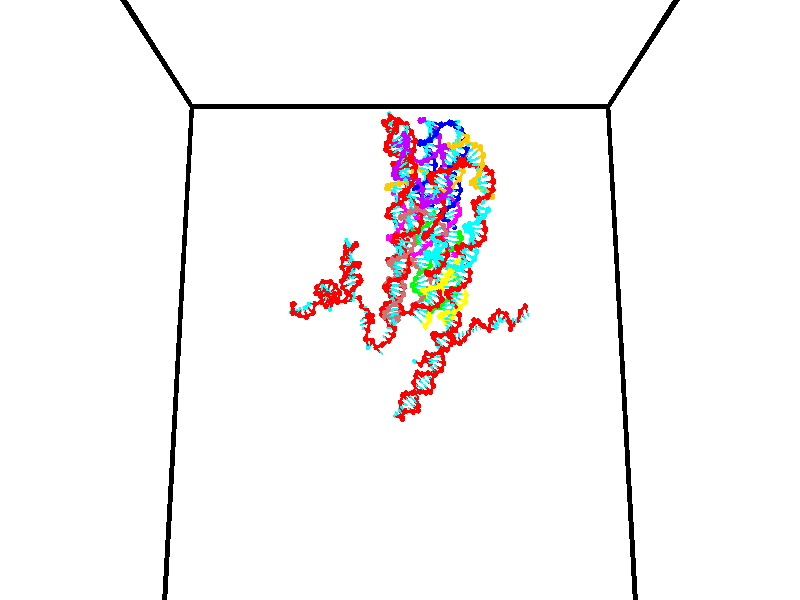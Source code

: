 // switches for output
#declare DRAW_BASES = 1; // possible values are 0, 1; only relevant for DNA ribbons
#declare DRAW_BASES_TYPE = 3; // possible values are 1, 2, 3; only relevant for DNA ribbons
#declare DRAW_FOG = 0; // set to 1 to enable fog

#include "colors.inc"

#include "transforms.inc"
background { rgb <1, 1, 1>}

#default {
   normal{
       ripples 0.25
       frequency 0.20
       turbulence 0.2
       lambda 5
   }
	finish {
		phong 0.1
		phong_size 40.
	}
}

// original window dimensions: 1024x640


// camera settings

camera {
	sky <0, 0.179814, -0.983701>
	up <0, 0.179814, -0.983701>
	right 1.6 * <1, 0, 0>
	location <35, 94.9851, 44.8844>
	look_at <35, 29.7336, 32.9568>
	direction <0, -65.2515, -11.9276>
	angle 67.0682
}


# declare cpy_camera_pos = <35, 94.9851, 44.8844>;
# if (DRAW_FOG = 1)
fog {
	fog_type 2
	up vnormalize(cpy_camera_pos)
	color rgbt<1,1,1,0.3>
	distance 1e-5
	fog_alt 3e-3
	fog_offset 56
}
# end


// LIGHTS

# declare lum = 6;
global_settings {
	ambient_light rgb lum * <0.05, 0.05, 0.05>
	max_trace_level 15
}# declare cpy_direct_light_amount = 0.25;
light_source
{	1000 * <-1, -1.16352, -0.803886>,
	rgb lum * cpy_direct_light_amount
	parallel
}

light_source
{	1000 * <1, 1.16352, 0.803886>,
	rgb lum * cpy_direct_light_amount
	parallel
}

// strand 0

// nucleotide -1

// particle -1
sphere {
	<24.363640, 35.334324, 34.320030> 0.250000
	pigment { color rgbt <1,0,0,0> }
	no_shadow
}
cylinder {
	<24.210749, 35.429722, 34.677135>,  <24.119015, 35.486961, 34.891399>, 0.100000
	pigment { color rgbt <1,0,0,0> }
	no_shadow
}
cylinder {
	<24.210749, 35.429722, 34.677135>,  <24.363640, 35.334324, 34.320030>, 0.100000
	pigment { color rgbt <1,0,0,0> }
	no_shadow
}

// particle -1
sphere {
	<24.210749, 35.429722, 34.677135> 0.100000
	pigment { color rgbt <1,0,0,0> }
	no_shadow
}
sphere {
	0, 1
	scale<0.080000,0.200000,0.300000>
	matrix <0.911725, 0.254708, 0.322305,
		-0.150527, 0.937148, -0.314795,
		-0.382229, 0.238490, 0.892762,
		24.096081, 35.501270, 34.944965>
	pigment { color rgbt <0,1,1,0> }
	no_shadow
}
cylinder {
	<24.335896, 36.144924, 34.503082>,  <24.363640, 35.334324, 34.320030>, 0.130000
	pigment { color rgbt <1,0,0,0> }
	no_shadow
}

// nucleotide -1

// particle -1
sphere {
	<24.335896, 36.144924, 34.503082> 0.250000
	pigment { color rgbt <1,0,0,0> }
	no_shadow
}
cylinder {
	<24.406309, 35.866676, 34.781685>,  <24.448557, 35.699726, 34.948849>, 0.100000
	pigment { color rgbt <1,0,0,0> }
	no_shadow
}
cylinder {
	<24.406309, 35.866676, 34.781685>,  <24.335896, 36.144924, 34.503082>, 0.100000
	pigment { color rgbt <1,0,0,0> }
	no_shadow
}

// particle -1
sphere {
	<24.406309, 35.866676, 34.781685> 0.100000
	pigment { color rgbt <1,0,0,0> }
	no_shadow
}
sphere {
	0, 1
	scale<0.080000,0.200000,0.300000>
	matrix <0.940834, 0.327020, 0.088822,
		-0.289559, 0.639665, 0.712028,
		0.176032, -0.695619, 0.696511,
		24.459118, 35.657990, 34.990639>
	pigment { color rgbt <0,1,1,0> }
	no_shadow
}
cylinder {
	<24.436926, 36.331894, 35.234055>,  <24.335896, 36.144924, 34.503082>, 0.130000
	pigment { color rgbt <1,0,0,0> }
	no_shadow
}

// nucleotide -1

// particle -1
sphere {
	<24.436926, 36.331894, 35.234055> 0.250000
	pigment { color rgbt <1,0,0,0> }
	no_shadow
}
cylinder {
	<24.633286, 36.005531, 35.111870>,  <24.751102, 35.809711, 35.038559>, 0.100000
	pigment { color rgbt <1,0,0,0> }
	no_shadow
}
cylinder {
	<24.633286, 36.005531, 35.111870>,  <24.436926, 36.331894, 35.234055>, 0.100000
	pigment { color rgbt <1,0,0,0> }
	no_shadow
}

// particle -1
sphere {
	<24.633286, 36.005531, 35.111870> 0.100000
	pigment { color rgbt <1,0,0,0> }
	no_shadow
}
sphere {
	0, 1
	scale<0.080000,0.200000,0.300000>
	matrix <0.814407, 0.554296, -0.171749,
		0.309448, -0.164458, 0.936587,
		0.490901, -0.815911, -0.305462,
		24.780556, 35.760757, 35.020233>
	pigment { color rgbt <0,1,1,0> }
	no_shadow
}
cylinder {
	<25.123768, 36.487846, 35.464405>,  <24.436926, 36.331894, 35.234055>, 0.130000
	pigment { color rgbt <1,0,0,0> }
	no_shadow
}

// nucleotide -1

// particle -1
sphere {
	<25.123768, 36.487846, 35.464405> 0.250000
	pigment { color rgbt <1,0,0,0> }
	no_shadow
}
cylinder {
	<25.127235, 36.227203, 35.161003>,  <25.129316, 36.070816, 34.978962>, 0.100000
	pigment { color rgbt <1,0,0,0> }
	no_shadow
}
cylinder {
	<25.127235, 36.227203, 35.161003>,  <25.123768, 36.487846, 35.464405>, 0.100000
	pigment { color rgbt <1,0,0,0> }
	no_shadow
}

// particle -1
sphere {
	<25.127235, 36.227203, 35.161003> 0.100000
	pigment { color rgbt <1,0,0,0> }
	no_shadow
}
sphere {
	0, 1
	scale<0.080000,0.200000,0.300000>
	matrix <0.905317, 0.327237, -0.270771,
		0.424648, -0.684340, 0.592750,
		0.008670, -0.651610, -0.758505,
		25.129837, 36.031719, 34.933453>
	pigment { color rgbt <0,1,1,0> }
	no_shadow
}
cylinder {
	<25.789709, 36.124153, 35.568176>,  <25.123768, 36.487846, 35.464405>, 0.130000
	pigment { color rgbt <1,0,0,0> }
	no_shadow
}

// nucleotide -1

// particle -1
sphere {
	<25.789709, 36.124153, 35.568176> 0.250000
	pigment { color rgbt <1,0,0,0> }
	no_shadow
}
cylinder {
	<25.667084, 36.155888, 35.188763>,  <25.593508, 36.174927, 34.961113>, 0.100000
	pigment { color rgbt <1,0,0,0> }
	no_shadow
}
cylinder {
	<25.667084, 36.155888, 35.188763>,  <25.789709, 36.124153, 35.568176>, 0.100000
	pigment { color rgbt <1,0,0,0> }
	no_shadow
}

// particle -1
sphere {
	<25.667084, 36.155888, 35.188763> 0.100000
	pigment { color rgbt <1,0,0,0> }
	no_shadow
}
sphere {
	0, 1
	scale<0.080000,0.200000,0.300000>
	matrix <0.799215, 0.562703, -0.211238,
		0.516986, -0.822844, -0.235910,
		-0.306563, 0.079336, -0.948538,
		25.575115, 36.179688, 34.904202>
	pigment { color rgbt <0,1,1,0> }
	no_shadow
}
cylinder {
	<26.425528, 36.185238, 35.192722>,  <25.789709, 36.124153, 35.568176>, 0.130000
	pigment { color rgbt <1,0,0,0> }
	no_shadow
}

// nucleotide -1

// particle -1
sphere {
	<26.425528, 36.185238, 35.192722> 0.250000
	pigment { color rgbt <1,0,0,0> }
	no_shadow
}
cylinder {
	<26.122234, 36.325508, 34.972862>,  <25.940258, 36.409672, 34.840946>, 0.100000
	pigment { color rgbt <1,0,0,0> }
	no_shadow
}
cylinder {
	<26.122234, 36.325508, 34.972862>,  <26.425528, 36.185238, 35.192722>, 0.100000
	pigment { color rgbt <1,0,0,0> }
	no_shadow
}

// particle -1
sphere {
	<26.122234, 36.325508, 34.972862> 0.100000
	pigment { color rgbt <1,0,0,0> }
	no_shadow
}
sphere {
	0, 1
	scale<0.080000,0.200000,0.300000>
	matrix <0.566164, 0.772216, -0.288342,
		0.323332, -0.529821, -0.784057,
		-0.758231, 0.350674, -0.549648,
		25.894766, 36.430710, 34.807968>
	pigment { color rgbt <0,1,1,0> }
	no_shadow
}
cylinder {
	<26.562597, 36.133553, 34.471088>,  <26.425528, 36.185238, 35.192722>, 0.130000
	pigment { color rgbt <1,0,0,0> }
	no_shadow
}

// nucleotide -1

// particle -1
sphere {
	<26.562597, 36.133553, 34.471088> 0.250000
	pigment { color rgbt <1,0,0,0> }
	no_shadow
}
cylinder {
	<26.288956, 36.423981, 34.498875>,  <26.124771, 36.598236, 34.515549>, 0.100000
	pigment { color rgbt <1,0,0,0> }
	no_shadow
}
cylinder {
	<26.288956, 36.423981, 34.498875>,  <26.562597, 36.133553, 34.471088>, 0.100000
	pigment { color rgbt <1,0,0,0> }
	no_shadow
}

// particle -1
sphere {
	<26.288956, 36.423981, 34.498875> 0.100000
	pigment { color rgbt <1,0,0,0> }
	no_shadow
}
sphere {
	0, 1
	scale<0.080000,0.200000,0.300000>
	matrix <0.602683, 0.616345, -0.506845,
		-0.410820, -0.304869, -0.859233,
		-0.684106, 0.726067, 0.069468,
		26.083723, 36.641800, 34.519714>
	pigment { color rgbt <0,1,1,0> }
	no_shadow
}
cylinder {
	<27.252798, 36.581612, 34.383324>,  <26.562597, 36.133553, 34.471088>, 0.130000
	pigment { color rgbt <1,0,0,0> }
	no_shadow
}

// nucleotide -1

// particle -1
sphere {
	<27.252798, 36.581612, 34.383324> 0.250000
	pigment { color rgbt <1,0,0,0> }
	no_shadow
}
cylinder {
	<27.584391, 36.600105, 34.160381>,  <27.783346, 36.611202, 34.026615>, 0.100000
	pigment { color rgbt <1,0,0,0> }
	no_shadow
}
cylinder {
	<27.584391, 36.600105, 34.160381>,  <27.252798, 36.581612, 34.383324>, 0.100000
	pigment { color rgbt <1,0,0,0> }
	no_shadow
}

// particle -1
sphere {
	<27.584391, 36.600105, 34.160381> 0.100000
	pigment { color rgbt <1,0,0,0> }
	no_shadow
}
sphere {
	0, 1
	scale<0.080000,0.200000,0.300000>
	matrix <0.054950, 0.985021, 0.163446,
		0.556569, -0.166121, 0.814024,
		0.828982, 0.046238, -0.557360,
		27.833086, 36.613976, 33.993172>
	pigment { color rgbt <0,1,1,0> }
	no_shadow
}
cylinder {
	<27.774414, 36.901302, 34.797821>,  <27.252798, 36.581612, 34.383324>, 0.130000
	pigment { color rgbt <1,0,0,0> }
	no_shadow
}

// nucleotide -1

// particle -1
sphere {
	<27.774414, 36.901302, 34.797821> 0.250000
	pigment { color rgbt <1,0,0,0> }
	no_shadow
}
cylinder {
	<27.826569, 36.958740, 34.405418>,  <27.857861, 36.993202, 34.169975>, 0.100000
	pigment { color rgbt <1,0,0,0> }
	no_shadow
}
cylinder {
	<27.826569, 36.958740, 34.405418>,  <27.774414, 36.901302, 34.797821>, 0.100000
	pigment { color rgbt <1,0,0,0> }
	no_shadow
}

// particle -1
sphere {
	<27.826569, 36.958740, 34.405418> 0.100000
	pigment { color rgbt <1,0,0,0> }
	no_shadow
}
sphere {
	0, 1
	scale<0.080000,0.200000,0.300000>
	matrix <-0.076079, 0.987988, 0.134504,
		0.988542, 0.057098, 0.139734,
		0.130375, 0.143593, -0.981012,
		27.865685, 37.001820, 34.111115>
	pigment { color rgbt <0,1,1,0> }
	no_shadow
}
cylinder {
	<28.236143, 37.378563, 34.773315>,  <27.774414, 36.901302, 34.797821>, 0.130000
	pigment { color rgbt <1,0,0,0> }
	no_shadow
}

// nucleotide -1

// particle -1
sphere {
	<28.236143, 37.378563, 34.773315> 0.250000
	pigment { color rgbt <1,0,0,0> }
	no_shadow
}
cylinder {
	<28.066980, 37.397701, 34.411350>,  <27.965483, 37.409184, 34.194172>, 0.100000
	pigment { color rgbt <1,0,0,0> }
	no_shadow
}
cylinder {
	<28.066980, 37.397701, 34.411350>,  <28.236143, 37.378563, 34.773315>, 0.100000
	pigment { color rgbt <1,0,0,0> }
	no_shadow
}

// particle -1
sphere {
	<28.066980, 37.397701, 34.411350> 0.100000
	pigment { color rgbt <1,0,0,0> }
	no_shadow
}
sphere {
	0, 1
	scale<0.080000,0.200000,0.300000>
	matrix <0.005130, 0.998715, 0.050408,
		0.906158, 0.016676, -0.422610,
		-0.422908, 0.047846, -0.904909,
		27.940107, 37.412056, 34.139877>
	pigment { color rgbt <0,1,1,0> }
	no_shadow
}
cylinder {
	<28.732431, 37.749336, 34.419586>,  <28.236143, 37.378563, 34.773315>, 0.130000
	pigment { color rgbt <1,0,0,0> }
	no_shadow
}

// nucleotide -1

// particle -1
sphere {
	<28.732431, 37.749336, 34.419586> 0.250000
	pigment { color rgbt <1,0,0,0> }
	no_shadow
}
cylinder {
	<28.374723, 37.794041, 34.246246>,  <28.160099, 37.820862, 34.142242>, 0.100000
	pigment { color rgbt <1,0,0,0> }
	no_shadow
}
cylinder {
	<28.374723, 37.794041, 34.246246>,  <28.732431, 37.749336, 34.419586>, 0.100000
	pigment { color rgbt <1,0,0,0> }
	no_shadow
}

// particle -1
sphere {
	<28.374723, 37.794041, 34.246246> 0.100000
	pigment { color rgbt <1,0,0,0> }
	no_shadow
}
sphere {
	0, 1
	scale<0.080000,0.200000,0.300000>
	matrix <0.173937, 0.978985, -0.106462,
		0.412347, -0.170582, -0.894914,
		-0.894268, 0.111760, -0.433352,
		28.106443, 37.827568, 34.116241>
	pigment { color rgbt <0,1,1,0> }
	no_shadow
}
cylinder {
	<28.757042, 38.415661, 34.059994>,  <28.732431, 37.749336, 34.419586>, 0.130000
	pigment { color rgbt <1,0,0,0> }
	no_shadow
}

// nucleotide -1

// particle -1
sphere {
	<28.757042, 38.415661, 34.059994> 0.250000
	pigment { color rgbt <1,0,0,0> }
	no_shadow
}
cylinder {
	<28.363535, 38.351753, 34.027306>,  <28.127432, 38.313408, 34.007694>, 0.100000
	pigment { color rgbt <1,0,0,0> }
	no_shadow
}
cylinder {
	<28.363535, 38.351753, 34.027306>,  <28.757042, 38.415661, 34.059994>, 0.100000
	pigment { color rgbt <1,0,0,0> }
	no_shadow
}

// particle -1
sphere {
	<28.363535, 38.351753, 34.027306> 0.100000
	pigment { color rgbt <1,0,0,0> }
	no_shadow
}
sphere {
	0, 1
	scale<0.080000,0.200000,0.300000>
	matrix <-0.136363, 0.961553, -0.238372,
		0.116663, -0.223358, -0.967730,
		-0.983766, -0.159772, -0.081720,
		28.068405, 38.303822, 34.002789>
	pigment { color rgbt <0,1,1,0> }
	no_shadow
}
cylinder {
	<28.506701, 38.700470, 34.606880>,  <28.757042, 38.415661, 34.059994>, 0.130000
	pigment { color rgbt <1,0,0,0> }
	no_shadow
}

// nucleotide -1

// particle -1
sphere {
	<28.506701, 38.700470, 34.606880> 0.250000
	pigment { color rgbt <1,0,0,0> }
	no_shadow
}
cylinder {
	<28.424103, 38.498936, 34.942383>,  <28.374544, 38.378017, 35.143684>, 0.100000
	pigment { color rgbt <1,0,0,0> }
	no_shadow
}
cylinder {
	<28.424103, 38.498936, 34.942383>,  <28.506701, 38.700470, 34.606880>, 0.100000
	pigment { color rgbt <1,0,0,0> }
	no_shadow
}

// particle -1
sphere {
	<28.424103, 38.498936, 34.942383> 0.100000
	pigment { color rgbt <1,0,0,0> }
	no_shadow
}
sphere {
	0, 1
	scale<0.080000,0.200000,0.300000>
	matrix <0.177070, 0.823835, 0.538463,
		-0.962293, 0.259707, -0.080903,
		-0.206493, -0.503833, 0.838757,
		28.362154, 38.347786, 35.194012>
	pigment { color rgbt <0,1,1,0> }
	no_shadow
}
cylinder {
	<28.128120, 39.103916, 34.185390>,  <28.506701, 38.700470, 34.606880>, 0.130000
	pigment { color rgbt <1,0,0,0> }
	no_shadow
}

// nucleotide -1

// particle -1
sphere {
	<28.128120, 39.103916, 34.185390> 0.250000
	pigment { color rgbt <1,0,0,0> }
	no_shadow
}
cylinder {
	<27.895884, 39.102623, 33.859715>,  <27.756542, 39.101849, 33.664310>, 0.100000
	pigment { color rgbt <1,0,0,0> }
	no_shadow
}
cylinder {
	<27.895884, 39.102623, 33.859715>,  <28.128120, 39.103916, 34.185390>, 0.100000
	pigment { color rgbt <1,0,0,0> }
	no_shadow
}

// particle -1
sphere {
	<27.895884, 39.102623, 33.859715> 0.100000
	pigment { color rgbt <1,0,0,0> }
	no_shadow
}
sphere {
	0, 1
	scale<0.080000,0.200000,0.300000>
	matrix <-0.179143, -0.974980, 0.131614,
		-0.794242, 0.222270, 0.565487,
		-0.580592, -0.003230, -0.814188,
		27.721706, 39.101654, 33.615459>
	pigment { color rgbt <0,1,1,0> }
	no_shadow
}
cylinder {
	<27.491085, 38.851841, 34.325226>,  <28.128120, 39.103916, 34.185390>, 0.130000
	pigment { color rgbt <1,0,0,0> }
	no_shadow
}

// nucleotide -1

// particle -1
sphere {
	<27.491085, 38.851841, 34.325226> 0.250000
	pigment { color rgbt <1,0,0,0> }
	no_shadow
}
cylinder {
	<27.627270, 38.760933, 33.960274>,  <27.708981, 38.706387, 33.741302>, 0.100000
	pigment { color rgbt <1,0,0,0> }
	no_shadow
}
cylinder {
	<27.627270, 38.760933, 33.960274>,  <27.491085, 38.851841, 34.325226>, 0.100000
	pigment { color rgbt <1,0,0,0> }
	no_shadow
}

// particle -1
sphere {
	<27.627270, 38.760933, 33.960274> 0.100000
	pigment { color rgbt <1,0,0,0> }
	no_shadow
}
sphere {
	0, 1
	scale<0.080000,0.200000,0.300000>
	matrix <-0.158578, -0.970327, 0.182534,
		-0.926789, 0.082537, -0.366400,
		0.340462, -0.227273, -0.912378,
		27.729408, 38.692753, 33.686562>
	pigment { color rgbt <0,1,1,0> }
	no_shadow
}
cylinder {
	<26.983311, 38.436821, 34.000462>,  <27.491085, 38.851841, 34.325226>, 0.130000
	pigment { color rgbt <1,0,0,0> }
	no_shadow
}

// nucleotide -1

// particle -1
sphere {
	<26.983311, 38.436821, 34.000462> 0.250000
	pigment { color rgbt <1,0,0,0> }
	no_shadow
}
cylinder {
	<27.351618, 38.342354, 33.876259>,  <27.572603, 38.285675, 33.801739>, 0.100000
	pigment { color rgbt <1,0,0,0> }
	no_shadow
}
cylinder {
	<27.351618, 38.342354, 33.876259>,  <26.983311, 38.436821, 34.000462>, 0.100000
	pigment { color rgbt <1,0,0,0> }
	no_shadow
}

// particle -1
sphere {
	<27.351618, 38.342354, 33.876259> 0.100000
	pigment { color rgbt <1,0,0,0> }
	no_shadow
}
sphere {
	0, 1
	scale<0.080000,0.200000,0.300000>
	matrix <-0.215643, -0.971403, 0.099366,
		-0.325090, -0.024536, -0.945365,
		0.920769, -0.236164, -0.310502,
		27.627848, 38.271503, 33.783108>
	pigment { color rgbt <0,1,1,0> }
	no_shadow
}
cylinder {
	<26.977556, 37.871876, 33.413044>,  <26.983311, 38.436821, 34.000462>, 0.130000
	pigment { color rgbt <1,0,0,0> }
	no_shadow
}

// nucleotide -1

// particle -1
sphere {
	<26.977556, 37.871876, 33.413044> 0.250000
	pigment { color rgbt <1,0,0,0> }
	no_shadow
}
cylinder {
	<27.331663, 37.846672, 33.597363>,  <27.544127, 37.831551, 33.707954>, 0.100000
	pigment { color rgbt <1,0,0,0> }
	no_shadow
}
cylinder {
	<27.331663, 37.846672, 33.597363>,  <26.977556, 37.871876, 33.413044>, 0.100000
	pigment { color rgbt <1,0,0,0> }
	no_shadow
}

// particle -1
sphere {
	<27.331663, 37.846672, 33.597363> 0.100000
	pigment { color rgbt <1,0,0,0> }
	no_shadow
}
sphere {
	0, 1
	scale<0.080000,0.200000,0.300000>
	matrix <-0.062440, -0.997912, -0.016501,
		0.460876, -0.014165, -0.887352,
		0.885265, -0.063011, 0.460798,
		27.597242, 37.827770, 33.735603>
	pigment { color rgbt <0,1,1,0> }
	no_shadow
}
cylinder {
	<27.485960, 37.484440, 32.896217>,  <26.977556, 37.871876, 33.413044>, 0.130000
	pigment { color rgbt <1,0,0,0> }
	no_shadow
}

// nucleotide -1

// particle -1
sphere {
	<27.485960, 37.484440, 32.896217> 0.250000
	pigment { color rgbt <1,0,0,0> }
	no_shadow
}
cylinder {
	<27.638140, 37.470036, 33.265858>,  <27.729448, 37.461391, 33.487640>, 0.100000
	pigment { color rgbt <1,0,0,0> }
	no_shadow
}
cylinder {
	<27.638140, 37.470036, 33.265858>,  <27.485960, 37.484440, 32.896217>, 0.100000
	pigment { color rgbt <1,0,0,0> }
	no_shadow
}

// particle -1
sphere {
	<27.638140, 37.470036, 33.265858> 0.100000
	pigment { color rgbt <1,0,0,0> }
	no_shadow
}
sphere {
	0, 1
	scale<0.080000,0.200000,0.300000>
	matrix <0.229227, -0.964387, -0.131955,
		0.895942, 0.262032, -0.358646,
		0.380450, -0.036013, 0.924100,
		27.752275, 37.459232, 33.543087>
	pigment { color rgbt <0,1,1,0> }
	no_shadow
}
cylinder {
	<28.191431, 37.214813, 32.831921>,  <27.485960, 37.484440, 32.896217>, 0.130000
	pigment { color rgbt <1,0,0,0> }
	no_shadow
}

// nucleotide -1

// particle -1
sphere {
	<28.191431, 37.214813, 32.831921> 0.250000
	pigment { color rgbt <1,0,0,0> }
	no_shadow
}
cylinder {
	<28.081049, 37.152401, 33.211288>,  <28.014820, 37.114956, 33.438911>, 0.100000
	pigment { color rgbt <1,0,0,0> }
	no_shadow
}
cylinder {
	<28.081049, 37.152401, 33.211288>,  <28.191431, 37.214813, 32.831921>, 0.100000
	pigment { color rgbt <1,0,0,0> }
	no_shadow
}

// particle -1
sphere {
	<28.081049, 37.152401, 33.211288> 0.100000
	pigment { color rgbt <1,0,0,0> }
	no_shadow
}
sphere {
	0, 1
	scale<0.080000,0.200000,0.300000>
	matrix <0.409183, -0.911927, -0.030965,
		0.869723, 0.379533, 0.315494,
		-0.275955, -0.156026, 0.948422,
		27.998262, 37.105595, 33.495815>
	pigment { color rgbt <0,1,1,0> }
	no_shadow
}
cylinder {
	<28.697222, 36.839195, 33.081249>,  <28.191431, 37.214813, 32.831921>, 0.130000
	pigment { color rgbt <1,0,0,0> }
	no_shadow
}

// nucleotide -1

// particle -1
sphere {
	<28.697222, 36.839195, 33.081249> 0.250000
	pigment { color rgbt <1,0,0,0> }
	no_shadow
}
cylinder {
	<28.436472, 36.748383, 33.370667>,  <28.280022, 36.693897, 33.544319>, 0.100000
	pigment { color rgbt <1,0,0,0> }
	no_shadow
}
cylinder {
	<28.436472, 36.748383, 33.370667>,  <28.697222, 36.839195, 33.081249>, 0.100000
	pigment { color rgbt <1,0,0,0> }
	no_shadow
}

// particle -1
sphere {
	<28.436472, 36.748383, 33.370667> 0.100000
	pigment { color rgbt <1,0,0,0> }
	no_shadow
}
sphere {
	0, 1
	scale<0.080000,0.200000,0.300000>
	matrix <0.497851, -0.847841, 0.182508,
		0.572018, 0.479190, 0.665712,
		-0.651874, -0.227028, 0.723546,
		28.240910, 36.680275, 33.587730>
	pigment { color rgbt <0,1,1,0> }
	no_shadow
}
cylinder {
	<29.081604, 36.554752, 33.624962>,  <28.697222, 36.839195, 33.081249>, 0.130000
	pigment { color rgbt <1,0,0,0> }
	no_shadow
}

// nucleotide -1

// particle -1
sphere {
	<29.081604, 36.554752, 33.624962> 0.250000
	pigment { color rgbt <1,0,0,0> }
	no_shadow
}
cylinder {
	<28.702024, 36.429379, 33.639137>,  <28.474276, 36.354156, 33.647644>, 0.100000
	pigment { color rgbt <1,0,0,0> }
	no_shadow
}
cylinder {
	<28.702024, 36.429379, 33.639137>,  <29.081604, 36.554752, 33.624962>, 0.100000
	pigment { color rgbt <1,0,0,0> }
	no_shadow
}

// particle -1
sphere {
	<28.702024, 36.429379, 33.639137> 0.100000
	pigment { color rgbt <1,0,0,0> }
	no_shadow
}
sphere {
	0, 1
	scale<0.080000,0.200000,0.300000>
	matrix <0.315228, -0.938351, 0.141877,
		-0.011214, 0.145806, 0.989250,
		-0.948950, -0.313430, 0.035439,
		28.417339, 36.335350, 33.649769>
	pigment { color rgbt <0,1,1,0> }
	no_shadow
}
cylinder {
	<28.815552, 36.124977, 34.290054>,  <29.081604, 36.554752, 33.624962>, 0.130000
	pigment { color rgbt <1,0,0,0> }
	no_shadow
}

// nucleotide -1

// particle -1
sphere {
	<28.815552, 36.124977, 34.290054> 0.250000
	pigment { color rgbt <1,0,0,0> }
	no_shadow
}
cylinder {
	<28.687271, 36.032825, 33.922562>,  <28.610302, 35.977535, 33.702065>, 0.100000
	pigment { color rgbt <1,0,0,0> }
	no_shadow
}
cylinder {
	<28.687271, 36.032825, 33.922562>,  <28.815552, 36.124977, 34.290054>, 0.100000
	pigment { color rgbt <1,0,0,0> }
	no_shadow
}

// particle -1
sphere {
	<28.687271, 36.032825, 33.922562> 0.100000
	pigment { color rgbt <1,0,0,0> }
	no_shadow
}
sphere {
	0, 1
	scale<0.080000,0.200000,0.300000>
	matrix <0.460654, -0.885465, 0.061235,
		-0.827615, -0.403581, 0.390097,
		-0.320704, -0.230378, -0.918735,
		28.591061, 35.963711, 33.646942>
	pigment { color rgbt <0,1,1,0> }
	no_shadow
}
cylinder {
	<29.580576, 36.322514, 34.244438>,  <28.815552, 36.124977, 34.290054>, 0.130000
	pigment { color rgbt <1,0,0,0> }
	no_shadow
}

// nucleotide -1

// particle -1
sphere {
	<29.580576, 36.322514, 34.244438> 0.250000
	pigment { color rgbt <1,0,0,0> }
	no_shadow
}
cylinder {
	<29.959957, 36.204239, 34.198811>,  <30.187586, 36.133274, 34.171432>, 0.100000
	pigment { color rgbt <1,0,0,0> }
	no_shadow
}
cylinder {
	<29.959957, 36.204239, 34.198811>,  <29.580576, 36.322514, 34.244438>, 0.100000
	pigment { color rgbt <1,0,0,0> }
	no_shadow
}

// particle -1
sphere {
	<29.959957, 36.204239, 34.198811> 0.100000
	pigment { color rgbt <1,0,0,0> }
	no_shadow
}
sphere {
	0, 1
	scale<0.080000,0.200000,0.300000>
	matrix <-0.087087, 0.102917, -0.990870,
		0.304723, 0.949726, 0.071862,
		0.948451, -0.295683, -0.114070,
		30.244492, 36.115536, 34.164589>
	pigment { color rgbt <0,1,1,0> }
	no_shadow
}
cylinder {
	<29.928297, 36.777458, 33.761742>,  <29.580576, 36.322514, 34.244438>, 0.130000
	pigment { color rgbt <1,0,0,0> }
	no_shadow
}

// nucleotide -1

// particle -1
sphere {
	<29.928297, 36.777458, 33.761742> 0.250000
	pigment { color rgbt <1,0,0,0> }
	no_shadow
}
cylinder {
	<30.157116, 36.449970, 33.741898>,  <30.294407, 36.253479, 33.729992>, 0.100000
	pigment { color rgbt <1,0,0,0> }
	no_shadow
}
cylinder {
	<30.157116, 36.449970, 33.741898>,  <29.928297, 36.777458, 33.761742>, 0.100000
	pigment { color rgbt <1,0,0,0> }
	no_shadow
}

// particle -1
sphere {
	<30.157116, 36.449970, 33.741898> 0.100000
	pigment { color rgbt <1,0,0,0> }
	no_shadow
}
sphere {
	0, 1
	scale<0.080000,0.200000,0.300000>
	matrix <-0.094924, -0.006000, -0.995466,
		0.814709, 0.574164, -0.081149,
		0.572047, -0.818719, -0.049614,
		30.328730, 36.204353, 33.727013>
	pigment { color rgbt <0,1,1,0> }
	no_shadow
}
cylinder {
	<30.464163, 36.757332, 33.221222>,  <29.928297, 36.777458, 33.761742>, 0.130000
	pigment { color rgbt <1,0,0,0> }
	no_shadow
}

// nucleotide -1

// particle -1
sphere {
	<30.464163, 36.757332, 33.221222> 0.250000
	pigment { color rgbt <1,0,0,0> }
	no_shadow
}
cylinder {
	<30.436396, 36.366188, 33.300182>,  <30.419735, 36.131500, 33.347561>, 0.100000
	pigment { color rgbt <1,0,0,0> }
	no_shadow
}
cylinder {
	<30.436396, 36.366188, 33.300182>,  <30.464163, 36.757332, 33.221222>, 0.100000
	pigment { color rgbt <1,0,0,0> }
	no_shadow
}

// particle -1
sphere {
	<30.436396, 36.366188, 33.300182> 0.100000
	pigment { color rgbt <1,0,0,0> }
	no_shadow
}
sphere {
	0, 1
	scale<0.080000,0.200000,0.300000>
	matrix <0.046566, -0.200841, -0.978517,
		0.996500, -0.058733, 0.059477,
		-0.069417, -0.977862, 0.197403,
		30.415571, 36.072830, 33.359402>
	pigment { color rgbt <0,1,1,0> }
	no_shadow
}
cylinder {
	<30.943922, 36.481056, 32.805004>,  <30.464163, 36.757332, 33.221222>, 0.130000
	pigment { color rgbt <1,0,0,0> }
	no_shadow
}

// nucleotide -1

// particle -1
sphere {
	<30.943922, 36.481056, 32.805004> 0.250000
	pigment { color rgbt <1,0,0,0> }
	no_shadow
}
cylinder {
	<30.707846, 36.171223, 32.895947>,  <30.566200, 35.985321, 32.950512>, 0.100000
	pigment { color rgbt <1,0,0,0> }
	no_shadow
}
cylinder {
	<30.707846, 36.171223, 32.895947>,  <30.943922, 36.481056, 32.805004>, 0.100000
	pigment { color rgbt <1,0,0,0> }
	no_shadow
}

// particle -1
sphere {
	<30.707846, 36.171223, 32.895947> 0.100000
	pigment { color rgbt <1,0,0,0> }
	no_shadow
}
sphere {
	0, 1
	scale<0.080000,0.200000,0.300000>
	matrix <-0.071876, -0.230094, -0.970510,
		0.804057, -0.589129, 0.080126,
		-0.590192, -0.774586, 0.227353,
		30.530788, 35.938847, 32.964153>
	pigment { color rgbt <0,1,1,0> }
	no_shadow
}
cylinder {
	<31.103756, 35.952862, 32.428562>,  <30.943922, 36.481056, 32.805004>, 0.130000
	pigment { color rgbt <1,0,0,0> }
	no_shadow
}

// nucleotide -1

// particle -1
sphere {
	<31.103756, 35.952862, 32.428562> 0.250000
	pigment { color rgbt <1,0,0,0> }
	no_shadow
}
cylinder {
	<30.714857, 35.898804, 32.504948>,  <30.481518, 35.866371, 32.550777>, 0.100000
	pigment { color rgbt <1,0,0,0> }
	no_shadow
}
cylinder {
	<30.714857, 35.898804, 32.504948>,  <31.103756, 35.952862, 32.428562>, 0.100000
	pigment { color rgbt <1,0,0,0> }
	no_shadow
}

// particle -1
sphere {
	<30.714857, 35.898804, 32.504948> 0.100000
	pigment { color rgbt <1,0,0,0> }
	no_shadow
}
sphere {
	0, 1
	scale<0.080000,0.200000,0.300000>
	matrix <-0.141079, -0.312465, -0.939395,
		0.186623, -0.940267, 0.284728,
		-0.972249, -0.135143, 0.190965,
		30.423182, 35.858261, 32.562237>
	pigment { color rgbt <0,1,1,0> }
	no_shadow
}
cylinder {
	<30.892075, 35.380501, 31.965702>,  <31.103756, 35.952862, 32.428562>, 0.130000
	pigment { color rgbt <1,0,0,0> }
	no_shadow
}

// nucleotide -1

// particle -1
sphere {
	<30.892075, 35.380501, 31.965702> 0.250000
	pigment { color rgbt <1,0,0,0> }
	no_shadow
}
cylinder {
	<30.575018, 35.602867, 32.065842>,  <30.384783, 35.736286, 32.125927>, 0.100000
	pigment { color rgbt <1,0,0,0> }
	no_shadow
}
cylinder {
	<30.575018, 35.602867, 32.065842>,  <30.892075, 35.380501, 31.965702>, 0.100000
	pigment { color rgbt <1,0,0,0> }
	no_shadow
}

// particle -1
sphere {
	<30.575018, 35.602867, 32.065842> 0.100000
	pigment { color rgbt <1,0,0,0> }
	no_shadow
}
sphere {
	0, 1
	scale<0.080000,0.200000,0.300000>
	matrix <-0.381027, -0.131123, -0.915219,
		-0.475957, -0.820832, 0.315752,
		-0.792643, 0.555914, 0.250350,
		30.337225, 35.769642, 32.140945>
	pigment { color rgbt <0,1,1,0> }
	no_shadow
}
cylinder {
	<30.308571, 35.015675, 31.828623>,  <30.892075, 35.380501, 31.965702>, 0.130000
	pigment { color rgbt <1,0,0,0> }
	no_shadow
}

// nucleotide -1

// particle -1
sphere {
	<30.308571, 35.015675, 31.828623> 0.250000
	pigment { color rgbt <1,0,0,0> }
	no_shadow
}
cylinder {
	<30.211170, 35.403355, 31.813864>,  <30.152729, 35.635963, 31.805008>, 0.100000
	pigment { color rgbt <1,0,0,0> }
	no_shadow
}
cylinder {
	<30.211170, 35.403355, 31.813864>,  <30.308571, 35.015675, 31.828623>, 0.100000
	pigment { color rgbt <1,0,0,0> }
	no_shadow
}

// particle -1
sphere {
	<30.211170, 35.403355, 31.813864> 0.100000
	pigment { color rgbt <1,0,0,0> }
	no_shadow
}
sphere {
	0, 1
	scale<0.080000,0.200000,0.300000>
	matrix <-0.287423, -0.108441, -0.951645,
		-0.926334, -0.221121, 0.304975,
		-0.243501, 0.969198, -0.036897,
		30.138121, 35.694115, 31.802795>
	pigment { color rgbt <0,1,1,0> }
	no_shadow
}
cylinder {
	<29.482895, 35.262726, 31.742119>,  <30.308571, 35.015675, 31.828623>, 0.130000
	pigment { color rgbt <1,0,0,0> }
	no_shadow
}

// nucleotide -1

// particle -1
sphere {
	<29.482895, 35.262726, 31.742119> 0.250000
	pigment { color rgbt <1,0,0,0> }
	no_shadow
}
cylinder {
	<29.749517, 35.504482, 31.567574>,  <29.909491, 35.649536, 31.462847>, 0.100000
	pigment { color rgbt <1,0,0,0> }
	no_shadow
}
cylinder {
	<29.749517, 35.504482, 31.567574>,  <29.482895, 35.262726, 31.742119>, 0.100000
	pigment { color rgbt <1,0,0,0> }
	no_shadow
}

// particle -1
sphere {
	<29.749517, 35.504482, 31.567574> 0.100000
	pigment { color rgbt <1,0,0,0> }
	no_shadow
}
sphere {
	0, 1
	scale<0.080000,0.200000,0.300000>
	matrix <-0.290720, -0.328255, -0.898738,
		-0.686430, 0.725918, -0.043091,
		0.666555, 0.604393, -0.436363,
		29.949484, 35.685799, 31.436665>
	pigment { color rgbt <0,1,1,0> }
	no_shadow
}
cylinder {
	<29.124931, 35.542416, 31.214495>,  <29.482895, 35.262726, 31.742119>, 0.130000
	pigment { color rgbt <1,0,0,0> }
	no_shadow
}

// nucleotide -1

// particle -1
sphere {
	<29.124931, 35.542416, 31.214495> 0.250000
	pigment { color rgbt <1,0,0,0> }
	no_shadow
}
cylinder {
	<29.512180, 35.581169, 31.122099>,  <29.744530, 35.604424, 31.066662>, 0.100000
	pigment { color rgbt <1,0,0,0> }
	no_shadow
}
cylinder {
	<29.512180, 35.581169, 31.122099>,  <29.124931, 35.542416, 31.214495>, 0.100000
	pigment { color rgbt <1,0,0,0> }
	no_shadow
}

// particle -1
sphere {
	<29.512180, 35.581169, 31.122099> 0.100000
	pigment { color rgbt <1,0,0,0> }
	no_shadow
}
sphere {
	0, 1
	scale<0.080000,0.200000,0.300000>
	matrix <-0.182539, -0.358604, -0.915469,
		-0.171531, 0.928448, -0.329486,
		0.968120, 0.096888, -0.230989,
		29.802616, 35.610237, 31.052803>
	pigment { color rgbt <0,1,1,0> }
	no_shadow
}
cylinder {
	<29.211519, 35.778244, 30.543827>,  <29.124931, 35.542416, 31.214495>, 0.130000
	pigment { color rgbt <1,0,0,0> }
	no_shadow
}

// nucleotide -1

// particle -1
sphere {
	<29.211519, 35.778244, 30.543827> 0.250000
	pigment { color rgbt <1,0,0,0> }
	no_shadow
}
cylinder {
	<29.572668, 35.612335, 30.589058>,  <29.789358, 35.512791, 30.616196>, 0.100000
	pigment { color rgbt <1,0,0,0> }
	no_shadow
}
cylinder {
	<29.572668, 35.612335, 30.589058>,  <29.211519, 35.778244, 30.543827>, 0.100000
	pigment { color rgbt <1,0,0,0> }
	no_shadow
}

// particle -1
sphere {
	<29.572668, 35.612335, 30.589058> 0.100000
	pigment { color rgbt <1,0,0,0> }
	no_shadow
}
sphere {
	0, 1
	scale<0.080000,0.200000,0.300000>
	matrix <-0.045826, -0.354382, -0.933977,
		0.427456, 0.838082, -0.338969,
		0.902874, -0.414768, 0.113076,
		29.843531, 35.487904, 30.622980>
	pigment { color rgbt <0,1,1,0> }
	no_shadow
}
cylinder {
	<29.622000, 36.001148, 29.952856>,  <29.211519, 35.778244, 30.543827>, 0.130000
	pigment { color rgbt <1,0,0,0> }
	no_shadow
}

// nucleotide -1

// particle -1
sphere {
	<29.622000, 36.001148, 29.952856> 0.250000
	pigment { color rgbt <1,0,0,0> }
	no_shadow
}
cylinder {
	<29.771416, 35.659729, 30.098143>,  <29.861065, 35.454876, 30.185314>, 0.100000
	pigment { color rgbt <1,0,0,0> }
	no_shadow
}
cylinder {
	<29.771416, 35.659729, 30.098143>,  <29.622000, 36.001148, 29.952856>, 0.100000
	pigment { color rgbt <1,0,0,0> }
	no_shadow
}

// particle -1
sphere {
	<29.771416, 35.659729, 30.098143> 0.100000
	pigment { color rgbt <1,0,0,0> }
	no_shadow
}
sphere {
	0, 1
	scale<0.080000,0.200000,0.300000>
	matrix <0.018152, -0.384759, -0.922839,
		0.927437, 0.351309, -0.128229,
		0.373539, -0.853547, 0.363216,
		29.883478, 35.403664, 30.207108>
	pigment { color rgbt <0,1,1,0> }
	no_shadow
}
cylinder {
	<30.244051, 35.898262, 29.611858>,  <29.622000, 36.001148, 29.952856>, 0.130000
	pigment { color rgbt <1,0,0,0> }
	no_shadow
}

// nucleotide -1

// particle -1
sphere {
	<30.244051, 35.898262, 29.611858> 0.250000
	pigment { color rgbt <1,0,0,0> }
	no_shadow
}
cylinder {
	<30.127621, 35.538906, 29.743414>,  <30.057762, 35.323292, 29.822348>, 0.100000
	pigment { color rgbt <1,0,0,0> }
	no_shadow
}
cylinder {
	<30.127621, 35.538906, 29.743414>,  <30.244051, 35.898262, 29.611858>, 0.100000
	pigment { color rgbt <1,0,0,0> }
	no_shadow
}

// particle -1
sphere {
	<30.127621, 35.538906, 29.743414> 0.100000
	pigment { color rgbt <1,0,0,0> }
	no_shadow
}
sphere {
	0, 1
	scale<0.080000,0.200000,0.300000>
	matrix <0.010257, -0.346687, -0.937925,
		0.956645, -0.269634, 0.110128,
		-0.291076, -0.898390, 0.328891,
		30.040298, 35.269390, 29.842081>
	pigment { color rgbt <0,1,1,0> }
	no_shadow
}
cylinder {
	<30.568283, 35.348202, 29.220947>,  <30.244051, 35.898262, 29.611858>, 0.130000
	pigment { color rgbt <1,0,0,0> }
	no_shadow
}

// nucleotide -1

// particle -1
sphere {
	<30.568283, 35.348202, 29.220947> 0.250000
	pigment { color rgbt <1,0,0,0> }
	no_shadow
}
cylinder {
	<30.222479, 35.206261, 29.363327>,  <30.014996, 35.121098, 29.448755>, 0.100000
	pigment { color rgbt <1,0,0,0> }
	no_shadow
}
cylinder {
	<30.222479, 35.206261, 29.363327>,  <30.568283, 35.348202, 29.220947>, 0.100000
	pigment { color rgbt <1,0,0,0> }
	no_shadow
}

// particle -1
sphere {
	<30.222479, 35.206261, 29.363327> 0.100000
	pigment { color rgbt <1,0,0,0> }
	no_shadow
}
sphere {
	0, 1
	scale<0.080000,0.200000,0.300000>
	matrix <-0.148967, -0.495481, -0.855749,
		0.480030, -0.792830, 0.375488,
		-0.864511, -0.354851, 0.355951,
		29.963125, 35.099804, 29.470112>
	pigment { color rgbt <0,1,1,0> }
	no_shadow
}
cylinder {
	<30.473166, 34.688931, 28.923668>,  <30.568283, 35.348202, 29.220947>, 0.130000
	pigment { color rgbt <1,0,0,0> }
	no_shadow
}

// nucleotide -1

// particle -1
sphere {
	<30.473166, 34.688931, 28.923668> 0.250000
	pigment { color rgbt <1,0,0,0> }
	no_shadow
}
cylinder {
	<30.109623, 34.791843, 29.054991>,  <29.891499, 34.853592, 29.133785>, 0.100000
	pigment { color rgbt <1,0,0,0> }
	no_shadow
}
cylinder {
	<30.109623, 34.791843, 29.054991>,  <30.473166, 34.688931, 28.923668>, 0.100000
	pigment { color rgbt <1,0,0,0> }
	no_shadow
}

// particle -1
sphere {
	<30.109623, 34.791843, 29.054991> 0.100000
	pigment { color rgbt <1,0,0,0> }
	no_shadow
}
sphere {
	0, 1
	scale<0.080000,0.200000,0.300000>
	matrix <-0.410216, -0.408807, -0.815230,
		-0.075531, -0.875604, 0.477088,
		-0.908855, 0.257284, 0.328309,
		29.836966, 34.869030, 29.153484>
	pigment { color rgbt <0,1,1,0> }
	no_shadow
}
cylinder {
	<30.012850, 34.050446, 29.034361>,  <30.473166, 34.688931, 28.923668>, 0.130000
	pigment { color rgbt <1,0,0,0> }
	no_shadow
}

// nucleotide -1

// particle -1
sphere {
	<30.012850, 34.050446, 29.034361> 0.250000
	pigment { color rgbt <1,0,0,0> }
	no_shadow
}
cylinder {
	<29.791348, 34.373249, 28.952288>,  <29.658447, 34.566929, 28.903044>, 0.100000
	pigment { color rgbt <1,0,0,0> }
	no_shadow
}
cylinder {
	<29.791348, 34.373249, 28.952288>,  <30.012850, 34.050446, 29.034361>, 0.100000
	pigment { color rgbt <1,0,0,0> }
	no_shadow
}

// particle -1
sphere {
	<29.791348, 34.373249, 28.952288> 0.100000
	pigment { color rgbt <1,0,0,0> }
	no_shadow
}
sphere {
	0, 1
	scale<0.080000,0.200000,0.300000>
	matrix <-0.502969, -0.520553, -0.689962,
		-0.663610, -0.278869, 0.694157,
		-0.553754, 0.807005, -0.205181,
		29.625221, 34.615349, 28.890734>
	pigment { color rgbt <0,1,1,0> }
	no_shadow
}
cylinder {
	<29.278465, 33.759094, 28.976259>,  <30.012850, 34.050446, 29.034361>, 0.130000
	pigment { color rgbt <1,0,0,0> }
	no_shadow
}

// nucleotide -1

// particle -1
sphere {
	<29.278465, 33.759094, 28.976259> 0.250000
	pigment { color rgbt <1,0,0,0> }
	no_shadow
}
cylinder {
	<29.360689, 34.064053, 28.730820>,  <29.410025, 34.247028, 28.583557>, 0.100000
	pigment { color rgbt <1,0,0,0> }
	no_shadow
}
cylinder {
	<29.360689, 34.064053, 28.730820>,  <29.278465, 33.759094, 28.976259>, 0.100000
	pigment { color rgbt <1,0,0,0> }
	no_shadow
}

// particle -1
sphere {
	<29.360689, 34.064053, 28.730820> 0.100000
	pigment { color rgbt <1,0,0,0> }
	no_shadow
}
sphere {
	0, 1
	scale<0.080000,0.200000,0.300000>
	matrix <-0.386722, -0.512677, -0.766556,
		-0.898994, 0.394866, 0.189448,
		0.205561, 0.762393, -0.613597,
		29.422358, 34.292770, 28.546740>
	pigment { color rgbt <0,1,1,0> }
	no_shadow
}
cylinder {
	<29.328016, 34.179451, 29.594215>,  <29.278465, 33.759094, 28.976259>, 0.130000
	pigment { color rgbt <1,0,0,0> }
	no_shadow
}

// nucleotide -1

// particle -1
sphere {
	<29.328016, 34.179451, 29.594215> 0.250000
	pigment { color rgbt <1,0,0,0> }
	no_shadow
}
cylinder {
	<29.639118, 34.430721, 29.603117>,  <29.825779, 34.581482, 29.608458>, 0.100000
	pigment { color rgbt <1,0,0,0> }
	no_shadow
}
cylinder {
	<29.639118, 34.430721, 29.603117>,  <29.328016, 34.179451, 29.594215>, 0.100000
	pigment { color rgbt <1,0,0,0> }
	no_shadow
}

// particle -1
sphere {
	<29.639118, 34.430721, 29.603117> 0.100000
	pigment { color rgbt <1,0,0,0> }
	no_shadow
}
sphere {
	0, 1
	scale<0.080000,0.200000,0.300000>
	matrix <-0.131290, 0.127723, 0.983082,
		0.614707, -0.767516, 0.181811,
		0.777752, 0.628177, 0.022255,
		29.872444, 34.619175, 29.609793>
	pigment { color rgbt <0,1,1,0> }
	no_shadow
}
cylinder {
	<29.667000, 34.073864, 30.213495>,  <29.328016, 34.179451, 29.594215>, 0.130000
	pigment { color rgbt <1,0,0,0> }
	no_shadow
}

// nucleotide -1

// particle -1
sphere {
	<29.667000, 34.073864, 30.213495> 0.250000
	pigment { color rgbt <1,0,0,0> }
	no_shadow
}
cylinder {
	<29.794167, 34.441338, 30.119730>,  <29.870466, 34.661823, 30.063471>, 0.100000
	pigment { color rgbt <1,0,0,0> }
	no_shadow
}
cylinder {
	<29.794167, 34.441338, 30.119730>,  <29.667000, 34.073864, 30.213495>, 0.100000
	pigment { color rgbt <1,0,0,0> }
	no_shadow
}

// particle -1
sphere {
	<29.794167, 34.441338, 30.119730> 0.100000
	pigment { color rgbt <1,0,0,0> }
	no_shadow
}
sphere {
	0, 1
	scale<0.080000,0.200000,0.300000>
	matrix <0.002712, 0.246360, 0.969175,
		0.948115, -0.308753, 0.075831,
		0.317917, 0.918683, -0.234415,
		29.889542, 34.716942, 30.049406>
	pigment { color rgbt <0,1,1,0> }
	no_shadow
}
cylinder {
	<30.303001, 34.212330, 30.606401>,  <29.667000, 34.073864, 30.213495>, 0.130000
	pigment { color rgbt <1,0,0,0> }
	no_shadow
}

// nucleotide -1

// particle -1
sphere {
	<30.303001, 34.212330, 30.606401> 0.250000
	pigment { color rgbt <1,0,0,0> }
	no_shadow
}
cylinder {
	<30.170542, 34.571747, 30.491186>,  <30.091066, 34.787395, 30.422056>, 0.100000
	pigment { color rgbt <1,0,0,0> }
	no_shadow
}
cylinder {
	<30.170542, 34.571747, 30.491186>,  <30.303001, 34.212330, 30.606401>, 0.100000
	pigment { color rgbt <1,0,0,0> }
	no_shadow
}

// particle -1
sphere {
	<30.170542, 34.571747, 30.491186> 0.100000
	pigment { color rgbt <1,0,0,0> }
	no_shadow
}
sphere {
	0, 1
	scale<0.080000,0.200000,0.300000>
	matrix <0.138293, 0.348183, 0.927170,
		0.933390, 0.267196, -0.239562,
		-0.331147, 0.898541, -0.288039,
		30.071198, 34.841309, 30.404774>
	pigment { color rgbt <0,1,1,0> }
	no_shadow
}
cylinder {
	<30.747335, 34.649273, 30.956219>,  <30.303001, 34.212330, 30.606401>, 0.130000
	pigment { color rgbt <1,0,0,0> }
	no_shadow
}

// nucleotide -1

// particle -1
sphere {
	<30.747335, 34.649273, 30.956219> 0.250000
	pigment { color rgbt <1,0,0,0> }
	no_shadow
}
cylinder {
	<30.451727, 34.903301, 30.866302>,  <30.274363, 35.055717, 30.812353>, 0.100000
	pigment { color rgbt <1,0,0,0> }
	no_shadow
}
cylinder {
	<30.451727, 34.903301, 30.866302>,  <30.747335, 34.649273, 30.956219>, 0.100000
	pigment { color rgbt <1,0,0,0> }
	no_shadow
}

// particle -1
sphere {
	<30.451727, 34.903301, 30.866302> 0.100000
	pigment { color rgbt <1,0,0,0> }
	no_shadow
}
sphere {
	0, 1
	scale<0.080000,0.200000,0.300000>
	matrix <0.136612, 0.468015, 0.873098,
		0.659688, 0.614526, -0.432631,
		-0.739019, 0.635075, -0.224791,
		30.230021, 35.093822, 30.798864>
	pigment { color rgbt <0,1,1,0> }
	no_shadow
}
cylinder {
	<30.890913, 35.346222, 30.858782>,  <30.747335, 34.649273, 30.956219>, 0.130000
	pigment { color rgbt <1,0,0,0> }
	no_shadow
}

// nucleotide -1

// particle -1
sphere {
	<30.890913, 35.346222, 30.858782> 0.250000
	pigment { color rgbt <1,0,0,0> }
	no_shadow
}
cylinder {
	<30.525589, 35.277885, 31.006660>,  <30.306395, 35.236881, 31.095388>, 0.100000
	pigment { color rgbt <1,0,0,0> }
	no_shadow
}
cylinder {
	<30.525589, 35.277885, 31.006660>,  <30.890913, 35.346222, 30.858782>, 0.100000
	pigment { color rgbt <1,0,0,0> }
	no_shadow
}

// particle -1
sphere {
	<30.525589, 35.277885, 31.006660> 0.100000
	pigment { color rgbt <1,0,0,0> }
	no_shadow
}
sphere {
	0, 1
	scale<0.080000,0.200000,0.300000>
	matrix <0.241257, 0.504386, 0.829090,
		-0.328116, 0.846408, -0.419443,
		-0.913310, -0.170844, 0.369699,
		30.251596, 35.226631, 31.117571>
	pigment { color rgbt <0,1,1,0> }
	no_shadow
}
cylinder {
	<30.654127, 36.017185, 31.007786>,  <30.890913, 35.346222, 30.858782>, 0.130000
	pigment { color rgbt <1,0,0,0> }
	no_shadow
}

// nucleotide -1

// particle -1
sphere {
	<30.654127, 36.017185, 31.007786> 0.250000
	pigment { color rgbt <1,0,0,0> }
	no_shadow
}
cylinder {
	<30.460728, 35.765671, 31.251379>,  <30.344688, 35.614761, 31.397535>, 0.100000
	pigment { color rgbt <1,0,0,0> }
	no_shadow
}
cylinder {
	<30.460728, 35.765671, 31.251379>,  <30.654127, 36.017185, 31.007786>, 0.100000
	pigment { color rgbt <1,0,0,0> }
	no_shadow
}

// particle -1
sphere {
	<30.460728, 35.765671, 31.251379> 0.100000
	pigment { color rgbt <1,0,0,0> }
	no_shadow
}
sphere {
	0, 1
	scale<0.080000,0.200000,0.300000>
	matrix <0.115422, 0.643833, 0.756410,
		-0.867703, 0.436012, -0.238715,
		-0.483496, -0.628787, 0.608981,
		30.315680, 35.577034, 31.434074>
	pigment { color rgbt <0,1,1,0> }
	no_shadow
}
cylinder {
	<30.384653, 36.618095, 31.279444>,  <30.654127, 36.017185, 31.007786>, 0.130000
	pigment { color rgbt <1,0,0,0> }
	no_shadow
}

// nucleotide -1

// particle -1
sphere {
	<30.384653, 36.618095, 31.279444> 0.250000
	pigment { color rgbt <1,0,0,0> }
	no_shadow
}
cylinder {
	<30.083931, 36.368683, 31.365232>,  <29.903498, 36.219036, 31.416706>, 0.100000
	pigment { color rgbt <1,0,0,0> }
	no_shadow
}
cylinder {
	<30.083931, 36.368683, 31.365232>,  <30.384653, 36.618095, 31.279444>, 0.100000
	pigment { color rgbt <1,0,0,0> }
	no_shadow
}

// particle -1
sphere {
	<30.083931, 36.368683, 31.365232> 0.100000
	pigment { color rgbt <1,0,0,0> }
	no_shadow
}
sphere {
	0, 1
	scale<0.080000,0.200000,0.300000>
	matrix <0.237989, 0.046746, 0.970142,
		-0.614939, 0.780401, 0.113249,
		-0.751806, -0.623530, 0.214473,
		29.858389, 36.181625, 31.429575>
	pigment { color rgbt <0,1,1,0> }
	no_shadow
}
cylinder {
	<29.958565, 36.933273, 31.726233>,  <30.384653, 36.618095, 31.279444>, 0.130000
	pigment { color rgbt <1,0,0,0> }
	no_shadow
}

// nucleotide -1

// particle -1
sphere {
	<29.958565, 36.933273, 31.726233> 0.250000
	pigment { color rgbt <1,0,0,0> }
	no_shadow
}
cylinder {
	<29.962406, 36.537617, 31.784885>,  <29.964710, 36.300220, 31.820078>, 0.100000
	pigment { color rgbt <1,0,0,0> }
	no_shadow
}
cylinder {
	<29.962406, 36.537617, 31.784885>,  <29.958565, 36.933273, 31.726233>, 0.100000
	pigment { color rgbt <1,0,0,0> }
	no_shadow
}

// particle -1
sphere {
	<29.962406, 36.537617, 31.784885> 0.100000
	pigment { color rgbt <1,0,0,0> }
	no_shadow
}
sphere {
	0, 1
	scale<0.080000,0.200000,0.300000>
	matrix <0.166975, 0.146168, 0.975066,
		-0.985914, 0.015121, 0.166566,
		0.009602, -0.989144, 0.146634,
		29.965286, 36.240875, 31.828875>
	pigment { color rgbt <0,1,1,0> }
	no_shadow
}
cylinder {
	<29.516003, 36.808044, 32.337658>,  <29.958565, 36.933273, 31.726233>, 0.130000
	pigment { color rgbt <1,0,0,0> }
	no_shadow
}

// nucleotide -1

// particle -1
sphere {
	<29.516003, 36.808044, 32.337658> 0.250000
	pigment { color rgbt <1,0,0,0> }
	no_shadow
}
cylinder {
	<29.750237, 36.488636, 32.281860>,  <29.890776, 36.296989, 32.248383>, 0.100000
	pigment { color rgbt <1,0,0,0> }
	no_shadow
}
cylinder {
	<29.750237, 36.488636, 32.281860>,  <29.516003, 36.808044, 32.337658>, 0.100000
	pigment { color rgbt <1,0,0,0> }
	no_shadow
}

// particle -1
sphere {
	<29.750237, 36.488636, 32.281860> 0.100000
	pigment { color rgbt <1,0,0,0> }
	no_shadow
}
sphere {
	0, 1
	scale<0.080000,0.200000,0.300000>
	matrix <0.291780, 0.047083, 0.955326,
		-0.756279, -0.600125, 0.260563,
		0.585583, -0.798520, -0.139496,
		29.925911, 36.249081, 32.240013>
	pigment { color rgbt <0,1,1,0> }
	no_shadow
}
cylinder {
	<29.170986, 36.127441, 32.552551>,  <29.516003, 36.808044, 32.337658>, 0.130000
	pigment { color rgbt <1,0,0,0> }
	no_shadow
}

// nucleotide -1

// particle -1
sphere {
	<29.170986, 36.127441, 32.552551> 0.250000
	pigment { color rgbt <1,0,0,0> }
	no_shadow
}
cylinder {
	<29.493195, 35.928436, 32.423798>,  <29.686520, 35.809032, 32.346546>, 0.100000
	pigment { color rgbt <1,0,0,0> }
	no_shadow
}
cylinder {
	<29.493195, 35.928436, 32.423798>,  <29.170986, 36.127441, 32.552551>, 0.100000
	pigment { color rgbt <1,0,0,0> }
	no_shadow
}

// particle -1
sphere {
	<29.493195, 35.928436, 32.423798> 0.100000
	pigment { color rgbt <1,0,0,0> }
	no_shadow
}
sphere {
	0, 1
	scale<0.080000,0.200000,0.300000>
	matrix <0.373108, 0.003829, 0.927780,
		-0.460353, -0.867446, 0.188712,
		0.805522, -0.497517, -0.321888,
		29.734852, 35.779182, 32.327232>
	pigment { color rgbt <0,1,1,0> }
	no_shadow
}
cylinder {
	<29.236694, 35.577976, 32.946342>,  <29.170986, 36.127441, 32.552551>, 0.130000
	pigment { color rgbt <1,0,0,0> }
	no_shadow
}

// nucleotide -1

// particle -1
sphere {
	<29.236694, 35.577976, 32.946342> 0.250000
	pigment { color rgbt <1,0,0,0> }
	no_shadow
}
cylinder {
	<29.608007, 35.622845, 32.804523>,  <29.830795, 35.649765, 32.719433>, 0.100000
	pigment { color rgbt <1,0,0,0> }
	no_shadow
}
cylinder {
	<29.608007, 35.622845, 32.804523>,  <29.236694, 35.577976, 32.946342>, 0.100000
	pigment { color rgbt <1,0,0,0> }
	no_shadow
}

// particle -1
sphere {
	<29.608007, 35.622845, 32.804523> 0.100000
	pigment { color rgbt <1,0,0,0> }
	no_shadow
}
sphere {
	0, 1
	scale<0.080000,0.200000,0.300000>
	matrix <0.361709, -0.051008, 0.930895,
		0.086339, -0.992378, -0.087924,
		0.928285, 0.112176, -0.354548,
		29.886494, 35.656498, 32.698158>
	pigment { color rgbt <0,1,1,0> }
	no_shadow
}
cylinder {
	<29.596607, 34.996704, 33.243805>,  <29.236694, 35.577976, 32.946342>, 0.130000
	pigment { color rgbt <1,0,0,0> }
	no_shadow
}

// nucleotide -1

// particle -1
sphere {
	<29.596607, 34.996704, 33.243805> 0.250000
	pigment { color rgbt <1,0,0,0> }
	no_shadow
}
cylinder {
	<29.878511, 35.267429, 33.158733>,  <30.047653, 35.429867, 33.107689>, 0.100000
	pigment { color rgbt <1,0,0,0> }
	no_shadow
}
cylinder {
	<29.878511, 35.267429, 33.158733>,  <29.596607, 34.996704, 33.243805>, 0.100000
	pigment { color rgbt <1,0,0,0> }
	no_shadow
}

// particle -1
sphere {
	<29.878511, 35.267429, 33.158733> 0.100000
	pigment { color rgbt <1,0,0,0> }
	no_shadow
}
sphere {
	0, 1
	scale<0.080000,0.200000,0.300000>
	matrix <0.415203, -0.150406, 0.897209,
		0.575257, -0.720624, -0.387016,
		0.704760, 0.676816, -0.212683,
		30.089939, 35.470474, 33.094929>
	pigment { color rgbt <0,1,1,0> }
	no_shadow
}
cylinder {
	<30.160614, 34.783630, 33.607895>,  <29.596607, 34.996704, 33.243805>, 0.130000
	pigment { color rgbt <1,0,0,0> }
	no_shadow
}

// nucleotide -1

// particle -1
sphere {
	<30.160614, 34.783630, 33.607895> 0.250000
	pigment { color rgbt <1,0,0,0> }
	no_shadow
}
cylinder {
	<30.231514, 35.169422, 33.529552>,  <30.274054, 35.400898, 33.482548>, 0.100000
	pigment { color rgbt <1,0,0,0> }
	no_shadow
}
cylinder {
	<30.231514, 35.169422, 33.529552>,  <30.160614, 34.783630, 33.607895>, 0.100000
	pigment { color rgbt <1,0,0,0> }
	no_shadow
}

// particle -1
sphere {
	<30.231514, 35.169422, 33.529552> 0.100000
	pigment { color rgbt <1,0,0,0> }
	no_shadow
}
sphere {
	0, 1
	scale<0.080000,0.200000,0.300000>
	matrix <0.439477, 0.100493, 0.892615,
		0.880592, -0.244288, -0.406055,
		0.177249, 0.964482, -0.195852,
		30.284689, 35.458767, 33.470798>
	pigment { color rgbt <0,1,1,0> }
	no_shadow
}
cylinder {
	<30.896391, 35.034248, 33.756767>,  <30.160614, 34.783630, 33.607895>, 0.130000
	pigment { color rgbt <1,0,0,0> }
	no_shadow
}

// nucleotide -1

// particle -1
sphere {
	<30.896391, 35.034248, 33.756767> 0.250000
	pigment { color rgbt <1,0,0,0> }
	no_shadow
}
cylinder {
	<30.625963, 35.327198, 33.789154>,  <30.463707, 35.502968, 33.808586>, 0.100000
	pigment { color rgbt <1,0,0,0> }
	no_shadow
}
cylinder {
	<30.625963, 35.327198, 33.789154>,  <30.896391, 35.034248, 33.756767>, 0.100000
	pigment { color rgbt <1,0,0,0> }
	no_shadow
}

// particle -1
sphere {
	<30.625963, 35.327198, 33.789154> 0.100000
	pigment { color rgbt <1,0,0,0> }
	no_shadow
}
sphere {
	0, 1
	scale<0.080000,0.200000,0.300000>
	matrix <0.280392, 0.154096, 0.947436,
		0.681403, 0.663234, -0.309532,
		-0.676069, 0.732376, 0.080964,
		30.423141, 35.546909, 33.813442>
	pigment { color rgbt <0,1,1,0> }
	no_shadow
}
cylinder {
	<31.101208, 34.508114, 34.374454>,  <30.896391, 35.034248, 33.756767>, 0.130000
	pigment { color rgbt <1,0,0,0> }
	no_shadow
}

// nucleotide -1

// particle -1
sphere {
	<31.101208, 34.508114, 34.374454> 0.250000
	pigment { color rgbt <1,0,0,0> }
	no_shadow
}
cylinder {
	<31.321712, 34.827015, 34.472836>,  <31.454016, 35.018356, 34.531864>, 0.100000
	pigment { color rgbt <1,0,0,0> }
	no_shadow
}
cylinder {
	<31.321712, 34.827015, 34.472836>,  <31.101208, 34.508114, 34.374454>, 0.100000
	pigment { color rgbt <1,0,0,0> }
	no_shadow
}

// particle -1
sphere {
	<31.321712, 34.827015, 34.472836> 0.100000
	pigment { color rgbt <1,0,0,0> }
	no_shadow
}
sphere {
	0, 1
	scale<0.080000,0.200000,0.300000>
	matrix <0.113193, -0.363529, 0.924681,
		0.826619, -0.481900, -0.290643,
		0.551260, 0.797257, 0.245953,
		31.487091, 35.066193, 34.546623>
	pigment { color rgbt <0,1,1,0> }
	no_shadow
}
cylinder {
	<31.675697, 34.294235, 34.749439>,  <31.101208, 34.508114, 34.374454>, 0.130000
	pigment { color rgbt <1,0,0,0> }
	no_shadow
}

// nucleotide -1

// particle -1
sphere {
	<31.675697, 34.294235, 34.749439> 0.250000
	pigment { color rgbt <1,0,0,0> }
	no_shadow
}
cylinder {
	<31.612370, 34.670151, 34.870594>,  <31.574373, 34.895699, 34.943287>, 0.100000
	pigment { color rgbt <1,0,0,0> }
	no_shadow
}
cylinder {
	<31.612370, 34.670151, 34.870594>,  <31.675697, 34.294235, 34.749439>, 0.100000
	pigment { color rgbt <1,0,0,0> }
	no_shadow
}

// particle -1
sphere {
	<31.612370, 34.670151, 34.870594> 0.100000
	pigment { color rgbt <1,0,0,0> }
	no_shadow
}
sphere {
	0, 1
	scale<0.080000,0.200000,0.300000>
	matrix <0.088842, -0.291952, 0.952298,
		0.983383, 0.177674, -0.037271,
		-0.158317, 0.939785, 0.302885,
		31.564875, 34.952087, 34.961460>
	pigment { color rgbt <0,1,1,0> }
	no_shadow
}
cylinder {
	<32.207516, 34.601303, 35.188629>,  <31.675697, 34.294235, 34.749439>, 0.130000
	pigment { color rgbt <1,0,0,0> }
	no_shadow
}

// nucleotide -1

// particle -1
sphere {
	<32.207516, 34.601303, 35.188629> 0.250000
	pigment { color rgbt <1,0,0,0> }
	no_shadow
}
cylinder {
	<31.856867, 34.765709, 35.288708>,  <31.646477, 34.864353, 35.348755>, 0.100000
	pigment { color rgbt <1,0,0,0> }
	no_shadow
}
cylinder {
	<31.856867, 34.765709, 35.288708>,  <32.207516, 34.601303, 35.188629>, 0.100000
	pigment { color rgbt <1,0,0,0> }
	no_shadow
}

// particle -1
sphere {
	<31.856867, 34.765709, 35.288708> 0.100000
	pigment { color rgbt <1,0,0,0> }
	no_shadow
}
sphere {
	0, 1
	scale<0.080000,0.200000,0.300000>
	matrix <0.142557, -0.274776, 0.950881,
		0.459570, 0.869234, 0.182283,
		-0.876626, 0.411011, 0.250195,
		31.593880, 34.889011, 35.363766>
	pigment { color rgbt <0,1,1,0> }
	no_shadow
}
cylinder {
	<32.273529, 35.089436, 35.744995>,  <32.207516, 34.601303, 35.188629>, 0.130000
	pigment { color rgbt <1,0,0,0> }
	no_shadow
}

// nucleotide -1

// particle -1
sphere {
	<32.273529, 35.089436, 35.744995> 0.250000
	pigment { color rgbt <1,0,0,0> }
	no_shadow
}
cylinder {
	<31.919453, 34.903355, 35.743237>,  <31.707006, 34.791706, 35.742180>, 0.100000
	pigment { color rgbt <1,0,0,0> }
	no_shadow
}
cylinder {
	<31.919453, 34.903355, 35.743237>,  <32.273529, 35.089436, 35.744995>, 0.100000
	pigment { color rgbt <1,0,0,0> }
	no_shadow
}

// particle -1
sphere {
	<31.919453, 34.903355, 35.743237> 0.100000
	pigment { color rgbt <1,0,0,0> }
	no_shadow
}
sphere {
	0, 1
	scale<0.080000,0.200000,0.300000>
	matrix <0.172574, -0.337119, 0.925510,
		-0.432035, 0.818495, 0.378698,
		-0.885192, -0.465206, -0.004397,
		31.653894, 34.763794, 35.741917>
	pigment { color rgbt <0,1,1,0> }
	no_shadow
}
cylinder {
	<31.715132, 35.497250, 35.374626>,  <32.273529, 35.089436, 35.744995>, 0.130000
	pigment { color rgbt <1,0,0,0> }
	no_shadow
}

// nucleotide -1

// particle -1
sphere {
	<31.715132, 35.497250, 35.374626> 0.250000
	pigment { color rgbt <1,0,0,0> }
	no_shadow
}
cylinder {
	<31.449884, 35.712791, 35.582436>,  <31.290737, 35.842117, 35.707123>, 0.100000
	pigment { color rgbt <1,0,0,0> }
	no_shadow
}
cylinder {
	<31.449884, 35.712791, 35.582436>,  <31.715132, 35.497250, 35.374626>, 0.100000
	pigment { color rgbt <1,0,0,0> }
	no_shadow
}

// particle -1
sphere {
	<31.449884, 35.712791, 35.582436> 0.100000
	pigment { color rgbt <1,0,0,0> }
	no_shadow
}
sphere {
	0, 1
	scale<0.080000,0.200000,0.300000>
	matrix <0.322442, -0.420732, 0.847948,
		0.675506, 0.729805, 0.105243,
		-0.663116, 0.538859, 0.519527,
		31.250950, 35.874451, 35.738293>
	pigment { color rgbt <0,1,1,0> }
	no_shadow
}
cylinder {
	<31.970085, 35.954357, 35.962128>,  <31.715132, 35.497250, 35.374626>, 0.130000
	pigment { color rgbt <1,0,0,0> }
	no_shadow
}

// nucleotide -1

// particle -1
sphere {
	<31.970085, 35.954357, 35.962128> 0.250000
	pigment { color rgbt <1,0,0,0> }
	no_shadow
}
cylinder {
	<31.601118, 35.816875, 36.032566>,  <31.379738, 35.734386, 36.074829>, 0.100000
	pigment { color rgbt <1,0,0,0> }
	no_shadow
}
cylinder {
	<31.601118, 35.816875, 36.032566>,  <31.970085, 35.954357, 35.962128>, 0.100000
	pigment { color rgbt <1,0,0,0> }
	no_shadow
}

// particle -1
sphere {
	<31.601118, 35.816875, 36.032566> 0.100000
	pigment { color rgbt <1,0,0,0> }
	no_shadow
}
sphere {
	0, 1
	scale<0.080000,0.200000,0.300000>
	matrix <0.325742, -0.447499, 0.832848,
		-0.207449, 0.825598, 0.524740,
		-0.922419, -0.343704, 0.176099,
		31.324392, 35.713764, 36.085396>
	pigment { color rgbt <0,1,1,0> }
	no_shadow
}
cylinder {
	<31.847523, 36.032417, 36.621792>,  <31.970085, 35.954357, 35.962128>, 0.130000
	pigment { color rgbt <1,0,0,0> }
	no_shadow
}

// nucleotide -1

// particle -1
sphere {
	<31.847523, 36.032417, 36.621792> 0.250000
	pigment { color rgbt <1,0,0,0> }
	no_shadow
}
cylinder {
	<31.605932, 35.736427, 36.503368>,  <31.460978, 35.558834, 36.432312>, 0.100000
	pigment { color rgbt <1,0,0,0> }
	no_shadow
}
cylinder {
	<31.605932, 35.736427, 36.503368>,  <31.847523, 36.032417, 36.621792>, 0.100000
	pigment { color rgbt <1,0,0,0> }
	no_shadow
}

// particle -1
sphere {
	<31.605932, 35.736427, 36.503368> 0.100000
	pigment { color rgbt <1,0,0,0> }
	no_shadow
}
sphere {
	0, 1
	scale<0.080000,0.200000,0.300000>
	matrix <0.414949, -0.609106, 0.675876,
		-0.680463, 0.285362, 0.674936,
		-0.603977, -0.739972, -0.296063,
		31.424740, 35.514435, 36.414551>
	pigment { color rgbt <0,1,1,0> }
	no_shadow
}
cylinder {
	<31.572594, 35.901924, 37.337769>,  <31.847523, 36.032417, 36.621792>, 0.130000
	pigment { color rgbt <1,0,0,0> }
	no_shadow
}

// nucleotide -1

// particle -1
sphere {
	<31.572594, 35.901924, 37.337769> 0.250000
	pigment { color rgbt <1,0,0,0> }
	no_shadow
}
cylinder {
	<31.739389, 35.713310, 37.648582>,  <31.839468, 35.600143, 37.835072>, 0.100000
	pigment { color rgbt <1,0,0,0> }
	no_shadow
}
cylinder {
	<31.739389, 35.713310, 37.648582>,  <31.572594, 35.901924, 37.337769>, 0.100000
	pigment { color rgbt <1,0,0,0> }
	no_shadow
}

// particle -1
sphere {
	<31.739389, 35.713310, 37.648582> 0.100000
	pigment { color rgbt <1,0,0,0> }
	no_shadow
}
sphere {
	0, 1
	scale<0.080000,0.200000,0.300000>
	matrix <-0.251133, -0.881395, -0.400094,
		0.873528, -0.028302, -0.485951,
		0.416992, -0.471531, 0.777031,
		31.864487, 35.571850, 37.881691>
	pigment { color rgbt <0,1,1,0> }
	no_shadow
}
cylinder {
	<31.590570, 35.160076, 37.175579>,  <31.572594, 35.901924, 37.337769>, 0.130000
	pigment { color rgbt <1,0,0,0> }
	no_shadow
}

// nucleotide -1

// particle -1
sphere {
	<31.590570, 35.160076, 37.175579> 0.250000
	pigment { color rgbt <1,0,0,0> }
	no_shadow
}
cylinder {
	<31.729265, 35.152458, 37.550686>,  <31.812483, 35.147888, 37.775749>, 0.100000
	pigment { color rgbt <1,0,0,0> }
	no_shadow
}
cylinder {
	<31.729265, 35.152458, 37.550686>,  <31.590570, 35.160076, 37.175579>, 0.100000
	pigment { color rgbt <1,0,0,0> }
	no_shadow
}

// particle -1
sphere {
	<31.729265, 35.152458, 37.550686> 0.100000
	pigment { color rgbt <1,0,0,0> }
	no_shadow
}
sphere {
	0, 1
	scale<0.080000,0.200000,0.300000>
	matrix <0.014419, -0.999567, -0.025632,
		0.937852, 0.022409, -0.346312,
		0.346737, -0.019045, 0.937769,
		31.833286, 35.146744, 37.832016>
	pigment { color rgbt <0,1,1,0> }
	no_shadow
}
cylinder {
	<32.270138, 34.852413, 37.377201>,  <31.590570, 35.160076, 37.175579>, 0.130000
	pigment { color rgbt <1,0,0,0> }
	no_shadow
}

// nucleotide -1

// particle -1
sphere {
	<32.270138, 34.852413, 37.377201> 0.250000
	pigment { color rgbt <1,0,0,0> }
	no_shadow
}
cylinder {
	<32.008926, 34.775093, 37.670101>,  <31.852200, 34.728703, 37.845840>, 0.100000
	pigment { color rgbt <1,0,0,0> }
	no_shadow
}
cylinder {
	<32.008926, 34.775093, 37.670101>,  <32.270138, 34.852413, 37.377201>, 0.100000
	pigment { color rgbt <1,0,0,0> }
	no_shadow
}

// particle -1
sphere {
	<32.008926, 34.775093, 37.670101> 0.100000
	pigment { color rgbt <1,0,0,0> }
	no_shadow
}
sphere {
	0, 1
	scale<0.080000,0.200000,0.300000>
	matrix <0.270701, -0.962580, -0.012688,
		0.707298, 0.189934, 0.680922,
		-0.653032, -0.193300, 0.732246,
		31.813017, 34.717102, 37.889774>
	pigment { color rgbt <0,1,1,0> }
	no_shadow
}
cylinder {
	<32.573959, 34.508999, 37.879391>,  <32.270138, 34.852413, 37.377201>, 0.130000
	pigment { color rgbt <1,0,0,0> }
	no_shadow
}

// nucleotide -1

// particle -1
sphere {
	<32.573959, 34.508999, 37.879391> 0.250000
	pigment { color rgbt <1,0,0,0> }
	no_shadow
}
cylinder {
	<32.862221, 34.351875, 38.107903>,  <33.035175, 34.257603, 38.245010>, 0.100000
	pigment { color rgbt <1,0,0,0> }
	no_shadow
}
cylinder {
	<32.862221, 34.351875, 38.107903>,  <32.573959, 34.508999, 37.879391>, 0.100000
	pigment { color rgbt <1,0,0,0> }
	no_shadow
}

// particle -1
sphere {
	<32.862221, 34.351875, 38.107903> 0.100000
	pigment { color rgbt <1,0,0,0> }
	no_shadow
}
sphere {
	0, 1
	scale<0.080000,0.200000,0.300000>
	matrix <-0.680184, -0.241066, 0.692269,
		-0.134211, -0.887463, -0.440905,
		0.720650, -0.392806, 0.571285,
		33.078415, 34.234032, 38.279289>
	pigment { color rgbt <0,1,1,0> }
	no_shadow
}
cylinder {
	<33.196861, 34.568363, 37.661907>,  <32.573959, 34.508999, 37.879391>, 0.130000
	pigment { color rgbt <1,0,0,0> }
	no_shadow
}

// nucleotide -1

// particle -1
sphere {
	<33.196861, 34.568363, 37.661907> 0.250000
	pigment { color rgbt <1,0,0,0> }
	no_shadow
}
cylinder {
	<33.256943, 34.212589, 37.489235>,  <33.292992, 33.999126, 37.385632>, 0.100000
	pigment { color rgbt <1,0,0,0> }
	no_shadow
}
cylinder {
	<33.256943, 34.212589, 37.489235>,  <33.196861, 34.568363, 37.661907>, 0.100000
	pigment { color rgbt <1,0,0,0> }
	no_shadow
}

// particle -1
sphere {
	<33.256943, 34.212589, 37.489235> 0.100000
	pigment { color rgbt <1,0,0,0> }
	no_shadow
}
sphere {
	0, 1
	scale<0.080000,0.200000,0.300000>
	matrix <0.322765, 0.456823, -0.828936,
		0.934485, -0.014824, 0.355694,
		0.150201, -0.889434, -0.431678,
		33.302002, 33.945759, 37.359730>
	pigment { color rgbt <0,1,1,0> }
	no_shadow
}
cylinder {
	<33.897629, 34.369507, 37.290791>,  <33.196861, 34.568363, 37.661907>, 0.130000
	pigment { color rgbt <1,0,0,0> }
	no_shadow
}

// nucleotide -1

// particle -1
sphere {
	<33.897629, 34.369507, 37.290791> 0.250000
	pigment { color rgbt <1,0,0,0> }
	no_shadow
}
cylinder {
	<33.642849, 34.143463, 37.081047>,  <33.489979, 34.007839, 36.955200>, 0.100000
	pigment { color rgbt <1,0,0,0> }
	no_shadow
}
cylinder {
	<33.642849, 34.143463, 37.081047>,  <33.897629, 34.369507, 37.290791>, 0.100000
	pigment { color rgbt <1,0,0,0> }
	no_shadow
}

// particle -1
sphere {
	<33.642849, 34.143463, 37.081047> 0.100000
	pigment { color rgbt <1,0,0,0> }
	no_shadow
}
sphere {
	0, 1
	scale<0.080000,0.200000,0.300000>
	matrix <0.320371, 0.424627, -0.846790,
		0.701181, -0.707353, -0.089424,
		-0.636951, -0.565105, -0.524356,
		33.451763, 33.973930, 36.923740>
	pigment { color rgbt <0,1,1,0> }
	no_shadow
}
cylinder {
	<34.352348, 34.427856, 36.809631>,  <33.897629, 34.369507, 37.290791>, 0.130000
	pigment { color rgbt <1,0,0,0> }
	no_shadow
}

// nucleotide -1

// particle -1
sphere {
	<34.352348, 34.427856, 36.809631> 0.250000
	pigment { color rgbt <1,0,0,0> }
	no_shadow
}
cylinder {
	<33.993378, 34.298698, 36.689388>,  <33.777996, 34.221203, 36.617241>, 0.100000
	pigment { color rgbt <1,0,0,0> }
	no_shadow
}
cylinder {
	<33.993378, 34.298698, 36.689388>,  <34.352348, 34.427856, 36.809631>, 0.100000
	pigment { color rgbt <1,0,0,0> }
	no_shadow
}

// particle -1
sphere {
	<33.993378, 34.298698, 36.689388> 0.100000
	pigment { color rgbt <1,0,0,0> }
	no_shadow
}
sphere {
	0, 1
	scale<0.080000,0.200000,0.300000>
	matrix <0.218409, 0.266849, -0.938663,
		0.383307, -0.908036, -0.168954,
		-0.897426, -0.322895, -0.300608,
		33.724152, 34.201832, 36.599205>
	pigment { color rgbt <0,1,1,0> }
	no_shadow
}
cylinder {
	<34.487370, 33.915035, 36.206692>,  <34.352348, 34.427856, 36.809631>, 0.130000
	pigment { color rgbt <1,0,0,0> }
	no_shadow
}

// nucleotide -1

// particle -1
sphere {
	<34.487370, 33.915035, 36.206692> 0.250000
	pigment { color rgbt <1,0,0,0> }
	no_shadow
}
cylinder {
	<34.150894, 34.131302, 36.203178>,  <33.949009, 34.261063, 36.201069>, 0.100000
	pigment { color rgbt <1,0,0,0> }
	no_shadow
}
cylinder {
	<34.150894, 34.131302, 36.203178>,  <34.487370, 33.915035, 36.206692>, 0.100000
	pigment { color rgbt <1,0,0,0> }
	no_shadow
}

// particle -1
sphere {
	<34.150894, 34.131302, 36.203178> 0.100000
	pigment { color rgbt <1,0,0,0> }
	no_shadow
}
sphere {
	0, 1
	scale<0.080000,0.200000,0.300000>
	matrix <0.171607, 0.251519, -0.952518,
		-0.512782, -0.802758, -0.304357,
		-0.841193, 0.540664, -0.008784,
		33.898537, 34.293503, 36.200542>
	pigment { color rgbt <0,1,1,0> }
	no_shadow
}
cylinder {
	<33.893822, 33.585320, 35.820129>,  <34.487370, 33.915035, 36.206692>, 0.130000
	pigment { color rgbt <1,0,0,0> }
	no_shadow
}

// nucleotide -1

// particle -1
sphere {
	<33.893822, 33.585320, 35.820129> 0.250000
	pigment { color rgbt <1,0,0,0> }
	no_shadow
}
cylinder {
	<33.939312, 33.982635, 35.811825>,  <33.966606, 34.221027, 35.806843>, 0.100000
	pigment { color rgbt <1,0,0,0> }
	no_shadow
}
cylinder {
	<33.939312, 33.982635, 35.811825>,  <33.893822, 33.585320, 35.820129>, 0.100000
	pigment { color rgbt <1,0,0,0> }
	no_shadow
}

// particle -1
sphere {
	<33.939312, 33.982635, 35.811825> 0.100000
	pigment { color rgbt <1,0,0,0> }
	no_shadow
}
sphere {
	0, 1
	scale<0.080000,0.200000,0.300000>
	matrix <0.058545, -0.027561, -0.997904,
		-0.991785, 0.112276, -0.061287,
		0.113730, 0.993295, -0.020761,
		33.973431, 34.280624, 35.805595>
	pigment { color rgbt <0,1,1,0> }
	no_shadow
}
cylinder {
	<33.543304, 33.843945, 35.303844>,  <33.893822, 33.585320, 35.820129>, 0.130000
	pigment { color rgbt <1,0,0,0> }
	no_shadow
}

// nucleotide -1

// particle -1
sphere {
	<33.543304, 33.843945, 35.303844> 0.250000
	pigment { color rgbt <1,0,0,0> }
	no_shadow
}
cylinder {
	<33.767483, 34.168503, 35.370232>,  <33.901989, 34.363235, 35.410065>, 0.100000
	pigment { color rgbt <1,0,0,0> }
	no_shadow
}
cylinder {
	<33.767483, 34.168503, 35.370232>,  <33.543304, 33.843945, 35.303844>, 0.100000
	pigment { color rgbt <1,0,0,0> }
	no_shadow
}

// particle -1
sphere {
	<33.767483, 34.168503, 35.370232> 0.100000
	pigment { color rgbt <1,0,0,0> }
	no_shadow
}
sphere {
	0, 1
	scale<0.080000,0.200000,0.300000>
	matrix <-0.085408, 0.255949, -0.962910,
		-0.823776, 0.525483, 0.212744,
		0.560445, 0.811392, 0.165964,
		33.935616, 34.411919, 35.420021>
	pigment { color rgbt <0,1,1,0> }
	no_shadow
}
cylinder {
	<33.124268, 34.371872, 35.077530>,  <33.543304, 33.843945, 35.303844>, 0.130000
	pigment { color rgbt <1,0,0,0> }
	no_shadow
}

// nucleotide -1

// particle -1
sphere {
	<33.124268, 34.371872, 35.077530> 0.250000
	pigment { color rgbt <1,0,0,0> }
	no_shadow
}
cylinder {
	<33.511730, 34.467026, 35.048897>,  <33.744205, 34.524117, 35.031715>, 0.100000
	pigment { color rgbt <1,0,0,0> }
	no_shadow
}
cylinder {
	<33.511730, 34.467026, 35.048897>,  <33.124268, 34.371872, 35.077530>, 0.100000
	pigment { color rgbt <1,0,0,0> }
	no_shadow
}

// particle -1
sphere {
	<33.511730, 34.467026, 35.048897> 0.100000
	pigment { color rgbt <1,0,0,0> }
	no_shadow
}
sphere {
	0, 1
	scale<0.080000,0.200000,0.300000>
	matrix <-0.127833, 0.230238, -0.964702,
		-0.213002, 0.943612, 0.253429,
		0.968653, 0.237880, -0.071583,
		33.802326, 34.538391, 35.027420>
	pigment { color rgbt <0,1,1,0> }
	no_shadow
}
cylinder {
	<33.146023, 34.981026, 34.703014>,  <33.124268, 34.371872, 35.077530>, 0.130000
	pigment { color rgbt <1,0,0,0> }
	no_shadow
}

// nucleotide -1

// particle -1
sphere {
	<33.146023, 34.981026, 34.703014> 0.250000
	pigment { color rgbt <1,0,0,0> }
	no_shadow
}
cylinder {
	<33.521492, 34.845142, 34.679352>,  <33.746773, 34.763611, 34.665154>, 0.100000
	pigment { color rgbt <1,0,0,0> }
	no_shadow
}
cylinder {
	<33.521492, 34.845142, 34.679352>,  <33.146023, 34.981026, 34.703014>, 0.100000
	pigment { color rgbt <1,0,0,0> }
	no_shadow
}

// particle -1
sphere {
	<33.521492, 34.845142, 34.679352> 0.100000
	pigment { color rgbt <1,0,0,0> }
	no_shadow
}
sphere {
	0, 1
	scale<0.080000,0.200000,0.300000>
	matrix <0.097351, 0.425648, -0.899637,
		0.330793, 0.838702, 0.432613,
		0.938669, -0.339709, -0.059152,
		33.803093, 34.743229, 34.661606>
	pigment { color rgbt <0,1,1,0> }
	no_shadow
}
cylinder {
	<33.543640, 35.457581, 34.358452>,  <33.146023, 34.981026, 34.703014>, 0.130000
	pigment { color rgbt <1,0,0,0> }
	no_shadow
}

// nucleotide -1

// particle -1
sphere {
	<33.543640, 35.457581, 34.358452> 0.250000
	pigment { color rgbt <1,0,0,0> }
	no_shadow
}
cylinder {
	<33.765186, 35.127266, 34.315907>,  <33.898113, 34.929077, 34.290379>, 0.100000
	pigment { color rgbt <1,0,0,0> }
	no_shadow
}
cylinder {
	<33.765186, 35.127266, 34.315907>,  <33.543640, 35.457581, 34.358452>, 0.100000
	pigment { color rgbt <1,0,0,0> }
	no_shadow
}

// particle -1
sphere {
	<33.765186, 35.127266, 34.315907> 0.100000
	pigment { color rgbt <1,0,0,0> }
	no_shadow
}
sphere {
	0, 1
	scale<0.080000,0.200000,0.300000>
	matrix <0.307426, 0.321549, -0.895598,
		0.773772, 0.463341, 0.431963,
		0.553864, -0.825785, -0.106362,
		33.931347, 34.879532, 34.283997>
	pigment { color rgbt <0,1,1,0> }
	no_shadow
}
cylinder {
	<34.165073, 35.709167, 34.145012>,  <33.543640, 35.457581, 34.358452>, 0.130000
	pigment { color rgbt <1,0,0,0> }
	no_shadow
}

// nucleotide -1

// particle -1
sphere {
	<34.165073, 35.709167, 34.145012> 0.250000
	pigment { color rgbt <1,0,0,0> }
	no_shadow
}
cylinder {
	<34.186096, 35.328068, 34.025341>,  <34.198711, 35.099407, 33.953537>, 0.100000
	pigment { color rgbt <1,0,0,0> }
	no_shadow
}
cylinder {
	<34.186096, 35.328068, 34.025341>,  <34.165073, 35.709167, 34.145012>, 0.100000
	pigment { color rgbt <1,0,0,0> }
	no_shadow
}

// particle -1
sphere {
	<34.186096, 35.328068, 34.025341> 0.100000
	pigment { color rgbt <1,0,0,0> }
	no_shadow
}
sphere {
	0, 1
	scale<0.080000,0.200000,0.300000>
	matrix <0.381748, 0.296007, -0.875584,
		0.922771, -0.068191, 0.379268,
		0.052559, -0.952749, -0.299178,
		34.201862, 35.042244, 33.935589>
	pigment { color rgbt <0,1,1,0> }
	no_shadow
}
cylinder {
	<34.894672, 35.602577, 33.912067>,  <34.165073, 35.709167, 34.145012>, 0.130000
	pigment { color rgbt <1,0,0,0> }
	no_shadow
}

// nucleotide -1

// particle -1
sphere {
	<34.894672, 35.602577, 33.912067> 0.250000
	pigment { color rgbt <1,0,0,0> }
	no_shadow
}
cylinder {
	<34.674919, 35.325466, 33.725204>,  <34.543068, 35.159199, 33.613087>, 0.100000
	pigment { color rgbt <1,0,0,0> }
	no_shadow
}
cylinder {
	<34.674919, 35.325466, 33.725204>,  <34.894672, 35.602577, 33.912067>, 0.100000
	pigment { color rgbt <1,0,0,0> }
	no_shadow
}

// particle -1
sphere {
	<34.674919, 35.325466, 33.725204> 0.100000
	pigment { color rgbt <1,0,0,0> }
	no_shadow
}
sphere {
	0, 1
	scale<0.080000,0.200000,0.300000>
	matrix <0.419593, 0.254751, -0.871231,
		0.722578, -0.674657, 0.150729,
		-0.549383, -0.692777, -0.467159,
		34.510105, 35.117634, 33.585056>
	pigment { color rgbt <0,1,1,0> }
	no_shadow
}
cylinder {
	<35.353245, 35.232765, 33.408825>,  <34.894672, 35.602577, 33.912067>, 0.130000
	pigment { color rgbt <1,0,0,0> }
	no_shadow
}

// nucleotide -1

// particle -1
sphere {
	<35.353245, 35.232765, 33.408825> 0.250000
	pigment { color rgbt <1,0,0,0> }
	no_shadow
}
cylinder {
	<34.992500, 35.163017, 33.250713>,  <34.776054, 35.121166, 33.155846>, 0.100000
	pigment { color rgbt <1,0,0,0> }
	no_shadow
}
cylinder {
	<34.992500, 35.163017, 33.250713>,  <35.353245, 35.232765, 33.408825>, 0.100000
	pigment { color rgbt <1,0,0,0> }
	no_shadow
}

// particle -1
sphere {
	<34.992500, 35.163017, 33.250713> 0.100000
	pigment { color rgbt <1,0,0,0> }
	no_shadow
}
sphere {
	0, 1
	scale<0.080000,0.200000,0.300000>
	matrix <0.368282, 0.168049, -0.914400,
		0.225877, -0.970233, -0.087336,
		-0.901858, -0.174377, -0.395278,
		34.721943, 35.110706, 33.132130>
	pigment { color rgbt <0,1,1,0> }
	no_shadow
}
cylinder {
	<35.469025, 34.798595, 32.783543>,  <35.353245, 35.232765, 33.408825>, 0.130000
	pigment { color rgbt <1,0,0,0> }
	no_shadow
}

// nucleotide -1

// particle -1
sphere {
	<35.469025, 34.798595, 32.783543> 0.250000
	pigment { color rgbt <1,0,0,0> }
	no_shadow
}
cylinder {
	<35.094540, 34.937244, 32.760368>,  <34.869850, 35.020435, 32.746464>, 0.100000
	pigment { color rgbt <1,0,0,0> }
	no_shadow
}
cylinder {
	<35.094540, 34.937244, 32.760368>,  <35.469025, 34.798595, 32.783543>, 0.100000
	pigment { color rgbt <1,0,0,0> }
	no_shadow
}

// particle -1
sphere {
	<35.094540, 34.937244, 32.760368> 0.100000
	pigment { color rgbt <1,0,0,0> }
	no_shadow
}
sphere {
	0, 1
	scale<0.080000,0.200000,0.300000>
	matrix <0.101804, 0.109699, -0.988738,
		-0.336366, -0.931567, -0.137990,
		-0.936212, 0.346626, -0.057939,
		34.813675, 35.041233, 32.742989>
	pigment { color rgbt <0,1,1,0> }
	no_shadow
}
cylinder {
	<35.199474, 34.494072, 32.229496>,  <35.469025, 34.798595, 32.783543>, 0.130000
	pigment { color rgbt <1,0,0,0> }
	no_shadow
}

// nucleotide -1

// particle -1
sphere {
	<35.199474, 34.494072, 32.229496> 0.250000
	pigment { color rgbt <1,0,0,0> }
	no_shadow
}
cylinder {
	<34.966148, 34.818790, 32.240345>,  <34.826153, 35.013622, 32.246853>, 0.100000
	pigment { color rgbt <1,0,0,0> }
	no_shadow
}
cylinder {
	<34.966148, 34.818790, 32.240345>,  <35.199474, 34.494072, 32.229496>, 0.100000
	pigment { color rgbt <1,0,0,0> }
	no_shadow
}

// particle -1
sphere {
	<34.966148, 34.818790, 32.240345> 0.100000
	pigment { color rgbt <1,0,0,0> }
	no_shadow
}
sphere {
	0, 1
	scale<0.080000,0.200000,0.300000>
	matrix <0.046866, 0.066975, -0.996653,
		-0.810896, -0.580087, -0.077113,
		-0.583311, 0.811796, 0.027124,
		34.791157, 35.062328, 32.248482>
	pigment { color rgbt <0,1,1,0> }
	no_shadow
}
cylinder {
	<34.945148, 34.581703, 31.507225>,  <35.199474, 34.494072, 32.229496>, 0.130000
	pigment { color rgbt <1,0,0,0> }
	no_shadow
}

// nucleotide -1

// particle -1
sphere {
	<34.945148, 34.581703, 31.507225> 0.250000
	pigment { color rgbt <1,0,0,0> }
	no_shadow
}
cylinder {
	<34.836262, 34.934006, 31.662228>,  <34.770931, 35.145390, 31.755230>, 0.100000
	pigment { color rgbt <1,0,0,0> }
	no_shadow
}
cylinder {
	<34.836262, 34.934006, 31.662228>,  <34.945148, 34.581703, 31.507225>, 0.100000
	pigment { color rgbt <1,0,0,0> }
	no_shadow
}

// particle -1
sphere {
	<34.836262, 34.934006, 31.662228> 0.100000
	pigment { color rgbt <1,0,0,0> }
	no_shadow
}
sphere {
	0, 1
	scale<0.080000,0.200000,0.300000>
	matrix <-0.138818, 0.362557, -0.921565,
		-0.952170, -0.304659, 0.023571,
		-0.272217, 0.880758, 0.387508,
		34.754597, 35.198235, 31.778481>
	pigment { color rgbt <0,1,1,0> }
	no_shadow
}
cylinder {
	<34.372795, 34.890640, 31.052275>,  <34.945148, 34.581703, 31.507225>, 0.130000
	pigment { color rgbt <1,0,0,0> }
	no_shadow
}

// nucleotide -1

// particle -1
sphere {
	<34.372795, 34.890640, 31.052275> 0.250000
	pigment { color rgbt <1,0,0,0> }
	no_shadow
}
cylinder {
	<34.506416, 35.202927, 31.263515>,  <34.586590, 35.390297, 31.390261>, 0.100000
	pigment { color rgbt <1,0,0,0> }
	no_shadow
}
cylinder {
	<34.506416, 35.202927, 31.263515>,  <34.372795, 34.890640, 31.052275>, 0.100000
	pigment { color rgbt <1,0,0,0> }
	no_shadow
}

// particle -1
sphere {
	<34.506416, 35.202927, 31.263515> 0.100000
	pigment { color rgbt <1,0,0,0> }
	no_shadow
}
sphere {
	0, 1
	scale<0.080000,0.200000,0.300000>
	matrix <0.022239, 0.553602, -0.832484,
		-0.942293, 0.289836, 0.167568,
		0.334050, 0.780717, 0.528101,
		34.606632, 35.437141, 31.421946>
	pigment { color rgbt <0,1,1,0> }
	no_shadow
}
cylinder {
	<34.053261, 35.438606, 30.677500>,  <34.372795, 34.890640, 31.052275>, 0.130000
	pigment { color rgbt <1,0,0,0> }
	no_shadow
}

// nucleotide -1

// particle -1
sphere {
	<34.053261, 35.438606, 30.677500> 0.250000
	pigment { color rgbt <1,0,0,0> }
	no_shadow
}
cylinder {
	<34.310299, 35.633839, 30.913755>,  <34.464520, 35.750977, 31.055510>, 0.100000
	pigment { color rgbt <1,0,0,0> }
	no_shadow
}
cylinder {
	<34.310299, 35.633839, 30.913755>,  <34.053261, 35.438606, 30.677500>, 0.100000
	pigment { color rgbt <1,0,0,0> }
	no_shadow
}

// particle -1
sphere {
	<34.310299, 35.633839, 30.913755> 0.100000
	pigment { color rgbt <1,0,0,0> }
	no_shadow
}
sphere {
	0, 1
	scale<0.080000,0.200000,0.300000>
	matrix <0.021301, 0.759183, -0.650528,
		-0.765911, 0.430606, 0.477449,
		0.642593, 0.488076, 0.590640,
		34.503078, 35.780262, 31.090948>
	pigment { color rgbt <0,1,1,0> }
	no_shadow
}
cylinder {
	<33.775406, 36.086784, 30.703344>,  <34.053261, 35.438606, 30.677500>, 0.130000
	pigment { color rgbt <1,0,0,0> }
	no_shadow
}

// nucleotide -1

// particle -1
sphere {
	<33.775406, 36.086784, 30.703344> 0.250000
	pigment { color rgbt <1,0,0,0> }
	no_shadow
}
cylinder {
	<34.162113, 36.105236, 30.803928>,  <34.394138, 36.116306, 30.864279>, 0.100000
	pigment { color rgbt <1,0,0,0> }
	no_shadow
}
cylinder {
	<34.162113, 36.105236, 30.803928>,  <33.775406, 36.086784, 30.703344>, 0.100000
	pigment { color rgbt <1,0,0,0> }
	no_shadow
}

// particle -1
sphere {
	<34.162113, 36.105236, 30.803928> 0.100000
	pigment { color rgbt <1,0,0,0> }
	no_shadow
}
sphere {
	0, 1
	scale<0.080000,0.200000,0.300000>
	matrix <0.124185, 0.775019, -0.619616,
		-0.223469, 0.630252, 0.743535,
		0.966768, 0.046129, 0.251460,
		34.452145, 36.119076, 30.879366>
	pigment { color rgbt <0,1,1,0> }
	no_shadow
}
cylinder {
	<33.944016, 36.808952, 30.923563>,  <33.775406, 36.086784, 30.703344>, 0.130000
	pigment { color rgbt <1,0,0,0> }
	no_shadow
}

// nucleotide -1

// particle -1
sphere {
	<33.944016, 36.808952, 30.923563> 0.250000
	pigment { color rgbt <1,0,0,0> }
	no_shadow
}
cylinder {
	<34.281227, 36.630951, 30.802715>,  <34.483555, 36.524151, 30.730206>, 0.100000
	pigment { color rgbt <1,0,0,0> }
	no_shadow
}
cylinder {
	<34.281227, 36.630951, 30.802715>,  <33.944016, 36.808952, 30.923563>, 0.100000
	pigment { color rgbt <1,0,0,0> }
	no_shadow
}

// particle -1
sphere {
	<34.281227, 36.630951, 30.802715> 0.100000
	pigment { color rgbt <1,0,0,0> }
	no_shadow
}
sphere {
	0, 1
	scale<0.080000,0.200000,0.300000>
	matrix <0.137780, 0.721622, -0.678439,
		0.519924, 0.530317, 0.669660,
		0.843028, -0.445002, -0.302121,
		34.534134, 36.497452, 30.712078>
	pigment { color rgbt <0,1,1,0> }
	no_shadow
}
cylinder {
	<34.411491, 37.301971, 30.811687>,  <33.944016, 36.808952, 30.923563>, 0.130000
	pigment { color rgbt <1,0,0,0> }
	no_shadow
}

// nucleotide -1

// particle -1
sphere {
	<34.411491, 37.301971, 30.811687> 0.250000
	pigment { color rgbt <1,0,0,0> }
	no_shadow
}
cylinder {
	<34.525593, 36.989414, 30.589674>,  <34.594051, 36.801880, 30.456467>, 0.100000
	pigment { color rgbt <1,0,0,0> }
	no_shadow
}
cylinder {
	<34.525593, 36.989414, 30.589674>,  <34.411491, 37.301971, 30.811687>, 0.100000
	pigment { color rgbt <1,0,0,0> }
	no_shadow
}

// particle -1
sphere {
	<34.525593, 36.989414, 30.589674> 0.100000
	pigment { color rgbt <1,0,0,0> }
	no_shadow
}
sphere {
	0, 1
	scale<0.080000,0.200000,0.300000>
	matrix <0.268338, 0.621041, -0.736412,
		0.920124, 0.061125, 0.386829,
		0.285250, -0.781391, -0.555032,
		34.611168, 36.754997, 30.423164>
	pigment { color rgbt <0,1,1,0> }
	no_shadow
}
cylinder {
	<35.033421, 37.462429, 30.543501>,  <34.411491, 37.301971, 30.811687>, 0.130000
	pigment { color rgbt <1,0,0,0> }
	no_shadow
}

// nucleotide -1

// particle -1
sphere {
	<35.033421, 37.462429, 30.543501> 0.250000
	pigment { color rgbt <1,0,0,0> }
	no_shadow
}
cylinder {
	<34.892902, 37.187840, 30.288832>,  <34.808594, 37.023087, 30.136030>, 0.100000
	pigment { color rgbt <1,0,0,0> }
	no_shadow
}
cylinder {
	<34.892902, 37.187840, 30.288832>,  <35.033421, 37.462429, 30.543501>, 0.100000
	pigment { color rgbt <1,0,0,0> }
	no_shadow
}

// particle -1
sphere {
	<34.892902, 37.187840, 30.288832> 0.100000
	pigment { color rgbt <1,0,0,0> }
	no_shadow
}
sphere {
	0, 1
	scale<0.080000,0.200000,0.300000>
	matrix <0.264722, 0.579440, -0.770825,
		0.898063, -0.439326, -0.021829,
		-0.351292, -0.686471, -0.636673,
		34.787514, 36.981899, 30.097830>
	pigment { color rgbt <0,1,1,0> }
	no_shadow
}
cylinder {
	<35.489937, 37.656040, 30.059402>,  <35.033421, 37.462429, 30.543501>, 0.130000
	pigment { color rgbt <1,0,0,0> }
	no_shadow
}

// nucleotide -1

// particle -1
sphere {
	<35.489937, 37.656040, 30.059402> 0.250000
	pigment { color rgbt <1,0,0,0> }
	no_shadow
}
cylinder {
	<35.215908, 37.419682, 29.888987>,  <35.051491, 37.277866, 29.786737>, 0.100000
	pigment { color rgbt <1,0,0,0> }
	no_shadow
}
cylinder {
	<35.215908, 37.419682, 29.888987>,  <35.489937, 37.656040, 30.059402>, 0.100000
	pigment { color rgbt <1,0,0,0> }
	no_shadow
}

// particle -1
sphere {
	<35.215908, 37.419682, 29.888987> 0.100000
	pigment { color rgbt <1,0,0,0> }
	no_shadow
}
sphere {
	0, 1
	scale<0.080000,0.200000,0.300000>
	matrix <0.067118, 0.531154, -0.844613,
		0.725377, -0.607216, -0.324218,
		-0.685072, -0.590902, -0.426041,
		35.010387, 37.242413, 29.761175>
	pigment { color rgbt <0,1,1,0> }
	no_shadow
}
cylinder {
	<35.765369, 37.438641, 29.464737>,  <35.489937, 37.656040, 30.059402>, 0.130000
	pigment { color rgbt <1,0,0,0> }
	no_shadow
}

// nucleotide -1

// particle -1
sphere {
	<35.765369, 37.438641, 29.464737> 0.250000
	pigment { color rgbt <1,0,0,0> }
	no_shadow
}
cylinder {
	<35.381275, 37.367153, 29.378941>,  <35.150818, 37.324261, 29.327463>, 0.100000
	pigment { color rgbt <1,0,0,0> }
	no_shadow
}
cylinder {
	<35.381275, 37.367153, 29.378941>,  <35.765369, 37.438641, 29.464737>, 0.100000
	pigment { color rgbt <1,0,0,0> }
	no_shadow
}

// particle -1
sphere {
	<35.381275, 37.367153, 29.378941> 0.100000
	pigment { color rgbt <1,0,0,0> }
	no_shadow
}
sphere {
	0, 1
	scale<0.080000,0.200000,0.300000>
	matrix <0.115385, 0.445536, -0.887797,
		0.254232, -0.877244, -0.407197,
		-0.960236, -0.178722, -0.214491,
		35.093204, 37.313538, 29.314592>
	pigment { color rgbt <0,1,1,0> }
	no_shadow
}
cylinder {
	<35.753185, 37.305511, 28.744844>,  <35.765369, 37.438641, 29.464737>, 0.130000
	pigment { color rgbt <1,0,0,0> }
	no_shadow
}

// nucleotide -1

// particle -1
sphere {
	<35.753185, 37.305511, 28.744844> 0.250000
	pigment { color rgbt <1,0,0,0> }
	no_shadow
}
cylinder {
	<35.366901, 37.377502, 28.819685>,  <35.135132, 37.420696, 28.864590>, 0.100000
	pigment { color rgbt <1,0,0,0> }
	no_shadow
}
cylinder {
	<35.366901, 37.377502, 28.819685>,  <35.753185, 37.305511, 28.744844>, 0.100000
	pigment { color rgbt <1,0,0,0> }
	no_shadow
}

// particle -1
sphere {
	<35.366901, 37.377502, 28.819685> 0.100000
	pigment { color rgbt <1,0,0,0> }
	no_shadow
}
sphere {
	0, 1
	scale<0.080000,0.200000,0.300000>
	matrix <-0.115468, 0.347712, -0.930464,
		-0.232520, -0.920165, -0.315008,
		-0.965713, 0.179978, 0.187100,
		35.077187, 37.431496, 28.875814>
	pigment { color rgbt <0,1,1,0> }
	no_shadow
}
cylinder {
	<35.184853, 36.994339, 28.161493>,  <35.753185, 37.305511, 28.744844>, 0.130000
	pigment { color rgbt <1,0,0,0> }
	no_shadow
}

// nucleotide -1

// particle -1
sphere {
	<35.184853, 36.994339, 28.161493> 0.250000
	pigment { color rgbt <1,0,0,0> }
	no_shadow
}
cylinder {
	<35.001007, 37.294605, 28.351339>,  <34.890701, 37.474766, 28.465246>, 0.100000
	pigment { color rgbt <1,0,0,0> }
	no_shadow
}
cylinder {
	<35.001007, 37.294605, 28.351339>,  <35.184853, 36.994339, 28.161493>, 0.100000
	pigment { color rgbt <1,0,0,0> }
	no_shadow
}

// particle -1
sphere {
	<35.001007, 37.294605, 28.351339> 0.100000
	pigment { color rgbt <1,0,0,0> }
	no_shadow
}
sphere {
	0, 1
	scale<0.080000,0.200000,0.300000>
	matrix <-0.135571, 0.468839, -0.872818,
		-0.877711, -0.465501, -0.113715,
		-0.459612, 0.750665, 0.474613,
		34.863125, 37.519806, 28.493723>
	pigment { color rgbt <0,1,1,0> }
	no_shadow
}
cylinder {
	<34.589317, 37.202946, 27.796679>,  <35.184853, 36.994339, 28.161493>, 0.130000
	pigment { color rgbt <1,0,0,0> }
	no_shadow
}

// nucleotide -1

// particle -1
sphere {
	<34.589317, 37.202946, 27.796679> 0.250000
	pigment { color rgbt <1,0,0,0> }
	no_shadow
}
cylinder {
	<34.609016, 37.521072, 28.038353>,  <34.620834, 37.711948, 28.183357>, 0.100000
	pigment { color rgbt <1,0,0,0> }
	no_shadow
}
cylinder {
	<34.609016, 37.521072, 28.038353>,  <34.589317, 37.202946, 27.796679>, 0.100000
	pigment { color rgbt <1,0,0,0> }
	no_shadow
}

// particle -1
sphere {
	<34.609016, 37.521072, 28.038353> 0.100000
	pigment { color rgbt <1,0,0,0> }
	no_shadow
}
sphere {
	0, 1
	scale<0.080000,0.200000,0.300000>
	matrix <-0.208773, 0.599755, -0.772469,
		-0.976723, -0.088098, 0.195576,
		0.049245, 0.795319, 0.604187,
		34.623791, 37.759666, 28.219608>
	pigment { color rgbt <0,1,1,0> }
	no_shadow
}
cylinder {
	<34.096603, 37.752022, 27.537470>,  <34.589317, 37.202946, 27.796679>, 0.130000
	pigment { color rgbt <1,0,0,0> }
	no_shadow
}

// nucleotide -1

// particle -1
sphere {
	<34.096603, 37.752022, 27.537470> 0.250000
	pigment { color rgbt <1,0,0,0> }
	no_shadow
}
cylinder {
	<34.327358, 37.976746, 27.774645>,  <34.465809, 38.111580, 27.916950>, 0.100000
	pigment { color rgbt <1,0,0,0> }
	no_shadow
}
cylinder {
	<34.327358, 37.976746, 27.774645>,  <34.096603, 37.752022, 27.537470>, 0.100000
	pigment { color rgbt <1,0,0,0> }
	no_shadow
}

// particle -1
sphere {
	<34.327358, 37.976746, 27.774645> 0.100000
	pigment { color rgbt <1,0,0,0> }
	no_shadow
}
sphere {
	0, 1
	scale<0.080000,0.200000,0.300000>
	matrix <-0.073545, 0.758677, -0.647302,
		-0.813510, 0.329810, 0.478986,
		0.576882, 0.561814, 0.592935,
		34.500423, 38.145290, 27.952526>
	pigment { color rgbt <0,1,1,0> }
	no_shadow
}
cylinder {
	<33.762611, 38.358768, 27.585022>,  <34.096603, 37.752022, 27.537470>, 0.130000
	pigment { color rgbt <1,0,0,0> }
	no_shadow
}

// nucleotide -1

// particle -1
sphere {
	<33.762611, 38.358768, 27.585022> 0.250000
	pigment { color rgbt <1,0,0,0> }
	no_shadow
}
cylinder {
	<34.141293, 38.446407, 27.679462>,  <34.368504, 38.498989, 27.736126>, 0.100000
	pigment { color rgbt <1,0,0,0> }
	no_shadow
}
cylinder {
	<34.141293, 38.446407, 27.679462>,  <33.762611, 38.358768, 27.585022>, 0.100000
	pigment { color rgbt <1,0,0,0> }
	no_shadow
}

// particle -1
sphere {
	<34.141293, 38.446407, 27.679462> 0.100000
	pigment { color rgbt <1,0,0,0> }
	no_shadow
}
sphere {
	0, 1
	scale<0.080000,0.200000,0.300000>
	matrix <0.010407, 0.711823, -0.702282,
		-0.321927, 0.667312, 0.671608,
		0.946707, 0.219095, 0.236100,
		34.425304, 38.512135, 27.750292>
	pigment { color rgbt <0,1,1,0> }
	no_shadow
}
cylinder {
	<33.750652, 38.979332, 27.776718>,  <33.762611, 38.358768, 27.585022>, 0.130000
	pigment { color rgbt <1,0,0,0> }
	no_shadow
}

// nucleotide -1

// particle -1
sphere {
	<33.750652, 38.979332, 27.776718> 0.250000
	pigment { color rgbt <1,0,0,0> }
	no_shadow
}
cylinder {
	<34.112438, 38.881969, 27.636608>,  <34.329510, 38.823551, 27.552542>, 0.100000
	pigment { color rgbt <1,0,0,0> }
	no_shadow
}
cylinder {
	<34.112438, 38.881969, 27.636608>,  <33.750652, 38.979332, 27.776718>, 0.100000
	pigment { color rgbt <1,0,0,0> }
	no_shadow
}

// particle -1
sphere {
	<34.112438, 38.881969, 27.636608> 0.100000
	pigment { color rgbt <1,0,0,0> }
	no_shadow
}
sphere {
	0, 1
	scale<0.080000,0.200000,0.300000>
	matrix <-0.077741, 0.713373, -0.696459,
		0.419395, 0.657156, 0.626301,
		0.904469, -0.243402, -0.350273,
		34.383778, 38.808949, 27.531527>
	pigment { color rgbt <0,1,1,0> }
	no_shadow
}
cylinder {
	<33.884155, 39.632301, 27.478146>,  <33.750652, 38.979332, 27.776718>, 0.130000
	pigment { color rgbt <1,0,0,0> }
	no_shadow
}

// nucleotide -1

// particle -1
sphere {
	<33.884155, 39.632301, 27.478146> 0.250000
	pigment { color rgbt <1,0,0,0> }
	no_shadow
}
cylinder {
	<34.189308, 39.414711, 27.338375>,  <34.372398, 39.284157, 27.254513>, 0.100000
	pigment { color rgbt <1,0,0,0> }
	no_shadow
}
cylinder {
	<34.189308, 39.414711, 27.338375>,  <33.884155, 39.632301, 27.478146>, 0.100000
	pigment { color rgbt <1,0,0,0> }
	no_shadow
}

// particle -1
sphere {
	<34.189308, 39.414711, 27.338375> 0.100000
	pigment { color rgbt <1,0,0,0> }
	no_shadow
}
sphere {
	0, 1
	scale<0.080000,0.200000,0.300000>
	matrix <0.099557, 0.632849, -0.767848,
		0.638825, 0.550991, 0.536946,
		0.762883, -0.543978, -0.349425,
		34.418175, 39.251518, 27.233547>
	pigment { color rgbt <0,1,1,0> }
	no_shadow
}
cylinder {
	<34.378113, 40.221199, 27.277857>,  <33.884155, 39.632301, 27.478146>, 0.130000
	pigment { color rgbt <1,0,0,0> }
	no_shadow
}

// nucleotide -1

// particle -1
sphere {
	<34.378113, 40.221199, 27.277857> 0.250000
	pigment { color rgbt <1,0,0,0> }
	no_shadow
}
cylinder {
	<34.457424, 39.879368, 27.085863>,  <34.505013, 39.674271, 26.970667>, 0.100000
	pigment { color rgbt <1,0,0,0> }
	no_shadow
}
cylinder {
	<34.457424, 39.879368, 27.085863>,  <34.378113, 40.221199, 27.277857>, 0.100000
	pigment { color rgbt <1,0,0,0> }
	no_shadow
}

// particle -1
sphere {
	<34.457424, 39.879368, 27.085863> 0.100000
	pigment { color rgbt <1,0,0,0> }
	no_shadow
}
sphere {
	0, 1
	scale<0.080000,0.200000,0.300000>
	matrix <0.280964, 0.518712, -0.807463,
		0.939012, 0.025248, 0.342957,
		0.198282, -0.854576, -0.479983,
		34.516911, 39.622993, 26.941868>
	pigment { color rgbt <0,1,1,0> }
	no_shadow
}
cylinder {
	<35.055912, 40.287891, 27.165152>,  <34.378113, 40.221199, 27.277857>, 0.130000
	pigment { color rgbt <1,0,0,0> }
	no_shadow
}

// nucleotide -1

// particle -1
sphere {
	<35.055912, 40.287891, 27.165152> 0.250000
	pigment { color rgbt <1,0,0,0> }
	no_shadow
}
cylinder {
	<34.891777, 40.059933, 26.880381>,  <34.793297, 39.923157, 26.709518>, 0.100000
	pigment { color rgbt <1,0,0,0> }
	no_shadow
}
cylinder {
	<34.891777, 40.059933, 26.880381>,  <35.055912, 40.287891, 27.165152>, 0.100000
	pigment { color rgbt <1,0,0,0> }
	no_shadow
}

// particle -1
sphere {
	<34.891777, 40.059933, 26.880381> 0.100000
	pigment { color rgbt <1,0,0,0> }
	no_shadow
}
sphere {
	0, 1
	scale<0.080000,0.200000,0.300000>
	matrix <0.487005, 0.523092, -0.699429,
		0.771005, -0.633715, 0.062897,
		-0.410337, -0.569895, -0.711929,
		34.768677, 39.888966, 26.666801>
	pigment { color rgbt <0,1,1,0> }
	no_shadow
}
cylinder {
	<35.574642, 40.218647, 26.650892>,  <35.055912, 40.287891, 27.165152>, 0.130000
	pigment { color rgbt <1,0,0,0> }
	no_shadow
}

// nucleotide -1

// particle -1
sphere {
	<35.574642, 40.218647, 26.650892> 0.250000
	pigment { color rgbt <1,0,0,0> }
	no_shadow
}
cylinder {
	<35.233994, 40.142597, 26.455509>,  <35.029606, 40.096966, 26.338280>, 0.100000
	pigment { color rgbt <1,0,0,0> }
	no_shadow
}
cylinder {
	<35.233994, 40.142597, 26.455509>,  <35.574642, 40.218647, 26.650892>, 0.100000
	pigment { color rgbt <1,0,0,0> }
	no_shadow
}

// particle -1
sphere {
	<35.233994, 40.142597, 26.455509> 0.100000
	pigment { color rgbt <1,0,0,0> }
	no_shadow
}
sphere {
	0, 1
	scale<0.080000,0.200000,0.300000>
	matrix <0.254664, 0.664431, -0.702622,
		0.458134, -0.722762, -0.517426,
		-0.851622, -0.190125, -0.488459,
		34.978508, 40.085560, 26.308971>
	pigment { color rgbt <0,1,1,0> }
	no_shadow
}
cylinder {
	<35.675404, 40.011761, 25.966202>,  <35.574642, 40.218647, 26.650892>, 0.130000
	pigment { color rgbt <1,0,0,0> }
	no_shadow
}

// nucleotide -1

// particle -1
sphere {
	<35.675404, 40.011761, 25.966202> 0.250000
	pigment { color rgbt <1,0,0,0> }
	no_shadow
}
cylinder {
	<35.297531, 40.142082, 25.951103>,  <35.070808, 40.220276, 25.942045>, 0.100000
	pigment { color rgbt <1,0,0,0> }
	no_shadow
}
cylinder {
	<35.297531, 40.142082, 25.951103>,  <35.675404, 40.011761, 25.966202>, 0.100000
	pigment { color rgbt <1,0,0,0> }
	no_shadow
}

// particle -1
sphere {
	<35.297531, 40.142082, 25.951103> 0.100000
	pigment { color rgbt <1,0,0,0> }
	no_shadow
}
sphere {
	0, 1
	scale<0.080000,0.200000,0.300000>
	matrix <0.190087, 0.450088, -0.872518,
		-0.267280, -0.831429, -0.487122,
		-0.944684, 0.325802, -0.037745,
		35.014126, 40.239822, 25.939779>
	pigment { color rgbt <0,1,1,0> }
	no_shadow
}
cylinder {
	<35.479298, 40.003544, 25.226973>,  <35.675404, 40.011761, 25.966202>, 0.130000
	pigment { color rgbt <1,0,0,0> }
	no_shadow
}

// nucleotide -1

// particle -1
sphere {
	<35.479298, 40.003544, 25.226973> 0.250000
	pigment { color rgbt <1,0,0,0> }
	no_shadow
}
cylinder {
	<35.221684, 40.257839, 25.397173>,  <35.067116, 40.410416, 25.499294>, 0.100000
	pigment { color rgbt <1,0,0,0> }
	no_shadow
}
cylinder {
	<35.221684, 40.257839, 25.397173>,  <35.479298, 40.003544, 25.226973>, 0.100000
	pigment { color rgbt <1,0,0,0> }
	no_shadow
}

// particle -1
sphere {
	<35.221684, 40.257839, 25.397173> 0.100000
	pigment { color rgbt <1,0,0,0> }
	no_shadow
}
sphere {
	0, 1
	scale<0.080000,0.200000,0.300000>
	matrix <0.009403, 0.562755, -0.826571,
		-0.764935, -0.528343, -0.368414,
		-0.644040, 0.635737, 0.425503,
		35.028473, 40.448559, 25.524824>
	pigment { color rgbt <0,1,1,0> }
	no_shadow
}
cylinder {
	<34.818428, 40.069847, 24.753250>,  <35.479298, 40.003544, 25.226973>, 0.130000
	pigment { color rgbt <1,0,0,0> }
	no_shadow
}

// nucleotide -1

// particle -1
sphere {
	<34.818428, 40.069847, 24.753250> 0.250000
	pigment { color rgbt <1,0,0,0> }
	no_shadow
}
cylinder {
	<34.835903, 40.386776, 24.996662>,  <34.846390, 40.576935, 25.142710>, 0.100000
	pigment { color rgbt <1,0,0,0> }
	no_shadow
}
cylinder {
	<34.835903, 40.386776, 24.996662>,  <34.818428, 40.069847, 24.753250>, 0.100000
	pigment { color rgbt <1,0,0,0> }
	no_shadow
}

// particle -1
sphere {
	<34.835903, 40.386776, 24.996662> 0.100000
	pigment { color rgbt <1,0,0,0> }
	no_shadow
}
sphere {
	0, 1
	scale<0.080000,0.200000,0.300000>
	matrix <0.187967, 0.591716, -0.783926,
		-0.981203, 0.148635, -0.123078,
		0.043691, 0.792326, 0.608532,
		34.849010, 40.624474, 25.179222>
	pigment { color rgbt <0,1,1,0> }
	no_shadow
}
cylinder {
	<34.608524, 40.575390, 24.376272>,  <34.818428, 40.069847, 24.753250>, 0.130000
	pigment { color rgbt <1,0,0,0> }
	no_shadow
}

// nucleotide -1

// particle -1
sphere {
	<34.608524, 40.575390, 24.376272> 0.250000
	pigment { color rgbt <1,0,0,0> }
	no_shadow
}
cylinder {
	<34.814728, 40.762459, 24.663473>,  <34.938450, 40.874702, 24.835794>, 0.100000
	pigment { color rgbt <1,0,0,0> }
	no_shadow
}
cylinder {
	<34.814728, 40.762459, 24.663473>,  <34.608524, 40.575390, 24.376272>, 0.100000
	pigment { color rgbt <1,0,0,0> }
	no_shadow
}

// particle -1
sphere {
	<34.814728, 40.762459, 24.663473> 0.100000
	pigment { color rgbt <1,0,0,0> }
	no_shadow
}
sphere {
	0, 1
	scale<0.080000,0.200000,0.300000>
	matrix <0.203929, 0.746889, -0.632906,
		-0.832264, 0.472691, 0.289655,
		0.515509, 0.467676, 0.718004,
		34.969379, 40.902763, 24.878874>
	pigment { color rgbt <0,1,1,0> }
	no_shadow
}
cylinder {
	<34.447998, 41.167873, 24.240797>,  <34.608524, 40.575390, 24.376272>, 0.130000
	pigment { color rgbt <1,0,0,0> }
	no_shadow
}

// nucleotide -1

// particle -1
sphere {
	<34.447998, 41.167873, 24.240797> 0.250000
	pigment { color rgbt <1,0,0,0> }
	no_shadow
}
cylinder {
	<34.783436, 41.213642, 24.453840>,  <34.984699, 41.241104, 24.581665>, 0.100000
	pigment { color rgbt <1,0,0,0> }
	no_shadow
}
cylinder {
	<34.783436, 41.213642, 24.453840>,  <34.447998, 41.167873, 24.240797>, 0.100000
	pigment { color rgbt <1,0,0,0> }
	no_shadow
}

// particle -1
sphere {
	<34.783436, 41.213642, 24.453840> 0.100000
	pigment { color rgbt <1,0,0,0> }
	no_shadow
}
sphere {
	0, 1
	scale<0.080000,0.200000,0.300000>
	matrix <0.213626, 0.830311, -0.514731,
		-0.501124, 0.545428, 0.671850,
		0.838593, 0.114419, 0.532607,
		35.035015, 41.247967, 24.613623>
	pigment { color rgbt <0,1,1,0> }
	no_shadow
}
cylinder {
	<34.360481, 41.887512, 24.502157>,  <34.447998, 41.167873, 24.240797>, 0.130000
	pigment { color rgbt <1,0,0,0> }
	no_shadow
}

// nucleotide -1

// particle -1
sphere {
	<34.360481, 41.887512, 24.502157> 0.250000
	pigment { color rgbt <1,0,0,0> }
	no_shadow
}
cylinder {
	<34.742855, 41.773846, 24.531664>,  <34.972279, 41.705647, 24.549368>, 0.100000
	pigment { color rgbt <1,0,0,0> }
	no_shadow
}
cylinder {
	<34.742855, 41.773846, 24.531664>,  <34.360481, 41.887512, 24.502157>, 0.100000
	pigment { color rgbt <1,0,0,0> }
	no_shadow
}

// particle -1
sphere {
	<34.742855, 41.773846, 24.531664> 0.100000
	pigment { color rgbt <1,0,0,0> }
	no_shadow
}
sphere {
	0, 1
	scale<0.080000,0.200000,0.300000>
	matrix <0.293529, 0.920232, -0.258870,
		0.005677, 0.269116, 0.963091,
		0.955933, -0.284165, 0.073769,
		35.029636, 41.688595, 24.553795>
	pigment { color rgbt <0,1,1,0> }
	no_shadow
}
cylinder {
	<34.597439, 42.258430, 24.993177>,  <34.360481, 41.887512, 24.502157>, 0.130000
	pigment { color rgbt <1,0,0,0> }
	no_shadow
}

// nucleotide -1

// particle -1
sphere {
	<34.597439, 42.258430, 24.993177> 0.250000
	pigment { color rgbt <1,0,0,0> }
	no_shadow
}
cylinder {
	<34.906330, 42.168949, 24.755312>,  <35.091663, 42.115261, 24.612593>, 0.100000
	pigment { color rgbt <1,0,0,0> }
	no_shadow
}
cylinder {
	<34.906330, 42.168949, 24.755312>,  <34.597439, 42.258430, 24.993177>, 0.100000
	pigment { color rgbt <1,0,0,0> }
	no_shadow
}

// particle -1
sphere {
	<34.906330, 42.168949, 24.755312> 0.100000
	pigment { color rgbt <1,0,0,0> }
	no_shadow
}
sphere {
	0, 1
	scale<0.080000,0.200000,0.300000>
	matrix <0.214338, 0.972821, -0.087626,
		0.598103, -0.059792, 0.799186,
		0.772225, -0.223705, -0.594663,
		35.137997, 42.101837, 24.576914>
	pigment { color rgbt <0,1,1,0> }
	no_shadow
}
cylinder {
	<35.122231, 42.716709, 25.212133>,  <34.597439, 42.258430, 24.993177>, 0.130000
	pigment { color rgbt <1,0,0,0> }
	no_shadow
}

// nucleotide -1

// particle -1
sphere {
	<35.122231, 42.716709, 25.212133> 0.250000
	pigment { color rgbt <1,0,0,0> }
	no_shadow
}
cylinder {
	<35.226612, 42.588509, 24.847897>,  <35.289242, 42.511589, 24.629354>, 0.100000
	pigment { color rgbt <1,0,0,0> }
	no_shadow
}
cylinder {
	<35.226612, 42.588509, 24.847897>,  <35.122231, 42.716709, 25.212133>, 0.100000
	pigment { color rgbt <1,0,0,0> }
	no_shadow
}

// particle -1
sphere {
	<35.226612, 42.588509, 24.847897> 0.100000
	pigment { color rgbt <1,0,0,0> }
	no_shadow
}
sphere {
	0, 1
	scale<0.080000,0.200000,0.300000>
	matrix <0.183073, 0.942591, -0.279298,
		0.947833, -0.093821, 0.304649,
		0.260955, -0.320500, -0.910594,
		35.304897, 42.492359, 24.574718>
	pigment { color rgbt <0,1,1,0> }
	no_shadow
}
cylinder {
	<35.563301, 43.195805, 25.056740>,  <35.122231, 42.716709, 25.212133>, 0.130000
	pigment { color rgbt <1,0,0,0> }
	no_shadow
}

// nucleotide -1

// particle -1
sphere {
	<35.563301, 43.195805, 25.056740> 0.250000
	pigment { color rgbt <1,0,0,0> }
	no_shadow
}
cylinder {
	<35.494259, 43.010578, 24.708998>,  <35.452835, 42.899441, 24.500353>, 0.100000
	pigment { color rgbt <1,0,0,0> }
	no_shadow
}
cylinder {
	<35.494259, 43.010578, 24.708998>,  <35.563301, 43.195805, 25.056740>, 0.100000
	pigment { color rgbt <1,0,0,0> }
	no_shadow
}

// particle -1
sphere {
	<35.494259, 43.010578, 24.708998> 0.100000
	pigment { color rgbt <1,0,0,0> }
	no_shadow
}
sphere {
	0, 1
	scale<0.080000,0.200000,0.300000>
	matrix <0.199504, 0.847873, -0.491232,
		0.964575, -0.258229, -0.053964,
		-0.172605, -0.463065, -0.869355,
		35.442478, 42.871658, 24.448191>
	pigment { color rgbt <0,1,1,0> }
	no_shadow
}
cylinder {
	<36.052246, 43.448627, 24.633301>,  <35.563301, 43.195805, 25.056740>, 0.130000
	pigment { color rgbt <1,0,0,0> }
	no_shadow
}

// nucleotide -1

// particle -1
sphere {
	<36.052246, 43.448627, 24.633301> 0.250000
	pigment { color rgbt <1,0,0,0> }
	no_shadow
}
cylinder {
	<35.795593, 43.297546, 24.366272>,  <35.641602, 43.206898, 24.206055>, 0.100000
	pigment { color rgbt <1,0,0,0> }
	no_shadow
}
cylinder {
	<35.795593, 43.297546, 24.366272>,  <36.052246, 43.448627, 24.633301>, 0.100000
	pigment { color rgbt <1,0,0,0> }
	no_shadow
}

// particle -1
sphere {
	<35.795593, 43.297546, 24.366272> 0.100000
	pigment { color rgbt <1,0,0,0> }
	no_shadow
}
sphere {
	0, 1
	scale<0.080000,0.200000,0.300000>
	matrix <0.022318, 0.860791, -0.508470,
		0.766688, -0.341149, -0.543881,
		-0.641631, -0.377699, -0.667572,
		35.603104, 43.184235, 24.166000>
	pigment { color rgbt <0,1,1,0> }
	no_shadow
}
cylinder {
	<36.235161, 43.808479, 24.136517>,  <36.052246, 43.448627, 24.633301>, 0.130000
	pigment { color rgbt <1,0,0,0> }
	no_shadow
}

// nucleotide -1

// particle -1
sphere {
	<36.235161, 43.808479, 24.136517> 0.250000
	pigment { color rgbt <1,0,0,0> }
	no_shadow
}
cylinder {
	<35.895020, 43.656345, 23.991053>,  <35.690937, 43.565063, 23.903774>, 0.100000
	pigment { color rgbt <1,0,0,0> }
	no_shadow
}
cylinder {
	<35.895020, 43.656345, 23.991053>,  <36.235161, 43.808479, 24.136517>, 0.100000
	pigment { color rgbt <1,0,0,0> }
	no_shadow
}

// particle -1
sphere {
	<35.895020, 43.656345, 23.991053> 0.100000
	pigment { color rgbt <1,0,0,0> }
	no_shadow
}
sphere {
	0, 1
	scale<0.080000,0.200000,0.300000>
	matrix <0.070389, 0.602661, -0.794887,
		0.521487, -0.701530, -0.485702,
		-0.850351, -0.380335, -0.363660,
		35.639915, 43.542244, 23.881954>
	pigment { color rgbt <0,1,1,0> }
	no_shadow
}
cylinder {
	<36.387085, 43.690365, 23.403748>,  <36.235161, 43.808479, 24.136517>, 0.130000
	pigment { color rgbt <1,0,0,0> }
	no_shadow
}

// nucleotide -1

// particle -1
sphere {
	<36.387085, 43.690365, 23.403748> 0.250000
	pigment { color rgbt <1,0,0,0> }
	no_shadow
}
cylinder {
	<35.995369, 43.732182, 23.473104>,  <35.760338, 43.757271, 23.514719>, 0.100000
	pigment { color rgbt <1,0,0,0> }
	no_shadow
}
cylinder {
	<35.995369, 43.732182, 23.473104>,  <36.387085, 43.690365, 23.403748>, 0.100000
	pigment { color rgbt <1,0,0,0> }
	no_shadow
}

// particle -1
sphere {
	<35.995369, 43.732182, 23.473104> 0.100000
	pigment { color rgbt <1,0,0,0> }
	no_shadow
}
sphere {
	0, 1
	scale<0.080000,0.200000,0.300000>
	matrix <-0.028983, 0.775174, -0.631082,
		-0.200385, -0.623037, -0.756089,
		-0.979288, 0.104546, 0.173391,
		35.701584, 43.763546, 23.525122>
	pigment { color rgbt <0,1,1,0> }
	no_shadow
}
cylinder {
	<36.054070, 43.704121, 22.728300>,  <36.387085, 43.690365, 23.403748>, 0.130000
	pigment { color rgbt <1,0,0,0> }
	no_shadow
}

// nucleotide -1

// particle -1
sphere {
	<36.054070, 43.704121, 22.728300> 0.250000
	pigment { color rgbt <1,0,0,0> }
	no_shadow
}
cylinder {
	<35.782574, 43.877796, 22.965210>,  <35.619675, 43.982002, 23.107355>, 0.100000
	pigment { color rgbt <1,0,0,0> }
	no_shadow
}
cylinder {
	<35.782574, 43.877796, 22.965210>,  <36.054070, 43.704121, 22.728300>, 0.100000
	pigment { color rgbt <1,0,0,0> }
	no_shadow
}

// particle -1
sphere {
	<35.782574, 43.877796, 22.965210> 0.100000
	pigment { color rgbt <1,0,0,0> }
	no_shadow
}
sphere {
	0, 1
	scale<0.080000,0.200000,0.300000>
	matrix <0.038959, 0.826652, -0.561363,
		-0.733344, -0.357946, -0.577997,
		-0.678740, 0.434191, 0.592275,
		35.578953, 44.008053, 23.142893>
	pigment { color rgbt <0,1,1,0> }
	no_shadow
}
cylinder {
	<35.607651, 44.084007, 22.236650>,  <36.054070, 43.704121, 22.728300>, 0.130000
	pigment { color rgbt <1,0,0,0> }
	no_shadow
}

// nucleotide -1

// particle -1
sphere {
	<35.607651, 44.084007, 22.236650> 0.250000
	pigment { color rgbt <1,0,0,0> }
	no_shadow
}
cylinder {
	<35.570404, 44.253170, 22.597202>,  <35.548058, 44.354668, 22.813534>, 0.100000
	pigment { color rgbt <1,0,0,0> }
	no_shadow
}
cylinder {
	<35.570404, 44.253170, 22.597202>,  <35.607651, 44.084007, 22.236650>, 0.100000
	pigment { color rgbt <1,0,0,0> }
	no_shadow
}

// particle -1
sphere {
	<35.570404, 44.253170, 22.597202> 0.100000
	pigment { color rgbt <1,0,0,0> }
	no_shadow
}
sphere {
	0, 1
	scale<0.080000,0.200000,0.300000>
	matrix <0.056186, 0.906100, -0.419316,
		-0.994069, 0.011602, -0.108130,
		-0.093112, 0.422905, 0.901378,
		35.542469, 44.380043, 22.867615>
	pigment { color rgbt <0,1,1,0> }
	no_shadow
}
cylinder {
	<35.001476, 44.571568, 22.264015>,  <35.607651, 44.084007, 22.236650>, 0.130000
	pigment { color rgbt <1,0,0,0> }
	no_shadow
}

// nucleotide -1

// particle -1
sphere {
	<35.001476, 44.571568, 22.264015> 0.250000
	pigment { color rgbt <1,0,0,0> }
	no_shadow
}
cylinder {
	<35.311214, 44.651825, 22.504057>,  <35.497059, 44.699982, 22.648081>, 0.100000
	pigment { color rgbt <1,0,0,0> }
	no_shadow
}
cylinder {
	<35.311214, 44.651825, 22.504057>,  <35.001476, 44.571568, 22.264015>, 0.100000
	pigment { color rgbt <1,0,0,0> }
	no_shadow
}

// particle -1
sphere {
	<35.311214, 44.651825, 22.504057> 0.100000
	pigment { color rgbt <1,0,0,0> }
	no_shadow
}
sphere {
	0, 1
	scale<0.080000,0.200000,0.300000>
	matrix <0.144019, 0.867612, -0.475928,
		-0.616150, 0.454961, 0.642938,
		0.774350, 0.200648, 0.600102,
		35.543518, 44.712021, 22.684088>
	pigment { color rgbt <0,1,1,0> }
	no_shadow
}
cylinder {
	<34.498718, 44.966667, 22.669827>,  <35.001476, 44.571568, 22.264015>, 0.130000
	pigment { color rgbt <1,0,0,0> }
	no_shadow
}

// nucleotide -1

// particle -1
sphere {
	<34.498718, 44.966667, 22.669827> 0.250000
	pigment { color rgbt <1,0,0,0> }
	no_shadow
}
cylinder {
	<34.312290, 44.682671, 22.458662>,  <34.200436, 44.512272, 22.331964>, 0.100000
	pigment { color rgbt <1,0,0,0> }
	no_shadow
}
cylinder {
	<34.312290, 44.682671, 22.458662>,  <34.498718, 44.966667, 22.669827>, 0.100000
	pigment { color rgbt <1,0,0,0> }
	no_shadow
}

// particle -1
sphere {
	<34.312290, 44.682671, 22.458662> 0.100000
	pigment { color rgbt <1,0,0,0> }
	no_shadow
}
sphere {
	0, 1
	scale<0.080000,0.200000,0.300000>
	matrix <-0.882288, 0.417449, 0.217496,
		0.065954, 0.567135, -0.820980,
		-0.466067, -0.709996, -0.527909,
		34.172470, 44.469673, 22.300289>
	pigment { color rgbt <0,1,1,0> }
	no_shadow
}
cylinder {
	<34.638069, 45.282921, 23.315512>,  <34.498718, 44.966667, 22.669827>, 0.130000
	pigment { color rgbt <1,0,0,0> }
	no_shadow
}

// nucleotide -1

// particle -1
sphere {
	<34.638069, 45.282921, 23.315512> 0.250000
	pigment { color rgbt <1,0,0,0> }
	no_shadow
}
cylinder {
	<34.574860, 45.620071, 23.521263>,  <34.536934, 45.822361, 23.644714>, 0.100000
	pigment { color rgbt <1,0,0,0> }
	no_shadow
}
cylinder {
	<34.574860, 45.620071, 23.521263>,  <34.638069, 45.282921, 23.315512>, 0.100000
	pigment { color rgbt <1,0,0,0> }
	no_shadow
}

// particle -1
sphere {
	<34.574860, 45.620071, 23.521263> 0.100000
	pigment { color rgbt <1,0,0,0> }
	no_shadow
}
sphere {
	0, 1
	scale<0.080000,0.200000,0.300000>
	matrix <-0.525562, 0.369215, -0.766463,
		-0.835951, -0.391458, 0.384639,
		-0.158024, 0.842876, 0.514381,
		34.527451, 45.872932, 23.675577>
	pigment { color rgbt <0,1,1,0> }
	no_shadow
}
cylinder {
	<33.982311, 45.474804, 23.264017>,  <34.638069, 45.282921, 23.315512>, 0.130000
	pigment { color rgbt <1,0,0,0> }
	no_shadow
}

// nucleotide -1

// particle -1
sphere {
	<33.982311, 45.474804, 23.264017> 0.250000
	pigment { color rgbt <1,0,0,0> }
	no_shadow
}
cylinder {
	<34.234966, 45.782368, 23.303646>,  <34.386559, 45.966908, 23.327423>, 0.100000
	pigment { color rgbt <1,0,0,0> }
	no_shadow
}
cylinder {
	<34.234966, 45.782368, 23.303646>,  <33.982311, 45.474804, 23.264017>, 0.100000
	pigment { color rgbt <1,0,0,0> }
	no_shadow
}

// particle -1
sphere {
	<34.234966, 45.782368, 23.303646> 0.100000
	pigment { color rgbt <1,0,0,0> }
	no_shadow
}
sphere {
	0, 1
	scale<0.080000,0.200000,0.300000>
	matrix <-0.314954, 0.371268, -0.873478,
		-0.708408, 0.520516, 0.476677,
		0.631634, 0.768910, 0.099071,
		34.424458, 46.013042, 23.333368>
	pigment { color rgbt <0,1,1,0> }
	no_shadow
}
cylinder {
	<33.619667, 46.211819, 23.031263>,  <33.982311, 45.474804, 23.264017>, 0.130000
	pigment { color rgbt <1,0,0,0> }
	no_shadow
}

// nucleotide -1

// particle -1
sphere {
	<33.619667, 46.211819, 23.031263> 0.250000
	pigment { color rgbt <1,0,0,0> }
	no_shadow
}
cylinder {
	<34.017078, 46.252354, 23.051775>,  <34.255524, 46.276676, 23.064083>, 0.100000
	pigment { color rgbt <1,0,0,0> }
	no_shadow
}
cylinder {
	<34.017078, 46.252354, 23.051775>,  <33.619667, 46.211819, 23.031263>, 0.100000
	pigment { color rgbt <1,0,0,0> }
	no_shadow
}

// particle -1
sphere {
	<34.017078, 46.252354, 23.051775> 0.100000
	pigment { color rgbt <1,0,0,0> }
	no_shadow
}
sphere {
	0, 1
	scale<0.080000,0.200000,0.300000>
	matrix <-0.021102, 0.608365, -0.793377,
		-0.111596, 0.787161, 0.606568,
		0.993530, 0.101337, 0.051280,
		34.315136, 46.282753, 23.067160>
	pigment { color rgbt <0,1,1,0> }
	no_shadow
}
cylinder {
	<33.727676, 46.881279, 23.427183>,  <33.619667, 46.211819, 23.031263>, 0.130000
	pigment { color rgbt <1,0,0,0> }
	no_shadow
}

// nucleotide -1

// particle -1
sphere {
	<33.727676, 46.881279, 23.427183> 0.250000
	pigment { color rgbt <1,0,0,0> }
	no_shadow
}
cylinder {
	<33.934807, 46.697147, 23.138754>,  <34.059086, 46.586666, 22.965696>, 0.100000
	pigment { color rgbt <1,0,0,0> }
	no_shadow
}
cylinder {
	<33.934807, 46.697147, 23.138754>,  <33.727676, 46.881279, 23.427183>, 0.100000
	pigment { color rgbt <1,0,0,0> }
	no_shadow
}

// particle -1
sphere {
	<33.934807, 46.697147, 23.138754> 0.100000
	pigment { color rgbt <1,0,0,0> }
	no_shadow
}
sphere {
	0, 1
	scale<0.080000,0.200000,0.300000>
	matrix <-0.273008, 0.709889, -0.649249,
		0.810754, 0.533058, 0.241925,
		0.517827, -0.460334, -0.721074,
		34.090157, 46.559048, 22.922432>
	pigment { color rgbt <0,1,1,0> }
	no_shadow
}
cylinder {
	<34.219101, 47.417267, 23.206684>,  <33.727676, 46.881279, 23.427183>, 0.130000
	pigment { color rgbt <1,0,0,0> }
	no_shadow
}

// nucleotide -1

// particle -1
sphere {
	<34.219101, 47.417267, 23.206684> 0.250000
	pigment { color rgbt <1,0,0,0> }
	no_shadow
}
cylinder {
	<34.128830, 47.154453, 22.918970>,  <34.074665, 46.996765, 22.746342>, 0.100000
	pigment { color rgbt <1,0,0,0> }
	no_shadow
}
cylinder {
	<34.128830, 47.154453, 22.918970>,  <34.219101, 47.417267, 23.206684>, 0.100000
	pigment { color rgbt <1,0,0,0> }
	no_shadow
}

// particle -1
sphere {
	<34.128830, 47.154453, 22.918970> 0.100000
	pigment { color rgbt <1,0,0,0> }
	no_shadow
}
sphere {
	0, 1
	scale<0.080000,0.200000,0.300000>
	matrix <-0.401613, 0.735421, -0.545768,
		0.887567, 0.165704, -0.429845,
		-0.225681, -0.657037, -0.719285,
		34.061127, 46.957344, 22.703184>
	pigment { color rgbt <0,1,1,0> }
	no_shadow
}
cylinder {
	<34.880192, 46.916367, 23.186623>,  <34.219101, 47.417267, 23.206684>, 0.130000
	pigment { color rgbt <1,0,0,0> }
	no_shadow
}

// nucleotide -1

// particle -1
sphere {
	<34.880192, 46.916367, 23.186623> 0.250000
	pigment { color rgbt <1,0,0,0> }
	no_shadow
}
cylinder {
	<34.523220, 46.750404, 23.257540>,  <34.309036, 46.650829, 23.300089>, 0.100000
	pigment { color rgbt <1,0,0,0> }
	no_shadow
}
cylinder {
	<34.523220, 46.750404, 23.257540>,  <34.880192, 46.916367, 23.186623>, 0.100000
	pigment { color rgbt <1,0,0,0> }
	no_shadow
}

// particle -1
sphere {
	<34.523220, 46.750404, 23.257540> 0.100000
	pigment { color rgbt <1,0,0,0> }
	no_shadow
}
sphere {
	0, 1
	scale<0.080000,0.200000,0.300000>
	matrix <0.246787, -0.119914, 0.961622,
		-0.377719, 0.901930, 0.209407,
		-0.892426, -0.414902, 0.177291,
		34.255493, 46.625935, 23.310728>
	pigment { color rgbt <0,1,1,0> }
	no_shadow
}
cylinder {
	<34.686241, 47.066494, 23.862339>,  <34.880192, 46.916367, 23.186623>, 0.130000
	pigment { color rgbt <1,0,0,0> }
	no_shadow
}

// nucleotide -1

// particle -1
sphere {
	<34.686241, 47.066494, 23.862339> 0.250000
	pigment { color rgbt <1,0,0,0> }
	no_shadow
}
cylinder {
	<34.454372, 46.749802, 23.785248>,  <34.315250, 46.559788, 23.738993>, 0.100000
	pigment { color rgbt <1,0,0,0> }
	no_shadow
}
cylinder {
	<34.454372, 46.749802, 23.785248>,  <34.686241, 47.066494, 23.862339>, 0.100000
	pigment { color rgbt <1,0,0,0> }
	no_shadow
}

// particle -1
sphere {
	<34.454372, 46.749802, 23.785248> 0.100000
	pigment { color rgbt <1,0,0,0> }
	no_shadow
}
sphere {
	0, 1
	scale<0.080000,0.200000,0.300000>
	matrix <0.267201, -0.408133, 0.872944,
		-0.769795, 0.454524, 0.448134,
		-0.579672, -0.791730, -0.192729,
		34.280472, 46.512283, 23.727428>
	pigment { color rgbt <0,1,1,0> }
	no_shadow
}
cylinder {
	<34.154083, 46.880688, 24.427872>,  <34.686241, 47.066494, 23.862339>, 0.130000
	pigment { color rgbt <1,0,0,0> }
	no_shadow
}

// nucleotide -1

// particle -1
sphere {
	<34.154083, 46.880688, 24.427872> 0.250000
	pigment { color rgbt <1,0,0,0> }
	no_shadow
}
cylinder {
	<34.288273, 46.586281, 24.192673>,  <34.368786, 46.409637, 24.051554>, 0.100000
	pigment { color rgbt <1,0,0,0> }
	no_shadow
}
cylinder {
	<34.288273, 46.586281, 24.192673>,  <34.154083, 46.880688, 24.427872>, 0.100000
	pigment { color rgbt <1,0,0,0> }
	no_shadow
}

// particle -1
sphere {
	<34.288273, 46.586281, 24.192673> 0.100000
	pigment { color rgbt <1,0,0,0> }
	no_shadow
}
sphere {
	0, 1
	scale<0.080000,0.200000,0.300000>
	matrix <0.065673, -0.604378, 0.793986,
		-0.939757, -0.304978, -0.154418,
		0.335475, -0.736013, -0.587998,
		34.388916, 46.365479, 24.016273>
	pigment { color rgbt <0,1,1,0> }
	no_shadow
}
cylinder {
	<33.849800, 46.295151, 24.698919>,  <34.154083, 46.880688, 24.427872>, 0.130000
	pigment { color rgbt <1,0,0,0> }
	no_shadow
}

// nucleotide -1

// particle -1
sphere {
	<33.849800, 46.295151, 24.698919> 0.250000
	pigment { color rgbt <1,0,0,0> }
	no_shadow
}
cylinder {
	<34.176445, 46.169624, 24.505150>,  <34.372433, 46.094311, 24.388889>, 0.100000
	pigment { color rgbt <1,0,0,0> }
	no_shadow
}
cylinder {
	<34.176445, 46.169624, 24.505150>,  <33.849800, 46.295151, 24.698919>, 0.100000
	pigment { color rgbt <1,0,0,0> }
	no_shadow
}

// particle -1
sphere {
	<34.176445, 46.169624, 24.505150> 0.100000
	pigment { color rgbt <1,0,0,0> }
	no_shadow
}
sphere {
	0, 1
	scale<0.080000,0.200000,0.300000>
	matrix <0.181624, -0.656937, 0.731742,
		-0.547864, -0.685533, -0.479467,
		0.816613, -0.313813, -0.484422,
		34.421429, 46.075481, 24.359823>
	pigment { color rgbt <0,1,1,0> }
	no_shadow
}
cylinder {
	<33.807838, 45.563705, 24.805969>,  <33.849800, 46.295151, 24.698919>, 0.130000
	pigment { color rgbt <1,0,0,0> }
	no_shadow
}

// nucleotide -1

// particle -1
sphere {
	<33.807838, 45.563705, 24.805969> 0.250000
	pigment { color rgbt <1,0,0,0> }
	no_shadow
}
cylinder {
	<34.181801, 45.642040, 24.687584>,  <34.406178, 45.689041, 24.616552>, 0.100000
	pigment { color rgbt <1,0,0,0> }
	no_shadow
}
cylinder {
	<34.181801, 45.642040, 24.687584>,  <33.807838, 45.563705, 24.805969>, 0.100000
	pigment { color rgbt <1,0,0,0> }
	no_shadow
}

// particle -1
sphere {
	<34.181801, 45.642040, 24.687584> 0.100000
	pigment { color rgbt <1,0,0,0> }
	no_shadow
}
sphere {
	0, 1
	scale<0.080000,0.200000,0.300000>
	matrix <0.354098, -0.570387, 0.741130,
		-0.023676, -0.797689, -0.602604,
		0.934909, 0.195834, -0.295964,
		34.462273, 45.700790, 24.598795>
	pigment { color rgbt <0,1,1,0> }
	no_shadow
}
cylinder {
	<34.163235, 44.896397, 24.865690>,  <33.807838, 45.563705, 24.805969>, 0.130000
	pigment { color rgbt <1,0,0,0> }
	no_shadow
}

// nucleotide -1

// particle -1
sphere {
	<34.163235, 44.896397, 24.865690> 0.250000
	pigment { color rgbt <1,0,0,0> }
	no_shadow
}
cylinder {
	<34.447556, 45.177734, 24.862286>,  <34.618149, 45.346539, 24.860243>, 0.100000
	pigment { color rgbt <1,0,0,0> }
	no_shadow
}
cylinder {
	<34.447556, 45.177734, 24.862286>,  <34.163235, 44.896397, 24.865690>, 0.100000
	pigment { color rgbt <1,0,0,0> }
	no_shadow
}

// particle -1
sphere {
	<34.447556, 45.177734, 24.862286> 0.100000
	pigment { color rgbt <1,0,0,0> }
	no_shadow
}
sphere {
	0, 1
	scale<0.080000,0.200000,0.300000>
	matrix <0.480092, -0.476267, 0.736669,
		0.514079, -0.527709, -0.676200,
		0.710798, 0.703345, -0.008510,
		34.660793, 45.388737, 24.859732>
	pigment { color rgbt <0,1,1,0> }
	no_shadow
}
cylinder {
	<34.790470, 44.565193, 24.805567>,  <34.163235, 44.896397, 24.865690>, 0.130000
	pigment { color rgbt <1,0,0,0> }
	no_shadow
}

// nucleotide -1

// particle -1
sphere {
	<34.790470, 44.565193, 24.805567> 0.250000
	pigment { color rgbt <1,0,0,0> }
	no_shadow
}
cylinder {
	<34.876900, 44.930786, 24.942944>,  <34.928757, 45.150143, 25.025370>, 0.100000
	pigment { color rgbt <1,0,0,0> }
	no_shadow
}
cylinder {
	<34.876900, 44.930786, 24.942944>,  <34.790470, 44.565193, 24.805567>, 0.100000
	pigment { color rgbt <1,0,0,0> }
	no_shadow
}

// particle -1
sphere {
	<34.876900, 44.930786, 24.942944> 0.100000
	pigment { color rgbt <1,0,0,0> }
	no_shadow
}
sphere {
	0, 1
	scale<0.080000,0.200000,0.300000>
	matrix <0.495441, -0.405738, 0.768059,
		0.841337, 0.004194, -0.540494,
		0.216077, 0.913980, 0.343440,
		34.941723, 45.204979, 25.045975>
	pigment { color rgbt <0,1,1,0> }
	no_shadow
}
cylinder {
	<35.389885, 44.471165, 25.006990>,  <34.790470, 44.565193, 24.805567>, 0.130000
	pigment { color rgbt <1,0,0,0> }
	no_shadow
}

// nucleotide -1

// particle -1
sphere {
	<35.389885, 44.471165, 25.006990> 0.250000
	pigment { color rgbt <1,0,0,0> }
	no_shadow
}
cylinder {
	<35.291824, 44.802692, 25.208172>,  <35.232986, 45.001610, 25.328880>, 0.100000
	pigment { color rgbt <1,0,0,0> }
	no_shadow
}
cylinder {
	<35.291824, 44.802692, 25.208172>,  <35.389885, 44.471165, 25.006990>, 0.100000
	pigment { color rgbt <1,0,0,0> }
	no_shadow
}

// particle -1
sphere {
	<35.291824, 44.802692, 25.208172> 0.100000
	pigment { color rgbt <1,0,0,0> }
	no_shadow
}
sphere {
	0, 1
	scale<0.080000,0.200000,0.300000>
	matrix <0.482987, -0.345412, 0.804621,
		0.840609, 0.440176, -0.315628,
		-0.245153, 0.828816, 0.502956,
		35.218277, 45.051338, 25.359058>
	pigment { color rgbt <0,1,1,0> }
	no_shadow
}
cylinder {
	<35.981426, 44.701214, 25.313337>,  <35.389885, 44.471165, 25.006990>, 0.130000
	pigment { color rgbt <1,0,0,0> }
	no_shadow
}

// nucleotide -1

// particle -1
sphere {
	<35.981426, 44.701214, 25.313337> 0.250000
	pigment { color rgbt <1,0,0,0> }
	no_shadow
}
cylinder {
	<35.662651, 44.832558, 25.516144>,  <35.471386, 44.911366, 25.637827>, 0.100000
	pigment { color rgbt <1,0,0,0> }
	no_shadow
}
cylinder {
	<35.662651, 44.832558, 25.516144>,  <35.981426, 44.701214, 25.313337>, 0.100000
	pigment { color rgbt <1,0,0,0> }
	no_shadow
}

// particle -1
sphere {
	<35.662651, 44.832558, 25.516144> 0.100000
	pigment { color rgbt <1,0,0,0> }
	no_shadow
}
sphere {
	0, 1
	scale<0.080000,0.200000,0.300000>
	matrix <0.398718, -0.344577, 0.849877,
		0.453772, 0.879458, 0.143684,
		-0.796941, 0.328361, 0.507016,
		35.423569, 44.931065, 25.668249>
	pigment { color rgbt <0,1,1,0> }
	no_shadow
}
cylinder {
	<36.334248, 45.074810, 25.924738>,  <35.981426, 44.701214, 25.313337>, 0.130000
	pigment { color rgbt <1,0,0,0> }
	no_shadow
}

// nucleotide -1

// particle -1
sphere {
	<36.334248, 45.074810, 25.924738> 0.250000
	pigment { color rgbt <1,0,0,0> }
	no_shadow
}
cylinder {
	<35.949860, 45.010651, 26.014894>,  <35.719227, 44.972157, 26.068989>, 0.100000
	pigment { color rgbt <1,0,0,0> }
	no_shadow
}
cylinder {
	<35.949860, 45.010651, 26.014894>,  <36.334248, 45.074810, 25.924738>, 0.100000
	pigment { color rgbt <1,0,0,0> }
	no_shadow
}

// particle -1
sphere {
	<35.949860, 45.010651, 26.014894> 0.100000
	pigment { color rgbt <1,0,0,0> }
	no_shadow
}
sphere {
	0, 1
	scale<0.080000,0.200000,0.300000>
	matrix <0.273810, -0.435291, 0.857642,
		-0.039449, 0.885887, 0.462221,
		-0.960975, -0.160394, 0.225392,
		35.661568, 44.962532, 26.082512>
	pigment { color rgbt <0,1,1,0> }
	no_shadow
}
cylinder {
	<36.318947, 45.206093, 26.667667>,  <36.334248, 45.074810, 25.924738>, 0.130000
	pigment { color rgbt <1,0,0,0> }
	no_shadow
}

// nucleotide -1

// particle -1
sphere {
	<36.318947, 45.206093, 26.667667> 0.250000
	pigment { color rgbt <1,0,0,0> }
	no_shadow
}
cylinder {
	<35.997822, 44.987846, 26.571512>,  <35.805145, 44.856899, 26.513819>, 0.100000
	pigment { color rgbt <1,0,0,0> }
	no_shadow
}
cylinder {
	<35.997822, 44.987846, 26.571512>,  <36.318947, 45.206093, 26.667667>, 0.100000
	pigment { color rgbt <1,0,0,0> }
	no_shadow
}

// particle -1
sphere {
	<35.997822, 44.987846, 26.571512> 0.100000
	pigment { color rgbt <1,0,0,0> }
	no_shadow
}
sphere {
	0, 1
	scale<0.080000,0.200000,0.300000>
	matrix <0.148923, -0.573908, 0.805265,
		-0.577328, 0.610680, 0.541998,
		-0.802817, -0.545618, -0.240389,
		35.756977, 44.824162, 26.499395>
	pigment { color rgbt <0,1,1,0> }
	no_shadow
}
cylinder {
	<36.025585, 45.213112, 27.302225>,  <36.318947, 45.206093, 26.667667>, 0.130000
	pigment { color rgbt <1,0,0,0> }
	no_shadow
}

// nucleotide -1

// particle -1
sphere {
	<36.025585, 45.213112, 27.302225> 0.250000
	pigment { color rgbt <1,0,0,0> }
	no_shadow
}
cylinder {
	<35.868412, 44.917690, 27.083084>,  <35.774109, 44.740437, 26.951599>, 0.100000
	pigment { color rgbt <1,0,0,0> }
	no_shadow
}
cylinder {
	<35.868412, 44.917690, 27.083084>,  <36.025585, 45.213112, 27.302225>, 0.100000
	pigment { color rgbt <1,0,0,0> }
	no_shadow
}

// particle -1
sphere {
	<35.868412, 44.917690, 27.083084> 0.100000
	pigment { color rgbt <1,0,0,0> }
	no_shadow
}
sphere {
	0, 1
	scale<0.080000,0.200000,0.300000>
	matrix <-0.009298, -0.592552, 0.805478,
		-0.919520, 0.321593, 0.225966,
		-0.392933, -0.738553, -0.547854,
		35.750534, 44.696125, 26.918728>
	pigment { color rgbt <0,1,1,0> }
	no_shadow
}
cylinder {
	<35.621353, 44.861462, 27.712688>,  <36.025585, 45.213112, 27.302225>, 0.130000
	pigment { color rgbt <1,0,0,0> }
	no_shadow
}

// nucleotide -1

// particle -1
sphere {
	<35.621353, 44.861462, 27.712688> 0.250000
	pigment { color rgbt <1,0,0,0> }
	no_shadow
}
cylinder {
	<35.680046, 44.598579, 27.416971>,  <35.715260, 44.440849, 27.239540>, 0.100000
	pigment { color rgbt <1,0,0,0> }
	no_shadow
}
cylinder {
	<35.680046, 44.598579, 27.416971>,  <35.621353, 44.861462, 27.712688>, 0.100000
	pigment { color rgbt <1,0,0,0> }
	no_shadow
}

// particle -1
sphere {
	<35.680046, 44.598579, 27.416971> 0.100000
	pigment { color rgbt <1,0,0,0> }
	no_shadow
}
sphere {
	0, 1
	scale<0.080000,0.200000,0.300000>
	matrix <-0.027747, -0.749822, 0.661057,
		-0.988788, -0.076483, -0.128256,
		0.146729, -0.657204, -0.739293,
		35.724064, 44.401417, 27.195183>
	pigment { color rgbt <0,1,1,0> }
	no_shadow
}
cylinder {
	<35.286976, 44.282436, 27.834064>,  <35.621353, 44.861462, 27.712688>, 0.130000
	pigment { color rgbt <1,0,0,0> }
	no_shadow
}

// nucleotide -1

// particle -1
sphere {
	<35.286976, 44.282436, 27.834064> 0.250000
	pigment { color rgbt <1,0,0,0> }
	no_shadow
}
cylinder {
	<35.538406, 44.131496, 27.562037>,  <35.689266, 44.040932, 27.398819>, 0.100000
	pigment { color rgbt <1,0,0,0> }
	no_shadow
}
cylinder {
	<35.538406, 44.131496, 27.562037>,  <35.286976, 44.282436, 27.834064>, 0.100000
	pigment { color rgbt <1,0,0,0> }
	no_shadow
}

// particle -1
sphere {
	<35.538406, 44.131496, 27.562037> 0.100000
	pigment { color rgbt <1,0,0,0> }
	no_shadow
}
sphere {
	0, 1
	scale<0.080000,0.200000,0.300000>
	matrix <0.084514, -0.836094, 0.542037,
		-0.773141, -0.398189, -0.493659,
		0.628579, -0.377349, -0.680071,
		35.726978, 44.018291, 27.358015>
	pigment { color rgbt <0,1,1,0> }
	no_shadow
}
cylinder {
	<35.091118, 43.584213, 27.560604>,  <35.286976, 44.282436, 27.834064>, 0.130000
	pigment { color rgbt <1,0,0,0> }
	no_shadow
}

// nucleotide -1

// particle -1
sphere {
	<35.091118, 43.584213, 27.560604> 0.250000
	pigment { color rgbt <1,0,0,0> }
	no_shadow
}
cylinder {
	<35.480331, 43.552391, 27.474005>,  <35.713860, 43.533298, 27.422045>, 0.100000
	pigment { color rgbt <1,0,0,0> }
	no_shadow
}
cylinder {
	<35.480331, 43.552391, 27.474005>,  <35.091118, 43.584213, 27.560604>, 0.100000
	pigment { color rgbt <1,0,0,0> }
	no_shadow
}

// particle -1
sphere {
	<35.480331, 43.552391, 27.474005> 0.100000
	pigment { color rgbt <1,0,0,0> }
	no_shadow
}
sphere {
	0, 1
	scale<0.080000,0.200000,0.300000>
	matrix <0.064093, -0.808406, 0.585125,
		-0.221567, -0.583224, -0.781510,
		0.973037, -0.079555, -0.216497,
		35.772243, 43.528522, 27.409056>
	pigment { color rgbt <0,1,1,0> }
	no_shadow
}
cylinder {
	<35.184090, 42.862259, 27.245132>,  <35.091118, 43.584213, 27.560604>, 0.130000
	pigment { color rgbt <1,0,0,0> }
	no_shadow
}

// nucleotide -1

// particle -1
sphere {
	<35.184090, 42.862259, 27.245132> 0.250000
	pigment { color rgbt <1,0,0,0> }
	no_shadow
}
cylinder {
	<35.539158, 42.986500, 27.381119>,  <35.752197, 43.061043, 27.462711>, 0.100000
	pigment { color rgbt <1,0,0,0> }
	no_shadow
}
cylinder {
	<35.539158, 42.986500, 27.381119>,  <35.184090, 42.862259, 27.245132>, 0.100000
	pigment { color rgbt <1,0,0,0> }
	no_shadow
}

// particle -1
sphere {
	<35.539158, 42.986500, 27.381119> 0.100000
	pigment { color rgbt <1,0,0,0> }
	no_shadow
}
sphere {
	0, 1
	scale<0.080000,0.200000,0.300000>
	matrix <0.119345, -0.868222, 0.481609,
		0.444754, -0.386935, -0.807760,
		0.887666, 0.310599, 0.339966,
		35.805458, 43.079681, 27.483109>
	pigment { color rgbt <0,1,1,0> }
	no_shadow
}
cylinder {
	<35.620888, 42.321739, 27.191298>,  <35.184090, 42.862259, 27.245132>, 0.130000
	pigment { color rgbt <1,0,0,0> }
	no_shadow
}

// nucleotide -1

// particle -1
sphere {
	<35.620888, 42.321739, 27.191298> 0.250000
	pigment { color rgbt <1,0,0,0> }
	no_shadow
}
cylinder {
	<35.790108, 42.552158, 27.471069>,  <35.891640, 42.690411, 27.638933>, 0.100000
	pigment { color rgbt <1,0,0,0> }
	no_shadow
}
cylinder {
	<35.790108, 42.552158, 27.471069>,  <35.620888, 42.321739, 27.191298>, 0.100000
	pigment { color rgbt <1,0,0,0> }
	no_shadow
}

// particle -1
sphere {
	<35.790108, 42.552158, 27.471069> 0.100000
	pigment { color rgbt <1,0,0,0> }
	no_shadow
}
sphere {
	0, 1
	scale<0.080000,0.200000,0.300000>
	matrix <0.124565, -0.801551, 0.584808,
		0.897504, -0.160277, -0.410850,
		0.423048, 0.576045, 0.699430,
		35.917023, 42.724972, 27.680899>
	pigment { color rgbt <0,1,1,0> }
	no_shadow
}
cylinder {
	<36.101166, 41.939098, 27.395489>,  <35.620888, 42.321739, 27.191298>, 0.130000
	pigment { color rgbt <1,0,0,0> }
	no_shadow
}

// nucleotide -1

// particle -1
sphere {
	<36.101166, 41.939098, 27.395489> 0.250000
	pigment { color rgbt <1,0,0,0> }
	no_shadow
}
cylinder {
	<36.050083, 42.197800, 27.696260>,  <36.019436, 42.353020, 27.876724>, 0.100000
	pigment { color rgbt <1,0,0,0> }
	no_shadow
}
cylinder {
	<36.050083, 42.197800, 27.696260>,  <36.101166, 41.939098, 27.395489>, 0.100000
	pigment { color rgbt <1,0,0,0> }
	no_shadow
}

// particle -1
sphere {
	<36.050083, 42.197800, 27.696260> 0.100000
	pigment { color rgbt <1,0,0,0> }
	no_shadow
}
sphere {
	0, 1
	scale<0.080000,0.200000,0.300000>
	matrix <0.178847, -0.730693, 0.658863,
		0.975554, 0.218620, -0.022357,
		-0.127705, 0.646755, 0.751930,
		36.011772, 42.391827, 27.921839>
	pigment { color rgbt <0,1,1,0> }
	no_shadow
}
cylinder {
	<36.593121, 41.699253, 27.834597>,  <36.101166, 41.939098, 27.395489>, 0.130000
	pigment { color rgbt <1,0,0,0> }
	no_shadow
}

// nucleotide -1

// particle -1
sphere {
	<36.593121, 41.699253, 27.834597> 0.250000
	pigment { color rgbt <1,0,0,0> }
	no_shadow
}
cylinder {
	<36.355972, 41.925453, 28.063931>,  <36.213684, 42.061172, 28.201530>, 0.100000
	pigment { color rgbt <1,0,0,0> }
	no_shadow
}
cylinder {
	<36.355972, 41.925453, 28.063931>,  <36.593121, 41.699253, 27.834597>, 0.100000
	pigment { color rgbt <1,0,0,0> }
	no_shadow
}

// particle -1
sphere {
	<36.355972, 41.925453, 28.063931> 0.100000
	pigment { color rgbt <1,0,0,0> }
	no_shadow
}
sphere {
	0, 1
	scale<0.080000,0.200000,0.300000>
	matrix <0.163768, -0.612408, 0.773393,
		0.788470, 0.552415, 0.270467,
		-0.592870, 0.565503, 0.573333,
		36.178112, 42.095104, 28.235929>
	pigment { color rgbt <0,1,1,0> }
	no_shadow
}
cylinder {
	<36.977654, 41.765518, 28.426388>,  <36.593121, 41.699253, 27.834597>, 0.130000
	pigment { color rgbt <1,0,0,0> }
	no_shadow
}

// nucleotide -1

// particle -1
sphere {
	<36.977654, 41.765518, 28.426388> 0.250000
	pigment { color rgbt <1,0,0,0> }
	no_shadow
}
cylinder {
	<36.595592, 41.851158, 28.508223>,  <36.366356, 41.902542, 28.557323>, 0.100000
	pigment { color rgbt <1,0,0,0> }
	no_shadow
}
cylinder {
	<36.595592, 41.851158, 28.508223>,  <36.977654, 41.765518, 28.426388>, 0.100000
	pigment { color rgbt <1,0,0,0> }
	no_shadow
}

// particle -1
sphere {
	<36.595592, 41.851158, 28.508223> 0.100000
	pigment { color rgbt <1,0,0,0> }
	no_shadow
}
sphere {
	0, 1
	scale<0.080000,0.200000,0.300000>
	matrix <0.032929, -0.609797, 0.791873,
		0.294293, 0.763093, 0.575396,
		-0.955148, 0.214096, 0.204587,
		36.309048, 41.915386, 28.569599>
	pigment { color rgbt <0,1,1,0> }
	no_shadow
}
cylinder {
	<36.995174, 41.698318, 29.106556>,  <36.977654, 41.765518, 28.426388>, 0.130000
	pigment { color rgbt <1,0,0,0> }
	no_shadow
}

// nucleotide -1

// particle -1
sphere {
	<36.995174, 41.698318, 29.106556> 0.250000
	pigment { color rgbt <1,0,0,0> }
	no_shadow
}
cylinder {
	<36.605923, 41.706116, 29.014784>,  <36.372372, 41.710793, 28.959721>, 0.100000
	pigment { color rgbt <1,0,0,0> }
	no_shadow
}
cylinder {
	<36.605923, 41.706116, 29.014784>,  <36.995174, 41.698318, 29.106556>, 0.100000
	pigment { color rgbt <1,0,0,0> }
	no_shadow
}

// particle -1
sphere {
	<36.605923, 41.706116, 29.014784> 0.100000
	pigment { color rgbt <1,0,0,0> }
	no_shadow
}
sphere {
	0, 1
	scale<0.080000,0.200000,0.300000>
	matrix <-0.202938, -0.543363, 0.814600,
		-0.108786, 0.839271, 0.532719,
		-0.973130, 0.019491, -0.229431,
		36.313984, 41.711964, 28.945955>
	pigment { color rgbt <0,1,1,0> }
	no_shadow
}
cylinder {
	<36.678146, 41.707630, 29.829042>,  <36.995174, 41.698318, 29.106556>, 0.130000
	pigment { color rgbt <1,0,0,0> }
	no_shadow
}

// nucleotide -1

// particle -1
sphere {
	<36.678146, 41.707630, 29.829042> 0.250000
	pigment { color rgbt <1,0,0,0> }
	no_shadow
}
cylinder {
	<36.422428, 41.560619, 29.558865>,  <36.268997, 41.472412, 29.396759>, 0.100000
	pigment { color rgbt <1,0,0,0> }
	no_shadow
}
cylinder {
	<36.422428, 41.560619, 29.558865>,  <36.678146, 41.707630, 29.829042>, 0.100000
	pigment { color rgbt <1,0,0,0> }
	no_shadow
}

// particle -1
sphere {
	<36.422428, 41.560619, 29.558865> 0.100000
	pigment { color rgbt <1,0,0,0> }
	no_shadow
}
sphere {
	0, 1
	scale<0.080000,0.200000,0.300000>
	matrix <-0.397444, -0.594029, 0.699405,
		-0.658286, 0.715577, 0.233686,
		-0.639294, -0.367531, -0.675443,
		36.230640, 41.450359, 29.356232>
	pigment { color rgbt <0,1,1,0> }
	no_shadow
}
cylinder {
	<35.964039, 41.714687, 30.067915>,  <36.678146, 41.707630, 29.829042>, 0.130000
	pigment { color rgbt <1,0,0,0> }
	no_shadow
}

// nucleotide -1

// particle -1
sphere {
	<35.964039, 41.714687, 30.067915> 0.250000
	pigment { color rgbt <1,0,0,0> }
	no_shadow
}
cylinder {
	<35.924274, 41.443180, 29.776878>,  <35.900417, 41.280273, 29.602257>, 0.100000
	pigment { color rgbt <1,0,0,0> }
	no_shadow
}
cylinder {
	<35.924274, 41.443180, 29.776878>,  <35.964039, 41.714687, 30.067915>, 0.100000
	pigment { color rgbt <1,0,0,0> }
	no_shadow
}

// particle -1
sphere {
	<35.924274, 41.443180, 29.776878> 0.100000
	pigment { color rgbt <1,0,0,0> }
	no_shadow
}
sphere {
	0, 1
	scale<0.080000,0.200000,0.300000>
	matrix <-0.550480, -0.571610, 0.608469,
		-0.828909, 0.461010, -0.316827,
		-0.099409, -0.678772, -0.727589,
		35.894451, 41.239548, 29.558601>
	pigment { color rgbt <0,1,1,0> }
	no_shadow
}
cylinder {
	<35.288452, 41.589329, 30.114756>,  <35.964039, 41.714687, 30.067915>, 0.130000
	pigment { color rgbt <1,0,0,0> }
	no_shadow
}

// nucleotide -1

// particle -1
sphere {
	<35.288452, 41.589329, 30.114756> 0.250000
	pigment { color rgbt <1,0,0,0> }
	no_shadow
}
cylinder {
	<35.440182, 41.269554, 29.928419>,  <35.531219, 41.077690, 29.816618>, 0.100000
	pigment { color rgbt <1,0,0,0> }
	no_shadow
}
cylinder {
	<35.440182, 41.269554, 29.928419>,  <35.288452, 41.589329, 30.114756>, 0.100000
	pigment { color rgbt <1,0,0,0> }
	no_shadow
}

// particle -1
sphere {
	<35.440182, 41.269554, 29.928419> 0.100000
	pigment { color rgbt <1,0,0,0> }
	no_shadow
}
sphere {
	0, 1
	scale<0.080000,0.200000,0.300000>
	matrix <-0.525906, -0.600519, 0.602329,
		-0.761273, 0.016510, -0.648222,
		0.379325, -0.799440, -0.465841,
		35.553978, 41.029720, 29.788666>
	pigment { color rgbt <0,1,1,0> }
	no_shadow
}
cylinder {
	<34.718136, 41.160378, 30.001245>,  <35.288452, 41.589329, 30.114756>, 0.130000
	pigment { color rgbt <1,0,0,0> }
	no_shadow
}

// nucleotide -1

// particle -1
sphere {
	<34.718136, 41.160378, 30.001245> 0.250000
	pigment { color rgbt <1,0,0,0> }
	no_shadow
}
cylinder {
	<35.035366, 40.917175, 29.986485>,  <35.225704, 40.771255, 29.977629>, 0.100000
	pigment { color rgbt <1,0,0,0> }
	no_shadow
}
cylinder {
	<35.035366, 40.917175, 29.986485>,  <34.718136, 41.160378, 30.001245>, 0.100000
	pigment { color rgbt <1,0,0,0> }
	no_shadow
}

// particle -1
sphere {
	<35.035366, 40.917175, 29.986485> 0.100000
	pigment { color rgbt <1,0,0,0> }
	no_shadow
}
sphere {
	0, 1
	scale<0.080000,0.200000,0.300000>
	matrix <-0.443137, -0.617473, 0.649889,
		-0.417920, -0.499060, -0.759132,
		0.793078, -0.608002, -0.036902,
		35.273289, 40.734776, 29.975414>
	pigment { color rgbt <0,1,1,0> }
	no_shadow
}
cylinder {
	<34.505680, 40.419510, 29.847656>,  <34.718136, 41.160378, 30.001245>, 0.130000
	pigment { color rgbt <1,0,0,0> }
	no_shadow
}

// nucleotide -1

// particle -1
sphere {
	<34.505680, 40.419510, 29.847656> 0.250000
	pigment { color rgbt <1,0,0,0> }
	no_shadow
}
cylinder {
	<34.859741, 40.390427, 30.031488>,  <35.072178, 40.372978, 30.141787>, 0.100000
	pigment { color rgbt <1,0,0,0> }
	no_shadow
}
cylinder {
	<34.859741, 40.390427, 30.031488>,  <34.505680, 40.419510, 29.847656>, 0.100000
	pigment { color rgbt <1,0,0,0> }
	no_shadow
}

// particle -1
sphere {
	<34.859741, 40.390427, 30.031488> 0.100000
	pigment { color rgbt <1,0,0,0> }
	no_shadow
}
sphere {
	0, 1
	scale<0.080000,0.200000,0.300000>
	matrix <-0.305161, -0.836333, 0.455438,
		0.351247, -0.543379, -0.762473,
		0.885156, -0.072706, 0.459578,
		35.125290, 40.368614, 30.169361>
	pigment { color rgbt <0,1,1,0> }
	no_shadow
}
cylinder {
	<34.353294, 39.841530, 30.119858>,  <34.505680, 40.419510, 29.847656>, 0.130000
	pigment { color rgbt <1,0,0,0> }
	no_shadow
}

// nucleotide -1

// particle -1
sphere {
	<34.353294, 39.841530, 30.119858> 0.250000
	pigment { color rgbt <1,0,0,0> }
	no_shadow
}
cylinder {
	<34.723843, 39.909359, 30.254370>,  <34.946171, 39.950058, 30.335077>, 0.100000
	pigment { color rgbt <1,0,0,0> }
	no_shadow
}
cylinder {
	<34.723843, 39.909359, 30.254370>,  <34.353294, 39.841530, 30.119858>, 0.100000
	pigment { color rgbt <1,0,0,0> }
	no_shadow
}

// particle -1
sphere {
	<34.723843, 39.909359, 30.254370> 0.100000
	pigment { color rgbt <1,0,0,0> }
	no_shadow
}
sphere {
	0, 1
	scale<0.080000,0.200000,0.300000>
	matrix <-0.103392, -0.744080, 0.660042,
		0.362146, -0.646211, -0.671760,
		0.926370, 0.169577, 0.336279,
		35.001755, 39.960232, 30.355253>
	pigment { color rgbt <0,1,1,0> }
	no_shadow
}
cylinder {
	<34.748592, 39.153355, 30.049603>,  <34.353294, 39.841530, 30.119858>, 0.130000
	pigment { color rgbt <1,0,0,0> }
	no_shadow
}

// nucleotide -1

// particle -1
sphere {
	<34.748592, 39.153355, 30.049603> 0.250000
	pigment { color rgbt <1,0,0,0> }
	no_shadow
}
cylinder {
	<34.881443, 39.400002, 30.335114>,  <34.961155, 39.547989, 30.506420>, 0.100000
	pigment { color rgbt <1,0,0,0> }
	no_shadow
}
cylinder {
	<34.881443, 39.400002, 30.335114>,  <34.748592, 39.153355, 30.049603>, 0.100000
	pigment { color rgbt <1,0,0,0> }
	no_shadow
}

// particle -1
sphere {
	<34.881443, 39.400002, 30.335114> 0.100000
	pigment { color rgbt <1,0,0,0> }
	no_shadow
}
sphere {
	0, 1
	scale<0.080000,0.200000,0.300000>
	matrix <-0.058610, -0.741778, 0.668079,
		0.941412, -0.263722, -0.210226,
		0.332128, 0.616616, 0.713776,
		34.981083, 39.584988, 30.549246>
	pigment { color rgbt <0,1,1,0> }
	no_shadow
}
cylinder {
	<35.340794, 38.837074, 30.396006>,  <34.748592, 39.153355, 30.049603>, 0.130000
	pigment { color rgbt <1,0,0,0> }
	no_shadow
}

// nucleotide -1

// particle -1
sphere {
	<35.340794, 38.837074, 30.396006> 0.250000
	pigment { color rgbt <1,0,0,0> }
	no_shadow
}
cylinder {
	<35.193214, 39.101398, 30.657450>,  <35.104668, 39.259995, 30.814316>, 0.100000
	pigment { color rgbt <1,0,0,0> }
	no_shadow
}
cylinder {
	<35.193214, 39.101398, 30.657450>,  <35.340794, 38.837074, 30.396006>, 0.100000
	pigment { color rgbt <1,0,0,0> }
	no_shadow
}

// particle -1
sphere {
	<35.193214, 39.101398, 30.657450> 0.100000
	pigment { color rgbt <1,0,0,0> }
	no_shadow
}
sphere {
	0, 1
	scale<0.080000,0.200000,0.300000>
	matrix <-0.105849, -0.728522, 0.676796,
		0.923404, 0.180517, 0.338732,
		-0.368947, 0.660810, 0.653612,
		35.082531, 39.299641, 30.853533>
	pigment { color rgbt <0,1,1,0> }
	no_shadow
}
cylinder {
	<35.732635, 38.628345, 30.949368>,  <35.340794, 38.837074, 30.396006>, 0.130000
	pigment { color rgbt <1,0,0,0> }
	no_shadow
}

// nucleotide -1

// particle -1
sphere {
	<35.732635, 38.628345, 30.949368> 0.250000
	pigment { color rgbt <1,0,0,0> }
	no_shadow
}
cylinder {
	<35.440334, 38.857880, 31.097269>,  <35.264954, 38.995602, 31.186010>, 0.100000
	pigment { color rgbt <1,0,0,0> }
	no_shadow
}
cylinder {
	<35.440334, 38.857880, 31.097269>,  <35.732635, 38.628345, 30.949368>, 0.100000
	pigment { color rgbt <1,0,0,0> }
	no_shadow
}

// particle -1
sphere {
	<35.440334, 38.857880, 31.097269> 0.100000
	pigment { color rgbt <1,0,0,0> }
	no_shadow
}
sphere {
	0, 1
	scale<0.080000,0.200000,0.300000>
	matrix <0.022231, -0.521356, 0.853050,
		0.682282, 0.631587, 0.368224,
		-0.730751, 0.573835, 0.369752,
		35.221107, 39.030029, 31.208195>
	pigment { color rgbt <0,1,1,0> }
	no_shadow
}
cylinder {
	<35.887280, 38.496357, 31.584293>,  <35.732635, 38.628345, 30.949368>, 0.130000
	pigment { color rgbt <1,0,0,0> }
	no_shadow
}

// nucleotide -1

// particle -1
sphere {
	<35.887280, 38.496357, 31.584293> 0.250000
	pigment { color rgbt <1,0,0,0> }
	no_shadow
}
cylinder {
	<35.516918, 38.647461, 31.584620>,  <35.294701, 38.738121, 31.584814>, 0.100000
	pigment { color rgbt <1,0,0,0> }
	no_shadow
}
cylinder {
	<35.516918, 38.647461, 31.584620>,  <35.887280, 38.496357, 31.584293>, 0.100000
	pigment { color rgbt <1,0,0,0> }
	no_shadow
}

// particle -1
sphere {
	<35.516918, 38.647461, 31.584620> 0.100000
	pigment { color rgbt <1,0,0,0> }
	no_shadow
}
sphere {
	0, 1
	scale<0.080000,0.200000,0.300000>
	matrix <-0.129681, -0.319879, 0.938542,
		0.354801, 0.868894, 0.345165,
		-0.925904, 0.377757, 0.000814,
		35.239147, 38.760788, 31.584864>
	pigment { color rgbt <0,1,1,0> }
	no_shadow
}
cylinder {
	<35.815399, 38.723423, 32.273689>,  <35.887280, 38.496357, 31.584293>, 0.130000
	pigment { color rgbt <1,0,0,0> }
	no_shadow
}

// nucleotide -1

// particle -1
sphere {
	<35.815399, 38.723423, 32.273689> 0.250000
	pigment { color rgbt <1,0,0,0> }
	no_shadow
}
cylinder {
	<35.442719, 38.672714, 32.137535>,  <35.219109, 38.642288, 32.055843>, 0.100000
	pigment { color rgbt <1,0,0,0> }
	no_shadow
}
cylinder {
	<35.442719, 38.672714, 32.137535>,  <35.815399, 38.723423, 32.273689>, 0.100000
	pigment { color rgbt <1,0,0,0> }
	no_shadow
}

// particle -1
sphere {
	<35.442719, 38.672714, 32.137535> 0.100000
	pigment { color rgbt <1,0,0,0> }
	no_shadow
}
sphere {
	0, 1
	scale<0.080000,0.200000,0.300000>
	matrix <-0.270995, -0.381371, 0.883808,
		-0.241854, 0.915688, 0.320970,
		-0.931702, -0.126772, -0.340383,
		35.163208, 38.634682, 32.035419>
	pigment { color rgbt <0,1,1,0> }
	no_shadow
}
cylinder {
	<35.490776, 39.054951, 32.795574>,  <35.815399, 38.723423, 32.273689>, 0.130000
	pigment { color rgbt <1,0,0,0> }
	no_shadow
}

// nucleotide -1

// particle -1
sphere {
	<35.490776, 39.054951, 32.795574> 0.250000
	pigment { color rgbt <1,0,0,0> }
	no_shadow
}
cylinder {
	<35.245430, 38.808411, 32.598034>,  <35.098221, 38.660488, 32.479507>, 0.100000
	pigment { color rgbt <1,0,0,0> }
	no_shadow
}
cylinder {
	<35.245430, 38.808411, 32.598034>,  <35.490776, 39.054951, 32.795574>, 0.100000
	pigment { color rgbt <1,0,0,0> }
	no_shadow
}

// particle -1
sphere {
	<35.245430, 38.808411, 32.598034> 0.100000
	pigment { color rgbt <1,0,0,0> }
	no_shadow
}
sphere {
	0, 1
	scale<0.080000,0.200000,0.300000>
	matrix <-0.370285, -0.327894, 0.869123,
		-0.697616, 0.715959, -0.027105,
		-0.613369, -0.616351, -0.493853,
		35.061420, 38.623505, 32.449879>
	pigment { color rgbt <0,1,1,0> }
	no_shadow
}
cylinder {
	<34.817867, 39.202095, 33.077988>,  <35.490776, 39.054951, 32.795574>, 0.130000
	pigment { color rgbt <1,0,0,0> }
	no_shadow
}

// nucleotide -1

// particle -1
sphere {
	<34.817867, 39.202095, 33.077988> 0.250000
	pigment { color rgbt <1,0,0,0> }
	no_shadow
}
cylinder {
	<34.809830, 38.844543, 32.898846>,  <34.805008, 38.630013, 32.791363>, 0.100000
	pigment { color rgbt <1,0,0,0> }
	no_shadow
}
cylinder {
	<34.809830, 38.844543, 32.898846>,  <34.817867, 39.202095, 33.077988>, 0.100000
	pigment { color rgbt <1,0,0,0> }
	no_shadow
}

// particle -1
sphere {
	<34.809830, 38.844543, 32.898846> 0.100000
	pigment { color rgbt <1,0,0,0> }
	no_shadow
}
sphere {
	0, 1
	scale<0.080000,0.200000,0.300000>
	matrix <-0.499280, -0.379119, 0.779094,
		-0.866208, 0.239256, -0.438681,
		-0.020091, -0.893882, -0.447852,
		34.803802, 38.576378, 32.764488>
	pigment { color rgbt <0,1,1,0> }
	no_shadow
}
cylinder {
	<34.045944, 38.979137, 33.065514>,  <34.817867, 39.202095, 33.077988>, 0.130000
	pigment { color rgbt <1,0,0,0> }
	no_shadow
}

// nucleotide -1

// particle -1
sphere {
	<34.045944, 38.979137, 33.065514> 0.250000
	pigment { color rgbt <1,0,0,0> }
	no_shadow
}
cylinder {
	<34.273891, 38.653679, 33.019520>,  <34.410660, 38.458405, 32.991924>, 0.100000
	pigment { color rgbt <1,0,0,0> }
	no_shadow
}
cylinder {
	<34.273891, 38.653679, 33.019520>,  <34.045944, 38.979137, 33.065514>, 0.100000
	pigment { color rgbt <1,0,0,0> }
	no_shadow
}

// particle -1
sphere {
	<34.273891, 38.653679, 33.019520> 0.100000
	pigment { color rgbt <1,0,0,0> }
	no_shadow
}
sphere {
	0, 1
	scale<0.080000,0.200000,0.300000>
	matrix <-0.402454, -0.398351, 0.824225,
		-0.716435, -0.423426, -0.554465,
		0.569870, -0.813650, -0.114983,
		34.444851, 38.409584, 32.985023>
	pigment { color rgbt <0,1,1,0> }
	no_shadow
}
cylinder {
	<33.739059, 38.474678, 33.450333>,  <34.045944, 38.979137, 33.065514>, 0.130000
	pigment { color rgbt <1,0,0,0> }
	no_shadow
}

// nucleotide -1

// particle -1
sphere {
	<33.739059, 38.474678, 33.450333> 0.250000
	pigment { color rgbt <1,0,0,0> }
	no_shadow
}
cylinder {
	<34.051678, 38.242477, 33.358936>,  <34.239250, 38.103157, 33.304100>, 0.100000
	pigment { color rgbt <1,0,0,0> }
	no_shadow
}
cylinder {
	<34.051678, 38.242477, 33.358936>,  <33.739059, 38.474678, 33.450333>, 0.100000
	pigment { color rgbt <1,0,0,0> }
	no_shadow
}

// particle -1
sphere {
	<34.051678, 38.242477, 33.358936> 0.100000
	pigment { color rgbt <1,0,0,0> }
	no_shadow
}
sphere {
	0, 1
	scale<0.080000,0.200000,0.300000>
	matrix <-0.313668, -0.682246, 0.660419,
		-0.539257, -0.444478, -0.715291,
		0.781546, -0.580499, -0.228488,
		34.286140, 38.068329, 33.290390>
	pigment { color rgbt <0,1,1,0> }
	no_shadow
}
cylinder {
	<33.494751, 37.784927, 33.383522>,  <33.739059, 38.474678, 33.450333>, 0.130000
	pigment { color rgbt <1,0,0,0> }
	no_shadow
}

// nucleotide -1

// particle -1
sphere {
	<33.494751, 37.784927, 33.383522> 0.250000
	pigment { color rgbt <1,0,0,0> }
	no_shadow
}
cylinder {
	<33.884308, 37.759430, 33.470676>,  <34.118042, 37.744129, 33.522968>, 0.100000
	pigment { color rgbt <1,0,0,0> }
	no_shadow
}
cylinder {
	<33.884308, 37.759430, 33.470676>,  <33.494751, 37.784927, 33.383522>, 0.100000
	pigment { color rgbt <1,0,0,0> }
	no_shadow
}

// particle -1
sphere {
	<33.884308, 37.759430, 33.470676> 0.100000
	pigment { color rgbt <1,0,0,0> }
	no_shadow
}
sphere {
	0, 1
	scale<0.080000,0.200000,0.300000>
	matrix <-0.204484, -0.663235, 0.719935,
		0.098618, -0.745692, -0.658952,
		0.973890, -0.063746, 0.217889,
		34.176476, 37.740307, 33.536041>
	pigment { color rgbt <0,1,1,0> }
	no_shadow
}
cylinder {
	<33.675255, 37.093346, 33.464111>,  <33.494751, 37.784927, 33.383522>, 0.130000
	pigment { color rgbt <1,0,0,0> }
	no_shadow
}

// nucleotide -1

// particle -1
sphere {
	<33.675255, 37.093346, 33.464111> 0.250000
	pigment { color rgbt <1,0,0,0> }
	no_shadow
}
cylinder {
	<33.955227, 37.288651, 33.672611>,  <34.123211, 37.405834, 33.797710>, 0.100000
	pigment { color rgbt <1,0,0,0> }
	no_shadow
}
cylinder {
	<33.955227, 37.288651, 33.672611>,  <33.675255, 37.093346, 33.464111>, 0.100000
	pigment { color rgbt <1,0,0,0> }
	no_shadow
}

// particle -1
sphere {
	<33.955227, 37.288651, 33.672611> 0.100000
	pigment { color rgbt <1,0,0,0> }
	no_shadow
}
sphere {
	0, 1
	scale<0.080000,0.200000,0.300000>
	matrix <-0.068812, -0.680329, 0.729669,
		0.710889, -0.546586, -0.442584,
		0.699930, 0.488259, 0.521250,
		34.165207, 37.435127, 33.828987>
	pigment { color rgbt <0,1,1,0> }
	no_shadow
}
cylinder {
	<34.045143, 36.503223, 33.885391>,  <33.675255, 37.093346, 33.464111>, 0.130000
	pigment { color rgbt <1,0,0,0> }
	no_shadow
}

// nucleotide -1

// particle -1
sphere {
	<34.045143, 36.503223, 33.885391> 0.250000
	pigment { color rgbt <1,0,0,0> }
	no_shadow
}
cylinder {
	<34.145344, 36.851334, 34.055035>,  <34.205463, 37.060200, 34.156818>, 0.100000
	pigment { color rgbt <1,0,0,0> }
	no_shadow
}
cylinder {
	<34.145344, 36.851334, 34.055035>,  <34.045143, 36.503223, 33.885391>, 0.100000
	pigment { color rgbt <1,0,0,0> }
	no_shadow
}

// particle -1
sphere {
	<34.145344, 36.851334, 34.055035> 0.100000
	pigment { color rgbt <1,0,0,0> }
	no_shadow
}
sphere {
	0, 1
	scale<0.080000,0.200000,0.300000>
	matrix <0.135242, -0.465236, 0.874794,
		0.958622, -0.161784, -0.234242,
		0.250505, 0.870277, 0.424106,
		34.220497, 37.112415, 34.182266>
	pigment { color rgbt <0,1,1,0> }
	no_shadow
}
cylinder {
	<34.764454, 36.512852, 34.254238>,  <34.045143, 36.503223, 33.885391>, 0.130000
	pigment { color rgbt <1,0,0,0> }
	no_shadow
}

// nucleotide -1

// particle -1
sphere {
	<34.764454, 36.512852, 34.254238> 0.250000
	pigment { color rgbt <1,0,0,0> }
	no_shadow
}
cylinder {
	<34.553528, 36.803562, 34.430302>,  <34.426971, 36.977989, 34.535938>, 0.100000
	pigment { color rgbt <1,0,0,0> }
	no_shadow
}
cylinder {
	<34.553528, 36.803562, 34.430302>,  <34.764454, 36.512852, 34.254238>, 0.100000
	pigment { color rgbt <1,0,0,0> }
	no_shadow
}

// particle -1
sphere {
	<34.553528, 36.803562, 34.430302> 0.100000
	pigment { color rgbt <1,0,0,0> }
	no_shadow
}
sphere {
	0, 1
	scale<0.080000,0.200000,0.300000>
	matrix <0.172168, -0.415894, 0.892967,
		0.832045, 0.546655, 0.094179,
		-0.527313, 0.726774, 0.440159,
		34.395332, 37.021595, 34.562351>
	pigment { color rgbt <0,1,1,0> }
	no_shadow
}
cylinder {
	<35.186504, 36.574528, 34.863758>,  <34.764454, 36.512852, 34.254238>, 0.130000
	pigment { color rgbt <1,0,0,0> }
	no_shadow
}

// nucleotide -1

// particle -1
sphere {
	<35.186504, 36.574528, 34.863758> 0.250000
	pigment { color rgbt <1,0,0,0> }
	no_shadow
}
cylinder {
	<34.845325, 36.761230, 34.957233>,  <34.640617, 36.873253, 35.013321>, 0.100000
	pigment { color rgbt <1,0,0,0> }
	no_shadow
}
cylinder {
	<34.845325, 36.761230, 34.957233>,  <35.186504, 36.574528, 34.863758>, 0.100000
	pigment { color rgbt <1,0,0,0> }
	no_shadow
}

// particle -1
sphere {
	<34.845325, 36.761230, 34.957233> 0.100000
	pigment { color rgbt <1,0,0,0> }
	no_shadow
}
sphere {
	0, 1
	scale<0.080000,0.200000,0.300000>
	matrix <0.154619, -0.201684, 0.967169,
		0.498565, 0.861081, 0.099858,
		-0.852951, 0.466757, 0.233692,
		34.589439, 36.901257, 35.027340>
	pigment { color rgbt <0,1,1,0> }
	no_shadow
}
cylinder {
	<35.361637, 37.126717, 35.391026>,  <35.186504, 36.574528, 34.863758>, 0.130000
	pigment { color rgbt <1,0,0,0> }
	no_shadow
}

// nucleotide -1

// particle -1
sphere {
	<35.361637, 37.126717, 35.391026> 0.250000
	pigment { color rgbt <1,0,0,0> }
	no_shadow
}
cylinder {
	<34.972099, 37.046432, 35.433620>,  <34.738377, 36.998260, 35.459179>, 0.100000
	pigment { color rgbt <1,0,0,0> }
	no_shadow
}
cylinder {
	<34.972099, 37.046432, 35.433620>,  <35.361637, 37.126717, 35.391026>, 0.100000
	pigment { color rgbt <1,0,0,0> }
	no_shadow
}

// particle -1
sphere {
	<34.972099, 37.046432, 35.433620> 0.100000
	pigment { color rgbt <1,0,0,0> }
	no_shadow
}
sphere {
	0, 1
	scale<0.080000,0.200000,0.300000>
	matrix <0.142896, -0.176650, 0.973846,
		-0.176650, 0.963592, 0.200710,
		-0.973846, -0.200710, 0.106489,
		34.679947, 36.986221, 35.465569>
	pigment { color rgbt <0,1,1,0> }
	no_shadow
}
cylinder {
	<36.042099, 37.433655, 35.382778>,  <35.361637, 37.126717, 35.391026>, 0.130000
	pigment { color rgbt <1,0,0,0> }
	no_shadow
}

// nucleotide -1

// particle -1
sphere {
	<36.042099, 37.433655, 35.382778> 0.250000
	pigment { color rgbt <1,0,0,0> }
	no_shadow
}
cylinder {
	<36.345329, 37.543701, 35.619297>,  <36.527267, 37.609730, 35.761208>, 0.100000
	pigment { color rgbt <1,0,0,0> }
	no_shadow
}
cylinder {
	<36.345329, 37.543701, 35.619297>,  <36.042099, 37.433655, 35.382778>, 0.100000
	pigment { color rgbt <1,0,0,0> }
	no_shadow
}

// particle -1
sphere {
	<36.345329, 37.543701, 35.619297> 0.100000
	pigment { color rgbt <1,0,0,0> }
	no_shadow
}
sphere {
	0, 1
	scale<0.080000,0.200000,0.300000>
	matrix <0.545151, 0.230326, -0.806077,
		-0.357959, 0.933413, 0.024623,
		0.758074, 0.275119, 0.591298,
		36.572750, 37.626236, 35.796688>
	pigment { color rgbt <0,1,1,0> }
	no_shadow
}
cylinder {
	<36.262962, 37.855694, 34.921692>,  <36.042099, 37.433655, 35.382778>, 0.130000
	pigment { color rgbt <1,0,0,0> }
	no_shadow
}

// nucleotide -1

// particle -1
sphere {
	<36.262962, 37.855694, 34.921692> 0.250000
	pigment { color rgbt <1,0,0,0> }
	no_shadow
}
cylinder {
	<36.556187, 37.836044, 35.193047>,  <36.732121, 37.824253, 35.355858>, 0.100000
	pigment { color rgbt <1,0,0,0> }
	no_shadow
}
cylinder {
	<36.556187, 37.836044, 35.193047>,  <36.262962, 37.855694, 34.921692>, 0.100000
	pigment { color rgbt <1,0,0,0> }
	no_shadow
}

// particle -1
sphere {
	<36.556187, 37.836044, 35.193047> 0.100000
	pigment { color rgbt <1,0,0,0> }
	no_shadow
}
sphere {
	0, 1
	scale<0.080000,0.200000,0.300000>
	matrix <0.662751, 0.275811, -0.696196,
		-0.152907, 0.959956, 0.234743,
		0.733063, -0.049122, 0.678385,
		36.776104, 37.821308, 35.396561>
	pigment { color rgbt <0,1,1,0> }
	no_shadow
}
cylinder {
	<36.489311, 38.484024, 34.949379>,  <36.262962, 37.855694, 34.921692>, 0.130000
	pigment { color rgbt <1,0,0,0> }
	no_shadow
}

// nucleotide -1

// particle -1
sphere {
	<36.489311, 38.484024, 34.949379> 0.250000
	pigment { color rgbt <1,0,0,0> }
	no_shadow
}
cylinder {
	<36.784203, 38.241562, 35.068760>,  <36.961136, 38.096085, 35.140388>, 0.100000
	pigment { color rgbt <1,0,0,0> }
	no_shadow
}
cylinder {
	<36.784203, 38.241562, 35.068760>,  <36.489311, 38.484024, 34.949379>, 0.100000
	pigment { color rgbt <1,0,0,0> }
	no_shadow
}

// particle -1
sphere {
	<36.784203, 38.241562, 35.068760> 0.100000
	pigment { color rgbt <1,0,0,0> }
	no_shadow
}
sphere {
	0, 1
	scale<0.080000,0.200000,0.300000>
	matrix <0.657115, 0.540527, -0.525385,
		0.157142, 0.583447, 0.796804,
		0.737228, -0.606152, 0.298453,
		37.005371, 38.059715, 35.158295>
	pigment { color rgbt <0,1,1,0> }
	no_shadow
}
cylinder {
	<37.094254, 38.965317, 35.123310>,  <36.489311, 38.484024, 34.949379>, 0.130000
	pigment { color rgbt <1,0,0,0> }
	no_shadow
}

// nucleotide -1

// particle -1
sphere {
	<37.094254, 38.965317, 35.123310> 0.250000
	pigment { color rgbt <1,0,0,0> }
	no_shadow
}
cylinder {
	<37.258507, 38.601074, 35.104675>,  <37.357059, 38.382526, 35.093494>, 0.100000
	pigment { color rgbt <1,0,0,0> }
	no_shadow
}
cylinder {
	<37.258507, 38.601074, 35.104675>,  <37.094254, 38.965317, 35.123310>, 0.100000
	pigment { color rgbt <1,0,0,0> }
	no_shadow
}

// particle -1
sphere {
	<37.258507, 38.601074, 35.104675> 0.100000
	pigment { color rgbt <1,0,0,0> }
	no_shadow
}
sphere {
	0, 1
	scale<0.080000,0.200000,0.300000>
	matrix <0.754581, 0.368072, -0.543258,
		0.511844, 0.187925, 0.838272,
		0.410637, -0.910608, -0.046591,
		37.381699, 38.327892, 35.090698>
	pigment { color rgbt <0,1,1,0> }
	no_shadow
}
cylinder {
	<37.798191, 39.027069, 35.345371>,  <37.094254, 38.965317, 35.123310>, 0.130000
	pigment { color rgbt <1,0,0,0> }
	no_shadow
}

// nucleotide -1

// particle -1
sphere {
	<37.798191, 39.027069, 35.345371> 0.250000
	pigment { color rgbt <1,0,0,0> }
	no_shadow
}
cylinder {
	<37.802109, 38.701141, 35.113522>,  <37.804459, 38.505585, 34.974411>, 0.100000
	pigment { color rgbt <1,0,0,0> }
	no_shadow
}
cylinder {
	<37.802109, 38.701141, 35.113522>,  <37.798191, 39.027069, 35.345371>, 0.100000
	pigment { color rgbt <1,0,0,0> }
	no_shadow
}

// particle -1
sphere {
	<37.802109, 38.701141, 35.113522> 0.100000
	pigment { color rgbt <1,0,0,0> }
	no_shadow
}
sphere {
	0, 1
	scale<0.080000,0.200000,0.300000>
	matrix <0.649832, 0.445754, -0.615648,
		0.760015, -0.370630, 0.533864,
		0.009795, -0.814823, -0.579627,
		37.805046, 38.456696, 34.939632>
	pigment { color rgbt <0,1,1,0> }
	no_shadow
}
cylinder {
	<38.546219, 38.915054, 35.066742>,  <37.798191, 39.027069, 35.345371>, 0.130000
	pigment { color rgbt <1,0,0,0> }
	no_shadow
}

// nucleotide -1

// particle -1
sphere {
	<38.546219, 38.915054, 35.066742> 0.250000
	pigment { color rgbt <1,0,0,0> }
	no_shadow
}
cylinder {
	<38.314430, 38.691048, 34.829899>,  <38.175358, 38.556644, 34.687794>, 0.100000
	pigment { color rgbt <1,0,0,0> }
	no_shadow
}
cylinder {
	<38.314430, 38.691048, 34.829899>,  <38.546219, 38.915054, 35.066742>, 0.100000
	pigment { color rgbt <1,0,0,0> }
	no_shadow
}

// particle -1
sphere {
	<38.314430, 38.691048, 34.829899> 0.100000
	pigment { color rgbt <1,0,0,0> }
	no_shadow
}
sphere {
	0, 1
	scale<0.080000,0.200000,0.300000>
	matrix <0.489959, 0.341188, -0.802204,
		0.651270, -0.754962, 0.076679,
		-0.579472, -0.560020, -0.592106,
		38.140587, 38.523041, 34.652267>
	pigment { color rgbt <0,1,1,0> }
	no_shadow
}
cylinder {
	<39.007576, 38.474873, 34.508862>,  <38.546219, 38.915054, 35.066742>, 0.130000
	pigment { color rgbt <1,0,0,0> }
	no_shadow
}

// nucleotide -1

// particle -1
sphere {
	<39.007576, 38.474873, 34.508862> 0.250000
	pigment { color rgbt <1,0,0,0> }
	no_shadow
}
cylinder {
	<38.638973, 38.509880, 34.357513>,  <38.417812, 38.530884, 34.266705>, 0.100000
	pigment { color rgbt <1,0,0,0> }
	no_shadow
}
cylinder {
	<38.638973, 38.509880, 34.357513>,  <39.007576, 38.474873, 34.508862>, 0.100000
	pigment { color rgbt <1,0,0,0> }
	no_shadow
}

// particle -1
sphere {
	<38.638973, 38.509880, 34.357513> 0.100000
	pigment { color rgbt <1,0,0,0> }
	no_shadow
}
sphere {
	0, 1
	scale<0.080000,0.200000,0.300000>
	matrix <0.375007, 0.453837, -0.808333,
		0.100977, -0.886777, -0.451033,
		-0.921506, 0.087518, -0.378374,
		38.362522, 38.536137, 34.243999>
	pigment { color rgbt <0,1,1,0> }
	no_shadow
}
cylinder {
	<38.791893, 38.073078, 33.822712>,  <39.007576, 38.474873, 34.508862>, 0.130000
	pigment { color rgbt <1,0,0,0> }
	no_shadow
}

// nucleotide -1

// particle -1
sphere {
	<38.791893, 38.073078, 33.822712> 0.250000
	pigment { color rgbt <1,0,0,0> }
	no_shadow
}
cylinder {
	<38.529903, 38.373524, 33.855793>,  <38.372707, 38.553791, 33.875641>, 0.100000
	pigment { color rgbt <1,0,0,0> }
	no_shadow
}
cylinder {
	<38.529903, 38.373524, 33.855793>,  <38.791893, 38.073078, 33.822712>, 0.100000
	pigment { color rgbt <1,0,0,0> }
	no_shadow
}

// particle -1
sphere {
	<38.529903, 38.373524, 33.855793> 0.100000
	pigment { color rgbt <1,0,0,0> }
	no_shadow
}
sphere {
	0, 1
	scale<0.080000,0.200000,0.300000>
	matrix <0.337217, 0.388472, -0.857539,
		-0.676233, -0.533781, -0.507727,
		-0.654976, 0.751110, 0.082698,
		38.333412, 38.598858, 33.880604>
	pigment { color rgbt <0,1,1,0> }
	no_shadow
}
cylinder {
	<38.627419, 38.201748, 33.136093>,  <38.791893, 38.073078, 33.822712>, 0.130000
	pigment { color rgbt <1,0,0,0> }
	no_shadow
}

// nucleotide -1

// particle -1
sphere {
	<38.627419, 38.201748, 33.136093> 0.250000
	pigment { color rgbt <1,0,0,0> }
	no_shadow
}
cylinder {
	<38.498272, 38.533806, 33.317917>,  <38.420784, 38.733040, 33.427010>, 0.100000
	pigment { color rgbt <1,0,0,0> }
	no_shadow
}
cylinder {
	<38.498272, 38.533806, 33.317917>,  <38.627419, 38.201748, 33.136093>, 0.100000
	pigment { color rgbt <1,0,0,0> }
	no_shadow
}

// particle -1
sphere {
	<38.498272, 38.533806, 33.317917> 0.100000
	pigment { color rgbt <1,0,0,0> }
	no_shadow
}
sphere {
	0, 1
	scale<0.080000,0.200000,0.300000>
	matrix <0.383091, 0.553805, -0.739284,
		-0.865445, -0.064556, -0.496826,
		-0.322870, 0.830140, 0.454557,
		38.401409, 38.782848, 33.454285>
	pigment { color rgbt <0,1,1,0> }
	no_shadow
}
cylinder {
	<38.333832, 38.465736, 32.619247>,  <38.627419, 38.201748, 33.136093>, 0.130000
	pigment { color rgbt <1,0,0,0> }
	no_shadow
}

// nucleotide -1

// particle -1
sphere {
	<38.333832, 38.465736, 32.619247> 0.250000
	pigment { color rgbt <1,0,0,0> }
	no_shadow
}
cylinder {
	<38.414951, 38.760498, 32.877193>,  <38.463623, 38.937355, 33.031960>, 0.100000
	pigment { color rgbt <1,0,0,0> }
	no_shadow
}
cylinder {
	<38.414951, 38.760498, 32.877193>,  <38.333832, 38.465736, 32.619247>, 0.100000
	pigment { color rgbt <1,0,0,0> }
	no_shadow
}

// particle -1
sphere {
	<38.414951, 38.760498, 32.877193> 0.100000
	pigment { color rgbt <1,0,0,0> }
	no_shadow
}
sphere {
	0, 1
	scale<0.080000,0.200000,0.300000>
	matrix <0.102826, 0.638884, -0.762400,
		-0.973807, 0.220922, 0.053792,
		0.202798, 0.736899, 0.644866,
		38.475792, 38.981567, 33.070652>
	pigment { color rgbt <0,1,1,0> }
	no_shadow
}
cylinder {
	<37.760075, 38.932819, 32.440941>,  <38.333832, 38.465736, 32.619247>, 0.130000
	pigment { color rgbt <1,0,0,0> }
	no_shadow
}

// nucleotide -1

// particle -1
sphere {
	<37.760075, 38.932819, 32.440941> 0.250000
	pigment { color rgbt <1,0,0,0> }
	no_shadow
}
cylinder {
	<38.025070, 39.163891, 32.631683>,  <38.184067, 39.302532, 32.746128>, 0.100000
	pigment { color rgbt <1,0,0,0> }
	no_shadow
}
cylinder {
	<38.025070, 39.163891, 32.631683>,  <37.760075, 38.932819, 32.440941>, 0.100000
	pigment { color rgbt <1,0,0,0> }
	no_shadow
}

// particle -1
sphere {
	<38.025070, 39.163891, 32.631683> 0.100000
	pigment { color rgbt <1,0,0,0> }
	no_shadow
}
sphere {
	0, 1
	scale<0.080000,0.200000,0.300000>
	matrix <-0.130252, 0.715742, -0.686110,
		-0.737661, 0.392428, 0.549414,
		0.662488, 0.577679, 0.476861,
		38.223816, 39.337196, 32.774742>
	pigment { color rgbt <0,1,1,0> }
	no_shadow
}
cylinder {
	<37.455959, 39.652451, 32.582764>,  <37.760075, 38.932819, 32.440941>, 0.130000
	pigment { color rgbt <1,0,0,0> }
	no_shadow
}

// nucleotide -1

// particle -1
sphere {
	<37.455959, 39.652451, 32.582764> 0.250000
	pigment { color rgbt <1,0,0,0> }
	no_shadow
}
cylinder {
	<37.847000, 39.716068, 32.637913>,  <38.081623, 39.754238, 32.671001>, 0.100000
	pigment { color rgbt <1,0,0,0> }
	no_shadow
}
cylinder {
	<37.847000, 39.716068, 32.637913>,  <37.455959, 39.652451, 32.582764>, 0.100000
	pigment { color rgbt <1,0,0,0> }
	no_shadow
}

// particle -1
sphere {
	<37.847000, 39.716068, 32.637913> 0.100000
	pigment { color rgbt <1,0,0,0> }
	no_shadow
}
sphere {
	0, 1
	scale<0.080000,0.200000,0.300000>
	matrix <-0.078948, 0.884275, -0.460245,
		-0.195115, 0.439050, 0.877021,
		0.977598, 0.159039, 0.137873,
		38.140278, 39.763779, 32.679276>
	pigment { color rgbt <0,1,1,0> }
	no_shadow
}
cylinder {
	<37.515606, 40.310368, 32.830605>,  <37.455959, 39.652451, 32.582764>, 0.130000
	pigment { color rgbt <1,0,0,0> }
	no_shadow
}

// nucleotide -1

// particle -1
sphere {
	<37.515606, 40.310368, 32.830605> 0.250000
	pigment { color rgbt <1,0,0,0> }
	no_shadow
}
cylinder {
	<37.894375, 40.246811, 32.718822>,  <38.121635, 40.208675, 32.651752>, 0.100000
	pigment { color rgbt <1,0,0,0> }
	no_shadow
}
cylinder {
	<37.894375, 40.246811, 32.718822>,  <37.515606, 40.310368, 32.830605>, 0.100000
	pigment { color rgbt <1,0,0,0> }
	no_shadow
}

// particle -1
sphere {
	<37.894375, 40.246811, 32.718822> 0.100000
	pigment { color rgbt <1,0,0,0> }
	no_shadow
}
sphere {
	0, 1
	scale<0.080000,0.200000,0.300000>
	matrix <-0.006159, 0.860178, -0.509957,
		0.321407, 0.484610, 0.813542,
		0.946921, -0.158893, -0.279452,
		38.178452, 40.199142, 32.634987>
	pigment { color rgbt <0,1,1,0> }
	no_shadow
}
cylinder {
	<37.834862, 40.891434, 32.968597>,  <37.515606, 40.310368, 32.830605>, 0.130000
	pigment { color rgbt <1,0,0,0> }
	no_shadow
}

// nucleotide -1

// particle -1
sphere {
	<37.834862, 40.891434, 32.968597> 0.250000
	pigment { color rgbt <1,0,0,0> }
	no_shadow
}
cylinder {
	<38.071072, 40.715431, 32.697994>,  <38.212799, 40.609829, 32.535633>, 0.100000
	pigment { color rgbt <1,0,0,0> }
	no_shadow
}
cylinder {
	<38.071072, 40.715431, 32.697994>,  <37.834862, 40.891434, 32.968597>, 0.100000
	pigment { color rgbt <1,0,0,0> }
	no_shadow
}

// particle -1
sphere {
	<38.071072, 40.715431, 32.697994> 0.100000
	pigment { color rgbt <1,0,0,0> }
	no_shadow
}
sphere {
	0, 1
	scale<0.080000,0.200000,0.300000>
	matrix <0.051806, 0.857225, -0.512329,
		0.805352, 0.267497, 0.529011,
		0.590528, -0.440011, -0.676510,
		38.248230, 40.583427, 32.495041>
	pigment { color rgbt <0,1,1,0> }
	no_shadow
}
cylinder {
	<38.480759, 41.238773, 32.841362>,  <37.834862, 40.891434, 32.968597>, 0.130000
	pigment { color rgbt <1,0,0,0> }
	no_shadow
}

// nucleotide -1

// particle -1
sphere {
	<38.480759, 41.238773, 32.841362> 0.250000
	pigment { color rgbt <1,0,0,0> }
	no_shadow
}
cylinder {
	<38.444359, 41.010609, 32.514839>,  <38.422520, 40.873711, 32.318928>, 0.100000
	pigment { color rgbt <1,0,0,0> }
	no_shadow
}
cylinder {
	<38.444359, 41.010609, 32.514839>,  <38.480759, 41.238773, 32.841362>, 0.100000
	pigment { color rgbt <1,0,0,0> }
	no_shadow
}

// particle -1
sphere {
	<38.444359, 41.010609, 32.514839> 0.100000
	pigment { color rgbt <1,0,0,0> }
	no_shadow
}
sphere {
	0, 1
	scale<0.080000,0.200000,0.300000>
	matrix <0.124789, 0.806713, -0.577618,
		0.988002, -0.154427, -0.002228,
		-0.090998, -0.570409, -0.816304,
		38.417061, 40.839485, 32.269947>
	pigment { color rgbt <0,1,1,0> }
	no_shadow
}
cylinder {
	<38.994392, 41.495441, 32.343891>,  <38.480759, 41.238773, 32.841362>, 0.130000
	pigment { color rgbt <1,0,0,0> }
	no_shadow
}

// nucleotide -1

// particle -1
sphere {
	<38.994392, 41.495441, 32.343891> 0.250000
	pigment { color rgbt <1,0,0,0> }
	no_shadow
}
cylinder {
	<38.707062, 41.308361, 32.137878>,  <38.534664, 41.196114, 32.014271>, 0.100000
	pigment { color rgbt <1,0,0,0> }
	no_shadow
}
cylinder {
	<38.707062, 41.308361, 32.137878>,  <38.994392, 41.495441, 32.343891>, 0.100000
	pigment { color rgbt <1,0,0,0> }
	no_shadow
}

// particle -1
sphere {
	<38.707062, 41.308361, 32.137878> 0.100000
	pigment { color rgbt <1,0,0,0> }
	no_shadow
}
sphere {
	0, 1
	scale<0.080000,0.200000,0.300000>
	matrix <-0.069294, 0.784721, -0.615963,
		0.692250, -0.406771, -0.596093,
		-0.718323, -0.467706, -0.515037,
		38.491566, 41.168049, 31.983368>
	pigment { color rgbt <0,1,1,0> }
	no_shadow
}
cylinder {
	<39.316086, 41.648830, 31.635447>,  <38.994392, 41.495441, 32.343891>, 0.130000
	pigment { color rgbt <1,0,0,0> }
	no_shadow
}

// nucleotide -1

// particle -1
sphere {
	<39.316086, 41.648830, 31.635447> 0.250000
	pigment { color rgbt <1,0,0,0> }
	no_shadow
}
cylinder {
	<38.920113, 41.593346, 31.646698>,  <38.682529, 41.560055, 31.653448>, 0.100000
	pigment { color rgbt <1,0,0,0> }
	no_shadow
}
cylinder {
	<38.920113, 41.593346, 31.646698>,  <39.316086, 41.648830, 31.635447>, 0.100000
	pigment { color rgbt <1,0,0,0> }
	no_shadow
}

// particle -1
sphere {
	<38.920113, 41.593346, 31.646698> 0.100000
	pigment { color rgbt <1,0,0,0> }
	no_shadow
}
sphere {
	0, 1
	scale<0.080000,0.200000,0.300000>
	matrix <-0.122067, 0.736161, -0.665707,
		0.071633, -0.662440, -0.745683,
		-0.989933, -0.138710, 0.028129,
		38.623131, 41.551731, 31.655136>
	pigment { color rgbt <0,1,1,0> }
	no_shadow
}
cylinder {
	<39.212479, 41.690128, 30.910671>,  <39.316086, 41.648830, 31.635447>, 0.130000
	pigment { color rgbt <1,0,0,0> }
	no_shadow
}

// nucleotide -1

// particle -1
sphere {
	<39.212479, 41.690128, 30.910671> 0.250000
	pigment { color rgbt <1,0,0,0> }
	no_shadow
}
cylinder {
	<38.871380, 41.753742, 31.109682>,  <38.666721, 41.791912, 31.229088>, 0.100000
	pigment { color rgbt <1,0,0,0> }
	no_shadow
}
cylinder {
	<38.871380, 41.753742, 31.109682>,  <39.212479, 41.690128, 30.910671>, 0.100000
	pigment { color rgbt <1,0,0,0> }
	no_shadow
}

// particle -1
sphere {
	<38.871380, 41.753742, 31.109682> 0.100000
	pigment { color rgbt <1,0,0,0> }
	no_shadow
}
sphere {
	0, 1
	scale<0.080000,0.200000,0.300000>
	matrix <-0.200990, 0.779267, -0.593587,
		-0.482108, -0.606177, -0.632552,
		-0.852745, 0.159036, 0.497526,
		38.615555, 41.801453, 31.258940>
	pigment { color rgbt <0,1,1,0> }
	no_shadow
}
cylinder {
	<38.686195, 41.847969, 30.383787>,  <39.212479, 41.690128, 30.910671>, 0.130000
	pigment { color rgbt <1,0,0,0> }
	no_shadow
}

// nucleotide -1

// particle -1
sphere {
	<38.686195, 41.847969, 30.383787> 0.250000
	pigment { color rgbt <1,0,0,0> }
	no_shadow
}
cylinder {
	<38.543774, 41.985313, 30.731426>,  <38.458321, 42.067719, 30.940010>, 0.100000
	pigment { color rgbt <1,0,0,0> }
	no_shadow
}
cylinder {
	<38.543774, 41.985313, 30.731426>,  <38.686195, 41.847969, 30.383787>, 0.100000
	pigment { color rgbt <1,0,0,0> }
	no_shadow
}

// particle -1
sphere {
	<38.543774, 41.985313, 30.731426> 0.100000
	pigment { color rgbt <1,0,0,0> }
	no_shadow
}
sphere {
	0, 1
	scale<0.080000,0.200000,0.300000>
	matrix <-0.417419, 0.773663, -0.476663,
		-0.836054, -0.532496, -0.132144,
		-0.356056, 0.343356, 0.869098,
		38.436958, 42.088322, 30.992155>
	pigment { color rgbt <0,1,1,0> }
	no_shadow
}
cylinder {
	<37.909874, 41.882671, 30.251905>,  <38.686195, 41.847969, 30.383787>, 0.130000
	pigment { color rgbt <1,0,0,0> }
	no_shadow
}

// nucleotide -1

// particle -1
sphere {
	<37.909874, 41.882671, 30.251905> 0.250000
	pigment { color rgbt <1,0,0,0> }
	no_shadow
}
cylinder {
	<38.031090, 42.143269, 30.530106>,  <38.103821, 42.299625, 30.697025>, 0.100000
	pigment { color rgbt <1,0,0,0> }
	no_shadow
}
cylinder {
	<38.031090, 42.143269, 30.530106>,  <37.909874, 41.882671, 30.251905>, 0.100000
	pigment { color rgbt <1,0,0,0> }
	no_shadow
}

// particle -1
sphere {
	<38.031090, 42.143269, 30.530106> 0.100000
	pigment { color rgbt <1,0,0,0> }
	no_shadow
}
sphere {
	0, 1
	scale<0.080000,0.200000,0.300000>
	matrix <-0.403772, 0.748852, -0.525536,
		-0.863211, -0.121563, 0.489990,
		0.303044, 0.651493, 0.695501,
		38.122002, 42.338715, 30.738756>
	pigment { color rgbt <0,1,1,0> }
	no_shadow
}
cylinder {
	<37.387058, 42.372486, 30.367805>,  <37.909874, 41.882671, 30.251905>, 0.130000
	pigment { color rgbt <1,0,0,0> }
	no_shadow
}

// nucleotide -1

// particle -1
sphere {
	<37.387058, 42.372486, 30.367805> 0.250000
	pigment { color rgbt <1,0,0,0> }
	no_shadow
}
cylinder {
	<37.689915, 42.570827, 30.537918>,  <37.871628, 42.689831, 30.639986>, 0.100000
	pigment { color rgbt <1,0,0,0> }
	no_shadow
}
cylinder {
	<37.689915, 42.570827, 30.537918>,  <37.387058, 42.372486, 30.367805>, 0.100000
	pigment { color rgbt <1,0,0,0> }
	no_shadow
}

// particle -1
sphere {
	<37.689915, 42.570827, 30.537918> 0.100000
	pigment { color rgbt <1,0,0,0> }
	no_shadow
}
sphere {
	0, 1
	scale<0.080000,0.200000,0.300000>
	matrix <-0.313377, 0.846926, -0.429547,
		-0.573172, 0.191957, 0.796635,
		0.757145, 0.495851, 0.425279,
		37.917057, 42.719582, 30.665503>
	pigment { color rgbt <0,1,1,0> }
	no_shadow
}
cylinder {
	<37.138256, 43.032837, 30.678505>,  <37.387058, 42.372486, 30.367805>, 0.130000
	pigment { color rgbt <1,0,0,0> }
	no_shadow
}

// nucleotide -1

// particle -1
sphere {
	<37.138256, 43.032837, 30.678505> 0.250000
	pigment { color rgbt <1,0,0,0> }
	no_shadow
}
cylinder {
	<37.531635, 43.083427, 30.626596>,  <37.767662, 43.113781, 30.595451>, 0.100000
	pigment { color rgbt <1,0,0,0> }
	no_shadow
}
cylinder {
	<37.531635, 43.083427, 30.626596>,  <37.138256, 43.032837, 30.678505>, 0.100000
	pigment { color rgbt <1,0,0,0> }
	no_shadow
}

// particle -1
sphere {
	<37.531635, 43.083427, 30.626596> 0.100000
	pigment { color rgbt <1,0,0,0> }
	no_shadow
}
sphere {
	0, 1
	scale<0.080000,0.200000,0.300000>
	matrix <-0.166088, 0.915510, -0.366409,
		0.072467, 0.381896, 0.921359,
		0.983444, 0.126474, -0.129773,
		37.826668, 43.121368, 30.587664>
	pigment { color rgbt <0,1,1,0> }
	no_shadow
}
cylinder {
	<37.220875, 43.770065, 30.615677>,  <37.138256, 43.032837, 30.678505>, 0.130000
	pigment { color rgbt <1,0,0,0> }
	no_shadow
}

// nucleotide -1

// particle -1
sphere {
	<37.220875, 43.770065, 30.615677> 0.250000
	pigment { color rgbt <1,0,0,0> }
	no_shadow
}
cylinder {
	<37.566864, 43.625057, 30.476881>,  <37.774456, 43.538052, 30.393602>, 0.100000
	pigment { color rgbt <1,0,0,0> }
	no_shadow
}
cylinder {
	<37.566864, 43.625057, 30.476881>,  <37.220875, 43.770065, 30.615677>, 0.100000
	pigment { color rgbt <1,0,0,0> }
	no_shadow
}

// particle -1
sphere {
	<37.566864, 43.625057, 30.476881> 0.100000
	pigment { color rgbt <1,0,0,0> }
	no_shadow
}
sphere {
	0, 1
	scale<0.080000,0.200000,0.300000>
	matrix <0.094818, 0.797078, -0.596387,
		0.492781, 0.482957, 0.723823,
		0.864972, -0.362519, -0.346992,
		37.826355, 43.516300, 30.372784>
	pigment { color rgbt <0,1,1,0> }
	no_shadow
}
cylinder {
	<37.678257, 44.255436, 30.524664>,  <37.220875, 43.770065, 30.615677>, 0.130000
	pigment { color rgbt <1,0,0,0> }
	no_shadow
}

// nucleotide -1

// particle -1
sphere {
	<37.678257, 44.255436, 30.524664> 0.250000
	pigment { color rgbt <1,0,0,0> }
	no_shadow
}
cylinder {
	<37.814491, 43.977398, 30.271416>,  <37.896233, 43.810574, 30.119467>, 0.100000
	pigment { color rgbt <1,0,0,0> }
	no_shadow
}
cylinder {
	<37.814491, 43.977398, 30.271416>,  <37.678257, 44.255436, 30.524664>, 0.100000
	pigment { color rgbt <1,0,0,0> }
	no_shadow
}

// particle -1
sphere {
	<37.814491, 43.977398, 30.271416> 0.100000
	pigment { color rgbt <1,0,0,0> }
	no_shadow
}
sphere {
	0, 1
	scale<0.080000,0.200000,0.300000>
	matrix <-0.165274, 0.618634, -0.768099,
		0.925572, 0.366246, 0.095819,
		0.340590, -0.695095, -0.633121,
		37.916668, 43.768871, 30.081480>
	pigment { color rgbt <0,1,1,0> }
	no_shadow
}
cylinder {
	<38.075291, 44.657383, 30.052738>,  <37.678257, 44.255436, 30.524664>, 0.130000
	pigment { color rgbt <1,0,0,0> }
	no_shadow
}

// nucleotide -1

// particle -1
sphere {
	<38.075291, 44.657383, 30.052738> 0.250000
	pigment { color rgbt <1,0,0,0> }
	no_shadow
}
cylinder {
	<38.041443, 44.302338, 29.871635>,  <38.021133, 44.089310, 29.762974>, 0.100000
	pigment { color rgbt <1,0,0,0> }
	no_shadow
}
cylinder {
	<38.041443, 44.302338, 29.871635>,  <38.075291, 44.657383, 30.052738>, 0.100000
	pigment { color rgbt <1,0,0,0> }
	no_shadow
}

// particle -1
sphere {
	<38.041443, 44.302338, 29.871635> 0.100000
	pigment { color rgbt <1,0,0,0> }
	no_shadow
}
sphere {
	0, 1
	scale<0.080000,0.200000,0.300000>
	matrix <-0.121139, 0.460181, -0.879522,
		0.989022, -0.019578, -0.146465,
		-0.084619, -0.887609, -0.452758,
		38.016056, 44.036057, 29.735807>
	pigment { color rgbt <0,1,1,0> }
	no_shadow
}
cylinder {
	<38.546227, 44.672520, 29.545496>,  <38.075291, 44.657383, 30.052738>, 0.130000
	pigment { color rgbt <1,0,0,0> }
	no_shadow
}

// nucleotide -1

// particle -1
sphere {
	<38.546227, 44.672520, 29.545496> 0.250000
	pigment { color rgbt <1,0,0,0> }
	no_shadow
}
cylinder {
	<38.288170, 44.395069, 29.417324>,  <38.133335, 44.228600, 29.340422>, 0.100000
	pigment { color rgbt <1,0,0,0> }
	no_shadow
}
cylinder {
	<38.288170, 44.395069, 29.417324>,  <38.546227, 44.672520, 29.545496>, 0.100000
	pigment { color rgbt <1,0,0,0> }
	no_shadow
}

// particle -1
sphere {
	<38.288170, 44.395069, 29.417324> 0.100000
	pigment { color rgbt <1,0,0,0> }
	no_shadow
}
sphere {
	0, 1
	scale<0.080000,0.200000,0.300000>
	matrix <0.112453, 0.328609, -0.937747,
		0.755744, -0.641011, -0.133999,
		-0.645140, -0.693628, -0.320428,
		38.094627, 44.186981, 29.321196>
	pigment { color rgbt <0,1,1,0> }
	no_shadow
}
cylinder {
	<38.874149, 44.511860, 28.976511>,  <38.546227, 44.672520, 29.545496>, 0.130000
	pigment { color rgbt <1,0,0,0> }
	no_shadow
}

// nucleotide -1

// particle -1
sphere {
	<38.874149, 44.511860, 28.976511> 0.250000
	pigment { color rgbt <1,0,0,0> }
	no_shadow
}
cylinder {
	<38.489288, 44.417530, 28.921886>,  <38.258373, 44.360931, 28.889112>, 0.100000
	pigment { color rgbt <1,0,0,0> }
	no_shadow
}
cylinder {
	<38.489288, 44.417530, 28.921886>,  <38.874149, 44.511860, 28.976511>, 0.100000
	pigment { color rgbt <1,0,0,0> }
	no_shadow
}

// particle -1
sphere {
	<38.489288, 44.417530, 28.921886> 0.100000
	pigment { color rgbt <1,0,0,0> }
	no_shadow
}
sphere {
	0, 1
	scale<0.080000,0.200000,0.300000>
	matrix <0.025614, 0.420636, -0.906868,
		0.271304, -0.876043, -0.398676,
		-0.962153, -0.235825, -0.136559,
		38.200642, 44.346783, 28.880919>
	pigment { color rgbt <0,1,1,0> }
	no_shadow
}
cylinder {
	<38.817284, 44.130798, 28.269012>,  <38.874149, 44.511860, 28.976511>, 0.130000
	pigment { color rgbt <1,0,0,0> }
	no_shadow
}

// nucleotide -1

// particle -1
sphere {
	<38.817284, 44.130798, 28.269012> 0.250000
	pigment { color rgbt <1,0,0,0> }
	no_shadow
}
cylinder {
	<38.455334, 44.278122, 28.354383>,  <38.238163, 44.366516, 28.405607>, 0.100000
	pigment { color rgbt <1,0,0,0> }
	no_shadow
}
cylinder {
	<38.455334, 44.278122, 28.354383>,  <38.817284, 44.130798, 28.269012>, 0.100000
	pigment { color rgbt <1,0,0,0> }
	no_shadow
}

// particle -1
sphere {
	<38.455334, 44.278122, 28.354383> 0.100000
	pigment { color rgbt <1,0,0,0> }
	no_shadow
}
sphere {
	0, 1
	scale<0.080000,0.200000,0.300000>
	matrix <-0.004727, 0.492660, -0.870209,
		-0.425653, -0.788439, -0.444054,
		-0.904874, 0.368307, 0.213429,
		38.183872, 44.388615, 28.418413>
	pigment { color rgbt <0,1,1,0> }
	no_shadow
}
cylinder {
	<38.538784, 44.189152, 27.683371>,  <38.817284, 44.130798, 28.269012>, 0.130000
	pigment { color rgbt <1,0,0,0> }
	no_shadow
}

// nucleotide -1

// particle -1
sphere {
	<38.538784, 44.189152, 27.683371> 0.250000
	pigment { color rgbt <1,0,0,0> }
	no_shadow
}
cylinder {
	<38.299347, 44.424263, 27.901070>,  <38.155685, 44.565331, 28.031689>, 0.100000
	pigment { color rgbt <1,0,0,0> }
	no_shadow
}
cylinder {
	<38.299347, 44.424263, 27.901070>,  <38.538784, 44.189152, 27.683371>, 0.100000
	pigment { color rgbt <1,0,0,0> }
	no_shadow
}

// particle -1
sphere {
	<38.299347, 44.424263, 27.901070> 0.100000
	pigment { color rgbt <1,0,0,0> }
	no_shadow
}
sphere {
	0, 1
	scale<0.080000,0.200000,0.300000>
	matrix <0.112552, 0.734384, -0.669337,
		-0.793108, -0.339403, -0.505751,
		-0.598591, 0.587780, 0.544246,
		38.119770, 44.600597, 28.064342>
	pigment { color rgbt <0,1,1,0> }
	no_shadow
}
cylinder {
	<38.109940, 44.456364, 27.202087>,  <38.538784, 44.189152, 27.683371>, 0.130000
	pigment { color rgbt <1,0,0,0> }
	no_shadow
}

// nucleotide -1

// particle -1
sphere {
	<38.109940, 44.456364, 27.202087> 0.250000
	pigment { color rgbt <1,0,0,0> }
	no_shadow
}
cylinder {
	<38.082245, 44.703094, 27.515705>,  <38.065628, 44.851135, 27.703876>, 0.100000
	pigment { color rgbt <1,0,0,0> }
	no_shadow
}
cylinder {
	<38.082245, 44.703094, 27.515705>,  <38.109940, 44.456364, 27.202087>, 0.100000
	pigment { color rgbt <1,0,0,0> }
	no_shadow
}

// particle -1
sphere {
	<38.082245, 44.703094, 27.515705> 0.100000
	pigment { color rgbt <1,0,0,0> }
	no_shadow
}
sphere {
	0, 1
	scale<0.080000,0.200000,0.300000>
	matrix <0.248259, 0.771860, -0.585320,
		-0.966216, 0.154122, -0.206573,
		-0.069235, 0.616830, 0.784046,
		38.061474, 44.888142, 27.750919>
	pigment { color rgbt <0,1,1,0> }
	no_shadow
}
cylinder {
	<37.721272, 44.946602, 26.989790>,  <38.109940, 44.456364, 27.202087>, 0.130000
	pigment { color rgbt <1,0,0,0> }
	no_shadow
}

// nucleotide -1

// particle -1
sphere {
	<37.721272, 44.946602, 26.989790> 0.250000
	pigment { color rgbt <1,0,0,0> }
	no_shadow
}
cylinder {
	<37.915783, 45.118580, 27.294073>,  <38.032490, 45.221767, 27.476643>, 0.100000
	pigment { color rgbt <1,0,0,0> }
	no_shadow
}
cylinder {
	<37.915783, 45.118580, 27.294073>,  <37.721272, 44.946602, 26.989790>, 0.100000
	pigment { color rgbt <1,0,0,0> }
	no_shadow
}

// particle -1
sphere {
	<37.915783, 45.118580, 27.294073> 0.100000
	pigment { color rgbt <1,0,0,0> }
	no_shadow
}
sphere {
	0, 1
	scale<0.080000,0.200000,0.300000>
	matrix <0.225200, 0.779499, -0.584522,
		-0.844284, 0.455554, 0.282232,
		0.486281, 0.429944, 0.760710,
		38.061668, 45.247562, 27.522285>
	pigment { color rgbt <0,1,1,0> }
	no_shadow
}
cylinder {
	<37.508514, 45.706070, 26.936548>,  <37.721272, 44.946602, 26.989790>, 0.130000
	pigment { color rgbt <1,0,0,0> }
	no_shadow
}

// nucleotide -1

// particle -1
sphere {
	<37.508514, 45.706070, 26.936548> 0.250000
	pigment { color rgbt <1,0,0,0> }
	no_shadow
}
cylinder {
	<37.859226, 45.657578, 27.122696>,  <38.069653, 45.628483, 27.234385>, 0.100000
	pigment { color rgbt <1,0,0,0> }
	no_shadow
}
cylinder {
	<37.859226, 45.657578, 27.122696>,  <37.508514, 45.706070, 26.936548>, 0.100000
	pigment { color rgbt <1,0,0,0> }
	no_shadow
}

// particle -1
sphere {
	<37.859226, 45.657578, 27.122696> 0.100000
	pigment { color rgbt <1,0,0,0> }
	no_shadow
}
sphere {
	0, 1
	scale<0.080000,0.200000,0.300000>
	matrix <0.432914, 0.620345, -0.654031,
		-0.209404, 0.774904, 0.596385,
		0.876776, -0.121227, 0.465369,
		38.122257, 45.621208, 27.262306>
	pigment { color rgbt <0,1,1,0> }
	no_shadow
}
cylinder {
	<37.747856, 46.430737, 27.019281>,  <37.508514, 45.706070, 26.936548>, 0.130000
	pigment { color rgbt <1,0,0,0> }
	no_shadow
}

// nucleotide -1

// particle -1
sphere {
	<37.747856, 46.430737, 27.019281> 0.250000
	pigment { color rgbt <1,0,0,0> }
	no_shadow
}
cylinder {
	<38.063526, 46.187778, 27.055679>,  <38.252930, 46.042004, 27.077518>, 0.100000
	pigment { color rgbt <1,0,0,0> }
	no_shadow
}
cylinder {
	<38.063526, 46.187778, 27.055679>,  <37.747856, 46.430737, 27.019281>, 0.100000
	pigment { color rgbt <1,0,0,0> }
	no_shadow
}

// particle -1
sphere {
	<38.063526, 46.187778, 27.055679> 0.100000
	pigment { color rgbt <1,0,0,0> }
	no_shadow
}
sphere {
	0, 1
	scale<0.080000,0.200000,0.300000>
	matrix <0.512040, 0.568869, -0.643586,
		0.339145, 0.554493, 0.759946,
		0.789174, -0.607392, 0.090994,
		38.300278, 46.005562, 27.082977>
	pigment { color rgbt <0,1,1,0> }
	no_shadow
}
cylinder {
	<38.381062, 46.882092, 26.906746>,  <37.747856, 46.430737, 27.019281>, 0.130000
	pigment { color rgbt <1,0,0,0> }
	no_shadow
}

// nucleotide -1

// particle -1
sphere {
	<38.381062, 46.882092, 26.906746> 0.250000
	pigment { color rgbt <1,0,0,0> }
	no_shadow
}
cylinder {
	<38.518093, 46.507099, 26.882212>,  <38.600311, 46.282104, 26.867491>, 0.100000
	pigment { color rgbt <1,0,0,0> }
	no_shadow
}
cylinder {
	<38.518093, 46.507099, 26.882212>,  <38.381062, 46.882092, 26.906746>, 0.100000
	pigment { color rgbt <1,0,0,0> }
	no_shadow
}

// particle -1
sphere {
	<38.518093, 46.507099, 26.882212> 0.100000
	pigment { color rgbt <1,0,0,0> }
	no_shadow
}
sphere {
	0, 1
	scale<0.080000,0.200000,0.300000>
	matrix <0.667940, 0.288955, -0.685829,
		0.660676, 0.193985, 0.725174,
		0.342583, -0.937483, -0.061335,
		38.620869, 46.225853, 26.863811>
	pigment { color rgbt <0,1,1,0> }
	no_shadow
}
cylinder {
	<39.085194, 46.946087, 27.010164>,  <38.381062, 46.882092, 26.906746>, 0.130000
	pigment { color rgbt <1,0,0,0> }
	no_shadow
}

// nucleotide -1

// particle -1
sphere {
	<39.085194, 46.946087, 27.010164> 0.250000
	pigment { color rgbt <1,0,0,0> }
	no_shadow
}
cylinder {
	<39.012894, 46.613548, 26.799948>,  <38.969513, 46.414024, 26.673819>, 0.100000
	pigment { color rgbt <1,0,0,0> }
	no_shadow
}
cylinder {
	<39.012894, 46.613548, 26.799948>,  <39.085194, 46.946087, 27.010164>, 0.100000
	pigment { color rgbt <1,0,0,0> }
	no_shadow
}

// particle -1
sphere {
	<39.012894, 46.613548, 26.799948> 0.100000
	pigment { color rgbt <1,0,0,0> }
	no_shadow
}
sphere {
	0, 1
	scale<0.080000,0.200000,0.300000>
	matrix <0.484365, 0.389809, -0.783224,
		0.855990, -0.396122, 0.332216,
		-0.180752, -0.831346, -0.525540,
		38.958668, 46.364143, 26.642286>
	pigment { color rgbt <0,1,1,0> }
	no_shadow
}
cylinder {
	<39.711685, 46.917294, 26.606165>,  <39.085194, 46.946087, 27.010164>, 0.130000
	pigment { color rgbt <1,0,0,0> }
	no_shadow
}

// nucleotide -1

// particle -1
sphere {
	<39.711685, 46.917294, 26.606165> 0.250000
	pigment { color rgbt <1,0,0,0> }
	no_shadow
}
cylinder {
	<39.494850, 46.639862, 26.416389>,  <39.364750, 46.473404, 26.302525>, 0.100000
	pigment { color rgbt <1,0,0,0> }
	no_shadow
}
cylinder {
	<39.494850, 46.639862, 26.416389>,  <39.711685, 46.917294, 26.606165>, 0.100000
	pigment { color rgbt <1,0,0,0> }
	no_shadow
}

// particle -1
sphere {
	<39.494850, 46.639862, 26.416389> 0.100000
	pigment { color rgbt <1,0,0,0> }
	no_shadow
}
sphere {
	0, 1
	scale<0.080000,0.200000,0.300000>
	matrix <0.596322, 0.080289, -0.798720,
		0.592066, -0.715894, 0.370072,
		-0.542086, -0.693578, -0.474440,
		39.332226, 46.431789, 26.274057>
	pigment { color rgbt <0,1,1,0> }
	no_shadow
}
cylinder {
	<40.230865, 46.387257, 26.250231>,  <39.711685, 46.917294, 26.606165>, 0.130000
	pigment { color rgbt <1,0,0,0> }
	no_shadow
}

// nucleotide -1

// particle -1
sphere {
	<40.230865, 46.387257, 26.250231> 0.250000
	pigment { color rgbt <1,0,0,0> }
	no_shadow
}
cylinder {
	<39.874237, 46.412292, 26.070812>,  <39.660259, 46.427315, 25.963161>, 0.100000
	pigment { color rgbt <1,0,0,0> }
	no_shadow
}
cylinder {
	<39.874237, 46.412292, 26.070812>,  <40.230865, 46.387257, 26.250231>, 0.100000
	pigment { color rgbt <1,0,0,0> }
	no_shadow
}

// particle -1
sphere {
	<39.874237, 46.412292, 26.070812> 0.100000
	pigment { color rgbt <1,0,0,0> }
	no_shadow
}
sphere {
	0, 1
	scale<0.080000,0.200000,0.300000>
	matrix <0.448034, -0.022756, -0.893727,
		-0.066139, -0.997781, -0.007751,
		-0.891567, 0.062583, -0.448545,
		39.606766, 46.431068, 25.936249>
	pigment { color rgbt <0,1,1,0> }
	no_shadow
}
cylinder {
	<40.209347, 45.889057, 25.761066>,  <40.230865, 46.387257, 26.250231>, 0.130000
	pigment { color rgbt <1,0,0,0> }
	no_shadow
}

// nucleotide -1

// particle -1
sphere {
	<40.209347, 45.889057, 25.761066> 0.250000
	pigment { color rgbt <1,0,0,0> }
	no_shadow
}
cylinder {
	<39.967796, 46.175560, 25.621180>,  <39.822865, 46.347462, 25.537247>, 0.100000
	pigment { color rgbt <1,0,0,0> }
	no_shadow
}
cylinder {
	<39.967796, 46.175560, 25.621180>,  <40.209347, 45.889057, 25.761066>, 0.100000
	pigment { color rgbt <1,0,0,0> }
	no_shadow
}

// particle -1
sphere {
	<39.967796, 46.175560, 25.621180> 0.100000
	pigment { color rgbt <1,0,0,0> }
	no_shadow
}
sphere {
	0, 1
	scale<0.080000,0.200000,0.300000>
	matrix <0.369654, -0.137054, -0.919006,
		-0.706177, -0.684244, -0.182004,
		-0.603880, 0.716259, -0.349717,
		39.786633, 46.390438, 25.516264>
	pigment { color rgbt <0,1,1,0> }
	no_shadow
}
cylinder {
	<40.461838, 45.282372, 25.587143>,  <40.209347, 45.889057, 25.761066>, 0.130000
	pigment { color rgbt <1,0,0,0> }
	no_shadow
}

// nucleotide -1

// particle -1
sphere {
	<40.461838, 45.282372, 25.587143> 0.250000
	pigment { color rgbt <1,0,0,0> }
	no_shadow
}
cylinder {
	<40.686691, 45.173409, 25.274784>,  <40.821602, 45.108032, 25.087368>, 0.100000
	pigment { color rgbt <1,0,0,0> }
	no_shadow
}
cylinder {
	<40.686691, 45.173409, 25.274784>,  <40.461838, 45.282372, 25.587143>, 0.100000
	pigment { color rgbt <1,0,0,0> }
	no_shadow
}

// particle -1
sphere {
	<40.686691, 45.173409, 25.274784> 0.100000
	pigment { color rgbt <1,0,0,0> }
	no_shadow
}
sphere {
	0, 1
	scale<0.080000,0.200000,0.300000>
	matrix <0.611270, -0.499163, 0.614154,
		-0.557097, -0.822575, -0.114080,
		0.562132, -0.272409, -0.780898,
		40.855331, 45.091686, 25.040514>
	pigment { color rgbt <0,1,1,0> }
	no_shadow
}
cylinder {
	<40.515316, 44.541325, 25.610884>,  <40.461838, 45.282372, 25.587143>, 0.130000
	pigment { color rgbt <1,0,0,0> }
	no_shadow
}

// nucleotide -1

// particle -1
sphere {
	<40.515316, 44.541325, 25.610884> 0.250000
	pigment { color rgbt <1,0,0,0> }
	no_shadow
}
cylinder {
	<40.826099, 44.623535, 25.372858>,  <41.012569, 44.672863, 25.230043>, 0.100000
	pigment { color rgbt <1,0,0,0> }
	no_shadow
}
cylinder {
	<40.826099, 44.623535, 25.372858>,  <40.515316, 44.541325, 25.610884>, 0.100000
	pigment { color rgbt <1,0,0,0> }
	no_shadow
}

// particle -1
sphere {
	<40.826099, 44.623535, 25.372858> 0.100000
	pigment { color rgbt <1,0,0,0> }
	no_shadow
}
sphere {
	0, 1
	scale<0.080000,0.200000,0.300000>
	matrix <0.552282, -0.676236, 0.487534,
		-0.302203, -0.707434, -0.638913,
		0.776954, 0.205526, -0.595064,
		41.059185, 44.685192, 25.194340>
	pigment { color rgbt <0,1,1,0> }
	no_shadow
}
cylinder {
	<40.760731, 43.876625, 25.289158>,  <40.515316, 44.541325, 25.610884>, 0.130000
	pigment { color rgbt <1,0,0,0> }
	no_shadow
}

// nucleotide -1

// particle -1
sphere {
	<40.760731, 43.876625, 25.289158> 0.250000
	pigment { color rgbt <1,0,0,0> }
	no_shadow
}
cylinder {
	<41.063938, 44.135258, 25.254892>,  <41.245861, 44.290436, 25.234333>, 0.100000
	pigment { color rgbt <1,0,0,0> }
	no_shadow
}
cylinder {
	<41.063938, 44.135258, 25.254892>,  <40.760731, 43.876625, 25.289158>, 0.100000
	pigment { color rgbt <1,0,0,0> }
	no_shadow
}

// particle -1
sphere {
	<41.063938, 44.135258, 25.254892> 0.100000
	pigment { color rgbt <1,0,0,0> }
	no_shadow
}
sphere {
	0, 1
	scale<0.080000,0.200000,0.300000>
	matrix <0.615707, -0.666035, 0.421074,
		0.215204, -0.371926, -0.902972,
		0.758019, 0.646583, -0.085664,
		41.291344, 44.329231, 25.229193>
	pigment { color rgbt <0,1,1,0> }
	no_shadow
}
cylinder {
	<41.290588, 43.464577, 25.162180>,  <40.760731, 43.876625, 25.289158>, 0.130000
	pigment { color rgbt <1,0,0,0> }
	no_shadow
}

// nucleotide -1

// particle -1
sphere {
	<41.290588, 43.464577, 25.162180> 0.250000
	pigment { color rgbt <1,0,0,0> }
	no_shadow
}
cylinder {
	<41.441021, 43.813553, 25.287022>,  <41.531281, 44.022938, 25.361927>, 0.100000
	pigment { color rgbt <1,0,0,0> }
	no_shadow
}
cylinder {
	<41.441021, 43.813553, 25.287022>,  <41.290588, 43.464577, 25.162180>, 0.100000
	pigment { color rgbt <1,0,0,0> }
	no_shadow
}

// particle -1
sphere {
	<41.441021, 43.813553, 25.287022> 0.100000
	pigment { color rgbt <1,0,0,0> }
	no_shadow
}
sphere {
	0, 1
	scale<0.080000,0.200000,0.300000>
	matrix <0.593767, -0.485500, 0.641662,
		0.711339, -0.056000, -0.700614,
		0.376081, 0.872441, 0.312105,
		41.553844, 44.075287, 25.380653>
	pigment { color rgbt <0,1,1,0> }
	no_shadow
}
cylinder {
	<41.943924, 43.331516, 25.217756>,  <41.290588, 43.464577, 25.162180>, 0.130000
	pigment { color rgbt <1,0,0,0> }
	no_shadow
}

// nucleotide -1

// particle -1
sphere {
	<41.943924, 43.331516, 25.217756> 0.250000
	pigment { color rgbt <1,0,0,0> }
	no_shadow
}
cylinder {
	<41.914688, 43.656620, 25.448956>,  <41.897148, 43.851681, 25.587675>, 0.100000
	pigment { color rgbt <1,0,0,0> }
	no_shadow
}
cylinder {
	<41.914688, 43.656620, 25.448956>,  <41.943924, 43.331516, 25.217756>, 0.100000
	pigment { color rgbt <1,0,0,0> }
	no_shadow
}

// particle -1
sphere {
	<41.914688, 43.656620, 25.448956> 0.100000
	pigment { color rgbt <1,0,0,0> }
	no_shadow
}
sphere {
	0, 1
	scale<0.080000,0.200000,0.300000>
	matrix <0.622907, -0.415406, 0.662892,
		0.778875, 0.408486, -0.475913,
		-0.073085, 0.812759, 0.577998,
		41.892761, 43.900448, 25.622355>
	pigment { color rgbt <0,1,1,0> }
	no_shadow
}
cylinder {
	<42.693966, 43.407242, 25.448284>,  <41.943924, 43.331516, 25.217756>, 0.130000
	pigment { color rgbt <1,0,0,0> }
	no_shadow
}

// nucleotide -1

// particle -1
sphere {
	<42.693966, 43.407242, 25.448284> 0.250000
	pigment { color rgbt <1,0,0,0> }
	no_shadow
}
cylinder {
	<42.466309, 43.622242, 25.697176>,  <42.329716, 43.751244, 25.846510>, 0.100000
	pigment { color rgbt <1,0,0,0> }
	no_shadow
}
cylinder {
	<42.466309, 43.622242, 25.697176>,  <42.693966, 43.407242, 25.448284>, 0.100000
	pigment { color rgbt <1,0,0,0> }
	no_shadow
}

// particle -1
sphere {
	<42.466309, 43.622242, 25.697176> 0.100000
	pigment { color rgbt <1,0,0,0> }
	no_shadow
}
sphere {
	0, 1
	scale<0.080000,0.200000,0.300000>
	matrix <0.524770, -0.345135, 0.778137,
		0.633005, 0.769396, -0.085637,
		-0.569140, 0.537505, 0.622229,
		42.295567, 43.783493, 25.883844>
	pigment { color rgbt <0,1,1,0> }
	no_shadow
}
cylinder {
	<43.165340, 43.822491, 25.927790>,  <42.693966, 43.407242, 25.448284>, 0.130000
	pigment { color rgbt <1,0,0,0> }
	no_shadow
}

// nucleotide -1

// particle -1
sphere {
	<43.165340, 43.822491, 25.927790> 0.250000
	pigment { color rgbt <1,0,0,0> }
	no_shadow
}
cylinder {
	<42.801979, 43.829536, 26.094883>,  <42.583961, 43.833763, 26.195139>, 0.100000
	pigment { color rgbt <1,0,0,0> }
	no_shadow
}
cylinder {
	<42.801979, 43.829536, 26.094883>,  <43.165340, 43.822491, 25.927790>, 0.100000
	pigment { color rgbt <1,0,0,0> }
	no_shadow
}

// particle -1
sphere {
	<42.801979, 43.829536, 26.094883> 0.100000
	pigment { color rgbt <1,0,0,0> }
	no_shadow
}
sphere {
	0, 1
	scale<0.080000,0.200000,0.300000>
	matrix <0.338839, -0.554318, 0.760210,
		0.244946, 0.832118, 0.497575,
		-0.908399, 0.017612, 0.417732,
		42.529461, 43.834820, 26.220203>
	pigment { color rgbt <0,1,1,0> }
	no_shadow
}
cylinder {
	<43.249153, 44.020679, 26.685226>,  <43.165340, 43.822491, 25.927790>, 0.130000
	pigment { color rgbt <1,0,0,0> }
	no_shadow
}

// nucleotide -1

// particle -1
sphere {
	<43.249153, 44.020679, 26.685226> 0.250000
	pigment { color rgbt <1,0,0,0> }
	no_shadow
}
cylinder {
	<42.895130, 43.836205, 26.660019>,  <42.682716, 43.725517, 26.644896>, 0.100000
	pigment { color rgbt <1,0,0,0> }
	no_shadow
}
cylinder {
	<42.895130, 43.836205, 26.660019>,  <43.249153, 44.020679, 26.685226>, 0.100000
	pigment { color rgbt <1,0,0,0> }
	no_shadow
}

// particle -1
sphere {
	<42.895130, 43.836205, 26.660019> 0.100000
	pigment { color rgbt <1,0,0,0> }
	no_shadow
}
sphere {
	0, 1
	scale<0.080000,0.200000,0.300000>
	matrix <0.213225, -0.522038, 0.825839,
		-0.413767, 0.717481, 0.560373,
		-0.885060, -0.461191, -0.063017,
		42.629612, 43.697845, 26.641113>
	pigment { color rgbt <0,1,1,0> }
	no_shadow
}
cylinder {
	<43.206455, 43.889004, 27.284777>,  <43.249153, 44.020679, 26.685226>, 0.130000
	pigment { color rgbt <1,0,0,0> }
	no_shadow
}

// nucleotide -1

// particle -1
sphere {
	<43.206455, 43.889004, 27.284777> 0.250000
	pigment { color rgbt <1,0,0,0> }
	no_shadow
}
cylinder {
	<42.944138, 43.624531, 27.139027>,  <42.786747, 43.465847, 27.051577>, 0.100000
	pigment { color rgbt <1,0,0,0> }
	no_shadow
}
cylinder {
	<42.944138, 43.624531, 27.139027>,  <43.206455, 43.889004, 27.284777>, 0.100000
	pigment { color rgbt <1,0,0,0> }
	no_shadow
}

// particle -1
sphere {
	<42.944138, 43.624531, 27.139027> 0.100000
	pigment { color rgbt <1,0,0,0> }
	no_shadow
}
sphere {
	0, 1
	scale<0.080000,0.200000,0.300000>
	matrix <0.160809, -0.593924, 0.788286,
		-0.737610, 0.458362, 0.495818,
		-0.655799, -0.661179, -0.364376,
		42.747398, 43.426178, 27.029715>
	pigment { color rgbt <0,1,1,0> }
	no_shadow
}
cylinder {
	<42.770153, 43.738171, 27.769028>,  <43.206455, 43.889004, 27.284777>, 0.130000
	pigment { color rgbt <1,0,0,0> }
	no_shadow
}

// nucleotide -1

// particle -1
sphere {
	<42.770153, 43.738171, 27.769028> 0.250000
	pigment { color rgbt <1,0,0,0> }
	no_shadow
}
cylinder {
	<42.727871, 43.423431, 27.525818>,  <42.702499, 43.234589, 27.379892>, 0.100000
	pigment { color rgbt <1,0,0,0> }
	no_shadow
}
cylinder {
	<42.727871, 43.423431, 27.525818>,  <42.770153, 43.738171, 27.769028>, 0.100000
	pigment { color rgbt <1,0,0,0> }
	no_shadow
}

// particle -1
sphere {
	<42.727871, 43.423431, 27.525818> 0.100000
	pigment { color rgbt <1,0,0,0> }
	no_shadow
}
sphere {
	0, 1
	scale<0.080000,0.200000,0.300000>
	matrix <-0.122042, -0.596561, 0.793235,
		-0.986880, 0.158055, -0.032968,
		-0.105707, -0.786851, -0.608023,
		42.696159, 43.187378, 27.343410>
	pigment { color rgbt <0,1,1,0> }
	no_shadow
}
cylinder {
	<42.078152, 43.384090, 27.812712>,  <42.770153, 43.738171, 27.769028>, 0.130000
	pigment { color rgbt <1,0,0,0> }
	no_shadow
}

// nucleotide -1

// particle -1
sphere {
	<42.078152, 43.384090, 27.812712> 0.250000
	pigment { color rgbt <1,0,0,0> }
	no_shadow
}
cylinder {
	<42.316139, 43.092640, 27.677000>,  <42.458931, 42.917770, 27.595573>, 0.100000
	pigment { color rgbt <1,0,0,0> }
	no_shadow
}
cylinder {
	<42.316139, 43.092640, 27.677000>,  <42.078152, 43.384090, 27.812712>, 0.100000
	pigment { color rgbt <1,0,0,0> }
	no_shadow
}

// particle -1
sphere {
	<42.316139, 43.092640, 27.677000> 0.100000
	pigment { color rgbt <1,0,0,0> }
	no_shadow
}
sphere {
	0, 1
	scale<0.080000,0.200000,0.300000>
	matrix <-0.354994, -0.616939, 0.702400,
		-0.721106, -0.297462, -0.625718,
		0.594967, -0.728630, -0.339281,
		42.494629, 42.874050, 27.575216>
	pigment { color rgbt <0,1,1,0> }
	no_shadow
}
cylinder {
	<41.712601, 42.809578, 27.944956>,  <42.078152, 43.384090, 27.812712>, 0.130000
	pigment { color rgbt <1,0,0,0> }
	no_shadow
}

// nucleotide -1

// particle -1
sphere {
	<41.712601, 42.809578, 27.944956> 0.250000
	pigment { color rgbt <1,0,0,0> }
	no_shadow
}
cylinder {
	<42.094364, 42.698761, 27.900505>,  <42.323421, 42.632271, 27.873835>, 0.100000
	pigment { color rgbt <1,0,0,0> }
	no_shadow
}
cylinder {
	<42.094364, 42.698761, 27.900505>,  <41.712601, 42.809578, 27.944956>, 0.100000
	pigment { color rgbt <1,0,0,0> }
	no_shadow
}

// particle -1
sphere {
	<42.094364, 42.698761, 27.900505> 0.100000
	pigment { color rgbt <1,0,0,0> }
	no_shadow
}
sphere {
	0, 1
	scale<0.080000,0.200000,0.300000>
	matrix <-0.153391, -0.774570, 0.613606,
		-0.256066, -0.568587, -0.781754,
		0.954412, -0.277038, -0.111125,
		42.380688, 42.615650, 27.867168>
	pigment { color rgbt <0,1,1,0> }
	no_shadow
}
cylinder {
	<41.688019, 42.093967, 27.659510>,  <41.712601, 42.809578, 27.944956>, 0.130000
	pigment { color rgbt <1,0,0,0> }
	no_shadow
}

// nucleotide -1

// particle -1
sphere {
	<41.688019, 42.093967, 27.659510> 0.250000
	pigment { color rgbt <1,0,0,0> }
	no_shadow
}
cylinder {
	<41.982334, 42.202435, 27.907730>,  <42.158924, 42.267517, 28.056662>, 0.100000
	pigment { color rgbt <1,0,0,0> }
	no_shadow
}
cylinder {
	<41.982334, 42.202435, 27.907730>,  <41.688019, 42.093967, 27.659510>, 0.100000
	pigment { color rgbt <1,0,0,0> }
	no_shadow
}

// particle -1
sphere {
	<41.982334, 42.202435, 27.907730> 0.100000
	pigment { color rgbt <1,0,0,0> }
	no_shadow
}
sphere {
	0, 1
	scale<0.080000,0.200000,0.300000>
	matrix <-0.280136, -0.712381, 0.643457,
		0.616557, -0.647286, -0.448195,
		0.735786, 0.271173, 0.620551,
		42.203072, 42.283787, 28.093895>
	pigment { color rgbt <0,1,1,0> }
	no_shadow
}
cylinder {
	<41.902435, 41.465153, 27.894455>,  <41.688019, 42.093967, 27.659510>, 0.130000
	pigment { color rgbt <1,0,0,0> }
	no_shadow
}

// nucleotide -1

// particle -1
sphere {
	<41.902435, 41.465153, 27.894455> 0.250000
	pigment { color rgbt <1,0,0,0> }
	no_shadow
}
cylinder {
	<42.026337, 41.758202, 28.136883>,  <42.100677, 41.934032, 28.282339>, 0.100000
	pigment { color rgbt <1,0,0,0> }
	no_shadow
}
cylinder {
	<42.026337, 41.758202, 28.136883>,  <41.902435, 41.465153, 27.894455>, 0.100000
	pigment { color rgbt <1,0,0,0> }
	no_shadow
}

// particle -1
sphere {
	<42.026337, 41.758202, 28.136883> 0.100000
	pigment { color rgbt <1,0,0,0> }
	no_shadow
}
sphere {
	0, 1
	scale<0.080000,0.200000,0.300000>
	matrix <-0.064547, -0.619745, 0.782145,
		0.948624, -0.281391, -0.144679,
		0.309753, 0.732622, 0.606067,
		42.119263, 41.977989, 28.318703>
	pigment { color rgbt <0,1,1,0> }
	no_shadow
}
cylinder {
	<42.148186, 41.035332, 28.390408>,  <41.902435, 41.465153, 27.894455>, 0.130000
	pigment { color rgbt <1,0,0,0> }
	no_shadow
}

// nucleotide -1

// particle -1
sphere {
	<42.148186, 41.035332, 28.390408> 0.250000
	pigment { color rgbt <1,0,0,0> }
	no_shadow
}
cylinder {
	<42.152847, 41.399582, 28.555637>,  <42.155643, 41.618130, 28.654776>, 0.100000
	pigment { color rgbt <1,0,0,0> }
	no_shadow
}
cylinder {
	<42.152847, 41.399582, 28.555637>,  <42.148186, 41.035332, 28.390408>, 0.100000
	pigment { color rgbt <1,0,0,0> }
	no_shadow
}

// particle -1
sphere {
	<42.152847, 41.399582, 28.555637> 0.100000
	pigment { color rgbt <1,0,0,0> }
	no_shadow
}
sphere {
	0, 1
	scale<0.080000,0.200000,0.300000>
	matrix <0.129878, -0.410982, 0.902345,
		0.991462, 0.043131, -0.123060,
		0.011656, 0.910623, 0.413074,
		42.156345, 41.672768, 28.679560>
	pigment { color rgbt <0,1,1,0> }
	no_shadow
}
cylinder {
	<42.706627, 41.105175, 28.897511>,  <42.148186, 41.035332, 28.390408>, 0.130000
	pigment { color rgbt <1,0,0,0> }
	no_shadow
}

// nucleotide -1

// particle -1
sphere {
	<42.706627, 41.105175, 28.897511> 0.250000
	pigment { color rgbt <1,0,0,0> }
	no_shadow
}
cylinder {
	<42.436890, 41.376579, 29.014053>,  <42.275047, 41.539421, 29.083979>, 0.100000
	pigment { color rgbt <1,0,0,0> }
	no_shadow
}
cylinder {
	<42.436890, 41.376579, 29.014053>,  <42.706627, 41.105175, 28.897511>, 0.100000
	pigment { color rgbt <1,0,0,0> }
	no_shadow
}

// particle -1
sphere {
	<42.436890, 41.376579, 29.014053> 0.100000
	pigment { color rgbt <1,0,0,0> }
	no_shadow
}
sphere {
	0, 1
	scale<0.080000,0.200000,0.300000>
	matrix <0.058555, -0.344187, 0.937073,
		0.736096, 0.648965, 0.192369,
		-0.674339, 0.678512, 0.291355,
		42.234589, 41.580132, 29.101460>
	pigment { color rgbt <0,1,1,0> }
	no_shadow
}
cylinder {
	<42.889801, 41.269089, 29.571463>,  <42.706627, 41.105175, 28.897511>, 0.130000
	pigment { color rgbt <1,0,0,0> }
	no_shadow
}

// nucleotide -1

// particle -1
sphere {
	<42.889801, 41.269089, 29.571463> 0.250000
	pigment { color rgbt <1,0,0,0> }
	no_shadow
}
cylinder {
	<42.504539, 41.376530, 29.566032>,  <42.273380, 41.440994, 29.562775>, 0.100000
	pigment { color rgbt <1,0,0,0> }
	no_shadow
}
cylinder {
	<42.504539, 41.376530, 29.566032>,  <42.889801, 41.269089, 29.571463>, 0.100000
	pigment { color rgbt <1,0,0,0> }
	no_shadow
}

// particle -1
sphere {
	<42.504539, 41.376530, 29.566032> 0.100000
	pigment { color rgbt <1,0,0,0> }
	no_shadow
}
sphere {
	0, 1
	scale<0.080000,0.200000,0.300000>
	matrix <-0.142906, -0.468372, 0.871898,
		0.227837, 0.841713, 0.489500,
		-0.963155, 0.268603, -0.013574,
		42.215591, 41.457111, 29.561960>
	pigment { color rgbt <0,1,1,0> }
	no_shadow
}
cylinder {
	<42.746578, 41.435398, 30.311863>,  <42.889801, 41.269089, 29.571463>, 0.130000
	pigment { color rgbt <1,0,0,0> }
	no_shadow
}

// nucleotide -1

// particle -1
sphere {
	<42.746578, 41.435398, 30.311863> 0.250000
	pigment { color rgbt <1,0,0,0> }
	no_shadow
}
cylinder {
	<42.412132, 41.382248, 30.098976>,  <42.211464, 41.350357, 29.971243>, 0.100000
	pigment { color rgbt <1,0,0,0> }
	no_shadow
}
cylinder {
	<42.412132, 41.382248, 30.098976>,  <42.746578, 41.435398, 30.311863>, 0.100000
	pigment { color rgbt <1,0,0,0> }
	no_shadow
}

// particle -1
sphere {
	<42.412132, 41.382248, 30.098976> 0.100000
	pigment { color rgbt <1,0,0,0> }
	no_shadow
}
sphere {
	0, 1
	scale<0.080000,0.200000,0.300000>
	matrix <-0.442860, -0.409036, 0.797850,
		-0.323709, 0.902793, 0.283158,
		-0.836115, -0.132871, -0.532219,
		42.161297, 41.342388, 29.939310>
	pigment { color rgbt <0,1,1,0> }
	no_shadow
}
cylinder {
	<42.211365, 41.464310, 30.784206>,  <42.746578, 41.435398, 30.311863>, 0.130000
	pigment { color rgbt <1,0,0,0> }
	no_shadow
}

// nucleotide -1

// particle -1
sphere {
	<42.211365, 41.464310, 30.784206> 0.250000
	pigment { color rgbt <1,0,0,0> }
	no_shadow
}
cylinder {
	<42.005550, 41.284344, 30.492226>,  <41.882061, 41.176365, 30.317038>, 0.100000
	pigment { color rgbt <1,0,0,0> }
	no_shadow
}
cylinder {
	<42.005550, 41.284344, 30.492226>,  <42.211365, 41.464310, 30.784206>, 0.100000
	pigment { color rgbt <1,0,0,0> }
	no_shadow
}

// particle -1
sphere {
	<42.005550, 41.284344, 30.492226> 0.100000
	pigment { color rgbt <1,0,0,0> }
	no_shadow
}
sphere {
	0, 1
	scale<0.080000,0.200000,0.300000>
	matrix <-0.642923, -0.360846, 0.675603,
		-0.567366, 0.816923, -0.103596,
		-0.514534, -0.449919, -0.729951,
		41.851189, 41.149368, 30.273241>
	pigment { color rgbt <0,1,1,0> }
	no_shadow
}
cylinder {
	<41.469017, 41.469975, 31.030842>,  <42.211365, 41.464310, 30.784206>, 0.130000
	pigment { color rgbt <1,0,0,0> }
	no_shadow
}

// nucleotide -1

// particle -1
sphere {
	<41.469017, 41.469975, 31.030842> 0.250000
	pigment { color rgbt <1,0,0,0> }
	no_shadow
}
cylinder {
	<41.506165, 41.189087, 30.748489>,  <41.528454, 41.020554, 30.579079>, 0.100000
	pigment { color rgbt <1,0,0,0> }
	no_shadow
}
cylinder {
	<41.506165, 41.189087, 30.748489>,  <41.469017, 41.469975, 31.030842>, 0.100000
	pigment { color rgbt <1,0,0,0> }
	no_shadow
}

// particle -1
sphere {
	<41.506165, 41.189087, 30.748489> 0.100000
	pigment { color rgbt <1,0,0,0> }
	no_shadow
}
sphere {
	0, 1
	scale<0.080000,0.200000,0.300000>
	matrix <-0.639438, -0.585488, 0.498320,
		-0.763213, 0.405085, -0.503401,
		0.092873, -0.702217, -0.705879,
		41.534027, 40.978420, 30.536726>
	pigment { color rgbt <0,1,1,0> }
	no_shadow
}
cylinder {
	<40.742046, 41.171185, 30.754553>,  <41.469017, 41.469975, 31.030842>, 0.130000
	pigment { color rgbt <1,0,0,0> }
	no_shadow
}

// nucleotide -1

// particle -1
sphere {
	<40.742046, 41.171185, 30.754553> 0.250000
	pigment { color rgbt <1,0,0,0> }
	no_shadow
}
cylinder {
	<41.002548, 40.870445, 30.713383>,  <41.158848, 40.690002, 30.688681>, 0.100000
	pigment { color rgbt <1,0,0,0> }
	no_shadow
}
cylinder {
	<41.002548, 40.870445, 30.713383>,  <40.742046, 41.171185, 30.754553>, 0.100000
	pigment { color rgbt <1,0,0,0> }
	no_shadow
}

// particle -1
sphere {
	<41.002548, 40.870445, 30.713383> 0.100000
	pigment { color rgbt <1,0,0,0> }
	no_shadow
}
sphere {
	0, 1
	scale<0.080000,0.200000,0.300000>
	matrix <-0.648231, -0.621683, 0.439667,
		-0.394549, -0.219615, -0.892244,
		0.651250, -0.751851, -0.102923,
		41.197922, 40.644890, 30.682507>
	pigment { color rgbt <0,1,1,0> }
	no_shadow
}
cylinder {
	<40.346653, 40.626316, 30.839159>,  <40.742046, 41.171185, 30.754553>, 0.130000
	pigment { color rgbt <1,0,0,0> }
	no_shadow
}

// nucleotide -1

// particle -1
sphere {
	<40.346653, 40.626316, 30.839159> 0.250000
	pigment { color rgbt <1,0,0,0> }
	no_shadow
}
cylinder {
	<40.716991, 40.475861, 30.853687>,  <40.939194, 40.385586, 30.862404>, 0.100000
	pigment { color rgbt <1,0,0,0> }
	no_shadow
}
cylinder {
	<40.716991, 40.475861, 30.853687>,  <40.346653, 40.626316, 30.839159>, 0.100000
	pigment { color rgbt <1,0,0,0> }
	no_shadow
}

// particle -1
sphere {
	<40.716991, 40.475861, 30.853687> 0.100000
	pigment { color rgbt <1,0,0,0> }
	no_shadow
}
sphere {
	0, 1
	scale<0.080000,0.200000,0.300000>
	matrix <-0.333353, -0.767674, 0.547314,
		-0.177985, -0.518838, -0.836139,
		0.925849, -0.376143, 0.036322,
		40.994747, 40.363018, 30.864584>
	pigment { color rgbt <0,1,1,0> }
	no_shadow
}
cylinder {
	<40.287556, 39.878292, 30.633581>,  <40.346653, 40.626316, 30.839159>, 0.130000
	pigment { color rgbt <1,0,0,0> }
	no_shadow
}

// nucleotide -1

// particle -1
sphere {
	<40.287556, 39.878292, 30.633581> 0.250000
	pigment { color rgbt <1,0,0,0> }
	no_shadow
}
cylinder {
	<40.630630, 39.937981, 30.830397>,  <40.836475, 39.973793, 30.948486>, 0.100000
	pigment { color rgbt <1,0,0,0> }
	no_shadow
}
cylinder {
	<40.630630, 39.937981, 30.830397>,  <40.287556, 39.878292, 30.633581>, 0.100000
	pigment { color rgbt <1,0,0,0> }
	no_shadow
}

// particle -1
sphere {
	<40.630630, 39.937981, 30.830397> 0.100000
	pigment { color rgbt <1,0,0,0> }
	no_shadow
}
sphere {
	0, 1
	scale<0.080000,0.200000,0.300000>
	matrix <-0.219675, -0.758876, 0.613066,
		0.464878, -0.633908, -0.618101,
		0.857690, 0.149219, 0.492039,
		40.887936, 39.982746, 30.978008>
	pigment { color rgbt <0,1,1,0> }
	no_shadow
}
cylinder {
	<40.563667, 39.208363, 30.799860>,  <40.287556, 39.878292, 30.633581>, 0.130000
	pigment { color rgbt <1,0,0,0> }
	no_shadow
}

// nucleotide -1

// particle -1
sphere {
	<40.563667, 39.208363, 30.799860> 0.250000
	pigment { color rgbt <1,0,0,0> }
	no_shadow
}
cylinder {
	<40.755913, 39.438641, 31.064463>,  <40.871258, 39.576805, 31.223225>, 0.100000
	pigment { color rgbt <1,0,0,0> }
	no_shadow
}
cylinder {
	<40.755913, 39.438641, 31.064463>,  <40.563667, 39.208363, 30.799860>, 0.100000
	pigment { color rgbt <1,0,0,0> }
	no_shadow
}

// particle -1
sphere {
	<40.755913, 39.438641, 31.064463> 0.100000
	pigment { color rgbt <1,0,0,0> }
	no_shadow
}
sphere {
	0, 1
	scale<0.080000,0.200000,0.300000>
	matrix <-0.045482, -0.736960, 0.674404,
		0.875753, -0.354213, -0.328008,
		0.480612, 0.575693, 0.661506,
		40.900097, 39.611347, 31.262915>
	pigment { color rgbt <0,1,1,0> }
	no_shadow
}
cylinder {
	<41.080505, 38.801723, 31.155148>,  <40.563667, 39.208363, 30.799860>, 0.130000
	pigment { color rgbt <1,0,0,0> }
	no_shadow
}

// nucleotide -1

// particle -1
sphere {
	<41.080505, 38.801723, 31.155148> 0.250000
	pigment { color rgbt <1,0,0,0> }
	no_shadow
}
cylinder {
	<41.010696, 39.115253, 31.393530>,  <40.968811, 39.303371, 31.536560>, 0.100000
	pigment { color rgbt <1,0,0,0> }
	no_shadow
}
cylinder {
	<41.010696, 39.115253, 31.393530>,  <41.080505, 38.801723, 31.155148>, 0.100000
	pigment { color rgbt <1,0,0,0> }
	no_shadow
}

// particle -1
sphere {
	<41.010696, 39.115253, 31.393530> 0.100000
	pigment { color rgbt <1,0,0,0> }
	no_shadow
}
sphere {
	0, 1
	scale<0.080000,0.200000,0.300000>
	matrix <-0.065555, -0.613152, 0.787240,
		0.982469, 0.098319, 0.158389,
		-0.174518, 0.783822, 0.595958,
		40.958340, 39.350399, 31.572317>
	pigment { color rgbt <0,1,1,0> }
	no_shadow
}
cylinder {
	<41.554981, 38.884056, 31.698271>,  <41.080505, 38.801723, 31.155148>, 0.130000
	pigment { color rgbt <1,0,0,0> }
	no_shadow
}

// nucleotide -1

// particle -1
sphere {
	<41.554981, 38.884056, 31.698271> 0.250000
	pigment { color rgbt <1,0,0,0> }
	no_shadow
}
cylinder {
	<41.244209, 39.086159, 31.848520>,  <41.057747, 39.207420, 31.938671>, 0.100000
	pigment { color rgbt <1,0,0,0> }
	no_shadow
}
cylinder {
	<41.244209, 39.086159, 31.848520>,  <41.554981, 38.884056, 31.698271>, 0.100000
	pigment { color rgbt <1,0,0,0> }
	no_shadow
}

// particle -1
sphere {
	<41.244209, 39.086159, 31.848520> 0.100000
	pigment { color rgbt <1,0,0,0> }
	no_shadow
}
sphere {
	0, 1
	scale<0.080000,0.200000,0.300000>
	matrix <0.011935, -0.584694, 0.811166,
		0.629474, 0.634702, 0.448236,
		-0.776929, 0.505258, 0.375625,
		41.011131, 39.237736, 31.961208>
	pigment { color rgbt <0,1,1,0> }
	no_shadow
}
cylinder {
	<41.651180, 38.995983, 32.438065>,  <41.554981, 38.884056, 31.698271>, 0.130000
	pigment { color rgbt <1,0,0,0> }
	no_shadow
}

// nucleotide -1

// particle -1
sphere {
	<41.651180, 38.995983, 32.438065> 0.250000
	pigment { color rgbt <1,0,0,0> }
	no_shadow
}
cylinder {
	<41.258801, 39.065559, 32.403458>,  <41.023373, 39.107307, 32.382694>, 0.100000
	pigment { color rgbt <1,0,0,0> }
	no_shadow
}
cylinder {
	<41.258801, 39.065559, 32.403458>,  <41.651180, 38.995983, 32.438065>, 0.100000
	pigment { color rgbt <1,0,0,0> }
	no_shadow
}

// particle -1
sphere {
	<41.258801, 39.065559, 32.403458> 0.100000
	pigment { color rgbt <1,0,0,0> }
	no_shadow
}
sphere {
	0, 1
	scale<0.080000,0.200000,0.300000>
	matrix <-0.176672, -0.613510, 0.769670,
		0.080802, 0.770291, 0.632553,
		-0.980948, 0.173945, -0.086516,
		40.964516, 39.117744, 32.377502>
	pigment { color rgbt <0,1,1,0> }
	no_shadow
}
cylinder {
	<41.544125, 39.124146, 33.071312>,  <41.651180, 38.995983, 32.438065>, 0.130000
	pigment { color rgbt <1,0,0,0> }
	no_shadow
}

// nucleotide -1

// particle -1
sphere {
	<41.544125, 39.124146, 33.071312> 0.250000
	pigment { color rgbt <1,0,0,0> }
	no_shadow
}
cylinder {
	<41.167255, 39.098114, 32.939816>,  <40.941132, 39.082497, 32.860916>, 0.100000
	pigment { color rgbt <1,0,0,0> }
	no_shadow
}
cylinder {
	<41.167255, 39.098114, 32.939816>,  <41.544125, 39.124146, 33.071312>, 0.100000
	pigment { color rgbt <1,0,0,0> }
	no_shadow
}

// particle -1
sphere {
	<41.167255, 39.098114, 32.939816> 0.100000
	pigment { color rgbt <1,0,0,0> }
	no_shadow
}
sphere {
	0, 1
	scale<0.080000,0.200000,0.300000>
	matrix <-0.258043, -0.485021, 0.835565,
		-0.213825, 0.872078, 0.440182,
		-0.942175, -0.065078, -0.328743,
		40.884602, 39.078590, 32.841194>
	pigment { color rgbt <0,1,1,0> }
	no_shadow
}
cylinder {
	<41.030106, 39.377014, 33.572788>,  <41.544125, 39.124146, 33.071312>, 0.130000
	pigment { color rgbt <1,0,0,0> }
	no_shadow
}

// nucleotide -1

// particle -1
sphere {
	<41.030106, 39.377014, 33.572788> 0.250000
	pigment { color rgbt <1,0,0,0> }
	no_shadow
}
cylinder {
	<40.836056, 39.125153, 33.330074>,  <40.719624, 38.974033, 33.184448>, 0.100000
	pigment { color rgbt <1,0,0,0> }
	no_shadow
}
cylinder {
	<40.836056, 39.125153, 33.330074>,  <41.030106, 39.377014, 33.572788>, 0.100000
	pigment { color rgbt <1,0,0,0> }
	no_shadow
}

// particle -1
sphere {
	<40.836056, 39.125153, 33.330074> 0.100000
	pigment { color rgbt <1,0,0,0> }
	no_shadow
}
sphere {
	0, 1
	scale<0.080000,0.200000,0.300000>
	matrix <-0.430705, -0.431837, 0.792471,
		-0.761016, 0.645792, -0.061701,
		-0.485126, -0.629658, -0.606781,
		40.690517, 38.936256, 33.148041>
	pigment { color rgbt <0,1,1,0> }
	no_shadow
}
cylinder {
	<40.471371, 39.376915, 33.857319>,  <41.030106, 39.377014, 33.572788>, 0.130000
	pigment { color rgbt <1,0,0,0> }
	no_shadow
}

// nucleotide -1

// particle -1
sphere {
	<40.471371, 39.376915, 33.857319> 0.250000
	pigment { color rgbt <1,0,0,0> }
	no_shadow
}
cylinder {
	<40.480095, 39.043205, 33.636951>,  <40.485329, 38.842979, 33.504730>, 0.100000
	pigment { color rgbt <1,0,0,0> }
	no_shadow
}
cylinder {
	<40.480095, 39.043205, 33.636951>,  <40.471371, 39.376915, 33.857319>, 0.100000
	pigment { color rgbt <1,0,0,0> }
	no_shadow
}

// particle -1
sphere {
	<40.480095, 39.043205, 33.636951> 0.100000
	pigment { color rgbt <1,0,0,0> }
	no_shadow
}
sphere {
	0, 1
	scale<0.080000,0.200000,0.300000>
	matrix <-0.398760, -0.512580, 0.760429,
		-0.916796, 0.203103, -0.343852,
		0.021806, -0.834272, -0.550921,
		40.486637, 38.792923, 33.471676>
	pigment { color rgbt <0,1,1,0> }
	no_shadow
}
cylinder {
	<39.839973, 39.069077, 33.779259>,  <40.471371, 39.376915, 33.857319>, 0.130000
	pigment { color rgbt <1,0,0,0> }
	no_shadow
}

// nucleotide -1

// particle -1
sphere {
	<39.839973, 39.069077, 33.779259> 0.250000
	pigment { color rgbt <1,0,0,0> }
	no_shadow
}
cylinder {
	<40.110344, 38.778248, 33.731091>,  <40.272564, 38.603752, 33.702190>, 0.100000
	pigment { color rgbt <1,0,0,0> }
	no_shadow
}
cylinder {
	<40.110344, 38.778248, 33.731091>,  <39.839973, 39.069077, 33.779259>, 0.100000
	pigment { color rgbt <1,0,0,0> }
	no_shadow
}

// particle -1
sphere {
	<40.110344, 38.778248, 33.731091> 0.100000
	pigment { color rgbt <1,0,0,0> }
	no_shadow
}
sphere {
	0, 1
	scale<0.080000,0.200000,0.300000>
	matrix <-0.243437, -0.374497, 0.894701,
		-0.695606, -0.575433, -0.430127,
		0.675922, -0.727068, -0.120421,
		40.313122, 38.560127, 33.694965>
	pigment { color rgbt <0,1,1,0> }
	no_shadow
}
cylinder {
	<39.514771, 38.474838, 33.884724>,  <39.839973, 39.069077, 33.779259>, 0.130000
	pigment { color rgbt <1,0,0,0> }
	no_shadow
}

// nucleotide -1

// particle -1
sphere {
	<39.514771, 38.474838, 33.884724> 0.250000
	pigment { color rgbt <1,0,0,0> }
	no_shadow
}
cylinder {
	<39.892235, 38.342804, 33.894131>,  <40.118713, 38.263584, 33.899773>, 0.100000
	pigment { color rgbt <1,0,0,0> }
	no_shadow
}
cylinder {
	<39.892235, 38.342804, 33.894131>,  <39.514771, 38.474838, 33.884724>, 0.100000
	pigment { color rgbt <1,0,0,0> }
	no_shadow
}

// particle -1
sphere {
	<39.892235, 38.342804, 33.894131> 0.100000
	pigment { color rgbt <1,0,0,0> }
	no_shadow
}
sphere {
	0, 1
	scale<0.080000,0.200000,0.300000>
	matrix <-0.243154, -0.643438, 0.725854,
		-0.224461, -0.690676, -0.687447,
		0.943660, -0.330082, 0.023514,
		40.175331, 38.243778, 33.901184>
	pigment { color rgbt <0,1,1,0> }
	no_shadow
}
cylinder {
	<39.450733, 37.748375, 33.865513>,  <39.514771, 38.474838, 33.884724>, 0.130000
	pigment { color rgbt <1,0,0,0> }
	no_shadow
}

// nucleotide -1

// particle -1
sphere {
	<39.450733, 37.748375, 33.865513> 0.250000
	pigment { color rgbt <1,0,0,0> }
	no_shadow
}
cylinder {
	<39.817749, 37.822582, 34.006195>,  <40.037960, 37.867107, 34.090603>, 0.100000
	pigment { color rgbt <1,0,0,0> }
	no_shadow
}
cylinder {
	<39.817749, 37.822582, 34.006195>,  <39.450733, 37.748375, 33.865513>, 0.100000
	pigment { color rgbt <1,0,0,0> }
	no_shadow
}

// particle -1
sphere {
	<39.817749, 37.822582, 34.006195> 0.100000
	pigment { color rgbt <1,0,0,0> }
	no_shadow
}
sphere {
	0, 1
	scale<0.080000,0.200000,0.300000>
	matrix <-0.147440, -0.662715, 0.734214,
		0.369292, -0.725529, -0.580716,
		0.917543, 0.185519, 0.351707,
		40.093014, 37.878239, 34.111706>
	pigment { color rgbt <0,1,1,0> }
	no_shadow
}
cylinder {
	<39.740093, 37.096531, 34.009644>,  <39.450733, 37.748375, 33.865513>, 0.130000
	pigment { color rgbt <1,0,0,0> }
	no_shadow
}

// nucleotide -1

// particle -1
sphere {
	<39.740093, 37.096531, 34.009644> 0.250000
	pigment { color rgbt <1,0,0,0> }
	no_shadow
}
cylinder {
	<39.980499, 37.330723, 34.227264>,  <40.124744, 37.471237, 34.357838>, 0.100000
	pigment { color rgbt <1,0,0,0> }
	no_shadow
}
cylinder {
	<39.980499, 37.330723, 34.227264>,  <39.740093, 37.096531, 34.009644>, 0.100000
	pigment { color rgbt <1,0,0,0> }
	no_shadow
}

// particle -1
sphere {
	<39.980499, 37.330723, 34.227264> 0.100000
	pigment { color rgbt <1,0,0,0> }
	no_shadow
}
sphere {
	0, 1
	scale<0.080000,0.200000,0.300000>
	matrix <-0.122227, -0.605372, 0.786502,
		0.789835, -0.539198, -0.292277,
		0.601017, 0.585483, 0.544048,
		40.160805, 37.506367, 34.390480>
	pigment { color rgbt <0,1,1,0> }
	no_shadow
}
cylinder {
	<40.129025, 36.661953, 34.360271>,  <39.740093, 37.096531, 34.009644>, 0.130000
	pigment { color rgbt <1,0,0,0> }
	no_shadow
}

// nucleotide -1

// particle -1
sphere {
	<40.129025, 36.661953, 34.360271> 0.250000
	pigment { color rgbt <1,0,0,0> }
	no_shadow
}
cylinder {
	<40.141869, 37.010715, 34.555721>,  <40.149574, 37.219971, 34.672993>, 0.100000
	pigment { color rgbt <1,0,0,0> }
	no_shadow
}
cylinder {
	<40.141869, 37.010715, 34.555721>,  <40.129025, 36.661953, 34.360271>, 0.100000
	pigment { color rgbt <1,0,0,0> }
	no_shadow
}

// particle -1
sphere {
	<40.141869, 37.010715, 34.555721> 0.100000
	pigment { color rgbt <1,0,0,0> }
	no_shadow
}
sphere {
	0, 1
	scale<0.080000,0.200000,0.300000>
	matrix <-0.130294, -0.481056, 0.866954,
		0.990955, -0.091502, 0.098157,
		0.032109, 0.871902, 0.488627,
		40.151501, 37.272285, 34.702309>
	pigment { color rgbt <0,1,1,0> }
	no_shadow
}
cylinder {
	<40.607620, 36.551353, 34.864006>,  <40.129025, 36.661953, 34.360271>, 0.130000
	pigment { color rgbt <1,0,0,0> }
	no_shadow
}

// nucleotide -1

// particle -1
sphere {
	<40.607620, 36.551353, 34.864006> 0.250000
	pigment { color rgbt <1,0,0,0> }
	no_shadow
}
cylinder {
	<40.356411, 36.840591, 34.979042>,  <40.205685, 37.014133, 35.048065>, 0.100000
	pigment { color rgbt <1,0,0,0> }
	no_shadow
}
cylinder {
	<40.356411, 36.840591, 34.979042>,  <40.607620, 36.551353, 34.864006>, 0.100000
	pigment { color rgbt <1,0,0,0> }
	no_shadow
}

// particle -1
sphere {
	<40.356411, 36.840591, 34.979042> 0.100000
	pigment { color rgbt <1,0,0,0> }
	no_shadow
}
sphere {
	0, 1
	scale<0.080000,0.200000,0.300000>
	matrix <-0.240614, -0.531893, 0.811908,
		0.740059, 0.440701, 0.508031,
		-0.628027, 0.723099, 0.287593,
		40.168003, 37.057522, 35.065319>
	pigment { color rgbt <0,1,1,0> }
	no_shadow
}
cylinder {
	<40.821522, 36.766602, 35.485130>,  <40.607620, 36.551353, 34.864006>, 0.130000
	pigment { color rgbt <1,0,0,0> }
	no_shadow
}

// nucleotide -1

// particle -1
sphere {
	<40.821522, 36.766602, 35.485130> 0.250000
	pigment { color rgbt <1,0,0,0> }
	no_shadow
}
cylinder {
	<40.447441, 36.908203, 35.488537>,  <40.222992, 36.993164, 35.490582>, 0.100000
	pigment { color rgbt <1,0,0,0> }
	no_shadow
}
cylinder {
	<40.447441, 36.908203, 35.488537>,  <40.821522, 36.766602, 35.485130>, 0.100000
	pigment { color rgbt <1,0,0,0> }
	no_shadow
}

// particle -1
sphere {
	<40.447441, 36.908203, 35.488537> 0.100000
	pigment { color rgbt <1,0,0,0> }
	no_shadow
}
sphere {
	0, 1
	scale<0.080000,0.200000,0.300000>
	matrix <-0.195776, -0.536937, 0.820592,
		0.295061, 0.765756, 0.571452,
		-0.935206, 0.354001, 0.008513,
		40.166878, 37.014404, 35.491089>
	pigment { color rgbt <0,1,1,0> }
	no_shadow
}
cylinder {
	<40.767109, 37.010384, 36.248653>,  <40.821522, 36.766602, 35.485130>, 0.130000
	pigment { color rgbt <1,0,0,0> }
	no_shadow
}

// nucleotide -1

// particle -1
sphere {
	<40.767109, 37.010384, 36.248653> 0.250000
	pigment { color rgbt <1,0,0,0> }
	no_shadow
}
cylinder {
	<40.394306, 36.975071, 36.108040>,  <40.170624, 36.953884, 36.023674>, 0.100000
	pigment { color rgbt <1,0,0,0> }
	no_shadow
}
cylinder {
	<40.394306, 36.975071, 36.108040>,  <40.767109, 37.010384, 36.248653>, 0.100000
	pigment { color rgbt <1,0,0,0> }
	no_shadow
}

// particle -1
sphere {
	<40.394306, 36.975071, 36.108040> 0.100000
	pigment { color rgbt <1,0,0,0> }
	no_shadow
}
sphere {
	0, 1
	scale<0.080000,0.200000,0.300000>
	matrix <-0.310016, -0.308295, 0.899358,
		-0.187772, 0.947186, 0.259964,
		-0.932004, -0.088282, -0.351532,
		40.114704, 36.948586, 36.002579>
	pigment { color rgbt <0,1,1,0> }
	no_shadow
}
cylinder {
	<40.374073, 37.259148, 36.809494>,  <40.767109, 37.010384, 36.248653>, 0.130000
	pigment { color rgbt <1,0,0,0> }
	no_shadow
}

// nucleotide -1

// particle -1
sphere {
	<40.374073, 37.259148, 36.809494> 0.250000
	pigment { color rgbt <1,0,0,0> }
	no_shadow
}
cylinder {
	<40.154808, 37.037457, 36.558941>,  <40.023251, 36.904442, 36.408611>, 0.100000
	pigment { color rgbt <1,0,0,0> }
	no_shadow
}
cylinder {
	<40.154808, 37.037457, 36.558941>,  <40.374073, 37.259148, 36.809494>, 0.100000
	pigment { color rgbt <1,0,0,0> }
	no_shadow
}

// particle -1
sphere {
	<40.154808, 37.037457, 36.558941> 0.100000
	pigment { color rgbt <1,0,0,0> }
	no_shadow
}
sphere {
	0, 1
	scale<0.080000,0.200000,0.300000>
	matrix <-0.449148, -0.436702, 0.779460,
		-0.705541, 0.708605, -0.009550,
		-0.548158, -0.554230, -0.626379,
		39.990360, 36.871189, 36.371029>
	pigment { color rgbt <0,1,1,0> }
	no_shadow
}
cylinder {
	<39.658386, 37.295193, 37.079369>,  <40.374073, 37.259148, 36.809494>, 0.130000
	pigment { color rgbt <1,0,0,0> }
	no_shadow
}

// nucleotide -1

// particle -1
sphere {
	<39.658386, 37.295193, 37.079369> 0.250000
	pigment { color rgbt <1,0,0,0> }
	no_shadow
}
cylinder {
	<39.680668, 36.966549, 36.852440>,  <39.694038, 36.769363, 36.716282>, 0.100000
	pigment { color rgbt <1,0,0,0> }
	no_shadow
}
cylinder {
	<39.680668, 36.966549, 36.852440>,  <39.658386, 37.295193, 37.079369>, 0.100000
	pigment { color rgbt <1,0,0,0> }
	no_shadow
}

// particle -1
sphere {
	<39.680668, 36.966549, 36.852440> 0.100000
	pigment { color rgbt <1,0,0,0> }
	no_shadow
}
sphere {
	0, 1
	scale<0.080000,0.200000,0.300000>
	matrix <-0.463306, -0.524596, 0.714246,
		-0.884446, 0.223053, -0.409881,
		0.055707, -0.821612, -0.567318,
		39.697380, 36.720066, 36.682243>
	pigment { color rgbt <0,1,1,0> }
	no_shadow
}
cylinder {
	<38.953491, 37.032959, 37.224102>,  <39.658386, 37.295193, 37.079369>, 0.130000
	pigment { color rgbt <1,0,0,0> }
	no_shadow
}

// nucleotide -1

// particle -1
sphere {
	<38.953491, 37.032959, 37.224102> 0.250000
	pigment { color rgbt <1,0,0,0> }
	no_shadow
}
cylinder {
	<39.158382, 36.737514, 37.048794>,  <39.281319, 36.560249, 36.943611>, 0.100000
	pigment { color rgbt <1,0,0,0> }
	no_shadow
}
cylinder {
	<39.158382, 36.737514, 37.048794>,  <38.953491, 37.032959, 37.224102>, 0.100000
	pigment { color rgbt <1,0,0,0> }
	no_shadow
}

// particle -1
sphere {
	<39.158382, 36.737514, 37.048794> 0.100000
	pigment { color rgbt <1,0,0,0> }
	no_shadow
}
sphere {
	0, 1
	scale<0.080000,0.200000,0.300000>
	matrix <-0.382976, -0.653190, 0.653202,
		-0.768732, -0.166744, -0.617452,
		0.512231, -0.738607, -0.438269,
		39.312054, 36.515934, 36.917313>
	pigment { color rgbt <0,1,1,0> }
	no_shadow
}
cylinder {
	<38.444057, 36.537403, 37.008110>,  <38.953491, 37.032959, 37.224102>, 0.130000
	pigment { color rgbt <1,0,0,0> }
	no_shadow
}

// nucleotide -1

// particle -1
sphere {
	<38.444057, 36.537403, 37.008110> 0.250000
	pigment { color rgbt <1,0,0,0> }
	no_shadow
}
cylinder {
	<38.803337, 36.366203, 37.048225>,  <39.018906, 36.263485, 37.072292>, 0.100000
	pigment { color rgbt <1,0,0,0> }
	no_shadow
}
cylinder {
	<38.803337, 36.366203, 37.048225>,  <38.444057, 36.537403, 37.008110>, 0.100000
	pigment { color rgbt <1,0,0,0> }
	no_shadow
}

// particle -1
sphere {
	<38.803337, 36.366203, 37.048225> 0.100000
	pigment { color rgbt <1,0,0,0> }
	no_shadow
}
sphere {
	0, 1
	scale<0.080000,0.200000,0.300000>
	matrix <-0.419394, -0.765976, 0.487225,
		-0.131716, -0.479684, -0.867499,
		0.898198, -0.427999, 0.100285,
		39.072796, 36.237804, 37.078312>
	pigment { color rgbt <0,1,1,0> }
	no_shadow
}
cylinder {
	<38.217606, 35.786465, 36.936424>,  <38.444057, 36.537403, 37.008110>, 0.130000
	pigment { color rgbt <1,0,0,0> }
	no_shadow
}

// nucleotide -1

// particle -1
sphere {
	<38.217606, 35.786465, 36.936424> 0.250000
	pigment { color rgbt <1,0,0,0> }
	no_shadow
}
cylinder {
	<38.585011, 35.791965, 37.094482>,  <38.805454, 35.795265, 37.189316>, 0.100000
	pigment { color rgbt <1,0,0,0> }
	no_shadow
}
cylinder {
	<38.585011, 35.791965, 37.094482>,  <38.217606, 35.786465, 36.936424>, 0.100000
	pigment { color rgbt <1,0,0,0> }
	no_shadow
}

// particle -1
sphere {
	<38.585011, 35.791965, 37.094482> 0.100000
	pigment { color rgbt <1,0,0,0> }
	no_shadow
}
sphere {
	0, 1
	scale<0.080000,0.200000,0.300000>
	matrix <-0.332977, -0.511980, 0.791835,
		0.213198, -0.858887, -0.465681,
		0.918517, 0.013757, 0.395143,
		38.860565, 35.796093, 37.213024>
	pigment { color rgbt <0,1,1,0> }
	no_shadow
}
cylinder {
	<38.360786, 35.124954, 37.119530>,  <38.217606, 35.786465, 36.936424>, 0.130000
	pigment { color rgbt <1,0,0,0> }
	no_shadow
}

// nucleotide -1

// particle -1
sphere {
	<38.360786, 35.124954, 37.119530> 0.250000
	pigment { color rgbt <1,0,0,0> }
	no_shadow
}
cylinder {
	<38.606503, 35.339428, 37.351101>,  <38.753933, 35.468113, 37.490044>, 0.100000
	pigment { color rgbt <1,0,0,0> }
	no_shadow
}
cylinder {
	<38.606503, 35.339428, 37.351101>,  <38.360786, 35.124954, 37.119530>, 0.100000
	pigment { color rgbt <1,0,0,0> }
	no_shadow
}

// particle -1
sphere {
	<38.606503, 35.339428, 37.351101> 0.100000
	pigment { color rgbt <1,0,0,0> }
	no_shadow
}
sphere {
	0, 1
	scale<0.080000,0.200000,0.300000>
	matrix <-0.205428, -0.599700, 0.773408,
		0.761872, -0.594023, -0.258241,
		0.614289, 0.536188, 0.578923,
		38.790791, 35.500282, 37.524776>
	pigment { color rgbt <0,1,1,0> }
	no_shadow
}
cylinder {
	<38.752087, 34.637249, 37.584538>,  <38.360786, 35.124954, 37.119530>, 0.130000
	pigment { color rgbt <1,0,0,0> }
	no_shadow
}

// nucleotide -1

// particle -1
sphere {
	<38.752087, 34.637249, 37.584538> 0.250000
	pigment { color rgbt <1,0,0,0> }
	no_shadow
}
cylinder {
	<38.778503, 34.992958, 37.765568>,  <38.794353, 35.206383, 37.874187>, 0.100000
	pigment { color rgbt <1,0,0,0> }
	no_shadow
}
cylinder {
	<38.778503, 34.992958, 37.765568>,  <38.752087, 34.637249, 37.584538>, 0.100000
	pigment { color rgbt <1,0,0,0> }
	no_shadow
}

// particle -1
sphere {
	<38.778503, 34.992958, 37.765568> 0.100000
	pigment { color rgbt <1,0,0,0> }
	no_shadow
}
sphere {
	0, 1
	scale<0.080000,0.200000,0.300000>
	matrix <-0.056799, -0.449482, 0.891482,
		0.996199, -0.084584, 0.020824,
		0.066045, 0.889276, 0.452578,
		38.798317, 35.259743, 37.901340>
	pigment { color rgbt <0,1,1,0> }
	no_shadow
}
cylinder {
	<39.284100, 34.563889, 38.024845>,  <38.752087, 34.637249, 37.584538>, 0.130000
	pigment { color rgbt <1,0,0,0> }
	no_shadow
}

// nucleotide -1

// particle -1
sphere {
	<39.284100, 34.563889, 38.024845> 0.250000
	pigment { color rgbt <1,0,0,0> }
	no_shadow
}
cylinder {
	<39.048908, 34.850185, 38.175571>,  <38.907795, 35.021965, 38.266006>, 0.100000
	pigment { color rgbt <1,0,0,0> }
	no_shadow
}
cylinder {
	<39.048908, 34.850185, 38.175571>,  <39.284100, 34.563889, 38.024845>, 0.100000
	pigment { color rgbt <1,0,0,0> }
	no_shadow
}

// particle -1
sphere {
	<39.048908, 34.850185, 38.175571> 0.100000
	pigment { color rgbt <1,0,0,0> }
	no_shadow
}
sphere {
	0, 1
	scale<0.080000,0.200000,0.300000>
	matrix <-0.046327, -0.494888, 0.867721,
		0.807550, 0.492743, 0.324140,
		-0.587977, 0.715745, 0.376819,
		38.872517, 35.064907, 38.288616>
	pigment { color rgbt <0,1,1,0> }
	no_shadow
}
cylinder {
	<39.294823, 34.466358, 38.679070>,  <39.284100, 34.563889, 38.024845>, 0.130000
	pigment { color rgbt <1,0,0,0> }
	no_shadow
}

// nucleotide -1

// particle -1
sphere {
	<39.294823, 34.466358, 38.679070> 0.250000
	pigment { color rgbt <1,0,0,0> }
	no_shadow
}
cylinder {
	<39.020519, 34.757092, 38.694313>,  <38.855938, 34.931530, 38.703461>, 0.100000
	pigment { color rgbt <1,0,0,0> }
	no_shadow
}
cylinder {
	<39.020519, 34.757092, 38.694313>,  <39.294823, 34.466358, 38.679070>, 0.100000
	pigment { color rgbt <1,0,0,0> }
	no_shadow
}

// particle -1
sphere {
	<39.020519, 34.757092, 38.694313> 0.100000
	pigment { color rgbt <1,0,0,0> }
	no_shadow
}
sphere {
	0, 1
	scale<0.080000,0.200000,0.300000>
	matrix <-0.316530, -0.344970, 0.883631,
		0.655399, 0.593893, 0.466630,
		-0.685756, 0.726834, 0.038108,
		38.814793, 34.975143, 38.705746>
	pigment { color rgbt <0,1,1,0> }
	no_shadow
}
cylinder {
	<39.375053, 34.831688, 39.228996>,  <39.294823, 34.466358, 38.679070>, 0.130000
	pigment { color rgbt <1,0,0,0> }
	no_shadow
}

// nucleotide -1

// particle -1
sphere {
	<39.375053, 34.831688, 39.228996> 0.250000
	pigment { color rgbt <1,0,0,0> }
	no_shadow
}
cylinder {
	<38.986919, 34.830112, 39.132309>,  <38.754040, 34.829166, 39.074295>, 0.100000
	pigment { color rgbt <1,0,0,0> }
	no_shadow
}
cylinder {
	<38.986919, 34.830112, 39.132309>,  <39.375053, 34.831688, 39.228996>, 0.100000
	pigment { color rgbt <1,0,0,0> }
	no_shadow
}

// particle -1
sphere {
	<38.986919, 34.830112, 39.132309> 0.100000
	pigment { color rgbt <1,0,0,0> }
	no_shadow
}
sphere {
	0, 1
	scale<0.080000,0.200000,0.300000>
	matrix <-0.223995, -0.361439, 0.905090,
		-0.090935, 0.932387, 0.349835,
		-0.970338, -0.003943, -0.241718,
		38.695816, 34.828930, 39.059795>
	pigment { color rgbt <0,1,1,0> }
	no_shadow
}
cylinder {
	<39.107853, 35.106255, 39.830021>,  <39.375053, 34.831688, 39.228996>, 0.130000
	pigment { color rgbt <1,0,0,0> }
	no_shadow
}

// nucleotide -1

// particle -1
sphere {
	<39.107853, 35.106255, 39.830021> 0.250000
	pigment { color rgbt <1,0,0,0> }
	no_shadow
}
cylinder {
	<38.819187, 34.927032, 39.618946>,  <38.645988, 34.819500, 39.492302>, 0.100000
	pigment { color rgbt <1,0,0,0> }
	no_shadow
}
cylinder {
	<38.819187, 34.927032, 39.618946>,  <39.107853, 35.106255, 39.830021>, 0.100000
	pigment { color rgbt <1,0,0,0> }
	no_shadow
}

// particle -1
sphere {
	<38.819187, 34.927032, 39.618946> 0.100000
	pigment { color rgbt <1,0,0,0> }
	no_shadow
}
sphere {
	0, 1
	scale<0.080000,0.200000,0.300000>
	matrix <-0.380353, -0.380263, 0.843049,
		-0.578392, 0.809102, 0.104002,
		-0.721660, -0.448056, -0.527686,
		38.602688, 34.792614, 39.460640>
	pigment { color rgbt <0,1,1,0> }
	no_shadow
}
cylinder {
	<38.453541, 35.310051, 40.237980>,  <39.107853, 35.106255, 39.830021>, 0.130000
	pigment { color rgbt <1,0,0,0> }
	no_shadow
}

// nucleotide -1

// particle -1
sphere {
	<38.453541, 35.310051, 40.237980> 0.250000
	pigment { color rgbt <1,0,0,0> }
	no_shadow
}
cylinder {
	<38.371307, 35.006550, 39.990746>,  <38.321968, 34.824448, 39.842403>, 0.100000
	pigment { color rgbt <1,0,0,0> }
	no_shadow
}
cylinder {
	<38.371307, 35.006550, 39.990746>,  <38.453541, 35.310051, 40.237980>, 0.100000
	pigment { color rgbt <1,0,0,0> }
	no_shadow
}

// particle -1
sphere {
	<38.371307, 35.006550, 39.990746> 0.100000
	pigment { color rgbt <1,0,0,0> }
	no_shadow
}
sphere {
	0, 1
	scale<0.080000,0.200000,0.300000>
	matrix <-0.609283, -0.395007, 0.687564,
		-0.765838, 0.517943, -0.381086,
		-0.205588, -0.758752, -0.618085,
		38.309631, 34.778923, 39.805321>
	pigment { color rgbt <0,1,1,0> }
	no_shadow
}
cylinder {
	<37.789200, 35.371323, 40.109177>,  <38.453541, 35.310051, 40.237980>, 0.130000
	pigment { color rgbt <1,0,0,0> }
	no_shadow
}

// nucleotide -1

// particle -1
sphere {
	<37.789200, 35.371323, 40.109177> 0.250000
	pigment { color rgbt <1,0,0,0> }
	no_shadow
}
cylinder {
	<37.886993, 34.987316, 40.054626>,  <37.945671, 34.756912, 40.021896>, 0.100000
	pigment { color rgbt <1,0,0,0> }
	no_shadow
}
cylinder {
	<37.886993, 34.987316, 40.054626>,  <37.789200, 35.371323, 40.109177>, 0.100000
	pigment { color rgbt <1,0,0,0> }
	no_shadow
}

// particle -1
sphere {
	<37.886993, 34.987316, 40.054626> 0.100000
	pigment { color rgbt <1,0,0,0> }
	no_shadow
}
sphere {
	0, 1
	scale<0.080000,0.200000,0.300000>
	matrix <-0.778698, -0.278192, 0.562351,
		-0.577805, -0.031289, -0.815575,
		0.244482, -0.960015, -0.136376,
		37.960339, 34.699310, 40.013714>
	pigment { color rgbt <0,1,1,0> }
	no_shadow
}
cylinder {
	<37.180607, 35.021870, 40.163929>,  <37.789200, 35.371323, 40.109177>, 0.130000
	pigment { color rgbt <1,0,0,0> }
	no_shadow
}

// nucleotide -1

// particle -1
sphere {
	<37.180607, 35.021870, 40.163929> 0.250000
	pigment { color rgbt <1,0,0,0> }
	no_shadow
}
cylinder {
	<37.435314, 34.713516, 40.157341>,  <37.588139, 34.528503, 40.153389>, 0.100000
	pigment { color rgbt <1,0,0,0> }
	no_shadow
}
cylinder {
	<37.435314, 34.713516, 40.157341>,  <37.180607, 35.021870, 40.163929>, 0.100000
	pigment { color rgbt <1,0,0,0> }
	no_shadow
}

// particle -1
sphere {
	<37.435314, 34.713516, 40.157341> 0.100000
	pigment { color rgbt <1,0,0,0> }
	no_shadow
}
sphere {
	0, 1
	scale<0.080000,0.200000,0.300000>
	matrix <-0.502589, -0.431163, 0.749335,
		-0.584753, -0.468869, -0.661986,
		0.636764, -0.770883, -0.016475,
		37.626343, 34.482250, 40.152397>
	pigment { color rgbt <0,1,1,0> }
	no_shadow
}
cylinder {
	<36.723934, 34.454292, 39.964211>,  <37.180607, 35.021870, 40.163929>, 0.130000
	pigment { color rgbt <1,0,0,0> }
	no_shadow
}

// nucleotide -1

// particle -1
sphere {
	<36.723934, 34.454292, 39.964211> 0.250000
	pigment { color rgbt <1,0,0,0> }
	no_shadow
}
cylinder {
	<37.049545, 34.386784, 40.186516>,  <37.244911, 34.346279, 40.319897>, 0.100000
	pigment { color rgbt <1,0,0,0> }
	no_shadow
}
cylinder {
	<37.049545, 34.386784, 40.186516>,  <36.723934, 34.454292, 39.964211>, 0.100000
	pigment { color rgbt <1,0,0,0> }
	no_shadow
}

// particle -1
sphere {
	<37.049545, 34.386784, 40.186516> 0.100000
	pigment { color rgbt <1,0,0,0> }
	no_shadow
}
sphere {
	0, 1
	scale<0.080000,0.200000,0.300000>
	matrix <-0.575861, -0.359309, 0.734358,
		0.075751, -0.917831, -0.389678,
		0.814031, -0.168772, 0.555761,
		37.293755, 34.336151, 40.353245>
	pigment { color rgbt <0,1,1,0> }
	no_shadow
}
cylinder {
	<36.599747, 33.870789, 40.213005>,  <36.723934, 34.454292, 39.964211>, 0.130000
	pigment { color rgbt <1,0,0,0> }
	no_shadow
}

// nucleotide -1

// particle -1
sphere {
	<36.599747, 33.870789, 40.213005> 0.250000
	pigment { color rgbt <1,0,0,0> }
	no_shadow
}
cylinder {
	<36.871670, 34.005234, 40.473736>,  <37.034824, 34.085899, 40.630177>, 0.100000
	pigment { color rgbt <1,0,0,0> }
	no_shadow
}
cylinder {
	<36.871670, 34.005234, 40.473736>,  <36.599747, 33.870789, 40.213005>, 0.100000
	pigment { color rgbt <1,0,0,0> }
	no_shadow
}

// particle -1
sphere {
	<36.871670, 34.005234, 40.473736> 0.100000
	pigment { color rgbt <1,0,0,0> }
	no_shadow
}
sphere {
	0, 1
	scale<0.080000,0.200000,0.300000>
	matrix <-0.558087, -0.339549, 0.757130,
		0.475809, -0.878485, -0.043250,
		0.679812, 0.336111, 0.651831,
		37.075615, 34.106068, 40.669285>
	pigment { color rgbt <0,1,1,0> }
	no_shadow
}
cylinder {
	<36.383152, 33.492371, 40.742767>,  <36.599747, 33.870789, 40.213005>, 0.130000
	pigment { color rgbt <1,0,0,0> }
	no_shadow
}

// nucleotide -1

// particle -1
sphere {
	<36.383152, 33.492371, 40.742767> 0.250000
	pigment { color rgbt <1,0,0,0> }
	no_shadow
}
cylinder {
	<36.651955, 33.728195, 40.922024>,  <36.813236, 33.869690, 41.029579>, 0.100000
	pigment { color rgbt <1,0,0,0> }
	no_shadow
}
cylinder {
	<36.651955, 33.728195, 40.922024>,  <36.383152, 33.492371, 40.742767>, 0.100000
	pigment { color rgbt <1,0,0,0> }
	no_shadow
}

// particle -1
sphere {
	<36.651955, 33.728195, 40.922024> 0.100000
	pigment { color rgbt <1,0,0,0> }
	no_shadow
}
sphere {
	0, 1
	scale<0.080000,0.200000,0.300000>
	matrix <-0.455064, -0.148663, 0.877961,
		0.584232, -0.793927, 0.168385,
		0.672004, 0.589559, 0.448141,
		36.853558, 33.905064, 41.056465>
	pigment { color rgbt <0,1,1,0> }
	no_shadow
}
cylinder {
	<36.585743, 33.191360, 41.366600>,  <36.383152, 33.492371, 40.742767>, 0.130000
	pigment { color rgbt <1,0,0,0> }
	no_shadow
}

// nucleotide -1

// particle -1
sphere {
	<36.585743, 33.191360, 41.366600> 0.250000
	pigment { color rgbt <1,0,0,0> }
	no_shadow
}
cylinder {
	<36.655849, 33.582371, 41.413471>,  <36.697914, 33.816975, 41.441593>, 0.100000
	pigment { color rgbt <1,0,0,0> }
	no_shadow
}
cylinder {
	<36.655849, 33.582371, 41.413471>,  <36.585743, 33.191360, 41.366600>, 0.100000
	pigment { color rgbt <1,0,0,0> }
	no_shadow
}

// particle -1
sphere {
	<36.655849, 33.582371, 41.413471> 0.100000
	pigment { color rgbt <1,0,0,0> }
	no_shadow
}
sphere {
	0, 1
	scale<0.080000,0.200000,0.300000>
	matrix <-0.577022, 0.005556, 0.816710,
		0.797700, -0.210762, 0.565025,
		0.175271, 0.977522, 0.117182,
		36.708431, 33.875626, 41.448627>
	pigment { color rgbt <0,1,1,0> }
	no_shadow
}
cylinder {
	<36.678783, 33.219433, 42.041573>,  <36.585743, 33.191360, 41.366600>, 0.130000
	pigment { color rgbt <1,0,0,0> }
	no_shadow
}

// nucleotide -1

// particle -1
sphere {
	<36.678783, 33.219433, 42.041573> 0.250000
	pigment { color rgbt <1,0,0,0> }
	no_shadow
}
cylinder {
	<36.621159, 33.608715, 41.969887>,  <36.586582, 33.842285, 41.926876>, 0.100000
	pigment { color rgbt <1,0,0,0> }
	no_shadow
}
cylinder {
	<36.621159, 33.608715, 41.969887>,  <36.678783, 33.219433, 42.041573>, 0.100000
	pigment { color rgbt <1,0,0,0> }
	no_shadow
}

// particle -1
sphere {
	<36.621159, 33.608715, 41.969887> 0.100000
	pigment { color rgbt <1,0,0,0> }
	no_shadow
}
sphere {
	0, 1
	scale<0.080000,0.200000,0.300000>
	matrix <-0.648346, 0.043992, 0.760074,
		0.747591, 0.225696, 0.624635,
		-0.144066, 0.973204, -0.179217,
		36.577938, 33.900677, 41.916122>
	pigment { color rgbt <0,1,1,0> }
	no_shadow
}
cylinder {
	<36.854729, 33.567368, 42.708408>,  <36.678783, 33.219433, 42.041573>, 0.130000
	pigment { color rgbt <1,0,0,0> }
	no_shadow
}

// nucleotide -1

// particle -1
sphere {
	<36.854729, 33.567368, 42.708408> 0.250000
	pigment { color rgbt <1,0,0,0> }
	no_shadow
}
cylinder {
	<36.638046, 33.814644, 42.480583>,  <36.508038, 33.963009, 42.343887>, 0.100000
	pigment { color rgbt <1,0,0,0> }
	no_shadow
}
cylinder {
	<36.638046, 33.814644, 42.480583>,  <36.854729, 33.567368, 42.708408>, 0.100000
	pigment { color rgbt <1,0,0,0> }
	no_shadow
}

// particle -1
sphere {
	<36.638046, 33.814644, 42.480583> 0.100000
	pigment { color rgbt <1,0,0,0> }
	no_shadow
}
sphere {
	0, 1
	scale<0.080000,0.200000,0.300000>
	matrix <-0.606592, 0.181573, 0.774001,
		0.581896, 0.764770, 0.276630,
		-0.541704, 0.618189, -0.569560,
		36.475536, 34.000099, 42.309715>
	pigment { color rgbt <0,1,1,0> }
	no_shadow
}
cylinder {
	<36.822243, 34.198715, 43.103382>,  <36.854729, 33.567368, 42.708408>, 0.130000
	pigment { color rgbt <1,0,0,0> }
	no_shadow
}

// nucleotide -1

// particle -1
sphere {
	<36.822243, 34.198715, 43.103382> 0.250000
	pigment { color rgbt <1,0,0,0> }
	no_shadow
}
cylinder {
	<36.506393, 34.193768, 42.857994>,  <36.316883, 34.190800, 42.710762>, 0.100000
	pigment { color rgbt <1,0,0,0> }
	no_shadow
}
cylinder {
	<36.506393, 34.193768, 42.857994>,  <36.822243, 34.198715, 43.103382>, 0.100000
	pigment { color rgbt <1,0,0,0> }
	no_shadow
}

// particle -1
sphere {
	<36.506393, 34.193768, 42.857994> 0.100000
	pigment { color rgbt <1,0,0,0> }
	no_shadow
}
sphere {
	0, 1
	scale<0.080000,0.200000,0.300000>
	matrix <-0.606028, 0.172263, 0.776566,
		0.096076, 0.984973, -0.143516,
		-0.789620, -0.012365, -0.613472,
		36.269508, 34.190060, 42.673954>
	pigment { color rgbt <0,1,1,0> }
	no_shadow
}
cylinder {
	<36.311794, 34.820084, 43.226967>,  <36.822243, 34.198715, 43.103382>, 0.130000
	pigment { color rgbt <1,0,0,0> }
	no_shadow
}

// nucleotide -1

// particle -1
sphere {
	<36.311794, 34.820084, 43.226967> 0.250000
	pigment { color rgbt <1,0,0,0> }
	no_shadow
}
cylinder {
	<36.115551, 34.500443, 43.087975>,  <35.997807, 34.308659, 43.004581>, 0.100000
	pigment { color rgbt <1,0,0,0> }
	no_shadow
}
cylinder {
	<36.115551, 34.500443, 43.087975>,  <36.311794, 34.820084, 43.226967>, 0.100000
	pigment { color rgbt <1,0,0,0> }
	no_shadow
}

// particle -1
sphere {
	<36.115551, 34.500443, 43.087975> 0.100000
	pigment { color rgbt <1,0,0,0> }
	no_shadow
}
sphere {
	0, 1
	scale<0.080000,0.200000,0.300000>
	matrix <-0.618222, 0.038176, 0.785076,
		-0.614090, 0.599982, -0.512752,
		-0.490607, -0.799102, -0.347478,
		35.968369, 34.260712, 42.983730>
	pigment { color rgbt <0,1,1,0> }
	no_shadow
}
cylinder {
	<35.512367, 34.919464, 43.154587>,  <36.311794, 34.820084, 43.226967>, 0.130000
	pigment { color rgbt <1,0,0,0> }
	no_shadow
}

// nucleotide -1

// particle -1
sphere {
	<35.512367, 34.919464, 43.154587> 0.250000
	pigment { color rgbt <1,0,0,0> }
	no_shadow
}
cylinder {
	<35.603909, 34.538673, 43.235950>,  <35.658833, 34.310200, 43.284771>, 0.100000
	pigment { color rgbt <1,0,0,0> }
	no_shadow
}
cylinder {
	<35.603909, 34.538673, 43.235950>,  <35.512367, 34.919464, 43.154587>, 0.100000
	pigment { color rgbt <1,0,0,0> }
	no_shadow
}

// particle -1
sphere {
	<35.603909, 34.538673, 43.235950> 0.100000
	pigment { color rgbt <1,0,0,0> }
	no_shadow
}
sphere {
	0, 1
	scale<0.080000,0.200000,0.300000>
	matrix <-0.662346, 0.000859, 0.749197,
		-0.713390, -0.306183, -0.630339,
		0.228850, -0.951972, 0.203413,
		35.672565, 34.253082, 43.296974>
	pigment { color rgbt <0,1,1,0> }
	no_shadow
}
cylinder {
	<35.118534, 35.390816, 43.637215>,  <35.512367, 34.919464, 43.154587>, 0.130000
	pigment { color rgbt <1,0,0,0> }
	no_shadow
}

// nucleotide -1

// particle -1
sphere {
	<35.118534, 35.390816, 43.637215> 0.250000
	pigment { color rgbt <1,0,0,0> }
	no_shadow
}
cylinder {
	<34.796646, 35.154903, 43.610134>,  <34.603516, 35.013355, 43.593887>, 0.100000
	pigment { color rgbt <1,0,0,0> }
	no_shadow
}
cylinder {
	<34.796646, 35.154903, 43.610134>,  <35.118534, 35.390816, 43.637215>, 0.100000
	pigment { color rgbt <1,0,0,0> }
	no_shadow
}

// particle -1
sphere {
	<34.796646, 35.154903, 43.610134> 0.100000
	pigment { color rgbt <1,0,0,0> }
	no_shadow
}
sphere {
	0, 1
	scale<0.080000,0.200000,0.300000>
	matrix <0.432410, -0.504184, -0.747543,
		0.406756, -0.630835, 0.660755,
		-0.804718, -0.589784, -0.067699,
		34.555229, 34.977966, 43.589825>
	pigment { color rgbt <0,1,1,0> }
	no_shadow
}
cylinder {
	<35.254185, 34.805477, 43.809978>,  <35.118534, 35.390816, 43.637215>, 0.130000
	pigment { color rgbt <1,0,0,0> }
	no_shadow
}

// nucleotide -1

// particle -1
sphere {
	<35.254185, 34.805477, 43.809978> 0.250000
	pigment { color rgbt <1,0,0,0> }
	no_shadow
}
cylinder {
	<34.941811, 34.753769, 43.565544>,  <34.754387, 34.722744, 43.418884>, 0.100000
	pigment { color rgbt <1,0,0,0> }
	no_shadow
}
cylinder {
	<34.941811, 34.753769, 43.565544>,  <35.254185, 34.805477, 43.809978>, 0.100000
	pigment { color rgbt <1,0,0,0> }
	no_shadow
}

// particle -1
sphere {
	<34.941811, 34.753769, 43.565544> 0.100000
	pigment { color rgbt <1,0,0,0> }
	no_shadow
}
sphere {
	0, 1
	scale<0.080000,0.200000,0.300000>
	matrix <0.599050, -0.432041, -0.674151,
		-0.176866, -0.892541, 0.414836,
		-0.780934, -0.129273, -0.611090,
		34.707531, 34.714989, 43.382217>
	pigment { color rgbt <0,1,1,0> }
	no_shadow
}
cylinder {
	<35.229534, 34.110332, 43.680359>,  <35.254185, 34.805477, 43.809978>, 0.130000
	pigment { color rgbt <1,0,0,0> }
	no_shadow
}

// nucleotide -1

// particle -1
sphere {
	<35.229534, 34.110332, 43.680359> 0.250000
	pigment { color rgbt <1,0,0,0> }
	no_shadow
}
cylinder {
	<35.083340, 34.334415, 43.383015>,  <34.995625, 34.468864, 43.204609>, 0.100000
	pigment { color rgbt <1,0,0,0> }
	no_shadow
}
cylinder {
	<35.083340, 34.334415, 43.383015>,  <35.229534, 34.110332, 43.680359>, 0.100000
	pigment { color rgbt <1,0,0,0> }
	no_shadow
}

// particle -1
sphere {
	<35.083340, 34.334415, 43.383015> 0.100000
	pigment { color rgbt <1,0,0,0> }
	no_shadow
}
sphere {
	0, 1
	scale<0.080000,0.200000,0.300000>
	matrix <0.641899, -0.426652, -0.637129,
		-0.674080, -0.710027, -0.203660,
		-0.365487, 0.560205, -0.743364,
		34.973694, 34.502476, 43.160007>
	pigment { color rgbt <0,1,1,0> }
	no_shadow
}
cylinder {
	<35.089485, 33.719963, 43.068623>,  <35.229534, 34.110332, 43.680359>, 0.130000
	pigment { color rgbt <1,0,0,0> }
	no_shadow
}

// nucleotide -1

// particle -1
sphere {
	<35.089485, 33.719963, 43.068623> 0.250000
	pigment { color rgbt <1,0,0,0> }
	no_shadow
}
cylinder {
	<35.143841, 34.099476, 42.954536>,  <35.176453, 34.327183, 42.886086>, 0.100000
	pigment { color rgbt <1,0,0,0> }
	no_shadow
}
cylinder {
	<35.143841, 34.099476, 42.954536>,  <35.089485, 33.719963, 43.068623>, 0.100000
	pigment { color rgbt <1,0,0,0> }
	no_shadow
}

// particle -1
sphere {
	<35.143841, 34.099476, 42.954536> 0.100000
	pigment { color rgbt <1,0,0,0> }
	no_shadow
}
sphere {
	0, 1
	scale<0.080000,0.200000,0.300000>
	matrix <0.641679, -0.303627, -0.704314,
		-0.754839, -0.087304, -0.650074,
		0.135890, 0.948783, -0.285211,
		35.184608, 34.384109, 42.868973>
	pigment { color rgbt <0,1,1,0> }
	no_shadow
}
cylinder {
	<35.043377, 33.773849, 42.407047>,  <35.089485, 33.719963, 43.068623>, 0.130000
	pigment { color rgbt <1,0,0,0> }
	no_shadow
}

// nucleotide -1

// particle -1
sphere {
	<35.043377, 33.773849, 42.407047> 0.250000
	pigment { color rgbt <1,0,0,0> }
	no_shadow
}
cylinder {
	<35.326168, 34.038380, 42.507305>,  <35.495842, 34.197098, 42.567459>, 0.100000
	pigment { color rgbt <1,0,0,0> }
	no_shadow
}
cylinder {
	<35.326168, 34.038380, 42.507305>,  <35.043377, 33.773849, 42.407047>, 0.100000
	pigment { color rgbt <1,0,0,0> }
	no_shadow
}

// particle -1
sphere {
	<35.326168, 34.038380, 42.507305> 0.100000
	pigment { color rgbt <1,0,0,0> }
	no_shadow
}
sphere {
	0, 1
	scale<0.080000,0.200000,0.300000>
	matrix <0.521957, -0.248769, -0.815889,
		-0.477220, 0.707642, -0.521061,
		0.706981, 0.661330, 0.250641,
		35.538261, 34.236778, 42.582497>
	pigment { color rgbt <0,1,1,0> }
	no_shadow
}
cylinder {
	<35.270351, 34.118183, 41.827995>,  <35.043377, 33.773849, 42.407047>, 0.130000
	pigment { color rgbt <1,0,0,0> }
	no_shadow
}

// nucleotide -1

// particle -1
sphere {
	<35.270351, 34.118183, 41.827995> 0.250000
	pigment { color rgbt <1,0,0,0> }
	no_shadow
}
cylinder {
	<35.577423, 34.147751, 42.082619>,  <35.761665, 34.165493, 42.235394>, 0.100000
	pigment { color rgbt <1,0,0,0> }
	no_shadow
}
cylinder {
	<35.577423, 34.147751, 42.082619>,  <35.270351, 34.118183, 41.827995>, 0.100000
	pigment { color rgbt <1,0,0,0> }
	no_shadow
}

// particle -1
sphere {
	<35.577423, 34.147751, 42.082619> 0.100000
	pigment { color rgbt <1,0,0,0> }
	no_shadow
}
sphere {
	0, 1
	scale<0.080000,0.200000,0.300000>
	matrix <0.635064, 0.045214, -0.771135,
		-0.085784, 0.996239, -0.012235,
		0.767681, 0.073921, 0.636554,
		35.807728, 34.169926, 42.273586>
	pigment { color rgbt <0,1,1,0> }
	no_shadow
}
cylinder {
	<35.599823, 34.721825, 41.703461>,  <35.270351, 34.118183, 41.827995>, 0.130000
	pigment { color rgbt <1,0,0,0> }
	no_shadow
}

// nucleotide -1

// particle -1
sphere {
	<35.599823, 34.721825, 41.703461> 0.250000
	pigment { color rgbt <1,0,0,0> }
	no_shadow
}
cylinder {
	<35.867371, 34.486694, 41.885483>,  <36.027901, 34.345615, 41.994698>, 0.100000
	pigment { color rgbt <1,0,0,0> }
	no_shadow
}
cylinder {
	<35.867371, 34.486694, 41.885483>,  <35.599823, 34.721825, 41.703461>, 0.100000
	pigment { color rgbt <1,0,0,0> }
	no_shadow
}

// particle -1
sphere {
	<35.867371, 34.486694, 41.885483> 0.100000
	pigment { color rgbt <1,0,0,0> }
	no_shadow
}
sphere {
	0, 1
	scale<0.080000,0.200000,0.300000>
	matrix <0.644283, 0.153033, -0.749319,
		0.370829, 0.794383, 0.481084,
		0.668868, -0.587823, 0.455059,
		36.068031, 34.310349, 42.021999>
	pigment { color rgbt <0,1,1,0> }
	no_shadow
}
cylinder {
	<36.223816, 35.120792, 41.694134>,  <35.599823, 34.721825, 41.703461>, 0.130000
	pigment { color rgbt <1,0,0,0> }
	no_shadow
}

// nucleotide -1

// particle -1
sphere {
	<36.223816, 35.120792, 41.694134> 0.250000
	pigment { color rgbt <1,0,0,0> }
	no_shadow
}
cylinder {
	<36.314148, 34.732731, 41.729454>,  <36.368347, 34.499893, 41.750648>, 0.100000
	pigment { color rgbt <1,0,0,0> }
	no_shadow
}
cylinder {
	<36.314148, 34.732731, 41.729454>,  <36.223816, 35.120792, 41.694134>, 0.100000
	pigment { color rgbt <1,0,0,0> }
	no_shadow
}

// particle -1
sphere {
	<36.314148, 34.732731, 41.729454> 0.100000
	pigment { color rgbt <1,0,0,0> }
	no_shadow
}
sphere {
	0, 1
	scale<0.080000,0.200000,0.300000>
	matrix <0.649778, 0.082472, -0.755637,
		0.725804, 0.228022, 0.649011,
		0.225827, -0.970157, 0.088305,
		36.381897, 34.441685, 41.755947>
	pigment { color rgbt <0,1,1,0> }
	no_shadow
}
cylinder {
	<36.939396, 35.117966, 41.594547>,  <36.223816, 35.120792, 41.694134>, 0.130000
	pigment { color rgbt <1,0,0,0> }
	no_shadow
}

// nucleotide -1

// particle -1
sphere {
	<36.939396, 35.117966, 41.594547> 0.250000
	pigment { color rgbt <1,0,0,0> }
	no_shadow
}
cylinder {
	<36.842403, 34.730747, 41.569000>,  <36.784206, 34.498417, 41.553673>, 0.100000
	pigment { color rgbt <1,0,0,0> }
	no_shadow
}
cylinder {
	<36.842403, 34.730747, 41.569000>,  <36.939396, 35.117966, 41.594547>, 0.100000
	pigment { color rgbt <1,0,0,0> }
	no_shadow
}

// particle -1
sphere {
	<36.842403, 34.730747, 41.569000> 0.100000
	pigment { color rgbt <1,0,0,0> }
	no_shadow
}
sphere {
	0, 1
	scale<0.080000,0.200000,0.300000>
	matrix <0.644298, -0.111475, -0.756606,
		0.725314, -0.224613, 0.650745,
		-0.242486, -0.968051, -0.063863,
		36.769657, 34.440331, 41.549843>
	pigment { color rgbt <0,1,1,0> }
	no_shadow
}
cylinder {
	<37.580513, 34.812565, 41.671539>,  <36.939396, 35.117966, 41.594547>, 0.130000
	pigment { color rgbt <1,0,0,0> }
	no_shadow
}

// nucleotide -1

// particle -1
sphere {
	<37.580513, 34.812565, 41.671539> 0.250000
	pigment { color rgbt <1,0,0,0> }
	no_shadow
}
cylinder {
	<37.357853, 34.542965, 41.477276>,  <37.224258, 34.381207, 41.360718>, 0.100000
	pigment { color rgbt <1,0,0,0> }
	no_shadow
}
cylinder {
	<37.357853, 34.542965, 41.477276>,  <37.580513, 34.812565, 41.671539>, 0.100000
	pigment { color rgbt <1,0,0,0> }
	no_shadow
}

// particle -1
sphere {
	<37.357853, 34.542965, 41.477276> 0.100000
	pigment { color rgbt <1,0,0,0> }
	no_shadow
}
sphere {
	0, 1
	scale<0.080000,0.200000,0.300000>
	matrix <0.731316, -0.120222, -0.671359,
		0.394110, -0.728882, 0.559829,
		-0.556645, -0.674001, -0.485663,
		37.190861, 34.340763, 41.331577>
	pigment { color rgbt <0,1,1,0> }
	no_shadow
}
cylinder {
	<38.041664, 34.352409, 41.569489>,  <37.580513, 34.812565, 41.671539>, 0.130000
	pigment { color rgbt <1,0,0,0> }
	no_shadow
}

// nucleotide -1

// particle -1
sphere {
	<38.041664, 34.352409, 41.569489> 0.250000
	pigment { color rgbt <1,0,0,0> }
	no_shadow
}
cylinder {
	<37.757099, 34.281773, 41.297398>,  <37.586361, 34.239391, 41.134144>, 0.100000
	pigment { color rgbt <1,0,0,0> }
	no_shadow
}
cylinder {
	<37.757099, 34.281773, 41.297398>,  <38.041664, 34.352409, 41.569489>, 0.100000
	pigment { color rgbt <1,0,0,0> }
	no_shadow
}

// particle -1
sphere {
	<37.757099, 34.281773, 41.297398> 0.100000
	pigment { color rgbt <1,0,0,0> }
	no_shadow
}
sphere {
	0, 1
	scale<0.080000,0.200000,0.300000>
	matrix <0.699922, -0.090910, -0.708410,
		0.063258, -0.980077, 0.188274,
		-0.711412, -0.176590, -0.680227,
		37.543674, 34.228798, 41.093330>
	pigment { color rgbt <0,1,1,0> }
	no_shadow
}
cylinder {
	<38.397141, 34.063206, 41.045101>,  <38.041664, 34.352409, 41.569489>, 0.130000
	pigment { color rgbt <1,0,0,0> }
	no_shadow
}

// nucleotide -1

// particle -1
sphere {
	<38.397141, 34.063206, 41.045101> 0.250000
	pigment { color rgbt <1,0,0,0> }
	no_shadow
}
cylinder {
	<38.046917, 34.146469, 40.870716>,  <37.836784, 34.196426, 40.766083>, 0.100000
	pigment { color rgbt <1,0,0,0> }
	no_shadow
}
cylinder {
	<38.046917, 34.146469, 40.870716>,  <38.397141, 34.063206, 41.045101>, 0.100000
	pigment { color rgbt <1,0,0,0> }
	no_shadow
}

// particle -1
sphere {
	<38.046917, 34.146469, 40.870716> 0.100000
	pigment { color rgbt <1,0,0,0> }
	no_shadow
}
sphere {
	0, 1
	scale<0.080000,0.200000,0.300000>
	matrix <0.439144, -0.033217, -0.897802,
		-0.201364, -0.977532, -0.062327,
		-0.875560, 0.208155, -0.435966,
		37.784248, 34.208916, 40.739925>
	pigment { color rgbt <0,1,1,0> }
	no_shadow
}
cylinder {
	<38.250633, 33.463783, 40.565792>,  <38.397141, 34.063206, 41.045101>, 0.130000
	pigment { color rgbt <1,0,0,0> }
	no_shadow
}

// nucleotide -1

// particle -1
sphere {
	<38.250633, 33.463783, 40.565792> 0.250000
	pigment { color rgbt <1,0,0,0> }
	no_shadow
}
cylinder {
	<38.084297, 33.812756, 40.463070>,  <37.984497, 34.022137, 40.401436>, 0.100000
	pigment { color rgbt <1,0,0,0> }
	no_shadow
}
cylinder {
	<38.084297, 33.812756, 40.463070>,  <38.250633, 33.463783, 40.565792>, 0.100000
	pigment { color rgbt <1,0,0,0> }
	no_shadow
}

// particle -1
sphere {
	<38.084297, 33.812756, 40.463070> 0.100000
	pigment { color rgbt <1,0,0,0> }
	no_shadow
}
sphere {
	0, 1
	scale<0.080000,0.200000,0.300000>
	matrix <0.462065, -0.040536, -0.885919,
		-0.783310, -0.487059, -0.386262,
		-0.415838, 0.872428, -0.256805,
		37.959545, 34.074482, 40.386028>
	pigment { color rgbt <0,1,1,0> }
	no_shadow
}
cylinder {
	<38.508545, 33.550938, 39.838627>,  <38.250633, 33.463783, 40.565792>, 0.130000
	pigment { color rgbt <1,0,0,0> }
	no_shadow
}

// nucleotide -1

// particle -1
sphere {
	<38.508545, 33.550938, 39.838627> 0.250000
	pigment { color rgbt <1,0,0,0> }
	no_shadow
}
cylinder {
	<38.257111, 33.858349, 39.886364>,  <38.106251, 34.042797, 39.915005>, 0.100000
	pigment { color rgbt <1,0,0,0> }
	no_shadow
}
cylinder {
	<38.257111, 33.858349, 39.886364>,  <38.508545, 33.550938, 39.838627>, 0.100000
	pigment { color rgbt <1,0,0,0> }
	no_shadow
}

// particle -1
sphere {
	<38.257111, 33.858349, 39.886364> 0.100000
	pigment { color rgbt <1,0,0,0> }
	no_shadow
}
sphere {
	0, 1
	scale<0.080000,0.200000,0.300000>
	matrix <0.142206, 0.264429, -0.953863,
		-0.764628, -0.582616, -0.275506,
		-0.628588, 0.768529, 0.119338,
		38.068535, 34.088909, 39.922165>
	pigment { color rgbt <0,1,1,0> }
	no_shadow
}
cylinder {
	<38.064537, 33.636028, 39.218124>,  <38.508545, 33.550938, 39.838627>, 0.130000
	pigment { color rgbt <1,0,0,0> }
	no_shadow
}

// nucleotide -1

// particle -1
sphere {
	<38.064537, 33.636028, 39.218124> 0.250000
	pigment { color rgbt <1,0,0,0> }
	no_shadow
}
cylinder {
	<38.132713, 33.990360, 39.390755>,  <38.173618, 34.202957, 39.494331>, 0.100000
	pigment { color rgbt <1,0,0,0> }
	no_shadow
}
cylinder {
	<38.132713, 33.990360, 39.390755>,  <38.064537, 33.636028, 39.218124>, 0.100000
	pigment { color rgbt <1,0,0,0> }
	no_shadow
}

// particle -1
sphere {
	<38.132713, 33.990360, 39.390755> 0.100000
	pigment { color rgbt <1,0,0,0> }
	no_shadow
}
sphere {
	0, 1
	scale<0.080000,0.200000,0.300000>
	matrix <0.193534, 0.399359, -0.896135,
		-0.966175, 0.236264, -0.103370,
		0.170443, 0.885828, 0.431576,
		38.183846, 34.256107, 39.520226>
	pigment { color rgbt <0,1,1,0> }
	no_shadow
}
cylinder {
	<37.597858, 34.091331, 38.925449>,  <38.064537, 33.636028, 39.218124>, 0.130000
	pigment { color rgbt <1,0,0,0> }
	no_shadow
}

// nucleotide -1

// particle -1
sphere {
	<37.597858, 34.091331, 38.925449> 0.250000
	pigment { color rgbt <1,0,0,0> }
	no_shadow
}
cylinder {
	<37.882866, 34.334740, 39.065170>,  <38.053871, 34.480785, 39.149002>, 0.100000
	pigment { color rgbt <1,0,0,0> }
	no_shadow
}
cylinder {
	<37.882866, 34.334740, 39.065170>,  <37.597858, 34.091331, 38.925449>, 0.100000
	pigment { color rgbt <1,0,0,0> }
	no_shadow
}

// particle -1
sphere {
	<37.882866, 34.334740, 39.065170> 0.100000
	pigment { color rgbt <1,0,0,0> }
	no_shadow
}
sphere {
	0, 1
	scale<0.080000,0.200000,0.300000>
	matrix <-0.049075, 0.539835, -0.840339,
		-0.699932, 0.581617, 0.414508,
		0.712521, 0.608522, 0.349305,
		38.096622, 34.517296, 39.169960>
	pigment { color rgbt <0,1,1,0> }
	no_shadow
}
cylinder {
	<37.070503, 34.520248, 39.335869>,  <37.597858, 34.091331, 38.925449>, 0.130000
	pigment { color rgbt <1,0,0,0> }
	no_shadow
}

// nucleotide -1

// particle -1
sphere {
	<37.070503, 34.520248, 39.335869> 0.250000
	pigment { color rgbt <1,0,0,0> }
	no_shadow
}
cylinder {
	<36.732933, 34.686203, 39.199829>,  <36.530392, 34.785774, 39.118206>, 0.100000
	pigment { color rgbt <1,0,0,0> }
	no_shadow
}
cylinder {
	<36.732933, 34.686203, 39.199829>,  <37.070503, 34.520248, 39.335869>, 0.100000
	pigment { color rgbt <1,0,0,0> }
	no_shadow
}

// particle -1
sphere {
	<36.732933, 34.686203, 39.199829> 0.100000
	pigment { color rgbt <1,0,0,0> }
	no_shadow
}
sphere {
	0, 1
	scale<0.080000,0.200000,0.300000>
	matrix <0.467670, 0.879560, -0.087514,
		0.262829, -0.232909, -0.936309,
		-0.843923, 0.414882, -0.340099,
		36.479755, 34.810669, 39.097801>
	pigment { color rgbt <0,1,1,0> }
	no_shadow
}
cylinder {
	<37.392338, 34.985542, 38.815350>,  <37.070503, 34.520248, 39.335869>, 0.130000
	pigment { color rgbt <1,0,0,0> }
	no_shadow
}

// nucleotide -1

// particle -1
sphere {
	<37.392338, 34.985542, 38.815350> 0.250000
	pigment { color rgbt <1,0,0,0> }
	no_shadow
}
cylinder {
	<37.784065, 34.947193, 38.886608>,  <38.019104, 34.924183, 38.929363>, 0.100000
	pigment { color rgbt <1,0,0,0> }
	no_shadow
}
cylinder {
	<37.784065, 34.947193, 38.886608>,  <37.392338, 34.985542, 38.815350>, 0.100000
	pigment { color rgbt <1,0,0,0> }
	no_shadow
}

// particle -1
sphere {
	<37.784065, 34.947193, 38.886608> 0.100000
	pigment { color rgbt <1,0,0,0> }
	no_shadow
}
sphere {
	0, 1
	scale<0.080000,0.200000,0.300000>
	matrix <0.200927, 0.563631, -0.801217,
		-0.023590, 0.820444, 0.571240,
		0.979322, -0.095877, 0.178145,
		38.077862, 34.918430, 38.940052>
	pigment { color rgbt <0,1,1,0> }
	no_shadow
}
cylinder {
	<37.608650, 35.581825, 38.483475>,  <37.392338, 34.985542, 38.815350>, 0.130000
	pigment { color rgbt <1,0,0,0> }
	no_shadow
}

// nucleotide -1

// particle -1
sphere {
	<37.608650, 35.581825, 38.483475> 0.250000
	pigment { color rgbt <1,0,0,0> }
	no_shadow
}
cylinder {
	<37.956043, 35.418339, 38.595688>,  <38.164478, 35.320248, 38.663013>, 0.100000
	pigment { color rgbt <1,0,0,0> }
	no_shadow
}
cylinder {
	<37.956043, 35.418339, 38.595688>,  <37.608650, 35.581825, 38.483475>, 0.100000
	pigment { color rgbt <1,0,0,0> }
	no_shadow
}

// particle -1
sphere {
	<37.956043, 35.418339, 38.595688> 0.100000
	pigment { color rgbt <1,0,0,0> }
	no_shadow
}
sphere {
	0, 1
	scale<0.080000,0.200000,0.300000>
	matrix <0.479184, 0.547170, -0.686286,
		0.126996, 0.730451, 0.671054,
		0.868479, -0.408714, 0.280531,
		38.216587, 35.295723, 38.679848>
	pigment { color rgbt <0,1,1,0> }
	no_shadow
}
cylinder {
	<38.135437, 36.120201, 38.694870>,  <37.608650, 35.581825, 38.483475>, 0.130000
	pigment { color rgbt <1,0,0,0> }
	no_shadow
}

// nucleotide -1

// particle -1
sphere {
	<38.135437, 36.120201, 38.694870> 0.250000
	pigment { color rgbt <1,0,0,0> }
	no_shadow
}
cylinder {
	<38.320538, 35.787708, 38.571632>,  <38.431599, 35.588215, 38.497688>, 0.100000
	pigment { color rgbt <1,0,0,0> }
	no_shadow
}
cylinder {
	<38.320538, 35.787708, 38.571632>,  <38.135437, 36.120201, 38.694870>, 0.100000
	pigment { color rgbt <1,0,0,0> }
	no_shadow
}

// particle -1
sphere {
	<38.320538, 35.787708, 38.571632> 0.100000
	pigment { color rgbt <1,0,0,0> }
	no_shadow
}
sphere {
	0, 1
	scale<0.080000,0.200000,0.300000>
	matrix <0.489218, 0.529286, -0.693197,
		0.739277, 0.170048, 0.651577,
		0.462747, -0.831228, -0.308098,
		38.459362, 35.538342, 38.479202>
	pigment { color rgbt <0,1,1,0> }
	no_shadow
}
cylinder {
	<38.895763, 36.419571, 38.482136>,  <38.135437, 36.120201, 38.694870>, 0.130000
	pigment { color rgbt <1,0,0,0> }
	no_shadow
}

// nucleotide -1

// particle -1
sphere {
	<38.895763, 36.419571, 38.482136> 0.250000
	pigment { color rgbt <1,0,0,0> }
	no_shadow
}
cylinder {
	<38.857792, 36.065125, 38.300682>,  <38.835011, 35.852455, 38.191811>, 0.100000
	pigment { color rgbt <1,0,0,0> }
	no_shadow
}
cylinder {
	<38.857792, 36.065125, 38.300682>,  <38.895763, 36.419571, 38.482136>, 0.100000
	pigment { color rgbt <1,0,0,0> }
	no_shadow
}

// particle -1
sphere {
	<38.857792, 36.065125, 38.300682> 0.100000
	pigment { color rgbt <1,0,0,0> }
	no_shadow
}
sphere {
	0, 1
	scale<0.080000,0.200000,0.300000>
	matrix <0.446258, 0.369460, -0.815078,
		0.889855, -0.279813, 0.360365,
		-0.094930, -0.886117, -0.453635,
		38.829311, 35.799290, 38.164593>
	pigment { color rgbt <0,1,1,0> }
	no_shadow
}
cylinder {
	<39.595364, 36.223858, 38.276237>,  <38.895763, 36.419571, 38.482136>, 0.130000
	pigment { color rgbt <1,0,0,0> }
	no_shadow
}

// nucleotide -1

// particle -1
sphere {
	<39.595364, 36.223858, 38.276237> 0.250000
	pigment { color rgbt <1,0,0,0> }
	no_shadow
}
cylinder {
	<39.335159, 36.021915, 38.049271>,  <39.179039, 35.900749, 37.913090>, 0.100000
	pigment { color rgbt <1,0,0,0> }
	no_shadow
}
cylinder {
	<39.335159, 36.021915, 38.049271>,  <39.595364, 36.223858, 38.276237>, 0.100000
	pigment { color rgbt <1,0,0,0> }
	no_shadow
}

// particle -1
sphere {
	<39.335159, 36.021915, 38.049271> 0.100000
	pigment { color rgbt <1,0,0,0> }
	no_shadow
}
sphere {
	0, 1
	scale<0.080000,0.200000,0.300000>
	matrix <0.449305, 0.346538, -0.823430,
		0.612343, -0.790591, 0.001407,
		-0.650509, -0.504854, -0.567417,
		39.140007, 35.870461, 37.879047>
	pigment { color rgbt <0,1,1,0> }
	no_shadow
}
cylinder {
	<40.035004, 35.989517, 37.759384>,  <39.595364, 36.223858, 38.276237>, 0.130000
	pigment { color rgbt <1,0,0,0> }
	no_shadow
}

// nucleotide -1

// particle -1
sphere {
	<40.035004, 35.989517, 37.759384> 0.250000
	pigment { color rgbt <1,0,0,0> }
	no_shadow
}
cylinder {
	<39.675251, 35.924850, 37.596912>,  <39.459400, 35.886051, 37.499428>, 0.100000
	pigment { color rgbt <1,0,0,0> }
	no_shadow
}
cylinder {
	<39.675251, 35.924850, 37.596912>,  <40.035004, 35.989517, 37.759384>, 0.100000
	pigment { color rgbt <1,0,0,0> }
	no_shadow
}

// particle -1
sphere {
	<39.675251, 35.924850, 37.596912> 0.100000
	pigment { color rgbt <1,0,0,0> }
	no_shadow
}
sphere {
	0, 1
	scale<0.080000,0.200000,0.300000>
	matrix <0.335149, 0.341607, -0.878055,
		0.280702, -0.925835, -0.253053,
		-0.899378, -0.161661, -0.406183,
		39.405437, 35.876350, 37.475056>
	pigment { color rgbt <0,1,1,0> }
	no_shadow
}
cylinder {
	<40.195545, 35.587566, 37.149208>,  <40.035004, 35.989517, 37.759384>, 0.130000
	pigment { color rgbt <1,0,0,0> }
	no_shadow
}

// nucleotide -1

// particle -1
sphere {
	<40.195545, 35.587566, 37.149208> 0.250000
	pigment { color rgbt <1,0,0,0> }
	no_shadow
}
cylinder {
	<39.858105, 35.799622, 37.115044>,  <39.655640, 35.926857, 37.094543>, 0.100000
	pigment { color rgbt <1,0,0,0> }
	no_shadow
}
cylinder {
	<39.858105, 35.799622, 37.115044>,  <40.195545, 35.587566, 37.149208>, 0.100000
	pigment { color rgbt <1,0,0,0> }
	no_shadow
}

// particle -1
sphere {
	<39.858105, 35.799622, 37.115044> 0.100000
	pigment { color rgbt <1,0,0,0> }
	no_shadow
}
sphere {
	0, 1
	scale<0.080000,0.200000,0.300000>
	matrix <0.342901, 0.409434, -0.845448,
		-0.413236, -0.742505, -0.527183,
		-0.843597, 0.530141, -0.085412,
		39.605026, 35.958664, 37.089420>
	pigment { color rgbt <0,1,1,0> }
	no_shadow
}
cylinder {
	<40.125343, 35.541988, 36.470234>,  <40.195545, 35.587566, 37.149208>, 0.130000
	pigment { color rgbt <1,0,0,0> }
	no_shadow
}

// nucleotide -1

// particle -1
sphere {
	<40.125343, 35.541988, 36.470234> 0.250000
	pigment { color rgbt <1,0,0,0> }
	no_shadow
}
cylinder {
	<39.888134, 35.838367, 36.596294>,  <39.745808, 36.016193, 36.671932>, 0.100000
	pigment { color rgbt <1,0,0,0> }
	no_shadow
}
cylinder {
	<39.888134, 35.838367, 36.596294>,  <40.125343, 35.541988, 36.470234>, 0.100000
	pigment { color rgbt <1,0,0,0> }
	no_shadow
}

// particle -1
sphere {
	<39.888134, 35.838367, 36.596294> 0.100000
	pigment { color rgbt <1,0,0,0> }
	no_shadow
}
sphere {
	0, 1
	scale<0.080000,0.200000,0.300000>
	matrix <0.209534, 0.519932, -0.828110,
		-0.777442, -0.425055, -0.463587,
		-0.593026, 0.740944, 0.315154,
		39.710228, 36.060650, 36.690842>
	pigment { color rgbt <0,1,1,0> }
	no_shadow
}
cylinder {
	<39.906376, 34.975586, 36.951283>,  <40.125343, 35.541988, 36.470234>, 0.130000
	pigment { color rgbt <1,0,0,0> }
	no_shadow
}

// nucleotide -1

// particle -1
sphere {
	<39.906376, 34.975586, 36.951283> 0.250000
	pigment { color rgbt <1,0,0,0> }
	no_shadow
}
cylinder {
	<40.101284, 34.631756, 36.889713>,  <40.218227, 34.425457, 36.852772>, 0.100000
	pigment { color rgbt <1,0,0,0> }
	no_shadow
}
cylinder {
	<40.101284, 34.631756, 36.889713>,  <39.906376, 34.975586, 36.951283>, 0.100000
	pigment { color rgbt <1,0,0,0> }
	no_shadow
}

// particle -1
sphere {
	<40.101284, 34.631756, 36.889713> 0.100000
	pigment { color rgbt <1,0,0,0> }
	no_shadow
}
sphere {
	0, 1
	scale<0.080000,0.200000,0.300000>
	matrix <0.871181, 0.466379, 0.153405,
		-0.060075, -0.208848, 0.976101,
		0.487272, -0.859577, -0.153927,
		40.247467, 34.373882, 36.843536>
	pigment { color rgbt <0,1,1,0> }
	no_shadow
}
cylinder {
	<40.452549, 34.932693, 37.490257>,  <39.906376, 34.975586, 36.951283>, 0.130000
	pigment { color rgbt <1,0,0,0> }
	no_shadow
}

// nucleotide -1

// particle -1
sphere {
	<40.452549, 34.932693, 37.490257> 0.250000
	pigment { color rgbt <1,0,0,0> }
	no_shadow
}
cylinder {
	<40.537029, 34.666351, 37.204033>,  <40.587719, 34.506546, 37.032299>, 0.100000
	pigment { color rgbt <1,0,0,0> }
	no_shadow
}
cylinder {
	<40.537029, 34.666351, 37.204033>,  <40.452549, 34.932693, 37.490257>, 0.100000
	pigment { color rgbt <1,0,0,0> }
	no_shadow
}

// particle -1
sphere {
	<40.537029, 34.666351, 37.204033> 0.100000
	pigment { color rgbt <1,0,0,0> }
	no_shadow
}
sphere {
	0, 1
	scale<0.080000,0.200000,0.300000>
	matrix <0.903768, 0.411864, -0.116499,
		0.372285, -0.622097, 0.688766,
		0.211204, -0.665855, -0.715563,
		40.600391, 34.466595, 36.989365>
	pigment { color rgbt <0,1,1,0> }
	no_shadow
}
cylinder {
	<41.039799, 34.609097, 37.558804>,  <40.452549, 34.932693, 37.490257>, 0.130000
	pigment { color rgbt <1,0,0,0> }
	no_shadow
}

// nucleotide -1

// particle -1
sphere {
	<41.039799, 34.609097, 37.558804> 0.250000
	pigment { color rgbt <1,0,0,0> }
	no_shadow
}
cylinder {
	<40.991619, 34.596848, 37.161903>,  <40.962711, 34.589497, 36.923763>, 0.100000
	pigment { color rgbt <1,0,0,0> }
	no_shadow
}
cylinder {
	<40.991619, 34.596848, 37.161903>,  <41.039799, 34.609097, 37.558804>, 0.100000
	pigment { color rgbt <1,0,0,0> }
	no_shadow
}

// particle -1
sphere {
	<40.991619, 34.596848, 37.161903> 0.100000
	pigment { color rgbt <1,0,0,0> }
	no_shadow
}
sphere {
	0, 1
	scale<0.080000,0.200000,0.300000>
	matrix <0.905356, 0.406615, -0.122455,
		0.407213, -0.913086, -0.021243,
		-0.120450, -0.030633, -0.992247,
		40.955482, 34.587662, 36.864231>
	pigment { color rgbt <0,1,1,0> }
	no_shadow
}
cylinder {
	<41.528088, 34.181141, 37.169552>,  <41.039799, 34.609097, 37.558804>, 0.130000
	pigment { color rgbt <1,0,0,0> }
	no_shadow
}

// nucleotide -1

// particle -1
sphere {
	<41.528088, 34.181141, 37.169552> 0.250000
	pigment { color rgbt <1,0,0,0> }
	no_shadow
}
cylinder {
	<41.410053, 34.474167, 36.924187>,  <41.339233, 34.649982, 36.776970>, 0.100000
	pigment { color rgbt <1,0,0,0> }
	no_shadow
}
cylinder {
	<41.410053, 34.474167, 36.924187>,  <41.528088, 34.181141, 37.169552>, 0.100000
	pigment { color rgbt <1,0,0,0> }
	no_shadow
}

// particle -1
sphere {
	<41.410053, 34.474167, 36.924187> 0.100000
	pigment { color rgbt <1,0,0,0> }
	no_shadow
}
sphere {
	0, 1
	scale<0.080000,0.200000,0.300000>
	matrix <0.955461, 0.229296, -0.185788,
		0.004550, -0.640912, -0.767600,
		-0.295081, 0.732567, -0.613410,
		41.321529, 34.693935, 36.740162>
	pigment { color rgbt <0,1,1,0> }
	no_shadow
}
cylinder {
	<41.993034, 34.102932, 36.571980>,  <41.528088, 34.181141, 37.169552>, 0.130000
	pigment { color rgbt <1,0,0,0> }
	no_shadow
}

// nucleotide -1

// particle -1
sphere {
	<41.993034, 34.102932, 36.571980> 0.250000
	pigment { color rgbt <1,0,0,0> }
	no_shadow
}
cylinder {
	<41.906364, 34.493141, 36.586967>,  <41.854362, 34.727268, 36.595963>, 0.100000
	pigment { color rgbt <1,0,0,0> }
	no_shadow
}
cylinder {
	<41.906364, 34.493141, 36.586967>,  <41.993034, 34.102932, 36.571980>, 0.100000
	pigment { color rgbt <1,0,0,0> }
	no_shadow
}

// particle -1
sphere {
	<41.906364, 34.493141, 36.586967> 0.100000
	pigment { color rgbt <1,0,0,0> }
	no_shadow
}
sphere {
	0, 1
	scale<0.080000,0.200000,0.300000>
	matrix <0.901942, 0.214722, -0.374694,
		-0.373570, -0.047387, -0.926391,
		-0.216672, 0.975525, 0.037474,
		41.841362, 34.785797, 36.598209>
	pigment { color rgbt <0,1,1,0> }
	no_shadow
}
cylinder {
	<42.284695, 34.286507, 36.008465>,  <41.993034, 34.102932, 36.571980>, 0.130000
	pigment { color rgbt <1,0,0,0> }
	no_shadow
}

// nucleotide -1

// particle -1
sphere {
	<42.284695, 34.286507, 36.008465> 0.250000
	pigment { color rgbt <1,0,0,0> }
	no_shadow
}
cylinder {
	<42.298386, 34.584866, 36.274536>,  <42.306599, 34.763882, 36.434181>, 0.100000
	pigment { color rgbt <1,0,0,0> }
	no_shadow
}
cylinder {
	<42.298386, 34.584866, 36.274536>,  <42.284695, 34.286507, 36.008465>, 0.100000
	pigment { color rgbt <1,0,0,0> }
	no_shadow
}

// particle -1
sphere {
	<42.298386, 34.584866, 36.274536> 0.100000
	pigment { color rgbt <1,0,0,0> }
	no_shadow
}
sphere {
	0, 1
	scale<0.080000,0.200000,0.300000>
	matrix <0.939490, 0.202987, -0.275960,
		-0.340861, 0.634378, -0.693814,
		0.034228, 0.745896, 0.665182,
		42.308655, 34.808636, 36.474091>
	pigment { color rgbt <0,1,1,0> }
	no_shadow
}
cylinder {
	<42.427128, 34.952789, 35.621998>,  <42.284695, 34.286507, 36.008465>, 0.130000
	pigment { color rgbt <1,0,0,0> }
	no_shadow
}

// nucleotide -1

// particle -1
sphere {
	<42.427128, 34.952789, 35.621998> 0.250000
	pigment { color rgbt <1,0,0,0> }
	no_shadow
}
cylinder {
	<42.558201, 34.911671, 35.997669>,  <42.636845, 34.887001, 36.223072>, 0.100000
	pigment { color rgbt <1,0,0,0> }
	no_shadow
}
cylinder {
	<42.558201, 34.911671, 35.997669>,  <42.427128, 34.952789, 35.621998>, 0.100000
	pigment { color rgbt <1,0,0,0> }
	no_shadow
}

// particle -1
sphere {
	<42.558201, 34.911671, 35.997669> 0.100000
	pigment { color rgbt <1,0,0,0> }
	no_shadow
}
sphere {
	0, 1
	scale<0.080000,0.200000,0.300000>
	matrix <0.914964, 0.282322, -0.288334,
		-0.235510, 0.953796, 0.186568,
		0.327684, -0.102797, 0.939178,
		42.656506, 34.880833, 36.279423>
	pigment { color rgbt <0,1,1,0> }
	no_shadow
}
cylinder {
	<42.788609, 35.509937, 35.811684>,  <42.427128, 34.952789, 35.621998>, 0.130000
	pigment { color rgbt <1,0,0,0> }
	no_shadow
}

// nucleotide -1

// particle -1
sphere {
	<42.788609, 35.509937, 35.811684> 0.250000
	pigment { color rgbt <1,0,0,0> }
	no_shadow
}
cylinder {
	<42.927040, 35.232193, 36.064064>,  <43.010101, 35.065548, 36.215492>, 0.100000
	pigment { color rgbt <1,0,0,0> }
	no_shadow
}
cylinder {
	<42.927040, 35.232193, 36.064064>,  <42.788609, 35.509937, 35.811684>, 0.100000
	pigment { color rgbt <1,0,0,0> }
	no_shadow
}

// particle -1
sphere {
	<42.927040, 35.232193, 36.064064> 0.100000
	pigment { color rgbt <1,0,0,0> }
	no_shadow
}
sphere {
	0, 1
	scale<0.080000,0.200000,0.300000>
	matrix <0.931328, 0.172981, -0.320477,
		0.113384, 0.698530, 0.706540,
		0.346081, -0.694358, 0.630948,
		43.030865, 35.023884, 36.253349>
	pigment { color rgbt <0,1,1,0> }
	no_shadow
}
cylinder {
	<43.284550, 35.716888, 36.241318>,  <42.788609, 35.509937, 35.811684>, 0.130000
	pigment { color rgbt <1,0,0,0> }
	no_shadow
}

// nucleotide -1

// particle -1
sphere {
	<43.284550, 35.716888, 36.241318> 0.250000
	pigment { color rgbt <1,0,0,0> }
	no_shadow
}
cylinder {
	<43.337769, 35.333241, 36.141403>,  <43.369701, 35.103054, 36.081455>, 0.100000
	pigment { color rgbt <1,0,0,0> }
	no_shadow
}
cylinder {
	<43.337769, 35.333241, 36.141403>,  <43.284550, 35.716888, 36.241318>, 0.100000
	pigment { color rgbt <1,0,0,0> }
	no_shadow
}

// particle -1
sphere {
	<43.337769, 35.333241, 36.141403> 0.100000
	pigment { color rgbt <1,0,0,0> }
	no_shadow
}
sphere {
	0, 1
	scale<0.080000,0.200000,0.300000>
	matrix <0.854499, 0.238691, -0.461364,
		0.502124, -0.152057, 0.851323,
		0.133049, -0.959117, -0.249785,
		43.377682, 35.045506, 36.066467>
	pigment { color rgbt <0,1,1,0> }
	no_shadow
}
cylinder {
	<43.789993, 35.966999, 36.602161>,  <43.284550, 35.716888, 36.241318>, 0.130000
	pigment { color rgbt <1,0,0,0> }
	no_shadow
}

// nucleotide -1

// particle -1
sphere {
	<43.789993, 35.966999, 36.602161> 0.250000
	pigment { color rgbt <1,0,0,0> }
	no_shadow
}
cylinder {
	<44.175190, 35.897881, 36.519424>,  <44.406307, 35.856411, 36.469784>, 0.100000
	pigment { color rgbt <1,0,0,0> }
	no_shadow
}
cylinder {
	<44.175190, 35.897881, 36.519424>,  <43.789993, 35.966999, 36.602161>, 0.100000
	pigment { color rgbt <1,0,0,0> }
	no_shadow
}

// particle -1
sphere {
	<44.175190, 35.897881, 36.519424> 0.100000
	pigment { color rgbt <1,0,0,0> }
	no_shadow
}
sphere {
	0, 1
	scale<0.080000,0.200000,0.300000>
	matrix <-0.269516, -0.620229, -0.736666,
		-0.000997, 0.765152, -0.643849,
		0.962996, -0.172793, -0.206839,
		44.464088, 35.846043, 36.457375>
	pigment { color rgbt <0,1,1,0> }
	no_shadow
}
cylinder {
	<43.909306, 36.125824, 35.814316>,  <43.789993, 35.966999, 36.602161>, 0.130000
	pigment { color rgbt <1,0,0,0> }
	no_shadow
}

// nucleotide -1

// particle -1
sphere {
	<43.909306, 36.125824, 35.814316> 0.250000
	pigment { color rgbt <1,0,0,0> }
	no_shadow
}
cylinder {
	<44.145428, 35.856655, 35.992622>,  <44.287102, 35.695152, 36.099606>, 0.100000
	pigment { color rgbt <1,0,0,0> }
	no_shadow
}
cylinder {
	<44.145428, 35.856655, 35.992622>,  <43.909306, 36.125824, 35.814316>, 0.100000
	pigment { color rgbt <1,0,0,0> }
	no_shadow
}

// particle -1
sphere {
	<44.145428, 35.856655, 35.992622> 0.100000
	pigment { color rgbt <1,0,0,0> }
	no_shadow
}
sphere {
	0, 1
	scale<0.080000,0.200000,0.300000>
	matrix <-0.258915, -0.680926, -0.685057,
		0.764526, 0.288980, -0.576187,
		0.590308, -0.672927, 0.445765,
		44.322521, 35.654778, 36.126350>
	pigment { color rgbt <0,1,1,0> }
	no_shadow
}
cylinder {
	<44.280113, 35.676357, 35.433712>,  <43.909306, 36.125824, 35.814316>, 0.130000
	pigment { color rgbt <1,0,0,0> }
	no_shadow
}

// nucleotide -1

// particle -1
sphere {
	<44.280113, 35.676357, 35.433712> 0.250000
	pigment { color rgbt <1,0,0,0> }
	no_shadow
}
cylinder {
	<44.500656, 35.541943, 35.739151>,  <44.632984, 35.461292, 35.922413>, 0.100000
	pigment { color rgbt <1,0,0,0> }
	no_shadow
}
cylinder {
	<44.500656, 35.541943, 35.739151>,  <44.280113, 35.676357, 35.433712>, 0.100000
	pigment { color rgbt <1,0,0,0> }
	no_shadow
}

// particle -1
sphere {
	<44.500656, 35.541943, 35.739151> 0.100000
	pigment { color rgbt <1,0,0,0> }
	no_shadow
}
sphere {
	0, 1
	scale<0.080000,0.200000,0.300000>
	matrix <-0.692057, -0.695371, 0.193691,
		0.465896, -0.635247, -0.615957,
		0.551360, -0.336038, 0.763597,
		44.666065, 35.441132, 35.968231>
	pigment { color rgbt <0,1,1,0> }
	no_shadow
}
cylinder {
	<44.852940, 35.453819, 34.956554>,  <44.280113, 35.676357, 35.433712>, 0.130000
	pigment { color rgbt <1,0,0,0> }
	no_shadow
}

// nucleotide -1

// particle -1
sphere {
	<44.852940, 35.453819, 34.956554> 0.250000
	pigment { color rgbt <1,0,0,0> }
	no_shadow
}
cylinder {
	<44.877487, 35.533554, 35.347759>,  <44.892216, 35.581394, 35.582481>, 0.100000
	pigment { color rgbt <1,0,0,0> }
	no_shadow
}
cylinder {
	<44.877487, 35.533554, 35.347759>,  <44.852940, 35.453819, 34.956554>, 0.100000
	pigment { color rgbt <1,0,0,0> }
	no_shadow
}

// particle -1
sphere {
	<44.877487, 35.533554, 35.347759> 0.100000
	pigment { color rgbt <1,0,0,0> }
	no_shadow
}
sphere {
	0, 1
	scale<0.080000,0.200000,0.300000>
	matrix <0.870911, -0.489368, 0.045094,
		0.487595, 0.848991, -0.203631,
		0.061366, 0.199332, 0.978009,
		44.895897, 35.593353, 35.641163>
	pigment { color rgbt <0,1,1,0> }
	no_shadow
}
cylinder {
	<45.533325, 35.867489, 35.265724>,  <44.852940, 35.453819, 34.956554>, 0.130000
	pigment { color rgbt <1,0,0,0> }
	no_shadow
}

// nucleotide -1

// particle -1
sphere {
	<45.533325, 35.867489, 35.265724> 0.250000
	pigment { color rgbt <1,0,0,0> }
	no_shadow
}
cylinder {
	<45.368496, 35.583527, 35.494194>,  <45.269600, 35.413151, 35.631275>, 0.100000
	pigment { color rgbt <1,0,0,0> }
	no_shadow
}
cylinder {
	<45.368496, 35.583527, 35.494194>,  <45.533325, 35.867489, 35.265724>, 0.100000
	pigment { color rgbt <1,0,0,0> }
	no_shadow
}

// particle -1
sphere {
	<45.368496, 35.583527, 35.494194> 0.100000
	pigment { color rgbt <1,0,0,0> }
	no_shadow
}
sphere {
	0, 1
	scale<0.080000,0.200000,0.300000>
	matrix <0.875754, -0.481613, 0.033218,
		0.251503, 0.513895, 0.820157,
		-0.412069, -0.709902, 0.571173,
		45.244877, 35.370556, 35.665546>
	pigment { color rgbt <0,1,1,0> }
	no_shadow
}
cylinder {
	<45.896061, 35.777626, 35.953384>,  <45.533325, 35.867489, 35.265724>, 0.130000
	pigment { color rgbt <1,0,0,0> }
	no_shadow
}

// nucleotide -1

// particle -1
sphere {
	<45.896061, 35.777626, 35.953384> 0.250000
	pigment { color rgbt <1,0,0,0> }
	no_shadow
}
cylinder {
	<45.753654, 35.442886, 35.787045>,  <45.668209, 35.242043, 35.687241>, 0.100000
	pigment { color rgbt <1,0,0,0> }
	no_shadow
}
cylinder {
	<45.753654, 35.442886, 35.787045>,  <45.896061, 35.777626, 35.953384>, 0.100000
	pigment { color rgbt <1,0,0,0> }
	no_shadow
}

// particle -1
sphere {
	<45.753654, 35.442886, 35.787045> 0.100000
	pigment { color rgbt <1,0,0,0> }
	no_shadow
}
sphere {
	0, 1
	scale<0.080000,0.200000,0.300000>
	matrix <0.899729, -0.427194, 0.089402,
		-0.252463, -0.342320, 0.905030,
		-0.356019, -0.836853, -0.415846,
		45.646851, 35.191830, 35.662292>
	pigment { color rgbt <0,1,1,0> }
	no_shadow
}
cylinder {
	<46.073112, 35.219379, 36.400372>,  <45.896061, 35.777626, 35.953384>, 0.130000
	pigment { color rgbt <1,0,0,0> }
	no_shadow
}

// nucleotide -1

// particle -1
sphere {
	<46.073112, 35.219379, 36.400372> 0.250000
	pigment { color rgbt <1,0,0,0> }
	no_shadow
}
cylinder {
	<46.030605, 35.086948, 36.025330>,  <46.005100, 35.007492, 35.800304>, 0.100000
	pigment { color rgbt <1,0,0,0> }
	no_shadow
}
cylinder {
	<46.030605, 35.086948, 36.025330>,  <46.073112, 35.219379, 36.400372>, 0.100000
	pigment { color rgbt <1,0,0,0> }
	no_shadow
}

// particle -1
sphere {
	<46.030605, 35.086948, 36.025330> 0.100000
	pigment { color rgbt <1,0,0,0> }
	no_shadow
}
sphere {
	0, 1
	scale<0.080000,0.200000,0.300000>
	matrix <0.850094, -0.519387, 0.087053,
		-0.515799, -0.787799, 0.336636,
		-0.106264, -0.331074, -0.937602,
		45.998726, 34.987625, 35.744049>
	pigment { color rgbt <0,1,1,0> }
	no_shadow
}
cylinder {
	<46.142765, 34.531807, 36.338753>,  <46.073112, 35.219379, 36.400372>, 0.130000
	pigment { color rgbt <1,0,0,0> }
	no_shadow
}

// nucleotide -1

// particle -1
sphere {
	<46.142765, 34.531807, 36.338753> 0.250000
	pigment { color rgbt <1,0,0,0> }
	no_shadow
}
cylinder {
	<46.250530, 34.677036, 35.981968>,  <46.315189, 34.764172, 35.767899>, 0.100000
	pigment { color rgbt <1,0,0,0> }
	no_shadow
}
cylinder {
	<46.250530, 34.677036, 35.981968>,  <46.142765, 34.531807, 36.338753>, 0.100000
	pigment { color rgbt <1,0,0,0> }
	no_shadow
}

// particle -1
sphere {
	<46.250530, 34.677036, 35.981968> 0.100000
	pigment { color rgbt <1,0,0,0> }
	no_shadow
}
sphere {
	0, 1
	scale<0.080000,0.200000,0.300000>
	matrix <0.916236, -0.381830, 0.121320,
		-0.296530, -0.849932, -0.435528,
		0.269411, 0.363071, -0.891962,
		46.331352, 34.785957, 35.714378>
	pigment { color rgbt <0,1,1,0> }
	no_shadow
}
cylinder {
	<46.571125, 34.001152, 35.811111>,  <46.142765, 34.531807, 36.338753>, 0.130000
	pigment { color rgbt <1,0,0,0> }
	no_shadow
}

// nucleotide -1

// particle -1
sphere {
	<46.571125, 34.001152, 35.811111> 0.250000
	pigment { color rgbt <1,0,0,0> }
	no_shadow
}
cylinder {
	<46.662827, 34.379910, 35.720924>,  <46.717846, 34.607162, 35.666813>, 0.100000
	pigment { color rgbt <1,0,0,0> }
	no_shadow
}
cylinder {
	<46.662827, 34.379910, 35.720924>,  <46.571125, 34.001152, 35.811111>, 0.100000
	pigment { color rgbt <1,0,0,0> }
	no_shadow
}

// particle -1
sphere {
	<46.662827, 34.379910, 35.720924> 0.100000
	pigment { color rgbt <1,0,0,0> }
	no_shadow
}
sphere {
	0, 1
	scale<0.080000,0.200000,0.300000>
	matrix <0.972747, -0.231139, 0.018376,
		-0.034714, -0.223533, -0.974078,
		0.229255, 0.946894, -0.225464,
		46.731602, 34.663979, 35.653286>
	pigment { color rgbt <0,1,1,0> }
	no_shadow
}
cylinder {
	<47.154388, 33.954643, 35.429642>,  <46.571125, 34.001152, 35.811111>, 0.130000
	pigment { color rgbt <1,0,0,0> }
	no_shadow
}

// nucleotide -1

// particle -1
sphere {
	<47.154388, 33.954643, 35.429642> 0.250000
	pigment { color rgbt <1,0,0,0> }
	no_shadow
}
cylinder {
	<47.169239, 34.339588, 35.537331>,  <47.178150, 34.570557, 35.601944>, 0.100000
	pigment { color rgbt <1,0,0,0> }
	no_shadow
}
cylinder {
	<47.169239, 34.339588, 35.537331>,  <47.154388, 33.954643, 35.429642>, 0.100000
	pigment { color rgbt <1,0,0,0> }
	no_shadow
}

// particle -1
sphere {
	<47.169239, 34.339588, 35.537331> 0.100000
	pigment { color rgbt <1,0,0,0> }
	no_shadow
}
sphere {
	0, 1
	scale<0.080000,0.200000,0.300000>
	matrix <0.978641, 0.019493, -0.204651,
		-0.202196, 0.271075, -0.941082,
		0.037131, 0.962361, 0.269227,
		47.180378, 34.628296, 35.618099>
	pigment { color rgbt <0,1,1,0> }
	no_shadow
}
cylinder {
	<47.249165, 34.296604, 34.789890>,  <47.154388, 33.954643, 35.429642>, 0.130000
	pigment { color rgbt <1,0,0,0> }
	no_shadow
}

// nucleotide -1

// particle -1
sphere {
	<47.249165, 34.296604, 34.789890> 0.250000
	pigment { color rgbt <1,0,0,0> }
	no_shadow
}
cylinder {
	<47.415543, 34.513092, 35.082211>,  <47.515369, 34.642986, 35.257603>, 0.100000
	pigment { color rgbt <1,0,0,0> }
	no_shadow
}
cylinder {
	<47.415543, 34.513092, 35.082211>,  <47.249165, 34.296604, 34.789890>, 0.100000
	pigment { color rgbt <1,0,0,0> }
	no_shadow
}

// particle -1
sphere {
	<47.415543, 34.513092, 35.082211> 0.100000
	pigment { color rgbt <1,0,0,0> }
	no_shadow
}
sphere {
	0, 1
	scale<0.080000,0.200000,0.300000>
	matrix <0.838607, 0.082564, -0.538443,
		-0.351754, 0.836819, -0.419528,
		0.415941, 0.541219, 0.730804,
		47.540325, 34.675457, 35.301453>
	pigment { color rgbt <0,1,1,0> }
	no_shadow
}
cylinder {
	<47.672504, 34.834488, 34.423725>,  <47.249165, 34.296604, 34.789890>, 0.130000
	pigment { color rgbt <1,0,0,0> }
	no_shadow
}

// nucleotide -1

// particle -1
sphere {
	<47.672504, 34.834488, 34.423725> 0.250000
	pigment { color rgbt <1,0,0,0> }
	no_shadow
}
cylinder {
	<47.818970, 34.763420, 34.789097>,  <47.906849, 34.720779, 35.008320>, 0.100000
	pigment { color rgbt <1,0,0,0> }
	no_shadow
}
cylinder {
	<47.818970, 34.763420, 34.789097>,  <47.672504, 34.834488, 34.423725>, 0.100000
	pigment { color rgbt <1,0,0,0> }
	no_shadow
}

// particle -1
sphere {
	<47.818970, 34.763420, 34.789097> 0.100000
	pigment { color rgbt <1,0,0,0> }
	no_shadow
}
sphere {
	0, 1
	scale<0.080000,0.200000,0.300000>
	matrix <0.929687, 0.027547, -0.367320,
		0.040099, 0.983705, 0.175264,
		0.366162, -0.177670, 0.913432,
		47.928818, 34.710117, 35.063126>
	pigment { color rgbt <0,1,1,0> }
	no_shadow
}
// strand 1

// nucleotide -1

// particle -1
sphere {
	<38.366768, 37.333023, 27.067469> 0.250000
	pigment { color rgbt <0,1,0,0> }
	no_shadow
}
cylinder {
	<37.978592, 37.428757, 27.079895>,  <37.745686, 37.486198, 27.087351>, 0.100000
	pigment { color rgbt <0,1,0,0> }
	no_shadow
}
cylinder {
	<37.978592, 37.428757, 27.079895>,  <38.366768, 37.333023, 27.067469>, 0.100000
	pigment { color rgbt <0,1,0,0> }
	no_shadow
}

// particle -1
sphere {
	<37.978592, 37.428757, 27.079895> 0.100000
	pigment { color rgbt <0,1,0,0> }
	no_shadow
}
sphere {
	0, 1
	scale<0.080000,0.200000,0.300000>
	matrix <-0.035619, -0.269338, 0.962387,
		0.238703, 0.932831, 0.269902,
		-0.970439, 0.239338, 0.031065,
		37.687462, 37.500557, 27.089214>
	pigment { color rgbt <0,1,1,0> }
	no_shadow
}
cylinder {
	<38.329308, 37.643215, 27.717997>,  <38.366768, 37.333023, 27.067469>, 0.130000
	pigment { color rgbt <0,1,0,0> }
	no_shadow
}

// nucleotide -1

// particle -1
sphere {
	<38.329308, 37.643215, 27.717997> 0.250000
	pigment { color rgbt <0,1,0,0> }
	no_shadow
}
cylinder {
	<37.970833, 37.520245, 27.590036>,  <37.755749, 37.446461, 27.513260>, 0.100000
	pigment { color rgbt <0,1,0,0> }
	no_shadow
}
cylinder {
	<37.970833, 37.520245, 27.590036>,  <38.329308, 37.643215, 27.717997>, 0.100000
	pigment { color rgbt <0,1,0,0> }
	no_shadow
}

// particle -1
sphere {
	<37.970833, 37.520245, 27.590036> 0.100000
	pigment { color rgbt <0,1,0,0> }
	no_shadow
}
sphere {
	0, 1
	scale<0.080000,0.200000,0.300000>
	matrix <-0.163839, -0.440744, 0.882554,
		-0.412314, 0.843346, 0.344621,
		-0.896188, -0.307427, -0.319898,
		37.701977, 37.428017, 27.494066>
	pigment { color rgbt <0,1,1,0> }
	no_shadow
}
cylinder {
	<37.702930, 37.881973, 28.237682>,  <38.329308, 37.643215, 27.717997>, 0.130000
	pigment { color rgbt <0,1,0,0> }
	no_shadow
}

// nucleotide -1

// particle -1
sphere {
	<37.702930, 37.881973, 28.237682> 0.250000
	pigment { color rgbt <0,1,0,0> }
	no_shadow
}
cylinder {
	<37.614674, 37.553272, 28.027525>,  <37.561718, 37.356052, 27.901430>, 0.100000
	pigment { color rgbt <0,1,0,0> }
	no_shadow
}
cylinder {
	<37.614674, 37.553272, 28.027525>,  <37.702930, 37.881973, 28.237682>, 0.100000
	pigment { color rgbt <0,1,0,0> }
	no_shadow
}

// particle -1
sphere {
	<37.614674, 37.553272, 28.027525> 0.100000
	pigment { color rgbt <0,1,0,0> }
	no_shadow
}
sphere {
	0, 1
	scale<0.080000,0.200000,0.300000>
	matrix <-0.270734, -0.465901, 0.842401,
		-0.937028, 0.328110, -0.119680,
		-0.220641, -0.821754, -0.525393,
		37.548481, 37.306747, 27.869907>
	pigment { color rgbt <0,1,1,0> }
	no_shadow
}
cylinder {
	<37.023342, 37.704216, 28.428738>,  <37.702930, 37.881973, 28.237682>, 0.130000
	pigment { color rgbt <0,1,0,0> }
	no_shadow
}

// nucleotide -1

// particle -1
sphere {
	<37.023342, 37.704216, 28.428738> 0.250000
	pigment { color rgbt <0,1,0,0> }
	no_shadow
}
cylinder {
	<37.185322, 37.372456, 28.274794>,  <37.282509, 37.173401, 28.182428>, 0.100000
	pigment { color rgbt <0,1,0,0> }
	no_shadow
}
cylinder {
	<37.185322, 37.372456, 28.274794>,  <37.023342, 37.704216, 28.428738>, 0.100000
	pigment { color rgbt <0,1,0,0> }
	no_shadow
}

// particle -1
sphere {
	<37.185322, 37.372456, 28.274794> 0.100000
	pigment { color rgbt <0,1,0,0> }
	no_shadow
}
sphere {
	0, 1
	scale<0.080000,0.200000,0.300000>
	matrix <-0.349652, -0.529392, 0.772973,
		-0.844844, -0.178447, -0.504377,
		0.404948, -0.829398, -0.384859,
		37.306805, 37.123638, 28.159336>
	pigment { color rgbt <0,1,1,0> }
	no_shadow
}
cylinder {
	<36.507797, 37.160439, 28.443958>,  <37.023342, 37.704216, 28.428738>, 0.130000
	pigment { color rgbt <0,1,0,0> }
	no_shadow
}

// nucleotide -1

// particle -1
sphere {
	<36.507797, 37.160439, 28.443958> 0.250000
	pigment { color rgbt <0,1,0,0> }
	no_shadow
}
cylinder {
	<36.845360, 36.946232, 28.430977>,  <37.047897, 36.817707, 28.423189>, 0.100000
	pigment { color rgbt <0,1,0,0> }
	no_shadow
}
cylinder {
	<36.845360, 36.946232, 28.430977>,  <36.507797, 37.160439, 28.443958>, 0.100000
	pigment { color rgbt <0,1,0,0> }
	no_shadow
}

// particle -1
sphere {
	<36.845360, 36.946232, 28.430977> 0.100000
	pigment { color rgbt <0,1,0,0> }
	no_shadow
}
sphere {
	0, 1
	scale<0.080000,0.200000,0.300000>
	matrix <-0.355802, -0.603917, 0.713225,
		-0.401541, -0.590346, -0.700183,
		0.843902, -0.535516, -0.032451,
		37.098530, 36.785576, 28.421242>
	pigment { color rgbt <0,1,1,0> }
	no_shadow
}
cylinder {
	<36.317005, 36.477001, 28.744493>,  <36.507797, 37.160439, 28.443958>, 0.130000
	pigment { color rgbt <0,1,0,0> }
	no_shadow
}

// nucleotide -1

// particle -1
sphere {
	<36.317005, 36.477001, 28.744493> 0.250000
	pigment { color rgbt <0,1,0,0> }
	no_shadow
}
cylinder {
	<36.714218, 36.435905, 28.721403>,  <36.952545, 36.411247, 28.707548>, 0.100000
	pigment { color rgbt <0,1,0,0> }
	no_shadow
}
cylinder {
	<36.714218, 36.435905, 28.721403>,  <36.317005, 36.477001, 28.744493>, 0.100000
	pigment { color rgbt <0,1,0,0> }
	no_shadow
}

// particle -1
sphere {
	<36.714218, 36.435905, 28.721403> 0.100000
	pigment { color rgbt <0,1,0,0> }
	no_shadow
}
sphere {
	0, 1
	scale<0.080000,0.200000,0.300000>
	matrix <-0.031945, -0.706161, 0.707331,
		-0.113438, -0.700557, -0.704522,
		0.993032, -0.102744, -0.057726,
		37.012127, 36.405083, 28.704084>
	pigment { color rgbt <0,1,1,0> }
	no_shadow
}
cylinder {
	<36.476658, 35.707325, 28.580717>,  <36.317005, 36.477001, 28.744493>, 0.130000
	pigment { color rgbt <0,1,0,0> }
	no_shadow
}

// nucleotide -1

// particle -1
sphere {
	<36.476658, 35.707325, 28.580717> 0.250000
	pigment { color rgbt <0,1,0,0> }
	no_shadow
}
cylinder {
	<36.790203, 35.868652, 28.769564>,  <36.978329, 35.965446, 28.882872>, 0.100000
	pigment { color rgbt <0,1,0,0> }
	no_shadow
}
cylinder {
	<36.790203, 35.868652, 28.769564>,  <36.476658, 35.707325, 28.580717>, 0.100000
	pigment { color rgbt <0,1,0,0> }
	no_shadow
}

// particle -1
sphere {
	<36.790203, 35.868652, 28.769564> 0.100000
	pigment { color rgbt <0,1,0,0> }
	no_shadow
}
sphere {
	0, 1
	scale<0.080000,0.200000,0.300000>
	matrix <-0.101796, -0.666580, 0.738450,
		0.612532, -0.626904, -0.481452,
		0.783863, 0.403315, 0.472118,
		37.025364, 35.989647, 28.911200>
	pigment { color rgbt <0,1,1,0> }
	no_shadow
}
cylinder {
	<36.840752, 35.145222, 28.917479>,  <36.476658, 35.707325, 28.580717>, 0.130000
	pigment { color rgbt <0,1,0,0> }
	no_shadow
}

// nucleotide -1

// particle -1
sphere {
	<36.840752, 35.145222, 28.917479> 0.250000
	pigment { color rgbt <0,1,0,0> }
	no_shadow
}
cylinder {
	<36.975155, 35.473408, 29.102493>,  <37.055798, 35.670319, 29.213503>, 0.100000
	pigment { color rgbt <0,1,0,0> }
	no_shadow
}
cylinder {
	<36.975155, 35.473408, 29.102493>,  <36.840752, 35.145222, 28.917479>, 0.100000
	pigment { color rgbt <0,1,0,0> }
	no_shadow
}

// particle -1
sphere {
	<36.975155, 35.473408, 29.102493> 0.100000
	pigment { color rgbt <0,1,0,0> }
	no_shadow
}
sphere {
	0, 1
	scale<0.080000,0.200000,0.300000>
	matrix <0.085108, -0.515527, 0.852636,
		0.938008, -0.247123, -0.243047,
		0.336003, 0.820464, 0.462536,
		37.075954, 35.719547, 29.241255>
	pigment { color rgbt <0,1,1,0> }
	no_shadow
}
cylinder {
	<37.358078, 34.892780, 29.286705>,  <36.840752, 35.145222, 28.917479>, 0.130000
	pigment { color rgbt <0,1,0,0> }
	no_shadow
}

// nucleotide -1

// particle -1
sphere {
	<37.358078, 34.892780, 29.286705> 0.250000
	pigment { color rgbt <0,1,0,0> }
	no_shadow
}
cylinder {
	<37.291897, 35.260117, 29.430531>,  <37.252190, 35.480518, 29.516825>, 0.100000
	pigment { color rgbt <0,1,0,0> }
	no_shadow
}
cylinder {
	<37.291897, 35.260117, 29.430531>,  <37.358078, 34.892780, 29.286705>, 0.100000
	pigment { color rgbt <0,1,0,0> }
	no_shadow
}

// particle -1
sphere {
	<37.291897, 35.260117, 29.430531> 0.100000
	pigment { color rgbt <0,1,0,0> }
	no_shadow
}
sphere {
	0, 1
	scale<0.080000,0.200000,0.300000>
	matrix <0.115950, -0.343945, 0.931803,
		0.979378, 0.195858, -0.049575,
		-0.165450, 0.918336, 0.359562,
		37.242260, 35.535618, 29.538399>
	pigment { color rgbt <0,1,1,0> }
	no_shadow
}
cylinder {
	<37.894119, 35.012142, 29.818333>,  <37.358078, 34.892780, 29.286705>, 0.130000
	pigment { color rgbt <0,1,0,0> }
	no_shadow
}

// nucleotide -1

// particle -1
sphere {
	<37.894119, 35.012142, 29.818333> 0.250000
	pigment { color rgbt <0,1,0,0> }
	no_shadow
}
cylinder {
	<37.573036, 35.238045, 29.894964>,  <37.380386, 35.373585, 29.940943>, 0.100000
	pigment { color rgbt <0,1,0,0> }
	no_shadow
}
cylinder {
	<37.573036, 35.238045, 29.894964>,  <37.894119, 35.012142, 29.818333>, 0.100000
	pigment { color rgbt <0,1,0,0> }
	no_shadow
}

// particle -1
sphere {
	<37.573036, 35.238045, 29.894964> 0.100000
	pigment { color rgbt <0,1,0,0> }
	no_shadow
}
sphere {
	0, 1
	scale<0.080000,0.200000,0.300000>
	matrix <0.032309, -0.279586, 0.959577,
		0.595491, 0.776454, 0.206181,
		-0.802712, 0.564758, 0.191578,
		37.332222, 35.407471, 29.952438>
	pigment { color rgbt <0,1,1,0> }
	no_shadow
}
cylinder {
	<38.122845, 35.422676, 30.400553>,  <37.894119, 35.012142, 29.818333>, 0.130000
	pigment { color rgbt <0,1,0,0> }
	no_shadow
}

// nucleotide -1

// particle -1
sphere {
	<38.122845, 35.422676, 30.400553> 0.250000
	pigment { color rgbt <0,1,0,0> }
	no_shadow
}
cylinder {
	<37.724613, 35.444805, 30.430912>,  <37.485676, 35.458084, 30.449127>, 0.100000
	pigment { color rgbt <0,1,0,0> }
	no_shadow
}
cylinder {
	<37.724613, 35.444805, 30.430912>,  <38.122845, 35.422676, 30.400553>, 0.100000
	pigment { color rgbt <0,1,0,0> }
	no_shadow
}

// particle -1
sphere {
	<37.724613, 35.444805, 30.430912> 0.100000
	pigment { color rgbt <0,1,0,0> }
	no_shadow
}
sphere {
	0, 1
	scale<0.080000,0.200000,0.300000>
	matrix <0.057552, -0.279285, 0.958482,
		0.074223, 0.958613, 0.274866,
		-0.995579, 0.055323, 0.075899,
		37.425938, 35.461403, 30.453682>
	pigment { color rgbt <0,1,1,0> }
	no_shadow
}
cylinder {
	<38.057636, 35.666645, 31.099920>,  <38.122845, 35.422676, 30.400553>, 0.130000
	pigment { color rgbt <0,1,0,0> }
	no_shadow
}

// nucleotide -1

// particle -1
sphere {
	<38.057636, 35.666645, 31.099920> 0.250000
	pigment { color rgbt <0,1,0,0> }
	no_shadow
}
cylinder {
	<37.713985, 35.490139, 30.996243>,  <37.507793, 35.384235, 30.934036>, 0.100000
	pigment { color rgbt <0,1,0,0> }
	no_shadow
}
cylinder {
	<37.713985, 35.490139, 30.996243>,  <38.057636, 35.666645, 31.099920>, 0.100000
	pigment { color rgbt <0,1,0,0> }
	no_shadow
}

// particle -1
sphere {
	<37.713985, 35.490139, 30.996243> 0.100000
	pigment { color rgbt <0,1,0,0> }
	no_shadow
}
sphere {
	0, 1
	scale<0.080000,0.200000,0.300000>
	matrix <-0.117212, -0.323346, 0.938994,
		-0.498156, 0.837097, 0.226074,
		-0.859129, -0.441266, -0.259194,
		37.456245, 35.357758, 30.918484>
	pigment { color rgbt <0,1,1,0> }
	no_shadow
}
cylinder {
	<37.586514, 35.824226, 31.586889>,  <38.057636, 35.666645, 31.099920>, 0.130000
	pigment { color rgbt <0,1,0,0> }
	no_shadow
}

// nucleotide -1

// particle -1
sphere {
	<37.586514, 35.824226, 31.586889> 0.250000
	pigment { color rgbt <0,1,0,0> }
	no_shadow
}
cylinder {
	<37.396900, 35.511326, 31.425211>,  <37.283131, 35.323586, 31.328203>, 0.100000
	pigment { color rgbt <0,1,0,0> }
	no_shadow
}
cylinder {
	<37.396900, 35.511326, 31.425211>,  <37.586514, 35.824226, 31.586889>, 0.100000
	pigment { color rgbt <0,1,0,0> }
	no_shadow
}

// particle -1
sphere {
	<37.396900, 35.511326, 31.425211> 0.100000
	pigment { color rgbt <0,1,0,0> }
	no_shadow
}
sphere {
	0, 1
	scale<0.080000,0.200000,0.300000>
	matrix <-0.204963, -0.348407, 0.914660,
		-0.856318, 0.516427, 0.004824,
		-0.474036, -0.782251, -0.404195,
		37.254688, 35.276649, 31.303953>
	pigment { color rgbt <0,1,1,0> }
	no_shadow
}
cylinder {
	<36.902607, 35.834370, 31.809822>,  <37.586514, 35.824226, 31.586889>, 0.130000
	pigment { color rgbt <0,1,0,0> }
	no_shadow
}

// nucleotide -1

// particle -1
sphere {
	<36.902607, 35.834370, 31.809822> 0.250000
	pigment { color rgbt <0,1,0,0> }
	no_shadow
}
cylinder {
	<36.980522, 35.454613, 31.711258>,  <37.027271, 35.226761, 31.652119>, 0.100000
	pigment { color rgbt <0,1,0,0> }
	no_shadow
}
cylinder {
	<36.980522, 35.454613, 31.711258>,  <36.902607, 35.834370, 31.809822>, 0.100000
	pigment { color rgbt <0,1,0,0> }
	no_shadow
}

// particle -1
sphere {
	<36.980522, 35.454613, 31.711258> 0.100000
	pigment { color rgbt <0,1,0,0> }
	no_shadow
}
sphere {
	0, 1
	scale<0.080000,0.200000,0.300000>
	matrix <-0.023937, -0.255751, 0.966447,
		-0.980553, -0.182354, -0.072542,
		0.194788, -0.949389, -0.246412,
		37.038960, 35.169796, 31.637335>
	pigment { color rgbt <0,1,1,0> }
	no_shadow
}
cylinder {
	<36.509560, 35.431885, 32.221268>,  <36.902607, 35.834370, 31.809822>, 0.130000
	pigment { color rgbt <0,1,0,0> }
	no_shadow
}

// nucleotide -1

// particle -1
sphere {
	<36.509560, 35.431885, 32.221268> 0.250000
	pigment { color rgbt <0,1,0,0> }
	no_shadow
}
cylinder {
	<36.780357, 35.160709, 32.106670>,  <36.942837, 34.998005, 32.037910>, 0.100000
	pigment { color rgbt <0,1,0,0> }
	no_shadow
}
cylinder {
	<36.780357, 35.160709, 32.106670>,  <36.509560, 35.431885, 32.221268>, 0.100000
	pigment { color rgbt <0,1,0,0> }
	no_shadow
}

// particle -1
sphere {
	<36.780357, 35.160709, 32.106670> 0.100000
	pigment { color rgbt <0,1,0,0> }
	no_shadow
}
sphere {
	0, 1
	scale<0.080000,0.200000,0.300000>
	matrix <0.105879, -0.295507, 0.949455,
		-0.728330, -0.673112, -0.128278,
		0.676997, -0.677935, -0.286496,
		36.983456, 34.957329, 32.020721>
	pigment { color rgbt <0,1,1,0> }
	no_shadow
}
cylinder {
	<36.322739, 34.798214, 32.587231>,  <36.509560, 35.431885, 32.221268>, 0.130000
	pigment { color rgbt <0,1,0,0> }
	no_shadow
}

// nucleotide -1

// particle -1
sphere {
	<36.322739, 34.798214, 32.587231> 0.250000
	pigment { color rgbt <0,1,0,0> }
	no_shadow
}
cylinder {
	<36.692722, 34.702049, 32.469482>,  <36.914711, 34.644352, 32.398834>, 0.100000
	pigment { color rgbt <0,1,0,0> }
	no_shadow
}
cylinder {
	<36.692722, 34.702049, 32.469482>,  <36.322739, 34.798214, 32.587231>, 0.100000
	pigment { color rgbt <0,1,0,0> }
	no_shadow
}

// particle -1
sphere {
	<36.692722, 34.702049, 32.469482> 0.100000
	pigment { color rgbt <0,1,0,0> }
	no_shadow
}
sphere {
	0, 1
	scale<0.080000,0.200000,0.300000>
	matrix <0.087450, -0.619122, 0.780411,
		-0.369872, -0.747590, -0.551638,
		0.924958, -0.240411, -0.294372,
		36.970211, 34.629925, 32.381172>
	pigment { color rgbt <0,1,1,0> }
	no_shadow
}
cylinder {
	<36.227184, 34.038326, 32.445992>,  <36.322739, 34.798214, 32.587231>, 0.130000
	pigment { color rgbt <0,1,0,0> }
	no_shadow
}

// nucleotide -1

// particle -1
sphere {
	<36.227184, 34.038326, 32.445992> 0.250000
	pigment { color rgbt <0,1,0,0> }
	no_shadow
}
cylinder {
	<36.599640, 34.169724, 32.509338>,  <36.823112, 34.248562, 32.547344>, 0.100000
	pigment { color rgbt <0,1,0,0> }
	no_shadow
}
cylinder {
	<36.599640, 34.169724, 32.509338>,  <36.227184, 34.038326, 32.445992>, 0.100000
	pigment { color rgbt <0,1,0,0> }
	no_shadow
}

// particle -1
sphere {
	<36.599640, 34.169724, 32.509338> 0.100000
	pigment { color rgbt <0,1,0,0> }
	no_shadow
}
sphere {
	0, 1
	scale<0.080000,0.200000,0.300000>
	matrix <0.084921, -0.617649, 0.781855,
		0.354646, -0.714565, -0.603011,
		0.931136, 0.328490, 0.158365,
		36.878983, 34.268272, 32.556847>
	pigment { color rgbt <0,1,1,0> }
	no_shadow
}
cylinder {
	<36.514912, 33.508350, 32.786541>,  <36.227184, 34.038326, 32.445992>, 0.130000
	pigment { color rgbt <0,1,0,0> }
	no_shadow
}

// nucleotide -1

// particle -1
sphere {
	<36.514912, 33.508350, 32.786541> 0.250000
	pigment { color rgbt <0,1,0,0> }
	no_shadow
}
cylinder {
	<36.812183, 33.767490, 32.853447>,  <36.990547, 33.922974, 32.893589>, 0.100000
	pigment { color rgbt <0,1,0,0> }
	no_shadow
}
cylinder {
	<36.812183, 33.767490, 32.853447>,  <36.514912, 33.508350, 32.786541>, 0.100000
	pigment { color rgbt <0,1,0,0> }
	no_shadow
}

// particle -1
sphere {
	<36.812183, 33.767490, 32.853447> 0.100000
	pigment { color rgbt <0,1,0,0> }
	no_shadow
}
sphere {
	0, 1
	scale<0.080000,0.200000,0.300000>
	matrix <0.311562, -0.556300, 0.770363,
		0.592130, -0.520403, -0.615275,
		0.743176, 0.647851, 0.167264,
		37.035137, 33.961845, 32.903625>
	pigment { color rgbt <0,1,1,0> }
	no_shadow
}
cylinder {
	<37.129410, 33.206062, 33.056297>,  <36.514912, 33.508350, 32.786541>, 0.130000
	pigment { color rgbt <0,1,0,0> }
	no_shadow
}

// nucleotide -1

// particle -1
sphere {
	<37.129410, 33.206062, 33.056297> 0.250000
	pigment { color rgbt <0,1,0,0> }
	no_shadow
}
cylinder {
	<37.183407, 33.564880, 33.224621>,  <37.215805, 33.780170, 33.325615>, 0.100000
	pigment { color rgbt <0,1,0,0> }
	no_shadow
}
cylinder {
	<37.183407, 33.564880, 33.224621>,  <37.129410, 33.206062, 33.056297>, 0.100000
	pigment { color rgbt <0,1,0,0> }
	no_shadow
}

// particle -1
sphere {
	<37.183407, 33.564880, 33.224621> 0.100000
	pigment { color rgbt <0,1,0,0> }
	no_shadow
}
sphere {
	0, 1
	scale<0.080000,0.200000,0.300000>
	matrix <0.298013, -0.441789, 0.846174,
		0.944968, 0.011179, -0.326971,
		0.134992, 0.897050, 0.420808,
		37.223904, 33.833996, 33.350864>
	pigment { color rgbt <0,1,1,0> }
	no_shadow
}
cylinder {
	<37.714893, 33.064663, 33.460041>,  <37.129410, 33.206062, 33.056297>, 0.130000
	pigment { color rgbt <0,1,0,0> }
	no_shadow
}

// nucleotide -1

// particle -1
sphere {
	<37.714893, 33.064663, 33.460041> 0.250000
	pigment { color rgbt <0,1,0,0> }
	no_shadow
}
cylinder {
	<37.534225, 33.391994, 33.602211>,  <37.425823, 33.588394, 33.687511>, 0.100000
	pigment { color rgbt <0,1,0,0> }
	no_shadow
}
cylinder {
	<37.534225, 33.391994, 33.602211>,  <37.714893, 33.064663, 33.460041>, 0.100000
	pigment { color rgbt <0,1,0,0> }
	no_shadow
}

// particle -1
sphere {
	<37.534225, 33.391994, 33.602211> 0.100000
	pigment { color rgbt <0,1,0,0> }
	no_shadow
}
sphere {
	0, 1
	scale<0.080000,0.200000,0.300000>
	matrix <0.046949, -0.376025, 0.925420,
		0.890949, 0.434671, 0.131419,
		-0.451670, 0.818331, 0.355426,
		37.398724, 33.637493, 33.708839>
	pigment { color rgbt <0,1,1,0> }
	no_shadow
}
cylinder {
	<38.195465, 33.333790, 34.132610>,  <37.714893, 33.064663, 33.460041>, 0.130000
	pigment { color rgbt <0,1,0,0> }
	no_shadow
}

// nucleotide -1

// particle -1
sphere {
	<38.195465, 33.333790, 34.132610> 0.250000
	pigment { color rgbt <0,1,0,0> }
	no_shadow
}
cylinder {
	<37.813519, 33.452030, 34.144344>,  <37.584351, 33.522972, 34.151382>, 0.100000
	pigment { color rgbt <0,1,0,0> }
	no_shadow
}
cylinder {
	<37.813519, 33.452030, 34.144344>,  <38.195465, 33.333790, 34.132610>, 0.100000
	pigment { color rgbt <0,1,0,0> }
	no_shadow
}

// particle -1
sphere {
	<37.813519, 33.452030, 34.144344> 0.100000
	pigment { color rgbt <0,1,0,0> }
	no_shadow
}
sphere {
	0, 1
	scale<0.080000,0.200000,0.300000>
	matrix <-0.049027, -0.254213, 0.965905,
		0.292977, 0.920867, 0.257231,
		-0.954862, 0.295599, 0.029331,
		37.527061, 33.540710, 34.153145>
	pigment { color rgbt <0,1,1,0> }
	no_shadow
}
cylinder {
	<38.235497, 33.823219, 34.651180>,  <38.195465, 33.333790, 34.132610>, 0.130000
	pigment { color rgbt <0,1,0,0> }
	no_shadow
}

// nucleotide -1

// particle -1
sphere {
	<38.235497, 33.823219, 34.651180> 0.250000
	pigment { color rgbt <0,1,0,0> }
	no_shadow
}
cylinder {
	<37.858128, 33.694138, 34.620686>,  <37.631706, 33.616688, 34.602390>, 0.100000
	pigment { color rgbt <0,1,0,0> }
	no_shadow
}
cylinder {
	<37.858128, 33.694138, 34.620686>,  <38.235497, 33.823219, 34.651180>, 0.100000
	pigment { color rgbt <0,1,0,0> }
	no_shadow
}

// particle -1
sphere {
	<37.858128, 33.694138, 34.620686> 0.100000
	pigment { color rgbt <0,1,0,0> }
	no_shadow
}
sphere {
	0, 1
	scale<0.080000,0.200000,0.300000>
	matrix <-0.047310, -0.096551, 0.994203,
		-0.328191, 0.941564, 0.075822,
		-0.943426, -0.322701, -0.076232,
		37.575100, 33.597328, 34.597816>
	pigment { color rgbt <0,1,1,0> }
	no_shadow
}
cylinder {
	<38.860470, 34.236095, 34.428650>,  <38.235497, 33.823219, 34.651180>, 0.130000
	pigment { color rgbt <0,1,0,0> }
	no_shadow
}

// nucleotide -1

// particle -1
sphere {
	<38.860470, 34.236095, 34.428650> 0.250000
	pigment { color rgbt <0,1,0,0> }
	no_shadow
}
cylinder {
	<39.225121, 34.355026, 34.542164>,  <39.443913, 34.426384, 34.610271>, 0.100000
	pigment { color rgbt <0,1,0,0> }
	no_shadow
}
cylinder {
	<39.225121, 34.355026, 34.542164>,  <38.860470, 34.236095, 34.428650>, 0.100000
	pigment { color rgbt <0,1,0,0> }
	no_shadow
}

// particle -1
sphere {
	<39.225121, 34.355026, 34.542164> 0.100000
	pigment { color rgbt <0,1,0,0> }
	no_shadow
}
sphere {
	0, 1
	scale<0.080000,0.200000,0.300000>
	matrix <0.005806, 0.681063, -0.732201,
		-0.410979, 0.669142, 0.619149,
		0.911627, 0.297324, 0.283788,
		39.498608, 34.444225, 34.627300>
	pigment { color rgbt <0,1,1,0> }
	no_shadow
}
cylinder {
	<38.892654, 34.990765, 34.439072>,  <38.860470, 34.236095, 34.428650>, 0.130000
	pigment { color rgbt <0,1,0,0> }
	no_shadow
}

// nucleotide -1

// particle -1
sphere {
	<38.892654, 34.990765, 34.439072> 0.250000
	pigment { color rgbt <0,1,0,0> }
	no_shadow
}
cylinder {
	<39.272900, 34.878105, 34.386917>,  <39.501049, 34.810509, 34.355625>, 0.100000
	pigment { color rgbt <0,1,0,0> }
	no_shadow
}
cylinder {
	<39.272900, 34.878105, 34.386917>,  <38.892654, 34.990765, 34.439072>, 0.100000
	pigment { color rgbt <0,1,0,0> }
	no_shadow
}

// particle -1
sphere {
	<39.272900, 34.878105, 34.386917> 0.100000
	pigment { color rgbt <0,1,0,0> }
	no_shadow
}
sphere {
	0, 1
	scale<0.080000,0.200000,0.300000>
	matrix <0.097609, 0.670096, -0.735829,
		0.294617, 0.686764, 0.664496,
		0.950617, -0.281648, -0.130387,
		39.558086, 34.793610, 34.347801>
	pigment { color rgbt <0,1,1,0> }
	no_shadow
}
cylinder {
	<39.245308, 35.580601, 34.241306>,  <38.892654, 34.990765, 34.439072>, 0.130000
	pigment { color rgbt <0,1,0,0> }
	no_shadow
}

// nucleotide -1

// particle -1
sphere {
	<39.245308, 35.580601, 34.241306> 0.250000
	pigment { color rgbt <0,1,0,0> }
	no_shadow
}
cylinder {
	<39.474663, 35.271244, 34.133163>,  <39.612274, 35.085629, 34.068275>, 0.100000
	pigment { color rgbt <0,1,0,0> }
	no_shadow
}
cylinder {
	<39.474663, 35.271244, 34.133163>,  <39.245308, 35.580601, 34.241306>, 0.100000
	pigment { color rgbt <0,1,0,0> }
	no_shadow
}

// particle -1
sphere {
	<39.474663, 35.271244, 34.133163> 0.100000
	pigment { color rgbt <0,1,0,0> }
	no_shadow
}
sphere {
	0, 1
	scale<0.080000,0.200000,0.300000>
	matrix <0.240561, 0.474378, -0.846815,
		0.783174, 0.420512, 0.458049,
		0.573384, -0.773392, -0.270362,
		39.646679, 35.039227, 34.052055>
	pigment { color rgbt <0,1,1,0> }
	no_shadow
}
cylinder {
	<39.833767, 35.917713, 33.979050>,  <39.245308, 35.580601, 34.241306>, 0.130000
	pigment { color rgbt <0,1,0,0> }
	no_shadow
}

// nucleotide -1

// particle -1
sphere {
	<39.833767, 35.917713, 33.979050> 0.250000
	pigment { color rgbt <0,1,0,0> }
	no_shadow
}
cylinder {
	<39.820637, 35.547813, 33.827385>,  <39.812759, 35.325874, 33.736385>, 0.100000
	pigment { color rgbt <0,1,0,0> }
	no_shadow
}
cylinder {
	<39.820637, 35.547813, 33.827385>,  <39.833767, 35.917713, 33.979050>, 0.100000
	pigment { color rgbt <0,1,0,0> }
	no_shadow
}

// particle -1
sphere {
	<39.820637, 35.547813, 33.827385> 0.100000
	pigment { color rgbt <0,1,0,0> }
	no_shadow
}
sphere {
	0, 1
	scale<0.080000,0.200000,0.300000>
	matrix <0.221710, 0.363177, -0.904957,
		0.974560, -0.113768, 0.193105,
		-0.032824, -0.924748, -0.379161,
		39.810791, 35.270390, 33.713638>
	pigment { color rgbt <0,1,1,0> }
	no_shadow
}
cylinder {
	<40.512100, 35.815479, 33.581825>,  <39.833767, 35.917713, 33.979050>, 0.130000
	pigment { color rgbt <0,1,0,0> }
	no_shadow
}

// nucleotide -1

// particle -1
sphere {
	<40.512100, 35.815479, 33.581825> 0.250000
	pigment { color rgbt <0,1,0,0> }
	no_shadow
}
cylinder {
	<40.243320, 35.550228, 33.449917>,  <40.082054, 35.391079, 33.370773>, 0.100000
	pigment { color rgbt <0,1,0,0> }
	no_shadow
}
cylinder {
	<40.243320, 35.550228, 33.449917>,  <40.512100, 35.815479, 33.581825>, 0.100000
	pigment { color rgbt <0,1,0,0> }
	no_shadow
}

// particle -1
sphere {
	<40.243320, 35.550228, 33.449917> 0.100000
	pigment { color rgbt <0,1,0,0> }
	no_shadow
}
sphere {
	0, 1
	scale<0.080000,0.200000,0.300000>
	matrix <0.232155, 0.234230, -0.944055,
		0.703271, -0.710913, -0.003442,
		-0.671947, -0.663128, -0.329769,
		40.041737, 35.351292, 33.350986>
	pigment { color rgbt <0,1,1,0> }
	no_shadow
}
cylinder {
	<40.884884, 35.694145, 32.984543>,  <40.512100, 35.815479, 33.581825>, 0.130000
	pigment { color rgbt <0,1,0,0> }
	no_shadow
}

// nucleotide -1

// particle -1
sphere {
	<40.884884, 35.694145, 32.984543> 0.250000
	pigment { color rgbt <0,1,0,0> }
	no_shadow
}
cylinder {
	<40.512970, 35.554668, 32.937363>,  <40.289822, 35.470982, 32.909054>, 0.100000
	pigment { color rgbt <0,1,0,0> }
	no_shadow
}
cylinder {
	<40.512970, 35.554668, 32.937363>,  <40.884884, 35.694145, 32.984543>, 0.100000
	pigment { color rgbt <0,1,0,0> }
	no_shadow
}

// particle -1
sphere {
	<40.512970, 35.554668, 32.937363> 0.100000
	pigment { color rgbt <0,1,0,0> }
	no_shadow
}
sphere {
	0, 1
	scale<0.080000,0.200000,0.300000>
	matrix <-0.039016, 0.411970, -0.910362,
		0.366027, -0.841840, -0.396648,
		-0.929786, -0.348693, -0.117947,
		40.234035, 35.450062, 32.901978>
	pigment { color rgbt <0,1,1,0> }
	no_shadow
}
cylinder {
	<40.869354, 35.582512, 32.233685>,  <40.884884, 35.694145, 32.984543>, 0.130000
	pigment { color rgbt <0,1,0,0> }
	no_shadow
}

// nucleotide -1

// particle -1
sphere {
	<40.869354, 35.582512, 32.233685> 0.250000
	pigment { color rgbt <0,1,0,0> }
	no_shadow
}
cylinder {
	<40.481762, 35.578857, 32.332474>,  <40.249207, 35.576664, 32.391747>, 0.100000
	pigment { color rgbt <0,1,0,0> }
	no_shadow
}
cylinder {
	<40.481762, 35.578857, 32.332474>,  <40.869354, 35.582512, 32.233685>, 0.100000
	pigment { color rgbt <0,1,0,0> }
	no_shadow
}

// particle -1
sphere {
	<40.481762, 35.578857, 32.332474> 0.100000
	pigment { color rgbt <0,1,0,0> }
	no_shadow
}
sphere {
	0, 1
	scale<0.080000,0.200000,0.300000>
	matrix <-0.235296, 0.339792, -0.910591,
		-0.075599, -0.940456, -0.331402,
		-0.968979, -0.009138, 0.246974,
		40.191067, 35.576115, 32.406567>
	pigment { color rgbt <0,1,1,0> }
	no_shadow
}
cylinder {
	<40.478874, 35.224323, 31.723940>,  <40.869354, 35.582512, 32.233685>, 0.130000
	pigment { color rgbt <0,1,0,0> }
	no_shadow
}

// nucleotide -1

// particle -1
sphere {
	<40.478874, 35.224323, 31.723940> 0.250000
	pigment { color rgbt <0,1,0,0> }
	no_shadow
}
cylinder {
	<40.232552, 35.481506, 31.906097>,  <40.084759, 35.635815, 32.015392>, 0.100000
	pigment { color rgbt <0,1,0,0> }
	no_shadow
}
cylinder {
	<40.232552, 35.481506, 31.906097>,  <40.478874, 35.224323, 31.723940>, 0.100000
	pigment { color rgbt <0,1,0,0> }
	no_shadow
}

// particle -1
sphere {
	<40.232552, 35.481506, 31.906097> 0.100000
	pigment { color rgbt <0,1,0,0> }
	no_shadow
}
sphere {
	0, 1
	scale<0.080000,0.200000,0.300000>
	matrix <-0.216537, 0.417623, -0.882441,
		-0.757557, -0.642025, -0.117952,
		-0.615808, 0.642958, 0.455395,
		40.047810, 35.674393, 32.042717>
	pigment { color rgbt <0,1,1,0> }
	no_shadow
}
cylinder {
	<39.990120, 35.321033, 31.218510>,  <40.478874, 35.224323, 31.723940>, 0.130000
	pigment { color rgbt <0,1,0,0> }
	no_shadow
}

// nucleotide -1

// particle -1
sphere {
	<39.990120, 35.321033, 31.218510> 0.250000
	pigment { color rgbt <0,1,0,0> }
	no_shadow
}
cylinder {
	<39.936939, 35.620739, 31.478024>,  <39.905029, 35.800564, 31.633732>, 0.100000
	pigment { color rgbt <0,1,0,0> }
	no_shadow
}
cylinder {
	<39.936939, 35.620739, 31.478024>,  <39.990120, 35.321033, 31.218510>, 0.100000
	pigment { color rgbt <0,1,0,0> }
	no_shadow
}

// particle -1
sphere {
	<39.936939, 35.620739, 31.478024> 0.100000
	pigment { color rgbt <0,1,0,0> }
	no_shadow
}
sphere {
	0, 1
	scale<0.080000,0.200000,0.300000>
	matrix <-0.353727, 0.575616, -0.737253,
		-0.925851, -0.327515, 0.188505,
		-0.132954, 0.749266, 0.648786,
		39.897053, 35.845520, 31.672659>
	pigment { color rgbt <0,1,1,0> }
	no_shadow
}
cylinder {
	<39.398754, 35.569721, 31.089840>,  <39.990120, 35.321033, 31.218510>, 0.130000
	pigment { color rgbt <0,1,0,0> }
	no_shadow
}

// nucleotide -1

// particle -1
sphere {
	<39.398754, 35.569721, 31.089840> 0.250000
	pigment { color rgbt <0,1,0,0> }
	no_shadow
}
cylinder {
	<39.562542, 35.878883, 31.283728>,  <39.660816, 36.064381, 31.400061>, 0.100000
	pigment { color rgbt <0,1,0,0> }
	no_shadow
}
cylinder {
	<39.562542, 35.878883, 31.283728>,  <39.398754, 35.569721, 31.089840>, 0.100000
	pigment { color rgbt <0,1,0,0> }
	no_shadow
}

// particle -1
sphere {
	<39.562542, 35.878883, 31.283728> 0.100000
	pigment { color rgbt <0,1,0,0> }
	no_shadow
}
sphere {
	0, 1
	scale<0.080000,0.200000,0.300000>
	matrix <-0.274951, 0.611146, -0.742228,
		-0.869905, 0.170647, 0.462757,
		0.409472, 0.772904, 0.484719,
		39.685383, 36.110756, 31.429144>
	pigment { color rgbt <0,1,1,0> }
	no_shadow
}
cylinder {
	<38.848843, 36.115650, 31.033493>,  <39.398754, 35.569721, 31.089840>, 0.130000
	pigment { color rgbt <0,1,0,0> }
	no_shadow
}

// nucleotide -1

// particle -1
sphere {
	<38.848843, 36.115650, 31.033493> 0.250000
	pigment { color rgbt <0,1,0,0> }
	no_shadow
}
cylinder {
	<39.216557, 36.254425, 31.107841>,  <39.437187, 36.337688, 31.152451>, 0.100000
	pigment { color rgbt <0,1,0,0> }
	no_shadow
}
cylinder {
	<39.216557, 36.254425, 31.107841>,  <38.848843, 36.115650, 31.033493>, 0.100000
	pigment { color rgbt <0,1,0,0> }
	no_shadow
}

// particle -1
sphere {
	<39.216557, 36.254425, 31.107841> 0.100000
	pigment { color rgbt <0,1,0,0> }
	no_shadow
}
sphere {
	0, 1
	scale<0.080000,0.200000,0.300000>
	matrix <-0.113212, 0.685371, -0.719339,
		-0.376953, 0.640237, 0.669330,
		0.919287, 0.346933, 0.185871,
		39.492344, 36.358505, 31.163603>
	pigment { color rgbt <0,1,1,0> }
	no_shadow
}
cylinder {
	<38.789707, 36.817009, 30.820551>,  <38.848843, 36.115650, 31.033493>, 0.130000
	pigment { color rgbt <0,1,0,0> }
	no_shadow
}

// nucleotide -1

// particle -1
sphere {
	<38.789707, 36.817009, 30.820551> 0.250000
	pigment { color rgbt <0,1,0,0> }
	no_shadow
}
cylinder {
	<39.186581, 36.770584, 30.838907>,  <39.424706, 36.742729, 30.849922>, 0.100000
	pigment { color rgbt <0,1,0,0> }
	no_shadow
}
cylinder {
	<39.186581, 36.770584, 30.838907>,  <38.789707, 36.817009, 30.820551>, 0.100000
	pigment { color rgbt <0,1,0,0> }
	no_shadow
}

// particle -1
sphere {
	<39.186581, 36.770584, 30.838907> 0.100000
	pigment { color rgbt <0,1,0,0> }
	no_shadow
}
sphere {
	0, 1
	scale<0.080000,0.200000,0.300000>
	matrix <0.107355, 0.606117, -0.788098,
		0.063654, 0.786862, 0.613837,
		0.992181, -0.116064, 0.045892,
		39.484234, 36.735764, 30.852674>
	pigment { color rgbt <0,1,1,0> }
	no_shadow
}
cylinder {
	<39.028538, 37.425266, 30.631067>,  <38.789707, 36.817009, 30.820551>, 0.130000
	pigment { color rgbt <0,1,0,0> }
	no_shadow
}

// nucleotide -1

// particle -1
sphere {
	<39.028538, 37.425266, 30.631067> 0.250000
	pigment { color rgbt <0,1,0,0> }
	no_shadow
}
cylinder {
	<39.338993, 37.177437, 30.584192>,  <39.525269, 37.028740, 30.556067>, 0.100000
	pigment { color rgbt <0,1,0,0> }
	no_shadow
}
cylinder {
	<39.338993, 37.177437, 30.584192>,  <39.028538, 37.425266, 30.631067>, 0.100000
	pigment { color rgbt <0,1,0,0> }
	no_shadow
}

// particle -1
sphere {
	<39.338993, 37.177437, 30.584192> 0.100000
	pigment { color rgbt <0,1,0,0> }
	no_shadow
}
sphere {
	0, 1
	scale<0.080000,0.200000,0.300000>
	matrix <0.320658, 0.547842, -0.772689,
		0.542937, 0.562139, 0.623875,
		0.776143, -0.619571, -0.117189,
		39.571835, 36.991566, 30.549036>
	pigment { color rgbt <0,1,1,0> }
	no_shadow
}
cylinder {
	<39.656189, 37.863003, 30.457569>,  <39.028538, 37.425266, 30.631067>, 0.130000
	pigment { color rgbt <0,1,0,0> }
	no_shadow
}

// nucleotide -1

// particle -1
sphere {
	<39.656189, 37.863003, 30.457569> 0.250000
	pigment { color rgbt <0,1,0,0> }
	no_shadow
}
cylinder {
	<39.771904, 37.493935, 30.355595>,  <39.841335, 37.272495, 30.294409>, 0.100000
	pigment { color rgbt <0,1,0,0> }
	no_shadow
}
cylinder {
	<39.771904, 37.493935, 30.355595>,  <39.656189, 37.863003, 30.457569>, 0.100000
	pigment { color rgbt <0,1,0,0> }
	no_shadow
}

// particle -1
sphere {
	<39.771904, 37.493935, 30.355595> 0.100000
	pigment { color rgbt <0,1,0,0> }
	no_shadow
}
sphere {
	0, 1
	scale<0.080000,0.200000,0.300000>
	matrix <0.335305, 0.347127, -0.875827,
		0.896594, 0.167886, 0.409796,
		0.289291, -0.922668, -0.254938,
		39.858692, 37.217133, 30.279114>
	pigment { color rgbt <0,1,1,0> }
	no_shadow
}
cylinder {
	<40.364147, 37.942852, 30.192129>,  <39.656189, 37.863003, 30.457569>, 0.130000
	pigment { color rgbt <0,1,0,0> }
	no_shadow
}

// nucleotide -1

// particle -1
sphere {
	<40.364147, 37.942852, 30.192129> 0.250000
	pigment { color rgbt <0,1,0,0> }
	no_shadow
}
cylinder {
	<40.201199, 37.611423, 30.038498>,  <40.103428, 37.412567, 29.946320>, 0.100000
	pigment { color rgbt <0,1,0,0> }
	no_shadow
}
cylinder {
	<40.201199, 37.611423, 30.038498>,  <40.364147, 37.942852, 30.192129>, 0.100000
	pigment { color rgbt <0,1,0,0> }
	no_shadow
}

// particle -1
sphere {
	<40.201199, 37.611423, 30.038498> 0.100000
	pigment { color rgbt <0,1,0,0> }
	no_shadow
}
sphere {
	0, 1
	scale<0.080000,0.200000,0.300000>
	matrix <0.306661, 0.272034, -0.912116,
		0.860237, -0.489351, 0.143273,
		-0.407370, -0.828573, -0.384079,
		40.078987, 37.362850, 29.923275>
	pigment { color rgbt <0,1,1,0> }
	no_shadow
}
cylinder {
	<40.887947, 37.693417, 29.684357>,  <40.364147, 37.942852, 30.192129>, 0.130000
	pigment { color rgbt <0,1,0,0> }
	no_shadow
}

// nucleotide -1

// particle -1
sphere {
	<40.887947, 37.693417, 29.684357> 0.250000
	pigment { color rgbt <0,1,0,0> }
	no_shadow
}
cylinder {
	<40.548683, 37.509964, 29.578316>,  <40.345123, 37.399891, 29.514690>, 0.100000
	pigment { color rgbt <0,1,0,0> }
	no_shadow
}
cylinder {
	<40.548683, 37.509964, 29.578316>,  <40.887947, 37.693417, 29.684357>, 0.100000
	pigment { color rgbt <0,1,0,0> }
	no_shadow
}

// particle -1
sphere {
	<40.548683, 37.509964, 29.578316> 0.100000
	pigment { color rgbt <0,1,0,0> }
	no_shadow
}
sphere {
	0, 1
	scale<0.080000,0.200000,0.300000>
	matrix <0.235435, 0.121946, -0.964209,
		0.474547, -0.880218, 0.004549,
		-0.848160, -0.458634, -0.265103,
		40.294235, 37.372375, 29.498785>
	pigment { color rgbt <0,1,1,0> }
	no_shadow
}
cylinder {
	<41.104145, 37.189579, 29.134298>,  <40.887947, 37.693417, 29.684357>, 0.130000
	pigment { color rgbt <0,1,0,0> }
	no_shadow
}

// nucleotide -1

// particle -1
sphere {
	<41.104145, 37.189579, 29.134298> 0.250000
	pigment { color rgbt <0,1,0,0> }
	no_shadow
}
cylinder {
	<40.712341, 37.260742, 29.096540>,  <40.477261, 37.303440, 29.073885>, 0.100000
	pigment { color rgbt <0,1,0,0> }
	no_shadow
}
cylinder {
	<40.712341, 37.260742, 29.096540>,  <41.104145, 37.189579, 29.134298>, 0.100000
	pigment { color rgbt <0,1,0,0> }
	no_shadow
}

// particle -1
sphere {
	<40.712341, 37.260742, 29.096540> 0.100000
	pigment { color rgbt <0,1,0,0> }
	no_shadow
}
sphere {
	0, 1
	scale<0.080000,0.200000,0.300000>
	matrix <0.136899, 0.244376, -0.959968,
		-0.147722, -0.953220, -0.263724,
		-0.979508, 0.177912, -0.094395,
		40.418488, 37.314117, 29.068222>
	pigment { color rgbt <0,1,1,0> }
	no_shadow
}
cylinder {
	<40.911880, 36.790062, 28.567589>,  <41.104145, 37.189579, 29.134298>, 0.130000
	pigment { color rgbt <0,1,0,0> }
	no_shadow
}

// nucleotide -1

// particle -1
sphere {
	<40.911880, 36.790062, 28.567589> 0.250000
	pigment { color rgbt <0,1,0,0> }
	no_shadow
}
cylinder {
	<40.624935, 37.067272, 28.596157>,  <40.452766, 37.233601, 28.613298>, 0.100000
	pigment { color rgbt <0,1,0,0> }
	no_shadow
}
cylinder {
	<40.624935, 37.067272, 28.596157>,  <40.911880, 36.790062, 28.567589>, 0.100000
	pigment { color rgbt <0,1,0,0> }
	no_shadow
}

// particle -1
sphere {
	<40.624935, 37.067272, 28.596157> 0.100000
	pigment { color rgbt <0,1,0,0> }
	no_shadow
}
sphere {
	0, 1
	scale<0.080000,0.200000,0.300000>
	matrix <0.074383, 0.178115, -0.981194,
		-0.692716, -0.698561, -0.179323,
		-0.717364, 0.693028, 0.071422,
		40.409725, 37.275181, 28.617584>
	pigment { color rgbt <0,1,1,0> }
	no_shadow
}
// strand 2

// nucleotide -1

// particle -1
sphere {
	<40.451546, 36.589298, 28.050827> 0.250000
	pigment { color rgbt <0,0,1,0> }
	no_shadow
}
cylinder {
	<40.348022, 36.971317, 28.108662>,  <40.285908, 37.200527, 28.143362>, 0.100000
	pigment { color rgbt <0,0,1,0> }
	no_shadow
}
cylinder {
	<40.348022, 36.971317, 28.108662>,  <40.451546, 36.589298, 28.050827>, 0.100000
	pigment { color rgbt <0,0,1,0> }
	no_shadow
}

// particle -1
sphere {
	<40.348022, 36.971317, 28.108662> 0.100000
	pigment { color rgbt <0,0,1,0> }
	no_shadow
}
sphere {
	0, 1
	scale<0.080000,0.200000,0.300000>
	matrix <-0.207319, 0.091274, -0.974006,
		-0.943419, -0.282052, 0.174378,
		-0.258804, 0.955048, 0.144585,
		40.270382, 37.257832, 28.152037>
	pigment { color rgbt <0,1,1,0> }
	no_shadow
}
cylinder {
	<39.916191, 36.667439, 27.615227>,  <40.451546, 36.589298, 28.050827>, 0.130000
	pigment { color rgbt <0,0,1,0> }
	no_shadow
}

// nucleotide -1

// particle -1
sphere {
	<39.916191, 36.667439, 27.615227> 0.250000
	pigment { color rgbt <0,0,1,0> }
	no_shadow
}
cylinder {
	<40.004578, 37.044968, 27.713507>,  <40.057610, 37.271484, 27.772474>, 0.100000
	pigment { color rgbt <0,0,1,0> }
	no_shadow
}
cylinder {
	<40.004578, 37.044968, 27.713507>,  <39.916191, 36.667439, 27.615227>, 0.100000
	pigment { color rgbt <0,0,1,0> }
	no_shadow
}

// particle -1
sphere {
	<40.004578, 37.044968, 27.713507> 0.100000
	pigment { color rgbt <0,0,1,0> }
	no_shadow
}
sphere {
	0, 1
	scale<0.080000,0.200000,0.300000>
	matrix <-0.440624, 0.321362, -0.838198,
		-0.870071, 0.076954, 0.486883,
		0.220968, 0.943824, 0.245700,
		40.070869, 37.328114, 27.787216>
	pigment { color rgbt <0,1,1,0> }
	no_shadow
}
cylinder {
	<39.328800, 37.098427, 27.461926>,  <39.916191, 36.667439, 27.615227>, 0.130000
	pigment { color rgbt <0,0,1,0> }
	no_shadow
}

// nucleotide -1

// particle -1
sphere {
	<39.328800, 37.098427, 27.461926> 0.250000
	pigment { color rgbt <0,0,1,0> }
	no_shadow
}
cylinder {
	<39.603138, 37.388439, 27.487057>,  <39.767742, 37.562447, 27.502136>, 0.100000
	pigment { color rgbt <0,0,1,0> }
	no_shadow
}
cylinder {
	<39.603138, 37.388439, 27.487057>,  <39.328800, 37.098427, 27.461926>, 0.100000
	pigment { color rgbt <0,0,1,0> }
	no_shadow
}

// particle -1
sphere {
	<39.603138, 37.388439, 27.487057> 0.100000
	pigment { color rgbt <0,0,1,0> }
	no_shadow
}
sphere {
	0, 1
	scale<0.080000,0.200000,0.300000>
	matrix <-0.382096, 0.432228, -0.816812,
		-0.619371, 0.536199, 0.573472,
		0.685845, 0.725031, 0.062830,
		39.808891, 37.605949, 27.505905>
	pigment { color rgbt <0,1,1,0> }
	no_shadow
}
cylinder {
	<38.952095, 37.768539, 27.355423>,  <39.328800, 37.098427, 27.461926>, 0.130000
	pigment { color rgbt <0,0,1,0> }
	no_shadow
}

// nucleotide -1

// particle -1
sphere {
	<38.952095, 37.768539, 27.355423> 0.250000
	pigment { color rgbt <0,0,1,0> }
	no_shadow
}
cylinder {
	<39.345226, 37.820644, 27.303154>,  <39.581104, 37.851906, 27.271793>, 0.100000
	pigment { color rgbt <0,0,1,0> }
	no_shadow
}
cylinder {
	<39.345226, 37.820644, 27.303154>,  <38.952095, 37.768539, 27.355423>, 0.100000
	pigment { color rgbt <0,0,1,0> }
	no_shadow
}

// particle -1
sphere {
	<39.345226, 37.820644, 27.303154> 0.100000
	pigment { color rgbt <0,0,1,0> }
	no_shadow
}
sphere {
	0, 1
	scale<0.080000,0.200000,0.300000>
	matrix <-0.183592, 0.620005, -0.762815,
		-0.018349, 0.773709, 0.633276,
		0.982831, 0.130262, -0.130670,
		39.640076, 37.859722, 27.263952>
	pigment { color rgbt <0,1,1,0> }
	no_shadow
}
cylinder {
	<39.088066, 38.494644, 27.366524>,  <38.952095, 37.768539, 27.355423>, 0.130000
	pigment { color rgbt <0,0,1,0> }
	no_shadow
}

// nucleotide -1

// particle -1
sphere {
	<39.088066, 38.494644, 27.366524> 0.250000
	pigment { color rgbt <0,0,1,0> }
	no_shadow
}
cylinder {
	<39.370621, 38.311954, 27.150221>,  <39.540154, 38.202339, 27.020439>, 0.100000
	pigment { color rgbt <0,0,1,0> }
	no_shadow
}
cylinder {
	<39.370621, 38.311954, 27.150221>,  <39.088066, 38.494644, 27.366524>, 0.100000
	pigment { color rgbt <0,0,1,0> }
	no_shadow
}

// particle -1
sphere {
	<39.370621, 38.311954, 27.150221> 0.100000
	pigment { color rgbt <0,0,1,0> }
	no_shadow
}
sphere {
	0, 1
	scale<0.080000,0.200000,0.300000>
	matrix <0.035899, 0.786103, -0.617052,
		0.706915, 0.416465, 0.571689,
		0.706387, -0.456727, -0.540757,
		39.582539, 38.174938, 26.987993>
	pigment { color rgbt <0,1,1,0> }
	no_shadow
}
cylinder {
	<39.504105, 39.071331, 27.248922>,  <39.088066, 38.494644, 27.366524>, 0.130000
	pigment { color rgbt <0,0,1,0> }
	no_shadow
}

// nucleotide -1

// particle -1
sphere {
	<39.504105, 39.071331, 27.248922> 0.250000
	pigment { color rgbt <0,0,1,0> }
	no_shadow
}
cylinder {
	<39.645290, 38.792549, 26.999228>,  <39.730003, 38.625282, 26.849411>, 0.100000
	pigment { color rgbt <0,0,1,0> }
	no_shadow
}
cylinder {
	<39.645290, 38.792549, 26.999228>,  <39.504105, 39.071331, 27.248922>, 0.100000
	pigment { color rgbt <0,0,1,0> }
	no_shadow
}

// particle -1
sphere {
	<39.645290, 38.792549, 26.999228> 0.100000
	pigment { color rgbt <0,0,1,0> }
	no_shadow
}
sphere {
	0, 1
	scale<0.080000,0.200000,0.300000>
	matrix <0.066906, 0.684275, -0.726148,
		0.933240, 0.214541, 0.288157,
		0.352968, -0.696950, -0.624239,
		39.751179, 38.583466, 26.811956>
	pigment { color rgbt <0,1,1,0> }
	no_shadow
}
cylinder {
	<40.144169, 39.327793, 26.950903>,  <39.504105, 39.071331, 27.248922>, 0.130000
	pigment { color rgbt <0,0,1,0> }
	no_shadow
}

// nucleotide -1

// particle -1
sphere {
	<40.144169, 39.327793, 26.950903> 0.250000
	pigment { color rgbt <0,0,1,0> }
	no_shadow
}
cylinder {
	<40.004917, 39.057655, 26.690836>,  <39.921368, 38.895573, 26.534796>, 0.100000
	pigment { color rgbt <0,0,1,0> }
	no_shadow
}
cylinder {
	<40.004917, 39.057655, 26.690836>,  <40.144169, 39.327793, 26.950903>, 0.100000
	pigment { color rgbt <0,0,1,0> }
	no_shadow
}

// particle -1
sphere {
	<40.004917, 39.057655, 26.690836> 0.100000
	pigment { color rgbt <0,0,1,0> }
	no_shadow
}
sphere {
	0, 1
	scale<0.080000,0.200000,0.300000>
	matrix <-0.042061, 0.704107, -0.708847,
		0.936503, -0.219422, -0.273524,
		-0.348127, -0.675342, -0.650169,
		39.900478, 38.855053, 26.495785>
	pigment { color rgbt <0,1,1,0> }
	no_shadow
}
cylinder {
	<40.609680, 39.250069, 26.379152>,  <40.144169, 39.327793, 26.950903>, 0.130000
	pigment { color rgbt <0,0,1,0> }
	no_shadow
}

// nucleotide -1

// particle -1
sphere {
	<40.609680, 39.250069, 26.379152> 0.250000
	pigment { color rgbt <0,0,1,0> }
	no_shadow
}
cylinder {
	<40.279221, 39.110992, 26.201797>,  <40.080944, 39.027546, 26.095385>, 0.100000
	pigment { color rgbt <0,0,1,0> }
	no_shadow
}
cylinder {
	<40.279221, 39.110992, 26.201797>,  <40.609680, 39.250069, 26.379152>, 0.100000
	pigment { color rgbt <0,0,1,0> }
	no_shadow
}

// particle -1
sphere {
	<40.279221, 39.110992, 26.201797> 0.100000
	pigment { color rgbt <0,0,1,0> }
	no_shadow
}
sphere {
	0, 1
	scale<0.080000,0.200000,0.300000>
	matrix <0.108004, 0.674599, -0.730240,
		0.553004, -0.651174, -0.519767,
		-0.826148, -0.347689, -0.443386,
		40.031376, 39.006687, 26.068781>
	pigment { color rgbt <0,1,1,0> }
	no_shadow
}
cylinder {
	<40.864109, 39.315025, 25.722870>,  <40.609680, 39.250069, 26.379152>, 0.130000
	pigment { color rgbt <0,0,1,0> }
	no_shadow
}

// nucleotide -1

// particle -1
sphere {
	<40.864109, 39.315025, 25.722870> 0.250000
	pigment { color rgbt <0,0,1,0> }
	no_shadow
}
cylinder {
	<40.465271, 39.286369, 25.733192>,  <40.225967, 39.269176, 25.739386>, 0.100000
	pigment { color rgbt <0,0,1,0> }
	no_shadow
}
cylinder {
	<40.465271, 39.286369, 25.733192>,  <40.864109, 39.315025, 25.722870>, 0.100000
	pigment { color rgbt <0,0,1,0> }
	no_shadow
}

// particle -1
sphere {
	<40.465271, 39.286369, 25.733192> 0.100000
	pigment { color rgbt <0,0,1,0> }
	no_shadow
}
sphere {
	0, 1
	scale<0.080000,0.200000,0.300000>
	matrix <-0.066148, 0.647041, -0.759580,
		0.037721, -0.759082, -0.649902,
		-0.997097, -0.071642, 0.025804,
		40.166142, 39.264877, 25.740934>
	pigment { color rgbt <0,1,1,0> }
	no_shadow
}
cylinder {
	<40.662971, 39.261276, 25.008211>,  <40.864109, 39.315025, 25.722870>, 0.130000
	pigment { color rgbt <0,0,1,0> }
	no_shadow
}

// nucleotide -1

// particle -1
sphere {
	<40.662971, 39.261276, 25.008211> 0.250000
	pigment { color rgbt <0,0,1,0> }
	no_shadow
}
cylinder {
	<40.322834, 39.379700, 25.182230>,  <40.118752, 39.450756, 25.286642>, 0.100000
	pigment { color rgbt <0,0,1,0> }
	no_shadow
}
cylinder {
	<40.322834, 39.379700, 25.182230>,  <40.662971, 39.261276, 25.008211>, 0.100000
	pigment { color rgbt <0,0,1,0> }
	no_shadow
}

// particle -1
sphere {
	<40.322834, 39.379700, 25.182230> 0.100000
	pigment { color rgbt <0,0,1,0> }
	no_shadow
}
sphere {
	0, 1
	scale<0.080000,0.200000,0.300000>
	matrix <-0.138851, 0.671193, -0.728163,
		-0.507581, -0.679594, -0.529635,
		-0.850342, 0.296061, 0.435046,
		40.067730, 39.468517, 25.312744>
	pigment { color rgbt <0,1,1,0> }
	no_shadow
}
cylinder {
	<40.228550, 39.480206, 24.481791>,  <40.662971, 39.261276, 25.008211>, 0.130000
	pigment { color rgbt <0,0,1,0> }
	no_shadow
}

// nucleotide -1

// particle -1
sphere {
	<40.228550, 39.480206, 24.481791> 0.250000
	pigment { color rgbt <0,0,1,0> }
	no_shadow
}
cylinder {
	<40.045841, 39.635246, 24.802071>,  <39.936214, 39.728271, 24.994238>, 0.100000
	pigment { color rgbt <0,0,1,0> }
	no_shadow
}
cylinder {
	<40.045841, 39.635246, 24.802071>,  <40.228550, 39.480206, 24.481791>, 0.100000
	pigment { color rgbt <0,0,1,0> }
	no_shadow
}

// particle -1
sphere {
	<40.045841, 39.635246, 24.802071> 0.100000
	pigment { color rgbt <0,0,1,0> }
	no_shadow
}
sphere {
	0, 1
	scale<0.080000,0.200000,0.300000>
	matrix <-0.240225, 0.812900, -0.530552,
		-0.856533, -0.434691, -0.278200,
		-0.456775, 0.387605, 0.800699,
		39.908810, 39.751526, 25.042280>
	pigment { color rgbt <0,1,1,0> }
	no_shadow
}
cylinder {
	<39.448734, 39.783436, 24.321165>,  <40.228550, 39.480206, 24.481791>, 0.130000
	pigment { color rgbt <0,0,1,0> }
	no_shadow
}

// nucleotide -1

// particle -1
sphere {
	<39.448734, 39.783436, 24.321165> 0.250000
	pigment { color rgbt <0,0,1,0> }
	no_shadow
}
cylinder {
	<39.596516, 39.974918, 24.639748>,  <39.685184, 40.089809, 24.830898>, 0.100000
	pigment { color rgbt <0,0,1,0> }
	no_shadow
}
cylinder {
	<39.596516, 39.974918, 24.639748>,  <39.448734, 39.783436, 24.321165>, 0.100000
	pigment { color rgbt <0,0,1,0> }
	no_shadow
}

// particle -1
sphere {
	<39.596516, 39.974918, 24.639748> 0.100000
	pigment { color rgbt <0,0,1,0> }
	no_shadow
}
sphere {
	0, 1
	scale<0.080000,0.200000,0.300000>
	matrix <-0.156991, 0.876931, -0.454253,
		-0.915894, 0.042787, 0.399134,
		0.369449, 0.478708, 0.796458,
		39.707352, 40.118530, 24.878685>
	pigment { color rgbt <0,1,1,0> }
	no_shadow
}
cylinder {
	<39.050323, 40.386444, 24.240070>,  <39.448734, 39.783436, 24.321165>, 0.130000
	pigment { color rgbt <0,0,1,0> }
	no_shadow
}

// nucleotide -1

// particle -1
sphere {
	<39.050323, 40.386444, 24.240070> 0.250000
	pigment { color rgbt <0,0,1,0> }
	no_shadow
}
cylinder {
	<39.353065, 40.472553, 24.486916>,  <39.534710, 40.524220, 24.635023>, 0.100000
	pigment { color rgbt <0,0,1,0> }
	no_shadow
}
cylinder {
	<39.353065, 40.472553, 24.486916>,  <39.050323, 40.386444, 24.240070>, 0.100000
	pigment { color rgbt <0,0,1,0> }
	no_shadow
}

// particle -1
sphere {
	<39.353065, 40.472553, 24.486916> 0.100000
	pigment { color rgbt <0,0,1,0> }
	no_shadow
}
sphere {
	0, 1
	scale<0.080000,0.200000,0.300000>
	matrix <0.008818, 0.940753, -0.338978,
		-0.653523, 0.261999, 0.710115,
		0.756855, 0.215268, 0.617114,
		39.580124, 40.537132, 24.672050>
	pigment { color rgbt <0,1,1,0> }
	no_shadow
}
cylinder {
	<38.957878, 41.028183, 24.486944>,  <39.050323, 40.386444, 24.240070>, 0.130000
	pigment { color rgbt <0,0,1,0> }
	no_shadow
}

// nucleotide -1

// particle -1
sphere {
	<38.957878, 41.028183, 24.486944> 0.250000
	pigment { color rgbt <0,0,1,0> }
	no_shadow
}
cylinder {
	<39.355438, 40.987087, 24.502983>,  <39.593975, 40.962429, 24.512606>, 0.100000
	pigment { color rgbt <0,0,1,0> }
	no_shadow
}
cylinder {
	<39.355438, 40.987087, 24.502983>,  <38.957878, 41.028183, 24.486944>, 0.100000
	pigment { color rgbt <0,0,1,0> }
	no_shadow
}

// particle -1
sphere {
	<39.355438, 40.987087, 24.502983> 0.100000
	pigment { color rgbt <0,0,1,0> }
	no_shadow
}
sphere {
	0, 1
	scale<0.080000,0.200000,0.300000>
	matrix <0.110132, 0.905600, -0.409584,
		0.005768, 0.411502, 0.911391,
		0.993900, -0.102735, 0.040096,
		39.653610, 40.956268, 24.515013>
	pigment { color rgbt <0,1,1,0> }
	no_shadow
}
cylinder {
	<39.167271, 41.712509, 24.686840>,  <38.957878, 41.028183, 24.486944>, 0.130000
	pigment { color rgbt <0,0,1,0> }
	no_shadow
}

// nucleotide -1

// particle -1
sphere {
	<39.167271, 41.712509, 24.686840> 0.250000
	pigment { color rgbt <0,0,1,0> }
	no_shadow
}
cylinder {
	<39.498627, 41.541000, 24.542662>,  <39.697441, 41.438095, 24.456154>, 0.100000
	pigment { color rgbt <0,0,1,0> }
	no_shadow
}
cylinder {
	<39.498627, 41.541000, 24.542662>,  <39.167271, 41.712509, 24.686840>, 0.100000
	pigment { color rgbt <0,0,1,0> }
	no_shadow
}

// particle -1
sphere {
	<39.498627, 41.541000, 24.542662> 0.100000
	pigment { color rgbt <0,0,1,0> }
	no_shadow
}
sphere {
	0, 1
	scale<0.080000,0.200000,0.300000>
	matrix <0.264382, 0.866584, -0.423242,
		0.493832, 0.255315, 0.831231,
		0.828391, -0.428773, -0.360446,
		39.747143, 41.412369, 24.434528>
	pigment { color rgbt <0,1,1,0> }
	no_shadow
}
cylinder {
	<39.794312, 42.148941, 24.790428>,  <39.167271, 41.712509, 24.686840>, 0.130000
	pigment { color rgbt <0,0,1,0> }
	no_shadow
}

// nucleotide -1

// particle -1
sphere {
	<39.794312, 42.148941, 24.790428> 0.250000
	pigment { color rgbt <0,0,1,0> }
	no_shadow
}
cylinder {
	<39.906967, 41.892075, 24.505249>,  <39.974560, 41.737953, 24.334141>, 0.100000
	pigment { color rgbt <0,0,1,0> }
	no_shadow
}
cylinder {
	<39.906967, 41.892075, 24.505249>,  <39.794312, 42.148941, 24.790428>, 0.100000
	pigment { color rgbt <0,0,1,0> }
	no_shadow
}

// particle -1
sphere {
	<39.906967, 41.892075, 24.505249> 0.100000
	pigment { color rgbt <0,0,1,0> }
	no_shadow
}
sphere {
	0, 1
	scale<0.080000,0.200000,0.300000>
	matrix <0.209269, 0.766249, -0.607511,
		0.936421, 0.021902, 0.350193,
		0.281641, -0.642171, -0.712948,
		39.991459, 41.699425, 24.291365>
	pigment { color rgbt <0,1,1,0> }
	no_shadow
}
cylinder {
	<40.391701, 42.388546, 24.649908>,  <39.794312, 42.148941, 24.790428>, 0.130000
	pigment { color rgbt <0,0,1,0> }
	no_shadow
}

// nucleotide -1

// particle -1
sphere {
	<40.391701, 42.388546, 24.649908> 0.250000
	pigment { color rgbt <0,0,1,0> }
	no_shadow
}
cylinder {
	<40.289143, 42.167885, 24.332434>,  <40.227608, 42.035488, 24.141949>, 0.100000
	pigment { color rgbt <0,0,1,0> }
	no_shadow
}
cylinder {
	<40.289143, 42.167885, 24.332434>,  <40.391701, 42.388546, 24.649908>, 0.100000
	pigment { color rgbt <0,0,1,0> }
	no_shadow
}

// particle -1
sphere {
	<40.289143, 42.167885, 24.332434> 0.100000
	pigment { color rgbt <0,0,1,0> }
	no_shadow
}
sphere {
	0, 1
	scale<0.080000,0.200000,0.300000>
	matrix <0.187338, 0.777204, -0.600714,
		0.948243, -0.302710, -0.095928,
		-0.256398, -0.551652, -0.793688,
		40.212223, 42.002388, 24.094328>
	pigment { color rgbt <0,1,1,0> }
	no_shadow
}
cylinder {
	<40.929016, 42.489113, 24.186237>,  <40.391701, 42.388546, 24.649908>, 0.130000
	pigment { color rgbt <0,0,1,0> }
	no_shadow
}

// nucleotide -1

// particle -1
sphere {
	<40.929016, 42.489113, 24.186237> 0.250000
	pigment { color rgbt <0,0,1,0> }
	no_shadow
}
cylinder {
	<40.611301, 42.367367, 23.975914>,  <40.420673, 42.294319, 23.849720>, 0.100000
	pigment { color rgbt <0,0,1,0> }
	no_shadow
}
cylinder {
	<40.611301, 42.367367, 23.975914>,  <40.929016, 42.489113, 24.186237>, 0.100000
	pigment { color rgbt <0,0,1,0> }
	no_shadow
}

// particle -1
sphere {
	<40.611301, 42.367367, 23.975914> 0.100000
	pigment { color rgbt <0,0,1,0> }
	no_shadow
}
sphere {
	0, 1
	scale<0.080000,0.200000,0.300000>
	matrix <0.162809, 0.727175, -0.666866,
		0.585323, -0.615288, -0.528031,
		-0.794286, -0.304364, -0.525806,
		40.373016, 42.276058, 23.818172>
	pigment { color rgbt <0,1,1,0> }
	no_shadow
}
cylinder {
	<41.193737, 42.449043, 23.484344>,  <40.929016, 42.489113, 24.186237>, 0.130000
	pigment { color rgbt <0,0,1,0> }
	no_shadow
}

// nucleotide -1

// particle -1
sphere {
	<41.193737, 42.449043, 23.484344> 0.250000
	pigment { color rgbt <0,0,1,0> }
	no_shadow
}
cylinder {
	<40.797535, 42.488018, 23.445562>,  <40.559814, 42.511402, 23.422293>, 0.100000
	pigment { color rgbt <0,0,1,0> }
	no_shadow
}
cylinder {
	<40.797535, 42.488018, 23.445562>,  <41.193737, 42.449043, 23.484344>, 0.100000
	pigment { color rgbt <0,0,1,0> }
	no_shadow
}

// particle -1
sphere {
	<40.797535, 42.488018, 23.445562> 0.100000
	pigment { color rgbt <0,0,1,0> }
	no_shadow
}
sphere {
	0, 1
	scale<0.080000,0.200000,0.300000>
	matrix <0.137448, 0.693630, -0.707096,
		-0.001649, -0.713710, -0.700439,
		-0.990508, 0.097440, -0.096954,
		40.500381, 42.517250, 23.416475>
	pigment { color rgbt <0,1,1,0> }
	no_shadow
}
cylinder {
	<41.155876, 42.690784, 22.724268>,  <41.193737, 42.449043, 23.484344>, 0.130000
	pigment { color rgbt <0,0,1,0> }
	no_shadow
}

// nucleotide -1

// particle -1
sphere {
	<41.155876, 42.690784, 22.724268> 0.250000
	pigment { color rgbt <0,0,1,0> }
	no_shadow
}
cylinder {
	<40.809780, 42.765747, 22.910276>,  <40.602123, 42.810722, 23.021881>, 0.100000
	pigment { color rgbt <0,0,1,0> }
	no_shadow
}
cylinder {
	<40.809780, 42.765747, 22.910276>,  <41.155876, 42.690784, 22.724268>, 0.100000
	pigment { color rgbt <0,0,1,0> }
	no_shadow
}

// particle -1
sphere {
	<40.809780, 42.765747, 22.910276> 0.100000
	pigment { color rgbt <0,0,1,0> }
	no_shadow
}
sphere {
	0, 1
	scale<0.080000,0.200000,0.300000>
	matrix <-0.109622, 0.834360, -0.540210,
		-0.489234, -0.518386, -0.701374,
		-0.865236, 0.187403, 0.465023,
		40.550209, 42.821968, 23.049784>
	pigment { color rgbt <0,1,1,0> }
	no_shadow
}
cylinder {
	<40.622833, 42.850128, 22.107233>,  <41.155876, 42.690784, 22.724268>, 0.130000
	pigment { color rgbt <0,0,1,0> }
	no_shadow
}

// nucleotide -1

// particle -1
sphere {
	<40.622833, 42.850128, 22.107233> 0.250000
	pigment { color rgbt <0,0,1,0> }
	no_shadow
}
cylinder {
	<40.467030, 42.993145, 22.446749>,  <40.373547, 43.078957, 22.650459>, 0.100000
	pigment { color rgbt <0,0,1,0> }
	no_shadow
}
cylinder {
	<40.467030, 42.993145, 22.446749>,  <40.622833, 42.850128, 22.107233>, 0.100000
	pigment { color rgbt <0,0,1,0> }
	no_shadow
}

// particle -1
sphere {
	<40.467030, 42.993145, 22.446749> 0.100000
	pigment { color rgbt <0,0,1,0> }
	no_shadow
}
sphere {
	0, 1
	scale<0.080000,0.200000,0.300000>
	matrix <-0.275786, 0.834012, -0.477876,
		-0.878765, -0.420220, -0.226246,
		-0.389505, 0.357545, 0.848792,
		40.350178, 43.100407, 22.701385>
	pigment { color rgbt <0,1,1,0> }
	no_shadow
}
cylinder {
	<40.045319, 43.178238, 21.919544>,  <40.622833, 42.850128, 22.107233>, 0.130000
	pigment { color rgbt <0,0,1,0> }
	no_shadow
}

// nucleotide -1

// particle -1
sphere {
	<40.045319, 43.178238, 21.919544> 0.250000
	pigment { color rgbt <0,0,1,0> }
	no_shadow
}
cylinder {
	<40.144405, 43.332466, 22.275066>,  <40.203857, 43.425003, 22.488380>, 0.100000
	pigment { color rgbt <0,0,1,0> }
	no_shadow
}
cylinder {
	<40.144405, 43.332466, 22.275066>,  <40.045319, 43.178238, 21.919544>, 0.100000
	pigment { color rgbt <0,0,1,0> }
	no_shadow
}

// particle -1
sphere {
	<40.144405, 43.332466, 22.275066> 0.100000
	pigment { color rgbt <0,0,1,0> }
	no_shadow
}
sphere {
	0, 1
	scale<0.080000,0.200000,0.300000>
	matrix <-0.028174, 0.919877, -0.391194,
		-0.968424, 0.071862, 0.238728,
		0.247713, 0.385567, 0.888806,
		40.218719, 43.448135, 22.541708>
	pigment { color rgbt <0,1,1,0> }
	no_shadow
}
cylinder {
	<39.627872, 43.705830, 21.969933>,  <40.045319, 43.178238, 21.919544>, 0.130000
	pigment { color rgbt <0,0,1,0> }
	no_shadow
}

// nucleotide -1

// particle -1
sphere {
	<39.627872, 43.705830, 21.969933> 0.250000
	pigment { color rgbt <0,0,1,0> }
	no_shadow
}
cylinder {
	<39.965378, 43.786823, 22.168758>,  <40.167881, 43.835419, 22.288054>, 0.100000
	pigment { color rgbt <0,0,1,0> }
	no_shadow
}
cylinder {
	<39.965378, 43.786823, 22.168758>,  <39.627872, 43.705830, 21.969933>, 0.100000
	pigment { color rgbt <0,0,1,0> }
	no_shadow
}

// particle -1
sphere {
	<39.965378, 43.786823, 22.168758> 0.100000
	pigment { color rgbt <0,0,1,0> }
	no_shadow
}
sphere {
	0, 1
	scale<0.080000,0.200000,0.300000>
	matrix <-0.001568, 0.927034, -0.374974,
		-0.536720, 0.315608, 0.782511,
		0.843759, 0.202483, 0.497063,
		40.218506, 43.847569, 22.317877>
	pigment { color rgbt <0,1,1,0> }
	no_shadow
}
cylinder {
	<39.434517, 44.317680, 22.217432>,  <39.627872, 43.705830, 21.969933>, 0.130000
	pigment { color rgbt <0,0,1,0> }
	no_shadow
}

// nucleotide -1

// particle -1
sphere {
	<39.434517, 44.317680, 22.217432> 0.250000
	pigment { color rgbt <0,0,1,0> }
	no_shadow
}
cylinder {
	<39.823452, 44.259857, 22.144041>,  <40.056812, 44.225163, 22.100006>, 0.100000
	pigment { color rgbt <0,0,1,0> }
	no_shadow
}
cylinder {
	<39.823452, 44.259857, 22.144041>,  <39.434517, 44.317680, 22.217432>, 0.100000
	pigment { color rgbt <0,0,1,0> }
	no_shadow
}

// particle -1
sphere {
	<39.823452, 44.259857, 22.144041> 0.100000
	pigment { color rgbt <0,0,1,0> }
	no_shadow
}
sphere {
	0, 1
	scale<0.080000,0.200000,0.300000>
	matrix <0.025296, 0.846045, -0.532510,
		0.232208, 0.513138, 0.826298,
		0.972337, -0.144555, -0.183478,
		40.115154, 44.216492, 22.088997>
	pigment { color rgbt <0,1,1,0> }
	no_shadow
}
cylinder {
	<38.712009, 44.029903, 22.249495>,  <39.434517, 44.317680, 22.217432>, 0.130000
	pigment { color rgbt <0,0,1,0> }
	no_shadow
}

// nucleotide -1

// particle -1
sphere {
	<38.712009, 44.029903, 22.249495> 0.250000
	pigment { color rgbt <0,0,1,0> }
	no_shadow
}
cylinder {
	<38.336380, 43.950542, 22.137224>,  <38.111004, 43.902927, 22.069862>, 0.100000
	pigment { color rgbt <0,0,1,0> }
	no_shadow
}
cylinder {
	<38.336380, 43.950542, 22.137224>,  <38.712009, 44.029903, 22.249495>, 0.100000
	pigment { color rgbt <0,0,1,0> }
	no_shadow
}

// particle -1
sphere {
	<38.336380, 43.950542, 22.137224> 0.100000
	pigment { color rgbt <0,0,1,0> }
	no_shadow
}
sphere {
	0, 1
	scale<0.080000,0.200000,0.300000>
	matrix <0.024606, -0.853299, 0.520841,
		-0.342836, 0.482201, 0.806192,
		-0.939073, -0.198400, -0.280676,
		38.054657, 43.891022, 22.053020>
	pigment { color rgbt <0,1,1,0> }
	no_shadow
}
cylinder {
	<38.245888, 43.835274, 22.839701>,  <38.712009, 44.029903, 22.249495>, 0.130000
	pigment { color rgbt <0,0,1,0> }
	no_shadow
}

// nucleotide -1

// particle -1
sphere {
	<38.245888, 43.835274, 22.839701> 0.250000
	pigment { color rgbt <0,0,1,0> }
	no_shadow
}
cylinder {
	<38.061077, 43.651558, 22.536232>,  <37.950191, 43.541328, 22.354151>, 0.100000
	pigment { color rgbt <0,0,1,0> }
	no_shadow
}
cylinder {
	<38.061077, 43.651558, 22.536232>,  <38.245888, 43.835274, 22.839701>, 0.100000
	pigment { color rgbt <0,0,1,0> }
	no_shadow
}

// particle -1
sphere {
	<38.061077, 43.651558, 22.536232> 0.100000
	pigment { color rgbt <0,0,1,0> }
	no_shadow
}
sphere {
	0, 1
	scale<0.080000,0.200000,0.300000>
	matrix <-0.021911, -0.849281, 0.527486,
		-0.886596, 0.260335, 0.382325,
		-0.462025, -0.459290, -0.758674,
		37.922470, 43.513771, 22.308630>
	pigment { color rgbt <0,1,1,0> }
	no_shadow
}
cylinder {
	<37.776253, 43.445076, 23.200666>,  <38.245888, 43.835274, 22.839701>, 0.130000
	pigment { color rgbt <0,0,1,0> }
	no_shadow
}

// nucleotide -1

// particle -1
sphere {
	<37.776253, 43.445076, 23.200666> 0.250000
	pigment { color rgbt <0,0,1,0> }
	no_shadow
}
cylinder {
	<37.755863, 43.285473, 22.834455>,  <37.743629, 43.189709, 22.614729>, 0.100000
	pigment { color rgbt <0,0,1,0> }
	no_shadow
}
cylinder {
	<37.755863, 43.285473, 22.834455>,  <37.776253, 43.445076, 23.200666>, 0.100000
	pigment { color rgbt <0,0,1,0> }
	no_shadow
}

// particle -1
sphere {
	<37.755863, 43.285473, 22.834455> 0.100000
	pigment { color rgbt <0,0,1,0> }
	no_shadow
}
sphere {
	0, 1
	scale<0.080000,0.200000,0.300000>
	matrix <-0.076855, -0.912435, 0.401940,
		-0.995739, 0.090850, 0.015841,
		-0.050970, -0.399010, -0.915529,
		37.740574, 43.165771, 22.559797>
	pigment { color rgbt <0,1,1,0> }
	no_shadow
}
cylinder {
	<37.220226, 43.030540, 23.247738>,  <37.776253, 43.445076, 23.200666>, 0.130000
	pigment { color rgbt <0,0,1,0> }
	no_shadow
}

// nucleotide -1

// particle -1
sphere {
	<37.220226, 43.030540, 23.247738> 0.250000
	pigment { color rgbt <0,0,1,0> }
	no_shadow
}
cylinder {
	<37.462128, 42.875027, 22.969709>,  <37.607269, 42.781719, 22.802893>, 0.100000
	pigment { color rgbt <0,0,1,0> }
	no_shadow
}
cylinder {
	<37.462128, 42.875027, 22.969709>,  <37.220226, 43.030540, 23.247738>, 0.100000
	pigment { color rgbt <0,0,1,0> }
	no_shadow
}

// particle -1
sphere {
	<37.462128, 42.875027, 22.969709> 0.100000
	pigment { color rgbt <0,0,1,0> }
	no_shadow
}
sphere {
	0, 1
	scale<0.080000,0.200000,0.300000>
	matrix <-0.062781, -0.893306, 0.445042,
		-0.793936, -0.225503, -0.564637,
		0.604752, -0.388783, -0.695071,
		37.643555, 42.758392, 22.761189>
	pigment { color rgbt <0,1,1,0> }
	no_shadow
}
cylinder {
	<36.842209, 42.411385, 23.060553>,  <37.220226, 43.030540, 23.247738>, 0.130000
	pigment { color rgbt <0,0,1,0> }
	no_shadow
}

// nucleotide -1

// particle -1
sphere {
	<36.842209, 42.411385, 23.060553> 0.250000
	pigment { color rgbt <0,0,1,0> }
	no_shadow
}
cylinder {
	<37.207722, 42.337997, 22.915592>,  <37.427029, 42.293964, 22.828617>, 0.100000
	pigment { color rgbt <0,0,1,0> }
	no_shadow
}
cylinder {
	<37.207722, 42.337997, 22.915592>,  <36.842209, 42.411385, 23.060553>, 0.100000
	pigment { color rgbt <0,0,1,0> }
	no_shadow
}

// particle -1
sphere {
	<37.207722, 42.337997, 22.915592> 0.100000
	pigment { color rgbt <0,0,1,0> }
	no_shadow
}
sphere {
	0, 1
	scale<0.080000,0.200000,0.300000>
	matrix <-0.037024, -0.926085, 0.375495,
		-0.404505, -0.329704, -0.853036,
		0.913786, -0.183472, -0.362399,
		37.481857, 42.282955, 22.806873>
	pigment { color rgbt <0,1,1,0> }
	no_shadow
}
cylinder {
	<36.779385, 41.832150, 22.792883>,  <36.842209, 42.411385, 23.060553>, 0.130000
	pigment { color rgbt <0,0,1,0> }
	no_shadow
}

// nucleotide -1

// particle -1
sphere {
	<36.779385, 41.832150, 22.792883> 0.250000
	pigment { color rgbt <0,0,1,0> }
	no_shadow
}
cylinder {
	<37.176571, 41.846386, 22.838055>,  <37.414883, 41.854927, 22.865158>, 0.100000
	pigment { color rgbt <0,0,1,0> }
	no_shadow
}
cylinder {
	<37.176571, 41.846386, 22.838055>,  <36.779385, 41.832150, 22.792883>, 0.100000
	pigment { color rgbt <0,0,1,0> }
	no_shadow
}

// particle -1
sphere {
	<37.176571, 41.846386, 22.838055> 0.100000
	pigment { color rgbt <0,0,1,0> }
	no_shadow
}
sphere {
	0, 1
	scale<0.080000,0.200000,0.300000>
	matrix <-0.004962, -0.940408, 0.340013,
		0.118300, -0.338181, -0.933616,
		0.992965, 0.035591, 0.112929,
		37.474461, 41.857063, 22.871933>
	pigment { color rgbt <0,1,1,0> }
	no_shadow
}
cylinder {
	<36.951462, 41.199669, 22.436937>,  <36.779385, 41.832150, 22.792883>, 0.130000
	pigment { color rgbt <0,0,1,0> }
	no_shadow
}

// nucleotide -1

// particle -1
sphere {
	<36.951462, 41.199669, 22.436937> 0.250000
	pigment { color rgbt <0,0,1,0> }
	no_shadow
}
cylinder {
	<37.223141, 41.328777, 22.700607>,  <37.386147, 41.406242, 22.858809>, 0.100000
	pigment { color rgbt <0,0,1,0> }
	no_shadow
}
cylinder {
	<37.223141, 41.328777, 22.700607>,  <36.951462, 41.199669, 22.436937>, 0.100000
	pigment { color rgbt <0,0,1,0> }
	no_shadow
}

// particle -1
sphere {
	<37.223141, 41.328777, 22.700607> 0.100000
	pigment { color rgbt <0,0,1,0> }
	no_shadow
}
sphere {
	0, 1
	scale<0.080000,0.200000,0.300000>
	matrix <-0.019378, -0.889911, 0.455723,
		0.733703, -0.322298, -0.598167,
		0.679194, 0.322774, 0.659176,
		37.426899, 41.425610, 22.898359>
	pigment { color rgbt <0,1,1,0> }
	no_shadow
}
cylinder {
	<37.402397, 40.619289, 22.483576>,  <36.951462, 41.199669, 22.436937>, 0.130000
	pigment { color rgbt <0,0,1,0> }
	no_shadow
}

// nucleotide -1

// particle -1
sphere {
	<37.402397, 40.619289, 22.483576> 0.250000
	pigment { color rgbt <0,0,1,0> }
	no_shadow
}
cylinder {
	<37.451279, 40.837151, 22.815460>,  <37.480610, 40.967865, 23.014591>, 0.100000
	pigment { color rgbt <0,0,1,0> }
	no_shadow
}
cylinder {
	<37.451279, 40.837151, 22.815460>,  <37.402397, 40.619289, 22.483576>, 0.100000
	pigment { color rgbt <0,0,1,0> }
	no_shadow
}

// particle -1
sphere {
	<37.451279, 40.837151, 22.815460> 0.100000
	pigment { color rgbt <0,0,1,0> }
	no_shadow
}
sphere {
	0, 1
	scale<0.080000,0.200000,0.300000>
	matrix <0.007756, -0.836476, 0.547949,
		0.992474, -0.060527, -0.106447,
		0.122206, 0.544651, 0.829711,
		37.487942, 41.000546, 23.064373>
	pigment { color rgbt <0,1,1,0> }
	no_shadow
}
cylinder {
	<37.872623, 40.195477, 22.812883>,  <37.402397, 40.619289, 22.483576>, 0.130000
	pigment { color rgbt <0,0,1,0> }
	no_shadow
}

// nucleotide -1

// particle -1
sphere {
	<37.872623, 40.195477, 22.812883> 0.250000
	pigment { color rgbt <0,0,1,0> }
	no_shadow
}
cylinder {
	<37.728287, 40.442432, 23.092491>,  <37.641685, 40.590607, 23.260256>, 0.100000
	pigment { color rgbt <0,0,1,0> }
	no_shadow
}
cylinder {
	<37.728287, 40.442432, 23.092491>,  <37.872623, 40.195477, 22.812883>, 0.100000
	pigment { color rgbt <0,0,1,0> }
	no_shadow
}

// particle -1
sphere {
	<37.728287, 40.442432, 23.092491> 0.100000
	pigment { color rgbt <0,0,1,0> }
	no_shadow
}
sphere {
	0, 1
	scale<0.080000,0.200000,0.300000>
	matrix <-0.041736, -0.759454, 0.649220,
		0.931692, 0.205092, 0.299811,
		-0.360842, 0.617387, 0.699018,
		37.620033, 40.627647, 23.302197>
	pigment { color rgbt <0,1,1,0> }
	no_shadow
}
cylinder {
	<38.252037, 40.259727, 23.332012>,  <37.872623, 40.195477, 22.812883>, 0.130000
	pigment { color rgbt <0,0,1,0> }
	no_shadow
}

// nucleotide -1

// particle -1
sphere {
	<38.252037, 40.259727, 23.332012> 0.250000
	pigment { color rgbt <0,0,1,0> }
	no_shadow
}
cylinder {
	<37.903992, 40.373569, 23.492962>,  <37.695164, 40.441875, 23.589533>, 0.100000
	pigment { color rgbt <0,0,1,0> }
	no_shadow
}
cylinder {
	<37.903992, 40.373569, 23.492962>,  <38.252037, 40.259727, 23.332012>, 0.100000
	pigment { color rgbt <0,0,1,0> }
	no_shadow
}

// particle -1
sphere {
	<37.903992, 40.373569, 23.492962> 0.100000
	pigment { color rgbt <0,0,1,0> }
	no_shadow
}
sphere {
	0, 1
	scale<0.080000,0.200000,0.300000>
	matrix <0.136948, -0.644649, 0.752113,
		0.473447, 0.709526, 0.521939,
		-0.870111, 0.284607, 0.402376,
		37.642960, 40.458950, 23.613674>
	pigment { color rgbt <0,1,1,0> }
	no_shadow
}
cylinder {
	<38.370037, 40.318596, 24.003107>,  <38.252037, 40.259727, 23.332012>, 0.130000
	pigment { color rgbt <0,0,1,0> }
	no_shadow
}

// nucleotide -1

// particle -1
sphere {
	<38.370037, 40.318596, 24.003107> 0.250000
	pigment { color rgbt <0,0,1,0> }
	no_shadow
}
cylinder {
	<37.975780, 40.259502, 23.970390>,  <37.739227, 40.224045, 23.950760>, 0.100000
	pigment { color rgbt <0,0,1,0> }
	no_shadow
}
cylinder {
	<37.975780, 40.259502, 23.970390>,  <38.370037, 40.318596, 24.003107>, 0.100000
	pigment { color rgbt <0,0,1,0> }
	no_shadow
}

// particle -1
sphere {
	<37.975780, 40.259502, 23.970390> 0.100000
	pigment { color rgbt <0,0,1,0> }
	no_shadow
}
sphere {
	0, 1
	scale<0.080000,0.200000,0.300000>
	matrix <0.074157, -0.813849, 0.576324,
		-0.151709, 0.561982, 0.813117,
		-0.985639, -0.147732, -0.081794,
		37.680088, 40.215183, 23.945852>
	pigment { color rgbt <0,1,1,0> }
	no_shadow
}
cylinder {
	<38.206455, 40.206631, 24.695206>,  <38.370037, 40.318596, 24.003107>, 0.130000
	pigment { color rgbt <0,0,1,0> }
	no_shadow
}

// nucleotide -1

// particle -1
sphere {
	<38.206455, 40.206631, 24.695206> 0.250000
	pigment { color rgbt <0,0,1,0> }
	no_shadow
}
cylinder {
	<37.882771, 40.103825, 24.483877>,  <37.688560, 40.042141, 24.357080>, 0.100000
	pigment { color rgbt <0,0,1,0> }
	no_shadow
}
cylinder {
	<37.882771, 40.103825, 24.483877>,  <38.206455, 40.206631, 24.695206>, 0.100000
	pigment { color rgbt <0,0,1,0> }
	no_shadow
}

// particle -1
sphere {
	<37.882771, 40.103825, 24.483877> 0.100000
	pigment { color rgbt <0,0,1,0> }
	no_shadow
}
sphere {
	0, 1
	scale<0.080000,0.200000,0.300000>
	matrix <-0.245058, -0.669629, 0.701102,
		-0.533971, 0.696808, 0.478888,
		-0.809211, -0.257012, -0.528321,
		37.640007, 40.026722, 24.325380>
	pigment { color rgbt <0,1,1,0> }
	no_shadow
}
cylinder {
	<37.681675, 40.297844, 25.188238>,  <38.206455, 40.206631, 24.695206>, 0.130000
	pigment { color rgbt <0,0,1,0> }
	no_shadow
}

// nucleotide -1

// particle -1
sphere {
	<37.681675, 40.297844, 25.188238> 0.250000
	pigment { color rgbt <0,0,1,0> }
	no_shadow
}
cylinder {
	<37.567303, 40.011230, 24.933737>,  <37.498680, 39.839260, 24.781036>, 0.100000
	pigment { color rgbt <0,0,1,0> }
	no_shadow
}
cylinder {
	<37.567303, 40.011230, 24.933737>,  <37.681675, 40.297844, 25.188238>, 0.100000
	pigment { color rgbt <0,0,1,0> }
	no_shadow
}

// particle -1
sphere {
	<37.567303, 40.011230, 24.933737> 0.100000
	pigment { color rgbt <0,0,1,0> }
	no_shadow
}
sphere {
	0, 1
	scale<0.080000,0.200000,0.300000>
	matrix <-0.055141, -0.650571, 0.757441,
		-0.956661, 0.251663, 0.146511,
		-0.285935, -0.716536, -0.636253,
		37.481522, 39.796268, 24.742861>
	pigment { color rgbt <0,1,1,0> }
	no_shadow
}
cylinder {
	<37.154083, 39.963276, 25.510275>,  <37.681675, 40.297844, 25.188238>, 0.130000
	pigment { color rgbt <0,0,1,0> }
	no_shadow
}

// nucleotide -1

// particle -1
sphere {
	<37.154083, 39.963276, 25.510275> 0.250000
	pigment { color rgbt <0,0,1,0> }
	no_shadow
}
cylinder {
	<37.254982, 39.680210, 25.246281>,  <37.315521, 39.510372, 25.087883>, 0.100000
	pigment { color rgbt <0,0,1,0> }
	no_shadow
}
cylinder {
	<37.254982, 39.680210, 25.246281>,  <37.154083, 39.963276, 25.510275>, 0.100000
	pigment { color rgbt <0,0,1,0> }
	no_shadow
}

// particle -1
sphere {
	<37.254982, 39.680210, 25.246281> 0.100000
	pigment { color rgbt <0,0,1,0> }
	no_shadow
}
sphere {
	0, 1
	scale<0.080000,0.200000,0.300000>
	matrix <-0.240083, -0.706487, 0.665760,
		-0.937406, -0.009486, -0.348110,
		0.252250, -0.707662, -0.659987,
		37.330658, 39.467911, 25.048285>
	pigment { color rgbt <0,1,1,0> }
	no_shadow
}
cylinder {
	<36.570362, 39.425259, 25.467842>,  <37.154083, 39.963276, 25.510275>, 0.130000
	pigment { color rgbt <0,0,1,0> }
	no_shadow
}

// nucleotide -1

// particle -1
sphere {
	<36.570362, 39.425259, 25.467842> 0.250000
	pigment { color rgbt <0,0,1,0> }
	no_shadow
}
cylinder {
	<36.896816, 39.245743, 25.322231>,  <37.092690, 39.138031, 25.234865>, 0.100000
	pigment { color rgbt <0,0,1,0> }
	no_shadow
}
cylinder {
	<36.896816, 39.245743, 25.322231>,  <36.570362, 39.425259, 25.467842>, 0.100000
	pigment { color rgbt <0,0,1,0> }
	no_shadow
}

// particle -1
sphere {
	<36.896816, 39.245743, 25.322231> 0.100000
	pigment { color rgbt <0,0,1,0> }
	no_shadow
}
sphere {
	0, 1
	scale<0.080000,0.200000,0.300000>
	matrix <-0.175542, -0.792724, 0.583759,
		-0.550558, -0.412522, -0.725749,
		0.816132, -0.448792, -0.364026,
		37.141655, 39.111107, 25.213024>
	pigment { color rgbt <0,1,1,0> }
	no_shadow
}
cylinder {
	<36.400753, 38.729092, 25.405306>,  <36.570362, 39.425259, 25.467842>, 0.130000
	pigment { color rgbt <0,0,1,0> }
	no_shadow
}

// nucleotide -1

// particle -1
sphere {
	<36.400753, 38.729092, 25.405306> 0.250000
	pigment { color rgbt <0,0,1,0> }
	no_shadow
}
cylinder {
	<36.800739, 38.725971, 25.404974>,  <37.040733, 38.724098, 25.404776>, 0.100000
	pigment { color rgbt <0,0,1,0> }
	no_shadow
}
cylinder {
	<36.800739, 38.725971, 25.404974>,  <36.400753, 38.729092, 25.405306>, 0.100000
	pigment { color rgbt <0,0,1,0> }
	no_shadow
}

// particle -1
sphere {
	<36.800739, 38.725971, 25.404974> 0.100000
	pigment { color rgbt <0,0,1,0> }
	no_shadow
}
sphere {
	0, 1
	scale<0.080000,0.200000,0.300000>
	matrix <-0.006001, -0.828664, 0.559714,
		-0.005055, -0.559692, -0.828686,
		0.999969, -0.007802, -0.000830,
		37.100731, 38.723629, 25.404724>
	pigment { color rgbt <0,1,1,0> }
	no_shadow
}
cylinder {
	<36.598396, 37.990166, 25.373039>,  <36.400753, 38.729092, 25.405306>, 0.130000
	pigment { color rgbt <0,0,1,0> }
	no_shadow
}

// nucleotide -1

// particle -1
sphere {
	<36.598396, 37.990166, 25.373039> 0.250000
	pigment { color rgbt <0,0,1,0> }
	no_shadow
}
cylinder {
	<36.934078, 38.159893, 25.509096>,  <37.135487, 38.261730, 25.590731>, 0.100000
	pigment { color rgbt <0,0,1,0> }
	no_shadow
}
cylinder {
	<36.934078, 38.159893, 25.509096>,  <36.598396, 37.990166, 25.373039>, 0.100000
	pigment { color rgbt <0,0,1,0> }
	no_shadow
}

// particle -1
sphere {
	<36.934078, 38.159893, 25.509096> 0.100000
	pigment { color rgbt <0,0,1,0> }
	no_shadow
}
sphere {
	0, 1
	scale<0.080000,0.200000,0.300000>
	matrix <0.170077, -0.798873, 0.576954,
		0.516541, -0.426331, -0.742582,
		0.839202, 0.424316, 0.340141,
		37.185841, 38.287189, 25.611139>
	pigment { color rgbt <0,1,1,0> }
	no_shadow
}
cylinder {
	<37.174721, 37.398415, 25.409142>,  <36.598396, 37.990166, 25.373039>, 0.130000
	pigment { color rgbt <0,0,1,0> }
	no_shadow
}

// nucleotide -1

// particle -1
sphere {
	<37.174721, 37.398415, 25.409142> 0.250000
	pigment { color rgbt <0,0,1,0> }
	no_shadow
}
cylinder {
	<37.266151, 37.708679, 25.644464>,  <37.321011, 37.894836, 25.785658>, 0.100000
	pigment { color rgbt <0,0,1,0> }
	no_shadow
}
cylinder {
	<37.266151, 37.708679, 25.644464>,  <37.174721, 37.398415, 25.409142>, 0.100000
	pigment { color rgbt <0,0,1,0> }
	no_shadow
}

// particle -1
sphere {
	<37.266151, 37.708679, 25.644464> 0.100000
	pigment { color rgbt <0,0,1,0> }
	no_shadow
}
sphere {
	0, 1
	scale<0.080000,0.200000,0.300000>
	matrix <0.129195, -0.623131, 0.771373,
		0.964916, -0.100310, -0.242643,
		0.228575, 0.775658, 0.588309,
		37.334724, 37.941376, 25.820957>
	pigment { color rgbt <0,1,1,0> }
	no_shadow
}
cylinder {
	<37.745876, 37.276978, 25.740137>,  <37.174721, 37.398415, 25.409142>, 0.130000
	pigment { color rgbt <0,0,1,0> }
	no_shadow
}

// nucleotide -1

// particle -1
sphere {
	<37.745876, 37.276978, 25.740137> 0.250000
	pigment { color rgbt <0,0,1,0> }
	no_shadow
}
cylinder {
	<37.626789, 37.545006, 26.012125>,  <37.555336, 37.705822, 26.175318>, 0.100000
	pigment { color rgbt <0,0,1,0> }
	no_shadow
}
cylinder {
	<37.626789, 37.545006, 26.012125>,  <37.745876, 37.276978, 25.740137>, 0.100000
	pigment { color rgbt <0,0,1,0> }
	no_shadow
}

// particle -1
sphere {
	<37.626789, 37.545006, 26.012125> 0.100000
	pigment { color rgbt <0,0,1,0> }
	no_shadow
}
sphere {
	0, 1
	scale<0.080000,0.200000,0.300000>
	matrix <0.136654, -0.675023, 0.725031,
		0.944821, 0.308778, 0.109400,
		-0.297722, 0.670075, 0.679972,
		37.537472, 37.746029, 26.216116>
	pigment { color rgbt <0,1,1,0> }
	no_shadow
}
cylinder {
	<38.195328, 37.225689, 26.370974>,  <37.745876, 37.276978, 25.740137>, 0.130000
	pigment { color rgbt <0,0,1,0> }
	no_shadow
}

// nucleotide -1

// particle -1
sphere {
	<38.195328, 37.225689, 26.370974> 0.250000
	pigment { color rgbt <0,0,1,0> }
	no_shadow
}
cylinder {
	<37.880550, 37.435951, 26.500216>,  <37.691685, 37.562111, 26.577761>, 0.100000
	pigment { color rgbt <0,0,1,0> }
	no_shadow
}
cylinder {
	<37.880550, 37.435951, 26.500216>,  <38.195328, 37.225689, 26.370974>, 0.100000
	pigment { color rgbt <0,0,1,0> }
	no_shadow
}

// particle -1
sphere {
	<37.880550, 37.435951, 26.500216> 0.100000
	pigment { color rgbt <0,0,1,0> }
	no_shadow
}
sphere {
	0, 1
	scale<0.080000,0.200000,0.300000>
	matrix <-0.034836, -0.560670, 0.827306,
		0.616038, 0.639789, 0.459529,
		-0.786946, 0.525660, 0.323106,
		37.644466, 37.593651, 26.597147>
	pigment { color rgbt <0,1,1,0> }
	no_shadow
}
// strand 3

// nucleotide -1

// particle -1
sphere {
	<40.773838, 36.648056, 30.947828> 0.250000
	pigment { color rgbt <1,1,0,0> }
	no_shadow
}
cylinder {
	<40.377254, 36.697994, 30.932695>,  <40.139305, 36.727955, 30.923615>, 0.100000
	pigment { color rgbt <1,1,0,0> }
	no_shadow
}
cylinder {
	<40.377254, 36.697994, 30.932695>,  <40.773838, 36.648056, 30.947828>, 0.100000
	pigment { color rgbt <1,1,0,0> }
	no_shadow
}

// particle -1
sphere {
	<40.377254, 36.697994, 30.932695> 0.100000
	pigment { color rgbt <1,1,0,0> }
	no_shadow
}
sphere {
	0, 1
	scale<0.080000,0.200000,0.300000>
	matrix <-0.081393, -0.365385, 0.927291,
		0.101941, 0.922447, 0.372424,
		-0.991455, 0.124842, -0.037833,
		40.079819, 36.735447, 30.921345>
	pigment { color rgbt <0,1,1,0> }
	no_shadow
}
cylinder {
	<40.416561, 37.222336, 31.427151>,  <40.773838, 36.648056, 30.947828>, 0.130000
	pigment { color rgbt <1,1,0,0> }
	no_shadow
}

// nucleotide -1

// particle -1
sphere {
	<40.416561, 37.222336, 31.427151> 0.250000
	pigment { color rgbt <1,1,0,0> }
	no_shadow
}
cylinder {
	<40.147179, 36.932838, 31.366941>,  <39.985550, 36.759140, 31.330816>, 0.100000
	pigment { color rgbt <1,1,0,0> }
	no_shadow
}
cylinder {
	<40.147179, 36.932838, 31.366941>,  <40.416561, 37.222336, 31.427151>, 0.100000
	pigment { color rgbt <1,1,0,0> }
	no_shadow
}

// particle -1
sphere {
	<40.147179, 36.932838, 31.366941> 0.100000
	pigment { color rgbt <1,1,0,0> }
	no_shadow
}
sphere {
	0, 1
	scale<0.080000,0.200000,0.300000>
	matrix <0.090296, -0.282631, 0.954969,
		-0.733696, 0.629534, 0.255689,
		-0.673452, -0.723745, -0.150521,
		39.945145, 36.715714, 31.321785>
	pigment { color rgbt <0,1,1,0> }
	no_shadow
}
cylinder {
	<40.065578, 37.153278, 32.008614>,  <40.416561, 37.222336, 31.427151>, 0.130000
	pigment { color rgbt <1,1,0,0> }
	no_shadow
}

// nucleotide -1

// particle -1
sphere {
	<40.065578, 37.153278, 32.008614> 0.250000
	pigment { color rgbt <1,1,0,0> }
	no_shadow
}
cylinder {
	<39.957352, 36.816113, 31.822586>,  <39.892418, 36.613811, 31.710970>, 0.100000
	pigment { color rgbt <1,1,0,0> }
	no_shadow
}
cylinder {
	<39.957352, 36.816113, 31.822586>,  <40.065578, 37.153278, 32.008614>, 0.100000
	pigment { color rgbt <1,1,0,0> }
	no_shadow
}

// particle -1
sphere {
	<39.957352, 36.816113, 31.822586> 0.100000
	pigment { color rgbt <1,1,0,0> }
	no_shadow
}
sphere {
	0, 1
	scale<0.080000,0.200000,0.300000>
	matrix <-0.035118, -0.474122, 0.879759,
		-0.962061, 0.254363, 0.098679,
		-0.270563, -0.842916, -0.465067,
		39.876183, 36.563236, 31.683065>
	pigment { color rgbt <0,1,1,0> }
	no_shadow
}
cylinder {
	<39.656994, 36.892796, 32.473988>,  <40.065578, 37.153278, 32.008614>, 0.130000
	pigment { color rgbt <1,1,0,0> }
	no_shadow
}

// nucleotide -1

// particle -1
sphere {
	<39.656994, 36.892796, 32.473988> 0.250000
	pigment { color rgbt <1,1,0,0> }
	no_shadow
}
cylinder {
	<39.717274, 36.574791, 32.238956>,  <39.753441, 36.383987, 32.097939>, 0.100000
	pigment { color rgbt <1,1,0,0> }
	no_shadow
}
cylinder {
	<39.717274, 36.574791, 32.238956>,  <39.656994, 36.892796, 32.473988>, 0.100000
	pigment { color rgbt <1,1,0,0> }
	no_shadow
}

// particle -1
sphere {
	<39.717274, 36.574791, 32.238956> 0.100000
	pigment { color rgbt <1,1,0,0> }
	no_shadow
}
sphere {
	0, 1
	scale<0.080000,0.200000,0.300000>
	matrix <-0.159083, -0.606125, 0.779298,
		-0.975696, -0.023965, -0.217815,
		0.150699, -0.795008, -0.587581,
		39.762482, 36.336288, 32.062683>
	pigment { color rgbt <0,1,1,0> }
	no_shadow
}
cylinder {
	<39.167645, 36.425709, 32.622326>,  <39.656994, 36.892796, 32.473988>, 0.130000
	pigment { color rgbt <1,1,0,0> }
	no_shadow
}

// nucleotide -1

// particle -1
sphere {
	<39.167645, 36.425709, 32.622326> 0.250000
	pigment { color rgbt <1,1,0,0> }
	no_shadow
}
cylinder {
	<39.443707, 36.194736, 32.447845>,  <39.609344, 36.056152, 32.343159>, 0.100000
	pigment { color rgbt <1,1,0,0> }
	no_shadow
}
cylinder {
	<39.443707, 36.194736, 32.447845>,  <39.167645, 36.425709, 32.622326>, 0.100000
	pigment { color rgbt <1,1,0,0> }
	no_shadow
}

// particle -1
sphere {
	<39.443707, 36.194736, 32.447845> 0.100000
	pigment { color rgbt <1,1,0,0> }
	no_shadow
}
sphere {
	0, 1
	scale<0.080000,0.200000,0.300000>
	matrix <-0.104042, -0.675675, 0.729821,
		-0.716153, -0.458299, -0.526390,
		0.690145, -0.577430, -0.436204,
		39.650753, 36.021507, 32.316986>
	pigment { color rgbt <0,1,1,0> }
	no_shadow
}
cylinder {
	<39.004559, 35.780437, 32.890091>,  <39.167645, 36.425709, 32.622326>, 0.130000
	pigment { color rgbt <1,1,0,0> }
	no_shadow
}

// nucleotide -1

// particle -1
sphere {
	<39.004559, 35.780437, 32.890091> 0.250000
	pigment { color rgbt <1,1,0,0> }
	no_shadow
}
cylinder {
	<39.364098, 35.718037, 32.726269>,  <39.579823, 35.680595, 32.627975>, 0.100000
	pigment { color rgbt <1,1,0,0> }
	no_shadow
}
cylinder {
	<39.364098, 35.718037, 32.726269>,  <39.004559, 35.780437, 32.890091>, 0.100000
	pigment { color rgbt <1,1,0,0> }
	no_shadow
}

// particle -1
sphere {
	<39.364098, 35.718037, 32.726269> 0.100000
	pigment { color rgbt <1,1,0,0> }
	no_shadow
}
sphere {
	0, 1
	scale<0.080000,0.200000,0.300000>
	matrix <0.208080, -0.670550, 0.712085,
		-0.385711, -0.725277, -0.570263,
		0.898849, -0.155999, -0.409555,
		39.633751, 35.671238, 32.603401>
	pigment { color rgbt <0,1,1,0> }
	no_shadow
}
cylinder {
	<39.002491, 35.016930, 32.723740>,  <39.004559, 35.780437, 32.890091>, 0.130000
	pigment { color rgbt <1,1,0,0> }
	no_shadow
}

// nucleotide -1

// particle -1
sphere {
	<39.002491, 35.016930, 32.723740> 0.250000
	pigment { color rgbt <1,1,0,0> }
	no_shadow
}
cylinder {
	<39.376427, 35.145428, 32.784248>,  <39.600788, 35.222527, 32.820553>, 0.100000
	pigment { color rgbt <1,1,0,0> }
	no_shadow
}
cylinder {
	<39.376427, 35.145428, 32.784248>,  <39.002491, 35.016930, 32.723740>, 0.100000
	pigment { color rgbt <1,1,0,0> }
	no_shadow
}

// particle -1
sphere {
	<39.376427, 35.145428, 32.784248> 0.100000
	pigment { color rgbt <1,1,0,0> }
	no_shadow
}
sphere {
	0, 1
	scale<0.080000,0.200000,0.300000>
	matrix <0.050450, -0.541861, 0.838953,
		0.351474, -0.776653, -0.522759,
		0.934838, 0.321243, 0.151268,
		39.656879, 35.241802, 32.829628>
	pigment { color rgbt <0,1,1,0> }
	no_shadow
}
cylinder {
	<39.292362, 34.407707, 33.002472>,  <39.002491, 35.016930, 32.723740>, 0.130000
	pigment { color rgbt <1,1,0,0> }
	no_shadow
}

// nucleotide -1

// particle -1
sphere {
	<39.292362, 34.407707, 33.002472> 0.250000
	pigment { color rgbt <1,1,0,0> }
	no_shadow
}
cylinder {
	<39.534512, 34.713585, 33.090805>,  <39.679802, 34.897110, 33.143803>, 0.100000
	pigment { color rgbt <1,1,0,0> }
	no_shadow
}
cylinder {
	<39.534512, 34.713585, 33.090805>,  <39.292362, 34.407707, 33.002472>, 0.100000
	pigment { color rgbt <1,1,0,0> }
	no_shadow
}

// particle -1
sphere {
	<39.534512, 34.713585, 33.090805> 0.100000
	pigment { color rgbt <1,1,0,0> }
	no_shadow
}
sphere {
	0, 1
	scale<0.080000,0.200000,0.300000>
	matrix <0.209670, -0.420855, 0.882564,
		0.767827, -0.487982, -0.415109,
		0.605376, 0.764693, 0.220829,
		39.716125, 34.942993, 33.157055>
	pigment { color rgbt <0,1,1,0> }
	no_shadow
}
cylinder {
	<39.888611, 34.056831, 33.188915>,  <39.292362, 34.407707, 33.002472>, 0.130000
	pigment { color rgbt <1,1,0,0> }
	no_shadow
}

// nucleotide -1

// particle -1
sphere {
	<39.888611, 34.056831, 33.188915> 0.250000
	pigment { color rgbt <1,1,0,0> }
	no_shadow
}
cylinder {
	<39.846928, 34.414501, 33.363083>,  <39.821918, 34.629105, 33.467583>, 0.100000
	pigment { color rgbt <1,1,0,0> }
	no_shadow
}
cylinder {
	<39.846928, 34.414501, 33.363083>,  <39.888611, 34.056831, 33.188915>, 0.100000
	pigment { color rgbt <1,1,0,0> }
	no_shadow
}

// particle -1
sphere {
	<39.846928, 34.414501, 33.363083> 0.100000
	pigment { color rgbt <1,1,0,0> }
	no_shadow
}
sphere {
	0, 1
	scale<0.080000,0.200000,0.300000>
	matrix <0.117545, -0.423666, 0.898160,
		0.987585, 0.144774, -0.060958,
		-0.104204, 0.894174, 0.435424,
		39.815666, 34.682755, 33.493710>
	pigment { color rgbt <0,1,1,0> }
	no_shadow
}
cylinder {
	<40.328789, 34.003914, 33.640232>,  <39.888611, 34.056831, 33.188915>, 0.130000
	pigment { color rgbt <1,1,0,0> }
	no_shadow
}

// nucleotide -1

// particle -1
sphere {
	<40.328789, 34.003914, 33.640232> 0.250000
	pigment { color rgbt <1,1,0,0> }
	no_shadow
}
cylinder {
	<40.145905, 34.333565, 33.773956>,  <40.036175, 34.531357, 33.854191>, 0.100000
	pigment { color rgbt <1,1,0,0> }
	no_shadow
}
cylinder {
	<40.145905, 34.333565, 33.773956>,  <40.328789, 34.003914, 33.640232>, 0.100000
	pigment { color rgbt <1,1,0,0> }
	no_shadow
}

// particle -1
sphere {
	<40.145905, 34.333565, 33.773956> 0.100000
	pigment { color rgbt <1,1,0,0> }
	no_shadow
}
sphere {
	0, 1
	scale<0.080000,0.200000,0.300000>
	matrix <-0.004459, -0.378023, 0.925786,
		0.889346, 0.421791, 0.176512,
		-0.457213, 0.824131, 0.334312,
		40.008739, 34.580803, 33.874249>
	pigment { color rgbt <0,1,1,0> }
	no_shadow
}
cylinder {
	<40.757282, 34.231773, 34.169842>,  <40.328789, 34.003914, 33.640232>, 0.130000
	pigment { color rgbt <1,1,0,0> }
	no_shadow
}

// nucleotide -1

// particle -1
sphere {
	<40.757282, 34.231773, 34.169842> 0.250000
	pigment { color rgbt <1,1,0,0> }
	no_shadow
}
cylinder {
	<40.404232, 34.412235, 34.222668>,  <40.192402, 34.520512, 34.254364>, 0.100000
	pigment { color rgbt <1,1,0,0> }
	no_shadow
}
cylinder {
	<40.404232, 34.412235, 34.222668>,  <40.757282, 34.231773, 34.169842>, 0.100000
	pigment { color rgbt <1,1,0,0> }
	no_shadow
}

// particle -1
sphere {
	<40.404232, 34.412235, 34.222668> 0.100000
	pigment { color rgbt <1,1,0,0> }
	no_shadow
}
sphere {
	0, 1
	scale<0.080000,0.200000,0.300000>
	matrix <0.027920, -0.230138, 0.972757,
		0.469254, 0.862264, 0.190529,
		-0.882622, 0.451150, 0.132067,
		40.139446, 34.547581, 34.262287>
	pigment { color rgbt <0,1,1,0> }
	no_shadow
}
cylinder {
	<40.736282, 34.760029, 34.781162>,  <40.757282, 34.231773, 34.169842>, 0.130000
	pigment { color rgbt <1,1,0,0> }
	no_shadow
}

// nucleotide -1

// particle -1
sphere {
	<40.736282, 34.760029, 34.781162> 0.250000
	pigment { color rgbt <1,1,0,0> }
	no_shadow
}
cylinder {
	<40.355759, 34.645081, 34.736576>,  <40.127445, 34.576111, 34.709824>, 0.100000
	pigment { color rgbt <1,1,0,0> }
	no_shadow
}
cylinder {
	<40.355759, 34.645081, 34.736576>,  <40.736282, 34.760029, 34.781162>, 0.100000
	pigment { color rgbt <1,1,0,0> }
	no_shadow
}

// particle -1
sphere {
	<40.355759, 34.645081, 34.736576> 0.100000
	pigment { color rgbt <1,1,0,0> }
	no_shadow
}
sphere {
	0, 1
	scale<0.080000,0.200000,0.300000>
	matrix <-0.008446, -0.337180, 0.941402,
		-0.308115, 0.896508, 0.318336,
		-0.951311, -0.287372, -0.111462,
		40.070366, 34.558868, 34.703136>
	pigment { color rgbt <0,1,1,0> }
	no_shadow
}
cylinder {
	<40.284016, 35.054340, 35.435886>,  <40.736282, 34.760029, 34.781162>, 0.130000
	pigment { color rgbt <1,1,0,0> }
	no_shadow
}

// nucleotide -1

// particle -1
sphere {
	<40.284016, 35.054340, 35.435886> 0.250000
	pigment { color rgbt <1,1,0,0> }
	no_shadow
}
cylinder {
	<40.103500, 34.737545, 35.271400>,  <39.995193, 34.547466, 35.172710>, 0.100000
	pigment { color rgbt <1,1,0,0> }
	no_shadow
}
cylinder {
	<40.103500, 34.737545, 35.271400>,  <40.284016, 35.054340, 35.435886>, 0.100000
	pigment { color rgbt <1,1,0,0> }
	no_shadow
}

// particle -1
sphere {
	<40.103500, 34.737545, 35.271400> 0.100000
	pigment { color rgbt <1,1,0,0> }
	no_shadow
}
sphere {
	0, 1
	scale<0.080000,0.200000,0.300000>
	matrix <-0.120699, -0.402396, 0.907474,
		-0.884180, 0.459161, 0.086003,
		-0.451284, -0.791990, -0.411210,
		39.968117, 34.499947, 35.148037>
	pigment { color rgbt <0,1,1,0> }
	no_shadow
}
cylinder {
	<39.526875, 34.943138, 35.692219>,  <40.284016, 35.054340, 35.435886>, 0.130000
	pigment { color rgbt <1,1,0,0> }
	no_shadow
}

// nucleotide -1

// particle -1
sphere {
	<39.526875, 34.943138, 35.692219> 0.250000
	pigment { color rgbt <1,1,0,0> }
	no_shadow
}
cylinder {
	<39.724892, 34.606899, 35.604286>,  <39.843704, 34.405155, 35.551529>, 0.100000
	pigment { color rgbt <1,1,0,0> }
	no_shadow
}
cylinder {
	<39.724892, 34.606899, 35.604286>,  <39.526875, 34.943138, 35.692219>, 0.100000
	pigment { color rgbt <1,1,0,0> }
	no_shadow
}

// particle -1
sphere {
	<39.724892, 34.606899, 35.604286> 0.100000
	pigment { color rgbt <1,1,0,0> }
	no_shadow
}
sphere {
	0, 1
	scale<0.080000,0.200000,0.300000>
	matrix <-0.074593, -0.293188, 0.953140,
		-0.865659, -0.455450, -0.207844,
		0.495046, -0.840598, -0.219828,
		39.873405, 34.354721, 35.538338>
	pigment { color rgbt <0,1,1,0> }
	no_shadow
}
cylinder {
	<39.574707, 35.658741, 35.974327>,  <39.526875, 34.943138, 35.692219>, 0.130000
	pigment { color rgbt <1,1,0,0> }
	no_shadow
}

// nucleotide -1

// particle -1
sphere {
	<39.574707, 35.658741, 35.974327> 0.250000
	pigment { color rgbt <1,1,0,0> }
	no_shadow
}
cylinder {
	<39.614807, 35.998856, 36.181000>,  <39.638866, 36.202923, 36.305004>, 0.100000
	pigment { color rgbt <1,1,0,0> }
	no_shadow
}
cylinder {
	<39.614807, 35.998856, 36.181000>,  <39.574707, 35.658741, 35.974327>, 0.100000
	pigment { color rgbt <1,1,0,0> }
	no_shadow
}

// particle -1
sphere {
	<39.614807, 35.998856, 36.181000> 0.100000
	pigment { color rgbt <1,1,0,0> }
	no_shadow
}
sphere {
	0, 1
	scale<0.080000,0.200000,0.300000>
	matrix <0.303895, 0.468318, -0.829654,
		-0.947417, 0.240190, -0.211449,
		0.100249, 0.850287, 0.516685,
		39.644882, 36.253941, 36.336006>
	pigment { color rgbt <0,1,1,0> }
	no_shadow
}
cylinder {
	<39.264725, 36.114212, 35.648632>,  <39.574707, 35.658741, 35.974327>, 0.130000
	pigment { color rgbt <1,1,0,0> }
	no_shadow
}

// nucleotide -1

// particle -1
sphere {
	<39.264725, 36.114212, 35.648632> 0.250000
	pigment { color rgbt <1,1,0,0> }
	no_shadow
}
cylinder {
	<39.506813, 36.338047, 35.875107>,  <39.652065, 36.472347, 36.010994>, 0.100000
	pigment { color rgbt <1,1,0,0> }
	no_shadow
}
cylinder {
	<39.506813, 36.338047, 35.875107>,  <39.264725, 36.114212, 35.648632>, 0.100000
	pigment { color rgbt <1,1,0,0> }
	no_shadow
}

// particle -1
sphere {
	<39.506813, 36.338047, 35.875107> 0.100000
	pigment { color rgbt <1,1,0,0> }
	no_shadow
}
sphere {
	0, 1
	scale<0.080000,0.200000,0.300000>
	matrix <0.137149, 0.627312, -0.766597,
		-0.784152, 0.541615, 0.302918,
		0.605224, 0.559583, 0.566190,
		39.688381, 36.505920, 36.044964>
	pigment { color rgbt <0,1,1,0> }
	no_shadow
}
cylinder {
	<38.880070, 36.862904, 35.621204>,  <39.264725, 36.114212, 35.648632>, 0.130000
	pigment { color rgbt <1,1,0,0> }
	no_shadow
}

// nucleotide -1

// particle -1
sphere {
	<38.880070, 36.862904, 35.621204> 0.250000
	pigment { color rgbt <1,1,0,0> }
	no_shadow
}
cylinder {
	<39.267082, 36.870747, 35.721996>,  <39.499290, 36.875454, 35.782471>, 0.100000
	pigment { color rgbt <1,1,0,0> }
	no_shadow
}
cylinder {
	<39.267082, 36.870747, 35.721996>,  <38.880070, 36.862904, 35.621204>, 0.100000
	pigment { color rgbt <1,1,0,0> }
	no_shadow
}

// particle -1
sphere {
	<39.267082, 36.870747, 35.721996> 0.100000
	pigment { color rgbt <1,1,0,0> }
	no_shadow
}
sphere {
	0, 1
	scale<0.080000,0.200000,0.300000>
	matrix <0.181791, 0.638641, -0.747723,
		-0.175590, 0.769255, 0.614341,
		0.967533, 0.019611, 0.251982,
		39.557343, 36.876629, 35.797592>
	pigment { color rgbt <0,1,1,0> }
	no_shadow
}
cylinder {
	<39.010086, 37.545681, 35.578636>,  <38.880070, 36.862904, 35.621204>, 0.130000
	pigment { color rgbt <1,1,0,0> }
	no_shadow
}

// nucleotide -1

// particle -1
sphere {
	<39.010086, 37.545681, 35.578636> 0.250000
	pigment { color rgbt <1,1,0,0> }
	no_shadow
}
cylinder {
	<39.375656, 37.383762, 35.566734>,  <39.594997, 37.286610, 35.559593>, 0.100000
	pigment { color rgbt <1,1,0,0> }
	no_shadow
}
cylinder {
	<39.375656, 37.383762, 35.566734>,  <39.010086, 37.545681, 35.578636>, 0.100000
	pigment { color rgbt <1,1,0,0> }
	no_shadow
}

// particle -1
sphere {
	<39.375656, 37.383762, 35.566734> 0.100000
	pigment { color rgbt <1,1,0,0> }
	no_shadow
}
sphere {
	0, 1
	scale<0.080000,0.200000,0.300000>
	matrix <0.275420, 0.672326, -0.687111,
		0.298149, 0.619770, 0.725943,
		0.913921, -0.404801, -0.029756,
		39.649834, 37.262321, 35.557808>
	pigment { color rgbt <0,1,1,0> }
	no_shadow
}
cylinder {
	<39.441349, 38.035789, 35.515308>,  <39.010086, 37.545681, 35.578636>, 0.130000
	pigment { color rgbt <1,1,0,0> }
	no_shadow
}

// nucleotide -1

// particle -1
sphere {
	<39.441349, 38.035789, 35.515308> 0.250000
	pigment { color rgbt <1,1,0,0> }
	no_shadow
}
cylinder {
	<39.657909, 37.727951, 35.379887>,  <39.787846, 37.543247, 35.298634>, 0.100000
	pigment { color rgbt <1,1,0,0> }
	no_shadow
}
cylinder {
	<39.657909, 37.727951, 35.379887>,  <39.441349, 38.035789, 35.515308>, 0.100000
	pigment { color rgbt <1,1,0,0> }
	no_shadow
}

// particle -1
sphere {
	<39.657909, 37.727951, 35.379887> 0.100000
	pigment { color rgbt <1,1,0,0> }
	no_shadow
}
sphere {
	0, 1
	scale<0.080000,0.200000,0.300000>
	matrix <0.360991, 0.576441, -0.733077,
		0.759326, 0.274671, 0.589899,
		0.541396, -0.769592, -0.338552,
		39.820328, 37.497074, 35.278320>
	pigment { color rgbt <0,1,1,0> }
	no_shadow
}
cylinder {
	<40.159840, 38.233265, 35.513863>,  <39.441349, 38.035789, 35.515308>, 0.130000
	pigment { color rgbt <1,1,0,0> }
	no_shadow
}

// nucleotide -1

// particle -1
sphere {
	<40.159840, 38.233265, 35.513863> 0.250000
	pigment { color rgbt <1,1,0,0> }
	no_shadow
}
cylinder {
	<40.153587, 37.929913, 35.253212>,  <40.149834, 37.747902, 35.096821>, 0.100000
	pigment { color rgbt <1,1,0,0> }
	no_shadow
}
cylinder {
	<40.153587, 37.929913, 35.253212>,  <40.159840, 38.233265, 35.513863>, 0.100000
	pigment { color rgbt <1,1,0,0> }
	no_shadow
}

// particle -1
sphere {
	<40.153587, 37.929913, 35.253212> 0.100000
	pigment { color rgbt <1,1,0,0> }
	no_shadow
}
sphere {
	0, 1
	scale<0.080000,0.200000,0.300000>
	matrix <0.570641, 0.528382, -0.628634,
		0.821051, -0.381672, 0.424502,
		-0.015633, -0.758379, -0.651626,
		40.148899, 37.702400, 35.057724>
	pigment { color rgbt <0,1,1,0> }
	no_shadow
}
cylinder {
	<40.770920, 38.342693, 35.131989>,  <40.159840, 38.233265, 35.513863>, 0.130000
	pigment { color rgbt <1,1,0,0> }
	no_shadow
}

// nucleotide -1

// particle -1
sphere {
	<40.770920, 38.342693, 35.131989> 0.250000
	pigment { color rgbt <1,1,0,0> }
	no_shadow
}
cylinder {
	<40.589043, 38.073364, 34.898788>,  <40.479916, 37.911766, 34.758869>, 0.100000
	pigment { color rgbt <1,1,0,0> }
	no_shadow
}
cylinder {
	<40.589043, 38.073364, 34.898788>,  <40.770920, 38.342693, 35.131989>, 0.100000
	pigment { color rgbt <1,1,0,0> }
	no_shadow
}

// particle -1
sphere {
	<40.589043, 38.073364, 34.898788> 0.100000
	pigment { color rgbt <1,1,0,0> }
	no_shadow
}
sphere {
	0, 1
	scale<0.080000,0.200000,0.300000>
	matrix <0.487507, 0.359659, -0.795602,
		0.745380, -0.645970, 0.164717,
		-0.454693, -0.673326, -0.582997,
		40.452633, 37.871365, 34.723888>
	pigment { color rgbt <0,1,1,0> }
	no_shadow
}
cylinder {
	<41.277843, 38.110447, 34.636608>,  <40.770920, 38.342693, 35.131989>, 0.130000
	pigment { color rgbt <1,1,0,0> }
	no_shadow
}

// nucleotide -1

// particle -1
sphere {
	<41.277843, 38.110447, 34.636608> 0.250000
	pigment { color rgbt <1,1,0,0> }
	no_shadow
}
cylinder {
	<40.912941, 38.044113, 34.486790>,  <40.694000, 38.004314, 34.396896>, 0.100000
	pigment { color rgbt <1,1,0,0> }
	no_shadow
}
cylinder {
	<40.912941, 38.044113, 34.486790>,  <41.277843, 38.110447, 34.636608>, 0.100000
	pigment { color rgbt <1,1,0,0> }
	no_shadow
}

// particle -1
sphere {
	<40.912941, 38.044113, 34.486790> 0.100000
	pigment { color rgbt <1,1,0,0> }
	no_shadow
}
sphere {
	0, 1
	scale<0.080000,0.200000,0.300000>
	matrix <0.292911, 0.375093, -0.879493,
		0.286337, -0.912034, -0.293608,
		-0.912258, -0.165830, -0.374548,
		40.639263, 37.994362, 34.374424>
	pigment { color rgbt <0,1,1,0> }
	no_shadow
}
cylinder {
	<41.369110, 37.753365, 34.032860>,  <41.277843, 38.110447, 34.636608>, 0.130000
	pigment { color rgbt <1,1,0,0> }
	no_shadow
}

// nucleotide -1

// particle -1
sphere {
	<41.369110, 37.753365, 34.032860> 0.250000
	pigment { color rgbt <1,1,0,0> }
	no_shadow
}
cylinder {
	<41.006939, 37.917850, 33.990726>,  <40.789635, 38.016544, 33.965446>, 0.100000
	pigment { color rgbt <1,1,0,0> }
	no_shadow
}
cylinder {
	<41.006939, 37.917850, 33.990726>,  <41.369110, 37.753365, 34.032860>, 0.100000
	pigment { color rgbt <1,1,0,0> }
	no_shadow
}

// particle -1
sphere {
	<41.006939, 37.917850, 33.990726> 0.100000
	pigment { color rgbt <1,1,0,0> }
	no_shadow
}
sphere {
	0, 1
	scale<0.080000,0.200000,0.300000>
	matrix <0.220217, 0.242895, -0.944726,
		-0.362905, -0.878579, -0.310481,
		-0.905431, 0.411219, -0.105330,
		40.735310, 38.041218, 33.959129>
	pigment { color rgbt <0,1,1,0> }
	no_shadow
}
cylinder {
	<41.217064, 37.657101, 33.314606>,  <41.369110, 37.753365, 34.032860>, 0.130000
	pigment { color rgbt <1,1,0,0> }
	no_shadow
}

// nucleotide -1

// particle -1
sphere {
	<41.217064, 37.657101, 33.314606> 0.250000
	pigment { color rgbt <1,1,0,0> }
	no_shadow
}
cylinder {
	<40.965469, 37.938412, 33.447140>,  <40.814514, 38.107197, 33.526661>, 0.100000
	pigment { color rgbt <1,1,0,0> }
	no_shadow
}
cylinder {
	<40.965469, 37.938412, 33.447140>,  <41.217064, 37.657101, 33.314606>, 0.100000
	pigment { color rgbt <1,1,0,0> }
	no_shadow
}

// particle -1
sphere {
	<40.965469, 37.938412, 33.447140> 0.100000
	pigment { color rgbt <1,1,0,0> }
	no_shadow
}
sphere {
	0, 1
	scale<0.080000,0.200000,0.300000>
	matrix <0.098978, 0.495176, -0.863136,
		-0.771091, -0.510104, -0.381067,
		-0.628984, 0.703274, 0.331337,
		40.776775, 38.149395, 33.546539>
	pigment { color rgbt <0,1,1,0> }
	no_shadow
}
cylinder {
	<40.714973, 37.672714, 32.812405>,  <41.217064, 37.657101, 33.314606>, 0.130000
	pigment { color rgbt <1,1,0,0> }
	no_shadow
}

// nucleotide -1

// particle -1
sphere {
	<40.714973, 37.672714, 32.812405> 0.250000
	pigment { color rgbt <1,1,0,0> }
	no_shadow
}
cylinder {
	<40.649193, 38.017185, 33.004791>,  <40.609726, 38.223869, 33.120224>, 0.100000
	pigment { color rgbt <1,1,0,0> }
	no_shadow
}
cylinder {
	<40.649193, 38.017185, 33.004791>,  <40.714973, 37.672714, 32.812405>, 0.100000
	pigment { color rgbt <1,1,0,0> }
	no_shadow
}

// particle -1
sphere {
	<40.649193, 38.017185, 33.004791> 0.100000
	pigment { color rgbt <1,1,0,0> }
	no_shadow
}
sphere {
	0, 1
	scale<0.080000,0.200000,0.300000>
	matrix <-0.225121, 0.441964, -0.868325,
		-0.960353, -0.251069, 0.121190,
		-0.164448, 0.861181, 0.480962,
		40.599857, 38.275539, 33.149078>
	pigment { color rgbt <0,1,1,0> }
	no_shadow
}
cylinder {
	<40.143631, 38.047901, 32.482906>,  <40.714973, 37.672714, 32.812405>, 0.130000
	pigment { color rgbt <1,1,0,0> }
	no_shadow
}

// nucleotide -1

// particle -1
sphere {
	<40.143631, 38.047901, 32.482906> 0.250000
	pigment { color rgbt <1,1,0,0> }
	no_shadow
}
cylinder {
	<40.299469, 38.353996, 32.687893>,  <40.392971, 38.537655, 32.810883>, 0.100000
	pigment { color rgbt <1,1,0,0> }
	no_shadow
}
cylinder {
	<40.299469, 38.353996, 32.687893>,  <40.143631, 38.047901, 32.482906>, 0.100000
	pigment { color rgbt <1,1,0,0> }
	no_shadow
}

// particle -1
sphere {
	<40.299469, 38.353996, 32.687893> 0.100000
	pigment { color rgbt <1,1,0,0> }
	no_shadow
}
sphere {
	0, 1
	scale<0.080000,0.200000,0.300000>
	matrix <-0.071294, 0.579819, -0.811620,
		-0.918222, 0.279669, 0.280454,
		0.389598, 0.765242, 0.512464,
		40.416348, 38.583569, 32.841633>
	pigment { color rgbt <0,1,1,0> }
	no_shadow
}
cylinder {
	<39.726341, 38.642639, 32.321358>,  <40.143631, 38.047901, 32.482906>, 0.130000
	pigment { color rgbt <1,1,0,0> }
	no_shadow
}

// nucleotide -1

// particle -1
sphere {
	<39.726341, 38.642639, 32.321358> 0.250000
	pigment { color rgbt <1,1,0,0> }
	no_shadow
}
cylinder {
	<40.077827, 38.770916, 32.462791>,  <40.288719, 38.847881, 32.547653>, 0.100000
	pigment { color rgbt <1,1,0,0> }
	no_shadow
}
cylinder {
	<40.077827, 38.770916, 32.462791>,  <39.726341, 38.642639, 32.321358>, 0.100000
	pigment { color rgbt <1,1,0,0> }
	no_shadow
}

// particle -1
sphere {
	<40.077827, 38.770916, 32.462791> 0.100000
	pigment { color rgbt <1,1,0,0> }
	no_shadow
}
sphere {
	0, 1
	scale<0.080000,0.200000,0.300000>
	matrix <0.064556, 0.654076, -0.753669,
		-0.472968, 0.685084, 0.554041,
		0.878711, 0.320695, 0.353584,
		40.341442, 38.867123, 32.568867>
	pigment { color rgbt <0,1,1,0> }
	no_shadow
}
cylinder {
	<39.732960, 39.401852, 32.304893>,  <39.726341, 38.642639, 32.321358>, 0.130000
	pigment { color rgbt <1,1,0,0> }
	no_shadow
}

// nucleotide -1

// particle -1
sphere {
	<39.732960, 39.401852, 32.304893> 0.250000
	pigment { color rgbt <1,1,0,0> }
	no_shadow
}
cylinder {
	<40.116096, 39.288979, 32.326485>,  <40.345978, 39.221252, 32.339439>, 0.100000
	pigment { color rgbt <1,1,0,0> }
	no_shadow
}
cylinder {
	<40.116096, 39.288979, 32.326485>,  <39.732960, 39.401852, 32.304893>, 0.100000
	pigment { color rgbt <1,1,0,0> }
	no_shadow
}

// particle -1
sphere {
	<40.116096, 39.288979, 32.326485> 0.100000
	pigment { color rgbt <1,1,0,0> }
	no_shadow
}
sphere {
	0, 1
	scale<0.080000,0.200000,0.300000>
	matrix <0.219307, 0.596756, -0.771872,
		0.185598, 0.751168, 0.633482,
		0.957840, -0.282185, 0.053980,
		40.403450, 39.204323, 32.342678>
	pigment { color rgbt <0,1,1,0> }
	no_shadow
}
cylinder {
	<39.460701, 39.984169, 32.810379>,  <39.732960, 39.401852, 32.304893>, 0.130000
	pigment { color rgbt <1,1,0,0> }
	no_shadow
}

// nucleotide -1

// particle -1
sphere {
	<39.460701, 39.984169, 32.810379> 0.250000
	pigment { color rgbt <1,1,0,0> }
	no_shadow
}
cylinder {
	<39.074039, 39.900555, 32.751194>,  <38.842045, 39.850388, 32.715683>, 0.100000
	pigment { color rgbt <1,1,0,0> }
	no_shadow
}
cylinder {
	<39.074039, 39.900555, 32.751194>,  <39.460701, 39.984169, 32.810379>, 0.100000
	pigment { color rgbt <1,1,0,0> }
	no_shadow
}

// particle -1
sphere {
	<39.074039, 39.900555, 32.751194> 0.100000
	pigment { color rgbt <1,1,0,0> }
	no_shadow
}
sphere {
	0, 1
	scale<0.080000,0.200000,0.300000>
	matrix <-0.000600, -0.575891, 0.817526,
		-0.256102, 0.790350, 0.556560,
		-0.966650, -0.209036, -0.147961,
		38.784046, 39.837845, 32.706806>
	pigment { color rgbt <0,1,1,0> }
	no_shadow
}
cylinder {
	<39.267849, 39.881817, 33.412041>,  <39.460701, 39.984169, 32.810379>, 0.130000
	pigment { color rgbt <1,1,0,0> }
	no_shadow
}

// nucleotide -1

// particle -1
sphere {
	<39.267849, 39.881817, 33.412041> 0.250000
	pigment { color rgbt <1,1,0,0> }
	no_shadow
}
cylinder {
	<38.946041, 39.751099, 33.213665>,  <38.752956, 39.672668, 33.094639>, 0.100000
	pigment { color rgbt <1,1,0,0> }
	no_shadow
}
cylinder {
	<38.946041, 39.751099, 33.213665>,  <39.267849, 39.881817, 33.412041>, 0.100000
	pigment { color rgbt <1,1,0,0> }
	no_shadow
}

// particle -1
sphere {
	<38.946041, 39.751099, 33.213665> 0.100000
	pigment { color rgbt <1,1,0,0> }
	no_shadow
}
sphere {
	0, 1
	scale<0.080000,0.200000,0.300000>
	matrix <-0.256782, -0.561552, 0.786589,
		-0.535548, 0.760174, 0.367864,
		-0.804519, -0.326795, -0.495937,
		38.704685, 39.653061, 33.064884>
	pigment { color rgbt <0,1,1,0> }
	no_shadow
}
cylinder {
	<38.642139, 40.068687, 33.774921>,  <39.267849, 39.881817, 33.412041>, 0.130000
	pigment { color rgbt <1,1,0,0> }
	no_shadow
}

// nucleotide -1

// particle -1
sphere {
	<38.642139, 40.068687, 33.774921> 0.250000
	pigment { color rgbt <1,1,0,0> }
	no_shadow
}
cylinder {
	<38.572323, 39.737667, 33.561493>,  <38.530434, 39.539055, 33.433437>, 0.100000
	pigment { color rgbt <1,1,0,0> }
	no_shadow
}
cylinder {
	<38.572323, 39.737667, 33.561493>,  <38.642139, 40.068687, 33.774921>, 0.100000
	pigment { color rgbt <1,1,0,0> }
	no_shadow
}

// particle -1
sphere {
	<38.572323, 39.737667, 33.561493> 0.100000
	pigment { color rgbt <1,1,0,0> }
	no_shadow
}
sphere {
	0, 1
	scale<0.080000,0.200000,0.300000>
	matrix <-0.474256, -0.404234, 0.782097,
		-0.862911, 0.389560, -0.321913,
		-0.174546, -0.827550, -0.533569,
		38.519958, 39.489403, 33.401421>
	pigment { color rgbt <0,1,1,0> }
	no_shadow
}
cylinder {
	<37.840073, 39.905575, 33.906021>,  <38.642139, 40.068687, 33.774921>, 0.130000
	pigment { color rgbt <1,1,0,0> }
	no_shadow
}

// nucleotide -1

// particle -1
sphere {
	<37.840073, 39.905575, 33.906021> 0.250000
	pigment { color rgbt <1,1,0,0> }
	no_shadow
}
cylinder {
	<38.021320, 39.572811, 33.777889>,  <38.130070, 39.373154, 33.701012>, 0.100000
	pigment { color rgbt <1,1,0,0> }
	no_shadow
}
cylinder {
	<38.021320, 39.572811, 33.777889>,  <37.840073, 39.905575, 33.906021>, 0.100000
	pigment { color rgbt <1,1,0,0> }
	no_shadow
}

// particle -1
sphere {
	<38.021320, 39.572811, 33.777889> 0.100000
	pigment { color rgbt <1,1,0,0> }
	no_shadow
}
sphere {
	0, 1
	scale<0.080000,0.200000,0.300000>
	matrix <-0.623736, -0.552589, 0.552810,
		-0.636897, -0.050690, -0.769281,
		0.453118, -0.831911, -0.320325,
		38.157257, 39.323238, 33.681793>
	pigment { color rgbt <0,1,1,0> }
	no_shadow
}
cylinder {
	<37.279282, 39.300316, 33.915585>,  <37.840073, 39.905575, 33.906021>, 0.130000
	pigment { color rgbt <1,1,0,0> }
	no_shadow
}

// nucleotide -1

// particle -1
sphere {
	<37.279282, 39.300316, 33.915585> 0.250000
	pigment { color rgbt <1,1,0,0> }
	no_shadow
}
cylinder {
	<37.629364, 39.108353, 33.891262>,  <37.839413, 38.993176, 33.876667>, 0.100000
	pigment { color rgbt <1,1,0,0> }
	no_shadow
}
cylinder {
	<37.629364, 39.108353, 33.891262>,  <37.279282, 39.300316, 33.915585>, 0.100000
	pigment { color rgbt <1,1,0,0> }
	no_shadow
}

// particle -1
sphere {
	<37.629364, 39.108353, 33.891262> 0.100000
	pigment { color rgbt <1,1,0,0> }
	no_shadow
}
sphere {
	0, 1
	scale<0.080000,0.200000,0.300000>
	matrix <-0.347334, -0.710913, 0.611525,
		-0.336708, -0.514090, -0.788885,
		0.875207, -0.479912, -0.060809,
		37.891926, 38.964378, 33.873020>
	pigment { color rgbt <0,1,1,0> }
	no_shadow
}
cylinder {
	<37.151192, 38.674011, 33.773556>,  <37.279282, 39.300316, 33.915585>, 0.130000
	pigment { color rgbt <1,1,0,0> }
	no_shadow
}

// nucleotide -1

// particle -1
sphere {
	<37.151192, 38.674011, 33.773556> 0.250000
	pigment { color rgbt <1,1,0,0> }
	no_shadow
}
cylinder {
	<37.527569, 38.634270, 33.903015>,  <37.753395, 38.610424, 33.980690>, 0.100000
	pigment { color rgbt <1,1,0,0> }
	no_shadow
}
cylinder {
	<37.527569, 38.634270, 33.903015>,  <37.151192, 38.674011, 33.773556>, 0.100000
	pigment { color rgbt <1,1,0,0> }
	no_shadow
}

// particle -1
sphere {
	<37.527569, 38.634270, 33.903015> 0.100000
	pigment { color rgbt <1,1,0,0> }
	no_shadow
}
sphere {
	0, 1
	scale<0.080000,0.200000,0.300000>
	matrix <-0.292994, -0.717946, 0.631434,
		0.169625, -0.688972, -0.704659,
		0.940947, -0.099354, 0.323646,
		37.809853, 38.604462, 34.000111>
	pigment { color rgbt <0,1,1,0> }
	no_shadow
}
cylinder {
	<37.436104, 37.894314, 33.814777>,  <37.151192, 38.674011, 33.773556>, 0.130000
	pigment { color rgbt <1,1,0,0> }
	no_shadow
}

// nucleotide -1

// particle -1
sphere {
	<37.436104, 37.894314, 33.814777> 0.250000
	pigment { color rgbt <1,1,0,0> }
	no_shadow
}
cylinder {
	<37.658951, 38.093845, 34.080345>,  <37.792660, 38.213562, 34.239685>, 0.100000
	pigment { color rgbt <1,1,0,0> }
	no_shadow
}
cylinder {
	<37.658951, 38.093845, 34.080345>,  <37.436104, 37.894314, 33.814777>, 0.100000
	pigment { color rgbt <1,1,0,0> }
	no_shadow
}

// particle -1
sphere {
	<37.658951, 38.093845, 34.080345> 0.100000
	pigment { color rgbt <1,1,0,0> }
	no_shadow
}
sphere {
	0, 1
	scale<0.080000,0.200000,0.300000>
	matrix <-0.284574, -0.636404, 0.716943,
		0.780154, -0.588355, -0.212597,
		0.557115, 0.498826, 0.663924,
		37.826084, 38.243492, 34.279522>
	pigment { color rgbt <0,1,1,0> }
	no_shadow
}
cylinder {
	<37.800571, 37.371159, 34.153919>,  <37.436104, 37.894314, 33.814777>, 0.130000
	pigment { color rgbt <1,1,0,0> }
	no_shadow
}

// nucleotide -1

// particle -1
sphere {
	<37.800571, 37.371159, 34.153919> 0.250000
	pigment { color rgbt <1,1,0,0> }
	no_shadow
}
cylinder {
	<37.758324, 37.697247, 34.381699>,  <37.732975, 37.892899, 34.518364>, 0.100000
	pigment { color rgbt <1,1,0,0> }
	no_shadow
}
cylinder {
	<37.758324, 37.697247, 34.381699>,  <37.800571, 37.371159, 34.153919>, 0.100000
	pigment { color rgbt <1,1,0,0> }
	no_shadow
}

// particle -1
sphere {
	<37.758324, 37.697247, 34.381699> 0.100000
	pigment { color rgbt <1,1,0,0> }
	no_shadow
}
sphere {
	0, 1
	scale<0.080000,0.200000,0.300000>
	matrix <-0.357310, -0.565517, 0.743317,
		0.927994, -0.124957, 0.351017,
		-0.105623, 0.815215, 0.569445,
		37.726635, 37.941811, 34.552532>
	pigment { color rgbt <0,1,1,0> }
	no_shadow
}
cylinder {
	<37.886272, 37.162144, 34.866867>,  <37.800571, 37.371159, 34.153919>, 0.130000
	pigment { color rgbt <1,1,0,0> }
	no_shadow
}

// nucleotide -1

// particle -1
sphere {
	<37.886272, 37.162144, 34.866867> 0.250000
	pigment { color rgbt <1,1,0,0> }
	no_shadow
}
cylinder {
	<37.742462, 37.528942, 34.935978>,  <37.656174, 37.749023, 34.977444>, 0.100000
	pigment { color rgbt <1,1,0,0> }
	no_shadow
}
cylinder {
	<37.742462, 37.528942, 34.935978>,  <37.886272, 37.162144, 34.866867>, 0.100000
	pigment { color rgbt <1,1,0,0> }
	no_shadow
}

// particle -1
sphere {
	<37.742462, 37.528942, 34.935978> 0.100000
	pigment { color rgbt <1,1,0,0> }
	no_shadow
}
sphere {
	0, 1
	scale<0.080000,0.200000,0.300000>
	matrix <-0.521095, -0.350901, 0.778028,
		0.774080, 0.189688, 0.604002,
		-0.359528, 0.916999, 0.172780,
		37.634605, 37.804043, 34.987812>
	pigment { color rgbt <0,1,1,0> }
	no_shadow
}
cylinder {
	<37.878540, 37.239662, 35.646866>,  <37.886272, 37.162144, 34.866867>, 0.130000
	pigment { color rgbt <1,1,0,0> }
	no_shadow
}

// nucleotide -1

// particle -1
sphere {
	<37.878540, 37.239662, 35.646866> 0.250000
	pigment { color rgbt <1,1,0,0> }
	no_shadow
}
cylinder {
	<37.608189, 37.487328, 35.486954>,  <37.445976, 37.635925, 35.391006>, 0.100000
	pigment { color rgbt <1,1,0,0> }
	no_shadow
}
cylinder {
	<37.608189, 37.487328, 35.486954>,  <37.878540, 37.239662, 35.646866>, 0.100000
	pigment { color rgbt <1,1,0,0> }
	no_shadow
}

// particle -1
sphere {
	<37.608189, 37.487328, 35.486954> 0.100000
	pigment { color rgbt <1,1,0,0> }
	no_shadow
}
sphere {
	0, 1
	scale<0.080000,0.200000,0.300000>
	matrix <-0.566660, -0.089716, 0.819053,
		0.471260, 0.780121, 0.411492,
		-0.675878, 0.619163, -0.399783,
		37.405426, 37.673077, 35.367020>
	pigment { color rgbt <0,1,1,0> }
	no_shadow
}
cylinder {
	<37.846622, 37.807018, 36.065208>,  <37.878540, 37.239662, 35.646866>, 0.130000
	pigment { color rgbt <1,1,0,0> }
	no_shadow
}

// nucleotide -1

// particle -1
sphere {
	<37.846622, 37.807018, 36.065208> 0.250000
	pigment { color rgbt <1,1,0,0> }
	no_shadow
}
cylinder {
	<37.499474, 37.827484, 35.867550>,  <37.291183, 37.839764, 35.748955>, 0.100000
	pigment { color rgbt <1,1,0,0> }
	no_shadow
}
cylinder {
	<37.499474, 37.827484, 35.867550>,  <37.846622, 37.807018, 36.065208>, 0.100000
	pigment { color rgbt <1,1,0,0> }
	no_shadow
}

// particle -1
sphere {
	<37.499474, 37.827484, 35.867550> 0.100000
	pigment { color rgbt <1,1,0,0> }
	no_shadow
}
sphere {
	0, 1
	scale<0.080000,0.200000,0.300000>
	matrix <-0.496682, -0.069040, 0.865182,
		0.010150, 0.996301, 0.085330,
		-0.867873, 0.051163, -0.494144,
		37.239113, 37.842834, 35.719307>
	pigment { color rgbt <0,1,1,0> }
	no_shadow
}
cylinder {
	<37.434578, 38.082596, 36.619473>,  <37.846622, 37.807018, 36.065208>, 0.130000
	pigment { color rgbt <1,1,0,0> }
	no_shadow
}

// nucleotide -1

// particle -1
sphere {
	<37.434578, 38.082596, 36.619473> 0.250000
	pigment { color rgbt <1,1,0,0> }
	no_shadow
}
cylinder {
	<37.182396, 37.914066, 36.358700>,  <37.031086, 37.812950, 36.202236>, 0.100000
	pigment { color rgbt <1,1,0,0> }
	no_shadow
}
cylinder {
	<37.182396, 37.914066, 36.358700>,  <37.434578, 38.082596, 36.619473>, 0.100000
	pigment { color rgbt <1,1,0,0> }
	no_shadow
}

// particle -1
sphere {
	<37.182396, 37.914066, 36.358700> 0.100000
	pigment { color rgbt <1,1,0,0> }
	no_shadow
}
sphere {
	0, 1
	scale<0.080000,0.200000,0.300000>
	matrix <-0.632192, -0.208624, 0.746196,
		-0.450397, 0.882589, -0.134827,
		-0.630456, -0.421321, -0.651930,
		36.993259, 37.787670, 36.163120>
	pigment { color rgbt <0,1,1,0> }
	no_shadow
}
// strand 4

// nucleotide -1

// particle -1
sphere {
	<38.997932, 43.149170, 31.271967> 0.250000
	pigment { color rgbt <0,1,1,0> }
	no_shadow
}
cylinder {
	<38.660683, 43.063118, 31.074841>,  <38.458332, 43.011486, 30.956566>, 0.100000
	pigment { color rgbt <0,1,1,0> }
	no_shadow
}
cylinder {
	<38.660683, 43.063118, 31.074841>,  <38.997932, 43.149170, 31.271967>, 0.100000
	pigment { color rgbt <0,1,1,0> }
	no_shadow
}

// particle -1
sphere {
	<38.660683, 43.063118, 31.074841> 0.100000
	pigment { color rgbt <0,1,1,0> }
	no_shadow
}
sphere {
	0, 1
	scale<0.080000,0.200000,0.300000>
	matrix <-0.203584, -0.720550, 0.662843,
		-0.497695, 0.659186, 0.563713,
		-0.843121, -0.215131, -0.492814,
		38.407745, 42.998577, 30.926996>
	pigment { color rgbt <0,1,1,0> }
	no_shadow
}
cylinder {
	<38.422909, 43.057617, 31.769289>,  <38.997932, 43.149170, 31.271967>, 0.130000
	pigment { color rgbt <0,1,1,0> }
	no_shadow
}

// nucleotide -1

// particle -1
sphere {
	<38.422909, 43.057617, 31.769289> 0.250000
	pigment { color rgbt <0,1,1,0> }
	no_shadow
}
cylinder {
	<38.336960, 42.831131, 31.450985>,  <38.285389, 42.695240, 31.260002>, 0.100000
	pigment { color rgbt <0,1,1,0> }
	no_shadow
}
cylinder {
	<38.336960, 42.831131, 31.450985>,  <38.422909, 43.057617, 31.769289>, 0.100000
	pigment { color rgbt <0,1,1,0> }
	no_shadow
}

// particle -1
sphere {
	<38.336960, 42.831131, 31.450985> 0.100000
	pigment { color rgbt <0,1,1,0> }
	no_shadow
}
sphere {
	0, 1
	scale<0.080000,0.200000,0.300000>
	matrix <-0.069418, -0.803877, 0.590731,
		-0.974172, 0.182172, 0.133426,
		-0.214873, -0.566211, -0.795760,
		38.272499, 42.661266, 31.212257>
	pigment { color rgbt <0,1,1,0> }
	no_shadow
}
cylinder {
	<37.834385, 42.564304, 31.983923>,  <38.422909, 43.057617, 31.769289>, 0.130000
	pigment { color rgbt <0,1,1,0> }
	no_shadow
}

// nucleotide -1

// particle -1
sphere {
	<37.834385, 42.564304, 31.983923> 0.250000
	pigment { color rgbt <0,1,1,0> }
	no_shadow
}
cylinder {
	<38.039734, 42.402702, 31.681076>,  <38.162945, 42.305740, 31.499369>, 0.100000
	pigment { color rgbt <0,1,1,0> }
	no_shadow
}
cylinder {
	<38.039734, 42.402702, 31.681076>,  <37.834385, 42.564304, 31.983923>, 0.100000
	pigment { color rgbt <0,1,1,0> }
	no_shadow
}

// particle -1
sphere {
	<38.039734, 42.402702, 31.681076> 0.100000
	pigment { color rgbt <0,1,1,0> }
	no_shadow
}
sphere {
	0, 1
	scale<0.080000,0.200000,0.300000>
	matrix <0.027710, -0.873987, 0.485159,
		-0.857715, -0.270050, -0.437490,
		0.513378, -0.404005, -0.757115,
		38.193748, 42.281502, 31.453941>
	pigment { color rgbt <0,1,1,0> }
	no_shadow
}
cylinder {
	<37.524590, 41.947884, 31.962652>,  <37.834385, 42.564304, 31.983923>, 0.130000
	pigment { color rgbt <0,1,1,0> }
	no_shadow
}

// nucleotide -1

// particle -1
sphere {
	<37.524590, 41.947884, 31.962652> 0.250000
	pigment { color rgbt <0,1,1,0> }
	no_shadow
}
cylinder {
	<37.848984, 41.891655, 31.735483>,  <38.043621, 41.857918, 31.599182>, 0.100000
	pigment { color rgbt <0,1,1,0> }
	no_shadow
}
cylinder {
	<37.848984, 41.891655, 31.735483>,  <37.524590, 41.947884, 31.962652>, 0.100000
	pigment { color rgbt <0,1,1,0> }
	no_shadow
}

// particle -1
sphere {
	<37.848984, 41.891655, 31.735483> 0.100000
	pigment { color rgbt <0,1,1,0> }
	no_shadow
}
sphere {
	0, 1
	scale<0.080000,0.200000,0.300000>
	matrix <0.073661, -0.938447, 0.337478,
		-0.580404, -0.315525, -0.750717,
		0.810990, -0.140575, -0.567920,
		38.092281, 41.849483, 31.565107>
	pigment { color rgbt <0,1,1,0> }
	no_shadow
}
cylinder {
	<37.362450, 41.383560, 31.516191>,  <37.524590, 41.947884, 31.962652>, 0.130000
	pigment { color rgbt <0,1,1,0> }
	no_shadow
}

// nucleotide -1

// particle -1
sphere {
	<37.362450, 41.383560, 31.516191> 0.250000
	pigment { color rgbt <0,1,1,0> }
	no_shadow
}
cylinder {
	<37.754623, 41.426502, 31.582191>,  <37.989929, 41.452267, 31.621792>, 0.100000
	pigment { color rgbt <0,1,1,0> }
	no_shadow
}
cylinder {
	<37.754623, 41.426502, 31.582191>,  <37.362450, 41.383560, 31.516191>, 0.100000
	pigment { color rgbt <0,1,1,0> }
	no_shadow
}

// particle -1
sphere {
	<37.754623, 41.426502, 31.582191> 0.100000
	pigment { color rgbt <0,1,1,0> }
	no_shadow
}
sphere {
	0, 1
	scale<0.080000,0.200000,0.300000>
	matrix <0.066920, -0.970052, 0.233498,
		0.185126, -0.217887, -0.958255,
		0.980433, 0.107353, 0.165001,
		38.048752, 41.458710, 31.631691>
	pigment { color rgbt <0,1,1,0> }
	no_shadow
}
cylinder {
	<37.542755, 40.680099, 31.299353>,  <37.362450, 41.383560, 31.516191>, 0.130000
	pigment { color rgbt <0,1,1,0> }
	no_shadow
}

// nucleotide -1

// particle -1
sphere {
	<37.542755, 40.680099, 31.299353> 0.250000
	pigment { color rgbt <0,1,1,0> }
	no_shadow
}
cylinder {
	<37.861786, 40.829369, 31.488922>,  <38.053204, 40.918930, 31.602663>, 0.100000
	pigment { color rgbt <0,1,1,0> }
	no_shadow
}
cylinder {
	<37.861786, 40.829369, 31.488922>,  <37.542755, 40.680099, 31.299353>, 0.100000
	pigment { color rgbt <0,1,1,0> }
	no_shadow
}

// particle -1
sphere {
	<37.861786, 40.829369, 31.488922> 0.100000
	pigment { color rgbt <0,1,1,0> }
	no_shadow
}
sphere {
	0, 1
	scale<0.080000,0.200000,0.300000>
	matrix <0.282651, -0.925283, 0.252904,
		0.532892, -0.067757, -0.843466,
		0.797581, 0.373177, 0.473924,
		38.101059, 40.941322, 31.631100>
	pigment { color rgbt <0,1,1,0> }
	no_shadow
}
cylinder {
	<38.130474, 40.135986, 31.243841>,  <37.542755, 40.680099, 31.299353>, 0.130000
	pigment { color rgbt <0,1,1,0> }
	no_shadow
}

// nucleotide -1

// particle -1
sphere {
	<38.130474, 40.135986, 31.243841> 0.250000
	pigment { color rgbt <0,1,1,0> }
	no_shadow
}
cylinder {
	<38.219673, 40.359154, 31.563591>,  <38.273193, 40.493053, 31.755442>, 0.100000
	pigment { color rgbt <0,1,1,0> }
	no_shadow
}
cylinder {
	<38.219673, 40.359154, 31.563591>,  <38.130474, 40.135986, 31.243841>, 0.100000
	pigment { color rgbt <0,1,1,0> }
	no_shadow
}

// particle -1
sphere {
	<38.219673, 40.359154, 31.563591> 0.100000
	pigment { color rgbt <0,1,1,0> }
	no_shadow
}
sphere {
	0, 1
	scale<0.080000,0.200000,0.300000>
	matrix <0.383408, -0.804131, 0.454282,
		0.896254, 0.205185, -0.393227,
		0.222994, 0.557918, 0.799376,
		38.286572, 40.526527, 31.803404>
	pigment { color rgbt <0,1,1,0> }
	no_shadow
}
cylinder {
	<38.852936, 39.880898, 31.551571>,  <38.130474, 40.135986, 31.243841>, 0.130000
	pigment { color rgbt <0,1,1,0> }
	no_shadow
}

// nucleotide -1

// particle -1
sphere {
	<38.852936, 39.880898, 31.551571> 0.250000
	pigment { color rgbt <0,1,1,0> }
	no_shadow
}
cylinder {
	<38.659359, 40.099636, 31.824852>,  <38.543213, 40.230881, 31.988821>, 0.100000
	pigment { color rgbt <0,1,1,0> }
	no_shadow
}
cylinder {
	<38.659359, 40.099636, 31.824852>,  <38.852936, 39.880898, 31.551571>, 0.100000
	pigment { color rgbt <0,1,1,0> }
	no_shadow
}

// particle -1
sphere {
	<38.659359, 40.099636, 31.824852> 0.100000
	pigment { color rgbt <0,1,1,0> }
	no_shadow
}
sphere {
	0, 1
	scale<0.080000,0.200000,0.300000>
	matrix <0.243948, -0.665461, 0.705444,
		0.840413, 0.508057, 0.188640,
		-0.483938, 0.546845, 0.683201,
		38.514179, 40.263691, 32.029812>
	pigment { color rgbt <0,1,1,0> }
	no_shadow
}
cylinder {
	<39.364422, 39.972668, 32.032192>,  <38.852936, 39.880898, 31.551571>, 0.130000
	pigment { color rgbt <0,1,1,0> }
	no_shadow
}

// nucleotide -1

// particle -1
sphere {
	<39.364422, 39.972668, 32.032192> 0.250000
	pigment { color rgbt <0,1,1,0> }
	no_shadow
}
cylinder {
	<38.998676, 40.017593, 32.187794>,  <38.779228, 40.044548, 32.281155>, 0.100000
	pigment { color rgbt <0,1,1,0> }
	no_shadow
}
cylinder {
	<38.998676, 40.017593, 32.187794>,  <39.364422, 39.972668, 32.032192>, 0.100000
	pigment { color rgbt <0,1,1,0> }
	no_shadow
}

// particle -1
sphere {
	<38.998676, 40.017593, 32.187794> 0.100000
	pigment { color rgbt <0,1,1,0> }
	no_shadow
}
sphere {
	0, 1
	scale<0.080000,0.200000,0.300000>
	matrix <0.188817, -0.731619, 0.655043,
		0.358176, 0.672398, 0.647758,
		-0.914362, 0.112313, 0.389008,
		38.724369, 40.051289, 32.304497>
	pigment { color rgbt <0,1,1,0> }
	no_shadow
}
cylinder {
	<40.074554, 40.059307, 32.247135>,  <39.364422, 39.972668, 32.032192>, 0.130000
	pigment { color rgbt <0,1,1,0> }
	no_shadow
}

// nucleotide -1

// particle -1
sphere {
	<40.074554, 40.059307, 32.247135> 0.250000
	pigment { color rgbt <0,1,1,0> }
	no_shadow
}
cylinder {
	<40.357262, 39.784561, 32.179363>,  <40.526886, 39.619713, 32.138702>, 0.100000
	pigment { color rgbt <0,1,1,0> }
	no_shadow
}
cylinder {
	<40.357262, 39.784561, 32.179363>,  <40.074554, 40.059307, 32.247135>, 0.100000
	pigment { color rgbt <0,1,1,0> }
	no_shadow
}

// particle -1
sphere {
	<40.357262, 39.784561, 32.179363> 0.100000
	pigment { color rgbt <0,1,1,0> }
	no_shadow
}
sphere {
	0, 1
	scale<0.080000,0.200000,0.300000>
	matrix <0.398590, 0.584475, -0.706764,
		0.584475, 0.431984, 0.686862,
		0.706764, -0.686862, -0.169426,
		40.569290, 39.578503, 32.128536>
	pigment { color rgbt <0,1,1,0> }
	no_shadow
}
cylinder {
	<40.745850, 40.433033, 32.341076>,  <40.074554, 40.059307, 32.247135>, 0.130000
	pigment { color rgbt <0,1,1,0> }
	no_shadow
}

// nucleotide -1

// particle -1
sphere {
	<40.745850, 40.433033, 32.341076> 0.250000
	pigment { color rgbt <0,1,1,0> }
	no_shadow
}
cylinder {
	<40.764462, 40.115273, 32.098831>,  <40.775627, 39.924618, 31.953484>, 0.100000
	pigment { color rgbt <0,1,1,0> }
	no_shadow
}
cylinder {
	<40.764462, 40.115273, 32.098831>,  <40.745850, 40.433033, 32.341076>, 0.100000
	pigment { color rgbt <0,1,1,0> }
	no_shadow
}

// particle -1
sphere {
	<40.764462, 40.115273, 32.098831> 0.100000
	pigment { color rgbt <0,1,1,0> }
	no_shadow
}
sphere {
	0, 1
	scale<0.080000,0.200000,0.300000>
	matrix <0.359906, 0.578883, -0.731684,
		0.931828, -0.183922, 0.312842,
		0.046526, -0.794398, -0.605614,
		40.778419, 39.876953, 31.917147>
	pigment { color rgbt <0,1,1,0> }
	no_shadow
}
cylinder {
	<41.425991, 40.352856, 32.144367>,  <40.745850, 40.433033, 32.341076>, 0.130000
	pigment { color rgbt <0,1,1,0> }
	no_shadow
}

// nucleotide -1

// particle -1
sphere {
	<41.425991, 40.352856, 32.144367> 0.250000
	pigment { color rgbt <0,1,1,0> }
	no_shadow
}
cylinder {
	<41.253025, 40.130783, 31.860174>,  <41.149246, 39.997540, 31.689657>, 0.100000
	pigment { color rgbt <0,1,1,0> }
	no_shadow
}
cylinder {
	<41.253025, 40.130783, 31.860174>,  <41.425991, 40.352856, 32.144367>, 0.100000
	pigment { color rgbt <0,1,1,0> }
	no_shadow
}

// particle -1
sphere {
	<41.253025, 40.130783, 31.860174> 0.100000
	pigment { color rgbt <0,1,1,0> }
	no_shadow
}
sphere {
	0, 1
	scale<0.080000,0.200000,0.300000>
	matrix <0.550121, 0.461873, -0.695730,
		0.714410, -0.691699, 0.105694,
		-0.432419, -0.555181, -0.710485,
		41.123299, 39.964230, 31.647028>
	pigment { color rgbt <0,1,1,0> }
	no_shadow
}
cylinder {
	<41.982330, 40.148705, 31.618799>,  <41.425991, 40.352856, 32.144367>, 0.130000
	pigment { color rgbt <0,1,1,0> }
	no_shadow
}

// nucleotide -1

// particle -1
sphere {
	<41.982330, 40.148705, 31.618799> 0.250000
	pigment { color rgbt <0,1,1,0> }
	no_shadow
}
cylinder {
	<41.627384, 40.112312, 31.438002>,  <41.414417, 40.090477, 31.329523>, 0.100000
	pigment { color rgbt <0,1,1,0> }
	no_shadow
}
cylinder {
	<41.627384, 40.112312, 31.438002>,  <41.982330, 40.148705, 31.618799>, 0.100000
	pigment { color rgbt <0,1,1,0> }
	no_shadow
}

// particle -1
sphere {
	<41.627384, 40.112312, 31.438002> 0.100000
	pigment { color rgbt <0,1,1,0> }
	no_shadow
}
sphere {
	0, 1
	scale<0.080000,0.200000,0.300000>
	matrix <0.385896, 0.389914, -0.836093,
		0.252310, -0.916346, -0.310887,
		-0.887369, -0.090985, -0.451993,
		41.361172, 40.085018, 31.302404>
	pigment { color rgbt <0,1,1,0> }
	no_shadow
}
cylinder {
	<42.214642, 39.821461, 30.946329>,  <41.982330, 40.148705, 31.618799>, 0.130000
	pigment { color rgbt <0,1,1,0> }
	no_shadow
}

// nucleotide -1

// particle -1
sphere {
	<42.214642, 39.821461, 30.946329> 0.250000
	pigment { color rgbt <0,1,1,0> }
	no_shadow
}
cylinder {
	<41.852573, 39.989826, 30.922659>,  <41.635334, 40.090847, 30.908457>, 0.100000
	pigment { color rgbt <0,1,1,0> }
	no_shadow
}
cylinder {
	<41.852573, 39.989826, 30.922659>,  <42.214642, 39.821461, 30.946329>, 0.100000
	pigment { color rgbt <0,1,1,0> }
	no_shadow
}

// particle -1
sphere {
	<41.852573, 39.989826, 30.922659> 0.100000
	pigment { color rgbt <0,1,1,0> }
	no_shadow
}
sphere {
	0, 1
	scale<0.080000,0.200000,0.300000>
	matrix <0.251471, 0.418067, -0.872916,
		-0.342683, -0.805017, -0.484268,
		-0.905169, 0.420913, -0.059175,
		41.581024, 40.116100, 30.904907>
	pigment { color rgbt <0,1,1,0> }
	no_shadow
}
cylinder {
	<42.034595, 39.804523, 30.270332>,  <42.214642, 39.821461, 30.946329>, 0.130000
	pigment { color rgbt <0,1,1,0> }
	no_shadow
}

// nucleotide -1

// particle -1
sphere {
	<42.034595, 39.804523, 30.270332> 0.250000
	pigment { color rgbt <0,1,1,0> }
	no_shadow
}
cylinder {
	<41.754192, 40.060848, 30.395515>,  <41.585949, 40.214645, 30.470625>, 0.100000
	pigment { color rgbt <0,1,1,0> }
	no_shadow
}
cylinder {
	<41.754192, 40.060848, 30.395515>,  <42.034595, 39.804523, 30.270332>, 0.100000
	pigment { color rgbt <0,1,1,0> }
	no_shadow
}

// particle -1
sphere {
	<41.754192, 40.060848, 30.395515> 0.100000
	pigment { color rgbt <0,1,1,0> }
	no_shadow
}
sphere {
	0, 1
	scale<0.080000,0.200000,0.300000>
	matrix <0.249859, 0.631715, -0.733830,
		-0.667951, -0.436225, -0.602951,
		-0.701008, 0.640815, 0.312960,
		41.543888, 40.253094, 30.489403>
	pigment { color rgbt <0,1,1,0> }
	no_shadow
}
cylinder {
	<41.824730, 40.064556, 29.666405>,  <42.034595, 39.804523, 30.270332>, 0.130000
	pigment { color rgbt <0,1,1,0> }
	no_shadow
}

// nucleotide -1

// particle -1
sphere {
	<41.824730, 40.064556, 29.666405> 0.250000
	pigment { color rgbt <0,1,1,0> }
	no_shadow
}
cylinder {
	<41.722141, 40.345188, 29.932341>,  <41.660587, 40.513569, 30.091902>, 0.100000
	pigment { color rgbt <0,1,1,0> }
	no_shadow
}
cylinder {
	<41.722141, 40.345188, 29.932341>,  <41.824730, 40.064556, 29.666405>, 0.100000
	pigment { color rgbt <0,1,1,0> }
	no_shadow
}

// particle -1
sphere {
	<41.722141, 40.345188, 29.932341> 0.100000
	pigment { color rgbt <0,1,1,0> }
	no_shadow
}
sphere {
	0, 1
	scale<0.080000,0.200000,0.300000>
	matrix <0.244625, 0.712565, -0.657578,
		-0.935084, -0.006011, -0.354374,
		-0.256467, 0.701580, 0.664838,
		41.645203, 40.555664, 30.131792>
	pigment { color rgbt <0,1,1,0> }
	no_shadow
}
cylinder {
	<41.198441, 40.468430, 29.392105>,  <41.824730, 40.064556, 29.666405>, 0.130000
	pigment { color rgbt <0,1,1,0> }
	no_shadow
}

// nucleotide -1

// particle -1
sphere {
	<41.198441, 40.468430, 29.392105> 0.250000
	pigment { color rgbt <0,1,1,0> }
	no_shadow
}
cylinder {
	<41.426365, 40.666321, 29.654573>,  <41.563118, 40.785057, 29.812054>, 0.100000
	pigment { color rgbt <0,1,1,0> }
	no_shadow
}
cylinder {
	<41.426365, 40.666321, 29.654573>,  <41.198441, 40.468430, 29.392105>, 0.100000
	pigment { color rgbt <0,1,1,0> }
	no_shadow
}

// particle -1
sphere {
	<41.426365, 40.666321, 29.654573> 0.100000
	pigment { color rgbt <0,1,1,0> }
	no_shadow
}
sphere {
	0, 1
	scale<0.080000,0.200000,0.300000>
	matrix <0.248024, 0.657708, -0.711269,
		-0.783456, 0.568033, 0.252062,
		0.569808, 0.494731, 0.656171,
		41.597309, 40.814739, 29.851425>
	pigment { color rgbt <0,1,1,0> }
	no_shadow
}
cylinder {
	<40.989311, 41.181507, 29.310534>,  <41.198441, 40.468430, 29.392105>, 0.130000
	pigment { color rgbt <0,1,1,0> }
	no_shadow
}

// nucleotide -1

// particle -1
sphere {
	<40.989311, 41.181507, 29.310534> 0.250000
	pigment { color rgbt <0,1,1,0> }
	no_shadow
}
cylinder {
	<41.337959, 41.219223, 29.502947>,  <41.547146, 41.241852, 29.618395>, 0.100000
	pigment { color rgbt <0,1,1,0> }
	no_shadow
}
cylinder {
	<41.337959, 41.219223, 29.502947>,  <40.989311, 41.181507, 29.310534>, 0.100000
	pigment { color rgbt <0,1,1,0> }
	no_shadow
}

// particle -1
sphere {
	<41.337959, 41.219223, 29.502947> 0.100000
	pigment { color rgbt <0,1,1,0> }
	no_shadow
}
sphere {
	0, 1
	scale<0.080000,0.200000,0.300000>
	matrix <0.190063, 0.839546, -0.508958,
		-0.451841, 0.535043, 0.713841,
		0.871617, 0.094293, 0.481033,
		41.599445, 41.247513, 29.647257>
	pigment { color rgbt <0,1,1,0> }
	no_shadow
}
cylinder {
	<40.981239, 41.841679, 29.614491>,  <40.989311, 41.181507, 29.310534>, 0.130000
	pigment { color rgbt <0,1,1,0> }
	no_shadow
}

// nucleotide -1

// particle -1
sphere {
	<40.981239, 41.841679, 29.614491> 0.250000
	pigment { color rgbt <0,1,1,0> }
	no_shadow
}
cylinder {
	<41.367279, 41.737328, 29.605326>,  <41.598904, 41.674717, 29.599827>, 0.100000
	pigment { color rgbt <0,1,1,0> }
	no_shadow
}
cylinder {
	<41.367279, 41.737328, 29.605326>,  <40.981239, 41.841679, 29.614491>, 0.100000
	pigment { color rgbt <0,1,1,0> }
	no_shadow
}

// particle -1
sphere {
	<41.367279, 41.737328, 29.605326> 0.100000
	pigment { color rgbt <0,1,1,0> }
	no_shadow
}
sphere {
	0, 1
	scale<0.080000,0.200000,0.300000>
	matrix <0.207249, 0.814316, -0.542159,
		0.160093, 0.518490, 0.839963,
		0.965100, -0.260877, -0.022910,
		41.656811, 41.659065, 29.598454>
	pigment { color rgbt <0,1,1,0> }
	no_shadow
}
cylinder {
	<41.280567, 42.380413, 29.491585>,  <40.981239, 41.841679, 29.614491>, 0.130000
	pigment { color rgbt <0,1,1,0> }
	no_shadow
}

// nucleotide -1

// particle -1
sphere {
	<41.280567, 42.380413, 29.491585> 0.250000
	pigment { color rgbt <0,1,1,0> }
	no_shadow
}
cylinder {
	<41.574570, 42.130623, 29.385916>,  <41.750973, 41.980747, 29.322514>, 0.100000
	pigment { color rgbt <0,1,1,0> }
	no_shadow
}
cylinder {
	<41.574570, 42.130623, 29.385916>,  <41.280567, 42.380413, 29.491585>, 0.100000
	pigment { color rgbt <0,1,1,0> }
	no_shadow
}

// particle -1
sphere {
	<41.574570, 42.130623, 29.385916> 0.100000
	pigment { color rgbt <0,1,1,0> }
	no_shadow
}
sphere {
	0, 1
	scale<0.080000,0.200000,0.300000>
	matrix <0.257862, 0.617764, -0.742882,
		0.627112, 0.477904, 0.615091,
		0.735008, -0.624479, -0.264175,
		41.795071, 41.943279, 29.306664>
	pigment { color rgbt <0,1,1,0> }
	no_shadow
}
cylinder {
	<41.970928, 42.785751, 29.438700>,  <41.280567, 42.380413, 29.491585>, 0.130000
	pigment { color rgbt <0,1,1,0> }
	no_shadow
}

// nucleotide -1

// particle -1
sphere {
	<41.970928, 42.785751, 29.438700> 0.250000
	pigment { color rgbt <0,1,1,0> }
	no_shadow
}
cylinder {
	<42.040897, 42.479134, 29.191538>,  <42.082878, 42.295162, 29.043242>, 0.100000
	pigment { color rgbt <0,1,1,0> }
	no_shadow
}
cylinder {
	<42.040897, 42.479134, 29.191538>,  <41.970928, 42.785751, 29.438700>, 0.100000
	pigment { color rgbt <0,1,1,0> }
	no_shadow
}

// particle -1
sphere {
	<42.040897, 42.479134, 29.191538> 0.100000
	pigment { color rgbt <0,1,1,0> }
	no_shadow
}
sphere {
	0, 1
	scale<0.080000,0.200000,0.300000>
	matrix <0.270302, 0.640855, -0.718500,
		0.946752, -0.041341, 0.319298,
		0.174920, -0.766548, -0.617905,
		42.093372, 42.249168, 29.006166>
	pigment { color rgbt <0,1,1,0> }
	no_shadow
}
cylinder {
	<42.492558, 43.024837, 29.057957>,  <41.970928, 42.785751, 29.438700>, 0.130000
	pigment { color rgbt <0,1,1,0> }
	no_shadow
}

// nucleotide -1

// particle -1
sphere {
	<42.492558, 43.024837, 29.057957> 0.250000
	pigment { color rgbt <0,1,1,0> }
	no_shadow
}
cylinder {
	<42.349518, 42.712177, 28.853550>,  <42.263695, 42.524582, 28.730906>, 0.100000
	pigment { color rgbt <0,1,1,0> }
	no_shadow
}
cylinder {
	<42.349518, 42.712177, 28.853550>,  <42.492558, 43.024837, 29.057957>, 0.100000
	pigment { color rgbt <0,1,1,0> }
	no_shadow
}

// particle -1
sphere {
	<42.349518, 42.712177, 28.853550> 0.100000
	pigment { color rgbt <0,1,1,0> }
	no_shadow
}
sphere {
	0, 1
	scale<0.080000,0.200000,0.300000>
	matrix <0.081849, 0.518864, -0.850930,
		0.930283, -0.346116, -0.121566,
		-0.357596, -0.781655, -0.511019,
		42.242237, 42.477680, 28.700245>
	pigment { color rgbt <0,1,1,0> }
	no_shadow
}
cylinder {
	<42.932034, 42.800358, 28.475796>,  <42.492558, 43.024837, 29.057957>, 0.130000
	pigment { color rgbt <0,1,1,0> }
	no_shadow
}

// nucleotide -1

// particle -1
sphere {
	<42.932034, 42.800358, 28.475796> 0.250000
	pigment { color rgbt <0,1,1,0> }
	no_shadow
}
cylinder {
	<42.551155, 42.724770, 28.379789>,  <42.322628, 42.679417, 28.322186>, 0.100000
	pigment { color rgbt <0,1,1,0> }
	no_shadow
}
cylinder {
	<42.551155, 42.724770, 28.379789>,  <42.932034, 42.800358, 28.475796>, 0.100000
	pigment { color rgbt <0,1,1,0> }
	no_shadow
}

// particle -1
sphere {
	<42.551155, 42.724770, 28.379789> 0.100000
	pigment { color rgbt <0,1,1,0> }
	no_shadow
}
sphere {
	0, 1
	scale<0.080000,0.200000,0.300000>
	matrix <0.135662, 0.442387, -0.886504,
		0.273697, -0.876691, -0.395605,
		-0.952201, -0.188965, -0.240013,
		42.265495, 42.668079, 28.307785>
	pigment { color rgbt <0,1,1,0> }
	no_shadow
}
// strand 5

// nucleotide -1

// particle -1
sphere {
	<34.335228, 38.922672, 25.846739> 0.250000
	pigment { color rgbt <1,0,1,0> }
	no_shadow
}
cylinder {
	<34.473667, 39.212395, 26.085264>,  <34.556732, 39.386230, 26.228380>, 0.100000
	pigment { color rgbt <1,0,1,0> }
	no_shadow
}
cylinder {
	<34.473667, 39.212395, 26.085264>,  <34.335228, 38.922672, 25.846739>, 0.100000
	pigment { color rgbt <1,0,1,0> }
	no_shadow
}

// particle -1
sphere {
	<34.473667, 39.212395, 26.085264> 0.100000
	pigment { color rgbt <1,0,1,0> }
	no_shadow
}
sphere {
	0, 1
	scale<0.080000,0.200000,0.300000>
	matrix <0.029995, -0.643812, 0.764595,
		0.937719, -0.246738, -0.244547,
		0.346098, 0.724310, 0.596314,
		34.577496, 39.429688, 26.264158>
	pigment { color rgbt <0,1,1,0> }
	no_shadow
}
cylinder {
	<34.760540, 38.568905, 26.215130>,  <34.335228, 38.922672, 25.846739>, 0.130000
	pigment { color rgbt <1,0,1,0> }
	no_shadow
}

// nucleotide -1

// particle -1
sphere {
	<34.760540, 38.568905, 26.215130> 0.250000
	pigment { color rgbt <1,0,1,0> }
	no_shadow
}
cylinder {
	<34.720547, 38.896435, 26.441236>,  <34.696548, 39.092953, 26.576900>, 0.100000
	pigment { color rgbt <1,0,1,0> }
	no_shadow
}
cylinder {
	<34.720547, 38.896435, 26.441236>,  <34.760540, 38.568905, 26.215130>, 0.100000
	pigment { color rgbt <1,0,1,0> }
	no_shadow
}

// particle -1
sphere {
	<34.720547, 38.896435, 26.441236> 0.100000
	pigment { color rgbt <1,0,1,0> }
	no_shadow
}
sphere {
	0, 1
	scale<0.080000,0.200000,0.300000>
	matrix <0.127059, -0.552954, 0.823467,
		0.986843, 0.154159, -0.048751,
		-0.099988, 0.818826, 0.565266,
		34.690552, 39.142082, 26.610817>
	pigment { color rgbt <0,1,1,0> }
	no_shadow
}
cylinder {
	<35.307358, 38.416943, 26.751167>,  <34.760540, 38.568905, 26.215130>, 0.130000
	pigment { color rgbt <1,0,1,0> }
	no_shadow
}

// nucleotide -1

// particle -1
sphere {
	<35.307358, 38.416943, 26.751167> 0.250000
	pigment { color rgbt <1,0,1,0> }
	no_shadow
}
cylinder {
	<35.056961, 38.689117, 26.903557>,  <34.906723, 38.852421, 26.994991>, 0.100000
	pigment { color rgbt <1,0,1,0> }
	no_shadow
}
cylinder {
	<35.056961, 38.689117, 26.903557>,  <35.307358, 38.416943, 26.751167>, 0.100000
	pigment { color rgbt <1,0,1,0> }
	no_shadow
}

// particle -1
sphere {
	<35.056961, 38.689117, 26.903557> 0.100000
	pigment { color rgbt <1,0,1,0> }
	no_shadow
}
sphere {
	0, 1
	scale<0.080000,0.200000,0.300000>
	matrix <0.163117, -0.363479, 0.917211,
		0.762577, 0.636312, 0.116546,
		-0.625995, 0.680433, 0.380974,
		34.869164, 38.893246, 27.017849>
	pigment { color rgbt <0,1,1,0> }
	no_shadow
}
cylinder {
	<35.661278, 38.729359, 27.351986>,  <35.307358, 38.416943, 26.751167>, 0.130000
	pigment { color rgbt <1,0,1,0> }
	no_shadow
}

// nucleotide -1

// particle -1
sphere {
	<35.661278, 38.729359, 27.351986> 0.250000
	pigment { color rgbt <1,0,1,0> }
	no_shadow
}
cylinder {
	<35.267593, 38.779560, 27.401913>,  <35.031384, 38.809681, 27.431870>, 0.100000
	pigment { color rgbt <1,0,1,0> }
	no_shadow
}
cylinder {
	<35.267593, 38.779560, 27.401913>,  <35.661278, 38.729359, 27.351986>, 0.100000
	pigment { color rgbt <1,0,1,0> }
	no_shadow
}

// particle -1
sphere {
	<35.267593, 38.779560, 27.401913> 0.100000
	pigment { color rgbt <1,0,1,0> }
	no_shadow
}
sphere {
	0, 1
	scale<0.080000,0.200000,0.300000>
	matrix <0.056699, -0.444476, 0.893995,
		0.167680, 0.886955, 0.430342,
		-0.984210, 0.125505, 0.124819,
		34.972332, 38.817211, 27.439358>
	pigment { color rgbt <0,1,1,0> }
	no_shadow
}
cylinder {
	<35.587891, 38.932949, 28.048508>,  <35.661278, 38.729359, 27.351986>, 0.130000
	pigment { color rgbt <1,0,1,0> }
	no_shadow
}

// nucleotide -1

// particle -1
sphere {
	<35.587891, 38.932949, 28.048508> 0.250000
	pigment { color rgbt <1,0,1,0> }
	no_shadow
}
cylinder {
	<35.232807, 38.782429, 27.942398>,  <35.019756, 38.692116, 27.878733>, 0.100000
	pigment { color rgbt <1,0,1,0> }
	no_shadow
}
cylinder {
	<35.232807, 38.782429, 27.942398>,  <35.587891, 38.932949, 28.048508>, 0.100000
	pigment { color rgbt <1,0,1,0> }
	no_shadow
}

// particle -1
sphere {
	<35.232807, 38.782429, 27.942398> 0.100000
	pigment { color rgbt <1,0,1,0> }
	no_shadow
}
sphere {
	0, 1
	scale<0.080000,0.200000,0.300000>
	matrix <-0.057145, -0.481667, 0.874489,
		-0.456845, 0.791451, 0.406076,
		-0.887709, -0.376301, -0.265275,
		34.966496, 38.669537, 27.862816>
	pigment { color rgbt <0,1,1,0> }
	no_shadow
}
cylinder {
	<35.140537, 38.971661, 28.615829>,  <35.587891, 38.932949, 28.048508>, 0.130000
	pigment { color rgbt <1,0,1,0> }
	no_shadow
}

// nucleotide -1

// particle -1
sphere {
	<35.140537, 38.971661, 28.615829> 0.250000
	pigment { color rgbt <1,0,1,0> }
	no_shadow
}
cylinder {
	<34.964134, 38.678627, 28.408432>,  <34.858292, 38.502808, 28.283995>, 0.100000
	pigment { color rgbt <1,0,1,0> }
	no_shadow
}
cylinder {
	<34.964134, 38.678627, 28.408432>,  <35.140537, 38.971661, 28.615829>, 0.100000
	pigment { color rgbt <1,0,1,0> }
	no_shadow
}

// particle -1
sphere {
	<34.964134, 38.678627, 28.408432> 0.100000
	pigment { color rgbt <1,0,1,0> }
	no_shadow
}
sphere {
	0, 1
	scale<0.080000,0.200000,0.300000>
	matrix <-0.197622, -0.484263, 0.852312,
		-0.875476, 0.478341, 0.068789,
		-0.441007, -0.732584, -0.518491,
		34.831833, 38.458851, 28.252884>
	pigment { color rgbt <0,1,1,0> }
	no_shadow
}
cylinder {
	<34.722679, 38.704575, 29.118662>,  <35.140537, 38.971661, 28.615829>, 0.130000
	pigment { color rgbt <1,0,1,0> }
	no_shadow
}

// nucleotide -1

// particle -1
sphere {
	<34.722679, 38.704575, 29.118662> 0.250000
	pigment { color rgbt <1,0,1,0> }
	no_shadow
}
cylinder {
	<34.696930, 38.432819, 28.826281>,  <34.681480, 38.269768, 28.650852>, 0.100000
	pigment { color rgbt <1,0,1,0> }
	no_shadow
}
cylinder {
	<34.696930, 38.432819, 28.826281>,  <34.722679, 38.704575, 29.118662>, 0.100000
	pigment { color rgbt <1,0,1,0> }
	no_shadow
}

// particle -1
sphere {
	<34.696930, 38.432819, 28.826281> 0.100000
	pigment { color rgbt <1,0,1,0> }
	no_shadow
}
sphere {
	0, 1
	scale<0.080000,0.200000,0.300000>
	matrix <-0.109981, -0.723179, 0.681848,
		-0.991847, 0.124282, -0.028168,
		-0.064371, -0.679387, -0.730952,
		34.677620, 38.229004, 28.606995>
	pigment { color rgbt <0,1,1,0> }
	no_shadow
}
cylinder {
	<34.176266, 38.308254, 29.333681>,  <34.722679, 38.704575, 29.118662>, 0.130000
	pigment { color rgbt <1,0,1,0> }
	no_shadow
}

// nucleotide -1

// particle -1
sphere {
	<34.176266, 38.308254, 29.333681> 0.250000
	pigment { color rgbt <1,0,1,0> }
	no_shadow
}
cylinder {
	<34.405045, 38.101269, 29.079090>,  <34.542313, 37.977077, 28.926336>, 0.100000
	pigment { color rgbt <1,0,1,0> }
	no_shadow
}
cylinder {
	<34.405045, 38.101269, 29.079090>,  <34.176266, 38.308254, 29.333681>, 0.100000
	pigment { color rgbt <1,0,1,0> }
	no_shadow
}

// particle -1
sphere {
	<34.405045, 38.101269, 29.079090> 0.100000
	pigment { color rgbt <1,0,1,0> }
	no_shadow
}
sphere {
	0, 1
	scale<0.080000,0.200000,0.300000>
	matrix <0.051820, -0.751577, 0.657607,
		-0.818652, -0.409100, -0.403047,
		0.571948, -0.517465, -0.636479,
		34.576630, 37.946030, 28.888147>
	pigment { color rgbt <0,1,1,0> }
	no_shadow
}
cylinder {
	<33.838608, 37.706379, 29.198858>,  <34.176266, 38.308254, 29.333681>, 0.130000
	pigment { color rgbt <1,0,1,0> }
	no_shadow
}

// nucleotide -1

// particle -1
sphere {
	<33.838608, 37.706379, 29.198858> 0.250000
	pigment { color rgbt <1,0,1,0> }
	no_shadow
}
cylinder {
	<34.215519, 37.622715, 29.094275>,  <34.441666, 37.572517, 29.031525>, 0.100000
	pigment { color rgbt <1,0,1,0> }
	no_shadow
}
cylinder {
	<34.215519, 37.622715, 29.094275>,  <33.838608, 37.706379, 29.198858>, 0.100000
	pigment { color rgbt <1,0,1,0> }
	no_shadow
}

// particle -1
sphere {
	<34.215519, 37.622715, 29.094275> 0.100000
	pigment { color rgbt <1,0,1,0> }
	no_shadow
}
sphere {
	0, 1
	scale<0.080000,0.200000,0.300000>
	matrix <0.003096, -0.775405, 0.631457,
		-0.334810, -0.595819, -0.730001,
		0.942281, -0.209158, -0.261458,
		34.498203, 37.559967, 29.015837>
	pigment { color rgbt <0,1,1,0> }
	no_shadow
}
cylinder {
	<33.823009, 37.065807, 29.118158>,  <33.838608, 37.706379, 29.198858>, 0.130000
	pigment { color rgbt <1,0,1,0> }
	no_shadow
}

// nucleotide -1

// particle -1
sphere {
	<33.823009, 37.065807, 29.118158> 0.250000
	pigment { color rgbt <1,0,1,0> }
	no_shadow
}
cylinder {
	<34.211178, 37.140797, 29.179010>,  <34.444077, 37.185791, 29.215521>, 0.100000
	pigment { color rgbt <1,0,1,0> }
	no_shadow
}
cylinder {
	<34.211178, 37.140797, 29.179010>,  <33.823009, 37.065807, 29.118158>, 0.100000
	pigment { color rgbt <1,0,1,0> }
	no_shadow
}

// particle -1
sphere {
	<34.211178, 37.140797, 29.179010> 0.100000
	pigment { color rgbt <1,0,1,0> }
	no_shadow
}
sphere {
	0, 1
	scale<0.080000,0.200000,0.300000>
	matrix <0.049908, -0.772276, 0.633324,
		0.236215, -0.606997, -0.758787,
		0.970418, 0.187471, 0.152129,
		34.502304, 37.197037, 29.224649>
	pigment { color rgbt <0,1,1,0> }
	no_shadow
}
cylinder {
	<34.116375, 36.468666, 29.089157>,  <33.823009, 37.065807, 29.118158>, 0.130000
	pigment { color rgbt <1,0,1,0> }
	no_shadow
}

// nucleotide -1

// particle -1
sphere {
	<34.116375, 36.468666, 29.089157> 0.250000
	pigment { color rgbt <1,0,1,0> }
	no_shadow
}
cylinder {
	<34.354866, 36.704994, 29.306578>,  <34.497963, 36.846790, 29.437029>, 0.100000
	pigment { color rgbt <1,0,1,0> }
	no_shadow
}
cylinder {
	<34.354866, 36.704994, 29.306578>,  <34.116375, 36.468666, 29.089157>, 0.100000
	pigment { color rgbt <1,0,1,0> }
	no_shadow
}

// particle -1
sphere {
	<34.354866, 36.704994, 29.306578> 0.100000
	pigment { color rgbt <1,0,1,0> }
	no_shadow
}
sphere {
	0, 1
	scale<0.080000,0.200000,0.300000>
	matrix <0.087240, -0.720729, 0.687706,
		0.798059, -0.362612, -0.481263,
		0.596230, 0.590816, 0.543550,
		34.533733, 36.882240, 29.469643>
	pigment { color rgbt <0,1,1,0> }
	no_shadow
}
cylinder {
	<34.543327, 35.976593, 29.368034>,  <34.116375, 36.468666, 29.089157>, 0.130000
	pigment { color rgbt <1,0,1,0> }
	no_shadow
}

// nucleotide -1

// particle -1
sphere {
	<34.543327, 35.976593, 29.368034> 0.250000
	pigment { color rgbt <1,0,1,0> }
	no_shadow
}
cylinder {
	<34.632324, 36.302616, 29.582016>,  <34.685722, 36.498230, 29.710405>, 0.100000
	pigment { color rgbt <1,0,1,0> }
	no_shadow
}
cylinder {
	<34.632324, 36.302616, 29.582016>,  <34.543327, 35.976593, 29.368034>, 0.100000
	pigment { color rgbt <1,0,1,0> }
	no_shadow
}

// particle -1
sphere {
	<34.632324, 36.302616, 29.582016> 0.100000
	pigment { color rgbt <1,0,1,0> }
	no_shadow
}
sphere {
	0, 1
	scale<0.080000,0.200000,0.300000>
	matrix <0.147950, -0.570578, 0.807806,
		0.963643, -0.100583, -0.247537,
		0.222491, 0.815060, 0.534953,
		34.699070, 36.547134, 29.742502>
	pigment { color rgbt <0,1,1,0> }
	no_shadow
}
cylinder {
	<35.163250, 35.827591, 29.728424>,  <34.543327, 35.976593, 29.368034>, 0.130000
	pigment { color rgbt <1,0,1,0> }
	no_shadow
}

// nucleotide -1

// particle -1
sphere {
	<35.163250, 35.827591, 29.728424> 0.250000
	pigment { color rgbt <1,0,1,0> }
	no_shadow
}
cylinder {
	<34.990055, 36.115364, 29.945658>,  <34.886139, 36.288029, 30.075998>, 0.100000
	pigment { color rgbt <1,0,1,0> }
	no_shadow
}
cylinder {
	<34.990055, 36.115364, 29.945658>,  <35.163250, 35.827591, 29.728424>, 0.100000
	pigment { color rgbt <1,0,1,0> }
	no_shadow
}

// particle -1
sphere {
	<34.990055, 36.115364, 29.945658> 0.100000
	pigment { color rgbt <1,0,1,0> }
	no_shadow
}
sphere {
	0, 1
	scale<0.080000,0.200000,0.300000>
	matrix <0.185315, -0.518572, 0.834710,
		0.882144, 0.462063, 0.091216,
		-0.432990, 0.719431, 0.543082,
		34.860157, 36.331192, 30.108582>
	pigment { color rgbt <0,1,1,0> }
	no_shadow
}
cylinder {
	<35.635860, 36.152943, 30.257257>,  <35.163250, 35.827591, 29.728424>, 0.130000
	pigment { color rgbt <1,0,1,0> }
	no_shadow
}

// nucleotide -1

// particle -1
sphere {
	<35.635860, 36.152943, 30.257257> 0.250000
	pigment { color rgbt <1,0,1,0> }
	no_shadow
}
cylinder {
	<35.262260, 36.219727, 30.383598>,  <35.038101, 36.259796, 30.459402>, 0.100000
	pigment { color rgbt <1,0,1,0> }
	no_shadow
}
cylinder {
	<35.262260, 36.219727, 30.383598>,  <35.635860, 36.152943, 30.257257>, 0.100000
	pigment { color rgbt <1,0,1,0> }
	no_shadow
}

// particle -1
sphere {
	<35.262260, 36.219727, 30.383598> 0.100000
	pigment { color rgbt <1,0,1,0> }
	no_shadow
}
sphere {
	0, 1
	scale<0.080000,0.200000,0.300000>
	matrix <0.146292, -0.627831, 0.764479,
		0.325940, 0.760232, 0.561971,
		-0.934003, 0.166963, 0.315851,
		34.982059, 36.269814, 30.478354>
	pigment { color rgbt <0,1,1,0> }
	no_shadow
}
cylinder {
	<36.395863, 36.245152, 30.329842>,  <35.635860, 36.152943, 30.257257>, 0.130000
	pigment { color rgbt <1,0,1,0> }
	no_shadow
}

// nucleotide -1

// particle -1
sphere {
	<36.395863, 36.245152, 30.329842> 0.250000
	pigment { color rgbt <1,0,1,0> }
	no_shadow
}
cylinder {
	<36.694038, 35.998016, 30.229773>,  <36.872944, 35.849735, 30.169731>, 0.100000
	pigment { color rgbt <1,0,1,0> }
	no_shadow
}
cylinder {
	<36.694038, 35.998016, 30.229773>,  <36.395863, 36.245152, 30.329842>, 0.100000
	pigment { color rgbt <1,0,1,0> }
	no_shadow
}

// particle -1
sphere {
	<36.694038, 35.998016, 30.229773> 0.100000
	pigment { color rgbt <1,0,1,0> }
	no_shadow
}
sphere {
	0, 1
	scale<0.080000,0.200000,0.300000>
	matrix <0.162795, 0.532697, -0.830501,
		0.646384, 0.578365, 0.497677,
		0.745444, -0.617841, -0.250172,
		36.917671, 35.812664, 30.154720>
	pigment { color rgbt <0,1,1,0> }
	no_shadow
}
cylinder {
	<37.054676, 36.613209, 30.217634>,  <36.395863, 36.245152, 30.329842>, 0.130000
	pigment { color rgbt <1,0,1,0> }
	no_shadow
}

// nucleotide -1

// particle -1
sphere {
	<37.054676, 36.613209, 30.217634> 0.250000
	pigment { color rgbt <1,0,1,0> }
	no_shadow
}
cylinder {
	<37.094604, 36.279060, 30.001417>,  <37.118561, 36.078571, 29.871687>, 0.100000
	pigment { color rgbt <1,0,1,0> }
	no_shadow
}
cylinder {
	<37.094604, 36.279060, 30.001417>,  <37.054676, 36.613209, 30.217634>, 0.100000
	pigment { color rgbt <1,0,1,0> }
	no_shadow
}

// particle -1
sphere {
	<37.094604, 36.279060, 30.001417> 0.100000
	pigment { color rgbt <1,0,1,0> }
	no_shadow
}
sphere {
	0, 1
	scale<0.080000,0.200000,0.300000>
	matrix <0.219075, 0.548376, -0.807025,
		0.970589, -0.037864, 0.237747,
		0.099818, -0.835374, -0.540543,
		37.124550, 36.028446, 29.839254>
	pigment { color rgbt <0,1,1,0> }
	no_shadow
}
cylinder {
	<37.515640, 36.820164, 29.775043>,  <37.054676, 36.613209, 30.217634>, 0.130000
	pigment { color rgbt <1,0,1,0> }
	no_shadow
}

// nucleotide -1

// particle -1
sphere {
	<37.515640, 36.820164, 29.775043> 0.250000
	pigment { color rgbt <1,0,1,0> }
	no_shadow
}
cylinder {
	<37.372154, 36.483295, 29.614012>,  <37.286064, 36.281174, 29.517393>, 0.100000
	pigment { color rgbt <1,0,1,0> }
	no_shadow
}
cylinder {
	<37.372154, 36.483295, 29.614012>,  <37.515640, 36.820164, 29.775043>, 0.100000
	pigment { color rgbt <1,0,1,0> }
	no_shadow
}

// particle -1
sphere {
	<37.372154, 36.483295, 29.614012> 0.100000
	pigment { color rgbt <1,0,1,0> }
	no_shadow
}
sphere {
	0, 1
	scale<0.080000,0.200000,0.300000>
	matrix <0.160707, 0.369121, -0.915381,
		0.919510, -0.393055, 0.002935,
		-0.358712, -0.842174, -0.402578,
		37.264542, 36.230644, 29.493238>
	pigment { color rgbt <0,1,1,0> }
	no_shadow
}
cylinder {
	<38.074600, 36.497086, 29.432863>,  <37.515640, 36.820164, 29.775043>, 0.130000
	pigment { color rgbt <1,0,1,0> }
	no_shadow
}

// nucleotide -1

// particle -1
sphere {
	<38.074600, 36.497086, 29.432863> 0.250000
	pigment { color rgbt <1,0,1,0> }
	no_shadow
}
cylinder {
	<37.739910, 36.350445, 29.270142>,  <37.539097, 36.262463, 29.172508>, 0.100000
	pigment { color rgbt <1,0,1,0> }
	no_shadow
}
cylinder {
	<37.739910, 36.350445, 29.270142>,  <38.074600, 36.497086, 29.432863>, 0.100000
	pigment { color rgbt <1,0,1,0> }
	no_shadow
}

// particle -1
sphere {
	<37.739910, 36.350445, 29.270142> 0.100000
	pigment { color rgbt <1,0,1,0> }
	no_shadow
}
sphere {
	0, 1
	scale<0.080000,0.200000,0.300000>
	matrix <0.274316, 0.362351, -0.890760,
		0.473958, -0.856917, -0.202626,
		-0.836729, -0.366599, -0.406805,
		37.488892, 36.240467, 29.148100>
	pigment { color rgbt <0,1,1,0> }
	no_shadow
}
cylinder {
	<38.281647, 36.181671, 28.819473>,  <38.074600, 36.497086, 29.432863>, 0.130000
	pigment { color rgbt <1,0,1,0> }
	no_shadow
}

// nucleotide -1

// particle -1
sphere {
	<38.281647, 36.181671, 28.819473> 0.250000
	pigment { color rgbt <1,0,1,0> }
	no_shadow
}
cylinder {
	<37.896503, 36.282063, 28.779667>,  <37.665417, 36.342297, 28.755783>, 0.100000
	pigment { color rgbt <1,0,1,0> }
	no_shadow
}
cylinder {
	<37.896503, 36.282063, 28.779667>,  <38.281647, 36.181671, 28.819473>, 0.100000
	pigment { color rgbt <1,0,1,0> }
	no_shadow
}

// particle -1
sphere {
	<37.896503, 36.282063, 28.779667> 0.100000
	pigment { color rgbt <1,0,1,0> }
	no_shadow
}
sphere {
	0, 1
	scale<0.080000,0.200000,0.300000>
	matrix <0.188745, 0.362165, -0.912804,
		-0.193055, -0.897689, -0.396086,
		-0.962863, 0.250981, -0.099517,
		37.607643, 36.357357, 28.749811>
	pigment { color rgbt <0,1,1,0> }
	no_shadow
}
cylinder {
	<38.102287, 35.994072, 28.246298>,  <38.281647, 36.181671, 28.819473>, 0.130000
	pigment { color rgbt <1,0,1,0> }
	no_shadow
}

// nucleotide -1

// particle -1
sphere {
	<38.102287, 35.994072, 28.246298> 0.250000
	pigment { color rgbt <1,0,1,0> }
	no_shadow
}
cylinder {
	<37.801445, 36.252296, 28.299335>,  <37.620941, 36.407230, 28.331158>, 0.100000
	pigment { color rgbt <1,0,1,0> }
	no_shadow
}
cylinder {
	<37.801445, 36.252296, 28.299335>,  <38.102287, 35.994072, 28.246298>, 0.100000
	pigment { color rgbt <1,0,1,0> }
	no_shadow
}

// particle -1
sphere {
	<37.801445, 36.252296, 28.299335> 0.100000
	pigment { color rgbt <1,0,1,0> }
	no_shadow
}
sphere {
	0, 1
	scale<0.080000,0.200000,0.300000>
	matrix <0.176607, 0.391260, -0.903175,
		-0.634937, -0.655867, -0.408281,
		-0.752107, 0.645565, 0.132594,
		37.575813, 36.445965, 28.339113>
	pigment { color rgbt <0,1,1,0> }
	no_shadow
}
cylinder {
	<37.791496, 36.031681, 27.596668>,  <38.102287, 35.994072, 28.246298>, 0.130000
	pigment { color rgbt <1,0,1,0> }
	no_shadow
}

// nucleotide -1

// particle -1
sphere {
	<37.791496, 36.031681, 27.596668> 0.250000
	pigment { color rgbt <1,0,1,0> }
	no_shadow
}
cylinder {
	<37.648396, 36.360790, 27.773329>,  <37.562534, 36.558258, 27.879326>, 0.100000
	pigment { color rgbt <1,0,1,0> }
	no_shadow
}
cylinder {
	<37.648396, 36.360790, 27.773329>,  <37.791496, 36.031681, 27.596668>, 0.100000
	pigment { color rgbt <1,0,1,0> }
	no_shadow
}

// particle -1
sphere {
	<37.648396, 36.360790, 27.773329> 0.100000
	pigment { color rgbt <1,0,1,0> }
	no_shadow
}
sphere {
	0, 1
	scale<0.080000,0.200000,0.300000>
	matrix <0.116352, 0.508542, -0.853140,
		-0.926541, -0.253823, -0.277662,
		-0.357749, 0.822775, 0.441652,
		37.541069, 36.607624, 27.905825>
	pigment { color rgbt <0,1,1,0> }
	no_shadow
}
cylinder {
	<37.034470, 36.231010, 27.350346>,  <37.791496, 36.031681, 27.596668>, 0.130000
	pigment { color rgbt <1,0,1,0> }
	no_shadow
}

// nucleotide -1

// particle -1
sphere {
	<37.034470, 36.231010, 27.350346> 0.250000
	pigment { color rgbt <1,0,1,0> }
	no_shadow
}
cylinder {
	<37.203636, 36.559189, 27.504234>,  <37.305138, 36.756096, 27.596567>, 0.100000
	pigment { color rgbt <1,0,1,0> }
	no_shadow
}
cylinder {
	<37.203636, 36.559189, 27.504234>,  <37.034470, 36.231010, 27.350346>, 0.100000
	pigment { color rgbt <1,0,1,0> }
	no_shadow
}

// particle -1
sphere {
	<37.203636, 36.559189, 27.504234> 0.100000
	pigment { color rgbt <1,0,1,0> }
	no_shadow
}
sphere {
	0, 1
	scale<0.080000,0.200000,0.300000>
	matrix <-0.285231, 0.523505, -0.802861,
		-0.860106, 0.229812, 0.455417,
		0.422920, 0.820445, 0.384720,
		37.330513, 36.805321, 27.619650>
	pigment { color rgbt <0,1,1,0> }
	no_shadow
}
cylinder {
	<36.625854, 36.827080, 27.175745>,  <37.034470, 36.231010, 27.350346>, 0.130000
	pigment { color rgbt <1,0,1,0> }
	no_shadow
}

// nucleotide -1

// particle -1
sphere {
	<36.625854, 36.827080, 27.175745> 0.250000
	pigment { color rgbt <1,0,1,0> }
	no_shadow
}
cylinder {
	<36.950298, 37.043343, 27.265001>,  <37.144962, 37.173100, 27.318556>, 0.100000
	pigment { color rgbt <1,0,1,0> }
	no_shadow
}
cylinder {
	<36.950298, 37.043343, 27.265001>,  <36.625854, 36.827080, 27.175745>, 0.100000
	pigment { color rgbt <1,0,1,0> }
	no_shadow
}

// particle -1
sphere {
	<36.950298, 37.043343, 27.265001> 0.100000
	pigment { color rgbt <1,0,1,0> }
	no_shadow
}
sphere {
	0, 1
	scale<0.080000,0.200000,0.300000>
	matrix <-0.064598, 0.461980, -0.884535,
		-0.581319, 0.703039, 0.409641,
		0.811108, 0.540659, 0.223143,
		37.193630, 37.205540, 27.331944>
	pigment { color rgbt <0,1,1,0> }
	no_shadow
}
cylinder {
	<36.410858, 37.494442, 27.136786>,  <36.625854, 36.827080, 27.175745>, 0.130000
	pigment { color rgbt <1,0,1,0> }
	no_shadow
}

// nucleotide -1

// particle -1
sphere {
	<36.410858, 37.494442, 27.136786> 0.250000
	pigment { color rgbt <1,0,1,0> }
	no_shadow
}
cylinder {
	<36.809795, 37.506485, 27.110243>,  <37.049156, 37.513710, 27.094318>, 0.100000
	pigment { color rgbt <1,0,1,0> }
	no_shadow
}
cylinder {
	<36.809795, 37.506485, 27.110243>,  <36.410858, 37.494442, 27.136786>, 0.100000
	pigment { color rgbt <1,0,1,0> }
	no_shadow
}

// particle -1
sphere {
	<36.809795, 37.506485, 27.110243> 0.100000
	pigment { color rgbt <1,0,1,0> }
	no_shadow
}
sphere {
	0, 1
	scale<0.080000,0.200000,0.300000>
	matrix <-0.069624, 0.662410, -0.745899,
		0.021495, 0.748536, 0.662746,
		0.997342, 0.030110, -0.066354,
		37.108997, 37.515518, 27.090336>
	pigment { color rgbt <0,1,1,0> }
	no_shadow
}
cylinder {
	<36.629211, 38.262852, 27.044689>,  <36.410858, 37.494442, 27.136786>, 0.130000
	pigment { color rgbt <1,0,1,0> }
	no_shadow
}

// nucleotide -1

// particle -1
sphere {
	<36.629211, 38.262852, 27.044689> 0.250000
	pigment { color rgbt <1,0,1,0> }
	no_shadow
}
cylinder {
	<36.934166, 38.036652, 26.918846>,  <37.117138, 37.900932, 26.843340>, 0.100000
	pigment { color rgbt <1,0,1,0> }
	no_shadow
}
cylinder {
	<36.934166, 38.036652, 26.918846>,  <36.629211, 38.262852, 27.044689>, 0.100000
	pigment { color rgbt <1,0,1,0> }
	no_shadow
}

// particle -1
sphere {
	<36.934166, 38.036652, 26.918846> 0.100000
	pigment { color rgbt <1,0,1,0> }
	no_shadow
}
sphere {
	0, 1
	scale<0.080000,0.200000,0.300000>
	matrix <0.144317, 0.622494, -0.769203,
		0.630827, 0.541026, 0.556191,
		0.762384, -0.565502, -0.314607,
		37.162880, 37.867001, 26.824465>
	pigment { color rgbt <0,1,1,0> }
	no_shadow
}
cylinder {
	<37.162243, 38.752529, 26.983425>,  <36.629211, 38.262852, 27.044689>, 0.130000
	pigment { color rgbt <1,0,1,0> }
	no_shadow
}

// nucleotide -1

// particle -1
sphere {
	<37.162243, 38.752529, 26.983425> 0.250000
	pigment { color rgbt <1,0,1,0> }
	no_shadow
}
cylinder {
	<37.256191, 38.431007, 26.764801>,  <37.312561, 38.238094, 26.633627>, 0.100000
	pigment { color rgbt <1,0,1,0> }
	no_shadow
}
cylinder {
	<37.256191, 38.431007, 26.764801>,  <37.162243, 38.752529, 26.983425>, 0.100000
	pigment { color rgbt <1,0,1,0> }
	no_shadow
}

// particle -1
sphere {
	<37.256191, 38.431007, 26.764801> 0.100000
	pigment { color rgbt <1,0,1,0> }
	no_shadow
}
sphere {
	0, 1
	scale<0.080000,0.200000,0.300000>
	matrix <0.057589, 0.572810, -0.817663,
		0.970319, 0.160570, 0.180828,
		0.234872, -0.803807, -0.546561,
		37.326653, 38.189865, 26.600832>
	pigment { color rgbt <0,1,1,0> }
	no_shadow
}
cylinder {
	<37.706474, 39.077129, 26.479202>,  <37.162243, 38.752529, 26.983425>, 0.130000
	pigment { color rgbt <1,0,1,0> }
	no_shadow
}

// nucleotide -1

// particle -1
sphere {
	<37.706474, 39.077129, 26.479202> 0.250000
	pigment { color rgbt <1,0,1,0> }
	no_shadow
}
cylinder {
	<37.605865, 38.732117, 26.303579>,  <37.545502, 38.525108, 26.198206>, 0.100000
	pigment { color rgbt <1,0,1,0> }
	no_shadow
}
cylinder {
	<37.605865, 38.732117, 26.303579>,  <37.706474, 39.077129, 26.479202>, 0.100000
	pigment { color rgbt <1,0,1,0> }
	no_shadow
}

// particle -1
sphere {
	<37.605865, 38.732117, 26.303579> 0.100000
	pigment { color rgbt <1,0,1,0> }
	no_shadow
}
sphere {
	0, 1
	scale<0.080000,0.200000,0.300000>
	matrix <0.033349, 0.445650, -0.894586,
		0.967278, -0.239646, -0.083323,
		-0.251517, -0.862534, -0.439059,
		37.530411, 38.473358, 26.171862>
	pigment { color rgbt <0,1,1,0> }
	no_shadow
}
cylinder {
	<38.293568, 38.788601, 26.031912>,  <37.706474, 39.077129, 26.479202>, 0.130000
	pigment { color rgbt <1,0,1,0> }
	no_shadow
}

// nucleotide -1

// particle -1
sphere {
	<38.293568, 38.788601, 26.031912> 0.250000
	pigment { color rgbt <1,0,1,0> }
	no_shadow
}
cylinder {
	<37.932369, 38.675903, 25.902164>,  <37.715649, 38.608284, 25.824316>, 0.100000
	pigment { color rgbt <1,0,1,0> }
	no_shadow
}
cylinder {
	<37.932369, 38.675903, 25.902164>,  <38.293568, 38.788601, 26.031912>, 0.100000
	pigment { color rgbt <1,0,1,0> }
	no_shadow
}

// particle -1
sphere {
	<37.932369, 38.675903, 25.902164> 0.100000
	pigment { color rgbt <1,0,1,0> }
	no_shadow
}
sphere {
	0, 1
	scale<0.080000,0.200000,0.300000>
	matrix <0.147125, 0.506555, -0.849562,
		0.403668, -0.814876, -0.415968,
		-0.902998, -0.281742, -0.324368,
		37.661469, 38.591381, 25.804853>
	pigment { color rgbt <0,1,1,0> }
	no_shadow
}
cylinder {
	<38.936039, 38.457127, 25.862631>,  <38.293568, 38.788601, 26.031912>, 0.130000
	pigment { color rgbt <1,0,1,0> }
	no_shadow
}

// nucleotide -1

// particle -1
sphere {
	<38.936039, 38.457127, 25.862631> 0.250000
	pigment { color rgbt <1,0,1,0> }
	no_shadow
}
cylinder {
	<39.295639, 38.631710, 25.877035>,  <39.511398, 38.736462, 25.885677>, 0.100000
	pigment { color rgbt <1,0,1,0> }
	no_shadow
}
cylinder {
	<39.295639, 38.631710, 25.877035>,  <38.936039, 38.457127, 25.862631>, 0.100000
	pigment { color rgbt <1,0,1,0> }
	no_shadow
}

// particle -1
sphere {
	<39.295639, 38.631710, 25.877035> 0.100000
	pigment { color rgbt <1,0,1,0> }
	no_shadow
}
sphere {
	0, 1
	scale<0.080000,0.200000,0.300000>
	matrix <0.300943, -0.675415, 0.673237,
		0.318165, -0.594404, -0.738550,
		0.899002, 0.436462, 0.036012,
		39.565338, 38.762650, 25.887838>
	pigment { color rgbt <0,1,1,0> }
	no_shadow
}
cylinder {
	<39.415585, 37.916203, 25.810308>,  <38.936039, 38.457127, 25.862631>, 0.130000
	pigment { color rgbt <1,0,1,0> }
	no_shadow
}

// nucleotide -1

// particle -1
sphere {
	<39.415585, 37.916203, 25.810308> 0.250000
	pigment { color rgbt <1,0,1,0> }
	no_shadow
}
cylinder {
	<39.567764, 38.224232, 26.015146>,  <39.659073, 38.409050, 26.138048>, 0.100000
	pigment { color rgbt <1,0,1,0> }
	no_shadow
}
cylinder {
	<39.567764, 38.224232, 26.015146>,  <39.415585, 37.916203, 25.810308>, 0.100000
	pigment { color rgbt <1,0,1,0> }
	no_shadow
}

// particle -1
sphere {
	<39.567764, 38.224232, 26.015146> 0.100000
	pigment { color rgbt <1,0,1,0> }
	no_shadow
}
sphere {
	0, 1
	scale<0.080000,0.200000,0.300000>
	matrix <0.225668, -0.614299, 0.756116,
		0.896846, -0.172100, -0.407491,
		0.380449, 0.770077, 0.512094,
		39.681900, 38.455254, 26.168774>
	pigment { color rgbt <0,1,1,0> }
	no_shadow
}
cylinder {
	<40.053982, 37.732349, 25.909288>,  <39.415585, 37.916203, 25.810308>, 0.130000
	pigment { color rgbt <1,0,1,0> }
	no_shadow
}

// nucleotide -1

// particle -1
sphere {
	<40.053982, 37.732349, 25.909288> 0.250000
	pigment { color rgbt <1,0,1,0> }
	no_shadow
}
cylinder {
	<39.958771, 37.997185, 26.193539>,  <39.901646, 38.156086, 26.364088>, 0.100000
	pigment { color rgbt <1,0,1,0> }
	no_shadow
}
cylinder {
	<39.958771, 37.997185, 26.193539>,  <40.053982, 37.732349, 25.909288>, 0.100000
	pigment { color rgbt <1,0,1,0> }
	no_shadow
}

// particle -1
sphere {
	<39.958771, 37.997185, 26.193539> 0.100000
	pigment { color rgbt <1,0,1,0> }
	no_shadow
}
sphere {
	0, 1
	scale<0.080000,0.200000,0.300000>
	matrix <0.437634, -0.580060, 0.687028,
		0.867075, 0.474525, -0.151680,
		-0.238028, 0.662085, 0.710624,
		39.887363, 38.195808, 26.406725>
	pigment { color rgbt <0,1,1,0> }
	no_shadow
}
cylinder {
	<40.634785, 37.841621, 26.307650>,  <40.053982, 37.732349, 25.909288>, 0.130000
	pigment { color rgbt <1,0,1,0> }
	no_shadow
}

// nucleotide -1

// particle -1
sphere {
	<40.634785, 37.841621, 26.307650> 0.250000
	pigment { color rgbt <1,0,1,0> }
	no_shadow
}
cylinder {
	<40.307941, 37.931793, 26.519880>,  <40.111835, 37.985897, 26.647219>, 0.100000
	pigment { color rgbt <1,0,1,0> }
	no_shadow
}
cylinder {
	<40.307941, 37.931793, 26.519880>,  <40.634785, 37.841621, 26.307650>, 0.100000
	pigment { color rgbt <1,0,1,0> }
	no_shadow
}

// particle -1
sphere {
	<40.307941, 37.931793, 26.519880> 0.100000
	pigment { color rgbt <1,0,1,0> }
	no_shadow
}
sphere {
	0, 1
	scale<0.080000,0.200000,0.300000>
	matrix <0.366036, -0.508153, 0.779614,
		0.445360, 0.831242, 0.332703,
		-0.817112, 0.225428, 0.530575,
		40.062809, 37.999420, 26.679052>
	pigment { color rgbt <0,1,1,0> }
	no_shadow
}
cylinder {
	<40.885120, 38.015820, 26.960812>,  <40.634785, 37.841621, 26.307650>, 0.130000
	pigment { color rgbt <1,0,1,0> }
	no_shadow
}

// nucleotide -1

// particle -1
sphere {
	<40.885120, 38.015820, 26.960812> 0.250000
	pigment { color rgbt <1,0,1,0> }
	no_shadow
}
cylinder {
	<40.495445, 37.996964, 27.049124>,  <40.261642, 37.985649, 27.102112>, 0.100000
	pigment { color rgbt <1,0,1,0> }
	no_shadow
}
cylinder {
	<40.495445, 37.996964, 27.049124>,  <40.885120, 38.015820, 26.960812>, 0.100000
	pigment { color rgbt <1,0,1,0> }
	no_shadow
}

// particle -1
sphere {
	<40.495445, 37.996964, 27.049124> 0.100000
	pigment { color rgbt <1,0,1,0> }
	no_shadow
}
sphere {
	0, 1
	scale<0.080000,0.200000,0.300000>
	matrix <0.225617, -0.237822, 0.944742,
		0.007970, 0.970164, 0.242318,
		-0.974183, -0.047142, 0.220781,
		40.203190, 37.982822, 27.115358>
	pigment { color rgbt <0,1,1,0> }
	no_shadow
}
cylinder {
	<40.814407, 38.425636, 27.465897>,  <40.885120, 38.015820, 26.960812>, 0.130000
	pigment { color rgbt <1,0,1,0> }
	no_shadow
}

// nucleotide -1

// particle -1
sphere {
	<40.814407, 38.425636, 27.465897> 0.250000
	pigment { color rgbt <1,0,1,0> }
	no_shadow
}
cylinder {
	<40.510902, 38.165089, 27.466127>,  <40.328800, 38.008759, 27.466265>, 0.100000
	pigment { color rgbt <1,0,1,0> }
	no_shadow
}
cylinder {
	<40.510902, 38.165089, 27.466127>,  <40.814407, 38.425636, 27.465897>, 0.100000
	pigment { color rgbt <1,0,1,0> }
	no_shadow
}

// particle -1
sphere {
	<40.510902, 38.165089, 27.466127> 0.100000
	pigment { color rgbt <1,0,1,0> }
	no_shadow
}
sphere {
	0, 1
	scale<0.080000,0.200000,0.300000>
	matrix <0.169765, -0.196899, 0.965614,
		-0.628860, 0.732766, 0.259979,
		-0.758759, -0.651371, 0.000576,
		40.283276, 37.969677, 27.466301>
	pigment { color rgbt <0,1,1,0> }
	no_shadow
}
cylinder {
	<40.327793, 38.576466, 28.049330>,  <40.814407, 38.425636, 27.465897>, 0.130000
	pigment { color rgbt <1,0,1,0> }
	no_shadow
}

// nucleotide -1

// particle -1
sphere {
	<40.327793, 38.576466, 28.049330> 0.250000
	pigment { color rgbt <1,0,1,0> }
	no_shadow
}
cylinder {
	<40.296963, 38.184956, 27.973383>,  <40.278465, 37.950050, 27.927814>, 0.100000
	pigment { color rgbt <1,0,1,0> }
	no_shadow
}
cylinder {
	<40.296963, 38.184956, 27.973383>,  <40.327793, 38.576466, 28.049330>, 0.100000
	pigment { color rgbt <1,0,1,0> }
	no_shadow
}

// particle -1
sphere {
	<40.296963, 38.184956, 27.973383> 0.100000
	pigment { color rgbt <1,0,1,0> }
	no_shadow
}
sphere {
	0, 1
	scale<0.080000,0.200000,0.300000>
	matrix <0.081256, -0.195966, 0.977238,
		-0.993708, 0.059897, 0.094636,
		-0.077079, -0.978780, -0.189866,
		40.273838, 37.891323, 27.916424>
	pigment { color rgbt <0,1,1,0> }
	no_shadow
}
cylinder {
	<39.778984, 38.423893, 28.397573>,  <40.327793, 38.576466, 28.049330>, 0.130000
	pigment { color rgbt <1,0,1,0> }
	no_shadow
}

// nucleotide -1

// particle -1
sphere {
	<39.778984, 38.423893, 28.397573> 0.250000
	pigment { color rgbt <1,0,1,0> }
	no_shadow
}
cylinder {
	<39.965252, 38.081459, 28.307886>,  <40.077011, 37.875999, 28.254074>, 0.100000
	pigment { color rgbt <1,0,1,0> }
	no_shadow
}
cylinder {
	<39.965252, 38.081459, 28.307886>,  <39.778984, 38.423893, 28.397573>, 0.100000
	pigment { color rgbt <1,0,1,0> }
	no_shadow
}

// particle -1
sphere {
	<39.965252, 38.081459, 28.307886> 0.100000
	pigment { color rgbt <1,0,1,0> }
	no_shadow
}
sphere {
	0, 1
	scale<0.080000,0.200000,0.300000>
	matrix <-0.070789, -0.288585, 0.954834,
		-0.882125, -0.428762, -0.194986,
		0.465666, -0.856085, -0.224216,
		40.104950, 37.824635, 28.240622>
	pigment { color rgbt <0,1,1,0> }
	no_shadow
}
cylinder {
	<39.467606, 38.077335, 29.010677>,  <39.778984, 38.423893, 28.397573>, 0.130000
	pigment { color rgbt <1,0,1,0> }
	no_shadow
}

// nucleotide -1

// particle -1
sphere {
	<39.467606, 38.077335, 29.010677> 0.250000
	pigment { color rgbt <1,0,1,0> }
	no_shadow
}
cylinder {
	<39.722359, 37.818264, 28.843397>,  <39.875210, 37.662823, 28.743029>, 0.100000
	pigment { color rgbt <1,0,1,0> }
	no_shadow
}
cylinder {
	<39.722359, 37.818264, 28.843397>,  <39.467606, 38.077335, 29.010677>, 0.100000
	pigment { color rgbt <1,0,1,0> }
	no_shadow
}

// particle -1
sphere {
	<39.722359, 37.818264, 28.843397> 0.100000
	pigment { color rgbt <1,0,1,0> }
	no_shadow
}
sphere {
	0, 1
	scale<0.080000,0.200000,0.300000>
	matrix <0.092211, -0.474553, 0.875383,
		-0.765427, -0.596079, -0.242511,
		0.636882, -0.647680, -0.418201,
		39.913422, 37.623959, 28.717937>
	pigment { color rgbt <0,1,1,0> }
	no_shadow
}
cylinder {
	<39.172920, 37.445210, 28.933289>,  <39.467606, 38.077335, 29.010677>, 0.130000
	pigment { color rgbt <1,0,1,0> }
	no_shadow
}

// nucleotide -1

// particle -1
sphere {
	<39.172920, 37.445210, 28.933289> 0.250000
	pigment { color rgbt <1,0,1,0> }
	no_shadow
}
cylinder {
	<39.567974, 37.391891, 28.966309>,  <39.805004, 37.359901, 28.986120>, 0.100000
	pigment { color rgbt <1,0,1,0> }
	no_shadow
}
cylinder {
	<39.567974, 37.391891, 28.966309>,  <39.172920, 37.445210, 28.933289>, 0.100000
	pigment { color rgbt <1,0,1,0> }
	no_shadow
}

// particle -1
sphere {
	<39.567974, 37.391891, 28.966309> 0.100000
	pigment { color rgbt <1,0,1,0> }
	no_shadow
}
sphere {
	0, 1
	scale<0.080000,0.200000,0.300000>
	matrix <-0.120231, -0.305950, 0.944425,
		-0.100633, -0.942670, -0.318192,
		0.987632, -0.133297, 0.082549,
		39.864265, 37.351902, 28.991074>
	pigment { color rgbt <0,1,1,0> }
	no_shadow
}
cylinder {
	<39.223660, 36.698761, 29.157839>,  <39.172920, 37.445210, 28.933289>, 0.130000
	pigment { color rgbt <1,0,1,0> }
	no_shadow
}

// nucleotide -1

// particle -1
sphere {
	<39.223660, 36.698761, 29.157839> 0.250000
	pigment { color rgbt <1,0,1,0> }
	no_shadow
}
cylinder {
	<39.557796, 36.896122, 29.254803>,  <39.758278, 37.014538, 29.312981>, 0.100000
	pigment { color rgbt <1,0,1,0> }
	no_shadow
}
cylinder {
	<39.557796, 36.896122, 29.254803>,  <39.223660, 36.698761, 29.157839>, 0.100000
	pigment { color rgbt <1,0,1,0> }
	no_shadow
}

// particle -1
sphere {
	<39.557796, 36.896122, 29.254803> 0.100000
	pigment { color rgbt <1,0,1,0> }
	no_shadow
}
sphere {
	0, 1
	scale<0.080000,0.200000,0.300000>
	matrix <-0.005732, -0.433116, 0.901320,
		0.549704, -0.754298, -0.358971,
		0.835340, 0.493401, 0.242409,
		39.808399, 37.044144, 29.327526>
	pigment { color rgbt <0,1,1,0> }
	no_shadow
}
cylinder {
	<39.584347, 36.267170, 29.501514>,  <39.223660, 36.698761, 29.157839>, 0.130000
	pigment { color rgbt <1,0,1,0> }
	no_shadow
}

// nucleotide -1

// particle -1
sphere {
	<39.584347, 36.267170, 29.501514> 0.250000
	pigment { color rgbt <1,0,1,0> }
	no_shadow
}
cylinder {
	<39.741039, 36.608730, 29.638573>,  <39.835056, 36.813667, 29.720808>, 0.100000
	pigment { color rgbt <1,0,1,0> }
	no_shadow
}
cylinder {
	<39.741039, 36.608730, 29.638573>,  <39.584347, 36.267170, 29.501514>, 0.100000
	pigment { color rgbt <1,0,1,0> }
	no_shadow
}

// particle -1
sphere {
	<39.741039, 36.608730, 29.638573> 0.100000
	pigment { color rgbt <1,0,1,0> }
	no_shadow
}
sphere {
	0, 1
	scale<0.080000,0.200000,0.300000>
	matrix <-0.080749, -0.339063, 0.937292,
		0.916528, -0.394838, -0.063872,
		0.391735, 0.853896, 0.342644,
		39.858559, 36.864899, 29.741365>
	pigment { color rgbt <0,1,1,0> }
	no_shadow
}
cylinder {
	<40.148476, 36.006733, 29.854559>,  <39.584347, 36.267170, 29.501514>, 0.130000
	pigment { color rgbt <1,0,1,0> }
	no_shadow
}

// nucleotide -1

// particle -1
sphere {
	<40.148476, 36.006733, 29.854559> 0.250000
	pigment { color rgbt <1,0,1,0> }
	no_shadow
}
cylinder {
	<40.030678, 36.365780, 29.985748>,  <39.959999, 36.581207, 30.064463>, 0.100000
	pigment { color rgbt <1,0,1,0> }
	no_shadow
}
cylinder {
	<40.030678, 36.365780, 29.985748>,  <40.148476, 36.006733, 29.854559>, 0.100000
	pigment { color rgbt <1,0,1,0> }
	no_shadow
}

// particle -1
sphere {
	<40.030678, 36.365780, 29.985748> 0.100000
	pigment { color rgbt <1,0,1,0> }
	no_shadow
}
sphere {
	0, 1
	scale<0.080000,0.200000,0.300000>
	matrix <0.074452, -0.320600, 0.944284,
		0.952750, 0.302501, 0.027584,
		-0.294490, 0.897613, 0.327973,
		39.942329, 36.635063, 30.084141>
	pigment { color rgbt <0,1,1,0> }
	no_shadow
}
cylinder {
	<40.589588, 36.192188, 30.356163>,  <40.148476, 36.006733, 29.854559>, 0.130000
	pigment { color rgbt <1,0,1,0> }
	no_shadow
}

// nucleotide -1

// particle -1
sphere {
	<40.589588, 36.192188, 30.356163> 0.250000
	pigment { color rgbt <1,0,1,0> }
	no_shadow
}
cylinder {
	<40.264484, 36.416721, 30.418547>,  <40.069420, 36.551441, 30.455976>, 0.100000
	pigment { color rgbt <1,0,1,0> }
	no_shadow
}
cylinder {
	<40.264484, 36.416721, 30.418547>,  <40.589588, 36.192188, 30.356163>, 0.100000
	pigment { color rgbt <1,0,1,0> }
	no_shadow
}

// particle -1
sphere {
	<40.264484, 36.416721, 30.418547> 0.100000
	pigment { color rgbt <1,0,1,0> }
	no_shadow
}
sphere {
	0, 1
	scale<0.080000,0.200000,0.300000>
	matrix <0.090719, -0.142494, 0.985629,
		0.575488, 0.815232, 0.064890,
		-0.812763, 0.561331, 0.155961,
		40.020657, 36.585121, 30.465334>
	pigment { color rgbt <0,1,1,0> }
	no_shadow
}
// strand 6

// nucleotide -1

// particle -1
sphere {
	<43.382572, 42.558125, 27.375074> 0.250000
	pigment { color rgbt <1,0.6,0,0> }
	no_shadow
}
cylinder {
	<43.023720, 42.426868, 27.493387>,  <42.808411, 42.348114, 27.564375>, 0.100000
	pigment { color rgbt <1,0.6,0,0> }
	no_shadow
}
cylinder {
	<43.023720, 42.426868, 27.493387>,  <43.382572, 42.558125, 27.375074>, 0.100000
	pigment { color rgbt <1,0.6,0,0> }
	no_shadow
}

// particle -1
sphere {
	<43.023720, 42.426868, 27.493387> 0.100000
	pigment { color rgbt <1,0.6,0,0> }
	no_shadow
}
sphere {
	0, 1
	scale<0.080000,0.200000,0.300000>
	matrix <-0.401062, 0.324237, -0.856749,
		0.185227, -0.887241, -0.422486,
		-0.897128, -0.328136, 0.295782,
		42.754581, 42.328426, 27.582121>
	pigment { color rgbt <0,1,1,0> }
	no_shadow
}
cylinder {
	<43.193348, 42.113018, 26.806396>,  <43.382572, 42.558125, 27.375074>, 0.130000
	pigment { color rgbt <1,0.6,0,0> }
	no_shadow
}

// nucleotide -1

// particle -1
sphere {
	<43.193348, 42.113018, 26.806396> 0.250000
	pigment { color rgbt <1,0.6,0,0> }
	no_shadow
}
cylinder {
	<42.948318, 42.312687, 27.051537>,  <42.801300, 42.432487, 27.198620>, 0.100000
	pigment { color rgbt <1,0.6,0,0> }
	no_shadow
}
cylinder {
	<42.948318, 42.312687, 27.051537>,  <43.193348, 42.113018, 26.806396>, 0.100000
	pigment { color rgbt <1,0.6,0,0> }
	no_shadow
}

// particle -1
sphere {
	<42.948318, 42.312687, 27.051537> 0.100000
	pigment { color rgbt <1,0.6,0,0> }
	no_shadow
}
sphere {
	0, 1
	scale<0.080000,0.200000,0.300000>
	matrix <-0.356573, 0.517454, -0.777880,
		-0.705417, -0.695032, -0.138986,
		-0.612570, 0.499171, 0.612850,
		42.764545, 42.462437, 27.235392>
	pigment { color rgbt <0,1,1,0> }
	no_shadow
}
cylinder {
	<42.527534, 42.142990, 26.610367>,  <43.193348, 42.113018, 26.806396>, 0.130000
	pigment { color rgbt <1,0.6,0,0> }
	no_shadow
}

// nucleotide -1

// particle -1
sphere {
	<42.527534, 42.142990, 26.610367> 0.250000
	pigment { color rgbt <1,0.6,0,0> }
	no_shadow
}
cylinder {
	<42.556458, 42.465023, 26.845860>,  <42.573811, 42.658245, 26.987156>, 0.100000
	pigment { color rgbt <1,0.6,0,0> }
	no_shadow
}
cylinder {
	<42.556458, 42.465023, 26.845860>,  <42.527534, 42.142990, 26.610367>, 0.100000
	pigment { color rgbt <1,0.6,0,0> }
	no_shadow
}

// particle -1
sphere {
	<42.556458, 42.465023, 26.845860> 0.100000
	pigment { color rgbt <1,0.6,0,0> }
	no_shadow
}
sphere {
	0, 1
	scale<0.080000,0.200000,0.300000>
	matrix <-0.334883, 0.575609, -0.746008,
		-0.939481, -0.143214, 0.311231,
		0.072309, 0.805086, 0.588733,
		42.578152, 42.706551, 27.022480>
	pigment { color rgbt <0,1,1,0> }
	no_shadow
}
cylinder {
	<41.880707, 42.549904, 26.548061>,  <42.527534, 42.142990, 26.610367>, 0.130000
	pigment { color rgbt <1,0.6,0,0> }
	no_shadow
}

// nucleotide -1

// particle -1
sphere {
	<41.880707, 42.549904, 26.548061> 0.250000
	pigment { color rgbt <1,0.6,0,0> }
	no_shadow
}
cylinder {
	<42.131809, 42.828960, 26.686172>,  <42.282471, 42.996395, 26.769039>, 0.100000
	pigment { color rgbt <1,0.6,0,0> }
	no_shadow
}
cylinder {
	<42.131809, 42.828960, 26.686172>,  <41.880707, 42.549904, 26.548061>, 0.100000
	pigment { color rgbt <1,0.6,0,0> }
	no_shadow
}

// particle -1
sphere {
	<42.131809, 42.828960, 26.686172> 0.100000
	pigment { color rgbt <1,0.6,0,0> }
	no_shadow
}
sphere {
	0, 1
	scale<0.080000,0.200000,0.300000>
	matrix <-0.341894, 0.645605, -0.682864,
		-0.699307, 0.310624, 0.643803,
		0.627756, 0.697644, 0.345276,
		42.320137, 43.038254, 26.789755>
	pigment { color rgbt <0,1,1,0> }
	no_shadow
}
cylinder {
	<41.450996, 43.205334, 26.497072>,  <41.880707, 42.549904, 26.548061>, 0.130000
	pigment { color rgbt <1,0.6,0,0> }
	no_shadow
}

// nucleotide -1

// particle -1
sphere {
	<41.450996, 43.205334, 26.497072> 0.250000
	pigment { color rgbt <1,0.6,0,0> }
	no_shadow
}
cylinder {
	<41.826069, 43.332840, 26.552423>,  <42.051113, 43.409344, 26.585634>, 0.100000
	pigment { color rgbt <1,0.6,0,0> }
	no_shadow
}
cylinder {
	<41.826069, 43.332840, 26.552423>,  <41.450996, 43.205334, 26.497072>, 0.100000
	pigment { color rgbt <1,0.6,0,0> }
	no_shadow
}

// particle -1
sphere {
	<41.826069, 43.332840, 26.552423> 0.100000
	pigment { color rgbt <1,0.6,0,0> }
	no_shadow
}
sphere {
	0, 1
	scale<0.080000,0.200000,0.300000>
	matrix <-0.206560, 0.831493, -0.515706,
		-0.279449, 0.454983, 0.845516,
		0.937679, 0.318764, 0.138379,
		42.107372, 43.428471, 26.593937>
	pigment { color rgbt <0,1,1,0> }
	no_shadow
}
cylinder {
	<41.333447, 43.859089, 26.740805>,  <41.450996, 43.205334, 26.497072>, 0.130000
	pigment { color rgbt <1,0.6,0,0> }
	no_shadow
}

// nucleotide -1

// particle -1
sphere {
	<41.333447, 43.859089, 26.740805> 0.250000
	pigment { color rgbt <1,0.6,0,0> }
	no_shadow
}
cylinder {
	<41.690578, 43.809250, 26.567680>,  <41.904858, 43.779346, 26.463806>, 0.100000
	pigment { color rgbt <1,0.6,0,0> }
	no_shadow
}
cylinder {
	<41.690578, 43.809250, 26.567680>,  <41.333447, 43.859089, 26.740805>, 0.100000
	pigment { color rgbt <1,0.6,0,0> }
	no_shadow
}

// particle -1
sphere {
	<41.690578, 43.809250, 26.567680> 0.100000
	pigment { color rgbt <1,0.6,0,0> }
	no_shadow
}
sphere {
	0, 1
	scale<0.080000,0.200000,0.300000>
	matrix <-0.192185, 0.763697, -0.616305,
		0.407326, 0.633437, 0.657908,
		0.892833, -0.124597, -0.432811,
		41.958427, 43.771870, 26.437838>
	pigment { color rgbt <0,1,1,0> }
	no_shadow
}
cylinder {
	<41.539257, 44.424541, 26.713308>,  <41.333447, 43.859089, 26.740805>, 0.130000
	pigment { color rgbt <1,0.6,0,0> }
	no_shadow
}

// nucleotide -1

// particle -1
sphere {
	<41.539257, 44.424541, 26.713308> 0.250000
	pigment { color rgbt <1,0.6,0,0> }
	no_shadow
}
cylinder {
	<41.767559, 44.233730, 26.445972>,  <41.904541, 44.119244, 26.285570>, 0.100000
	pigment { color rgbt <1,0.6,0,0> }
	no_shadow
}
cylinder {
	<41.767559, 44.233730, 26.445972>,  <41.539257, 44.424541, 26.713308>, 0.100000
	pigment { color rgbt <1,0.6,0,0> }
	no_shadow
}

// particle -1
sphere {
	<41.767559, 44.233730, 26.445972> 0.100000
	pigment { color rgbt <1,0.6,0,0> }
	no_shadow
}
sphere {
	0, 1
	scale<0.080000,0.200000,0.300000>
	matrix <-0.310532, 0.628089, -0.713494,
		0.760136, 0.614772, 0.210352,
		0.570756, -0.477032, -0.668340,
		41.938786, 44.090622, 26.245470>
	pigment { color rgbt <0,1,1,0> }
	no_shadow
}
cylinder {
	<41.889050, 44.903946, 26.439987>,  <41.539257, 44.424541, 26.713308>, 0.130000
	pigment { color rgbt <1,0.6,0,0> }
	no_shadow
}

// nucleotide -1

// particle -1
sphere {
	<41.889050, 44.903946, 26.439987> 0.250000
	pigment { color rgbt <1,0.6,0,0> }
	no_shadow
}
cylinder {
	<41.890736, 44.604744, 26.174517>,  <41.891747, 44.425220, 26.015234>, 0.100000
	pigment { color rgbt <1,0.6,0,0> }
	no_shadow
}
cylinder {
	<41.890736, 44.604744, 26.174517>,  <41.889050, 44.903946, 26.439987>, 0.100000
	pigment { color rgbt <1,0.6,0,0> }
	no_shadow
}

// particle -1
sphere {
	<41.890736, 44.604744, 26.174517> 0.100000
	pigment { color rgbt <1,0.6,0,0> }
	no_shadow
}
sphere {
	0, 1
	scale<0.080000,0.200000,0.300000>
	matrix <-0.478386, 0.581300, -0.658207,
		0.878140, 0.320269, -0.355385,
		0.004218, -0.748009, -0.663675,
		41.892002, 44.380341, 25.975414>
	pigment { color rgbt <0,1,1,0> }
	no_shadow
}
cylinder {
	<42.140694, 45.195934, 25.834696>,  <41.889050, 44.903946, 26.439987>, 0.130000
	pigment { color rgbt <1,0.6,0,0> }
	no_shadow
}

// nucleotide -1

// particle -1
sphere {
	<42.140694, 45.195934, 25.834696> 0.250000
	pigment { color rgbt <1,0.6,0,0> }
	no_shadow
}
cylinder {
	<41.956417, 44.868111, 25.698408>,  <41.845852, 44.671417, 25.616636>, 0.100000
	pigment { color rgbt <1,0.6,0,0> }
	no_shadow
}
cylinder {
	<41.956417, 44.868111, 25.698408>,  <42.140694, 45.195934, 25.834696>, 0.100000
	pigment { color rgbt <1,0.6,0,0> }
	no_shadow
}

// particle -1
sphere {
	<41.956417, 44.868111, 25.698408> 0.100000
	pigment { color rgbt <1,0.6,0,0> }
	no_shadow
}
sphere {
	0, 1
	scale<0.080000,0.200000,0.300000>
	matrix <-0.408536, 0.536599, -0.738350,
		0.787951, -0.200952, -0.582024,
		-0.460686, -0.819561, -0.340717,
		41.818211, 44.622242, 25.596193>
	pigment { color rgbt <0,1,1,0> }
	no_shadow
}
cylinder {
	<42.249058, 45.205055, 25.143530>,  <42.140694, 45.195934, 25.834696>, 0.130000
	pigment { color rgbt <1,0.6,0,0> }
	no_shadow
}

// nucleotide -1

// particle -1
sphere {
	<42.249058, 45.205055, 25.143530> 0.250000
	pigment { color rgbt <1,0.6,0,0> }
	no_shadow
}
cylinder {
	<41.951965, 44.939617, 25.179289>,  <41.773708, 44.780354, 25.200745>, 0.100000
	pigment { color rgbt <1,0.6,0,0> }
	no_shadow
}
cylinder {
	<41.951965, 44.939617, 25.179289>,  <42.249058, 45.205055, 25.143530>, 0.100000
	pigment { color rgbt <1,0.6,0,0> }
	no_shadow
}

// particle -1
sphere {
	<41.951965, 44.939617, 25.179289> 0.100000
	pigment { color rgbt <1,0.6,0,0> }
	no_shadow
}
sphere {
	0, 1
	scale<0.080000,0.200000,0.300000>
	matrix <-0.548991, 0.527074, -0.648692,
		0.383345, -0.530887, -0.755781,
		-0.742735, -0.663591, 0.089401,
		41.729145, 44.740540, 25.206108>
	pigment { color rgbt <0,1,1,0> }
	no_shadow
}
cylinder {
	<42.034538, 45.010002, 24.434961>,  <42.249058, 45.205055, 25.143530>, 0.130000
	pigment { color rgbt <1,0.6,0,0> }
	no_shadow
}

// nucleotide -1

// particle -1
sphere {
	<42.034538, 45.010002, 24.434961> 0.250000
	pigment { color rgbt <1,0.6,0,0> }
	no_shadow
}
cylinder {
	<41.729797, 44.908710, 24.673441>,  <41.546951, 44.847935, 24.816528>, 0.100000
	pigment { color rgbt <1,0.6,0,0> }
	no_shadow
}
cylinder {
	<41.729797, 44.908710, 24.673441>,  <42.034538, 45.010002, 24.434961>, 0.100000
	pigment { color rgbt <1,0.6,0,0> }
	no_shadow
}

// particle -1
sphere {
	<41.729797, 44.908710, 24.673441> 0.100000
	pigment { color rgbt <1,0.6,0,0> }
	no_shadow
}
sphere {
	0, 1
	scale<0.080000,0.200000,0.300000>
	matrix <-0.639968, 0.436495, -0.632387,
		-0.100099, -0.863335, -0.494604,
		-0.761854, -0.253229, 0.596199,
		41.501240, 44.832741, 24.852301>
	pigment { color rgbt <0,1,1,0> }
	no_shadow
}
cylinder {
	<41.653214, 44.581303, 24.086939>,  <42.034538, 45.010002, 24.434961>, 0.130000
	pigment { color rgbt <1,0.6,0,0> }
	no_shadow
}

// nucleotide -1

// particle -1
sphere {
	<41.653214, 44.581303, 24.086939> 0.250000
	pigment { color rgbt <1,0.6,0,0> }
	no_shadow
}
cylinder {
	<41.404228, 44.727539, 24.363745>,  <41.254837, 44.815281, 24.529827>, 0.100000
	pigment { color rgbt <1,0.6,0,0> }
	no_shadow
}
cylinder {
	<41.404228, 44.727539, 24.363745>,  <41.653214, 44.581303, 24.086939>, 0.100000
	pigment { color rgbt <1,0.6,0,0> }
	no_shadow
}

// particle -1
sphere {
	<41.404228, 44.727539, 24.363745> 0.100000
	pigment { color rgbt <1,0.6,0,0> }
	no_shadow
}
sphere {
	0, 1
	scale<0.080000,0.200000,0.300000>
	matrix <-0.392409, 0.619240, -0.680115,
		-0.677164, -0.694901, -0.241995,
		-0.622466, 0.365588, 0.692012,
		41.217487, 44.837215, 24.571348>
	pigment { color rgbt <0,1,1,0> }
	no_shadow
}
cylinder {
	<40.987953, 44.453056, 23.817823>,  <41.653214, 44.581303, 24.086939>, 0.130000
	pigment { color rgbt <1,0.6,0,0> }
	no_shadow
}

// nucleotide -1

// particle -1
sphere {
	<40.987953, 44.453056, 23.817823> 0.250000
	pigment { color rgbt <1,0.6,0,0> }
	no_shadow
}
cylinder {
	<41.008930, 44.774803, 24.054550>,  <41.021515, 44.967850, 24.196587>, 0.100000
	pigment { color rgbt <1,0.6,0,0> }
	no_shadow
}
cylinder {
	<41.008930, 44.774803, 24.054550>,  <40.987953, 44.453056, 23.817823>, 0.100000
	pigment { color rgbt <1,0.6,0,0> }
	no_shadow
}

// particle -1
sphere {
	<41.008930, 44.774803, 24.054550> 0.100000
	pigment { color rgbt <1,0.6,0,0> }
	no_shadow
}
sphere {
	0, 1
	scale<0.080000,0.200000,0.300000>
	matrix <-0.396485, 0.560690, -0.726930,
		-0.916543, -0.196527, 0.348320,
		0.052439, 0.804366, 0.591816,
		41.024662, 45.016113, 24.232096>
	pigment { color rgbt <0,1,1,0> }
	no_shadow
}
cylinder {
	<41.039154, 44.005344, 23.206875>,  <40.987953, 44.453056, 23.817823>, 0.130000
	pigment { color rgbt <1,0.6,0,0> }
	no_shadow
}

// nucleotide -1

// particle -1
sphere {
	<41.039154, 44.005344, 23.206875> 0.250000
	pigment { color rgbt <1,0.6,0,0> }
	no_shadow
}
cylinder {
	<40.682724, 44.007679, 23.025347>,  <40.468864, 44.009079, 22.916430>, 0.100000
	pigment { color rgbt <1,0.6,0,0> }
	no_shadow
}
cylinder {
	<40.682724, 44.007679, 23.025347>,  <41.039154, 44.005344, 23.206875>, 0.100000
	pigment { color rgbt <1,0.6,0,0> }
	no_shadow
}

// particle -1
sphere {
	<40.682724, 44.007679, 23.025347> 0.100000
	pigment { color rgbt <1,0.6,0,0> }
	no_shadow
}
sphere {
	0, 1
	scale<0.080000,0.200000,0.300000>
	matrix <-0.233313, -0.863573, 0.446998,
		-0.389298, 0.504191, 0.770869,
		-0.891074, 0.005838, -0.453821,
		40.415401, 44.009430, 22.889200>
	pigment { color rgbt <0,1,1,0> }
	no_shadow
}
cylinder {
	<40.480522, 43.918324, 23.711037>,  <41.039154, 44.005344, 23.206875>, 0.130000
	pigment { color rgbt <1,0.6,0,0> }
	no_shadow
}

// nucleotide -1

// particle -1
sphere {
	<40.480522, 43.918324, 23.711037> 0.250000
	pigment { color rgbt <1,0.6,0,0> }
	no_shadow
}
cylinder {
	<40.392399, 43.763851, 23.352745>,  <40.339523, 43.671169, 23.137770>, 0.100000
	pigment { color rgbt <1,0.6,0,0> }
	no_shadow
}
cylinder {
	<40.392399, 43.763851, 23.352745>,  <40.480522, 43.918324, 23.711037>, 0.100000
	pigment { color rgbt <1,0.6,0,0> }
	no_shadow
}

// particle -1
sphere {
	<40.392399, 43.763851, 23.352745> 0.100000
	pigment { color rgbt <1,0.6,0,0> }
	no_shadow
}
sphere {
	0, 1
	scale<0.080000,0.200000,0.300000>
	matrix <-0.204639, -0.879557, 0.429537,
		-0.953722, 0.277932, 0.114750,
		-0.220312, -0.386176, -0.895729,
		40.326305, 43.647999, 23.084026>
	pigment { color rgbt <0,1,1,0> }
	no_shadow
}
cylinder {
	<39.864101, 43.621216, 23.823881>,  <40.480522, 43.918324, 23.711037>, 0.130000
	pigment { color rgbt <1,0.6,0,0> }
	no_shadow
}

// nucleotide -1

// particle -1
sphere {
	<39.864101, 43.621216, 23.823881> 0.250000
	pigment { color rgbt <1,0.6,0,0> }
	no_shadow
}
cylinder {
	<40.034657, 43.469814, 23.495266>,  <40.136990, 43.378971, 23.298098>, 0.100000
	pigment { color rgbt <1,0.6,0,0> }
	no_shadow
}
cylinder {
	<40.034657, 43.469814, 23.495266>,  <39.864101, 43.621216, 23.823881>, 0.100000
	pigment { color rgbt <1,0.6,0,0> }
	no_shadow
}

// particle -1
sphere {
	<40.034657, 43.469814, 23.495266> 0.100000
	pigment { color rgbt <1,0.6,0,0> }
	no_shadow
}
sphere {
	0, 1
	scale<0.080000,0.200000,0.300000>
	matrix <-0.047102, -0.916297, 0.397721,
		-0.903309, -0.130891, -0.408534,
		0.426396, -0.378508, -0.821535,
		40.162575, 43.356262, 23.248804>
	pigment { color rgbt <0,1,1,0> }
	no_shadow
}
cylinder {
	<39.463711, 42.971779, 23.703720>,  <39.864101, 43.621216, 23.823881>, 0.130000
	pigment { color rgbt <1,0.6,0,0> }
	no_shadow
}

// nucleotide -1

// particle -1
sphere {
	<39.463711, 42.971779, 23.703720> 0.250000
	pigment { color rgbt <1,0.6,0,0> }
	no_shadow
}
cylinder {
	<39.780128, 42.912319, 23.466352>,  <39.969978, 42.876644, 23.323933>, 0.100000
	pigment { color rgbt <1,0.6,0,0> }
	no_shadow
}
cylinder {
	<39.780128, 42.912319, 23.466352>,  <39.463711, 42.971779, 23.703720>, 0.100000
	pigment { color rgbt <1,0.6,0,0> }
	no_shadow
}

// particle -1
sphere {
	<39.780128, 42.912319, 23.466352> 0.100000
	pigment { color rgbt <1,0.6,0,0> }
	no_shadow
}
sphere {
	0, 1
	scale<0.080000,0.200000,0.300000>
	matrix <-0.024318, -0.976904, 0.212290,
		-0.611269, -0.153501, -0.776394,
		0.791049, -0.148647, -0.593418,
		40.017445, 42.867725, 23.288326>
	pigment { color rgbt <0,1,1,0> }
	no_shadow
}
cylinder {
	<39.249767, 42.451958, 23.268303>,  <39.463711, 42.971779, 23.703720>, 0.130000
	pigment { color rgbt <1,0.6,0,0> }
	no_shadow
}

// nucleotide -1

// particle -1
sphere {
	<39.249767, 42.451958, 23.268303> 0.250000
	pigment { color rgbt <1,0.6,0,0> }
	no_shadow
}
cylinder {
	<39.648853, 42.471424, 23.287027>,  <39.888306, 42.483105, 23.298262>, 0.100000
	pigment { color rgbt <1,0.6,0,0> }
	no_shadow
}
cylinder {
	<39.648853, 42.471424, 23.287027>,  <39.249767, 42.451958, 23.268303>, 0.100000
	pigment { color rgbt <1,0.6,0,0> }
	no_shadow
}

// particle -1
sphere {
	<39.648853, 42.471424, 23.287027> 0.100000
	pigment { color rgbt <1,0.6,0,0> }
	no_shadow
}
sphere {
	0, 1
	scale<0.080000,0.200000,0.300000>
	matrix <0.026217, -0.918028, 0.395649,
		0.062230, -0.393519, -0.917208,
		0.997717, 0.048667, 0.046812,
		39.948170, 42.486023, 23.301071>
	pigment { color rgbt <0,1,1,0> }
	no_shadow
}
cylinder {
	<39.497833, 41.881405, 22.970198>,  <39.249767, 42.451958, 23.268303>, 0.130000
	pigment { color rgbt <1,0.6,0,0> }
	no_shadow
}

// nucleotide -1

// particle -1
sphere {
	<39.497833, 41.881405, 22.970198> 0.250000
	pigment { color rgbt <1,0.6,0,0> }
	no_shadow
}
cylinder {
	<39.764278, 41.994499, 23.246271>,  <39.924145, 42.062355, 23.411915>, 0.100000
	pigment { color rgbt <1,0.6,0,0> }
	no_shadow
}
cylinder {
	<39.764278, 41.994499, 23.246271>,  <39.497833, 41.881405, 22.970198>, 0.100000
	pigment { color rgbt <1,0.6,0,0> }
	no_shadow
}

// particle -1
sphere {
	<39.764278, 41.994499, 23.246271> 0.100000
	pigment { color rgbt <1,0.6,0,0> }
	no_shadow
}
sphere {
	0, 1
	scale<0.080000,0.200000,0.300000>
	matrix <-0.120280, -0.872531, 0.473520,
		0.736088, -0.398434, -0.547198,
		0.666114, 0.282736, 0.690183,
		39.964111, 42.079319, 23.453325>
	pigment { color rgbt <0,1,1,0> }
	no_shadow
}
cylinder {
	<39.819134, 41.292774, 23.054588>,  <39.497833, 41.881405, 22.970198>, 0.130000
	pigment { color rgbt <1,0.6,0,0> }
	no_shadow
}

// nucleotide -1

// particle -1
sphere {
	<39.819134, 41.292774, 23.054588> 0.250000
	pigment { color rgbt <1,0.6,0,0> }
	no_shadow
}
cylinder {
	<39.936920, 41.506664, 23.371412>,  <40.007591, 41.634998, 23.561506>, 0.100000
	pigment { color rgbt <1,0.6,0,0> }
	no_shadow
}
cylinder {
	<39.936920, 41.506664, 23.371412>,  <39.819134, 41.292774, 23.054588>, 0.100000
	pigment { color rgbt <1,0.6,0,0> }
	no_shadow
}

// particle -1
sphere {
	<39.936920, 41.506664, 23.371412> 0.100000
	pigment { color rgbt <1,0.6,0,0> }
	no_shadow
}
sphere {
	0, 1
	scale<0.080000,0.200000,0.300000>
	matrix <-0.118725, -0.801919, 0.585517,
		0.948258, -0.266454, -0.172655,
		0.294468, 0.534722, 0.792061,
		40.025261, 41.667080, 23.609030>
	pigment { color rgbt <0,1,1,0> }
	no_shadow
}
cylinder {
	<40.394016, 40.920925, 23.348011>,  <39.819134, 41.292774, 23.054588>, 0.130000
	pigment { color rgbt <1,0.6,0,0> }
	no_shadow
}

// nucleotide -1

// particle -1
sphere {
	<40.394016, 40.920925, 23.348011> 0.250000
	pigment { color rgbt <1,0.6,0,0> }
	no_shadow
}
cylinder {
	<40.266781, 41.162823, 23.640068>,  <40.190441, 41.307961, 23.815302>, 0.100000
	pigment { color rgbt <1,0.6,0,0> }
	no_shadow
}
cylinder {
	<40.266781, 41.162823, 23.640068>,  <40.394016, 40.920925, 23.348011>, 0.100000
	pigment { color rgbt <1,0.6,0,0> }
	no_shadow
}

// particle -1
sphere {
	<40.266781, 41.162823, 23.640068> 0.100000
	pigment { color rgbt <1,0.6,0,0> }
	no_shadow
}
sphere {
	0, 1
	scale<0.080000,0.200000,0.300000>
	matrix <0.036564, -0.761742, 0.646848,
		0.947357, 0.232450, 0.220187,
		-0.318086, 0.604745, 0.730140,
		40.171356, 41.344246, 23.859110>
	pigment { color rgbt <0,1,1,0> }
	no_shadow
}
cylinder {
	<40.814919, 40.841000, 23.967751>,  <40.394016, 40.920925, 23.348011>, 0.130000
	pigment { color rgbt <1,0.6,0,0> }
	no_shadow
}

// nucleotide -1

// particle -1
sphere {
	<40.814919, 40.841000, 23.967751> 0.250000
	pigment { color rgbt <1,0.6,0,0> }
	no_shadow
}
cylinder {
	<40.475716, 40.999928, 24.108046>,  <40.272194, 41.095284, 24.192223>, 0.100000
	pigment { color rgbt <1,0.6,0,0> }
	no_shadow
}
cylinder {
	<40.475716, 40.999928, 24.108046>,  <40.814919, 40.841000, 23.967751>, 0.100000
	pigment { color rgbt <1,0.6,0,0> }
	no_shadow
}

// particle -1
sphere {
	<40.475716, 40.999928, 24.108046> 0.100000
	pigment { color rgbt <1,0.6,0,0> }
	no_shadow
}
sphere {
	0, 1
	scale<0.080000,0.200000,0.300000>
	matrix <0.002418, -0.658882, 0.752243,
		0.529977, 0.638756, 0.557777,
		-0.848009, 0.397323, 0.350736,
		40.221313, 41.119125, 24.213266>
	pigment { color rgbt <0,1,1,0> }
	no_shadow
}
cylinder {
	<40.951870, 40.839748, 24.695171>,  <40.814919, 40.841000, 23.967751>, 0.130000
	pigment { color rgbt <1,0.6,0,0> }
	no_shadow
}

// nucleotide -1

// particle -1
sphere {
	<40.951870, 40.839748, 24.695171> 0.250000
	pigment { color rgbt <1,0.6,0,0> }
	no_shadow
}
cylinder {
	<40.559322, 40.876991, 24.627947>,  <40.323795, 40.899338, 24.587612>, 0.100000
	pigment { color rgbt <1,0.6,0,0> }
	no_shadow
}
cylinder {
	<40.559322, 40.876991, 24.627947>,  <40.951870, 40.839748, 24.695171>, 0.100000
	pigment { color rgbt <1,0.6,0,0> }
	no_shadow
}

// particle -1
sphere {
	<40.559322, 40.876991, 24.627947> 0.100000
	pigment { color rgbt <1,0.6,0,0> }
	no_shadow
}
sphere {
	0, 1
	scale<0.080000,0.200000,0.300000>
	matrix <-0.186063, -0.678666, 0.710488,
		-0.047905, 0.728521, 0.683346,
		-0.981369, 0.093109, -0.168062,
		40.264912, 40.904922, 24.577528>
	pigment { color rgbt <0,1,1,0> }
	no_shadow
}
cylinder {
	<40.602371, 40.858868, 25.378254>,  <40.951870, 40.839748, 24.695171>, 0.130000
	pigment { color rgbt <1,0.6,0,0> }
	no_shadow
}

// nucleotide -1

// particle -1
sphere {
	<40.602371, 40.858868, 25.378254> 0.250000
	pigment { color rgbt <1,0.6,0,0> }
	no_shadow
}
cylinder {
	<40.273586, 40.768677, 25.169052>,  <40.076317, 40.714561, 25.043531>, 0.100000
	pigment { color rgbt <1,0.6,0,0> }
	no_shadow
}
cylinder {
	<40.273586, 40.768677, 25.169052>,  <40.602371, 40.858868, 25.378254>, 0.100000
	pigment { color rgbt <1,0.6,0,0> }
	no_shadow
}

// particle -1
sphere {
	<40.273586, 40.768677, 25.169052> 0.100000
	pigment { color rgbt <1,0.6,0,0> }
	no_shadow
}
sphere {
	0, 1
	scale<0.080000,0.200000,0.300000>
	matrix <-0.245632, -0.688160, 0.682716,
		-0.513849, 0.689634, 0.510259,
		-0.821964, -0.225477, -0.523006,
		40.026997, 40.701035, 25.012150>
	pigment { color rgbt <0,1,1,0> }
	no_shadow
}
cylinder {
	<39.930859, 40.821957, 25.895939>,  <40.602371, 40.858868, 25.378254>, 0.130000
	pigment { color rgbt <1,0.6,0,0> }
	no_shadow
}

// nucleotide -1

// particle -1
sphere {
	<39.930859, 40.821957, 25.895939> 0.250000
	pigment { color rgbt <1,0.6,0,0> }
	no_shadow
}
cylinder {
	<39.851810, 40.581570, 25.586157>,  <39.804382, 40.437336, 25.400288>, 0.100000
	pigment { color rgbt <1,0.6,0,0> }
	no_shadow
}
cylinder {
	<39.851810, 40.581570, 25.586157>,  <39.930859, 40.821957, 25.895939>, 0.100000
	pigment { color rgbt <1,0.6,0,0> }
	no_shadow
}

// particle -1
sphere {
	<39.851810, 40.581570, 25.586157> 0.100000
	pigment { color rgbt <1,0.6,0,0> }
	no_shadow
}
sphere {
	0, 1
	scale<0.080000,0.200000,0.300000>
	matrix <-0.162191, -0.759101, 0.630444,
		-0.966768, 0.250198, 0.052541,
		-0.197620, -0.600972, -0.774454,
		39.792526, 40.401279, 25.353821>
	pigment { color rgbt <0,1,1,0> }
	no_shadow
}
cylinder {
	<39.317326, 40.280121, 26.108969>,  <39.930859, 40.821957, 25.895939>, 0.130000
	pigment { color rgbt <1,0.6,0,0> }
	no_shadow
}

// nucleotide -1

// particle -1
sphere {
	<39.317326, 40.280121, 26.108969> 0.250000
	pigment { color rgbt <1,0.6,0,0> }
	no_shadow
}
cylinder {
	<39.493942, 40.133774, 25.781265>,  <39.599911, 40.045967, 25.584644>, 0.100000
	pigment { color rgbt <1,0.6,0,0> }
	no_shadow
}
cylinder {
	<39.493942, 40.133774, 25.781265>,  <39.317326, 40.280121, 26.108969>, 0.100000
	pigment { color rgbt <1,0.6,0,0> }
	no_shadow
}

// particle -1
sphere {
	<39.493942, 40.133774, 25.781265> 0.100000
	pigment { color rgbt <1,0.6,0,0> }
	no_shadow
}
sphere {
	0, 1
	scale<0.080000,0.200000,0.300000>
	matrix <-0.076939, -0.925162, 0.371693,
		-0.893935, -0.101085, -0.436648,
		0.441543, -0.365865, -0.819258,
		39.626404, 40.024014, 25.535488>
	pigment { color rgbt <0,1,1,0> }
	no_shadow
}
cylinder {
	<38.948242, 39.695545, 25.991558>,  <39.317326, 40.280121, 26.108969>, 0.130000
	pigment { color rgbt <1,0.6,0,0> }
	no_shadow
}

// nucleotide -1

// particle -1
sphere {
	<38.948242, 39.695545, 25.991558> 0.250000
	pigment { color rgbt <1,0.6,0,0> }
	no_shadow
}
cylinder {
	<39.287445, 39.629536, 25.790102>,  <39.490967, 39.589931, 25.669228>, 0.100000
	pigment { color rgbt <1,0.6,0,0> }
	no_shadow
}
cylinder {
	<39.287445, 39.629536, 25.790102>,  <38.948242, 39.695545, 25.991558>, 0.100000
	pigment { color rgbt <1,0.6,0,0> }
	no_shadow
}

// particle -1
sphere {
	<39.287445, 39.629536, 25.790102> 0.100000
	pigment { color rgbt <1,0.6,0,0> }
	no_shadow
}
sphere {
	0, 1
	scale<0.080000,0.200000,0.300000>
	matrix <0.012236, -0.943940, 0.329891,
		-0.529847, -0.285912, -0.798446,
		0.848005, -0.165022, -0.503642,
		39.541847, 39.580029, 25.639009>
	pigment { color rgbt <0,1,1,0> }
	no_shadow
}
cylinder {
	<38.873695, 39.116989, 25.618889>,  <38.948242, 39.695545, 25.991558>, 0.130000
	pigment { color rgbt <1,0.6,0,0> }
	no_shadow
}

// nucleotide -1

// particle -1
sphere {
	<38.873695, 39.116989, 25.618889> 0.250000
	pigment { color rgbt <1,0.6,0,0> }
	no_shadow
}
cylinder {
	<39.271412, 39.140869, 25.654255>,  <39.510040, 39.155197, 25.675474>, 0.100000
	pigment { color rgbt <1,0.6,0,0> }
	no_shadow
}
cylinder {
	<39.271412, 39.140869, 25.654255>,  <38.873695, 39.116989, 25.618889>, 0.100000
	pigment { color rgbt <1,0.6,0,0> }
	no_shadow
}

// particle -1
sphere {
	<39.271412, 39.140869, 25.654255> 0.100000
	pigment { color rgbt <1,0.6,0,0> }
	no_shadow
}
sphere {
	0, 1
	scale<0.080000,0.200000,0.300000>
	matrix <0.021461, -0.923746, 0.382403,
		0.104505, -0.378323, -0.919756,
		0.994293, 0.059702, 0.088417,
		39.569698, 39.158779, 25.680780>
	pigment { color rgbt <0,1,1,0> }
	no_shadow
}
cylinder {
	<38.423363, 38.545525, 25.362854>,  <38.873695, 39.116989, 25.618889>, 0.130000
	pigment { color rgbt <1,0.6,0,0> }
	no_shadow
}

// nucleotide -1

// particle -1
sphere {
	<38.423363, 38.545525, 25.362854> 0.250000
	pigment { color rgbt <1,0.6,0,0> }
	no_shadow
}
cylinder {
	<38.033623, 38.630646, 25.392143>,  <37.799778, 38.681717, 25.409718>, 0.100000
	pigment { color rgbt <1,0.6,0,0> }
	no_shadow
}
cylinder {
	<38.033623, 38.630646, 25.392143>,  <38.423363, 38.545525, 25.362854>, 0.100000
	pigment { color rgbt <1,0.6,0,0> }
	no_shadow
}

// particle -1
sphere {
	<38.033623, 38.630646, 25.392143> 0.100000
	pigment { color rgbt <1,0.6,0,0> }
	no_shadow
}
sphere {
	0, 1
	scale<0.080000,0.200000,0.300000>
	matrix <0.015726, 0.388957, -0.921122,
		-0.224495, -0.896342, -0.382326,
		-0.974349, 0.212800, 0.073223,
		37.741318, 38.694485, 25.414110>
	pigment { color rgbt <0,1,1,0> }
	no_shadow
}
cylinder {
	<38.210407, 38.536896, 24.639256>,  <38.423363, 38.545525, 25.362854>, 0.130000
	pigment { color rgbt <1,0.6,0,0> }
	no_shadow
}

// nucleotide -1

// particle -1
sphere {
	<38.210407, 38.536896, 24.639256> 0.250000
	pigment { color rgbt <1,0.6,0,0> }
	no_shadow
}
cylinder {
	<37.912983, 38.714600, 24.839155>,  <37.734528, 38.821220, 24.959095>, 0.100000
	pigment { color rgbt <1,0.6,0,0> }
	no_shadow
}
cylinder {
	<37.912983, 38.714600, 24.839155>,  <38.210407, 38.536896, 24.639256>, 0.100000
	pigment { color rgbt <1,0.6,0,0> }
	no_shadow
}

// particle -1
sphere {
	<37.912983, 38.714600, 24.839155> 0.100000
	pigment { color rgbt <1,0.6,0,0> }
	no_shadow
}
sphere {
	0, 1
	scale<0.080000,0.200000,0.300000>
	matrix <-0.217144, 0.546448, -0.808853,
		-0.632429, -0.709949, -0.309849,
		-0.743561, 0.444260, 0.499751,
		37.689915, 38.847878, 24.989080>
	pigment { color rgbt <0,1,1,0> }
	no_shadow
}
cylinder {
	<37.749870, 38.661701, 24.111784>,  <38.210407, 38.536896, 24.639256>, 0.130000
	pigment { color rgbt <1,0.6,0,0> }
	no_shadow
}

// nucleotide -1

// particle -1
sphere {
	<37.749870, 38.661701, 24.111784> 0.250000
	pigment { color rgbt <1,0.6,0,0> }
	no_shadow
}
cylinder {
	<37.601295, 38.891487, 24.403545>,  <37.512150, 39.029358, 24.578602>, 0.100000
	pigment { color rgbt <1,0.6,0,0> }
	no_shadow
}
cylinder {
	<37.601295, 38.891487, 24.403545>,  <37.749870, 38.661701, 24.111784>, 0.100000
	pigment { color rgbt <1,0.6,0,0> }
	no_shadow
}

// particle -1
sphere {
	<37.601295, 38.891487, 24.403545> 0.100000
	pigment { color rgbt <1,0.6,0,0> }
	no_shadow
}
sphere {
	0, 1
	scale<0.080000,0.200000,0.300000>
	matrix <-0.317798, 0.659491, -0.681232,
		-0.872376, -0.484836, -0.062396,
		-0.371435, 0.574461, 0.729404,
		37.489864, 39.063824, 24.622366>
	pigment { color rgbt <0,1,1,0> }
	no_shadow
}
cylinder {
	<37.042370, 38.954151, 23.873131>,  <37.749870, 38.661701, 24.111784>, 0.130000
	pigment { color rgbt <1,0.6,0,0> }
	no_shadow
}

// nucleotide -1

// particle -1
sphere {
	<37.042370, 38.954151, 23.873131> 0.250000
	pigment { color rgbt <1,0.6,0,0> }
	no_shadow
}
cylinder {
	<37.199909, 39.207417, 24.139658>,  <37.294434, 39.359375, 24.299576>, 0.100000
	pigment { color rgbt <1,0.6,0,0> }
	no_shadow
}
cylinder {
	<37.199909, 39.207417, 24.139658>,  <37.042370, 38.954151, 23.873131>, 0.100000
	pigment { color rgbt <1,0.6,0,0> }
	no_shadow
}

// particle -1
sphere {
	<37.199909, 39.207417, 24.139658> 0.100000
	pigment { color rgbt <1,0.6,0,0> }
	no_shadow
}
sphere {
	0, 1
	scale<0.080000,0.200000,0.300000>
	matrix <-0.203457, 0.766982, -0.608559,
		-0.896375, 0.104113, 0.430898,
		0.393850, 0.633166, 0.666320,
		37.318066, 39.397366, 24.339554>
	pigment { color rgbt <0,1,1,0> }
	no_shadow
}
cylinder {
	<36.579227, 39.468948, 23.837614>,  <37.042370, 38.954151, 23.873131>, 0.130000
	pigment { color rgbt <1,0.6,0,0> }
	no_shadow
}

// nucleotide -1

// particle -1
sphere {
	<36.579227, 39.468948, 23.837614> 0.250000
	pigment { color rgbt <1,0.6,0,0> }
	no_shadow
}
cylinder {
	<36.887535, 39.665657, 23.999640>,  <37.072517, 39.783684, 24.096855>, 0.100000
	pigment { color rgbt <1,0.6,0,0> }
	no_shadow
}
cylinder {
	<36.887535, 39.665657, 23.999640>,  <36.579227, 39.468948, 23.837614>, 0.100000
	pigment { color rgbt <1,0.6,0,0> }
	no_shadow
}

// particle -1
sphere {
	<36.887535, 39.665657, 23.999640> 0.100000
	pigment { color rgbt <1,0.6,0,0> }
	no_shadow
}
sphere {
	0, 1
	scale<0.080000,0.200000,0.300000>
	matrix <-0.056401, 0.685944, -0.725465,
		-0.634617, 0.536317, 0.556439,
		0.770766, 0.491776, 0.405063,
		37.118763, 39.813190, 24.121159>
	pigment { color rgbt <0,1,1,0> }
	no_shadow
}
cylinder {
	<36.400257, 40.213814, 23.917801>,  <36.579227, 39.468948, 23.837614>, 0.130000
	pigment { color rgbt <1,0.6,0,0> }
	no_shadow
}

// nucleotide -1

// particle -1
sphere {
	<36.400257, 40.213814, 23.917801> 0.250000
	pigment { color rgbt <1,0.6,0,0> }
	no_shadow
}
cylinder {
	<36.799011, 40.182625, 23.922659>,  <37.038261, 40.163910, 23.925573>, 0.100000
	pigment { color rgbt <1,0.6,0,0> }
	no_shadow
}
cylinder {
	<36.799011, 40.182625, 23.922659>,  <36.400257, 40.213814, 23.917801>, 0.100000
	pigment { color rgbt <1,0.6,0,0> }
	no_shadow
}

// particle -1
sphere {
	<36.799011, 40.182625, 23.922659> 0.100000
	pigment { color rgbt <1,0.6,0,0> }
	no_shadow
}
sphere {
	0, 1
	scale<0.080000,0.200000,0.300000>
	matrix <0.060642, 0.658460, -0.750169,
		0.050498, 0.748566, 0.661135,
		0.996881, -0.077974, 0.012144,
		37.098076, 40.159233, 23.926302>
	pigment { color rgbt <0,1,1,0> }
	no_shadow
}
cylinder {
	<36.518017, 40.834919, 24.066853>,  <36.400257, 40.213814, 23.917801>, 0.130000
	pigment { color rgbt <1,0.6,0,0> }
	no_shadow
}

// nucleotide -1

// particle -1
sphere {
	<36.518017, 40.834919, 24.066853> 0.250000
	pigment { color rgbt <1,0.6,0,0> }
	no_shadow
}
cylinder {
	<36.851753, 40.701649, 23.891186>,  <37.051994, 40.621685, 23.785786>, 0.100000
	pigment { color rgbt <1,0.6,0,0> }
	no_shadow
}
cylinder {
	<36.851753, 40.701649, 23.891186>,  <36.518017, 40.834919, 24.066853>, 0.100000
	pigment { color rgbt <1,0.6,0,0> }
	no_shadow
}

// particle -1
sphere {
	<36.851753, 40.701649, 23.891186> 0.100000
	pigment { color rgbt <1,0.6,0,0> }
	no_shadow
}
sphere {
	0, 1
	scale<0.080000,0.200000,0.300000>
	matrix <0.146041, 0.901809, -0.406710,
		0.531549, 0.275199, 0.801075,
		0.834343, -0.333176, -0.439165,
		37.102055, 40.601696, 23.759436>
	pigment { color rgbt <0,1,1,0> }
	no_shadow
}
cylinder {
	<36.230347, 41.146374, 24.597765>,  <36.518017, 40.834919, 24.066853>, 0.130000
	pigment { color rgbt <1,0.6,0,0> }
	no_shadow
}

// nucleotide -1

// particle -1
sphere {
	<36.230347, 41.146374, 24.597765> 0.250000
	pigment { color rgbt <1,0.6,0,0> }
	no_shadow
}
cylinder {
	<35.896816, 41.363441, 24.638252>,  <35.696697, 41.493683, 24.662544>, 0.100000
	pigment { color rgbt <1,0.6,0,0> }
	no_shadow
}
cylinder {
	<35.896816, 41.363441, 24.638252>,  <36.230347, 41.146374, 24.597765>, 0.100000
	pigment { color rgbt <1,0.6,0,0> }
	no_shadow
}

// particle -1
sphere {
	<35.896816, 41.363441, 24.638252> 0.100000
	pigment { color rgbt <1,0.6,0,0> }
	no_shadow
}
sphere {
	0, 1
	scale<0.080000,0.200000,0.300000>
	matrix <-0.415777, -0.737985, 0.531515,
		0.363137, 0.401105, 0.840980,
		-0.833823, 0.542673, 0.101219,
		35.646667, 41.526245, 24.668617>
	pigment { color rgbt <0,1,1,0> }
	no_shadow
}
cylinder {
	<36.128319, 41.316864, 25.296391>,  <36.230347, 41.146374, 24.597765>, 0.130000
	pigment { color rgbt <1,0.6,0,0> }
	no_shadow
}

// nucleotide -1

// particle -1
sphere {
	<36.128319, 41.316864, 25.296391> 0.250000
	pigment { color rgbt <1,0.6,0,0> }
	no_shadow
}
cylinder {
	<35.783188, 41.305298, 25.094524>,  <35.576107, 41.298359, 24.973404>, 0.100000
	pigment { color rgbt <1,0.6,0,0> }
	no_shadow
}
cylinder {
	<35.783188, 41.305298, 25.094524>,  <36.128319, 41.316864, 25.296391>, 0.100000
	pigment { color rgbt <1,0.6,0,0> }
	no_shadow
}

// particle -1
sphere {
	<35.783188, 41.305298, 25.094524> 0.100000
	pigment { color rgbt <1,0.6,0,0> }
	no_shadow
}
sphere {
	0, 1
	scale<0.080000,0.200000,0.300000>
	matrix <-0.392397, -0.591065, 0.704746,
		-0.318668, 0.806106, 0.498643,
		-0.862830, -0.028914, -0.504667,
		35.524338, 41.296623, 24.943125>
	pigment { color rgbt <0,1,1,0> }
	no_shadow
}
cylinder {
	<35.616791, 41.506584, 25.802731>,  <36.128319, 41.316864, 25.296391>, 0.130000
	pigment { color rgbt <1,0.6,0,0> }
	no_shadow
}

// nucleotide -1

// particle -1
sphere {
	<35.616791, 41.506584, 25.802731> 0.250000
	pigment { color rgbt <1,0.6,0,0> }
	no_shadow
}
cylinder {
	<35.413017, 41.331432, 25.506422>,  <35.290752, 41.226341, 25.328636>, 0.100000
	pigment { color rgbt <1,0.6,0,0> }
	no_shadow
}
cylinder {
	<35.413017, 41.331432, 25.506422>,  <35.616791, 41.506584, 25.802731>, 0.100000
	pigment { color rgbt <1,0.6,0,0> }
	no_shadow
}

// particle -1
sphere {
	<35.413017, 41.331432, 25.506422> 0.100000
	pigment { color rgbt <1,0.6,0,0> }
	no_shadow
}
sphere {
	0, 1
	scale<0.080000,0.200000,0.300000>
	matrix <-0.591279, -0.447319, 0.671040,
		-0.625197, 0.779850, -0.031032,
		-0.509430, -0.437881, -0.740771,
		35.260189, 41.200069, 25.284191>
	pigment { color rgbt <0,1,1,0> }
	no_shadow
}
cylinder {
	<34.926434, 41.635918, 26.010355>,  <35.616791, 41.506584, 25.802731>, 0.130000
	pigment { color rgbt <1,0.6,0,0> }
	no_shadow
}

// nucleotide -1

// particle -1
sphere {
	<34.926434, 41.635918, 26.010355> 0.250000
	pigment { color rgbt <1,0.6,0,0> }
	no_shadow
}
cylinder {
	<34.903553, 41.323669, 25.761402>,  <34.889824, 41.136322, 25.612030>, 0.100000
	pigment { color rgbt <1,0.6,0,0> }
	no_shadow
}
cylinder {
	<34.903553, 41.323669, 25.761402>,  <34.926434, 41.635918, 26.010355>, 0.100000
	pigment { color rgbt <1,0.6,0,0> }
	no_shadow
}

// particle -1
sphere {
	<34.903553, 41.323669, 25.761402> 0.100000
	pigment { color rgbt <1,0.6,0,0> }
	no_shadow
}
sphere {
	0, 1
	scale<0.080000,0.200000,0.300000>
	matrix <-0.430222, -0.543279, 0.720942,
		-0.900909, 0.308998, -0.304766,
		-0.057197, -0.780620, -0.622383,
		34.886395, 41.089485, 25.574688>
	pigment { color rgbt <0,1,1,0> }
	no_shadow
}
cylinder {
	<34.242992, 41.321590, 25.987675>,  <34.926434, 41.635918, 26.010355>, 0.130000
	pigment { color rgbt <1,0.6,0,0> }
	no_shadow
}

// nucleotide -1

// particle -1
sphere {
	<34.242992, 41.321590, 25.987675> 0.250000
	pigment { color rgbt <1,0.6,0,0> }
	no_shadow
}
cylinder {
	<34.472107, 41.030956, 25.835892>,  <34.609573, 40.856575, 25.744822>, 0.100000
	pigment { color rgbt <1,0.6,0,0> }
	no_shadow
}
cylinder {
	<34.472107, 41.030956, 25.835892>,  <34.242992, 41.321590, 25.987675>, 0.100000
	pigment { color rgbt <1,0.6,0,0> }
	no_shadow
}

// particle -1
sphere {
	<34.472107, 41.030956, 25.835892> 0.100000
	pigment { color rgbt <1,0.6,0,0> }
	no_shadow
}
sphere {
	0, 1
	scale<0.080000,0.200000,0.300000>
	matrix <-0.509345, -0.678186, 0.529746,
		-0.642249, -0.110157, -0.758540,
		0.572786, -0.726587, -0.379456,
		34.643944, 40.812981, 25.722054>
	pigment { color rgbt <0,1,1,0> }
	no_shadow
}
cylinder {
	<33.831429, 40.726601, 25.858154>,  <34.242992, 41.321590, 25.987675>, 0.130000
	pigment { color rgbt <1,0.6,0,0> }
	no_shadow
}

// nucleotide -1

// particle -1
sphere {
	<33.831429, 40.726601, 25.858154> 0.250000
	pigment { color rgbt <1,0.6,0,0> }
	no_shadow
}
cylinder {
	<34.201729, 40.575878, 25.870766>,  <34.423908, 40.485443, 25.878332>, 0.100000
	pigment { color rgbt <1,0.6,0,0> }
	no_shadow
}
cylinder {
	<34.201729, 40.575878, 25.870766>,  <33.831429, 40.726601, 25.858154>, 0.100000
	pigment { color rgbt <1,0.6,0,0> }
	no_shadow
}

// particle -1
sphere {
	<34.201729, 40.575878, 25.870766> 0.100000
	pigment { color rgbt <1,0.6,0,0> }
	no_shadow
}
sphere {
	0, 1
	scale<0.080000,0.200000,0.300000>
	matrix <-0.351669, -0.827340, 0.437991,
		-0.138952, -0.416561, -0.898426,
		0.925754, -0.376809, 0.031531,
		34.479454, 40.462837, 25.880224>
	pigment { color rgbt <0,1,1,0> }
	no_shadow
}
cylinder {
	<33.743202, 40.040394, 25.822153>,  <33.831429, 40.726601, 25.858154>, 0.130000
	pigment { color rgbt <1,0.6,0,0> }
	no_shadow
}

// nucleotide -1

// particle -1
sphere {
	<33.743202, 40.040394, 25.822153> 0.250000
	pigment { color rgbt <1,0.6,0,0> }
	no_shadow
}
cylinder {
	<34.116123, 40.079906, 25.961321>,  <34.339878, 40.103615, 26.044821>, 0.100000
	pigment { color rgbt <1,0.6,0,0> }
	no_shadow
}
cylinder {
	<34.116123, 40.079906, 25.961321>,  <33.743202, 40.040394, 25.822153>, 0.100000
	pigment { color rgbt <1,0.6,0,0> }
	no_shadow
}

// particle -1
sphere {
	<34.116123, 40.079906, 25.961321> 0.100000
	pigment { color rgbt <1,0.6,0,0> }
	no_shadow
}
sphere {
	0, 1
	scale<0.080000,0.200000,0.300000>
	matrix <-0.116621, -0.828483, 0.547737,
		0.342352, -0.551233, -0.760879,
		0.932306, 0.098785, 0.347918,
		34.395817, 40.109543, 26.065697>
	pigment { color rgbt <0,1,1,0> }
	no_shadow
}
// strand 7

// nucleotide -1

// particle -1
sphere {
	<38.708344, 47.155983, 25.258068> 0.250000
	pigment { color rgbt <0.56,0,1,0> }
	no_shadow
}
cylinder {
	<39.013935, 46.903076, 25.309565>,  <39.197292, 46.751331, 25.340462>, 0.100000
	pigment { color rgbt <0.56,0,1,0> }
	no_shadow
}
cylinder {
	<39.013935, 46.903076, 25.309565>,  <38.708344, 47.155983, 25.258068>, 0.100000
	pigment { color rgbt <0.56,0,1,0> }
	no_shadow
}

// particle -1
sphere {
	<39.013935, 46.903076, 25.309565> 0.100000
	pigment { color rgbt <0.56,0,1,0> }
	no_shadow
}
sphere {
	0, 1
	scale<0.080000,0.200000,0.300000>
	matrix <-0.543343, -0.522791, 0.656862,
		-0.348005, -0.571782, -0.742939,
		0.763983, -0.632262, 0.128740,
		39.243130, 46.713398, 25.348186>
	pigment { color rgbt <0,1,1,0> }
	no_shadow
}
cylinder {
	<38.488453, 46.470753, 25.312675>,  <38.708344, 47.155983, 25.258068>, 0.130000
	pigment { color rgbt <0.56,0,1,0> }
	no_shadow
}

// nucleotide -1

// particle -1
sphere {
	<38.488453, 46.470753, 25.312675> 0.250000
	pigment { color rgbt <0.56,0,1,0> }
	no_shadow
}
cylinder {
	<38.840416, 46.469765, 25.502733>,  <39.051594, 46.469170, 25.616768>, 0.100000
	pigment { color rgbt <0.56,0,1,0> }
	no_shadow
}
cylinder {
	<38.840416, 46.469765, 25.502733>,  <38.488453, 46.470753, 25.312675>, 0.100000
	pigment { color rgbt <0.56,0,1,0> }
	no_shadow
}

// particle -1
sphere {
	<38.840416, 46.469765, 25.502733> 0.100000
	pigment { color rgbt <0.56,0,1,0> }
	no_shadow
}
sphere {
	0, 1
	scale<0.080000,0.200000,0.300000>
	matrix <-0.422909, -0.459923, 0.780781,
		0.216600, -0.887955, -0.405734,
		0.879905, -0.002472, 0.475143,
		39.104389, 46.469025, 25.645277>
	pigment { color rgbt <0,1,1,0> }
	no_shadow
}
cylinder {
	<38.691513, 45.710243, 25.413893>,  <38.488453, 46.470753, 25.312675>, 0.130000
	pigment { color rgbt <0.56,0,1,0> }
	no_shadow
}

// nucleotide -1

// particle -1
sphere {
	<38.691513, 45.710243, 25.413893> 0.250000
	pigment { color rgbt <0.56,0,1,0> }
	no_shadow
}
cylinder {
	<38.868015, 45.924313, 25.702026>,  <38.973915, 46.052753, 25.874907>, 0.100000
	pigment { color rgbt <0.56,0,1,0> }
	no_shadow
}
cylinder {
	<38.868015, 45.924313, 25.702026>,  <38.691513, 45.710243, 25.413893>, 0.100000
	pigment { color rgbt <0.56,0,1,0> }
	no_shadow
}

// particle -1
sphere {
	<38.868015, 45.924313, 25.702026> 0.100000
	pigment { color rgbt <0.56,0,1,0> }
	no_shadow
}
sphere {
	0, 1
	scale<0.080000,0.200000,0.300000>
	matrix <-0.263822, -0.689870, 0.674150,
		0.857724, -0.487513, -0.163219,
		0.441257, 0.535174, 0.720335,
		39.000393, 46.084866, 25.918127>
	pigment { color rgbt <0,1,1,0> }
	no_shadow
}
cylinder {
	<38.851776, 45.252823, 25.989239>,  <38.691513, 45.710243, 25.413893>, 0.130000
	pigment { color rgbt <0.56,0,1,0> }
	no_shadow
}

// nucleotide -1

// particle -1
sphere {
	<38.851776, 45.252823, 25.989239> 0.250000
	pigment { color rgbt <0.56,0,1,0> }
	no_shadow
}
cylinder {
	<38.883339, 45.597427, 26.189869>,  <38.902279, 45.804188, 26.310247>, 0.100000
	pigment { color rgbt <0.56,0,1,0> }
	no_shadow
}
cylinder {
	<38.883339, 45.597427, 26.189869>,  <38.851776, 45.252823, 25.989239>, 0.100000
	pigment { color rgbt <0.56,0,1,0> }
	no_shadow
}

// particle -1
sphere {
	<38.883339, 45.597427, 26.189869> 0.100000
	pigment { color rgbt <0.56,0,1,0> }
	no_shadow
}
sphere {
	0, 1
	scale<0.080000,0.200000,0.300000>
	matrix <-0.163441, -0.485154, 0.859018,
		0.983392, -0.149762, 0.102523,
		0.078909, 0.861508, 0.501574,
		38.907013, 45.855881, 26.340342>
	pigment { color rgbt <0,1,1,0> }
	no_shadow
}
cylinder {
	<39.051460, 45.035175, 26.640142>,  <38.851776, 45.252823, 25.989239>, 0.130000
	pigment { color rgbt <0.56,0,1,0> }
	no_shadow
}

// nucleotide -1

// particle -1
sphere {
	<39.051460, 45.035175, 26.640142> 0.250000
	pigment { color rgbt <0.56,0,1,0> }
	no_shadow
}
cylinder {
	<38.955826, 45.418121, 26.705009>,  <38.898445, 45.647888, 26.743929>, 0.100000
	pigment { color rgbt <0.56,0,1,0> }
	no_shadow
}
cylinder {
	<38.955826, 45.418121, 26.705009>,  <39.051460, 45.035175, 26.640142>, 0.100000
	pigment { color rgbt <0.56,0,1,0> }
	no_shadow
}

// particle -1
sphere {
	<38.955826, 45.418121, 26.705009> 0.100000
	pigment { color rgbt <0.56,0,1,0> }
	no_shadow
}
sphere {
	0, 1
	scale<0.080000,0.200000,0.300000>
	matrix <-0.276577, -0.227235, 0.933739,
		0.930775, 0.178393, 0.319113,
		-0.239086, 0.957361, 0.162165,
		38.884098, 45.705330, 26.753658>
	pigment { color rgbt <0,1,1,0> }
	no_shadow
}
cylinder {
	<39.303375, 45.156281, 27.249205>,  <39.051460, 45.035175, 26.640142>, 0.130000
	pigment { color rgbt <0.56,0,1,0> }
	no_shadow
}

// nucleotide -1

// particle -1
sphere {
	<39.303375, 45.156281, 27.249205> 0.250000
	pigment { color rgbt <0.56,0,1,0> }
	no_shadow
}
cylinder {
	<39.017700, 45.433796, 27.212120>,  <38.846294, 45.600307, 27.189869>, 0.100000
	pigment { color rgbt <0.56,0,1,0> }
	no_shadow
}
cylinder {
	<39.017700, 45.433796, 27.212120>,  <39.303375, 45.156281, 27.249205>, 0.100000
	pigment { color rgbt <0.56,0,1,0> }
	no_shadow
}

// particle -1
sphere {
	<39.017700, 45.433796, 27.212120> 0.100000
	pigment { color rgbt <0.56,0,1,0> }
	no_shadow
}
sphere {
	0, 1
	scale<0.080000,0.200000,0.300000>
	matrix <-0.301623, -0.185517, 0.935204,
		0.631636, 0.695872, 0.341756,
		-0.714184, 0.693791, -0.092712,
		38.803444, 45.641933, 27.184307>
	pigment { color rgbt <0,1,1,0> }
	no_shadow
}
cylinder {
	<39.262123, 45.580318, 27.923954>,  <39.303375, 45.156281, 27.249205>, 0.130000
	pigment { color rgbt <0.56,0,1,0> }
	no_shadow
}

// nucleotide -1

// particle -1
sphere {
	<39.262123, 45.580318, 27.923954> 0.250000
	pigment { color rgbt <0.56,0,1,0> }
	no_shadow
}
cylinder {
	<38.918064, 45.583569, 27.719961>,  <38.711628, 45.585518, 27.597567>, 0.100000
	pigment { color rgbt <0.56,0,1,0> }
	no_shadow
}
cylinder {
	<38.918064, 45.583569, 27.719961>,  <39.262123, 45.580318, 27.923954>, 0.100000
	pigment { color rgbt <0.56,0,1,0> }
	no_shadow
}

// particle -1
sphere {
	<38.918064, 45.583569, 27.719961> 0.100000
	pigment { color rgbt <0.56,0,1,0> }
	no_shadow
}
sphere {
	0, 1
	scale<0.080000,0.200000,0.300000>
	matrix <-0.479442, -0.354003, 0.803005,
		-0.174014, 0.935209, 0.308389,
		-0.860148, 0.008121, -0.509980,
		38.660019, 45.586006, 27.566967>
	pigment { color rgbt <0,1,1,0> }
	no_shadow
}
cylinder {
	<38.731968, 45.788570, 28.427729>,  <39.262123, 45.580318, 27.923954>, 0.130000
	pigment { color rgbt <0.56,0,1,0> }
	no_shadow
}

// nucleotide -1

// particle -1
sphere {
	<38.731968, 45.788570, 28.427729> 0.250000
	pigment { color rgbt <0.56,0,1,0> }
	no_shadow
}
cylinder {
	<38.493855, 45.627209, 28.149765>,  <38.350986, 45.530392, 27.982986>, 0.100000
	pigment { color rgbt <0.56,0,1,0> }
	no_shadow
}
cylinder {
	<38.493855, 45.627209, 28.149765>,  <38.731968, 45.788570, 28.427729>, 0.100000
	pigment { color rgbt <0.56,0,1,0> }
	no_shadow
}

// particle -1
sphere {
	<38.493855, 45.627209, 28.149765> 0.100000
	pigment { color rgbt <0.56,0,1,0> }
	no_shadow
}
sphere {
	0, 1
	scale<0.080000,0.200000,0.300000>
	matrix <-0.433177, -0.567281, 0.700392,
		-0.676751, 0.717952, 0.162948,
		-0.595286, -0.403406, -0.694909,
		38.315269, 45.506187, 27.941292>
	pigment { color rgbt <0,1,1,0> }
	no_shadow
}
cylinder {
	<38.104954, 45.717861, 28.738802>,  <38.731968, 45.788570, 28.427729>, 0.130000
	pigment { color rgbt <0.56,0,1,0> }
	no_shadow
}

// nucleotide -1

// particle -1
sphere {
	<38.104954, 45.717861, 28.738802> 0.250000
	pigment { color rgbt <0.56,0,1,0> }
	no_shadow
}
cylinder {
	<38.079338, 45.463768, 28.430939>,  <38.063969, 45.311310, 28.246220>, 0.100000
	pigment { color rgbt <0.56,0,1,0> }
	no_shadow
}
cylinder {
	<38.079338, 45.463768, 28.430939>,  <38.104954, 45.717861, 28.738802>, 0.100000
	pigment { color rgbt <0.56,0,1,0> }
	no_shadow
}

// particle -1
sphere {
	<38.079338, 45.463768, 28.430939> 0.100000
	pigment { color rgbt <0.56,0,1,0> }
	no_shadow
}
sphere {
	0, 1
	scale<0.080000,0.200000,0.300000>
	matrix <-0.311157, -0.720085, 0.620209,
		-0.948198, 0.279203, -0.151544,
		-0.064040, -0.635235, -0.769659,
		38.060127, 45.273197, 28.200041>
	pigment { color rgbt <0,1,1,0> }
	no_shadow
}
cylinder {
	<37.366905, 45.337132, 28.768171>,  <38.104954, 45.717861, 28.738802>, 0.130000
	pigment { color rgbt <0.56,0,1,0> }
	no_shadow
}

// nucleotide -1

// particle -1
sphere {
	<37.366905, 45.337132, 28.768171> 0.250000
	pigment { color rgbt <0.56,0,1,0> }
	no_shadow
}
cylinder {
	<37.601742, 45.103329, 28.544146>,  <37.742641, 44.963047, 28.409729>, 0.100000
	pigment { color rgbt <0.56,0,1,0> }
	no_shadow
}
cylinder {
	<37.601742, 45.103329, 28.544146>,  <37.366905, 45.337132, 28.768171>, 0.100000
	pigment { color rgbt <0.56,0,1,0> }
	no_shadow
}

// particle -1
sphere {
	<37.601742, 45.103329, 28.544146> 0.100000
	pigment { color rgbt <0.56,0,1,0> }
	no_shadow
}
sphere {
	0, 1
	scale<0.080000,0.200000,0.300000>
	matrix <-0.165385, -0.763859, 0.623833,
		-0.792454, -0.273614, -0.545117,
		0.587082, -0.584513, -0.560071,
		37.777870, 44.927975, 28.376125>
	pigment { color rgbt <0,1,1,0> }
	no_shadow
}
cylinder {
	<36.988487, 44.758846, 28.586926>,  <37.366905, 45.337132, 28.768171>, 0.130000
	pigment { color rgbt <0.56,0,1,0> }
	no_shadow
}

// nucleotide -1

// particle -1
sphere {
	<36.988487, 44.758846, 28.586926> 0.250000
	pigment { color rgbt <0.56,0,1,0> }
	no_shadow
}
cylinder {
	<37.361526, 44.622814, 28.538567>,  <37.585350, 44.541195, 28.509552>, 0.100000
	pigment { color rgbt <0.56,0,1,0> }
	no_shadow
}
cylinder {
	<37.361526, 44.622814, 28.538567>,  <36.988487, 44.758846, 28.586926>, 0.100000
	pigment { color rgbt <0.56,0,1,0> }
	no_shadow
}

// particle -1
sphere {
	<37.361526, 44.622814, 28.538567> 0.100000
	pigment { color rgbt <0.56,0,1,0> }
	no_shadow
}
sphere {
	0, 1
	scale<0.080000,0.200000,0.300000>
	matrix <-0.174498, -0.718047, 0.673765,
		-0.315940, -0.607253, -0.728989,
		0.932595, -0.340076, -0.120895,
		37.641304, 44.520790, 28.502298>
	pigment { color rgbt <0,1,1,0> }
	no_shadow
}
cylinder {
	<36.981438, 44.034958, 28.569221>,  <36.988487, 44.758846, 28.586926>, 0.130000
	pigment { color rgbt <0.56,0,1,0> }
	no_shadow
}

// nucleotide -1

// particle -1
sphere {
	<36.981438, 44.034958, 28.569221> 0.250000
	pigment { color rgbt <0.56,0,1,0> }
	no_shadow
}
cylinder {
	<37.356358, 44.116997, 28.681942>,  <37.581310, 44.166218, 28.749575>, 0.100000
	pigment { color rgbt <0.56,0,1,0> }
	no_shadow
}
cylinder {
	<37.356358, 44.116997, 28.681942>,  <36.981438, 44.034958, 28.569221>, 0.100000
	pigment { color rgbt <0.56,0,1,0> }
	no_shadow
}

// particle -1
sphere {
	<37.356358, 44.116997, 28.681942> 0.100000
	pigment { color rgbt <0.56,0,1,0> }
	no_shadow
}
sphere {
	0, 1
	scale<0.080000,0.200000,0.300000>
	matrix <-0.116238, -0.578295, 0.807505,
		0.328577, -0.789628, -0.518195,
		0.937297, 0.205093, 0.281799,
		37.637547, 44.178524, 28.766481>
	pigment { color rgbt <0,1,1,0> }
	no_shadow
}
cylinder {
	<36.970562, 43.531250, 27.925476>,  <36.981438, 44.034958, 28.569221>, 0.130000
	pigment { color rgbt <0.56,0,1,0> }
	no_shadow
}

// nucleotide -1

// particle -1
sphere {
	<36.970562, 43.531250, 27.925476> 0.250000
	pigment { color rgbt <0.56,0,1,0> }
	no_shadow
}
cylinder {
	<36.618504, 43.398773, 27.789450>,  <36.407269, 43.319286, 27.707834>, 0.100000
	pigment { color rgbt <0.56,0,1,0> }
	no_shadow
}
cylinder {
	<36.618504, 43.398773, 27.789450>,  <36.970562, 43.531250, 27.925476>, 0.100000
	pigment { color rgbt <0.56,0,1,0> }
	no_shadow
}

// particle -1
sphere {
	<36.618504, 43.398773, 27.789450> 0.100000
	pigment { color rgbt <0.56,0,1,0> }
	no_shadow
}
sphere {
	0, 1
	scale<0.080000,0.200000,0.300000>
	matrix <0.058463, 0.635308, -0.770043,
		0.471079, -0.697636, -0.539804,
		-0.880152, -0.331192, -0.340066,
		36.354458, 43.299416, 27.687429>
	pigment { color rgbt <0,1,1,0> }
	no_shadow
}
cylinder {
	<37.029037, 43.554630, 27.120237>,  <36.970562, 43.531250, 27.925476>, 0.130000
	pigment { color rgbt <0.56,0,1,0> }
	no_shadow
}

// nucleotide -1

// particle -1
sphere {
	<37.029037, 43.554630, 27.120237> 0.250000
	pigment { color rgbt <0.56,0,1,0> }
	no_shadow
}
cylinder {
	<36.647293, 43.542694, 27.239101>,  <36.418247, 43.535530, 27.310419>, 0.100000
	pigment { color rgbt <0.56,0,1,0> }
	no_shadow
}
cylinder {
	<36.647293, 43.542694, 27.239101>,  <37.029037, 43.554630, 27.120237>, 0.100000
	pigment { color rgbt <0.56,0,1,0> }
	no_shadow
}

// particle -1
sphere {
	<36.647293, 43.542694, 27.239101> 0.100000
	pigment { color rgbt <0.56,0,1,0> }
	no_shadow
}
sphere {
	0, 1
	scale<0.080000,0.200000,0.300000>
	matrix <-0.248233, 0.632500, -0.733706,
		-0.166057, -0.773985, -0.611042,
		-0.954361, -0.029844, 0.297159,
		36.360985, 43.533741, 27.328249>
	pigment { color rgbt <0,1,1,0> }
	no_shadow
}
cylinder {
	<36.661682, 43.677509, 26.517227>,  <37.029037, 43.554630, 27.120237>, 0.130000
	pigment { color rgbt <0.56,0,1,0> }
	no_shadow
}

// nucleotide -1

// particle -1
sphere {
	<36.661682, 43.677509, 26.517227> 0.250000
	pigment { color rgbt <0.56,0,1,0> }
	no_shadow
}
cylinder {
	<36.364410, 43.756870, 26.772829>,  <36.186047, 43.804485, 26.926189>, 0.100000
	pigment { color rgbt <0.56,0,1,0> }
	no_shadow
}
cylinder {
	<36.364410, 43.756870, 26.772829>,  <36.661682, 43.677509, 26.517227>, 0.100000
	pigment { color rgbt <0.56,0,1,0> }
	no_shadow
}

// particle -1
sphere {
	<36.364410, 43.756870, 26.772829> 0.100000
	pigment { color rgbt <0.56,0,1,0> }
	no_shadow
}
sphere {
	0, 1
	scale<0.080000,0.200000,0.300000>
	matrix <-0.422522, 0.601357, -0.678119,
		-0.518810, -0.773955, -0.363084,
		-0.743176, 0.198403, 0.639003,
		36.141457, 43.816391, 26.964529>
	pigment { color rgbt <0,1,1,0> }
	no_shadow
}
cylinder {
	<35.928467, 43.628777, 26.195614>,  <36.661682, 43.677509, 26.517227>, 0.130000
	pigment { color rgbt <0.56,0,1,0> }
	no_shadow
}

// nucleotide -1

// particle -1
sphere {
	<35.928467, 43.628777, 26.195614> 0.250000
	pigment { color rgbt <0.56,0,1,0> }
	no_shadow
}
cylinder {
	<35.860550, 43.855675, 26.517956>,  <35.819798, 43.991814, 26.711361>, 0.100000
	pigment { color rgbt <0.56,0,1,0> }
	no_shadow
}
cylinder {
	<35.860550, 43.855675, 26.517956>,  <35.928467, 43.628777, 26.195614>, 0.100000
	pigment { color rgbt <0.56,0,1,0> }
	no_shadow
}

// particle -1
sphere {
	<35.860550, 43.855675, 26.517956> 0.100000
	pigment { color rgbt <0.56,0,1,0> }
	no_shadow
}
sphere {
	0, 1
	scale<0.080000,0.200000,0.300000>
	matrix <-0.525345, 0.639745, -0.561016,
		-0.833776, -0.518609, 0.189374,
		-0.169796, 0.567248, 0.805853,
		35.809612, 44.025848, 26.759712>
	pigment { color rgbt <0,1,1,0> }
	no_shadow
}
cylinder {
	<35.166428, 43.687759, 26.295994>,  <35.928467, 43.628777, 26.195614>, 0.130000
	pigment { color rgbt <0.56,0,1,0> }
	no_shadow
}

// nucleotide -1

// particle -1
sphere {
	<35.166428, 43.687759, 26.295994> 0.250000
	pigment { color rgbt <0.56,0,1,0> }
	no_shadow
}
cylinder {
	<35.326187, 44.007664, 26.475266>,  <35.422043, 44.199608, 26.582829>, 0.100000
	pigment { color rgbt <0.56,0,1,0> }
	no_shadow
}
cylinder {
	<35.326187, 44.007664, 26.475266>,  <35.166428, 43.687759, 26.295994>, 0.100000
	pigment { color rgbt <0.56,0,1,0> }
	no_shadow
}

// particle -1
sphere {
	<35.326187, 44.007664, 26.475266> 0.100000
	pigment { color rgbt <0.56,0,1,0> }
	no_shadow
}
sphere {
	0, 1
	scale<0.080000,0.200000,0.300000>
	matrix <-0.539125, 0.600293, -0.590755,
		-0.741503, -0.005680, 0.670926,
		0.399397, 0.799760, 0.448181,
		35.446007, 44.247593, 26.609720>
	pigment { color rgbt <0,1,1,0> }
	no_shadow
}
cylinder {
	<34.628925, 44.163666, 26.435446>,  <35.166428, 43.687759, 26.295994>, 0.130000
	pigment { color rgbt <0.56,0,1,0> }
	no_shadow
}

// nucleotide -1

// particle -1
sphere {
	<34.628925, 44.163666, 26.435446> 0.250000
	pigment { color rgbt <0.56,0,1,0> }
	no_shadow
}
cylinder {
	<34.962658, 44.383560, 26.451893>,  <35.162895, 44.515495, 26.461761>, 0.100000
	pigment { color rgbt <0.56,0,1,0> }
	no_shadow
}
cylinder {
	<34.962658, 44.383560, 26.451893>,  <34.628925, 44.163666, 26.435446>, 0.100000
	pigment { color rgbt <0.56,0,1,0> }
	no_shadow
}

// particle -1
sphere {
	<34.962658, 44.383560, 26.451893> 0.100000
	pigment { color rgbt <0.56,0,1,0> }
	no_shadow
}
sphere {
	0, 1
	scale<0.080000,0.200000,0.300000>
	matrix <-0.452823, 0.725963, -0.517619,
		-0.314401, 0.413245, 0.854623,
		0.834328, 0.549732, 0.041116,
		35.212955, 44.548481, 26.464228>
	pigment { color rgbt <0,1,1,0> }
	no_shadow
}
cylinder {
	<34.444710, 44.841881, 26.429399>,  <34.628925, 44.163666, 26.435446>, 0.130000
	pigment { color rgbt <0.56,0,1,0> }
	no_shadow
}

// nucleotide -1

// particle -1
sphere {
	<34.444710, 44.841881, 26.429399> 0.250000
	pigment { color rgbt <0.56,0,1,0> }
	no_shadow
}
cylinder {
	<34.824459, 44.860630, 26.305151>,  <35.052311, 44.871880, 26.230602>, 0.100000
	pigment { color rgbt <0.56,0,1,0> }
	no_shadow
}
cylinder {
	<34.824459, 44.860630, 26.305151>,  <34.444710, 44.841881, 26.429399>, 0.100000
	pigment { color rgbt <0.56,0,1,0> }
	no_shadow
}

// particle -1
sphere {
	<34.824459, 44.860630, 26.305151> 0.100000
	pigment { color rgbt <0.56,0,1,0> }
	no_shadow
}
sphere {
	0, 1
	scale<0.080000,0.200000,0.300000>
	matrix <-0.252591, 0.701770, -0.666120,
		0.186760, 0.710859, 0.678085,
		0.949378, 0.046874, -0.310620,
		35.109272, 44.874691, 26.211966>
	pigment { color rgbt <0,1,1,0> }
	no_shadow
}
cylinder {
	<34.530750, 45.569553, 26.359026>,  <34.444710, 44.841881, 26.429399>, 0.130000
	pigment { color rgbt <0.56,0,1,0> }
	no_shadow
}

// nucleotide -1

// particle -1
sphere {
	<34.530750, 45.569553, 26.359026> 0.250000
	pigment { color rgbt <0.56,0,1,0> }
	no_shadow
}
cylinder {
	<34.815651, 45.378021, 26.153732>,  <34.986591, 45.263100, 26.030556>, 0.100000
	pigment { color rgbt <0.56,0,1,0> }
	no_shadow
}
cylinder {
	<34.815651, 45.378021, 26.153732>,  <34.530750, 45.569553, 26.359026>, 0.100000
	pigment { color rgbt <0.56,0,1,0> }
	no_shadow
}

// particle -1
sphere {
	<34.815651, 45.378021, 26.153732> 0.100000
	pigment { color rgbt <0.56,0,1,0> }
	no_shadow
}
sphere {
	0, 1
	scale<0.080000,0.200000,0.300000>
	matrix <-0.067081, 0.681406, -0.728825,
		0.698707, 0.553539, 0.453215,
		0.712256, -0.478833, -0.513235,
		35.029327, 45.234371, 25.999762>
	pigment { color rgbt <0,1,1,0> }
	no_shadow
}
cylinder {
	<34.870377, 46.058285, 26.062914>,  <34.530750, 45.569553, 26.359026>, 0.130000
	pigment { color rgbt <0.56,0,1,0> }
	no_shadow
}

// nucleotide -1

// particle -1
sphere {
	<34.870377, 46.058285, 26.062914> 0.250000
	pigment { color rgbt <0.56,0,1,0> }
	no_shadow
}
cylinder {
	<34.968761, 45.746922, 25.831888>,  <35.027794, 45.560104, 25.693274>, 0.100000
	pigment { color rgbt <0.56,0,1,0> }
	no_shadow
}
cylinder {
	<34.968761, 45.746922, 25.831888>,  <34.870377, 46.058285, 26.062914>, 0.100000
	pigment { color rgbt <0.56,0,1,0> }
	no_shadow
}

// particle -1
sphere {
	<34.968761, 45.746922, 25.831888> 0.100000
	pigment { color rgbt <0.56,0,1,0> }
	no_shadow
}
sphere {
	0, 1
	scale<0.080000,0.200000,0.300000>
	matrix <-0.130107, 0.563962, -0.815487,
		0.960507, 0.275727, 0.037438,
		0.245966, -0.778410, -0.577563,
		35.042553, 45.513397, 25.658619>
	pigment { color rgbt <0,1,1,0> }
	no_shadow
}
cylinder {
	<35.253994, 46.399696, 25.475212>,  <34.870377, 46.058285, 26.062914>, 0.130000
	pigment { color rgbt <0.56,0,1,0> }
	no_shadow
}

// nucleotide -1

// particle -1
sphere {
	<35.253994, 46.399696, 25.475212> 0.250000
	pigment { color rgbt <0.56,0,1,0> }
	no_shadow
}
cylinder {
	<35.165836, 46.033028, 25.341862>,  <35.112942, 45.813026, 25.261852>, 0.100000
	pigment { color rgbt <0.56,0,1,0> }
	no_shadow
}
cylinder {
	<35.165836, 46.033028, 25.341862>,  <35.253994, 46.399696, 25.475212>, 0.100000
	pigment { color rgbt <0.56,0,1,0> }
	no_shadow
}

// particle -1
sphere {
	<35.165836, 46.033028, 25.341862> 0.100000
	pigment { color rgbt <0.56,0,1,0> }
	no_shadow
}
sphere {
	0, 1
	scale<0.080000,0.200000,0.300000>
	matrix <-0.137183, 0.367510, -0.919846,
		0.965717, -0.156992, -0.206748,
		-0.220390, -0.916673, -0.333374,
		35.099720, 45.758026, 25.241850>
	pigment { color rgbt <0,1,1,0> }
	no_shadow
}
cylinder {
	<35.646019, 46.299904, 24.780518>,  <35.253994, 46.399696, 25.475212>, 0.130000
	pigment { color rgbt <0.56,0,1,0> }
	no_shadow
}

// nucleotide -1

// particle -1
sphere {
	<35.646019, 46.299904, 24.780518> 0.250000
	pigment { color rgbt <0.56,0,1,0> }
	no_shadow
}
cylinder {
	<35.349339, 46.031837, 24.791533>,  <35.171329, 45.870998, 24.798141>, 0.100000
	pigment { color rgbt <0.56,0,1,0> }
	no_shadow
}
cylinder {
	<35.349339, 46.031837, 24.791533>,  <35.646019, 46.299904, 24.780518>, 0.100000
	pigment { color rgbt <0.56,0,1,0> }
	no_shadow
}

// particle -1
sphere {
	<35.349339, 46.031837, 24.791533> 0.100000
	pigment { color rgbt <0.56,0,1,0> }
	no_shadow
}
sphere {
	0, 1
	scale<0.080000,0.200000,0.300000>
	matrix <-0.244213, 0.231584, -0.941663,
		0.624695, -0.705155, -0.335429,
		-0.741698, -0.670168, 0.027539,
		35.126827, 45.830788, 24.799795>
	pigment { color rgbt <0,1,1,0> }
	no_shadow
}
cylinder {
	<35.663166, 45.919899, 24.158844>,  <35.646019, 46.299904, 24.780518>, 0.130000
	pigment { color rgbt <0.56,0,1,0> }
	no_shadow
}

// nucleotide -1

// particle -1
sphere {
	<35.663166, 45.919899, 24.158844> 0.250000
	pigment { color rgbt <0.56,0,1,0> }
	no_shadow
}
cylinder {
	<35.290192, 45.874172, 24.295950>,  <35.066406, 45.846737, 24.378214>, 0.100000
	pigment { color rgbt <0.56,0,1,0> }
	no_shadow
}
cylinder {
	<35.290192, 45.874172, 24.295950>,  <35.663166, 45.919899, 24.158844>, 0.100000
	pigment { color rgbt <0.56,0,1,0> }
	no_shadow
}

// particle -1
sphere {
	<35.290192, 45.874172, 24.295950> 0.100000
	pigment { color rgbt <0.56,0,1,0> }
	no_shadow
}
sphere {
	0, 1
	scale<0.080000,0.200000,0.300000>
	matrix <-0.355590, 0.121992, -0.926646,
		0.064114, -0.985926, -0.154399,
		-0.932440, -0.114313, 0.342765,
		35.010460, 45.839878, 24.398779>
	pigment { color rgbt <0,1,1,0> }
	no_shadow
}
cylinder {
	<35.349251, 45.552296, 23.663477>,  <35.663166, 45.919899, 24.158844>, 0.130000
	pigment { color rgbt <0.56,0,1,0> }
	no_shadow
}

// nucleotide -1

// particle -1
sphere {
	<35.349251, 45.552296, 23.663477> 0.250000
	pigment { color rgbt <0.56,0,1,0> }
	no_shadow
}
cylinder {
	<35.054287, 45.710564, 23.882444>,  <34.877308, 45.805527, 24.013824>, 0.100000
	pigment { color rgbt <0.56,0,1,0> }
	no_shadow
}
cylinder {
	<35.054287, 45.710564, 23.882444>,  <35.349251, 45.552296, 23.663477>, 0.100000
	pigment { color rgbt <0.56,0,1,0> }
	no_shadow
}

// particle -1
sphere {
	<35.054287, 45.710564, 23.882444> 0.100000
	pigment { color rgbt <0.56,0,1,0> }
	no_shadow
}
sphere {
	0, 1
	scale<0.080000,0.200000,0.300000>
	matrix <-0.502678, 0.219847, -0.836052,
		-0.451153, -0.891688, 0.036779,
		-0.737412, 0.395675, 0.547417,
		34.833065, 45.829266, 24.046669>
	pigment { color rgbt <0,1,1,0> }
	no_shadow
}
cylinder {
	<35.419434, 44.896023, 24.031376>,  <35.349251, 45.552296, 23.663477>, 0.130000
	pigment { color rgbt <0.56,0,1,0> }
	no_shadow
}

// nucleotide -1

// particle -1
sphere {
	<35.419434, 44.896023, 24.031376> 0.250000
	pigment { color rgbt <0.56,0,1,0> }
	no_shadow
}
cylinder {
	<35.471493, 44.730976, 23.670752>,  <35.502728, 44.631950, 23.454376>, 0.100000
	pigment { color rgbt <0.56,0,1,0> }
	no_shadow
}
cylinder {
	<35.471493, 44.730976, 23.670752>,  <35.419434, 44.896023, 24.031376>, 0.100000
	pigment { color rgbt <0.56,0,1,0> }
	no_shadow
}

// particle -1
sphere {
	<35.471493, 44.730976, 23.670752> 0.100000
	pigment { color rgbt <0.56,0,1,0> }
	no_shadow
}
sphere {
	0, 1
	scale<0.080000,0.200000,0.300000>
	matrix <-0.056811, -0.910905, 0.408687,
		-0.989866, -0.001971, -0.141992,
		0.130146, -0.412612, -0.901561,
		35.510536, 44.607193, 23.400284>
	pigment { color rgbt <0,1,1,0> }
	no_shadow
}
cylinder {
	<34.825336, 44.502922, 24.024668>,  <35.419434, 44.896023, 24.031376>, 0.130000
	pigment { color rgbt <0.56,0,1,0> }
	no_shadow
}

// nucleotide -1

// particle -1
sphere {
	<34.825336, 44.502922, 24.024668> 0.250000
	pigment { color rgbt <0.56,0,1,0> }
	no_shadow
}
cylinder {
	<35.074398, 44.364487, 23.743948>,  <35.223835, 44.281425, 23.575516>, 0.100000
	pigment { color rgbt <0.56,0,1,0> }
	no_shadow
}
cylinder {
	<35.074398, 44.364487, 23.743948>,  <34.825336, 44.502922, 24.024668>, 0.100000
	pigment { color rgbt <0.56,0,1,0> }
	no_shadow
}

// particle -1
sphere {
	<35.074398, 44.364487, 23.743948> 0.100000
	pigment { color rgbt <0.56,0,1,0> }
	no_shadow
}
sphere {
	0, 1
	scale<0.080000,0.200000,0.300000>
	matrix <-0.116739, -0.927922, 0.354024,
		-0.773738, -0.138508, -0.618179,
		0.622657, -0.346088, -0.701799,
		35.261196, 44.260662, 23.533407>
	pigment { color rgbt <0,1,1,0> }
	no_shadow
}
cylinder {
	<34.411606, 43.958920, 23.766161>,  <34.825336, 44.502922, 24.024668>, 0.130000
	pigment { color rgbt <0.56,0,1,0> }
	no_shadow
}

// nucleotide -1

// particle -1
sphere {
	<34.411606, 43.958920, 23.766161> 0.250000
	pigment { color rgbt <0.56,0,1,0> }
	no_shadow
}
cylinder {
	<34.798382, 43.899326, 23.683376>,  <35.030449, 43.863571, 23.633705>, 0.100000
	pigment { color rgbt <0.56,0,1,0> }
	no_shadow
}
cylinder {
	<34.798382, 43.899326, 23.683376>,  <34.411606, 43.958920, 23.766161>, 0.100000
	pigment { color rgbt <0.56,0,1,0> }
	no_shadow
}

// particle -1
sphere {
	<34.798382, 43.899326, 23.683376> 0.100000
	pigment { color rgbt <0.56,0,1,0> }
	no_shadow
}
sphere {
	0, 1
	scale<0.080000,0.200000,0.300000>
	matrix <-0.051134, -0.908388, 0.414990,
		-0.249825, -0.390688, -0.885974,
		0.966940, -0.148979, -0.206960,
		35.088463, 43.854633, 23.621288>
	pigment { color rgbt <0,1,1,0> }
	no_shadow
}
cylinder {
	<34.398735, 43.333103, 23.498898>,  <34.411606, 43.958920, 23.766161>, 0.130000
	pigment { color rgbt <0.56,0,1,0> }
	no_shadow
}

// nucleotide -1

// particle -1
sphere {
	<34.398735, 43.333103, 23.498898> 0.250000
	pigment { color rgbt <0.56,0,1,0> }
	no_shadow
}
cylinder {
	<34.786160, 43.367504, 23.592278>,  <35.018612, 43.388145, 23.648306>, 0.100000
	pigment { color rgbt <0.56,0,1,0> }
	no_shadow
}
cylinder {
	<34.786160, 43.367504, 23.592278>,  <34.398735, 43.333103, 23.498898>, 0.100000
	pigment { color rgbt <0.56,0,1,0> }
	no_shadow
}

// particle -1
sphere {
	<34.786160, 43.367504, 23.592278> 0.100000
	pigment { color rgbt <0.56,0,1,0> }
	no_shadow
}
sphere {
	0, 1
	scale<0.080000,0.200000,0.300000>
	matrix <0.022250, -0.964539, 0.263002,
		0.247789, -0.249539, -0.936126,
		0.968558, 0.085998, 0.233449,
		35.076729, 43.393303, 23.662312>
	pigment { color rgbt <0,1,1,0> }
	no_shadow
}
cylinder {
	<34.760235, 42.775520, 23.222462>,  <34.398735, 43.333103, 23.498898>, 0.130000
	pigment { color rgbt <0.56,0,1,0> }
	no_shadow
}

// nucleotide -1

// particle -1
sphere {
	<34.760235, 42.775520, 23.222462> 0.250000
	pigment { color rgbt <0.56,0,1,0> }
	no_shadow
}
cylinder {
	<35.011055, 42.900711, 23.507799>,  <35.161549, 42.975826, 23.679001>, 0.100000
	pigment { color rgbt <0.56,0,1,0> }
	no_shadow
}
cylinder {
	<35.011055, 42.900711, 23.507799>,  <34.760235, 42.775520, 23.222462>, 0.100000
	pigment { color rgbt <0.56,0,1,0> }
	no_shadow
}

// particle -1
sphere {
	<35.011055, 42.900711, 23.507799> 0.100000
	pigment { color rgbt <0.56,0,1,0> }
	no_shadow
}
sphere {
	0, 1
	scale<0.080000,0.200000,0.300000>
	matrix <0.129838, -0.944920, 0.300447,
		0.768083, -0.095776, -0.633147,
		0.627049, 0.312975, 0.713342,
		35.199169, 42.994602, 23.721802>
	pigment { color rgbt <0,1,1,0> }
	no_shadow
}
cylinder {
	<35.325493, 42.354786, 23.279016>,  <34.760235, 42.775520, 23.222462>, 0.130000
	pigment { color rgbt <0.56,0,1,0> }
	no_shadow
}

// nucleotide -1

// particle -1
sphere {
	<35.325493, 42.354786, 23.279016> 0.250000
	pigment { color rgbt <0.56,0,1,0> }
	no_shadow
}
cylinder {
	<35.318764, 42.520149, 23.643173>,  <35.314728, 42.619366, 23.861668>, 0.100000
	pigment { color rgbt <0.56,0,1,0> }
	no_shadow
}
cylinder {
	<35.318764, 42.520149, 23.643173>,  <35.325493, 42.354786, 23.279016>, 0.100000
	pigment { color rgbt <0.56,0,1,0> }
	no_shadow
}

// particle -1
sphere {
	<35.318764, 42.520149, 23.643173> 0.100000
	pigment { color rgbt <0.56,0,1,0> }
	no_shadow
}
sphere {
	0, 1
	scale<0.080000,0.200000,0.300000>
	matrix <0.334633, -0.855684, 0.394748,
		0.942198, 0.311288, -0.123944,
		-0.016824, 0.413407, 0.910391,
		35.313717, 42.644173, 23.916290>
	pigment { color rgbt <0,1,1,0> }
	no_shadow
}
cylinder {
	<35.898975, 42.033962, 23.528416>,  <35.325493, 42.354786, 23.279016>, 0.130000
	pigment { color rgbt <0.56,0,1,0> }
	no_shadow
}

// nucleotide -1

// particle -1
sphere {
	<35.898975, 42.033962, 23.528416> 0.250000
	pigment { color rgbt <0.56,0,1,0> }
	no_shadow
}
cylinder {
	<35.695583, 42.160580, 23.848728>,  <35.573547, 42.236549, 24.040915>, 0.100000
	pigment { color rgbt <0.56,0,1,0> }
	no_shadow
}
cylinder {
	<35.695583, 42.160580, 23.848728>,  <35.898975, 42.033962, 23.528416>, 0.100000
	pigment { color rgbt <0.56,0,1,0> }
	no_shadow
}

// particle -1
sphere {
	<35.695583, 42.160580, 23.848728> 0.100000
	pigment { color rgbt <0.56,0,1,0> }
	no_shadow
}
sphere {
	0, 1
	scale<0.080000,0.200000,0.300000>
	matrix <0.261506, -0.829283, 0.493866,
		0.820406, 0.460528, 0.338893,
		-0.508478, 0.316548, 0.800779,
		35.543041, 42.255543, 24.088963>
	pigment { color rgbt <0,1,1,0> }
	no_shadow
}
cylinder {
	<36.243530, 41.693897, 24.060665>,  <35.898975, 42.033962, 23.528416>, 0.130000
	pigment { color rgbt <0.56,0,1,0> }
	no_shadow
}

// nucleotide -1

// particle -1
sphere {
	<36.243530, 41.693897, 24.060665> 0.250000
	pigment { color rgbt <0.56,0,1,0> }
	no_shadow
}
cylinder {
	<35.899994, 41.813858, 24.226772>,  <35.693871, 41.885834, 24.326437>, 0.100000
	pigment { color rgbt <0.56,0,1,0> }
	no_shadow
}
cylinder {
	<35.899994, 41.813858, 24.226772>,  <36.243530, 41.693897, 24.060665>, 0.100000
	pigment { color rgbt <0.56,0,1,0> }
	no_shadow
}

// particle -1
sphere {
	<35.899994, 41.813858, 24.226772> 0.100000
	pigment { color rgbt <0.56,0,1,0> }
	no_shadow
}
sphere {
	0, 1
	scale<0.080000,0.200000,0.300000>
	matrix <-0.101828, -0.894469, 0.435381,
		0.502014, 0.331639, 0.798747,
		-0.858844, 0.299902, 0.415266,
		35.642342, 41.903828, 24.351353>
	pigment { color rgbt <0,1,1,0> }
	no_shadow
}
cylinder {
	<36.999817, 41.392311, 24.224913>,  <36.243530, 41.693897, 24.060665>, 0.130000
	pigment { color rgbt <0.56,0,1,0> }
	no_shadow
}

// nucleotide -1

// particle -1
sphere {
	<36.999817, 41.392311, 24.224913> 0.250000
	pigment { color rgbt <0.56,0,1,0> }
	no_shadow
}
cylinder {
	<37.184772, 41.183247, 23.938410>,  <37.295746, 41.057808, 23.766508>, 0.100000
	pigment { color rgbt <0.56,0,1,0> }
	no_shadow
}
cylinder {
	<37.184772, 41.183247, 23.938410>,  <36.999817, 41.392311, 24.224913>, 0.100000
	pigment { color rgbt <0.56,0,1,0> }
	no_shadow
}

// particle -1
sphere {
	<37.184772, 41.183247, 23.938410> 0.100000
	pigment { color rgbt <0.56,0,1,0> }
	no_shadow
}
sphere {
	0, 1
	scale<0.080000,0.200000,0.300000>
	matrix <0.333369, 0.851005, -0.405777,
		0.821621, -0.051151, 0.567735,
		0.462389, -0.522660, -0.716256,
		37.323490, 41.026447, 23.723534>
	pigment { color rgbt <0,1,1,0> }
	no_shadow
}
cylinder {
	<37.575974, 41.782429, 24.128405>,  <36.999817, 41.392311, 24.224913>, 0.130000
	pigment { color rgbt <0.56,0,1,0> }
	no_shadow
}

// nucleotide -1

// particle -1
sphere {
	<37.575974, 41.782429, 24.128405> 0.250000
	pigment { color rgbt <0.56,0,1,0> }
	no_shadow
}
cylinder {
	<37.585899, 41.529213, 23.818914>,  <37.591854, 41.377285, 23.633221>, 0.100000
	pigment { color rgbt <0.56,0,1,0> }
	no_shadow
}
cylinder {
	<37.585899, 41.529213, 23.818914>,  <37.575974, 41.782429, 24.128405>, 0.100000
	pigment { color rgbt <0.56,0,1,0> }
	no_shadow
}

// particle -1
sphere {
	<37.585899, 41.529213, 23.818914> 0.100000
	pigment { color rgbt <0.56,0,1,0> }
	no_shadow
}
sphere {
	0, 1
	scale<0.080000,0.200000,0.300000>
	matrix <0.215445, 0.759162, -0.614212,
		0.976200, -0.151454, 0.155223,
		0.024815, -0.633036, -0.773724,
		37.593346, 41.339302, 23.586798>
	pigment { color rgbt <0,1,1,0> }
	no_shadow
}
cylinder {
	<38.281212, 41.898495, 23.800539>,  <37.575974, 41.782429, 24.128405>, 0.130000
	pigment { color rgbt <0.56,0,1,0> }
	no_shadow
}

// nucleotide -1

// particle -1
sphere {
	<38.281212, 41.898495, 23.800539> 0.250000
	pigment { color rgbt <0.56,0,1,0> }
	no_shadow
}
cylinder {
	<38.032822, 41.742657, 23.528479>,  <37.883789, 41.649155, 23.365242>, 0.100000
	pigment { color rgbt <0.56,0,1,0> }
	no_shadow
}
cylinder {
	<38.032822, 41.742657, 23.528479>,  <38.281212, 41.898495, 23.800539>, 0.100000
	pigment { color rgbt <0.56,0,1,0> }
	no_shadow
}

// particle -1
sphere {
	<38.032822, 41.742657, 23.528479> 0.100000
	pigment { color rgbt <0.56,0,1,0> }
	no_shadow
}
sphere {
	0, 1
	scale<0.080000,0.200000,0.300000>
	matrix <0.360606, 0.628452, -0.689210,
		0.695957, -0.673248, -0.249761,
		-0.620973, -0.389596, -0.680153,
		37.846531, 41.625778, 23.324432>
	pigment { color rgbt <0,1,1,0> }
	no_shadow
}
cylinder {
	<38.719360, 41.967632, 23.173445>,  <38.281212, 41.898495, 23.800539>, 0.130000
	pigment { color rgbt <0.56,0,1,0> }
	no_shadow
}

// nucleotide -1

// particle -1
sphere {
	<38.719360, 41.967632, 23.173445> 0.250000
	pigment { color rgbt <0.56,0,1,0> }
	no_shadow
}
cylinder {
	<38.332764, 41.936565, 23.075584>,  <38.100803, 41.917927, 23.016869>, 0.100000
	pigment { color rgbt <0.56,0,1,0> }
	no_shadow
}
cylinder {
	<38.332764, 41.936565, 23.075584>,  <38.719360, 41.967632, 23.173445>, 0.100000
	pigment { color rgbt <0.56,0,1,0> }
	no_shadow
}

// particle -1
sphere {
	<38.332764, 41.936565, 23.075584> 0.100000
	pigment { color rgbt <0.56,0,1,0> }
	no_shadow
}
sphere {
	0, 1
	scale<0.080000,0.200000,0.300000>
	matrix <0.124395, 0.691996, -0.711103,
		0.224524, -0.717711, -0.659151,
		-0.966497, -0.077664, -0.244649,
		38.042816, 41.913265, 23.002190>
	pigment { color rgbt <0,1,1,0> }
	no_shadow
}
cylinder {
	<38.671940, 42.050343, 22.326920>,  <38.719360, 41.967632, 23.173445>, 0.130000
	pigment { color rgbt <0.56,0,1,0> }
	no_shadow
}

// nucleotide -1

// particle -1
sphere {
	<38.671940, 42.050343, 22.326920> 0.250000
	pigment { color rgbt <0.56,0,1,0> }
	no_shadow
}
cylinder {
	<38.311424, 42.129711, 22.480959>,  <38.095116, 42.177334, 22.573383>, 0.100000
	pigment { color rgbt <0.56,0,1,0> }
	no_shadow
}
cylinder {
	<38.311424, 42.129711, 22.480959>,  <38.671940, 42.050343, 22.326920>, 0.100000
	pigment { color rgbt <0.56,0,1,0> }
	no_shadow
}

// particle -1
sphere {
	<38.311424, 42.129711, 22.480959> 0.100000
	pigment { color rgbt <0.56,0,1,0> }
	no_shadow
}
sphere {
	0, 1
	scale<0.080000,0.200000,0.300000>
	matrix <-0.081448, 0.795473, -0.600491,
		-0.425489, -0.572583, -0.700791,
		-0.901291, 0.198424, 0.385100,
		38.041039, 42.189240, 22.596489>
	pigment { color rgbt <0,1,1,0> }
	no_shadow
}
cylinder {
	<38.304016, 42.197762, 21.810833>,  <38.671940, 42.050343, 22.326920>, 0.130000
	pigment { color rgbt <0.56,0,1,0> }
	no_shadow
}

// nucleotide -1

// particle -1
sphere {
	<38.304016, 42.197762, 21.810833> 0.250000
	pigment { color rgbt <0.56,0,1,0> }
	no_shadow
}
cylinder {
	<38.090244, 42.383232, 22.093502>,  <37.961983, 42.494514, 22.263103>, 0.100000
	pigment { color rgbt <0.56,0,1,0> }
	no_shadow
}
cylinder {
	<38.090244, 42.383232, 22.093502>,  <38.304016, 42.197762, 21.810833>, 0.100000
	pigment { color rgbt <0.56,0,1,0> }
	no_shadow
}

// particle -1
sphere {
	<38.090244, 42.383232, 22.093502> 0.100000
	pigment { color rgbt <0.56,0,1,0> }
	no_shadow
}
sphere {
	0, 1
	scale<0.080000,0.200000,0.300000>
	matrix <-0.163286, 0.763701, -0.624578,
		-0.829289, -0.449184, -0.332434,
		-0.534431, 0.463674, 0.706675,
		37.929916, 42.522335, 22.305504>
	pigment { color rgbt <0,1,1,0> }
	no_shadow
}
cylinder {
	<37.767509, 42.465137, 21.484859>,  <38.304016, 42.197762, 21.810833>, 0.130000
	pigment { color rgbt <0.56,0,1,0> }
	no_shadow
}

// nucleotide -1

// particle -1
sphere {
	<37.767509, 42.465137, 21.484859> 0.250000
	pigment { color rgbt <0.56,0,1,0> }
	no_shadow
}
cylinder {
	<37.763569, 42.676102, 21.824680>,  <37.761204, 42.802681, 22.028572>, 0.100000
	pigment { color rgbt <0.56,0,1,0> }
	no_shadow
}
cylinder {
	<37.763569, 42.676102, 21.824680>,  <37.767509, 42.465137, 21.484859>, 0.100000
	pigment { color rgbt <0.56,0,1,0> }
	no_shadow
}

// particle -1
sphere {
	<37.763569, 42.676102, 21.824680> 0.100000
	pigment { color rgbt <0.56,0,1,0> }
	no_shadow
}
sphere {
	0, 1
	scale<0.080000,0.200000,0.300000>
	matrix <-0.318897, 0.803573, -0.502569,
		-0.947738, -0.275872, 0.160272,
		-0.009854, 0.527414, 0.849551,
		37.760612, 42.834328, 22.079546>
	pigment { color rgbt <0,1,1,0> }
	no_shadow
}
cylinder {
	<37.181686, 42.999775, 21.394634>,  <37.767509, 42.465137, 21.484859>, 0.130000
	pigment { color rgbt <0.56,0,1,0> }
	no_shadow
}

// nucleotide -1

// particle -1
sphere {
	<37.181686, 42.999775, 21.394634> 0.250000
	pigment { color rgbt <0.56,0,1,0> }
	no_shadow
}
cylinder {
	<37.423985, 43.154572, 21.672718>,  <37.569363, 43.247448, 21.839569>, 0.100000
	pigment { color rgbt <0.56,0,1,0> }
	no_shadow
}
cylinder {
	<37.423985, 43.154572, 21.672718>,  <37.181686, 42.999775, 21.394634>, 0.100000
	pigment { color rgbt <0.56,0,1,0> }
	no_shadow
}

// particle -1
sphere {
	<37.423985, 43.154572, 21.672718> 0.100000
	pigment { color rgbt <0.56,0,1,0> }
	no_shadow
}
sphere {
	0, 1
	scale<0.080000,0.200000,0.300000>
	matrix <-0.241882, 0.921961, -0.302458,
		-0.758004, 0.015052, 0.652076,
		0.605742, 0.386990, 0.695209,
		37.605705, 43.270668, 21.881281>
	pigment { color rgbt <0,1,1,0> }
	no_shadow
}
cylinder {
	<36.835766, 43.584801, 21.720402>,  <37.181686, 42.999775, 21.394634>, 0.130000
	pigment { color rgbt <0.56,0,1,0> }
	no_shadow
}

// nucleotide -1

// particle -1
sphere {
	<36.835766, 43.584801, 21.720402> 0.250000
	pigment { color rgbt <0.56,0,1,0> }
	no_shadow
}
cylinder {
	<37.207642, 43.686779, 21.826748>,  <37.430767, 43.747967, 21.890554>, 0.100000
	pigment { color rgbt <0.56,0,1,0> }
	no_shadow
}
cylinder {
	<37.207642, 43.686779, 21.826748>,  <36.835766, 43.584801, 21.720402>, 0.100000
	pigment { color rgbt <0.56,0,1,0> }
	no_shadow
}

// particle -1
sphere {
	<37.207642, 43.686779, 21.826748> 0.100000
	pigment { color rgbt <0.56,0,1,0> }
	no_shadow
}
sphere {
	0, 1
	scale<0.080000,0.200000,0.300000>
	matrix <-0.120658, 0.892725, -0.434146,
		-0.348027, 0.371542, 0.860717,
		0.929687, 0.254947, 0.265863,
		37.486549, 43.763264, 21.906507>
	pigment { color rgbt <0,1,1,0> }
	no_shadow
}
// strand 8

// nucleotide -1

// particle -1
sphere {
	<36.326275, 33.233372, 34.386223> 0.250000
	pigment { color rgbt <0.647,0.165,0.165,0> }
	no_shadow
}
cylinder {
	<36.700405, 33.347843, 34.469433>,  <36.924881, 33.416527, 34.519360>, 0.100000
	pigment { color rgbt <0.647,0.165,0.165,0> }
	no_shadow
}
cylinder {
	<36.700405, 33.347843, 34.469433>,  <36.326275, 33.233372, 34.386223>, 0.100000
	pigment { color rgbt <0.647,0.165,0.165,0> }
	no_shadow
}

// particle -1
sphere {
	<36.700405, 33.347843, 34.469433> 0.100000
	pigment { color rgbt <0.647,0.165,0.165,0> }
	no_shadow
}
sphere {
	0, 1
	scale<0.080000,0.200000,0.300000>
	matrix <0.067434, 0.432986, -0.898875,
		-0.347311, 0.854765, 0.385683,
		0.935322, 0.286181, 0.208020,
		36.981003, 33.433697, 34.531837>
	pigment { color rgbt <0,1,1,0> }
	no_shadow
}
cylinder {
	<36.317101, 33.998062, 34.174591>,  <36.326275, 33.233372, 34.386223>, 0.130000
	pigment { color rgbt <0.647,0.165,0.165,0> }
	no_shadow
}

// nucleotide -1

// particle -1
sphere {
	<36.317101, 33.998062, 34.174591> 0.250000
	pigment { color rgbt <0.647,0.165,0.165,0> }
	no_shadow
}
cylinder {
	<36.698700, 33.879005, 34.189007>,  <36.927658, 33.807571, 34.197655>, 0.100000
	pigment { color rgbt <0.647,0.165,0.165,0> }
	no_shadow
}
cylinder {
	<36.698700, 33.879005, 34.189007>,  <36.317101, 33.998062, 34.174591>, 0.100000
	pigment { color rgbt <0.647,0.165,0.165,0> }
	no_shadow
}

// particle -1
sphere {
	<36.698700, 33.879005, 34.189007> 0.100000
	pigment { color rgbt <0.647,0.165,0.165,0> }
	no_shadow
}
sphere {
	0, 1
	scale<0.080000,0.200000,0.300000>
	matrix <0.216976, 0.602441, -0.768106,
		0.206913, 0.740589, 0.639308,
		0.953996, -0.297645, 0.036037,
		36.984898, 33.789711, 34.199818>
	pigment { color rgbt <0,1,1,0> }
	no_shadow
}
cylinder {
	<36.687889, 34.641056, 34.152973>,  <36.317101, 33.998062, 34.174591>, 0.130000
	pigment { color rgbt <0.647,0.165,0.165,0> }
	no_shadow
}

// nucleotide -1

// particle -1
sphere {
	<36.687889, 34.641056, 34.152973> 0.250000
	pigment { color rgbt <0.647,0.165,0.165,0> }
	no_shadow
}
cylinder {
	<36.889545, 34.323910, 34.016029>,  <37.010540, 34.133621, 33.933865>, 0.100000
	pigment { color rgbt <0.647,0.165,0.165,0> }
	no_shadow
}
cylinder {
	<36.889545, 34.323910, 34.016029>,  <36.687889, 34.641056, 34.152973>, 0.100000
	pigment { color rgbt <0.647,0.165,0.165,0> }
	no_shadow
}

// particle -1
sphere {
	<36.889545, 34.323910, 34.016029> 0.100000
	pigment { color rgbt <0.647,0.165,0.165,0> }
	no_shadow
}
sphere {
	0, 1
	scale<0.080000,0.200000,0.300000>
	matrix <0.357446, 0.552434, -0.753026,
		0.786177, 0.257257, 0.561911,
		0.504141, -0.792865, -0.342356,
		37.040787, 34.086052, 33.913322>
	pigment { color rgbt <0,1,1,0> }
	no_shadow
}
cylinder {
	<37.219151, 35.002605, 33.806309>,  <36.687889, 34.641056, 34.152973>, 0.130000
	pigment { color rgbt <0.647,0.165,0.165,0> }
	no_shadow
}

// nucleotide -1

// particle -1
sphere {
	<37.219151, 35.002605, 33.806309> 0.250000
	pigment { color rgbt <0.647,0.165,0.165,0> }
	no_shadow
}
cylinder {
	<37.227882, 34.636616, 33.645142>,  <37.233120, 34.417023, 33.548443>, 0.100000
	pigment { color rgbt <0.647,0.165,0.165,0> }
	no_shadow
}
cylinder {
	<37.227882, 34.636616, 33.645142>,  <37.219151, 35.002605, 33.806309>, 0.100000
	pigment { color rgbt <0.647,0.165,0.165,0> }
	no_shadow
}

// particle -1
sphere {
	<37.227882, 34.636616, 33.645142> 0.100000
	pigment { color rgbt <0.647,0.165,0.165,0> }
	no_shadow
}
sphere {
	0, 1
	scale<0.080000,0.200000,0.300000>
	matrix <0.262087, 0.394151, -0.880883,
		0.964797, -0.086372, 0.248406,
		0.021825, -0.914978, -0.402913,
		37.234428, 34.362122, 33.524269>
	pigment { color rgbt <0,1,1,0> }
	no_shadow
}
cylinder {
	<37.809593, 34.927803, 33.378109>,  <37.219151, 35.002605, 33.806309>, 0.130000
	pigment { color rgbt <0.647,0.165,0.165,0> }
	no_shadow
}

// nucleotide -1

// particle -1
sphere {
	<37.809593, 34.927803, 33.378109> 0.250000
	pigment { color rgbt <0.647,0.165,0.165,0> }
	no_shadow
}
cylinder {
	<37.599472, 34.624718, 33.223228>,  <37.473400, 34.442867, 33.130302>, 0.100000
	pigment { color rgbt <0.647,0.165,0.165,0> }
	no_shadow
}
cylinder {
	<37.599472, 34.624718, 33.223228>,  <37.809593, 34.927803, 33.378109>, 0.100000
	pigment { color rgbt <0.647,0.165,0.165,0> }
	no_shadow
}

// particle -1
sphere {
	<37.599472, 34.624718, 33.223228> 0.100000
	pigment { color rgbt <0.647,0.165,0.165,0> }
	no_shadow
}
sphere {
	0, 1
	scale<0.080000,0.200000,0.300000>
	matrix <0.128888, 0.378935, -0.916404,
		0.841098, -0.531293, -0.101394,
		-0.525301, -0.757717, -0.387199,
		37.441883, 34.397404, 33.107067>
	pigment { color rgbt <0,1,1,0> }
	no_shadow
}
cylinder {
	<38.152882, 34.649067, 32.764046>,  <37.809593, 34.927803, 33.378109>, 0.130000
	pigment { color rgbt <0.647,0.165,0.165,0> }
	no_shadow
}

// nucleotide -1

// particle -1
sphere {
	<38.152882, 34.649067, 32.764046> 0.250000
	pigment { color rgbt <0.647,0.165,0.165,0> }
	no_shadow
}
cylinder {
	<37.770611, 34.544041, 32.710758>,  <37.541248, 34.481026, 32.678787>, 0.100000
	pigment { color rgbt <0.647,0.165,0.165,0> }
	no_shadow
}
cylinder {
	<37.770611, 34.544041, 32.710758>,  <38.152882, 34.649067, 32.764046>, 0.100000
	pigment { color rgbt <0.647,0.165,0.165,0> }
	no_shadow
}

// particle -1
sphere {
	<37.770611, 34.544041, 32.710758> 0.100000
	pigment { color rgbt <0.647,0.165,0.165,0> }
	no_shadow
}
sphere {
	0, 1
	scale<0.080000,0.200000,0.300000>
	matrix <0.046625, 0.311790, -0.949006,
		0.290705, -0.913154, -0.285729,
		-0.955676, -0.262558, -0.133214,
		37.483910, 34.465271, 32.670792>
	pigment { color rgbt <0,1,1,0> }
	no_shadow
}
cylinder {
	<38.134274, 34.408310, 32.043301>,  <38.152882, 34.649067, 32.764046>, 0.130000
	pigment { color rgbt <0.647,0.165,0.165,0> }
	no_shadow
}

// nucleotide -1

// particle -1
sphere {
	<38.134274, 34.408310, 32.043301> 0.250000
	pigment { color rgbt <0.647,0.165,0.165,0> }
	no_shadow
}
cylinder {
	<37.749344, 34.446396, 32.145176>,  <37.518387, 34.469250, 32.206303>, 0.100000
	pigment { color rgbt <0.647,0.165,0.165,0> }
	no_shadow
}
cylinder {
	<37.749344, 34.446396, 32.145176>,  <38.134274, 34.408310, 32.043301>, 0.100000
	pigment { color rgbt <0.647,0.165,0.165,0> }
	no_shadow
}

// particle -1
sphere {
	<37.749344, 34.446396, 32.145176> 0.100000
	pigment { color rgbt <0.647,0.165,0.165,0> }
	no_shadow
}
sphere {
	0, 1
	scale<0.080000,0.200000,0.300000>
	matrix <-0.227979, 0.227944, -0.946608,
		-0.148192, -0.969007, -0.197648,
		-0.962323, 0.095220, 0.254692,
		37.460648, 34.474960, 32.221584>
	pigment { color rgbt <0,1,1,0> }
	no_shadow
}
cylinder {
	<37.850101, 34.187252, 31.453646>,  <38.134274, 34.408310, 32.043301>, 0.130000
	pigment { color rgbt <0.647,0.165,0.165,0> }
	no_shadow
}

// nucleotide -1

// particle -1
sphere {
	<37.850101, 34.187252, 31.453646> 0.250000
	pigment { color rgbt <0.647,0.165,0.165,0> }
	no_shadow
}
cylinder {
	<37.576218, 34.407673, 31.644440>,  <37.411888, 34.539925, 31.758917>, 0.100000
	pigment { color rgbt <0.647,0.165,0.165,0> }
	no_shadow
}
cylinder {
	<37.576218, 34.407673, 31.644440>,  <37.850101, 34.187252, 31.453646>, 0.100000
	pigment { color rgbt <0.647,0.165,0.165,0> }
	no_shadow
}

// particle -1
sphere {
	<37.576218, 34.407673, 31.644440> 0.100000
	pigment { color rgbt <0.647,0.165,0.165,0> }
	no_shadow
}
sphere {
	0, 1
	scale<0.080000,0.200000,0.300000>
	matrix <-0.333045, 0.345563, -0.877307,
		-0.648266, -0.759561, -0.053087,
		-0.684713, 0.551048, 0.476985,
		37.370804, 34.572987, 31.787535>
	pigment { color rgbt <0,1,1,0> }
	no_shadow
}
cylinder {
	<37.193539, 33.971424, 31.182997>,  <37.850101, 34.187252, 31.453646>, 0.130000
	pigment { color rgbt <0.647,0.165,0.165,0> }
	no_shadow
}

// nucleotide -1

// particle -1
sphere {
	<37.193539, 33.971424, 31.182997> 0.250000
	pigment { color rgbt <0.647,0.165,0.165,0> }
	no_shadow
}
cylinder {
	<37.154003, 34.335022, 31.344965>,  <37.130283, 34.553181, 31.442146>, 0.100000
	pigment { color rgbt <0.647,0.165,0.165,0> }
	no_shadow
}
cylinder {
	<37.154003, 34.335022, 31.344965>,  <37.193539, 33.971424, 31.182997>, 0.100000
	pigment { color rgbt <0.647,0.165,0.165,0> }
	no_shadow
}

// particle -1
sphere {
	<37.154003, 34.335022, 31.344965> 0.100000
	pigment { color rgbt <0.647,0.165,0.165,0> }
	no_shadow
}
sphere {
	0, 1
	scale<0.080000,0.200000,0.300000>
	matrix <-0.215134, 0.377769, -0.900560,
		-0.971570, -0.176121, 0.158217,
		-0.098838, 0.908995, 0.404919,
		37.124352, 34.607719, 31.466440>
	pigment { color rgbt <0,1,1,0> }
	no_shadow
}
cylinder {
	<36.703651, 34.208637, 30.850496>,  <37.193539, 33.971424, 31.182997>, 0.130000
	pigment { color rgbt <0.647,0.165,0.165,0> }
	no_shadow
}

// nucleotide -1

// particle -1
sphere {
	<36.703651, 34.208637, 30.850496> 0.250000
	pigment { color rgbt <0.647,0.165,0.165,0> }
	no_shadow
}
cylinder {
	<36.885242, 34.545273, 30.967546>,  <36.994198, 34.747253, 31.037777>, 0.100000
	pigment { color rgbt <0.647,0.165,0.165,0> }
	no_shadow
}
cylinder {
	<36.885242, 34.545273, 30.967546>,  <36.703651, 34.208637, 30.850496>, 0.100000
	pigment { color rgbt <0.647,0.165,0.165,0> }
	no_shadow
}

// particle -1
sphere {
	<36.885242, 34.545273, 30.967546> 0.100000
	pigment { color rgbt <0.647,0.165,0.165,0> }
	no_shadow
}
sphere {
	0, 1
	scale<0.080000,0.200000,0.300000>
	matrix <-0.193318, 0.413629, -0.889685,
		-0.869789, 0.347327, 0.350473,
		0.453977, 0.841591, 0.292625,
		37.021435, 34.797749, 31.055334>
	pigment { color rgbt <0,1,1,0> }
	no_shadow
}
cylinder {
	<36.241314, 34.907665, 30.781450>,  <36.703651, 34.208637, 30.850496>, 0.130000
	pigment { color rgbt <0.647,0.165,0.165,0> }
	no_shadow
}

// nucleotide -1

// particle -1
sphere {
	<36.241314, 34.907665, 30.781450> 0.250000
	pigment { color rgbt <0.647,0.165,0.165,0> }
	no_shadow
}
cylinder {
	<36.621174, 35.032898, 30.776794>,  <36.849091, 35.108040, 30.774000>, 0.100000
	pigment { color rgbt <0.647,0.165,0.165,0> }
	no_shadow
}
cylinder {
	<36.621174, 35.032898, 30.776794>,  <36.241314, 34.907665, 30.781450>, 0.100000
	pigment { color rgbt <0.647,0.165,0.165,0> }
	no_shadow
}

// particle -1
sphere {
	<36.621174, 35.032898, 30.776794> 0.100000
	pigment { color rgbt <0.647,0.165,0.165,0> }
	no_shadow
}
sphere {
	0, 1
	scale<0.080000,0.200000,0.300000>
	matrix <-0.199356, 0.575192, -0.793355,
		-0.241694, 0.755732, 0.608649,
		0.949654, 0.313086, -0.011639,
		36.906071, 35.126823, 30.773302>
	pigment { color rgbt <0,1,1,0> }
	no_shadow
}
cylinder {
	<36.187908, 35.597645, 30.579081>,  <36.241314, 34.907665, 30.781450>, 0.130000
	pigment { color rgbt <0.647,0.165,0.165,0> }
	no_shadow
}

// nucleotide -1

// particle -1
sphere {
	<36.187908, 35.597645, 30.579081> 0.250000
	pigment { color rgbt <0.647,0.165,0.165,0> }
	no_shadow
}
cylinder {
	<36.582020, 35.540421, 30.541655>,  <36.818489, 35.506084, 30.519199>, 0.100000
	pigment { color rgbt <0.647,0.165,0.165,0> }
	no_shadow
}
cylinder {
	<36.582020, 35.540421, 30.541655>,  <36.187908, 35.597645, 30.579081>, 0.100000
	pigment { color rgbt <0.647,0.165,0.165,0> }
	no_shadow
}

// particle -1
sphere {
	<36.582020, 35.540421, 30.541655> 0.100000
	pigment { color rgbt <0.647,0.165,0.165,0> }
	no_shadow
}
sphere {
	0, 1
	scale<0.080000,0.200000,0.300000>
	matrix <0.014508, 0.615348, -0.788122,
		0.170325, 0.775164, 0.608367,
		0.985281, -0.143063, -0.093563,
		36.877605, 35.497501, 30.513586>
	pigment { color rgbt <0,1,1,0> }
	no_shadow
}
cylinder {
	<35.780548, 36.135849, 30.996874>,  <36.187908, 35.597645, 30.579081>, 0.130000
	pigment { color rgbt <0.647,0.165,0.165,0> }
	no_shadow
}

// nucleotide -1

// particle -1
sphere {
	<35.780548, 36.135849, 30.996874> 0.250000
	pigment { color rgbt <0.647,0.165,0.165,0> }
	no_shadow
}
cylinder {
	<35.381386, 36.127281, 30.972490>,  <35.141888, 36.122139, 30.957861>, 0.100000
	pigment { color rgbt <0.647,0.165,0.165,0> }
	no_shadow
}
cylinder {
	<35.381386, 36.127281, 30.972490>,  <35.780548, 36.135849, 30.996874>, 0.100000
	pigment { color rgbt <0.647,0.165,0.165,0> }
	no_shadow
}

// particle -1
sphere {
	<35.381386, 36.127281, 30.972490> 0.100000
	pigment { color rgbt <0.647,0.165,0.165,0> }
	no_shadow
}
sphere {
	0, 1
	scale<0.080000,0.200000,0.300000>
	matrix <-0.041939, -0.502973, 0.863284,
		-0.049152, 0.864037, 0.501024,
		-0.997910, -0.021420, -0.060959,
		35.082012, 36.120853, 30.954203>
	pigment { color rgbt <0,1,1,0> }
	no_shadow
}
cylinder {
	<35.635059, 36.211014, 31.681564>,  <35.780548, 36.135849, 30.996874>, 0.130000
	pigment { color rgbt <0.647,0.165,0.165,0> }
	no_shadow
}

// nucleotide -1

// particle -1
sphere {
	<35.635059, 36.211014, 31.681564> 0.250000
	pigment { color rgbt <0.647,0.165,0.165,0> }
	no_shadow
}
cylinder {
	<35.294048, 36.098858, 31.505119>,  <35.089443, 36.031563, 31.399252>, 0.100000
	pigment { color rgbt <0.647,0.165,0.165,0> }
	no_shadow
}
cylinder {
	<35.294048, 36.098858, 31.505119>,  <35.635059, 36.211014, 31.681564>, 0.100000
	pigment { color rgbt <0.647,0.165,0.165,0> }
	no_shadow
}

// particle -1
sphere {
	<35.294048, 36.098858, 31.505119> 0.100000
	pigment { color rgbt <0.647,0.165,0.165,0> }
	no_shadow
}
sphere {
	0, 1
	scale<0.080000,0.200000,0.300000>
	matrix <-0.315199, -0.397428, 0.861800,
		-0.416953, 0.873745, 0.250438,
		-0.852525, -0.280392, -0.441113,
		35.038292, 36.014740, 31.372786>
	pigment { color rgbt <0,1,1,0> }
	no_shadow
}
cylinder {
	<35.095352, 36.474056, 32.042439>,  <35.635059, 36.211014, 31.681564>, 0.130000
	pigment { color rgbt <0.647,0.165,0.165,0> }
	no_shadow
}

// nucleotide -1

// particle -1
sphere {
	<35.095352, 36.474056, 32.042439> 0.250000
	pigment { color rgbt <0.647,0.165,0.165,0> }
	no_shadow
}
cylinder {
	<34.946873, 36.156403, 31.849955>,  <34.857784, 35.965813, 31.734463>, 0.100000
	pigment { color rgbt <0.647,0.165,0.165,0> }
	no_shadow
}
cylinder {
	<34.946873, 36.156403, 31.849955>,  <35.095352, 36.474056, 32.042439>, 0.100000
	pigment { color rgbt <0.647,0.165,0.165,0> }
	no_shadow
}

// particle -1
sphere {
	<34.946873, 36.156403, 31.849955> 0.100000
	pigment { color rgbt <0.647,0.165,0.165,0> }
	no_shadow
}
sphere {
	0, 1
	scale<0.080000,0.200000,0.300000>
	matrix <-0.207762, -0.434070, 0.876595,
		-0.905012, 0.425369, -0.003864,
		-0.371199, -0.794131, -0.481213,
		34.835514, 35.918163, 31.705591>
	pigment { color rgbt <0,1,1,0> }
	no_shadow
}
cylinder {
	<34.499195, 36.304104, 32.372086>,  <35.095352, 36.474056, 32.042439>, 0.130000
	pigment { color rgbt <0.647,0.165,0.165,0> }
	no_shadow
}

// nucleotide -1

// particle -1
sphere {
	<34.499195, 36.304104, 32.372086> 0.250000
	pigment { color rgbt <0.647,0.165,0.165,0> }
	no_shadow
}
cylinder {
	<34.577957, 35.957146, 32.189281>,  <34.625214, 35.748970, 32.079597>, 0.100000
	pigment { color rgbt <0.647,0.165,0.165,0> }
	no_shadow
}
cylinder {
	<34.577957, 35.957146, 32.189281>,  <34.499195, 36.304104, 32.372086>, 0.100000
	pigment { color rgbt <0.647,0.165,0.165,0> }
	no_shadow
}

// particle -1
sphere {
	<34.577957, 35.957146, 32.189281> 0.100000
	pigment { color rgbt <0.647,0.165,0.165,0> }
	no_shadow
}
sphere {
	0, 1
	scale<0.080000,0.200000,0.300000>
	matrix <-0.367744, -0.497442, 0.785694,
		-0.908842, 0.013358, -0.416927,
		0.196902, -0.867394, -0.457009,
		34.637028, 35.696926, 32.052177>
	pigment { color rgbt <0,1,1,0> }
	no_shadow
}
cylinder {
	<33.842255, 35.884270, 32.314938>,  <34.499195, 36.304104, 32.372086>, 0.130000
	pigment { color rgbt <0.647,0.165,0.165,0> }
	no_shadow
}

// nucleotide -1

// particle -1
sphere {
	<33.842255, 35.884270, 32.314938> 0.250000
	pigment { color rgbt <0.647,0.165,0.165,0> }
	no_shadow
}
cylinder {
	<34.166790, 35.650532, 32.321526>,  <34.361511, 35.510288, 32.325478>, 0.100000
	pigment { color rgbt <0.647,0.165,0.165,0> }
	no_shadow
}
cylinder {
	<34.166790, 35.650532, 32.321526>,  <33.842255, 35.884270, 32.314938>, 0.100000
	pigment { color rgbt <0.647,0.165,0.165,0> }
	no_shadow
}

// particle -1
sphere {
	<34.166790, 35.650532, 32.321526> 0.100000
	pigment { color rgbt <0.647,0.165,0.165,0> }
	no_shadow
}
sphere {
	0, 1
	scale<0.080000,0.200000,0.300000>
	matrix <-0.303230, -0.396599, 0.866464,
		-0.499781, -0.707991, -0.498967,
		0.811339, -0.584344, 0.016471,
		34.410191, 35.475227, 32.326466>
	pigment { color rgbt <0,1,1,0> }
	no_shadow
}
cylinder {
	<33.562786, 35.368740, 32.653629>,  <33.842255, 35.884270, 32.314938>, 0.130000
	pigment { color rgbt <0.647,0.165,0.165,0> }
	no_shadow
}

// nucleotide -1

// particle -1
sphere {
	<33.562786, 35.368740, 32.653629> 0.250000
	pigment { color rgbt <0.647,0.165,0.165,0> }
	no_shadow
}
cylinder {
	<33.947571, 35.259945, 32.663860>,  <34.178440, 35.194668, 32.669998>, 0.100000
	pigment { color rgbt <0.647,0.165,0.165,0> }
	no_shadow
}
cylinder {
	<33.947571, 35.259945, 32.663860>,  <33.562786, 35.368740, 32.653629>, 0.100000
	pigment { color rgbt <0.647,0.165,0.165,0> }
	no_shadow
}

// particle -1
sphere {
	<33.947571, 35.259945, 32.663860> 0.100000
	pigment { color rgbt <0.647,0.165,0.165,0> }
	no_shadow
}
sphere {
	0, 1
	scale<0.080000,0.200000,0.300000>
	matrix <-0.186941, -0.587101, 0.787633,
		-0.199207, -0.762454, -0.615614,
		0.961961, -0.271986, 0.025579,
		34.236160, 35.178349, 32.671535>
	pigment { color rgbt <0,1,1,0> }
	no_shadow
}
cylinder {
	<33.569881, 34.671131, 32.772419>,  <33.562786, 35.368740, 32.653629>, 0.130000
	pigment { color rgbt <0.647,0.165,0.165,0> }
	no_shadow
}

// nucleotide -1

// particle -1
sphere {
	<33.569881, 34.671131, 32.772419> 0.250000
	pigment { color rgbt <0.647,0.165,0.165,0> }
	no_shadow
}
cylinder {
	<33.930805, 34.806770, 32.878895>,  <34.147358, 34.888153, 32.942780>, 0.100000
	pigment { color rgbt <0.647,0.165,0.165,0> }
	no_shadow
}
cylinder {
	<33.930805, 34.806770, 32.878895>,  <33.569881, 34.671131, 32.772419>, 0.100000
	pigment { color rgbt <0.647,0.165,0.165,0> }
	no_shadow
}

// particle -1
sphere {
	<33.930805, 34.806770, 32.878895> 0.100000
	pigment { color rgbt <0.647,0.165,0.165,0> }
	no_shadow
}
sphere {
	0, 1
	scale<0.080000,0.200000,0.300000>
	matrix <-0.051019, -0.529129, 0.847006,
		0.428065, -0.777840, -0.460136,
		0.902307, 0.339098, 0.266186,
		34.201496, 34.908501, 32.958752>
	pigment { color rgbt <0,1,1,0> }
	no_shadow
}
cylinder {
	<33.970257, 34.148575, 32.964386>,  <33.569881, 34.671131, 32.772419>, 0.130000
	pigment { color rgbt <0.647,0.165,0.165,0> }
	no_shadow
}

// nucleotide -1

// particle -1
sphere {
	<33.970257, 34.148575, 32.964386> 0.250000
	pigment { color rgbt <0.647,0.165,0.165,0> }
	no_shadow
}
cylinder {
	<34.114914, 34.454735, 33.177319>,  <34.201706, 34.638432, 33.305077>, 0.100000
	pigment { color rgbt <0.647,0.165,0.165,0> }
	no_shadow
}
cylinder {
	<34.114914, 34.454735, 33.177319>,  <33.970257, 34.148575, 32.964386>, 0.100000
	pigment { color rgbt <0.647,0.165,0.165,0> }
	no_shadow
}

// particle -1
sphere {
	<34.114914, 34.454735, 33.177319> 0.100000
	pigment { color rgbt <0.647,0.165,0.165,0> }
	no_shadow
}
sphere {
	0, 1
	scale<0.080000,0.200000,0.300000>
	matrix <-0.187065, -0.499792, 0.845704,
		0.913359, -0.405419, -0.037564,
		0.361639, 0.765404, 0.532329,
		34.223404, 34.684357, 33.337017>
	pigment { color rgbt <0,1,1,0> }
	no_shadow
}
cylinder {
	<34.174515, 33.809788, 33.533878>,  <33.970257, 34.148575, 32.964386>, 0.130000
	pigment { color rgbt <0.647,0.165,0.165,0> }
	no_shadow
}

// nucleotide -1

// particle -1
sphere {
	<34.174515, 33.809788, 33.533878> 0.250000
	pigment { color rgbt <0.647,0.165,0.165,0> }
	no_shadow
}
cylinder {
	<34.206314, 34.190426, 33.652641>,  <34.225391, 34.418808, 33.723900>, 0.100000
	pigment { color rgbt <0.647,0.165,0.165,0> }
	no_shadow
}
cylinder {
	<34.206314, 34.190426, 33.652641>,  <34.174515, 33.809788, 33.533878>, 0.100000
	pigment { color rgbt <0.647,0.165,0.165,0> }
	no_shadow
}

// particle -1
sphere {
	<34.206314, 34.190426, 33.652641> 0.100000
	pigment { color rgbt <0.647,0.165,0.165,0> }
	no_shadow
}
sphere {
	0, 1
	scale<0.080000,0.200000,0.300000>
	matrix <-0.054867, -0.293220, 0.954469,
		0.995324, -0.092165, 0.028901,
		0.079495, 0.951592, 0.296905,
		34.230164, 34.475903, 33.741714>
	pigment { color rgbt <0,1,1,0> }
	no_shadow
}
cylinder {
	<34.735744, 33.889698, 34.103848>,  <34.174515, 33.809788, 33.533878>, 0.130000
	pigment { color rgbt <0.647,0.165,0.165,0> }
	no_shadow
}

// nucleotide -1

// particle -1
sphere {
	<34.735744, 33.889698, 34.103848> 0.250000
	pigment { color rgbt <0.647,0.165,0.165,0> }
	no_shadow
}
cylinder {
	<34.505238, 34.209522, 34.171513>,  <34.366932, 34.401417, 34.212112>, 0.100000
	pigment { color rgbt <0.647,0.165,0.165,0> }
	no_shadow
}
cylinder {
	<34.505238, 34.209522, 34.171513>,  <34.735744, 33.889698, 34.103848>, 0.100000
	pigment { color rgbt <0.647,0.165,0.165,0> }
	no_shadow
}

// particle -1
sphere {
	<34.505238, 34.209522, 34.171513> 0.100000
	pigment { color rgbt <0.647,0.165,0.165,0> }
	no_shadow
}
sphere {
	0, 1
	scale<0.080000,0.200000,0.300000>
	matrix <0.082907, -0.148732, 0.985396,
		0.813045, 0.581876, 0.019420,
		-0.576267, 0.799562, 0.169167,
		34.332359, 34.449390, 34.222263>
	pigment { color rgbt <0,1,1,0> }
	no_shadow
}
cylinder {
	<35.038319, 34.278088, 34.624329>,  <34.735744, 33.889698, 34.103848>, 0.130000
	pigment { color rgbt <0.647,0.165,0.165,0> }
	no_shadow
}

// nucleotide -1

// particle -1
sphere {
	<35.038319, 34.278088, 34.624329> 0.250000
	pigment { color rgbt <0.647,0.165,0.165,0> }
	no_shadow
}
cylinder {
	<34.672657, 34.439808, 34.636070>,  <34.453259, 34.536839, 34.643116>, 0.100000
	pigment { color rgbt <0.647,0.165,0.165,0> }
	no_shadow
}
cylinder {
	<34.672657, 34.439808, 34.636070>,  <35.038319, 34.278088, 34.624329>, 0.100000
	pigment { color rgbt <0.647,0.165,0.165,0> }
	no_shadow
}

// particle -1
sphere {
	<34.672657, 34.439808, 34.636070> 0.100000
	pigment { color rgbt <0.647,0.165,0.165,0> }
	no_shadow
}
sphere {
	0, 1
	scale<0.080000,0.200000,0.300000>
	matrix <0.065459, 0.075768, 0.994975,
		0.400041, 0.911484, -0.095728,
		-0.914157, 0.404297, 0.029354,
		34.398411, 34.561096, 34.644878>
	pigment { color rgbt <0,1,1,0> }
	no_shadow
}
cylinder {
	<35.099697, 34.901039, 35.059959>,  <35.038319, 34.278088, 34.624329>, 0.130000
	pigment { color rgbt <0.647,0.165,0.165,0> }
	no_shadow
}

// nucleotide -1

// particle -1
sphere {
	<35.099697, 34.901039, 35.059959> 0.250000
	pigment { color rgbt <0.647,0.165,0.165,0> }
	no_shadow
}
cylinder {
	<34.714802, 34.794060, 35.039696>,  <34.483864, 34.729870, 35.027538>, 0.100000
	pigment { color rgbt <0.647,0.165,0.165,0> }
	no_shadow
}
cylinder {
	<34.714802, 34.794060, 35.039696>,  <35.099697, 34.901039, 35.059959>, 0.100000
	pigment { color rgbt <0.647,0.165,0.165,0> }
	no_shadow
}

// particle -1
sphere {
	<34.714802, 34.794060, 35.039696> 0.100000
	pigment { color rgbt <0.647,0.165,0.165,0> }
	no_shadow
}
sphere {
	0, 1
	scale<0.080000,0.200000,0.300000>
	matrix <-0.065777, 0.047856, 0.996686,
		-0.264142, 0.962382, -0.063641,
		-0.962238, -0.267453, -0.050661,
		34.426132, 34.713825, 35.024498>
	pigment { color rgbt <0,1,1,0> }
	no_shadow
}
cylinder {
	<34.811604, 35.351303, 35.645638>,  <35.099697, 34.901039, 35.059959>, 0.130000
	pigment { color rgbt <0.647,0.165,0.165,0> }
	no_shadow
}

// nucleotide -1

// particle -1
sphere {
	<34.811604, 35.351303, 35.645638> 0.250000
	pigment { color rgbt <0.647,0.165,0.165,0> }
	no_shadow
}
cylinder {
	<34.554802, 35.053452, 35.572575>,  <34.400723, 34.874741, 35.528736>, 0.100000
	pigment { color rgbt <0.647,0.165,0.165,0> }
	no_shadow
}
cylinder {
	<34.554802, 35.053452, 35.572575>,  <34.811604, 35.351303, 35.645638>, 0.100000
	pigment { color rgbt <0.647,0.165,0.165,0> }
	no_shadow
}

// particle -1
sphere {
	<34.554802, 35.053452, 35.572575> 0.100000
	pigment { color rgbt <0.647,0.165,0.165,0> }
	no_shadow
}
sphere {
	0, 1
	scale<0.080000,0.200000,0.300000>
	matrix <-0.343846, 0.066699, 0.936654,
		-0.685275, 0.664140, -0.298858,
		-0.642003, -0.744627, -0.182655,
		34.362202, 34.830063, 35.517776>
	pigment { color rgbt <0,1,1,0> }
	no_shadow
}
cylinder {
	<34.339806, 35.612183, 35.893005>,  <34.811604, 35.351303, 35.645638>, 0.130000
	pigment { color rgbt <0.647,0.165,0.165,0> }
	no_shadow
}

// nucleotide -1

// particle -1
sphere {
	<34.339806, 35.612183, 35.893005> 0.250000
	pigment { color rgbt <0.647,0.165,0.165,0> }
	no_shadow
}
cylinder {
	<34.294994, 35.214809, 35.883728>,  <34.268108, 34.976387, 35.878162>, 0.100000
	pigment { color rgbt <0.647,0.165,0.165,0> }
	no_shadow
}
cylinder {
	<34.294994, 35.214809, 35.883728>,  <34.339806, 35.612183, 35.893005>, 0.100000
	pigment { color rgbt <0.647,0.165,0.165,0> }
	no_shadow
}

// particle -1
sphere {
	<34.294994, 35.214809, 35.883728> 0.100000
	pigment { color rgbt <0.647,0.165,0.165,0> }
	no_shadow
}
sphere {
	0, 1
	scale<0.080000,0.200000,0.300000>
	matrix <-0.274512, 0.008509, 0.961546,
		-0.955036, 0.114086, -0.273662,
		-0.112027, -0.993434, -0.023192,
		34.261387, 34.916779, 35.876770>
	pigment { color rgbt <0,1,1,0> }
	no_shadow
}
cylinder {
	<34.714470, 36.129108, 35.541332>,  <34.339806, 35.612183, 35.893005>, 0.130000
	pigment { color rgbt <0.647,0.165,0.165,0> }
	no_shadow
}

// nucleotide -1

// particle -1
sphere {
	<34.714470, 36.129108, 35.541332> 0.250000
	pigment { color rgbt <0.647,0.165,0.165,0> }
	no_shadow
}
cylinder {
	<34.592709, 36.297073, 35.883331>,  <34.519653, 36.397854, 36.088531>, 0.100000
	pigment { color rgbt <0.647,0.165,0.165,0> }
	no_shadow
}
cylinder {
	<34.592709, 36.297073, 35.883331>,  <34.714470, 36.129108, 35.541332>, 0.100000
	pigment { color rgbt <0.647,0.165,0.165,0> }
	no_shadow
}

// particle -1
sphere {
	<34.592709, 36.297073, 35.883331> 0.100000
	pigment { color rgbt <0.647,0.165,0.165,0> }
	no_shadow
}
sphere {
	0, 1
	scale<0.080000,0.200000,0.300000>
	matrix <-0.340245, 0.790443, -0.509346,
		-0.889705, -0.445951, -0.097737,
		-0.304399, 0.419913, 0.854994,
		34.501389, 36.423046, 36.139828>
	pigment { color rgbt <0,1,1,0> }
	no_shadow
}
cylinder {
	<34.025238, 36.186508, 35.539410>,  <34.714470, 36.129108, 35.541332>, 0.130000
	pigment { color rgbt <0.647,0.165,0.165,0> }
	no_shadow
}

// nucleotide -1

// particle -1
sphere {
	<34.025238, 36.186508, 35.539410> 0.250000
	pigment { color rgbt <0.647,0.165,0.165,0> }
	no_shadow
}
cylinder {
	<34.182121, 36.487221, 35.751450>,  <34.276253, 36.667648, 35.878674>, 0.100000
	pigment { color rgbt <0.647,0.165,0.165,0> }
	no_shadow
}
cylinder {
	<34.182121, 36.487221, 35.751450>,  <34.025238, 36.186508, 35.539410>, 0.100000
	pigment { color rgbt <0.647,0.165,0.165,0> }
	no_shadow
}

// particle -1
sphere {
	<34.182121, 36.487221, 35.751450> 0.100000
	pigment { color rgbt <0.647,0.165,0.165,0> }
	no_shadow
}
sphere {
	0, 1
	scale<0.080000,0.200000,0.300000>
	matrix <-0.359612, 0.655718, -0.663863,
		-0.846670, 0.069745, 0.527527,
		0.392210, 0.751778, 0.530095,
		34.299786, 36.712753, 35.910477>
	pigment { color rgbt <0,1,1,0> }
	no_shadow
}
cylinder {
	<33.470863, 36.762508, 35.634117>,  <34.025238, 36.186508, 35.539410>, 0.130000
	pigment { color rgbt <0.647,0.165,0.165,0> }
	no_shadow
}

// nucleotide -1

// particle -1
sphere {
	<33.470863, 36.762508, 35.634117> 0.250000
	pigment { color rgbt <0.647,0.165,0.165,0> }
	no_shadow
}
cylinder {
	<33.862591, 36.836411, 35.601143>,  <34.097630, 36.880753, 35.581360>, 0.100000
	pigment { color rgbt <0.647,0.165,0.165,0> }
	no_shadow
}
cylinder {
	<33.862591, 36.836411, 35.601143>,  <33.470863, 36.762508, 35.634117>, 0.100000
	pigment { color rgbt <0.647,0.165,0.165,0> }
	no_shadow
}

// particle -1
sphere {
	<33.862591, 36.836411, 35.601143> 0.100000
	pigment { color rgbt <0.647,0.165,0.165,0> }
	no_shadow
}
sphere {
	0, 1
	scale<0.080000,0.200000,0.300000>
	matrix <-0.182058, 0.627104, -0.757361,
		-0.088228, 0.756708, 0.647772,
		0.979322, 0.184753, -0.082437,
		34.156387, 36.891838, 35.576412>
	pigment { color rgbt <0,1,1,0> }
	no_shadow
}
cylinder {
	<33.520947, 37.459320, 35.404236>,  <33.470863, 36.762508, 35.634117>, 0.130000
	pigment { color rgbt <0.647,0.165,0.165,0> }
	no_shadow
}

// nucleotide -1

// particle -1
sphere {
	<33.520947, 37.459320, 35.404236> 0.250000
	pigment { color rgbt <0.647,0.165,0.165,0> }
	no_shadow
}
cylinder {
	<33.864418, 37.291977, 35.285816>,  <34.070499, 37.191570, 35.214764>, 0.100000
	pigment { color rgbt <0.647,0.165,0.165,0> }
	no_shadow
}
cylinder {
	<33.864418, 37.291977, 35.285816>,  <33.520947, 37.459320, 35.404236>, 0.100000
	pigment { color rgbt <0.647,0.165,0.165,0> }
	no_shadow
}

// particle -1
sphere {
	<33.864418, 37.291977, 35.285816> 0.100000
	pigment { color rgbt <0.647,0.165,0.165,0> }
	no_shadow
}
sphere {
	0, 1
	scale<0.080000,0.200000,0.300000>
	matrix <-0.009169, 0.565017, -0.825028,
		0.512430, 0.711150, 0.481333,
		0.858680, -0.418356, -0.296053,
		34.122021, 37.166470, 35.196999>
	pigment { color rgbt <0,1,1,0> }
	no_shadow
}
cylinder {
	<33.917446, 38.022385, 35.174759>,  <33.520947, 37.459320, 35.404236>, 0.130000
	pigment { color rgbt <0.647,0.165,0.165,0> }
	no_shadow
}

// nucleotide -1

// particle -1
sphere {
	<33.917446, 38.022385, 35.174759> 0.250000
	pigment { color rgbt <0.647,0.165,0.165,0> }
	no_shadow
}
cylinder {
	<34.057648, 37.695595, 34.991585>,  <34.141769, 37.499523, 34.881680>, 0.100000
	pigment { color rgbt <0.647,0.165,0.165,0> }
	no_shadow
}
cylinder {
	<34.057648, 37.695595, 34.991585>,  <33.917446, 38.022385, 35.174759>, 0.100000
	pigment { color rgbt <0.647,0.165,0.165,0> }
	no_shadow
}

// particle -1
sphere {
	<34.057648, 37.695595, 34.991585> 0.100000
	pigment { color rgbt <0.647,0.165,0.165,0> }
	no_shadow
}
sphere {
	0, 1
	scale<0.080000,0.200000,0.300000>
	matrix <0.174202, 0.537291, -0.825210,
		0.920218, 0.209464, 0.330640,
		0.350502, -0.816972, -0.457936,
		34.162800, 37.450504, 34.854202>
	pigment { color rgbt <0,1,1,0> }
	no_shadow
}
cylinder {
	<34.412403, 38.224751, 34.861549>,  <33.917446, 38.022385, 35.174759>, 0.130000
	pigment { color rgbt <0.647,0.165,0.165,0> }
	no_shadow
}

// nucleotide -1

// particle -1
sphere {
	<34.412403, 38.224751, 34.861549> 0.250000
	pigment { color rgbt <0.647,0.165,0.165,0> }
	no_shadow
}
cylinder {
	<34.390862, 37.898357, 34.631325>,  <34.377937, 37.702522, 34.493191>, 0.100000
	pigment { color rgbt <0.647,0.165,0.165,0> }
	no_shadow
}
cylinder {
	<34.390862, 37.898357, 34.631325>,  <34.412403, 38.224751, 34.861549>, 0.100000
	pigment { color rgbt <0.647,0.165,0.165,0> }
	no_shadow
}

// particle -1
sphere {
	<34.390862, 37.898357, 34.631325> 0.100000
	pigment { color rgbt <0.647,0.165,0.165,0> }
	no_shadow
}
sphere {
	0, 1
	scale<0.080000,0.200000,0.300000>
	matrix <0.223236, 0.551971, -0.803426,
		0.973276, -0.171754, 0.152430,
		-0.053855, -0.815983, -0.575562,
		34.374706, 37.653561, 34.458656>
	pigment { color rgbt <0,1,1,0> }
	no_shadow
}
cylinder {
	<35.075058, 38.102715, 34.476505>,  <34.412403, 38.224751, 34.861549>, 0.130000
	pigment { color rgbt <0.647,0.165,0.165,0> }
	no_shadow
}

// nucleotide -1

// particle -1
sphere {
	<35.075058, 38.102715, 34.476505> 0.250000
	pigment { color rgbt <0.647,0.165,0.165,0> }
	no_shadow
}
cylinder {
	<34.787216, 37.898884, 34.287827>,  <34.614510, 37.776585, 34.174618>, 0.100000
	pigment { color rgbt <0.647,0.165,0.165,0> }
	no_shadow
}
cylinder {
	<34.787216, 37.898884, 34.287827>,  <35.075058, 38.102715, 34.476505>, 0.100000
	pigment { color rgbt <0.647,0.165,0.165,0> }
	no_shadow
}

// particle -1
sphere {
	<34.787216, 37.898884, 34.287827> 0.100000
	pigment { color rgbt <0.647,0.165,0.165,0> }
	no_shadow
}
sphere {
	0, 1
	scale<0.080000,0.200000,0.300000>
	matrix <0.255167, 0.437715, -0.862146,
		0.645802, -0.740765, -0.184953,
		-0.719604, -0.509582, -0.471696,
		34.571335, 37.746010, 34.146317>
	pigment { color rgbt <0,1,1,0> }
	no_shadow
}
cylinder {
	<35.370693, 37.824627, 33.968544>,  <35.075058, 38.102715, 34.476505>, 0.130000
	pigment { color rgbt <0.647,0.165,0.165,0> }
	no_shadow
}

// nucleotide -1

// particle -1
sphere {
	<35.370693, 37.824627, 33.968544> 0.250000
	pigment { color rgbt <0.647,0.165,0.165,0> }
	no_shadow
}
cylinder {
	<34.992828, 37.813454, 33.837807>,  <34.766109, 37.806747, 33.759365>, 0.100000
	pigment { color rgbt <0.647,0.165,0.165,0> }
	no_shadow
}
cylinder {
	<34.992828, 37.813454, 33.837807>,  <35.370693, 37.824627, 33.968544>, 0.100000
	pigment { color rgbt <0.647,0.165,0.165,0> }
	no_shadow
}

// particle -1
sphere {
	<34.992828, 37.813454, 33.837807> 0.100000
	pigment { color rgbt <0.647,0.165,0.165,0> }
	no_shadow
}
sphere {
	0, 1
	scale<0.080000,0.200000,0.300000>
	matrix <0.313721, 0.214204, -0.925038,
		0.095853, -0.976389, -0.193587,
		-0.944665, -0.027935, -0.326846,
		34.709431, 37.805073, 33.739754>
	pigment { color rgbt <0,1,1,0> }
	no_shadow
}
cylinder {
	<35.435902, 37.573593, 33.243969>,  <35.370693, 37.824627, 33.968544>, 0.130000
	pigment { color rgbt <0.647,0.165,0.165,0> }
	no_shadow
}

// nucleotide -1

// particle -1
sphere {
	<35.435902, 37.573593, 33.243969> 0.250000
	pigment { color rgbt <0.647,0.165,0.165,0> }
	no_shadow
}
cylinder {
	<35.063587, 37.719578, 33.235554>,  <34.840199, 37.807167, 33.230503>, 0.100000
	pigment { color rgbt <0.647,0.165,0.165,0> }
	no_shadow
}
cylinder {
	<35.063587, 37.719578, 33.235554>,  <35.435902, 37.573593, 33.243969>, 0.100000
	pigment { color rgbt <0.647,0.165,0.165,0> }
	no_shadow
}

// particle -1
sphere {
	<35.063587, 37.719578, 33.235554> 0.100000
	pigment { color rgbt <0.647,0.165,0.165,0> }
	no_shadow
}
sphere {
	0, 1
	scale<0.080000,0.200000,0.300000>
	matrix <0.099721, 0.198114, -0.975093,
		-0.351705, -0.909699, -0.220796,
		-0.930784, 0.364963, -0.021038,
		34.784351, 37.829067, 33.229240>
	pigment { color rgbt <0,1,1,0> }
	no_shadow
}
cylinder {
	<35.102203, 37.246845, 32.652931>,  <35.435902, 37.573593, 33.243969>, 0.130000
	pigment { color rgbt <0.647,0.165,0.165,0> }
	no_shadow
}

// nucleotide -1

// particle -1
sphere {
	<35.102203, 37.246845, 32.652931> 0.250000
	pigment { color rgbt <0.647,0.165,0.165,0> }
	no_shadow
}
cylinder {
	<34.911667, 37.587444, 32.740608>,  <34.797344, 37.791805, 32.793213>, 0.100000
	pigment { color rgbt <0.647,0.165,0.165,0> }
	no_shadow
}
cylinder {
	<34.911667, 37.587444, 32.740608>,  <35.102203, 37.246845, 32.652931>, 0.100000
	pigment { color rgbt <0.647,0.165,0.165,0> }
	no_shadow
}

// particle -1
sphere {
	<34.911667, 37.587444, 32.740608> 0.100000
	pigment { color rgbt <0.647,0.165,0.165,0> }
	no_shadow
}
sphere {
	0, 1
	scale<0.080000,0.200000,0.300000>
	matrix <0.134028, 0.316698, -0.939010,
		-0.868983, -0.417915, -0.264982,
		-0.476346, 0.851498, 0.219192,
		34.768764, 37.842896, 32.806366>
	pigment { color rgbt <0,1,1,0> }
	no_shadow
}
cylinder {
	<34.600452, 37.436741, 32.200401>,  <35.102203, 37.246845, 32.652931>, 0.130000
	pigment { color rgbt <0.647,0.165,0.165,0> }
	no_shadow
}

// nucleotide -1

// particle -1
sphere {
	<34.600452, 37.436741, 32.200401> 0.250000
	pigment { color rgbt <0.647,0.165,0.165,0> }
	no_shadow
}
cylinder {
	<34.674515, 37.796196, 32.359486>,  <34.718952, 38.011868, 32.454937>, 0.100000
	pigment { color rgbt <0.647,0.165,0.165,0> }
	no_shadow
}
cylinder {
	<34.674515, 37.796196, 32.359486>,  <34.600452, 37.436741, 32.200401>, 0.100000
	pigment { color rgbt <0.647,0.165,0.165,0> }
	no_shadow
}

// particle -1
sphere {
	<34.674515, 37.796196, 32.359486> 0.100000
	pigment { color rgbt <0.647,0.165,0.165,0> }
	no_shadow
}
sphere {
	0, 1
	scale<0.080000,0.200000,0.300000>
	matrix <0.041228, 0.397249, -0.916784,
		-0.981843, 0.186149, 0.036506,
		0.185160, 0.898633, 0.397710,
		34.730064, 38.065784, 32.478798>
	pigment { color rgbt <0,1,1,0> }
	no_shadow
}
cylinder {
	<34.301266, 37.855602, 31.719902>,  <34.600452, 37.436741, 32.200401>, 0.130000
	pigment { color rgbt <0.647,0.165,0.165,0> }
	no_shadow
}

// nucleotide -1

// particle -1
sphere {
	<34.301266, 37.855602, 31.719902> 0.250000
	pigment { color rgbt <0.647,0.165,0.165,0> }
	no_shadow
}
cylinder {
	<34.494236, 38.092472, 31.978079>,  <34.610020, 38.234592, 32.132984>, 0.100000
	pigment { color rgbt <0.647,0.165,0.165,0> }
	no_shadow
}
cylinder {
	<34.494236, 38.092472, 31.978079>,  <34.301266, 37.855602, 31.719902>, 0.100000
	pigment { color rgbt <0.647,0.165,0.165,0> }
	no_shadow
}

// particle -1
sphere {
	<34.494236, 38.092472, 31.978079> 0.100000
	pigment { color rgbt <0.647,0.165,0.165,0> }
	no_shadow
}
sphere {
	0, 1
	scale<0.080000,0.200000,0.300000>
	matrix <0.085372, 0.701566, -0.707472,
		-0.871766, 0.396407, 0.287900,
		0.482427, 0.592172, 0.645443,
		34.638966, 38.270123, 32.171711>
	pigment { color rgbt <0,1,1,0> }
	no_shadow
}
cylinder {
	<34.009277, 38.464439, 31.602316>,  <34.301266, 37.855602, 31.719902>, 0.130000
	pigment { color rgbt <0.647,0.165,0.165,0> }
	no_shadow
}

// nucleotide -1

// particle -1
sphere {
	<34.009277, 38.464439, 31.602316> 0.250000
	pigment { color rgbt <0.647,0.165,0.165,0> }
	no_shadow
}
cylinder {
	<34.370525, 38.529163, 31.761408>,  <34.587276, 38.567997, 31.856863>, 0.100000
	pigment { color rgbt <0.647,0.165,0.165,0> }
	no_shadow
}
cylinder {
	<34.370525, 38.529163, 31.761408>,  <34.009277, 38.464439, 31.602316>, 0.100000
	pigment { color rgbt <0.647,0.165,0.165,0> }
	no_shadow
}

// particle -1
sphere {
	<34.370525, 38.529163, 31.761408> 0.100000
	pigment { color rgbt <0.647,0.165,0.165,0> }
	no_shadow
}
sphere {
	0, 1
	scale<0.080000,0.200000,0.300000>
	matrix <0.166832, 0.721277, -0.672255,
		-0.395648, 0.673483, 0.624407,
		0.903122, 0.161805, 0.397731,
		34.641460, 38.577705, 31.880728>
	pigment { color rgbt <0,1,1,0> }
	no_shadow
}
cylinder {
	<33.945484, 39.166809, 31.708342>,  <34.009277, 38.464439, 31.602316>, 0.130000
	pigment { color rgbt <0.647,0.165,0.165,0> }
	no_shadow
}

// nucleotide -1

// particle -1
sphere {
	<33.945484, 39.166809, 31.708342> 0.250000
	pigment { color rgbt <0.647,0.165,0.165,0> }
	no_shadow
}
cylinder {
	<34.324169, 39.049953, 31.654097>,  <34.551380, 38.979839, 31.621550>, 0.100000
	pigment { color rgbt <0.647,0.165,0.165,0> }
	no_shadow
}
cylinder {
	<34.324169, 39.049953, 31.654097>,  <33.945484, 39.166809, 31.708342>, 0.100000
	pigment { color rgbt <0.647,0.165,0.165,0> }
	no_shadow
}

// particle -1
sphere {
	<34.324169, 39.049953, 31.654097> 0.100000
	pigment { color rgbt <0.647,0.165,0.165,0> }
	no_shadow
}
sphere {
	0, 1
	scale<0.080000,0.200000,0.300000>
	matrix <0.142779, 0.758087, -0.636332,
		0.288704, 0.583061, 0.759401,
		0.946712, -0.292138, -0.135614,
		34.608181, 38.962311, 31.613413>
	pigment { color rgbt <0,1,1,0> }
	no_shadow
}
cylinder {
	<34.259766, 39.789829, 31.562624>,  <33.945484, 39.166809, 31.708342>, 0.130000
	pigment { color rgbt <0.647,0.165,0.165,0> }
	no_shadow
}

// nucleotide -1

// particle -1
sphere {
	<34.259766, 39.789829, 31.562624> 0.250000
	pigment { color rgbt <0.647,0.165,0.165,0> }
	no_shadow
}
cylinder {
	<34.583050, 39.570583, 31.476498>,  <34.777020, 39.439037, 31.424822>, 0.100000
	pigment { color rgbt <0.647,0.165,0.165,0> }
	no_shadow
}
cylinder {
	<34.583050, 39.570583, 31.476498>,  <34.259766, 39.789829, 31.562624>, 0.100000
	pigment { color rgbt <0.647,0.165,0.165,0> }
	no_shadow
}

// particle -1
sphere {
	<34.583050, 39.570583, 31.476498> 0.100000
	pigment { color rgbt <0.647,0.165,0.165,0> }
	no_shadow
}
sphere {
	0, 1
	scale<0.080000,0.200000,0.300000>
	matrix <0.297976, 0.696011, -0.653284,
		0.507936, 0.463834, 0.725850,
		0.808215, -0.548112, -0.215318,
		34.825516, 39.406151, 31.411901>
	pigment { color rgbt <0,1,1,0> }
	no_shadow
}
cylinder {
	<34.812347, 40.238308, 31.650055>,  <34.259766, 39.789829, 31.562624>, 0.130000
	pigment { color rgbt <0.647,0.165,0.165,0> }
	no_shadow
}

// nucleotide -1

// particle -1
sphere {
	<34.812347, 40.238308, 31.650055> 0.250000
	pigment { color rgbt <0.647,0.165,0.165,0> }
	no_shadow
}
cylinder {
	<34.900352, 39.944096, 31.393745>,  <34.953156, 39.767567, 31.239960>, 0.100000
	pigment { color rgbt <0.647,0.165,0.165,0> }
	no_shadow
}
cylinder {
	<34.900352, 39.944096, 31.393745>,  <34.812347, 40.238308, 31.650055>, 0.100000
	pigment { color rgbt <0.647,0.165,0.165,0> }
	no_shadow
}

// particle -1
sphere {
	<34.900352, 39.944096, 31.393745> 0.100000
	pigment { color rgbt <0.647,0.165,0.165,0> }
	no_shadow
}
sphere {
	0, 1
	scale<0.080000,0.200000,0.300000>
	matrix <0.367908, 0.670925, -0.643819,
		0.903459, -0.094098, 0.418219,
		0.220011, -0.735530, -0.640773,
		34.966354, 39.723438, 31.201513>
	pigment { color rgbt <0,1,1,0> }
	no_shadow
}
cylinder {
	<35.525528, 40.365887, 31.426327>,  <34.812347, 40.238308, 31.650055>, 0.130000
	pigment { color rgbt <0.647,0.165,0.165,0> }
	no_shadow
}

// nucleotide -1

// particle -1
sphere {
	<35.525528, 40.365887, 31.426327> 0.250000
	pigment { color rgbt <0.647,0.165,0.165,0> }
	no_shadow
}
cylinder {
	<35.365063, 40.123535, 31.151525>,  <35.268784, 39.978123, 30.986645>, 0.100000
	pigment { color rgbt <0.647,0.165,0.165,0> }
	no_shadow
}
cylinder {
	<35.365063, 40.123535, 31.151525>,  <35.525528, 40.365887, 31.426327>, 0.100000
	pigment { color rgbt <0.647,0.165,0.165,0> }
	no_shadow
}

// particle -1
sphere {
	<35.365063, 40.123535, 31.151525> 0.100000
	pigment { color rgbt <0.647,0.165,0.165,0> }
	no_shadow
}
sphere {
	0, 1
	scale<0.080000,0.200000,0.300000>
	matrix <0.378140, 0.573573, -0.726653,
		0.834311, -0.551293, -0.000991,
		-0.401167, -0.605880, -0.687004,
		35.244713, 39.941772, 30.945425>
	pigment { color rgbt <0,1,1,0> }
	no_shadow
}
cylinder {
	<36.048378, 40.315800, 30.961687>,  <35.525528, 40.365887, 31.426327>, 0.130000
	pigment { color rgbt <0.647,0.165,0.165,0> }
	no_shadow
}

// nucleotide -1

// particle -1
sphere {
	<36.048378, 40.315800, 30.961687> 0.250000
	pigment { color rgbt <0.647,0.165,0.165,0> }
	no_shadow
}
cylinder {
	<35.726250, 40.183399, 30.764956>,  <35.532970, 40.103958, 30.646917>, 0.100000
	pigment { color rgbt <0.647,0.165,0.165,0> }
	no_shadow
}
cylinder {
	<35.726250, 40.183399, 30.764956>,  <36.048378, 40.315800, 30.961687>, 0.100000
	pigment { color rgbt <0.647,0.165,0.165,0> }
	no_shadow
}

// particle -1
sphere {
	<35.726250, 40.183399, 30.764956> 0.100000
	pigment { color rgbt <0.647,0.165,0.165,0> }
	no_shadow
}
sphere {
	0, 1
	scale<0.080000,0.200000,0.300000>
	matrix <0.204058, 0.624157, -0.754181,
		0.556610, -0.707721, -0.435106,
		-0.805324, -0.330998, -0.491827,
		35.484653, 40.084099, 30.617407>
	pigment { color rgbt <0,1,1,0> }
	no_shadow
}
cylinder {
	<36.363953, 40.148693, 30.434160>,  <36.048378, 40.315800, 30.961687>, 0.130000
	pigment { color rgbt <0.647,0.165,0.165,0> }
	no_shadow
}

// nucleotide -1

// particle -1
sphere {
	<36.363953, 40.148693, 30.434160> 0.250000
	pigment { color rgbt <0.647,0.165,0.165,0> }
	no_shadow
}
cylinder {
	<35.976105, 40.200176, 30.350954>,  <35.743397, 40.231068, 30.301029>, 0.100000
	pigment { color rgbt <0.647,0.165,0.165,0> }
	no_shadow
}
cylinder {
	<35.976105, 40.200176, 30.350954>,  <36.363953, 40.148693, 30.434160>, 0.100000
	pigment { color rgbt <0.647,0.165,0.165,0> }
	no_shadow
}

// particle -1
sphere {
	<35.976105, 40.200176, 30.350954> 0.100000
	pigment { color rgbt <0.647,0.165,0.165,0> }
	no_shadow
}
sphere {
	0, 1
	scale<0.080000,0.200000,0.300000>
	matrix <0.243870, 0.442234, -0.863108,
		-0.019100, -0.887616, -0.460188,
		-0.969620, 0.128711, -0.208016,
		35.685219, 40.238789, 30.288549>
	pigment { color rgbt <0,1,1,0> }
	no_shadow
}
cylinder {
	<36.306358, 39.945583, 29.715517>,  <36.363953, 40.148693, 30.434160>, 0.130000
	pigment { color rgbt <0.647,0.165,0.165,0> }
	no_shadow
}

// nucleotide -1

// particle -1
sphere {
	<36.306358, 39.945583, 29.715517> 0.250000
	pigment { color rgbt <0.647,0.165,0.165,0> }
	no_shadow
}
cylinder {
	<35.994671, 40.178211, 29.808977>,  <35.807659, 40.317787, 29.865053>, 0.100000
	pigment { color rgbt <0.647,0.165,0.165,0> }
	no_shadow
}
cylinder {
	<35.994671, 40.178211, 29.808977>,  <36.306358, 39.945583, 29.715517>, 0.100000
	pigment { color rgbt <0.647,0.165,0.165,0> }
	no_shadow
}

// particle -1
sphere {
	<35.994671, 40.178211, 29.808977> 0.100000
	pigment { color rgbt <0.647,0.165,0.165,0> }
	no_shadow
}
sphere {
	0, 1
	scale<0.080000,0.200000,0.300000>
	matrix <0.210469, 0.593952, -0.776482,
		-0.590355, -0.555875, -0.585222,
		-0.779220, 0.581571, 0.233648,
		35.760906, 40.352684, 29.879072>
	pigment { color rgbt <0,1,1,0> }
	no_shadow
}
cylinder {
	<35.997089, 40.039734, 29.097109>,  <36.306358, 39.945583, 29.715517>, 0.130000
	pigment { color rgbt <0.647,0.165,0.165,0> }
	no_shadow
}

// nucleotide -1

// particle -1
sphere {
	<35.997089, 40.039734, 29.097109> 0.250000
	pigment { color rgbt <0.647,0.165,0.165,0> }
	no_shadow
}
cylinder {
	<35.862106, 40.349834, 29.310690>,  <35.781116, 40.535896, 29.438839>, 0.100000
	pigment { color rgbt <0.647,0.165,0.165,0> }
	no_shadow
}
cylinder {
	<35.862106, 40.349834, 29.310690>,  <35.997089, 40.039734, 29.097109>, 0.100000
	pigment { color rgbt <0.647,0.165,0.165,0> }
	no_shadow
}

// particle -1
sphere {
	<35.862106, 40.349834, 29.310690> 0.100000
	pigment { color rgbt <0.647,0.165,0.165,0> }
	no_shadow
}
sphere {
	0, 1
	scale<0.080000,0.200000,0.300000>
	matrix <0.279347, 0.624148, -0.729660,
		-0.898937, -0.097072, -0.427188,
		-0.337458, 0.775252, 0.533953,
		35.760868, 40.582409, 29.470877>
	pigment { color rgbt <0,1,1,0> }
	no_shadow
}
cylinder {
	<35.675144, 40.403049, 28.610125>,  <35.997089, 40.039734, 29.097109>, 0.130000
	pigment { color rgbt <0.647,0.165,0.165,0> }
	no_shadow
}

// nucleotide -1

// particle -1
sphere {
	<35.675144, 40.403049, 28.610125> 0.250000
	pigment { color rgbt <0.647,0.165,0.165,0> }
	no_shadow
}
cylinder {
	<35.783600, 40.643417, 28.910892>,  <35.848671, 40.787640, 29.091352>, 0.100000
	pigment { color rgbt <0.647,0.165,0.165,0> }
	no_shadow
}
cylinder {
	<35.783600, 40.643417, 28.910892>,  <35.675144, 40.403049, 28.610125>, 0.100000
	pigment { color rgbt <0.647,0.165,0.165,0> }
	no_shadow
}

// particle -1
sphere {
	<35.783600, 40.643417, 28.910892> 0.100000
	pigment { color rgbt <0.647,0.165,0.165,0> }
	no_shadow
}
sphere {
	0, 1
	scale<0.080000,0.200000,0.300000>
	matrix <0.193505, 0.731202, -0.654140,
		-0.942890, 0.322861, 0.081974,
		0.271136, 0.600919, 0.751918,
		35.864941, 40.823692, 29.136469>
	pigment { color rgbt <0,1,1,0> }
	no_shadow
}
cylinder {
	<35.467484, 41.037117, 28.372145>,  <35.675144, 40.403049, 28.610125>, 0.130000
	pigment { color rgbt <0.647,0.165,0.165,0> }
	no_shadow
}

// nucleotide -1

// particle -1
sphere {
	<35.467484, 41.037117, 28.372145> 0.250000
	pigment { color rgbt <0.647,0.165,0.165,0> }
	no_shadow
}
cylinder {
	<35.693619, 41.160263, 28.678247>,  <35.829300, 41.234150, 28.861908>, 0.100000
	pigment { color rgbt <0.647,0.165,0.165,0> }
	no_shadow
}
cylinder {
	<35.693619, 41.160263, 28.678247>,  <35.467484, 41.037117, 28.372145>, 0.100000
	pigment { color rgbt <0.647,0.165,0.165,0> }
	no_shadow
}

// particle -1
sphere {
	<35.693619, 41.160263, 28.678247> 0.100000
	pigment { color rgbt <0.647,0.165,0.165,0> }
	no_shadow
}
sphere {
	0, 1
	scale<0.080000,0.200000,0.300000>
	matrix <0.250729, 0.819701, -0.515000,
		-0.785833, 0.483018, 0.386213,
		0.565333, 0.307869, 0.765254,
		35.863220, 41.252625, 28.907824>
	pigment { color rgbt <0,1,1,0> }
	no_shadow
}
cylinder {
	<35.021061, 41.587868, 28.669704>,  <35.467484, 41.037117, 28.372145>, 0.130000
	pigment { color rgbt <0.647,0.165,0.165,0> }
	no_shadow
}

// nucleotide -1

// particle -1
sphere {
	<35.021061, 41.587868, 28.669704> 0.250000
	pigment { color rgbt <0.647,0.165,0.165,0> }
	no_shadow
}
cylinder {
	<35.404068, 41.651173, 28.766129>,  <35.633873, 41.689156, 28.823984>, 0.100000
	pigment { color rgbt <0.647,0.165,0.165,0> }
	no_shadow
}
cylinder {
	<35.404068, 41.651173, 28.766129>,  <35.021061, 41.587868, 28.669704>, 0.100000
	pigment { color rgbt <0.647,0.165,0.165,0> }
	no_shadow
}

// particle -1
sphere {
	<35.404068, 41.651173, 28.766129> 0.100000
	pigment { color rgbt <0.647,0.165,0.165,0> }
	no_shadow
}
sphere {
	0, 1
	scale<0.080000,0.200000,0.300000>
	matrix <-0.026573, 0.880818, -0.472709,
		-0.287141, 0.446223, 0.847606,
		0.957520, 0.158258, 0.241062,
		35.691322, 41.698650, 28.838448>
	pigment { color rgbt <0,1,1,0> }
	no_shadow
}
cylinder {
	<35.082123, 42.273643, 28.910105>,  <35.021061, 41.587868, 28.669704>, 0.130000
	pigment { color rgbt <0.647,0.165,0.165,0> }
	no_shadow
}

// nucleotide -1

// particle -1
sphere {
	<35.082123, 42.273643, 28.910105> 0.250000
	pigment { color rgbt <0.647,0.165,0.165,0> }
	no_shadow
}
cylinder {
	<35.461525, 42.182957, 28.821619>,  <35.689167, 42.128544, 28.768528>, 0.100000
	pigment { color rgbt <0.647,0.165,0.165,0> }
	no_shadow
}
cylinder {
	<35.461525, 42.182957, 28.821619>,  <35.082123, 42.273643, 28.910105>, 0.100000
	pigment { color rgbt <0.647,0.165,0.165,0> }
	no_shadow
}

// particle -1
sphere {
	<35.461525, 42.182957, 28.821619> 0.100000
	pigment { color rgbt <0.647,0.165,0.165,0> }
	no_shadow
}
sphere {
	0, 1
	scale<0.080000,0.200000,0.300000>
	matrix <0.077375, 0.843038, -0.532259,
		0.307165, 0.487735, 0.817169,
		0.948506, -0.226720, -0.221213,
		35.746078, 42.114941, 28.755255>
	pigment { color rgbt <0,1,1,0> }
	no_shadow
}
cylinder {
	<35.355194, 42.781128, 28.993059>,  <35.082123, 42.273643, 28.910105>, 0.130000
	pigment { color rgbt <0.647,0.165,0.165,0> }
	no_shadow
}

// nucleotide -1

// particle -1
sphere {
	<35.355194, 42.781128, 28.993059> 0.250000
	pigment { color rgbt <0.647,0.165,0.165,0> }
	no_shadow
}
cylinder {
	<35.632782, 42.593327, 28.774714>,  <35.799335, 42.480644, 28.643705>, 0.100000
	pigment { color rgbt <0.647,0.165,0.165,0> }
	no_shadow
}
cylinder {
	<35.632782, 42.593327, 28.774714>,  <35.355194, 42.781128, 28.993059>, 0.100000
	pigment { color rgbt <0.647,0.165,0.165,0> }
	no_shadow
}

// particle -1
sphere {
	<35.632782, 42.593327, 28.774714> 0.100000
	pigment { color rgbt <0.647,0.165,0.165,0> }
	no_shadow
}
sphere {
	0, 1
	scale<0.080000,0.200000,0.300000>
	matrix <0.214062, 0.858402, -0.466179,
		0.687444, 0.206667, 0.696211,
		0.693973, -0.469504, -0.545864,
		35.840973, 42.452477, 28.610954>
	pigment { color rgbt <0,1,1,0> }
	no_shadow
}
cylinder {
	<35.858578, 43.280731, 28.807394>,  <35.355194, 42.781128, 28.993059>, 0.130000
	pigment { color rgbt <0.647,0.165,0.165,0> }
	no_shadow
}

// nucleotide -1

// particle -1
sphere {
	<35.858578, 43.280731, 28.807394> 0.250000
	pigment { color rgbt <0.647,0.165,0.165,0> }
	no_shadow
}
cylinder {
	<35.940418, 42.994240, 28.540512>,  <35.989525, 42.822346, 28.380383>, 0.100000
	pigment { color rgbt <0.647,0.165,0.165,0> }
	no_shadow
}
cylinder {
	<35.940418, 42.994240, 28.540512>,  <35.858578, 43.280731, 28.807394>, 0.100000
	pigment { color rgbt <0.647,0.165,0.165,0> }
	no_shadow
}

// particle -1
sphere {
	<35.940418, 42.994240, 28.540512> 0.100000
	pigment { color rgbt <0.647,0.165,0.165,0> }
	no_shadow
}
sphere {
	0, 1
	scale<0.080000,0.200000,0.300000>
	matrix <0.303543, 0.694446, -0.652385,
		0.930591, -0.069045, 0.359491,
		0.204603, -0.716224, -0.667203,
		36.001801, 42.779373, 28.340351>
	pigment { color rgbt <0,1,1,0> }
	no_shadow
}
cylinder {
	<36.517391, 43.348316, 28.611586>,  <35.858578, 43.280731, 28.807394>, 0.130000
	pigment { color rgbt <0.647,0.165,0.165,0> }
	no_shadow
}

// nucleotide -1

// particle -1
sphere {
	<36.517391, 43.348316, 28.611586> 0.250000
	pigment { color rgbt <0.647,0.165,0.165,0> }
	no_shadow
}
cylinder {
	<36.326294, 43.172260, 28.307468>,  <36.211636, 43.066628, 28.124998>, 0.100000
	pigment { color rgbt <0.647,0.165,0.165,0> }
	no_shadow
}
cylinder {
	<36.326294, 43.172260, 28.307468>,  <36.517391, 43.348316, 28.611586>, 0.100000
	pigment { color rgbt <0.647,0.165,0.165,0> }
	no_shadow
}

// particle -1
sphere {
	<36.326294, 43.172260, 28.307468> 0.100000
	pigment { color rgbt <0.647,0.165,0.165,0> }
	no_shadow
}
sphere {
	0, 1
	scale<0.080000,0.200000,0.300000>
	matrix <0.367945, 0.685627, -0.628118,
		0.797734, -0.579823, -0.165606,
		-0.477741, -0.440137, -0.760291,
		36.182972, 43.040218, 28.079382>
	pigment { color rgbt <0,1,1,0> }
	no_shadow
}
cylinder {
	<37.210758, 43.344788, 28.835104>,  <36.517391, 43.348316, 28.611586>, 0.130000
	pigment { color rgbt <0.647,0.165,0.165,0> }
	no_shadow
}

// nucleotide -1

// particle -1
sphere {
	<37.210758, 43.344788, 28.835104> 0.250000
	pigment { color rgbt <0.647,0.165,0.165,0> }
	no_shadow
}
cylinder {
	<37.495502, 43.586174, 28.978817>,  <37.666348, 43.731007, 29.065044>, 0.100000
	pigment { color rgbt <0.647,0.165,0.165,0> }
	no_shadow
}
cylinder {
	<37.495502, 43.586174, 28.978817>,  <37.210758, 43.344788, 28.835104>, 0.100000
	pigment { color rgbt <0.647,0.165,0.165,0> }
	no_shadow
}

// particle -1
sphere {
	<37.495502, 43.586174, 28.978817> 0.100000
	pigment { color rgbt <0.647,0.165,0.165,0> }
	no_shadow
}
sphere {
	0, 1
	scale<0.080000,0.200000,0.300000>
	matrix <0.274763, -0.710085, 0.648294,
		0.646345, -0.362776, -0.671291,
		0.711859, 0.603468, 0.359283,
		37.709061, 43.767216, 29.086601>
	pigment { color rgbt <0,1,1,0> }
	no_shadow
}
cylinder {
	<37.761875, 42.944935, 29.024395>,  <37.210758, 43.344788, 28.835104>, 0.130000
	pigment { color rgbt <0.647,0.165,0.165,0> }
	no_shadow
}

// nucleotide -1

// particle -1
sphere {
	<37.761875, 42.944935, 29.024395> 0.250000
	pigment { color rgbt <0.647,0.165,0.165,0> }
	no_shadow
}
cylinder {
	<37.847916, 43.266781, 29.245781>,  <37.899540, 43.459888, 29.378613>, 0.100000
	pigment { color rgbt <0.647,0.165,0.165,0> }
	no_shadow
}
cylinder {
	<37.847916, 43.266781, 29.245781>,  <37.761875, 42.944935, 29.024395>, 0.100000
	pigment { color rgbt <0.647,0.165,0.165,0> }
	no_shadow
}

// particle -1
sphere {
	<37.847916, 43.266781, 29.245781> 0.100000
	pigment { color rgbt <0.647,0.165,0.165,0> }
	no_shadow
}
sphere {
	0, 1
	scale<0.080000,0.200000,0.300000>
	matrix <0.368391, -0.591715, 0.717050,
		0.904445, 0.049655, -0.423691,
		0.215099, 0.804616, 0.553466,
		37.912445, 43.508167, 29.411821>
	pigment { color rgbt <0,1,1,0> }
	no_shadow
}
cylinder {
	<38.379345, 42.751095, 29.354166>,  <37.761875, 42.944935, 29.024395>, 0.130000
	pigment { color rgbt <0.647,0.165,0.165,0> }
	no_shadow
}

// nucleotide -1

// particle -1
sphere {
	<38.379345, 42.751095, 29.354166> 0.250000
	pigment { color rgbt <0.647,0.165,0.165,0> }
	no_shadow
}
cylinder {
	<38.254288, 43.064724, 29.568634>,  <38.179253, 43.252903, 29.697315>, 0.100000
	pigment { color rgbt <0.647,0.165,0.165,0> }
	no_shadow
}
cylinder {
	<38.254288, 43.064724, 29.568634>,  <38.379345, 42.751095, 29.354166>, 0.100000
	pigment { color rgbt <0.647,0.165,0.165,0> }
	no_shadow
}

// particle -1
sphere {
	<38.254288, 43.064724, 29.568634> 0.100000
	pigment { color rgbt <0.647,0.165,0.165,0> }
	no_shadow
}
sphere {
	0, 1
	scale<0.080000,0.200000,0.300000>
	matrix <0.402632, -0.401855, 0.822435,
		0.860316, 0.473007, -0.190058,
		-0.312642, 0.784077, 0.536170,
		38.160496, 43.299946, 29.729485>
	pigment { color rgbt <0,1,1,0> }
	no_shadow
}
cylinder {
	<38.887623, 42.951046, 29.813799>,  <38.379345, 42.751095, 29.354166>, 0.130000
	pigment { color rgbt <0.647,0.165,0.165,0> }
	no_shadow
}

// nucleotide -1

// particle -1
sphere {
	<38.887623, 42.951046, 29.813799> 0.250000
	pigment { color rgbt <0.647,0.165,0.165,0> }
	no_shadow
}
cylinder {
	<38.576248, 43.124771, 29.995089>,  <38.389423, 43.229004, 30.103863>, 0.100000
	pigment { color rgbt <0.647,0.165,0.165,0> }
	no_shadow
}
cylinder {
	<38.576248, 43.124771, 29.995089>,  <38.887623, 42.951046, 29.813799>, 0.100000
	pigment { color rgbt <0.647,0.165,0.165,0> }
	no_shadow
}

// particle -1
sphere {
	<38.576248, 43.124771, 29.995089> 0.100000
	pigment { color rgbt <0.647,0.165,0.165,0> }
	no_shadow
}
sphere {
	0, 1
	scale<0.080000,0.200000,0.300000>
	matrix <0.299590, -0.377426, 0.876240,
		0.551617, 0.817878, 0.163688,
		-0.778437, 0.434310, 0.453222,
		38.342716, 43.255066, 30.131056>
	pigment { color rgbt <0,1,1,0> }
	no_shadow
}
cylinder {
	<39.071819, 43.432457, 30.478777>,  <38.887623, 42.951046, 29.813799>, 0.130000
	pigment { color rgbt <0.647,0.165,0.165,0> }
	no_shadow
}

// nucleotide -1

// particle -1
sphere {
	<39.071819, 43.432457, 30.478777> 0.250000
	pigment { color rgbt <0.647,0.165,0.165,0> }
	no_shadow
}
cylinder {
	<38.691101, 43.310814, 30.494802>,  <38.462669, 43.237827, 30.504417>, 0.100000
	pigment { color rgbt <0.647,0.165,0.165,0> }
	no_shadow
}
cylinder {
	<38.691101, 43.310814, 30.494802>,  <39.071819, 43.432457, 30.478777>, 0.100000
	pigment { color rgbt <0.647,0.165,0.165,0> }
	no_shadow
}

// particle -1
sphere {
	<38.691101, 43.310814, 30.494802> 0.100000
	pigment { color rgbt <0.647,0.165,0.165,0> }
	no_shadow
}
sphere {
	0, 1
	scale<0.080000,0.200000,0.300000>
	matrix <0.180208, -0.448690, 0.875330,
		-0.248223, 0.840353, 0.481863,
		-0.951793, -0.304112, 0.040063,
		38.405563, 43.219582, 30.506821>
	pigment { color rgbt <0,1,1,0> }
	no_shadow
}
// box output
cylinder {
	<0.000000, 0.000000, 0.000000>,  <70.000000, 0.000000, 0.000000>, 0.350000
	pigment { color rgbt <0,0,0,0> }
	no_shadow
}
cylinder {
	<0.000000, 0.000000, 0.000000>,  <0.000000, 70.000000, 0.000000>, 0.350000
	pigment { color rgbt <0,0,0,0> }
	no_shadow
}
cylinder {
	<0.000000, 0.000000, 0.000000>,  <0.000000, 0.000000, 70.000000>, 0.350000
	pigment { color rgbt <0,0,0,0> }
	no_shadow
}
cylinder {
	<70.000000, 70.000000, 70.000000>,  <0.000000, 70.000000, 70.000000>, 0.350000
	pigment { color rgbt <0,0,0,0> }
	no_shadow
}
cylinder {
	<70.000000, 70.000000, 70.000000>,  <70.000000, 0.000000, 70.000000>, 0.350000
	pigment { color rgbt <0,0,0,0> }
	no_shadow
}
cylinder {
	<70.000000, 70.000000, 70.000000>,  <70.000000, 70.000000, 0.000000>, 0.350000
	pigment { color rgbt <0,0,0,0> }
	no_shadow
}
cylinder {
	<0.000000, 0.000000, 70.000000>,  <0.000000, 70.000000, 70.000000>, 0.350000
	pigment { color rgbt <0,0,0,0> }
	no_shadow
}
cylinder {
	<0.000000, 0.000000, 70.000000>,  <70.000000, 0.000000, 70.000000>, 0.350000
	pigment { color rgbt <0,0,0,0> }
	no_shadow
}
cylinder {
	<70.000000, 70.000000, 0.000000>,  <0.000000, 70.000000, 0.000000>, 0.350000
	pigment { color rgbt <0,0,0,0> }
	no_shadow
}
cylinder {
	<70.000000, 70.000000, 0.000000>,  <70.000000, 0.000000, 0.000000>, 0.350000
	pigment { color rgbt <0,0,0,0> }
	no_shadow
}
cylinder {
	<70.000000, 0.000000, 70.000000>,  <70.000000, 0.000000, 0.000000>, 0.350000
	pigment { color rgbt <0,0,0,0> }
	no_shadow
}
cylinder {
	<0.000000, 70.000000, 0.000000>,  <0.000000, 70.000000, 70.000000>, 0.350000
	pigment { color rgbt <0,0,0,0> }
	no_shadow
}
// end of box output
